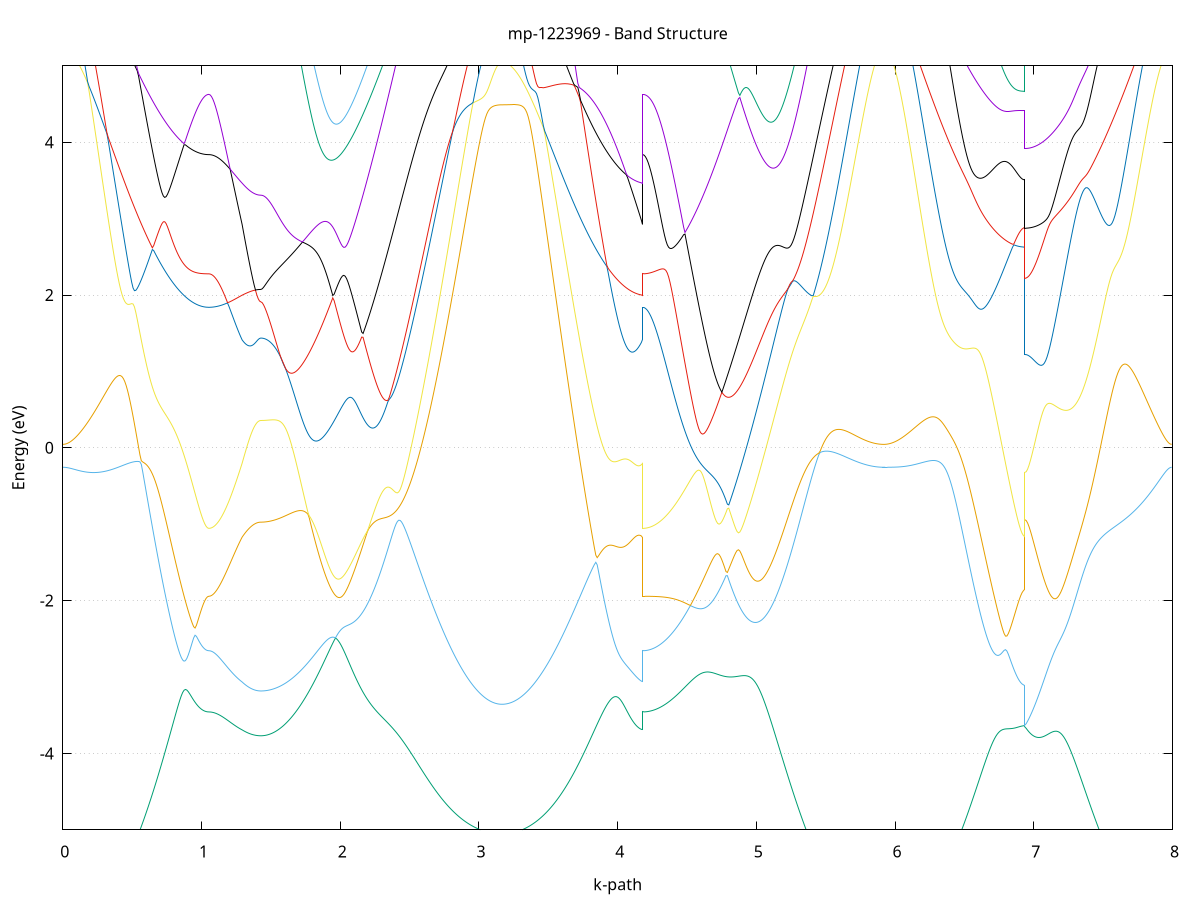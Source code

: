 set title 'mp-1223969 - Band Structure'
set xlabel 'k-path'
set ylabel 'Energy (eV)'
set grid y
set yrange [-5:5]
set terminal png size 800,600
set output 'mp-1223969_bands_gnuplot.png'
plot '-' using 1:2 with lines notitle, '-' using 1:2 with lines notitle, '-' using 1:2 with lines notitle, '-' using 1:2 with lines notitle, '-' using 1:2 with lines notitle, '-' using 1:2 with lines notitle, '-' using 1:2 with lines notitle, '-' using 1:2 with lines notitle, '-' using 1:2 with lines notitle, '-' using 1:2 with lines notitle, '-' using 1:2 with lines notitle, '-' using 1:2 with lines notitle, '-' using 1:2 with lines notitle, '-' using 1:2 with lines notitle, '-' using 1:2 with lines notitle, '-' using 1:2 with lines notitle, '-' using 1:2 with lines notitle, '-' using 1:2 with lines notitle, '-' using 1:2 with lines notitle, '-' using 1:2 with lines notitle, '-' using 1:2 with lines notitle, '-' using 1:2 with lines notitle, '-' using 1:2 with lines notitle, '-' using 1:2 with lines notitle, '-' using 1:2 with lines notitle, '-' using 1:2 with lines notitle, '-' using 1:2 with lines notitle, '-' using 1:2 with lines notitle, '-' using 1:2 with lines notitle, '-' using 1:2 with lines notitle, '-' using 1:2 with lines notitle, '-' using 1:2 with lines notitle, '-' using 1:2 with lines notitle, '-' using 1:2 with lines notitle, '-' using 1:2 with lines notitle, '-' using 1:2 with lines notitle, '-' using 1:2 with lines notitle, '-' using 1:2 with lines notitle, '-' using 1:2 with lines notitle, '-' using 1:2 with lines notitle, '-' using 1:2 with lines notitle, '-' using 1:2 with lines notitle, '-' using 1:2 with lines notitle, '-' using 1:2 with lines notitle, '-' using 1:2 with lines notitle, '-' using 1:2 with lines notitle, '-' using 1:2 with lines notitle, '-' using 1:2 with lines notitle, '-' using 1:2 with lines notitle, '-' using 1:2 with lines notitle, '-' using 1:2 with lines notitle, '-' using 1:2 with lines notitle, '-' using 1:2 with lines notitle, '-' using 1:2 with lines notitle, '-' using 1:2 with lines notitle, '-' using 1:2 with lines notitle, '-' using 1:2 with lines notitle, '-' using 1:2 with lines notitle, '-' using 1:2 with lines notitle, '-' using 1:2 with lines notitle, '-' using 1:2 with lines notitle, '-' using 1:2 with lines notitle, '-' using 1:2 with lines notitle, '-' using 1:2 with lines notitle
0.000000 -17.318082
0.009932 -17.318082
0.019863 -17.317982
0.029795 -17.317882
0.039727 -17.317782
0.049658 -17.317582
0.059590 -17.317382
0.069522 -17.317082
0.079453 -17.316682
0.089385 -17.316382
0.099316 -17.315882
0.109248 -17.315482
0.119180 -17.314982
0.129111 -17.314382
0.139043 -17.313782
0.148975 -17.313182
0.158906 -17.312482
0.168838 -17.311782
0.178770 -17.311082
0.188701 -17.310382
0.198633 -17.309582
0.208565 -17.308882
0.218496 -17.308182
0.228428 -17.307482
0.238360 -17.306882
0.248291 -17.306482
0.258223 -17.306082
0.268155 -17.305782
0.278086 -17.305682
0.288018 -17.305782
0.297949 -17.305982
0.307881 -17.306282
0.317813 -17.306782
0.327744 -17.307382
0.337676 -17.308182
0.347608 -17.308982
0.357539 -17.309882
0.367471 -17.310782
0.377403 -17.311882
0.387334 -17.312982
0.397266 -17.314182
0.407198 -17.315382
0.417129 -17.316682
0.427061 -17.317982
0.436993 -17.319282
0.446924 -17.320682
0.456856 -17.322082
0.466787 -17.323582
0.476719 -17.325082
0.486651 -17.326482
0.496582 -17.327982
0.506514 -17.329582
0.516446 -17.331082
0.526377 -17.332582
0.536309 -17.334182
0.546241 -17.335682
0.556172 -17.337282
0.566104 -17.338782
0.576036 -17.340382
0.585967 -17.341982
0.595899 -17.343482
0.605831 -17.345082
0.615762 -17.346582
0.625694 -17.348082
0.635625 -17.349582
0.645557 -17.351082
0.655489 -17.352582
0.665420 -17.354082
0.675352 -17.355482
0.685284 -17.356982
0.695215 -17.358382
0.705147 -17.359782
0.715079 -17.361182
0.725010 -17.362482
0.734942 -17.363782
0.744874 -17.365082
0.754805 -17.366382
0.764737 -17.367582
0.774669 -17.368782
0.784600 -17.369982
0.794532 -17.371082
0.804464 -17.372182
0.814395 -17.373282
0.824327 -17.374282
0.834258 -17.375282
0.844190 -17.376282
0.854122 -17.377182
0.864053 -17.378082
0.873985 -17.378882
0.883917 -17.379682
0.893848 -17.380482
0.903780 -17.381182
0.913712 -17.381882
0.923643 -17.382482
0.933575 -17.383082
0.943507 -17.383582
0.953438 -17.384082
0.963370 -17.384582
0.973302 -17.384982
0.983233 -17.385282
0.993165 -17.385582
1.003096 -17.385882
1.013028 -17.386082
1.022960 -17.386282
1.032891 -17.386382
1.042823 -17.386482
1.052755 -17.386482
1.052755 -17.386482
1.062356 -17.386482
1.071958 -17.386482
1.081559 -17.386482
1.091161 -17.386482
1.100762 -17.386482
1.110364 -17.386382
1.119965 -17.386382
1.129566 -17.386382
1.139168 -17.386382
1.148769 -17.386382
1.158371 -17.386382
1.167972 -17.386282
1.177574 -17.386282
1.187175 -17.386282
1.196777 -17.386182
1.206378 -17.386182
1.215980 -17.386182
1.225581 -17.386082
1.235183 -17.386082
1.244784 -17.386082
1.254385 -17.385982
1.263987 -17.385982
1.273588 -17.385982
1.283190 -17.385882
1.292791 -17.385882
1.292791 -17.385882
1.302420 -17.385882
1.312048 -17.385882
1.321677 -17.385882
1.331305 -17.385882
1.340933 -17.385982
1.350562 -17.385982
1.360190 -17.385982
1.369819 -17.385982
1.379447 -17.385982
1.389075 -17.385982
1.398704 -17.385982
1.408332 -17.385982
1.417961 -17.385982
1.427589 -17.385982
1.427589 -17.385982
1.437563 -17.385882
1.447537 -17.385682
1.457511 -17.385382
1.467485 -17.384882
1.477459 -17.384282
1.487433 -17.383482
1.497407 -17.382682
1.507380 -17.381682
1.517354 -17.380482
1.527328 -17.379282
1.537302 -17.377882
1.547276 -17.376382
1.557250 -17.374682
1.567224 -17.372982
1.577198 -17.371082
1.587172 -17.369082
1.597146 -17.367082
1.607120 -17.364882
1.617093 -17.362582
1.627067 -17.360182
1.637041 -17.357682
1.647015 -17.355082
1.656989 -17.352482
1.666963 -17.349682
1.676937 -17.346982
1.686911 -17.344082
1.696885 -17.341182
1.706859 -17.338182
1.716833 -17.335182
1.726807 -17.332182
1.736780 -17.329182
1.746754 -17.326082
1.756728 -17.323082
1.766702 -17.320082
1.776676 -17.317082
1.786650 -17.314182
1.796624 -17.311282
1.806598 -17.308482
1.816572 -17.305882
1.826546 -17.304082
1.836520 -17.303782
1.846494 -17.303882
1.856467 -17.303982
1.866441 -17.304182
1.876415 -17.304382
1.886389 -17.304582
1.896363 -17.304882
1.906337 -17.305082
1.916311 -17.305382
1.926285 -17.305682
1.936259 -17.305882
1.946233 -17.306182
1.956207 -17.306482
1.966181 -17.306782
1.976154 -17.306982
1.986128 -17.307282
1.996102 -17.307482
2.006076 -17.307682
2.006076 -17.307682
2.015991 -17.307882
2.025907 -17.308082
2.035822 -17.308182
2.045737 -17.308382
2.055652 -17.308482
2.065568 -17.308582
2.075483 -17.308582
2.085398 -17.308582
2.095313 -17.308582
2.105229 -17.308582
2.115144 -17.308482
2.125059 -17.308482
2.134974 -17.308282
2.144890 -17.308182
2.154805 -17.307982
2.164720 -17.307782
2.174635 -17.307482
2.184551 -17.307182
2.194466 -17.306882
2.204381 -17.306582
2.214296 -17.306182
2.224212 -17.305782
2.234127 -17.305382
2.244042 -17.304882
2.253957 -17.304482
2.263873 -17.304782
2.273788 -17.305782
2.283703 -17.306882
2.293618 -17.307882
2.303534 -17.308782
2.313449 -17.309782
2.323364 -17.310682
2.333279 -17.311582
2.343195 -17.312482
2.353110 -17.313282
2.363025 -17.314082
2.372940 -17.314782
2.382856 -17.315582
2.392771 -17.316282
2.402686 -17.316982
2.412601 -17.317582
2.422517 -17.318182
2.432432 -17.318782
2.442347 -17.319382
2.452262 -17.319882
2.462178 -17.320382
2.472093 -17.320882
2.482008 -17.321282
2.491923 -17.321682
2.501839 -17.322082
2.511754 -17.322382
2.521669 -17.322682
2.531584 -17.322982
2.541500 -17.323282
2.551415 -17.323482
2.561330 -17.323682
2.571245 -17.323782
2.581161 -17.323982
2.591076 -17.324082
2.600991 -17.324182
2.610906 -17.324182
2.620822 -17.324282
2.630737 -17.324282
2.640652 -17.324282
2.650567 -17.324182
2.660483 -17.324182
2.670398 -17.324082
2.680313 -17.323982
2.690228 -17.323782
2.700144 -17.323682
2.710059 -17.323482
2.719974 -17.323282
2.729889 -17.323082
2.739804 -17.322882
2.749720 -17.322682
2.759635 -17.322382
2.769550 -17.322082
2.779465 -17.321782
2.789381 -17.321482
2.799296 -17.321182
2.809211 -17.320882
2.819126 -17.320582
2.829042 -17.320182
2.838957 -17.319882
2.848872 -17.319482
2.858787 -17.319182
2.868703 -17.318782
2.878618 -17.318382
2.888533 -17.317982
2.898448 -17.317682
2.908364 -17.317382
2.918279 -17.317382
2.928194 -17.317382
2.938109 -17.317282
2.948025 -17.317282
2.957940 -17.317282
2.967855 -17.317182
2.977770 -17.317182
2.987686 -17.317082
2.997601 -17.317082
3.007516 -17.316982
3.017431 -17.316982
3.027347 -17.316882
3.037262 -17.316882
3.047177 -17.316782
3.057092 -17.316782
3.067008 -17.316682
3.076923 -17.316682
3.086838 -17.316582
3.096753 -17.316582
3.106669 -17.316582
3.116584 -17.316582
3.126499 -17.316482
3.136414 -17.316482
3.146330 -17.316482
3.156245 -17.316482
3.166160 -17.316482
3.166160 -17.316482
3.176107 -17.316482
3.186053 -17.316382
3.196000 -17.316382
3.205947 -17.316282
3.215893 -17.316182
3.225840 -17.315982
3.235786 -17.315782
3.245733 -17.315482
3.255680 -17.315282
3.265626 -17.314882
3.275573 -17.314582
3.285519 -17.314082
3.295466 -17.313682
3.305413 -17.313182
3.315359 -17.312582
3.325306 -17.312082
3.335252 -17.311482
3.345199 -17.310882
3.355146 -17.310182
3.365092 -17.309582
3.375039 -17.308982
3.384985 -17.308382
3.394932 -17.307882
3.404879 -17.307482
3.414825 -17.307082
3.424772 -17.306782
3.434718 -17.306682
3.444665 -17.306582
3.454612 -17.306682
3.464558 -17.306982
3.474505 -17.307282
3.484451 -17.307782
3.494398 -17.308382
3.504345 -17.309082
3.514291 -17.309882
3.524238 -17.310782
3.534184 -17.311782
3.544131 -17.312782
3.554078 -17.313882
3.564024 -17.315082
3.573971 -17.316282
3.583917 -17.317582
3.593864 -17.318882
3.603811 -17.320282
3.613757 -17.321582
3.623704 -17.322982
3.633650 -17.324482
3.643597 -17.325982
3.653544 -17.327382
3.663490 -17.328882
3.673437 -17.330482
3.683383 -17.331982
3.693330 -17.333482
3.703277 -17.335082
3.713223 -17.336582
3.723170 -17.338182
3.733116 -17.339682
3.743063 -17.341282
3.753010 -17.342782
3.762956 -17.344382
3.772903 -17.345882
3.782849 -17.347482
3.792796 -17.348982
3.802742 -17.350482
3.812689 -17.351982
3.822636 -17.353382
3.832582 -17.354882
3.842529 -17.356282
3.852475 -17.357782
3.862422 -17.359182
3.872369 -17.360482
3.882315 -17.361882
3.892262 -17.363182
3.902208 -17.364482
3.912155 -17.365782
3.922102 -17.366982
3.932048 -17.368182
3.941995 -17.369382
3.951941 -17.370582
3.961888 -17.371682
3.971835 -17.372782
3.981781 -17.373782
3.991728 -17.374782
4.001674 -17.375782
4.011621 -17.376682
4.021568 -17.377582
4.031514 -17.378382
4.041461 -17.379182
4.051407 -17.379982
4.061354 -17.380682
4.071301 -17.381382
4.081247 -17.381982
4.091194 -17.382582
4.101140 -17.383182
4.111087 -17.383682
4.121034 -17.384082
4.130980 -17.384482
4.140927 -17.384882
4.150873 -17.385182
4.160820 -17.385482
4.170767 -17.385682
4.180713 -17.385882
4.180713 -17.386482
4.190545 -17.386382
4.200376 -17.386182
4.210207 -17.385882
4.220038 -17.385382
4.229869 -17.384782
4.239701 -17.384082
4.249532 -17.383282
4.259363 -17.382282
4.269194 -17.381182
4.279026 -17.379882
4.288857 -17.378582
4.298688 -17.377082
4.308519 -17.375482
4.318351 -17.373782
4.328182 -17.371982
4.338013 -17.370082
4.347844 -17.367982
4.357675 -17.365882
4.367507 -17.363682
4.377338 -17.361282
4.387169 -17.358882
4.397000 -17.356382
4.406832 -17.353782
4.416663 -17.351082
4.426494 -17.348382
4.436325 -17.345582
4.446157 -17.342682
4.455988 -17.339782
4.465819 -17.336882
4.475650 -17.333882
4.485481 -17.330882
4.495313 -17.327882
4.505144 -17.324882
4.514975 -17.321882
4.524806 -17.318982
4.534638 -17.315982
4.544469 -17.313182
4.554300 -17.310382
4.564131 -17.307782
4.573962 -17.305782
4.583794 -17.305282
4.593625 -17.305282
4.603456 -17.305482
4.613287 -17.305682
4.623119 -17.305882
4.632950 -17.306182
4.642781 -17.306482
4.652612 -17.306782
4.662444 -17.307082
4.672275 -17.307382
4.682106 -17.307682
4.691937 -17.308082
4.701768 -17.308382
4.711600 -17.308682
4.721431 -17.308982
4.731262 -17.309282
4.731262 -17.309282
4.741246 -17.309582
4.751229 -17.309782
4.761212 -17.310082
4.771196 -17.310282
4.781179 -17.310482
4.791162 -17.310682
4.801146 -17.310782
4.811129 -17.310882
4.821113 -17.310982
4.831096 -17.311082
4.841079 -17.311082
4.851063 -17.311082
4.861046 -17.311082
4.871030 -17.310982
4.881013 -17.310882
4.890996 -17.310682
4.900980 -17.310582
4.910963 -17.310282
4.920946 -17.310082
4.930930 -17.309782
4.940913 -17.309482
4.950897 -17.309082
4.960880 -17.308682
4.970863 -17.308282
4.980847 -17.307882
4.990830 -17.307382
5.000813 -17.306882
5.010797 -17.306282
5.020780 -17.305682
5.030764 -17.305182
5.040747 -17.306082
5.050730 -17.307082
5.060714 -17.307982
5.070697 -17.308882
5.080680 -17.309682
5.090664 -17.310482
5.100647 -17.311282
5.110631 -17.312082
5.120614 -17.312882
5.130597 -17.313582
5.140581 -17.314282
5.150564 -17.314982
5.160547 -17.315582
5.170531 -17.316182
5.180514 -17.316782
5.190498 -17.317282
5.200481 -17.317882
5.210464 -17.318382
5.220448 -17.318782
5.230431 -17.319282
5.240415 -17.319682
5.250398 -17.319982
5.260381 -17.320382
5.270365 -17.320682
5.280348 -17.320982
5.290331 -17.321282
5.300315 -17.321482
5.310298 -17.321782
5.320282 -17.321882
5.330265 -17.322082
5.340248 -17.322182
5.350232 -17.322382
5.360215 -17.322382
5.370198 -17.322482
5.380182 -17.322482
5.390165 -17.322582
5.400149 -17.322482
5.410132 -17.322482
5.420115 -17.322382
5.430099 -17.322382
5.440082 -17.322282
5.450065 -17.322082
5.460049 -17.321982
5.470032 -17.321782
5.480016 -17.321682
5.489999 -17.321482
5.499982 -17.321282
5.509966 -17.320982
5.519949 -17.320782
5.529933 -17.320482
5.539916 -17.320282
5.549899 -17.319982
5.559883 -17.319682
5.569866 -17.319382
5.579849 -17.318982
5.589833 -17.318682
5.599816 -17.318382
5.609800 -17.317982
5.619783 -17.317682
5.629766 -17.317582
5.639750 -17.317582
5.649733 -17.317582
5.659716 -17.317582
5.669700 -17.317582
5.679683 -17.317582
5.689667 -17.317582
5.699650 -17.317682
5.709633 -17.317682
5.719617 -17.317682
5.729600 -17.317682
5.739584 -17.317682
5.749567 -17.317682
5.759550 -17.317682
5.769534 -17.317682
5.779517 -17.317682
5.789500 -17.317782
5.799484 -17.317782
5.809467 -17.317782
5.819451 -17.317882
5.829434 -17.317882
5.839417 -17.317882
5.849401 -17.317982
5.859384 -17.317982
5.869367 -17.317982
5.879351 -17.318082
5.889334 -17.318082
5.899318 -17.318082
5.909301 -17.318082
5.919284 -17.318082
5.919284 -17.318082
5.929247 -17.318082
5.939210 -17.318082
5.949174 -17.318082
5.959137 -17.317982
5.969100 -17.317982
5.979063 -17.317982
5.989026 -17.317982
5.998989 -17.317982
6.008952 -17.318082
6.018915 -17.318182
6.028878 -17.318482
6.038841 -17.318782
6.048804 -17.319182
6.058767 -17.319582
6.068730 -17.320082
6.078693 -17.320682
6.088657 -17.321382
6.098620 -17.322082
6.108583 -17.322782
6.118546 -17.323582
6.128509 -17.324382
6.138472 -17.325282
6.148435 -17.326182
6.158398 -17.327182
6.168361 -17.328182
6.178324 -17.329182
6.188287 -17.330282
6.198250 -17.331382
6.208213 -17.332482
6.218177 -17.333582
6.228140 -17.334782
6.238103 -17.335982
6.248066 -17.337182
6.258029 -17.338482
6.267992 -17.339682
6.277955 -17.340982
6.287918 -17.342282
6.297881 -17.343582
6.307844 -17.344982
6.317807 -17.346282
6.327770 -17.347682
6.337733 -17.348982
6.347696 -17.350382
6.357660 -17.351782
6.367623 -17.353182
6.377586 -17.354582
6.387549 -17.355982
6.397512 -17.357382
6.407475 -17.358782
6.417438 -17.360182
6.427401 -17.361582
6.437364 -17.362982
6.447327 -17.364382
6.457290 -17.365782
6.467253 -17.367182
6.477216 -17.368582
6.487179 -17.369982
6.497143 -17.371282
6.507106 -17.372682
6.517069 -17.373982
6.527032 -17.375382
6.536995 -17.376682
6.546958 -17.377982
6.556921 -17.379282
6.566884 -17.380482
6.576847 -17.381782
6.586810 -17.382982
6.596773 -17.384182
6.606736 -17.385382
6.616699 -17.386582
6.626663 -17.387682
6.636626 -17.388782
6.646589 -17.389882
6.656552 -17.390882
6.666515 -17.391982
6.676478 -17.392982
6.686441 -17.393882
6.696404 -17.394882
6.706367 -17.395782
6.716330 -17.396582
6.726293 -17.397482
6.736256 -17.398282
6.746219 -17.399082
6.756182 -17.399782
6.766146 -17.400482
6.776109 -17.401182
6.786072 -17.401782
6.796035 -17.402382
6.805998 -17.402882
6.815961 -17.403382
6.825924 -17.403882
6.835887 -17.404282
6.845850 -17.404682
6.855813 -17.405082
6.865776 -17.405382
6.875739 -17.405682
6.885702 -17.405882
6.895666 -17.406082
6.905629 -17.406182
6.915592 -17.406282
6.925555 -17.406382
6.935518 -17.406382
6.935518 -17.405682
6.945505 -17.405682
6.955492 -17.405582
6.965480 -17.405482
6.975467 -17.405382
6.985454 -17.405182
6.995442 -17.404982
7.005429 -17.404782
7.015416 -17.404482
7.025404 -17.404182
7.035391 -17.403782
7.045378 -17.403482
7.055366 -17.402982
7.065353 -17.402582
7.075340 -17.402082
7.085327 -17.401582
7.095315 -17.400982
7.105302 -17.400382
7.115289 -17.399782
7.125277 -17.399082
7.135264 -17.398382
7.145251 -17.397682
7.155239 -17.396882
7.165226 -17.396082
7.175213 -17.395282
7.185201 -17.394382
7.195188 -17.393582
7.205175 -17.392682
7.215162 -17.391682
7.225150 -17.390782
7.235137 -17.389782
7.245124 -17.388782
7.255112 -17.387682
7.265099 -17.386682
7.275086 -17.385582
7.285074 -17.384482
7.295061 -17.383282
7.305048 -17.382182
7.315036 -17.380982
7.325023 -17.379782
7.335010 -17.378582
7.344997 -17.377382
7.354985 -17.376182
7.364972 -17.374882
7.374959 -17.373682
7.384947 -17.372382
7.394934 -17.371082
7.404921 -17.369782
7.414909 -17.368482
7.424896 -17.367182
7.434883 -17.365882
7.444871 -17.364482
7.454858 -17.363182
7.464845 -17.361882
7.474833 -17.360482
7.484820 -17.359182
7.494807 -17.357782
7.504794 -17.356482
7.514782 -17.355182
7.524769 -17.353782
7.534756 -17.352482
7.544744 -17.351182
7.554731 -17.349782
7.564718 -17.348482
7.574706 -17.347182
7.584693 -17.345882
7.594680 -17.344682
7.604668 -17.343382
7.614655 -17.342082
7.624642 -17.340882
7.634629 -17.339682
7.644617 -17.338382
7.654604 -17.337282
7.664591 -17.336082
7.674579 -17.334882
7.684566 -17.333782
7.694553 -17.332682
7.704541 -17.331582
7.714528 -17.330582
7.724515 -17.329582
7.734503 -17.328582
7.744490 -17.327582
7.754477 -17.326682
7.764464 -17.325782
7.774452 -17.324882
7.784439 -17.324082
7.794426 -17.323282
7.804414 -17.322582
7.814401 -17.321882
7.824388 -17.321182
7.834376 -17.320582
7.844363 -17.320082
7.854350 -17.319582
7.864338 -17.319182
7.874325 -17.318782
7.884312 -17.318482
7.894300 -17.318282
7.904287 -17.318082
7.914274 -17.317982
7.924261 -17.317982
7.934249 -17.317982
7.944236 -17.317982
7.954223 -17.317982
7.964211 -17.318082
7.974198 -17.318082
7.984185 -17.318082
7.994173 -17.318082
e
0.000000 -17.311682
0.009932 -17.311582
0.019863 -17.311382
0.029795 -17.311182
0.039727 -17.310782
0.049658 -17.310282
0.059590 -17.309682
0.069522 -17.308982
0.079453 -17.308182
0.089385 -17.307182
0.099316 -17.306582
0.109248 -17.305882
0.119180 -17.305282
0.129111 -17.304582
0.139043 -17.303882
0.148975 -17.303182
0.158906 -17.302482
0.168838 -17.301882
0.178770 -17.301182
0.188701 -17.300482
0.198633 -17.299882
0.208565 -17.299282
0.218496 -17.298682
0.228428 -17.298082
0.238360 -17.297482
0.248291 -17.296882
0.258223 -17.296282
0.268155 -17.295582
0.278086 -17.294782
0.288018 -17.293882
0.297949 -17.293082
0.307881 -17.292082
0.317813 -17.291182
0.327744 -17.290182
0.337676 -17.289182
0.347608 -17.288282
0.357539 -17.287382
0.367471 -17.286482
0.377403 -17.285782
0.387334 -17.285082
0.397266 -17.284582
0.407198 -17.284082
0.417129 -17.283882
0.427061 -17.283682
0.436993 -17.283682
0.446924 -17.283882
0.456856 -17.284182
0.466787 -17.284582
0.476719 -17.285082
0.486651 -17.285582
0.496582 -17.286282
0.506514 -17.287082
0.516446 -17.287882
0.526377 -17.288682
0.536309 -17.289582
0.546241 -17.290482
0.556172 -17.291482
0.566104 -17.292482
0.576036 -17.293482
0.585967 -17.294482
0.595899 -17.295482
0.605831 -17.296482
0.615762 -17.297482
0.625694 -17.298582
0.635625 -17.299582
0.645557 -17.300582
0.655489 -17.301582
0.665420 -17.302582
0.675352 -17.303582
0.685284 -17.304582
0.695215 -17.305482
0.705147 -17.306482
0.715079 -17.307382
0.725010 -17.308282
0.734942 -17.309182
0.744874 -17.309982
0.754805 -17.310882
0.764737 -17.311682
0.774669 -17.312482
0.784600 -17.313182
0.794532 -17.313882
0.804464 -17.314582
0.814395 -17.315282
0.824327 -17.315882
0.834258 -17.316482
0.844190 -17.316982
0.854122 -17.317482
0.864053 -17.317982
0.873985 -17.318382
0.883917 -17.318782
0.893848 -17.319182
0.903780 -17.319482
0.913712 -17.319782
0.923643 -17.319982
0.933575 -17.320182
0.943507 -17.320382
0.953438 -17.320482
0.963370 -17.320582
0.973302 -17.320582
0.983233 -17.320582
0.993165 -17.320582
1.003096 -17.320582
1.013028 -17.320582
1.022960 -17.320482
1.032891 -17.320482
1.042823 -17.320382
1.052755 -17.320382
1.052755 -17.320382
1.062356 -17.320382
1.071958 -17.320382
1.081559 -17.320382
1.091161 -17.320382
1.100762 -17.320382
1.110364 -17.320482
1.119965 -17.320482
1.129566 -17.320482
1.139168 -17.320482
1.148769 -17.320482
1.158371 -17.320582
1.167972 -17.320582
1.177574 -17.320582
1.187175 -17.320582
1.196777 -17.320682
1.206378 -17.320682
1.215980 -17.320682
1.225581 -17.320682
1.235183 -17.320782
1.244784 -17.320782
1.254385 -17.320782
1.263987 -17.320882
1.273588 -17.320882
1.283190 -17.320882
1.292791 -17.320982
1.292791 -17.320982
1.302420 -17.320982
1.312048 -17.320982
1.321677 -17.320982
1.331305 -17.321082
1.340933 -17.321082
1.350562 -17.321082
1.360190 -17.321082
1.369819 -17.321082
1.379447 -17.321082
1.389075 -17.321082
1.398704 -17.321182
1.408332 -17.321182
1.417961 -17.321182
1.427589 -17.321182
1.427589 -17.321182
1.437563 -17.321082
1.447537 -17.320882
1.457511 -17.320582
1.467485 -17.320182
1.477459 -17.319582
1.487433 -17.318882
1.497407 -17.318082
1.507380 -17.317182
1.517354 -17.316182
1.527328 -17.314982
1.537302 -17.313682
1.547276 -17.312282
1.557250 -17.311082
1.567224 -17.310782
1.577198 -17.310382
1.587172 -17.310082
1.597146 -17.309682
1.607120 -17.309282
1.617093 -17.308882
1.627067 -17.308482
1.637041 -17.308082
1.647015 -17.307682
1.656989 -17.307282
1.666963 -17.306882
1.676937 -17.306482
1.686911 -17.306082
1.696885 -17.305682
1.706859 -17.305282
1.716833 -17.304982
1.726807 -17.304682
1.736780 -17.304382
1.746754 -17.304082
1.756728 -17.303882
1.766702 -17.303682
1.776676 -17.303582
1.786650 -17.303482
1.796624 -17.303382
1.806598 -17.303282
1.816572 -17.303182
1.826546 -17.302482
1.836520 -17.300382
1.846494 -17.297982
1.856467 -17.295682
1.866441 -17.293482
1.876415 -17.291382
1.886389 -17.289382
1.896363 -17.287382
1.906337 -17.285582
1.916311 -17.283782
1.926285 -17.282082
1.936259 -17.280482
1.946233 -17.278882
1.956207 -17.277382
1.966181 -17.275882
1.976154 -17.274382
1.986128 -17.272982
1.996102 -17.271682
2.006076 -17.272282
2.006076 -17.272282
2.015991 -17.273482
2.025907 -17.274782
2.035822 -17.276082
2.045737 -17.277282
2.055652 -17.278582
2.065568 -17.279982
2.075483 -17.281282
2.085398 -17.282582
2.095313 -17.283882
2.105229 -17.285182
2.115144 -17.286582
2.125059 -17.287882
2.134974 -17.289182
2.144890 -17.290482
2.154805 -17.291782
2.164720 -17.292982
2.174635 -17.294282
2.184551 -17.295482
2.194466 -17.296782
2.204381 -17.297982
2.214296 -17.299182
2.224212 -17.300282
2.234127 -17.301482
2.244042 -17.302582
2.253957 -17.303682
2.263873 -17.303982
2.273788 -17.303382
2.283703 -17.302882
2.293618 -17.302282
2.303534 -17.301782
2.313449 -17.301182
2.323364 -17.300582
2.333279 -17.299982
2.343195 -17.299282
2.353110 -17.298682
2.363025 -17.298082
2.372940 -17.297582
2.382856 -17.296982
2.392771 -17.296482
2.402686 -17.296082
2.412601 -17.295782
2.422517 -17.295582
2.432432 -17.295582
2.442347 -17.295882
2.452262 -17.296382
2.462178 -17.297082
2.472093 -17.297882
2.482008 -17.298882
2.491923 -17.299782
2.501839 -17.300782
2.511754 -17.301682
2.521669 -17.302682
2.531584 -17.303582
2.541500 -17.304482
2.551415 -17.305382
2.561330 -17.306182
2.571245 -17.306982
2.581161 -17.307782
2.591076 -17.308482
2.600991 -17.309182
2.610906 -17.309882
2.620822 -17.310482
2.630737 -17.311082
2.640652 -17.311682
2.650567 -17.312182
2.660483 -17.312782
2.670398 -17.313182
2.680313 -17.313682
2.690228 -17.314082
2.700144 -17.314482
2.710059 -17.314782
2.719974 -17.315082
2.729889 -17.315382
2.739804 -17.315682
2.749720 -17.315982
2.759635 -17.316182
2.769550 -17.316382
2.779465 -17.316582
2.789381 -17.316682
2.799296 -17.316882
2.809211 -17.316982
2.819126 -17.317082
2.829042 -17.317182
2.838957 -17.317282
2.848872 -17.317282
2.858787 -17.317382
2.868703 -17.317382
2.878618 -17.317382
2.888533 -17.317382
2.898448 -17.317382
2.908364 -17.317282
2.918279 -17.316882
2.928194 -17.316482
2.938109 -17.316182
2.948025 -17.315782
2.957940 -17.315482
2.967855 -17.315082
2.977770 -17.314782
2.987686 -17.314382
2.997601 -17.314082
3.007516 -17.313782
3.017431 -17.313482
3.027347 -17.313182
3.037262 -17.312982
3.047177 -17.312682
3.057092 -17.312482
3.067008 -17.312282
3.076923 -17.312082
3.086838 -17.311982
3.096753 -17.311782
3.106669 -17.311682
3.116584 -17.311582
3.126499 -17.311482
3.136414 -17.311582
3.146330 -17.311682
3.156245 -17.311682
3.166160 -17.311682
3.166160 -17.311682
3.176107 -17.311682
3.186053 -17.311482
3.196000 -17.311182
3.205947 -17.310882
3.215893 -17.310282
3.225840 -17.309782
3.235786 -17.309182
3.245733 -17.308582
3.255680 -17.307982
3.265626 -17.307282
3.275573 -17.306582
3.285519 -17.305782
3.295466 -17.304982
3.305413 -17.304182
3.315359 -17.303382
3.325306 -17.302582
3.335252 -17.301782
3.345199 -17.300982
3.355146 -17.300182
3.365092 -17.299382
3.375039 -17.298682
3.384985 -17.297982
3.394932 -17.297282
3.404879 -17.296482
3.414825 -17.295782
3.424772 -17.295082
3.434718 -17.294282
3.444665 -17.293482
3.454612 -17.292582
3.464558 -17.291682
3.474505 -17.290782
3.484451 -17.289882
3.494398 -17.288982
3.504345 -17.288082
3.514291 -17.287282
3.524238 -17.286482
3.534184 -17.285682
3.544131 -17.285082
3.554078 -17.284482
3.564024 -17.284082
3.573971 -17.283782
3.583917 -17.283682
3.593864 -17.283682
3.603811 -17.283782
3.613757 -17.284082
3.623704 -17.284382
3.633650 -17.284882
3.643597 -17.285482
3.653544 -17.286182
3.663490 -17.286882
3.673437 -17.287682
3.683383 -17.288482
3.693330 -17.289382
3.703277 -17.290282
3.713223 -17.291282
3.723170 -17.292282
3.733116 -17.293282
3.743063 -17.294282
3.753010 -17.295282
3.762956 -17.296382
3.772903 -17.297382
3.782849 -17.298382
3.792796 -17.299482
3.802742 -17.300482
3.812689 -17.301482
3.822636 -17.302582
3.832582 -17.303582
3.842529 -17.304582
3.852475 -17.305482
3.862422 -17.306482
3.872369 -17.307382
3.882315 -17.308282
3.892262 -17.309182
3.902208 -17.310082
3.912155 -17.310982
3.922102 -17.311782
3.932048 -17.312582
3.941995 -17.313282
3.951941 -17.314082
3.961888 -17.314782
3.971835 -17.315382
3.981781 -17.315982
3.991728 -17.316582
4.001674 -17.317182
4.011621 -17.317682
4.021568 -17.318182
4.031514 -17.318582
4.041461 -17.318982
4.051407 -17.319382
4.061354 -17.319682
4.071301 -17.319982
4.081247 -17.320282
4.091194 -17.320482
4.101140 -17.320582
4.111087 -17.320782
4.121034 -17.320882
4.130980 -17.320882
4.140927 -17.320982
4.150873 -17.320982
4.160820 -17.320982
4.170767 -17.320982
4.180713 -17.320982
4.180713 -17.320382
4.190545 -17.320382
4.200376 -17.320182
4.210207 -17.319882
4.220038 -17.319482
4.229869 -17.318882
4.239701 -17.318182
4.249532 -17.317482
4.259363 -17.316582
4.269194 -17.315482
4.279026 -17.314382
4.288857 -17.313182
4.298688 -17.312082
4.308519 -17.311782
4.318351 -17.311482
4.328182 -17.311182
4.338013 -17.310782
4.347844 -17.310482
4.357675 -17.310082
4.367507 -17.309782
4.377338 -17.309382
4.387169 -17.308982
4.397000 -17.308582
4.406832 -17.308182
4.416663 -17.307782
4.426494 -17.307382
4.436325 -17.306982
4.446157 -17.306682
4.455988 -17.306282
4.465819 -17.305982
4.475650 -17.305682
4.485481 -17.305382
4.495313 -17.305182
4.505144 -17.304982
4.514975 -17.304782
4.524806 -17.304682
4.534638 -17.304582
4.544469 -17.304582
4.554300 -17.304482
4.564131 -17.304382
4.573962 -17.303882
4.583794 -17.301882
4.593625 -17.299582
4.603456 -17.297282
4.613287 -17.294982
4.623119 -17.292882
4.632950 -17.290782
4.642781 -17.288882
4.652612 -17.286982
4.662444 -17.285182
4.672275 -17.283382
4.682106 -17.281782
4.691937 -17.280182
4.701768 -17.278582
4.711600 -17.277082
4.721431 -17.275582
4.731262 -17.274182
4.731262 -17.274182
4.741246 -17.272782
4.751229 -17.271782
4.761212 -17.273082
4.771196 -17.274282
4.781179 -17.275482
4.791162 -17.276782
4.801146 -17.277982
4.811129 -17.279282
4.821113 -17.280582
4.831096 -17.281882
4.841079 -17.283082
4.851063 -17.284382
4.861046 -17.285682
4.871030 -17.286882
4.881013 -17.288182
4.890996 -17.289382
4.900980 -17.290682
4.910963 -17.291882
4.920946 -17.293082
4.930930 -17.294282
4.940913 -17.295482
4.950897 -17.296582
4.960880 -17.297782
4.970863 -17.298882
4.980847 -17.299982
4.990830 -17.301082
5.000813 -17.302082
5.010797 -17.303182
5.020780 -17.304182
5.030764 -17.305182
5.040747 -17.304482
5.050730 -17.303882
5.060714 -17.303182
5.070697 -17.302582
5.080680 -17.301882
5.090664 -17.301182
5.100647 -17.300482
5.110631 -17.299782
5.120614 -17.299082
5.130597 -17.298382
5.140581 -17.297782
5.150564 -17.297182
5.160547 -17.296682
5.170531 -17.296382
5.180514 -17.296082
5.190498 -17.296082
5.200481 -17.296382
5.210464 -17.296982
5.220448 -17.297682
5.230431 -17.298482
5.240415 -17.299482
5.250398 -17.300382
5.260381 -17.301382
5.270365 -17.302282
5.280348 -17.303282
5.290331 -17.304182
5.300315 -17.304982
5.310298 -17.305882
5.320282 -17.306682
5.330265 -17.307482
5.340248 -17.308282
5.350232 -17.308982
5.360215 -17.309582
5.370198 -17.310282
5.380182 -17.310882
5.390165 -17.311482
5.400149 -17.311982
5.410132 -17.312582
5.420115 -17.312982
5.430099 -17.313482
5.440082 -17.313882
5.450065 -17.314282
5.460049 -17.314682
5.470032 -17.314982
5.480016 -17.315282
5.489999 -17.315582
5.499982 -17.315882
5.509966 -17.316082
5.519949 -17.316382
5.529933 -17.316482
5.539916 -17.316682
5.549899 -17.316882
5.559883 -17.316982
5.569866 -17.317082
5.579849 -17.317182
5.589833 -17.317282
5.599816 -17.317382
5.609800 -17.317482
5.619783 -17.317482
5.629766 -17.317282
5.639750 -17.316882
5.649733 -17.316582
5.659716 -17.316182
5.669700 -17.315782
5.679683 -17.315482
5.689667 -17.315082
5.699650 -17.314782
5.709633 -17.314382
5.719617 -17.313982
5.729600 -17.313682
5.739584 -17.313382
5.749567 -17.312982
5.759550 -17.312682
5.769534 -17.312382
5.779517 -17.312082
5.789500 -17.311782
5.799484 -17.311482
5.809467 -17.311282
5.819451 -17.311082
5.829434 -17.310882
5.839417 -17.310982
5.849401 -17.311182
5.859384 -17.311282
5.869367 -17.311382
5.879351 -17.311482
5.889334 -17.311582
5.899318 -17.311582
5.909301 -17.311582
5.919284 -17.311682
5.919284 -17.311682
5.929247 -17.311582
5.939210 -17.311582
5.949174 -17.311482
5.959137 -17.311282
5.969100 -17.311182
5.979063 -17.310982
5.989026 -17.310782
5.998989 -17.310682
6.008952 -17.310382
6.018915 -17.310182
6.028878 -17.309882
6.038841 -17.309482
6.048804 -17.309082
6.058767 -17.308682
6.068730 -17.308282
6.078693 -17.307882
6.088657 -17.307582
6.098620 -17.307282
6.108583 -17.306982
6.118546 -17.306782
6.128509 -17.306582
6.138472 -17.306482
6.148435 -17.306382
6.158398 -17.306382
6.168361 -17.306382
6.178324 -17.306382
6.188287 -17.306482
6.198250 -17.306682
6.208213 -17.306882
6.218177 -17.307082
6.228140 -17.307382
6.238103 -17.307682
6.248066 -17.308082
6.258029 -17.308382
6.267992 -17.308882
6.277955 -17.309282
6.287918 -17.309782
6.297881 -17.310282
6.307844 -17.310882
6.317807 -17.311382
6.327770 -17.311982
6.337733 -17.312682
6.347696 -17.313282
6.357660 -17.313982
6.367623 -17.314582
6.377586 -17.315282
6.387549 -17.316082
6.397512 -17.316782
6.407475 -17.317482
6.417438 -17.318282
6.427401 -17.318982
6.437364 -17.319782
6.447327 -17.320582
6.457290 -17.321382
6.467253 -17.322082
6.477216 -17.322882
6.487179 -17.323682
6.497143 -17.324482
6.507106 -17.325282
6.517069 -17.326082
6.527032 -17.326782
6.536995 -17.327582
6.546958 -17.328382
6.556921 -17.329182
6.566884 -17.329882
6.576847 -17.330582
6.586810 -17.331382
6.596773 -17.332082
6.606736 -17.332782
6.616699 -17.333482
6.626663 -17.334182
6.636626 -17.334782
6.646589 -17.335482
6.656552 -17.336082
6.666515 -17.336682
6.676478 -17.337282
6.686441 -17.337882
6.696404 -17.338482
6.706367 -17.338982
6.716330 -17.339482
6.726293 -17.339982
6.736256 -17.340482
6.746219 -17.340882
6.756182 -17.341282
6.766146 -17.341682
6.776109 -17.342082
6.786072 -17.342482
6.796035 -17.342782
6.805998 -17.343082
6.815961 -17.343382
6.825924 -17.343682
6.835887 -17.343882
6.845850 -17.344182
6.855813 -17.344282
6.865776 -17.344482
6.875739 -17.344682
6.885702 -17.344782
6.895666 -17.344882
6.905629 -17.344982
6.915592 -17.344982
6.925555 -17.345082
6.935518 -17.345082
6.935518 -17.345382
6.945505 -17.345382
6.955492 -17.345282
6.965480 -17.345282
6.975467 -17.345182
6.985454 -17.345082
6.995442 -17.344982
7.005429 -17.344782
7.015416 -17.344682
7.025404 -17.344482
7.035391 -17.344282
7.045378 -17.344082
7.055366 -17.343782
7.065353 -17.343582
7.075340 -17.343282
7.085327 -17.342982
7.095315 -17.342582
7.105302 -17.342282
7.115289 -17.341882
7.125277 -17.341482
7.135264 -17.341082
7.145251 -17.340582
7.155239 -17.340182
7.165226 -17.339682
7.175213 -17.339182
7.185201 -17.338682
7.195188 -17.338182
7.205175 -17.337582
7.215162 -17.336982
7.225150 -17.336382
7.235137 -17.335782
7.245124 -17.335182
7.255112 -17.334582
7.265099 -17.333882
7.275086 -17.333182
7.285074 -17.332582
7.295061 -17.331882
7.305048 -17.331182
7.315036 -17.330382
7.325023 -17.329682
7.335010 -17.328982
7.344997 -17.328182
7.354985 -17.327482
7.364972 -17.326682
7.374959 -17.325982
7.384947 -17.325182
7.394934 -17.324482
7.404921 -17.323682
7.414909 -17.322882
7.424896 -17.322182
7.434883 -17.321382
7.444871 -17.320682
7.454858 -17.319882
7.464845 -17.319182
7.474833 -17.318382
7.484820 -17.317682
7.494807 -17.316982
7.504794 -17.316282
7.514782 -17.315582
7.524769 -17.314882
7.534756 -17.314182
7.544744 -17.313582
7.554731 -17.312882
7.564718 -17.312282
7.574706 -17.311682
7.584693 -17.311182
7.594680 -17.310582
7.604668 -17.310082
7.614655 -17.309582
7.624642 -17.309082
7.634629 -17.308682
7.644617 -17.308282
7.654604 -17.307882
7.664591 -17.307582
7.674579 -17.307282
7.684566 -17.307082
7.694553 -17.306782
7.704541 -17.306582
7.714528 -17.306482
7.724515 -17.306382
7.734503 -17.306282
7.744490 -17.306282
7.754477 -17.306282
7.764464 -17.306382
7.774452 -17.306482
7.784439 -17.306682
7.794426 -17.306882
7.804414 -17.307082
7.814401 -17.307382
7.824388 -17.307682
7.834376 -17.307982
7.844363 -17.308382
7.854350 -17.308782
7.864338 -17.309182
7.874325 -17.309582
7.884312 -17.309882
7.894300 -17.310182
7.904287 -17.310382
7.914274 -17.310682
7.924261 -17.310882
7.934249 -17.310982
7.944236 -17.311182
7.954223 -17.311382
7.964211 -17.311482
7.974198 -17.311582
7.984185 -17.311582
7.994173 -17.311682
e
0.000000 -17.309882
0.009932 -17.309882
0.019863 -17.309782
0.029795 -17.309582
0.039727 -17.309382
0.049658 -17.308982
0.059590 -17.308582
0.069522 -17.308182
0.079453 -17.307682
0.089385 -17.307182
0.099316 -17.306182
0.109248 -17.305082
0.119180 -17.303782
0.129111 -17.302482
0.139043 -17.300982
0.148975 -17.299482
0.158906 -17.297882
0.168838 -17.296082
0.178770 -17.294282
0.188701 -17.292282
0.198633 -17.290282
0.208565 -17.288182
0.218496 -17.285982
0.228428 -17.283682
0.238360 -17.281282
0.248291 -17.278882
0.258223 -17.276282
0.268155 -17.273682
0.278086 -17.271082
0.288018 -17.268282
0.297949 -17.265582
0.307881 -17.262682
0.317813 -17.259882
0.327744 -17.257082
0.337676 -17.254682
0.347608 -17.255082
0.357539 -17.255482
0.367471 -17.255782
0.377403 -17.255982
0.387334 -17.255982
0.397266 -17.255982
0.407198 -17.255882
0.417129 -17.255582
0.427061 -17.255082
0.436993 -17.254582
0.446924 -17.253882
0.456856 -17.253082
0.466787 -17.252182
0.476719 -17.251282
0.486651 -17.250282
0.496582 -17.249182
0.506514 -17.248082
0.516446 -17.246982
0.526377 -17.245882
0.536309 -17.244782
0.546241 -17.243782
0.556172 -17.244182
0.566104 -17.244582
0.576036 -17.244982
0.585967 -17.245482
0.595899 -17.245882
0.605831 -17.247982
0.615762 -17.250082
0.625694 -17.252182
0.635625 -17.254282
0.645557 -17.256382
0.655489 -17.258582
0.665420 -17.260682
0.675352 -17.262782
0.685284 -17.264882
0.695215 -17.266982
0.705147 -17.268982
0.715079 -17.271082
0.725010 -17.273082
0.734942 -17.275082
0.744874 -17.276982
0.754805 -17.278982
0.764737 -17.280882
0.774669 -17.282682
0.784600 -17.284482
0.794532 -17.286282
0.804464 -17.288082
0.814395 -17.289782
0.824327 -17.291382
0.834258 -17.293082
0.844190 -17.294582
0.854122 -17.296182
0.864053 -17.297582
0.873985 -17.299082
0.883917 -17.300382
0.893848 -17.301782
0.903780 -17.302982
0.913712 -17.304182
0.923643 -17.305382
0.933575 -17.306482
0.943507 -17.307482
0.953438 -17.308482
0.963370 -17.309382
0.973302 -17.310282
0.983233 -17.310982
0.993165 -17.311682
1.003096 -17.312282
1.013028 -17.312882
1.022960 -17.313282
1.032891 -17.313582
1.042823 -17.313782
1.052755 -17.313782
1.052755 -17.313782
1.062356 -17.313782
1.071958 -17.313782
1.081559 -17.313782
1.091161 -17.313782
1.100762 -17.313782
1.110364 -17.313782
1.119965 -17.313682
1.129566 -17.313682
1.139168 -17.313682
1.148769 -17.313682
1.158371 -17.313582
1.167972 -17.313582
1.177574 -17.313482
1.187175 -17.313482
1.196777 -17.313382
1.206378 -17.313382
1.215980 -17.313282
1.225581 -17.313282
1.235183 -17.313182
1.244784 -17.313182
1.254385 -17.313082
1.263987 -17.312982
1.273588 -17.312982
1.283190 -17.312882
1.292791 -17.312782
1.292791 -17.312782
1.302420 -17.312882
1.312048 -17.312882
1.321677 -17.312982
1.331305 -17.312982
1.340933 -17.312982
1.350562 -17.313082
1.360190 -17.313082
1.369819 -17.313082
1.379447 -17.313082
1.389075 -17.313182
1.398704 -17.313182
1.408332 -17.313182
1.417961 -17.313182
1.427589 -17.313182
1.427589 -17.313182
1.437563 -17.313182
1.447537 -17.313082
1.457511 -17.313082
1.467485 -17.312982
1.477459 -17.312882
1.487433 -17.312682
1.497407 -17.312582
1.507380 -17.312382
1.517354 -17.312182
1.527328 -17.311882
1.537302 -17.311682
1.547276 -17.311382
1.557250 -17.310882
1.567224 -17.309282
1.577198 -17.307482
1.587172 -17.305682
1.597146 -17.303782
1.607120 -17.301882
1.617093 -17.299782
1.627067 -17.297582
1.637041 -17.295382
1.647015 -17.293082
1.656989 -17.290682
1.666963 -17.288282
1.676937 -17.285782
1.686911 -17.283282
1.696885 -17.280782
1.706859 -17.278282
1.716833 -17.275782
1.726807 -17.273382
1.736780 -17.270982
1.746754 -17.268782
1.756728 -17.266582
1.766702 -17.264682
1.776676 -17.262982
1.786650 -17.261582
1.796624 -17.260382
1.806598 -17.259482
1.816572 -17.258882
1.826546 -17.258582
1.836520 -17.258382
1.846494 -17.258482
1.856467 -17.258682
1.866441 -17.259082
1.876415 -17.259582
1.886389 -17.260182
1.896363 -17.260882
1.906337 -17.261582
1.916311 -17.262482
1.926285 -17.263382
1.936259 -17.264282
1.946233 -17.265382
1.956207 -17.266382
1.966181 -17.267482
1.976154 -17.268682
1.986128 -17.269782
1.996102 -17.270982
2.006076 -17.270282
2.006076 -17.270282
2.015991 -17.269082
2.025907 -17.267782
2.035822 -17.266582
2.045737 -17.265482
2.055652 -17.264382
2.065568 -17.263282
2.075483 -17.262282
2.085398 -17.261382
2.095313 -17.260582
2.105229 -17.259782
2.115144 -17.259082
2.125059 -17.258482
2.134974 -17.257982
2.144890 -17.257682
2.154805 -17.257482
2.164720 -17.257382
2.174635 -17.257482
2.184551 -17.257782
2.194466 -17.258182
2.204381 -17.258782
2.214296 -17.259482
2.224212 -17.260282
2.234127 -17.261282
2.244042 -17.262482
2.253957 -17.263682
2.263873 -17.264982
2.273788 -17.266382
2.283703 -17.267782
2.293618 -17.269282
2.303534 -17.270782
2.313449 -17.272382
2.323364 -17.273882
2.333279 -17.275382
2.343195 -17.276982
2.353110 -17.278482
2.363025 -17.279982
2.372940 -17.281382
2.382856 -17.282782
2.392771 -17.284082
2.402686 -17.285382
2.412601 -17.286482
2.422517 -17.287382
2.432432 -17.288082
2.442347 -17.288582
2.452262 -17.288782
2.462178 -17.288782
2.472093 -17.288582
2.482008 -17.288382
2.491923 -17.288082
2.501839 -17.287882
2.511754 -17.287582
2.521669 -17.287282
2.531584 -17.287082
2.541500 -17.286882
2.551415 -17.286682
2.561330 -17.286582
2.571245 -17.286482
2.581161 -17.286482
2.591076 -17.286482
2.600991 -17.286482
2.610906 -17.286582
2.620822 -17.286782
2.630737 -17.286982
2.640652 -17.287182
2.650567 -17.287482
2.660483 -17.287782
2.670398 -17.288182
2.680313 -17.288582
2.690228 -17.288982
2.700144 -17.289482
2.710059 -17.289982
2.719974 -17.290482
2.729889 -17.291082
2.739804 -17.291682
2.749720 -17.292282
2.759635 -17.292882
2.769550 -17.293482
2.779465 -17.294182
2.789381 -17.294782
2.799296 -17.295482
2.809211 -17.296182
2.819126 -17.296882
2.829042 -17.297482
2.838957 -17.298182
2.848872 -17.298882
2.858787 -17.299582
2.868703 -17.300182
2.878618 -17.300882
2.888533 -17.301482
2.898448 -17.302182
2.908364 -17.302782
2.918279 -17.303382
2.928194 -17.303982
2.938109 -17.304582
2.948025 -17.305182
2.957940 -17.305682
2.967855 -17.306282
2.977770 -17.306782
2.987686 -17.307282
2.997601 -17.307682
3.007516 -17.308182
3.017431 -17.308582
3.027347 -17.308982
3.037262 -17.309382
3.047177 -17.309682
3.057092 -17.309982
3.067008 -17.310282
3.076923 -17.310582
3.086838 -17.310782
3.096753 -17.310982
3.106669 -17.311182
3.116584 -17.311382
3.126499 -17.311482
3.136414 -17.311482
3.146330 -17.311382
3.156245 -17.311382
3.166160 -17.311382
3.166160 -17.311382
3.176107 -17.311282
3.186053 -17.311182
3.196000 -17.310982
3.205947 -17.310582
3.215893 -17.310182
3.225840 -17.309682
3.235786 -17.308982
3.245733 -17.308182
3.255680 -17.307182
3.265626 -17.306182
3.275573 -17.304982
3.285519 -17.303782
3.295466 -17.302382
3.305413 -17.300882
3.315359 -17.299382
3.325306 -17.297682
3.335252 -17.295882
3.345199 -17.293982
3.355146 -17.292082
3.365092 -17.289982
3.375039 -17.287782
3.384985 -17.285582
3.394932 -17.283282
3.404879 -17.280882
3.414825 -17.278382
3.424772 -17.275782
3.434718 -17.273082
3.444665 -17.270382
3.454612 -17.267582
3.464558 -17.264782
3.474505 -17.261882
3.484451 -17.258982
3.494398 -17.256182
3.504345 -17.254582
3.514291 -17.254982
3.524238 -17.255282
3.534184 -17.255482
3.544131 -17.255682
3.554078 -17.255682
3.564024 -17.255582
3.573971 -17.255382
3.583917 -17.255082
3.593864 -17.254582
3.603811 -17.253982
3.613757 -17.253282
3.623704 -17.252482
3.633650 -17.251582
3.643597 -17.250682
3.653544 -17.249582
3.663490 -17.248582
3.673437 -17.247482
3.683383 -17.246482
3.693330 -17.245382
3.703277 -17.244382
3.713223 -17.243882
3.723170 -17.244282
3.733116 -17.244782
3.743063 -17.245182
3.753010 -17.245682
3.762956 -17.246882
3.772903 -17.248982
3.782849 -17.251082
3.792796 -17.253182
3.802742 -17.255382
3.812689 -17.257482
3.822636 -17.259582
3.832582 -17.261782
3.842529 -17.263882
3.852475 -17.265982
3.862422 -17.268082
3.872369 -17.270082
3.882315 -17.272182
3.892262 -17.274182
3.902208 -17.276182
3.912155 -17.278082
3.922102 -17.279982
3.932048 -17.281882
3.941995 -17.283782
3.951941 -17.285582
3.961888 -17.287382
3.971835 -17.289082
3.981781 -17.290782
3.991728 -17.292382
4.001674 -17.293982
4.011621 -17.295582
4.021568 -17.297082
4.031514 -17.298482
4.041461 -17.299882
4.051407 -17.301282
4.061354 -17.302582
4.071301 -17.303782
4.081247 -17.304982
4.091194 -17.306082
4.101140 -17.307082
4.111087 -17.308082
4.121034 -17.308982
4.130980 -17.309882
4.140927 -17.310682
4.150873 -17.311282
4.160820 -17.311882
4.170767 -17.312382
4.180713 -17.312782
4.180713 -17.313782
4.190545 -17.313782
4.200376 -17.313782
4.210207 -17.313682
4.220038 -17.313582
4.229869 -17.313482
4.239701 -17.313382
4.249532 -17.313182
4.259363 -17.313082
4.269194 -17.312782
4.279026 -17.312582
4.288857 -17.312382
4.298688 -17.311782
4.308519 -17.310382
4.318351 -17.308782
4.328182 -17.307082
4.338013 -17.305382
4.347844 -17.303482
4.357675 -17.301582
4.367507 -17.299582
4.377338 -17.297482
4.387169 -17.295282
4.397000 -17.292982
4.406832 -17.290682
4.416663 -17.288282
4.426494 -17.285882
4.436325 -17.283482
4.446157 -17.280982
4.455988 -17.278482
4.465819 -17.276082
4.475650 -17.273582
4.485481 -17.271282
4.495313 -17.268982
4.505144 -17.266882
4.514975 -17.264882
4.524806 -17.263182
4.534638 -17.261682
4.544469 -17.260482
4.554300 -17.259482
4.564131 -17.258882
4.573962 -17.258482
4.583794 -17.258382
4.593625 -17.258382
4.603456 -17.258682
4.613287 -17.258982
4.623119 -17.259482
4.632950 -17.260082
4.642781 -17.260782
4.652612 -17.261482
4.662444 -17.262382
4.672275 -17.263282
4.682106 -17.264182
4.691937 -17.265182
4.701768 -17.266182
4.711600 -17.267282
4.721431 -17.268382
4.731262 -17.269482
4.731262 -17.269482
4.741246 -17.270682
4.751229 -17.271382
4.761212 -17.270082
4.771196 -17.268782
4.781179 -17.267582
4.791162 -17.266382
4.801146 -17.265182
4.811129 -17.264082
4.821113 -17.263082
4.831096 -17.262082
4.841079 -17.261182
4.851063 -17.260282
4.861046 -17.259582
4.871030 -17.258882
4.881013 -17.258382
4.890996 -17.257882
4.900980 -17.257582
4.910963 -17.257482
4.920946 -17.257382
4.930930 -17.257582
4.940913 -17.257882
4.950897 -17.258382
4.960880 -17.258982
4.970863 -17.259782
4.980847 -17.260682
4.990830 -17.261782
5.000813 -17.262982
5.010797 -17.264182
5.020780 -17.265582
5.030764 -17.266982
5.040747 -17.268482
5.050730 -17.269982
5.060714 -17.271482
5.070697 -17.273082
5.080680 -17.274582
5.090664 -17.276182
5.100647 -17.277682
5.110631 -17.279182
5.120614 -17.280682
5.130597 -17.282082
5.140581 -17.283482
5.150564 -17.284782
5.160547 -17.285982
5.170531 -17.287082
5.180514 -17.287982
5.190498 -17.288582
5.200481 -17.288982
5.210464 -17.289082
5.220448 -17.288982
5.230431 -17.288682
5.240415 -17.288382
5.250398 -17.287982
5.260381 -17.287682
5.270365 -17.287382
5.280348 -17.286982
5.290331 -17.286782
5.300315 -17.286482
5.310298 -17.286282
5.320282 -17.286182
5.330265 -17.286082
5.340248 -17.286082
5.350232 -17.286082
5.360215 -17.286082
5.370198 -17.286282
5.380182 -17.286382
5.390165 -17.286682
5.400149 -17.286982
5.410132 -17.287282
5.420115 -17.287682
5.430099 -17.288082
5.440082 -17.288482
5.450065 -17.288982
5.460049 -17.289582
5.470032 -17.290082
5.480016 -17.290682
5.489999 -17.291282
5.499982 -17.291982
5.509966 -17.292682
5.519949 -17.293282
5.529933 -17.293982
5.539916 -17.294782
5.549899 -17.295482
5.559883 -17.296182
5.569866 -17.296882
5.579849 -17.297682
5.589833 -17.298382
5.599816 -17.299082
5.609800 -17.299782
5.619783 -17.300482
5.629766 -17.301282
5.639750 -17.301882
5.649733 -17.302582
5.659716 -17.303282
5.669700 -17.303882
5.679683 -17.304482
5.689667 -17.305082
5.699650 -17.305682
5.709633 -17.306282
5.719617 -17.306782
5.729600 -17.307282
5.739584 -17.307782
5.749567 -17.308282
5.759550 -17.308682
5.769534 -17.309082
5.779517 -17.309382
5.789500 -17.309782
5.799484 -17.310082
5.809467 -17.310282
5.819451 -17.310582
5.829434 -17.310782
5.839417 -17.310682
5.849401 -17.310482
5.859384 -17.310382
5.869367 -17.310182
5.879351 -17.310082
5.889334 -17.309982
5.899318 -17.309982
5.909301 -17.309982
5.919284 -17.309882
5.919284 -17.309882
5.929247 -17.309882
5.939210 -17.309882
5.949174 -17.309882
5.959137 -17.309882
5.969100 -17.309782
5.979063 -17.309582
5.989026 -17.309382
5.998989 -17.309182
6.008952 -17.308782
6.018915 -17.308382
6.028878 -17.307982
6.038841 -17.307482
6.048804 -17.306882
6.058767 -17.306282
6.068730 -17.305682
6.078693 -17.304882
6.088657 -17.304082
6.098620 -17.303182
6.108583 -17.302282
6.118546 -17.301282
6.128509 -17.300182
6.138472 -17.299082
6.148435 -17.297982
6.158398 -17.296782
6.168361 -17.295582
6.178324 -17.294282
6.188287 -17.293082
6.198250 -17.291882
6.208213 -17.290682
6.218177 -17.289382
6.228140 -17.288182
6.238103 -17.287082
6.248066 -17.285882
6.258029 -17.284782
6.267992 -17.283782
6.277955 -17.282782
6.287918 -17.281882
6.297881 -17.280982
6.307844 -17.280182
6.317807 -17.279582
6.327770 -17.278982
6.337733 -17.278482
6.347696 -17.278082
6.357660 -17.277782
6.367623 -17.277482
6.377586 -17.277382
6.387549 -17.277382
6.397512 -17.277482
6.407475 -17.277682
6.417438 -17.277882
6.427401 -17.278282
6.437364 -17.278682
6.447327 -17.279182
6.457290 -17.279682
6.467253 -17.280382
6.477216 -17.280982
6.487179 -17.281782
6.497143 -17.282582
6.507106 -17.283382
6.517069 -17.284182
6.527032 -17.285082
6.536995 -17.286082
6.546958 -17.286982
6.556921 -17.287982
6.566884 -17.288982
6.576847 -17.289982
6.586810 -17.290982
6.596773 -17.292082
6.606736 -17.293082
6.616699 -17.294182
6.626663 -17.295182
6.636626 -17.296282
6.646589 -17.297282
6.656552 -17.298282
6.666515 -17.299382
6.676478 -17.300382
6.686441 -17.301382
6.696404 -17.302282
6.706367 -17.303282
6.716330 -17.304182
6.726293 -17.305082
6.736256 -17.305982
6.746219 -17.306882
6.756182 -17.307682
6.766146 -17.308482
6.776109 -17.309282
6.786072 -17.309982
6.796035 -17.310682
6.805998 -17.311382
6.815961 -17.311982
6.825924 -17.312482
6.835887 -17.313082
6.845850 -17.313482
6.855813 -17.313982
6.865776 -17.314282
6.875739 -17.314682
6.885702 -17.314982
6.895666 -17.315182
6.905629 -17.315382
6.915592 -17.315482
6.925555 -17.315582
6.935518 -17.315582
6.935518 -17.313782
6.945505 -17.313782
6.955492 -17.313682
6.965480 -17.313582
6.975467 -17.313382
6.985454 -17.313182
6.995442 -17.312982
7.005429 -17.312682
7.015416 -17.312382
7.025404 -17.311982
7.035391 -17.311582
7.045378 -17.311082
7.055366 -17.310582
7.065353 -17.310082
7.075340 -17.309482
7.085327 -17.308882
7.095315 -17.308282
7.105302 -17.307582
7.115289 -17.306882
7.125277 -17.306182
7.135264 -17.305382
7.145251 -17.304582
7.155239 -17.303782
7.165226 -17.302982
7.175213 -17.302082
7.185201 -17.301182
7.195188 -17.300282
7.205175 -17.299382
7.215162 -17.298482
7.225150 -17.297582
7.235137 -17.296582
7.245124 -17.295582
7.255112 -17.294682
7.265099 -17.293682
7.275086 -17.292782
7.285074 -17.291782
7.295061 -17.290782
7.305048 -17.289882
7.315036 -17.288882
7.325023 -17.287982
7.335010 -17.287082
7.344997 -17.286082
7.354985 -17.285282
7.364972 -17.284382
7.374959 -17.283582
7.384947 -17.282782
7.394934 -17.281982
7.404921 -17.281182
7.414909 -17.280582
7.424896 -17.279882
7.434883 -17.279282
7.444871 -17.278782
7.454858 -17.278282
7.464845 -17.277882
7.474833 -17.277582
7.484820 -17.277282
7.494807 -17.277082
7.504794 -17.276982
7.514782 -17.276982
7.524769 -17.277082
7.534756 -17.277182
7.544744 -17.277482
7.554731 -17.277782
7.564718 -17.278282
7.574706 -17.278782
7.584693 -17.279382
7.594680 -17.280082
7.604668 -17.280882
7.614655 -17.281682
7.624642 -17.282582
7.634629 -17.283582
7.644617 -17.284582
7.654604 -17.285682
7.664591 -17.286782
7.674579 -17.287882
7.684566 -17.289082
7.694553 -17.290282
7.704541 -17.291482
7.714528 -17.292682
7.724515 -17.293882
7.734503 -17.295082
7.744490 -17.296282
7.754477 -17.297482
7.764464 -17.298582
7.774452 -17.299682
7.784439 -17.300682
7.794426 -17.301682
7.804414 -17.302682
7.814401 -17.303582
7.824388 -17.304382
7.834376 -17.305182
7.844363 -17.305882
7.854350 -17.306582
7.864338 -17.307082
7.874325 -17.307682
7.884312 -17.308082
7.894300 -17.308482
7.904287 -17.308882
7.914274 -17.309182
7.924261 -17.309482
7.934249 -17.309682
7.944236 -17.309782
7.954223 -17.309882
7.964211 -17.309882
7.974198 -17.309882
7.984185 -17.309882
7.994173 -17.309882
e
0.000000 -17.295482
0.009932 -17.295382
0.019863 -17.295282
0.029795 -17.294982
0.039727 -17.294682
0.049658 -17.294282
0.059590 -17.293682
0.069522 -17.293082
0.079453 -17.292382
0.089385 -17.291582
0.099316 -17.290682
0.109248 -17.289682
0.119180 -17.288582
0.129111 -17.287382
0.139043 -17.286082
0.148975 -17.284782
0.158906 -17.283382
0.168838 -17.281882
0.178770 -17.280282
0.188701 -17.278682
0.198633 -17.276982
0.208565 -17.275182
0.218496 -17.273382
0.228428 -17.271482
0.238360 -17.269582
0.248291 -17.267682
0.258223 -17.265682
0.268155 -17.263682
0.278086 -17.261582
0.288018 -17.259582
0.297949 -17.257582
0.307881 -17.255582
0.317813 -17.253782
0.327744 -17.254282
0.337676 -17.254382
0.347608 -17.251982
0.357539 -17.249782
0.367471 -17.248082
0.377403 -17.246682
0.387334 -17.245482
0.397266 -17.244482
0.407198 -17.243682
0.417129 -17.243082
0.427061 -17.242682
0.436993 -17.242282
0.446924 -17.242082
0.456856 -17.241982
0.466787 -17.241882
0.476719 -17.241982
0.486651 -17.242082
0.496582 -17.242282
0.506514 -17.242482
0.516446 -17.242782
0.526377 -17.243082
0.536309 -17.243382
0.546241 -17.243682
0.556172 -17.242682
0.566104 -17.241982
0.576036 -17.242382
0.585967 -17.243982
0.595899 -17.245882
0.605831 -17.246382
0.615762 -17.246882
0.625694 -17.247382
0.635625 -17.247882
0.645557 -17.248382
0.655489 -17.248882
0.665420 -17.249282
0.675352 -17.249782
0.685284 -17.250282
0.695215 -17.250782
0.705147 -17.251282
0.715079 -17.251782
0.725010 -17.252282
0.734942 -17.252682
0.744874 -17.253182
0.754805 -17.253582
0.764737 -17.254082
0.774669 -17.254482
0.784600 -17.254882
0.794532 -17.255382
0.804464 -17.255782
0.814395 -17.256182
0.824327 -17.256482
0.834258 -17.256882
0.844190 -17.257282
0.854122 -17.257582
0.864053 -17.257882
0.873985 -17.258182
0.883917 -17.258482
0.893848 -17.258782
0.903780 -17.259082
0.913712 -17.259282
0.923643 -17.259582
0.933575 -17.259782
0.943507 -17.259982
0.953438 -17.260182
0.963370 -17.260282
0.973302 -17.260482
0.983233 -17.260582
0.993165 -17.260682
1.003096 -17.260782
1.013028 -17.260882
1.022960 -17.260982
1.032891 -17.260982
1.042823 -17.261082
1.052755 -17.261082
1.052755 -17.261082
1.062356 -17.261082
1.071958 -17.261082
1.081559 -17.261082
1.091161 -17.261082
1.100762 -17.261082
1.110364 -17.261082
1.119965 -17.261082
1.129566 -17.261182
1.139168 -17.261182
1.148769 -17.261182
1.158371 -17.261182
1.167972 -17.261282
1.177574 -17.261282
1.187175 -17.261282
1.196777 -17.261382
1.206378 -17.261382
1.215980 -17.261382
1.225581 -17.261482
1.235183 -17.261482
1.244784 -17.261482
1.254385 -17.261582
1.263987 -17.261582
1.273588 -17.261582
1.283190 -17.261682
1.292791 -17.261682
1.292791 -17.261682
1.302420 -17.261682
1.312048 -17.261782
1.321677 -17.261782
1.331305 -17.261882
1.340933 -17.261882
1.350562 -17.261982
1.360190 -17.261982
1.369819 -17.261982
1.379447 -17.261982
1.389075 -17.262082
1.398704 -17.262082
1.408332 -17.262082
1.417961 -17.262082
1.427589 -17.262082
1.427589 -17.262082
1.437563 -17.262082
1.447537 -17.262082
1.457511 -17.262182
1.467485 -17.262282
1.477459 -17.262382
1.487433 -17.262482
1.497407 -17.262582
1.507380 -17.262782
1.517354 -17.262882
1.527328 -17.263082
1.537302 -17.263282
1.547276 -17.263482
1.557250 -17.263682
1.567224 -17.263982
1.577198 -17.264182
1.587172 -17.264382
1.597146 -17.264582
1.607120 -17.264882
1.617093 -17.265082
1.627067 -17.265282
1.637041 -17.265382
1.647015 -17.265582
1.656989 -17.265682
1.666963 -17.265782
1.676937 -17.265782
1.686911 -17.265782
1.696885 -17.265682
1.706859 -17.265482
1.716833 -17.265282
1.726807 -17.264882
1.736780 -17.264482
1.746754 -17.263882
1.756728 -17.263282
1.766702 -17.262382
1.776676 -17.261482
1.786650 -17.260282
1.796624 -17.258982
1.806598 -17.257482
1.816572 -17.255782
1.826546 -17.253982
1.836520 -17.251882
1.846494 -17.249682
1.856467 -17.247182
1.866441 -17.244582
1.876415 -17.241882
1.886389 -17.238982
1.896363 -17.235882
1.906337 -17.232782
1.916311 -17.229482
1.926285 -17.226182
1.936259 -17.222782
1.946233 -17.219282
1.956207 -17.215782
1.966181 -17.212282
1.976154 -17.208882
1.986128 -17.205382
1.996102 -17.201882
2.006076 -17.198582
2.006076 -17.198582
2.015991 -17.195382
2.025907 -17.192382
2.035822 -17.190882
2.045737 -17.192582
2.055652 -17.194382
2.065568 -17.196282
2.075483 -17.198182
2.085398 -17.200182
2.095313 -17.202282
2.105229 -17.204282
2.115144 -17.206382
2.125059 -17.208482
2.134974 -17.210482
2.144890 -17.212582
2.154805 -17.214582
2.164720 -17.216582
2.174635 -17.218682
2.184551 -17.220582
2.194466 -17.222582
2.204381 -17.224482
2.214296 -17.226382
2.224212 -17.228282
2.234127 -17.230082
2.244042 -17.231882
2.253957 -17.233582
2.263873 -17.235282
2.273788 -17.236982
2.283703 -17.238582
2.293618 -17.240082
2.303534 -17.241682
2.313449 -17.243082
2.323364 -17.244482
2.333279 -17.245882
2.343195 -17.247182
2.353110 -17.248482
2.363025 -17.249682
2.372940 -17.250782
2.382856 -17.251982
2.392771 -17.252982
2.402686 -17.253982
2.412601 -17.254982
2.422517 -17.255882
2.432432 -17.256682
2.442347 -17.257582
2.452262 -17.258282
2.462178 -17.258982
2.472093 -17.259682
2.482008 -17.260282
2.491923 -17.260882
2.501839 -17.261482
2.511754 -17.261982
2.521669 -17.262382
2.531584 -17.262782
2.541500 -17.263182
2.551415 -17.263582
2.561330 -17.263882
2.571245 -17.264182
2.581161 -17.264382
2.591076 -17.264682
2.600991 -17.264882
2.610906 -17.265082
2.620822 -17.265282
2.630737 -17.265482
2.640652 -17.265682
2.650567 -17.265782
2.660483 -17.265982
2.670398 -17.266082
2.680313 -17.266282
2.690228 -17.266482
2.700144 -17.266682
2.710059 -17.266882
2.719974 -17.267082
2.729889 -17.267382
2.739804 -17.267682
2.749720 -17.267982
2.759635 -17.268282
2.769550 -17.268682
2.779465 -17.269082
2.789381 -17.269482
2.799296 -17.269982
2.809211 -17.270482
2.819126 -17.271082
2.829042 -17.271682
2.838957 -17.272382
2.848872 -17.272982
2.858787 -17.273782
2.868703 -17.274482
2.878618 -17.275282
2.888533 -17.276082
2.898448 -17.276982
2.908364 -17.277882
2.918279 -17.278782
2.928194 -17.279682
2.938109 -17.280682
2.948025 -17.281582
2.957940 -17.282582
2.967855 -17.283482
2.977770 -17.284482
2.987686 -17.285382
2.997601 -17.286282
3.007516 -17.287182
3.017431 -17.288082
3.027347 -17.288982
3.037262 -17.289782
3.047177 -17.290482
3.057092 -17.291182
3.067008 -17.291882
3.076923 -17.292482
3.086838 -17.293082
3.096753 -17.293482
3.106669 -17.293982
3.116584 -17.294282
3.126499 -17.294582
3.136414 -17.294882
3.146330 -17.294982
3.156245 -17.295082
3.166160 -17.295182
3.166160 -17.295182
3.176107 -17.295082
3.186053 -17.294982
3.196000 -17.294682
3.205947 -17.294382
3.215893 -17.293882
3.225840 -17.293382
3.235786 -17.292682
3.245733 -17.291982
3.255680 -17.291182
3.265626 -17.290182
3.275573 -17.289182
3.285519 -17.288082
3.295466 -17.286882
3.305413 -17.285582
3.315359 -17.284282
3.325306 -17.282782
3.335252 -17.281282
3.345199 -17.279682
3.355146 -17.277982
3.365092 -17.276282
3.375039 -17.274482
3.384985 -17.272582
3.394932 -17.270682
3.404879 -17.268782
3.414825 -17.266782
3.424772 -17.264782
3.434718 -17.262682
3.444665 -17.260682
3.454612 -17.258582
3.464558 -17.256582
3.474505 -17.254582
3.484451 -17.253582
3.494398 -17.254082
3.504345 -17.253482
3.514291 -17.250982
3.524238 -17.248882
3.534184 -17.247182
3.544131 -17.245782
3.554078 -17.244682
3.564024 -17.243682
3.573971 -17.242982
3.583917 -17.242482
3.593864 -17.242082
3.603811 -17.241782
3.613757 -17.241682
3.623704 -17.241582
3.633650 -17.241582
3.643597 -17.241682
3.653544 -17.241882
3.663490 -17.242082
3.673437 -17.242382
3.683383 -17.242682
3.693330 -17.243082
3.703277 -17.243482
3.713223 -17.243382
3.723170 -17.242582
3.733116 -17.242182
3.743063 -17.243182
3.753010 -17.244982
3.762956 -17.246182
3.772903 -17.246682
3.782849 -17.247182
3.792796 -17.247682
3.802742 -17.248282
3.812689 -17.248782
3.822636 -17.249282
3.832582 -17.249782
3.842529 -17.250282
3.852475 -17.250882
3.862422 -17.251382
3.872369 -17.251882
3.882315 -17.252382
3.892262 -17.252882
3.902208 -17.253382
3.912155 -17.253882
3.922102 -17.254282
3.932048 -17.254782
3.941995 -17.255182
3.951941 -17.255682
3.961888 -17.256082
3.971835 -17.256482
3.981781 -17.256882
3.991728 -17.257282
4.001674 -17.257682
4.011621 -17.258082
4.021568 -17.258382
4.031514 -17.258682
4.041461 -17.258982
4.051407 -17.259382
4.061354 -17.259582
4.071301 -17.259882
4.081247 -17.260182
4.091194 -17.260382
4.101140 -17.260582
4.111087 -17.260782
4.121034 -17.260982
4.130980 -17.261182
4.140927 -17.261282
4.150873 -17.261382
4.160820 -17.261482
4.170767 -17.261582
4.180713 -17.261682
4.180713 -17.261082
4.190545 -17.261082
4.200376 -17.261082
4.210207 -17.261182
4.220038 -17.261282
4.229869 -17.261382
4.239701 -17.261482
4.249532 -17.261582
4.259363 -17.261782
4.269194 -17.261982
4.279026 -17.262182
4.288857 -17.262382
4.298688 -17.262682
4.308519 -17.262882
4.318351 -17.263182
4.328182 -17.263482
4.338013 -17.263682
4.347844 -17.263982
4.357675 -17.264282
4.367507 -17.264482
4.377338 -17.264782
4.387169 -17.264982
4.397000 -17.265182
4.406832 -17.265382
4.416663 -17.265482
4.426494 -17.265582
4.436325 -17.265682
4.446157 -17.265682
4.455988 -17.265582
4.465819 -17.265382
4.475650 -17.265182
4.485481 -17.264782
4.495313 -17.264382
4.505144 -17.263782
4.514975 -17.263082
4.524806 -17.262182
4.534638 -17.261182
4.544469 -17.259982
4.554300 -17.258682
4.564131 -17.257182
4.573962 -17.255382
4.583794 -17.253482
4.593625 -17.251482
4.603456 -17.249182
4.613287 -17.246682
4.623119 -17.244082
4.632950 -17.241382
4.642781 -17.238382
4.652612 -17.235382
4.662444 -17.232282
4.672275 -17.228982
4.682106 -17.225682
4.691937 -17.222382
4.701768 -17.218882
4.711600 -17.215482
4.721431 -17.212082
4.731262 -17.208582
4.731262 -17.208582
4.741246 -17.205082
4.751229 -17.201682
4.761212 -17.198382
4.771196 -17.195182
4.781179 -17.192182
4.791162 -17.191182
4.801146 -17.192882
4.811129 -17.194782
4.821113 -17.196682
4.831096 -17.198682
4.841079 -17.200682
4.851063 -17.202682
4.861046 -17.204782
4.871030 -17.206882
4.881013 -17.208882
4.890996 -17.210982
4.900980 -17.213082
4.910963 -17.215082
4.920946 -17.217182
4.930930 -17.219182
4.940913 -17.221182
4.950897 -17.223182
4.960880 -17.225082
4.970863 -17.226982
4.980847 -17.228782
4.990830 -17.230682
5.000813 -17.232382
5.010797 -17.234182
5.020780 -17.235882
5.030764 -17.237482
5.040747 -17.239082
5.050730 -17.240682
5.060714 -17.242182
5.070697 -17.243582
5.080680 -17.244982
5.090664 -17.246382
5.100647 -17.247682
5.110631 -17.248882
5.120614 -17.250082
5.130597 -17.251282
5.140581 -17.252382
5.150564 -17.253382
5.160547 -17.254382
5.170531 -17.255282
5.180514 -17.256182
5.190498 -17.256982
5.200481 -17.257782
5.210464 -17.258482
5.220448 -17.259182
5.230431 -17.259782
5.240415 -17.260382
5.250398 -17.260982
5.260381 -17.261482
5.270365 -17.261882
5.280348 -17.262382
5.290331 -17.262782
5.300315 -17.263082
5.310298 -17.263382
5.320282 -17.263682
5.330265 -17.263982
5.340248 -17.264182
5.350232 -17.264382
5.360215 -17.264582
5.370198 -17.264782
5.380182 -17.264982
5.390165 -17.265182
5.400149 -17.265282
5.410132 -17.265482
5.420115 -17.265582
5.430099 -17.265782
5.440082 -17.265982
5.450065 -17.266082
5.460049 -17.266282
5.470032 -17.266582
5.480016 -17.266782
5.489999 -17.267082
5.499982 -17.267382
5.509966 -17.267682
5.519949 -17.268082
5.529933 -17.268482
5.539916 -17.268882
5.549899 -17.269382
5.559883 -17.269882
5.569866 -17.270482
5.579849 -17.271082
5.589833 -17.271682
5.599816 -17.272382
5.609800 -17.273182
5.619783 -17.273882
5.629766 -17.274682
5.639750 -17.275582
5.649733 -17.276382
5.659716 -17.277282
5.669700 -17.278282
5.679683 -17.279182
5.689667 -17.280182
5.699650 -17.281082
5.709633 -17.282082
5.719617 -17.283082
5.729600 -17.284082
5.739584 -17.285082
5.749567 -17.285982
5.759550 -17.286982
5.769534 -17.287882
5.779517 -17.288782
5.789500 -17.289582
5.799484 -17.290382
5.809467 -17.291182
5.819451 -17.291882
5.829434 -17.292582
5.839417 -17.293182
5.849401 -17.293682
5.859384 -17.294182
5.869367 -17.294582
5.879351 -17.294882
5.889334 -17.295082
5.899318 -17.295282
5.909301 -17.295382
5.919284 -17.295482
5.919284 -17.295482
5.929247 -17.295382
5.939210 -17.295282
5.949174 -17.295082
5.959137 -17.294782
5.969100 -17.294482
5.979063 -17.293982
5.989026 -17.293482
5.998989 -17.292882
6.008952 -17.292182
6.018915 -17.291382
6.028878 -17.290482
6.038841 -17.289582
6.048804 -17.288482
6.058767 -17.287382
6.068730 -17.286182
6.078693 -17.284882
6.088657 -17.283482
6.098620 -17.281982
6.108583 -17.280482
6.118546 -17.278882
6.128509 -17.277182
6.138472 -17.275382
6.148435 -17.273582
6.158398 -17.271782
6.168361 -17.269882
6.178324 -17.267882
6.188287 -17.265882
6.198250 -17.263882
6.208213 -17.261882
6.218177 -17.259982
6.228140 -17.257982
6.238103 -17.255982
6.248066 -17.254082
6.258029 -17.252282
6.267992 -17.250482
6.277955 -17.248782
6.287918 -17.247182
6.297881 -17.245782
6.307844 -17.244482
6.317807 -17.243282
6.327770 -17.242182
6.337733 -17.241282
6.347696 -17.240582
6.357660 -17.239882
6.367623 -17.239382
6.377586 -17.238982
6.387549 -17.238682
6.397512 -17.238482
6.407475 -17.238382
6.417438 -17.238382
6.427401 -17.238482
6.437364 -17.238682
6.447327 -17.238882
6.457290 -17.239182
6.467253 -17.239582
6.477216 -17.240082
6.487179 -17.240682
6.497143 -17.241282
6.507106 -17.241882
6.517069 -17.242682
6.527032 -17.243382
6.536995 -17.244282
6.546958 -17.245082
6.556921 -17.245982
6.566884 -17.246982
6.576847 -17.247982
6.586810 -17.248882
6.596773 -17.249882
6.606736 -17.250982
6.616699 -17.251982
6.626663 -17.252982
6.636626 -17.253982
6.646589 -17.255082
6.656552 -17.256082
6.666515 -17.257082
6.676478 -17.258082
6.686441 -17.258982
6.696404 -17.259982
6.706367 -17.260882
6.716330 -17.261782
6.726293 -17.262682
6.736256 -17.263582
6.746219 -17.264382
6.756182 -17.265182
6.766146 -17.265882
6.776109 -17.266582
6.786072 -17.267282
6.796035 -17.267982
6.805998 -17.268582
6.815961 -17.269082
6.825924 -17.269582
6.835887 -17.270082
6.845850 -17.270582
6.855813 -17.270882
6.865776 -17.271282
6.875739 -17.271582
6.885702 -17.271782
6.895666 -17.272082
6.905629 -17.272182
6.915592 -17.272282
6.925555 -17.272382
6.935518 -17.272382
6.935518 -17.275182
6.945505 -17.275082
6.955492 -17.275082
6.965480 -17.274982
6.975467 -17.274782
6.985454 -17.274582
6.995442 -17.274282
7.005429 -17.273982
7.015416 -17.273582
7.025404 -17.273182
7.035391 -17.272782
7.045378 -17.272282
7.055366 -17.271782
7.065353 -17.271182
7.075340 -17.270582
7.085327 -17.269882
7.095315 -17.269182
7.105302 -17.268482
7.115289 -17.267682
7.125277 -17.266882
7.135264 -17.266082
7.145251 -17.265182
7.155239 -17.264282
7.165226 -17.263382
7.175213 -17.262382
7.185201 -17.261382
7.195188 -17.260382
7.205175 -17.259382
7.215162 -17.258282
7.225150 -17.257282
7.235137 -17.256182
7.245124 -17.255182
7.255112 -17.254082
7.265099 -17.252982
7.275086 -17.251982
7.285074 -17.250882
7.295061 -17.249882
7.305048 -17.248882
7.315036 -17.247882
7.325023 -17.246882
7.335010 -17.245882
7.344997 -17.244982
7.354985 -17.244182
7.364972 -17.243282
7.374959 -17.242582
7.384947 -17.241782
7.394934 -17.241182
7.404921 -17.240582
7.414909 -17.239982
7.424896 -17.239582
7.434883 -17.239182
7.444871 -17.238882
7.454858 -17.238582
7.464845 -17.238482
7.474833 -17.238382
7.484820 -17.238382
7.494807 -17.238482
7.504794 -17.238682
7.514782 -17.238982
7.524769 -17.239382
7.534756 -17.239782
7.544744 -17.240382
7.554731 -17.241182
7.564718 -17.241982
7.574706 -17.242982
7.584693 -17.244082
7.594680 -17.245282
7.604668 -17.246582
7.614655 -17.248082
7.624642 -17.249582
7.634629 -17.251282
7.644617 -17.252982
7.654604 -17.254782
7.664591 -17.256582
7.674579 -17.258482
7.684566 -17.260382
7.694553 -17.262382
7.704541 -17.264282
7.714528 -17.266182
7.724515 -17.268082
7.734503 -17.269882
7.744490 -17.271782
7.754477 -17.273582
7.764464 -17.275282
7.774452 -17.276982
7.784439 -17.278582
7.794426 -17.280182
7.804414 -17.281682
7.814401 -17.283082
7.824388 -17.284482
7.834376 -17.285682
7.844363 -17.286882
7.854350 -17.287982
7.864338 -17.289082
7.874325 -17.289982
7.884312 -17.290882
7.894300 -17.291682
7.904287 -17.292382
7.914274 -17.293082
7.924261 -17.293582
7.934249 -17.294082
7.944236 -17.294482
7.954223 -17.294882
7.964211 -17.295082
7.974198 -17.295282
7.984185 -17.295382
7.994173 -17.295482
e
0.000000 -17.251882
0.009932 -17.251882
0.019863 -17.251882
0.029795 -17.251982
0.039727 -17.251982
0.049658 -17.252082
0.059590 -17.252182
0.069522 -17.252282
0.079453 -17.252382
0.089385 -17.252482
0.099316 -17.252482
0.109248 -17.252582
0.119180 -17.252682
0.129111 -17.252682
0.139043 -17.252682
0.148975 -17.252682
0.158906 -17.252582
0.168838 -17.252482
0.178770 -17.252182
0.188701 -17.251982
0.198633 -17.251582
0.208565 -17.251182
0.218496 -17.250682
0.228428 -17.250082
0.238360 -17.249882
0.248291 -17.250082
0.258223 -17.250482
0.268155 -17.250982
0.278086 -17.251582
0.288018 -17.252082
0.297949 -17.252682
0.307881 -17.253182
0.317813 -17.253582
0.327744 -17.251482
0.337676 -17.249382
0.347608 -17.247082
0.357539 -17.244582
0.367471 -17.241682
0.377403 -17.238682
0.387334 -17.235382
0.397266 -17.232082
0.407198 -17.228682
0.417129 -17.225182
0.427061 -17.224482
0.436993 -17.224182
0.446924 -17.224082
0.456856 -17.224282
0.466787 -17.224682
0.476719 -17.225382
0.486651 -17.226382
0.496582 -17.227482
0.506514 -17.228882
0.516446 -17.230382
0.526377 -17.231982
0.536309 -17.233682
0.546241 -17.235482
0.556172 -17.237282
0.566104 -17.238882
0.576036 -17.239482
0.585967 -17.238982
0.595899 -17.238182
0.605831 -17.237282
0.615762 -17.236482
0.625694 -17.235682
0.635625 -17.234982
0.645557 -17.234382
0.655489 -17.233782
0.665420 -17.233182
0.675352 -17.232782
0.685284 -17.232382
0.695215 -17.231982
0.705147 -17.231682
0.715079 -17.231482
0.725010 -17.231282
0.734942 -17.231182
0.744874 -17.231082
0.754805 -17.230982
0.764737 -17.230982
0.774669 -17.231082
0.784600 -17.231082
0.794532 -17.231182
0.804464 -17.231382
0.814395 -17.231482
0.824327 -17.231682
0.834258 -17.231782
0.844190 -17.231982
0.854122 -17.232182
0.864053 -17.232382
0.873985 -17.232582
0.883917 -17.232882
0.893848 -17.233082
0.903780 -17.233282
0.913712 -17.233482
0.923643 -17.233682
0.933575 -17.233882
0.943507 -17.234082
0.953438 -17.234182
0.963370 -17.234382
0.973302 -17.234482
0.983233 -17.234682
0.993165 -17.234782
1.003096 -17.234882
1.013028 -17.234982
1.022960 -17.234982
1.032891 -17.235082
1.042823 -17.235082
1.052755 -17.235082
1.052755 -17.235082
1.062356 -17.235082
1.071958 -17.235082
1.081559 -17.235082
1.091161 -17.235182
1.100762 -17.235182
1.110364 -17.235182
1.119965 -17.235282
1.129566 -17.235282
1.139168 -17.235382
1.148769 -17.235382
1.158371 -17.235482
1.167972 -17.235482
1.177574 -17.235582
1.187175 -17.235682
1.196777 -17.235782
1.206378 -17.235782
1.215980 -17.235882
1.225581 -17.235982
1.235183 -17.236082
1.244784 -17.236082
1.254385 -17.236182
1.263987 -17.236282
1.273588 -17.236382
1.283190 -17.236382
1.292791 -17.236482
1.292791 -17.236482
1.302420 -17.236582
1.312048 -17.236682
1.321677 -17.236782
1.331305 -17.236782
1.340933 -17.236882
1.350562 -17.236882
1.360190 -17.236982
1.369819 -17.236982
1.379447 -17.237082
1.389075 -17.237082
1.398704 -17.237082
1.408332 -17.237082
1.417961 -17.237182
1.427589 -17.237182
1.427589 -17.237182
1.437563 -17.237182
1.447537 -17.237182
1.457511 -17.237182
1.467485 -17.237182
1.477459 -17.237182
1.487433 -17.237182
1.497407 -17.237182
1.507380 -17.237182
1.517354 -17.237182
1.527328 -17.237182
1.537302 -17.237182
1.547276 -17.237182
1.557250 -17.237182
1.567224 -17.237282
1.577198 -17.237282
1.587172 -17.237282
1.597146 -17.237282
1.607120 -17.237282
1.617093 -17.237382
1.627067 -17.237382
1.637041 -17.237382
1.647015 -17.237382
1.656989 -17.237382
1.666963 -17.237382
1.676937 -17.237382
1.686911 -17.237382
1.696885 -17.237282
1.706859 -17.237182
1.716833 -17.237082
1.726807 -17.236782
1.736780 -17.236482
1.746754 -17.236082
1.756728 -17.235482
1.766702 -17.234682
1.776676 -17.233682
1.786650 -17.232382
1.796624 -17.230882
1.806598 -17.229082
1.816572 -17.226982
1.826546 -17.224782
1.836520 -17.222382
1.846494 -17.219782
1.856467 -17.217082
1.866441 -17.214382
1.876415 -17.211582
1.886389 -17.208782
1.896363 -17.205882
1.906337 -17.203182
1.916311 -17.200382
1.926285 -17.197782
1.936259 -17.195282
1.946233 -17.192882
1.956207 -17.190782
1.966181 -17.188982
1.976154 -17.187582
1.986128 -17.186882
1.996102 -17.186682
2.006076 -17.187182
2.006076 -17.187182
2.015991 -17.188082
2.025907 -17.189382
2.035822 -17.189682
2.045737 -17.187782
2.055652 -17.187182
2.065568 -17.187982
2.075483 -17.189582
2.085398 -17.191482
2.095313 -17.193582
2.105229 -17.195582
2.115144 -17.197682
2.125059 -17.199582
2.134974 -17.201382
2.144890 -17.203082
2.154805 -17.204582
2.164720 -17.205882
2.174635 -17.207082
2.184551 -17.208082
2.194466 -17.208982
2.204381 -17.209582
2.214296 -17.209982
2.224212 -17.210282
2.234127 -17.210382
2.244042 -17.210282
2.253957 -17.210182
2.263873 -17.209882
2.273788 -17.209382
2.283703 -17.208882
2.293618 -17.208382
2.303534 -17.207682
2.313449 -17.206982
2.323364 -17.206282
2.333279 -17.205482
2.343195 -17.204682
2.353110 -17.203782
2.363025 -17.202982
2.372940 -17.202082
2.382856 -17.201182
2.392771 -17.200282
2.402686 -17.199382
2.412601 -17.198582
2.422517 -17.197682
2.432432 -17.196782
2.442347 -17.195882
2.452262 -17.195082
2.462178 -17.194182
2.472093 -17.193382
2.482008 -17.192482
2.491923 -17.191682
2.501839 -17.190882
2.511754 -17.191682
2.521669 -17.192882
2.531584 -17.193982
2.541500 -17.195182
2.551415 -17.196282
2.561330 -17.197382
2.571245 -17.198482
2.581161 -17.199582
2.591076 -17.200682
2.600991 -17.201682
2.610906 -17.202782
2.620822 -17.203782
2.630737 -17.204782
2.640652 -17.205682
2.650567 -17.206682
2.660483 -17.207582
2.670398 -17.208382
2.680313 -17.209282
2.690228 -17.210082
2.700144 -17.210782
2.710059 -17.211482
2.719974 -17.212182
2.729889 -17.212882
2.739804 -17.213482
2.749720 -17.214082
2.759635 -17.214582
2.769550 -17.215082
2.779465 -17.215582
2.789381 -17.215982
2.799296 -17.216382
2.809211 -17.216882
2.819126 -17.217282
2.829042 -17.217782
2.838957 -17.218282
2.848872 -17.218882
2.858787 -17.219682
2.868703 -17.220682
2.878618 -17.221882
2.888533 -17.223182
2.898448 -17.224682
2.908364 -17.226382
2.918279 -17.228082
2.928194 -17.229782
2.938109 -17.231482
2.948025 -17.233182
2.957940 -17.234882
2.967855 -17.236482
2.977770 -17.237982
2.987686 -17.239482
2.997601 -17.240782
3.007516 -17.242082
3.017431 -17.243382
3.027347 -17.244482
3.037262 -17.245482
3.047177 -17.246482
3.057092 -17.247382
3.067008 -17.248282
3.076923 -17.248982
3.086838 -17.249682
3.096753 -17.250182
3.106669 -17.250682
3.116584 -17.251182
3.126499 -17.251482
3.136414 -17.251782
3.146330 -17.251982
3.156245 -17.252082
3.166160 -17.252082
3.166160 -17.252082
3.176107 -17.252082
3.186053 -17.252182
3.196000 -17.252182
3.205947 -17.252282
3.215893 -17.252282
3.225840 -17.252382
3.235786 -17.252482
3.245733 -17.252582
3.255680 -17.252682
3.265626 -17.252782
3.275573 -17.252882
3.285519 -17.252882
3.295466 -17.252982
3.305413 -17.252982
3.315359 -17.252882
3.325306 -17.252782
3.335252 -17.252682
3.345199 -17.252482
3.355146 -17.252182
3.365092 -17.251782
3.375039 -17.251382
3.384985 -17.250782
3.394932 -17.250282
3.404879 -17.249882
3.414825 -17.249982
3.424772 -17.250382
3.434718 -17.250882
3.444665 -17.251382
3.454612 -17.251982
3.464558 -17.252582
3.474505 -17.253082
3.484451 -17.252582
3.494398 -17.250482
3.504345 -17.248382
3.514291 -17.246082
3.524238 -17.243482
3.534184 -17.240582
3.544131 -17.237482
3.554078 -17.234182
3.564024 -17.230782
3.573971 -17.227382
3.583917 -17.225182
3.593864 -17.224682
3.603811 -17.224382
3.613757 -17.224382
3.623704 -17.224582
3.633650 -17.225182
3.643597 -17.225982
3.653544 -17.226982
3.663490 -17.228182
3.673437 -17.229582
3.683383 -17.231082
3.693330 -17.232782
3.703277 -17.234482
3.713223 -17.236282
3.723170 -17.237982
3.733116 -17.239282
3.743063 -17.239482
3.753010 -17.238782
3.762956 -17.238082
3.772903 -17.237282
3.782849 -17.236582
3.792796 -17.235882
3.802742 -17.235282
3.812689 -17.234682
3.822636 -17.234182
3.832582 -17.233782
3.842529 -17.233382
3.852475 -17.232982
3.862422 -17.232782
3.872369 -17.232582
3.882315 -17.232382
3.892262 -17.232282
3.902208 -17.232182
3.912155 -17.232182
3.922102 -17.232182
3.932048 -17.232282
3.941995 -17.232382
3.951941 -17.232482
3.961888 -17.232582
3.971835 -17.232782
3.981781 -17.232982
3.991728 -17.233182
4.001674 -17.233382
4.011621 -17.233582
4.021568 -17.233782
4.031514 -17.233982
4.041461 -17.234282
4.051407 -17.234482
4.061354 -17.234682
4.071301 -17.234882
4.081247 -17.235082
4.091194 -17.235282
4.101140 -17.235482
4.111087 -17.235682
4.121034 -17.235882
4.130980 -17.235982
4.140927 -17.236082
4.150873 -17.236282
4.160820 -17.236382
4.170767 -17.236382
4.180713 -17.236482
4.180713 -17.235082
4.190545 -17.235082
4.200376 -17.235082
4.210207 -17.235082
4.220038 -17.235082
4.229869 -17.235182
4.239701 -17.235182
4.249532 -17.235182
4.259363 -17.235182
4.269194 -17.235282
4.279026 -17.235282
4.288857 -17.235382
4.298688 -17.235382
4.308519 -17.235482
4.318351 -17.235582
4.328182 -17.235682
4.338013 -17.235682
4.347844 -17.235782
4.357675 -17.235882
4.367507 -17.235982
4.377338 -17.236082
4.387169 -17.236182
4.397000 -17.236282
4.406832 -17.236382
4.416663 -17.236482
4.426494 -17.236582
4.436325 -17.236682
4.446157 -17.236682
4.455988 -17.236682
4.465819 -17.236682
4.475650 -17.236582
4.485481 -17.236382
4.495313 -17.235982
4.505144 -17.235582
4.514975 -17.234882
4.524806 -17.234082
4.534638 -17.232982
4.544469 -17.231582
4.554300 -17.229882
4.564131 -17.227982
4.573962 -17.225882
4.583794 -17.223582
4.593625 -17.221082
4.603456 -17.218382
4.613287 -17.215682
4.623119 -17.212982
4.632950 -17.210182
4.642781 -17.207382
4.652612 -17.204582
4.662444 -17.201782
4.672275 -17.199182
4.682106 -17.196582
4.691937 -17.194182
4.701768 -17.191882
4.711600 -17.189882
4.721431 -17.188282
4.731262 -17.187182
4.731262 -17.187182
4.741246 -17.186582
4.751229 -17.186682
4.761212 -17.187282
4.771196 -17.188282
4.781179 -17.189582
4.791162 -17.189682
4.801146 -17.187982
4.811129 -17.187682
4.821113 -17.188682
4.831096 -17.190382
4.841079 -17.192382
4.851063 -17.194382
4.861046 -17.196482
4.871030 -17.198382
4.881013 -17.200282
4.890996 -17.202082
4.900980 -17.203682
4.910963 -17.205182
4.920946 -17.206482
4.930930 -17.207582
4.940913 -17.208582
4.950897 -17.209282
4.960880 -17.209882
4.970863 -17.210182
4.980847 -17.210382
4.990830 -17.210482
5.000813 -17.210382
5.010797 -17.210082
5.020780 -17.209782
5.030764 -17.209282
5.040747 -17.208682
5.050730 -17.208082
5.060714 -17.207482
5.070697 -17.206682
5.080680 -17.205882
5.090664 -17.205082
5.100647 -17.204282
5.110631 -17.203482
5.120614 -17.202582
5.130597 -17.201682
5.140581 -17.200782
5.150564 -17.199982
5.160547 -17.199082
5.170531 -17.198182
5.180514 -17.197282
5.190498 -17.196482
5.200481 -17.195582
5.210464 -17.194782
5.220448 -17.193882
5.230431 -17.193082
5.240415 -17.192282
5.250398 -17.191482
5.260381 -17.191082
5.270365 -17.192282
5.280348 -17.193482
5.290331 -17.194682
5.300315 -17.195782
5.310298 -17.196982
5.320282 -17.198082
5.330265 -17.199182
5.340248 -17.200282
5.350232 -17.201382
5.360215 -17.202482
5.370198 -17.203482
5.380182 -17.204482
5.390165 -17.205482
5.400149 -17.206482
5.410132 -17.207382
5.420115 -17.208282
5.430099 -17.209082
5.440082 -17.209982
5.450065 -17.210782
5.460049 -17.211482
5.470032 -17.212182
5.480016 -17.212882
5.489999 -17.213482
5.499982 -17.214082
5.509966 -17.214682
5.519949 -17.215182
5.529933 -17.215682
5.539916 -17.216082
5.549899 -17.216582
5.559883 -17.216982
5.569866 -17.217382
5.579849 -17.217882
5.589833 -17.218382
5.599816 -17.218982
5.609800 -17.219682
5.619783 -17.220582
5.629766 -17.221682
5.639750 -17.222982
5.649733 -17.224482
5.659716 -17.226082
5.669700 -17.227682
5.679683 -17.229382
5.689667 -17.231182
5.699650 -17.232882
5.709633 -17.234482
5.719617 -17.236082
5.729600 -17.237682
5.739584 -17.239082
5.749567 -17.240482
5.759550 -17.241782
5.769534 -17.242982
5.779517 -17.244182
5.789500 -17.245282
5.799484 -17.246282
5.809467 -17.247182
5.819451 -17.247982
5.829434 -17.248682
5.839417 -17.249382
5.849401 -17.249982
5.859384 -17.250482
5.869367 -17.250882
5.879351 -17.251282
5.889334 -17.251582
5.899318 -17.251782
5.909301 -17.251882
5.919284 -17.251882
5.919284 -17.251882
5.929247 -17.251882
5.939210 -17.251782
5.949174 -17.251682
5.959137 -17.251482
5.969100 -17.251282
5.979063 -17.250982
5.989026 -17.250582
5.998989 -17.250182
6.008952 -17.249682
6.018915 -17.249182
6.028878 -17.248582
6.038841 -17.247882
6.048804 -17.247182
6.058767 -17.246382
6.068730 -17.245482
6.078693 -17.244582
6.088657 -17.243582
6.098620 -17.242482
6.108583 -17.241282
6.118546 -17.239982
6.128509 -17.238682
6.138472 -17.237182
6.148435 -17.235682
6.158398 -17.234082
6.168361 -17.232482
6.178324 -17.230682
6.188287 -17.228882
6.198250 -17.227082
6.208213 -17.225082
6.218177 -17.223182
6.228140 -17.221282
6.238103 -17.219582
6.248066 -17.218282
6.258029 -17.217282
6.267992 -17.216482
6.277955 -17.215682
6.287918 -17.214782
6.297881 -17.213782
6.307844 -17.212682
6.317807 -17.211582
6.327770 -17.210282
6.337733 -17.208982
6.347696 -17.207482
6.357660 -17.206082
6.367623 -17.204582
6.377586 -17.203082
6.387549 -17.201682
6.397512 -17.200282
6.407475 -17.199082
6.417438 -17.197982
6.427401 -17.197082
6.437364 -17.196282
6.447327 -17.195682
6.457290 -17.195282
6.467253 -17.194982
6.477216 -17.194782
6.487179 -17.194682
6.497143 -17.194682
6.507106 -17.194782
6.517069 -17.194982
6.527032 -17.195182
6.536995 -17.195482
6.546958 -17.195782
6.556921 -17.196182
6.566884 -17.196482
6.576847 -17.196882
6.586810 -17.197382
6.596773 -17.197782
6.606736 -17.198182
6.616699 -17.198682
6.626663 -17.199082
6.636626 -17.199582
6.646589 -17.199982
6.656552 -17.200482
6.666515 -17.200882
6.676478 -17.201282
6.686441 -17.201782
6.696404 -17.202182
6.706367 -17.202582
6.716330 -17.202982
6.726293 -17.203382
6.736256 -17.203682
6.746219 -17.204082
6.756182 -17.204382
6.766146 -17.204782
6.776109 -17.205082
6.786072 -17.205382
6.796035 -17.205682
6.805998 -17.205882
6.815961 -17.206082
6.825924 -17.206382
6.835887 -17.206582
6.845850 -17.206782
6.855813 -17.206882
6.865776 -17.207082
6.875739 -17.207182
6.885702 -17.207282
6.895666 -17.207382
6.905629 -17.207482
6.915592 -17.207482
6.925555 -17.207582
6.935518 -17.207582
6.935518 -17.207982
6.945505 -17.207982
6.955492 -17.207982
6.965480 -17.207882
6.975467 -17.207882
6.985454 -17.207782
6.995442 -17.207682
7.005429 -17.207582
7.015416 -17.207382
7.025404 -17.207282
7.035391 -17.207082
7.045378 -17.206882
7.055366 -17.206682
7.065353 -17.206382
7.075340 -17.206182
7.085327 -17.205882
7.095315 -17.205582
7.105302 -17.205282
7.115289 -17.204982
7.125277 -17.204682
7.135264 -17.204282
7.145251 -17.203982
7.155239 -17.203582
7.165226 -17.203182
7.175213 -17.202782
7.185201 -17.202382
7.195188 -17.201982
7.205175 -17.201582
7.215162 -17.201182
7.225150 -17.200682
7.235137 -17.200282
7.245124 -17.199782
7.255112 -17.199382
7.265099 -17.198882
7.275086 -17.198482
7.285074 -17.197982
7.295061 -17.197582
7.305048 -17.197182
7.315036 -17.196782
7.325023 -17.196382
7.335010 -17.195982
7.344997 -17.195682
7.354985 -17.195382
7.364972 -17.195082
7.374959 -17.194882
7.384947 -17.194782
7.394934 -17.194682
7.404921 -17.194582
7.414909 -17.194682
7.424896 -17.194882
7.434883 -17.195182
7.444871 -17.195682
7.454858 -17.196182
7.464845 -17.196982
7.474833 -17.197882
7.484820 -17.198882
7.494807 -17.200082
7.504794 -17.201282
7.514782 -17.202682
7.524769 -17.204082
7.534756 -17.205482
7.544744 -17.206982
7.554731 -17.208382
7.564718 -17.209682
7.574706 -17.210982
7.584693 -17.212082
7.594680 -17.213182
7.604668 -17.214182
7.614655 -17.215082
7.624642 -17.215882
7.634629 -17.216682
7.644617 -17.217582
7.654604 -17.218582
7.664591 -17.219882
7.674579 -17.221582
7.684566 -17.223482
7.694553 -17.225382
7.704541 -17.227182
7.714528 -17.228982
7.724515 -17.230782
7.734503 -17.232382
7.744490 -17.233982
7.754477 -17.235582
7.764464 -17.236982
7.774452 -17.238382
7.784439 -17.239682
7.794426 -17.240982
7.804414 -17.242082
7.814401 -17.243182
7.824388 -17.244182
7.834376 -17.245182
7.844363 -17.245982
7.854350 -17.246782
7.864338 -17.247582
7.874325 -17.248182
7.884312 -17.248882
7.894300 -17.249382
7.904287 -17.249882
7.914274 -17.250282
7.924261 -17.250682
7.934249 -17.250982
7.944236 -17.251282
7.954223 -17.251482
7.964211 -17.251682
7.974198 -17.251782
7.984185 -17.251882
7.994173 -17.251882
e
0.000000 -17.241882
0.009932 -17.241882
0.019863 -17.241882
0.029795 -17.241982
0.039727 -17.242082
0.049658 -17.242182
0.059590 -17.242282
0.069522 -17.242482
0.079453 -17.242682
0.089385 -17.242882
0.099316 -17.243082
0.109248 -17.243382
0.119180 -17.243682
0.129111 -17.243982
0.139043 -17.244382
0.148975 -17.244682
0.158906 -17.245082
0.168838 -17.245482
0.178770 -17.245982
0.188701 -17.246382
0.198633 -17.246882
0.208565 -17.247382
0.218496 -17.247782
0.228428 -17.248182
0.238360 -17.248182
0.248291 -17.247682
0.258223 -17.246782
0.268155 -17.245782
0.278086 -17.244582
0.288018 -17.243282
0.297949 -17.241982
0.307881 -17.240482
0.317813 -17.238982
0.327744 -17.237482
0.337676 -17.235882
0.347608 -17.234282
0.357539 -17.232682
0.367471 -17.231182
0.377403 -17.229682
0.387334 -17.228282
0.397266 -17.227082
0.407198 -17.225982
0.417129 -17.225182
0.427061 -17.221682
0.436993 -17.218082
0.446924 -17.214482
0.456856 -17.210882
0.466787 -17.207182
0.476719 -17.203582
0.486651 -17.199882
0.496582 -17.196182
0.506514 -17.192382
0.516446 -17.188682
0.526377 -17.184982
0.536309 -17.181282
0.546241 -17.177582
0.556172 -17.173882
0.566104 -17.170282
0.576036 -17.166582
0.585967 -17.162982
0.595899 -17.159482
0.605831 -17.155982
0.615762 -17.154582
0.625694 -17.153882
0.635625 -17.153282
0.645557 -17.152782
0.655489 -17.152182
0.665420 -17.151682
0.675352 -17.151182
0.685284 -17.150682
0.695215 -17.150082
0.705147 -17.149482
0.715079 -17.148882
0.725010 -17.148282
0.734942 -17.147582
0.744874 -17.146982
0.754805 -17.146282
0.764737 -17.145582
0.774669 -17.144882
0.784600 -17.144082
0.794532 -17.143382
0.804464 -17.142682
0.814395 -17.141882
0.824327 -17.141182
0.834258 -17.140482
0.844190 -17.139682
0.854122 -17.138982
0.864053 -17.138282
0.873985 -17.137682
0.883917 -17.136982
0.893848 -17.136382
0.903780 -17.135782
0.913712 -17.135182
0.923643 -17.134682
0.933575 -17.134182
0.943507 -17.133682
0.953438 -17.133282
0.963370 -17.132882
0.973302 -17.132482
0.983233 -17.132182
0.993165 -17.131882
1.003096 -17.131682
1.013028 -17.131482
1.022960 -17.131382
1.032891 -17.131282
1.042823 -17.131182
1.052755 -17.131182
1.052755 -17.131182
1.062356 -17.131182
1.071958 -17.131182
1.081559 -17.131182
1.091161 -17.131182
1.100762 -17.131182
1.110364 -17.131182
1.119965 -17.131182
1.129566 -17.131182
1.139168 -17.131182
1.148769 -17.131282
1.158371 -17.131282
1.167972 -17.131282
1.177574 -17.131382
1.187175 -17.131382
1.196777 -17.131382
1.206378 -17.131382
1.215980 -17.131382
1.225581 -17.131482
1.235183 -17.131482
1.244784 -17.131582
1.254385 -17.131582
1.263987 -17.131582
1.273588 -17.131582
1.283190 -17.131682
1.292791 -17.131682
1.292791 -17.131682
1.302420 -17.131682
1.312048 -17.131682
1.321677 -17.131682
1.331305 -17.131682
1.340933 -17.131682
1.350562 -17.131682
1.360190 -17.131682
1.369819 -17.131682
1.379447 -17.131682
1.389075 -17.131682
1.398704 -17.131682
1.408332 -17.131682
1.417961 -17.131682
1.427589 -17.131682
1.427589 -17.131682
1.437563 -17.131682
1.447537 -17.131782
1.457511 -17.131882
1.467485 -17.131982
1.477459 -17.132182
1.487433 -17.132482
1.497407 -17.132682
1.507380 -17.133082
1.517354 -17.133382
1.527328 -17.133782
1.537302 -17.134282
1.547276 -17.134682
1.557250 -17.135182
1.567224 -17.135782
1.577198 -17.136382
1.587172 -17.136982
1.597146 -17.137582
1.607120 -17.138182
1.617093 -17.138882
1.627067 -17.139582
1.637041 -17.140382
1.647015 -17.141082
1.656989 -17.141882
1.666963 -17.142582
1.676937 -17.143382
1.686911 -17.144182
1.696885 -17.144982
1.706859 -17.145882
1.716833 -17.146682
1.726807 -17.147482
1.736780 -17.148382
1.746754 -17.149182
1.756728 -17.150082
1.766702 -17.150882
1.776676 -17.151782
1.786650 -17.152582
1.796624 -17.153482
1.806598 -17.154282
1.816572 -17.155182
1.826546 -17.156082
1.836520 -17.156982
1.846494 -17.157882
1.856467 -17.158882
1.866441 -17.159782
1.876415 -17.160782
1.886389 -17.161782
1.896363 -17.162782
1.906337 -17.163882
1.916311 -17.164982
1.926285 -17.166082
1.936259 -17.167182
1.946233 -17.168182
1.956207 -17.169182
1.966181 -17.169982
1.976154 -17.170482
1.986128 -17.170582
1.996102 -17.170182
2.006076 -17.169382
2.006076 -17.169382
2.015991 -17.169982
2.025907 -17.172382
2.035822 -17.174382
2.045737 -17.175682
2.055652 -17.175682
2.065568 -17.174282
2.075483 -17.172182
2.085398 -17.169682
2.095313 -17.167182
2.105229 -17.164682
2.115144 -17.162182
2.125059 -17.159882
2.134974 -17.157782
2.144890 -17.157182
2.154805 -17.157282
2.164720 -17.157482
2.174635 -17.157882
2.184551 -17.158282
2.194466 -17.158782
2.204381 -17.159382
2.214296 -17.160082
2.224212 -17.160782
2.234127 -17.161482
2.244042 -17.162282
2.253957 -17.163082
2.263873 -17.163982
2.273788 -17.164882
2.283703 -17.165882
2.293618 -17.166782
2.303534 -17.167782
2.313449 -17.168782
2.323364 -17.169882
2.333279 -17.170882
2.343195 -17.171982
2.353110 -17.173082
2.363025 -17.174182
2.372940 -17.175282
2.382856 -17.176482
2.392771 -17.177582
2.402686 -17.178782
2.412601 -17.179882
2.422517 -17.181082
2.432432 -17.182282
2.442347 -17.183482
2.452262 -17.184582
2.462178 -17.185782
2.472093 -17.186982
2.482008 -17.188182
2.491923 -17.189382
2.501839 -17.190582
2.511754 -17.190082
2.521669 -17.189282
2.531584 -17.188482
2.541500 -17.187682
2.551415 -17.186982
2.561330 -17.186182
2.571245 -17.185482
2.581161 -17.184782
2.591076 -17.184082
2.600991 -17.183482
2.610906 -17.182882
2.620822 -17.182282
2.630737 -17.181782
2.640652 -17.181382
2.650567 -17.181182
2.660483 -17.180982
2.670398 -17.180982
2.680313 -17.181082
2.690228 -17.181282
2.700144 -17.181782
2.710059 -17.182382
2.719974 -17.183082
2.729889 -17.184082
2.739804 -17.185082
2.749720 -17.186282
2.759635 -17.187582
2.769550 -17.188982
2.779465 -17.190482
2.789381 -17.192082
2.799296 -17.193682
2.809211 -17.195382
2.819126 -17.197182
2.829042 -17.199182
2.838957 -17.201482
2.848872 -17.203582
2.858787 -17.205482
2.868703 -17.207082
2.878618 -17.208282
2.888533 -17.210082
2.898448 -17.211982
2.908364 -17.213782
2.918279 -17.215582
2.928194 -17.217382
2.938109 -17.219182
2.948025 -17.220882
2.957940 -17.222482
2.967855 -17.224182
2.977770 -17.225682
2.987686 -17.227182
2.997601 -17.228682
3.007516 -17.230082
3.017431 -17.231382
3.027347 -17.232582
3.037262 -17.233782
3.047177 -17.234882
3.057092 -17.235882
3.067008 -17.236782
3.076923 -17.237682
3.086838 -17.238482
3.096753 -17.239182
3.106669 -17.239682
3.116584 -17.240182
3.126499 -17.240682
3.136414 -17.240982
3.146330 -17.241182
3.156245 -17.241382
3.166160 -17.241382
3.166160 -17.241382
3.176107 -17.241382
3.186053 -17.241482
3.196000 -17.241482
3.205947 -17.241582
3.215893 -17.241682
3.225840 -17.241882
3.235786 -17.242082
3.245733 -17.242282
3.255680 -17.242482
3.265626 -17.242782
3.275573 -17.242982
3.285519 -17.243282
3.295466 -17.243682
3.305413 -17.243982
3.315359 -17.244382
3.325306 -17.244782
3.335252 -17.245282
3.345199 -17.245682
3.355146 -17.246182
3.365092 -17.246682
3.375039 -17.247182
3.384985 -17.247582
3.394932 -17.248082
3.404879 -17.248182
3.414825 -17.247782
3.424772 -17.246982
3.434718 -17.245882
3.444665 -17.244682
3.454612 -17.243382
3.464558 -17.241982
3.474505 -17.240482
3.484451 -17.238982
3.494398 -17.237382
3.504345 -17.235782
3.514291 -17.234182
3.524238 -17.232582
3.534184 -17.231082
3.544131 -17.229582
3.554078 -17.228282
3.564024 -17.227082
3.573971 -17.225982
3.583917 -17.223882
3.593864 -17.220282
3.603811 -17.216682
3.613757 -17.212982
3.623704 -17.209382
3.633650 -17.205682
3.643597 -17.201882
3.653544 -17.198182
3.663490 -17.194382
3.673437 -17.190682
3.683383 -17.186882
3.693330 -17.183182
3.703277 -17.179382
3.713223 -17.175682
3.723170 -17.171982
3.733116 -17.168282
3.743063 -17.164682
3.753010 -17.161082
3.762956 -17.157482
3.772903 -17.154882
3.782849 -17.154182
3.792796 -17.153582
3.802742 -17.153082
3.812689 -17.152482
3.822636 -17.151982
3.832582 -17.151482
3.842529 -17.150882
3.852475 -17.150382
3.862422 -17.149782
3.872369 -17.149182
3.882315 -17.148582
3.892262 -17.147882
3.902208 -17.147182
3.912155 -17.146582
3.922102 -17.145882
3.932048 -17.145082
3.941995 -17.144382
3.951941 -17.143682
3.961888 -17.142882
3.971835 -17.142182
3.981781 -17.141482
3.991728 -17.140682
4.001674 -17.139982
4.011621 -17.139282
4.021568 -17.138682
4.031514 -17.137982
4.041461 -17.137282
4.051407 -17.136682
4.061354 -17.136082
4.071301 -17.135582
4.081247 -17.134982
4.091194 -17.134482
4.101140 -17.134082
4.111087 -17.133582
4.121034 -17.133182
4.130980 -17.132882
4.140927 -17.132582
4.150873 -17.132282
4.160820 -17.132082
4.170767 -17.131882
4.180713 -17.131682
4.180713 -17.131182
4.190545 -17.131182
4.200376 -17.131282
4.210207 -17.131382
4.220038 -17.131482
4.229869 -17.131782
4.239701 -17.131982
4.249532 -17.132282
4.259363 -17.132682
4.269194 -17.132982
4.279026 -17.133482
4.288857 -17.133882
4.298688 -17.134382
4.308519 -17.134882
4.318351 -17.135482
4.328182 -17.136082
4.338013 -17.136682
4.347844 -17.137282
4.357675 -17.137982
4.367507 -17.138682
4.377338 -17.139382
4.387169 -17.140082
4.397000 -17.140882
4.406832 -17.141582
4.416663 -17.142382
4.426494 -17.143182
4.436325 -17.143982
4.446157 -17.144682
4.455988 -17.145482
4.465819 -17.146282
4.475650 -17.147082
4.485481 -17.147882
4.495313 -17.148682
4.505144 -17.149582
4.514975 -17.150382
4.524806 -17.151182
4.534638 -17.151982
4.544469 -17.152782
4.554300 -17.153582
4.564131 -17.154382
4.573962 -17.155282
4.583794 -17.156082
4.593625 -17.156982
4.603456 -17.157882
4.613287 -17.158782
4.623119 -17.159682
4.632950 -17.160582
4.642781 -17.161582
4.652612 -17.162582
4.662444 -17.163582
4.672275 -17.164682
4.682106 -17.165682
4.691937 -17.166782
4.701768 -17.167682
4.711600 -17.168482
4.721431 -17.169182
4.731262 -17.169382
4.731262 -17.169382
4.741246 -17.169282
4.751229 -17.168682
4.761212 -17.168082
4.771196 -17.170582
4.781179 -17.172982
4.791162 -17.174782
4.801146 -17.175882
4.811129 -17.175582
4.821113 -17.173982
4.831096 -17.171782
4.841079 -17.169282
4.851063 -17.166682
4.861046 -17.164182
4.871030 -17.161682
4.881013 -17.159382
4.890996 -17.157182
4.900980 -17.156382
4.910963 -17.156582
4.920946 -17.156882
4.930930 -17.157382
4.940913 -17.157882
4.950897 -17.158382
4.960880 -17.159082
4.970863 -17.159782
4.980847 -17.160482
4.990830 -17.161282
5.000813 -17.162182
5.010797 -17.163082
5.020780 -17.163982
5.030764 -17.164882
5.040747 -17.165882
5.050730 -17.166882
5.060714 -17.167882
5.070697 -17.168982
5.080680 -17.169982
5.090664 -17.171082
5.100647 -17.172182
5.110631 -17.173282
5.120614 -17.174482
5.130597 -17.175582
5.140581 -17.176782
5.150564 -17.177982
5.160547 -17.179182
5.170531 -17.180282
5.180514 -17.181482
5.190498 -17.182682
5.200481 -17.183882
5.210464 -17.185082
5.220448 -17.186282
5.230431 -17.187582
5.240415 -17.188782
5.250398 -17.189982
5.260381 -17.190682
5.270365 -17.189882
5.280348 -17.189082
5.290331 -17.188282
5.300315 -17.187582
5.310298 -17.186782
5.320282 -17.186082
5.330265 -17.185382
5.340248 -17.184682
5.350232 -17.183982
5.360215 -17.183382
5.370198 -17.182782
5.380182 -17.182282
5.390165 -17.181882
5.400149 -17.181482
5.410132 -17.181282
5.420115 -17.181182
5.430099 -17.181282
5.440082 -17.181482
5.450065 -17.181882
5.460049 -17.182382
5.470032 -17.183182
5.480016 -17.183982
5.489999 -17.185082
5.499982 -17.186182
5.509966 -17.187482
5.519949 -17.188882
5.529933 -17.190382
5.539916 -17.191882
5.549899 -17.193582
5.559883 -17.195282
5.569866 -17.197082
5.579849 -17.198882
5.589833 -17.200882
5.599816 -17.203082
5.609800 -17.205082
5.619783 -17.206782
5.629766 -17.208182
5.639750 -17.210082
5.649733 -17.211982
5.659716 -17.213882
5.669700 -17.215682
5.679683 -17.217482
5.689667 -17.219282
5.699650 -17.220982
5.709633 -17.222682
5.719617 -17.224382
5.729600 -17.225882
5.739584 -17.227482
5.749567 -17.228882
5.759550 -17.230282
5.769534 -17.231682
5.779517 -17.232882
5.789500 -17.234082
5.799484 -17.235182
5.809467 -17.236282
5.819451 -17.237182
5.829434 -17.238082
5.839417 -17.238882
5.849401 -17.239582
5.859384 -17.240182
5.869367 -17.240682
5.879351 -17.241082
5.889334 -17.241382
5.899318 -17.241682
5.909301 -17.241782
5.919284 -17.241882
5.919284 -17.241882
5.929247 -17.241782
5.939210 -17.241682
5.949174 -17.241582
5.959137 -17.241382
5.969100 -17.241082
5.979063 -17.240682
5.989026 -17.240282
5.998989 -17.239882
6.008952 -17.239382
6.018915 -17.238782
6.028878 -17.238182
6.038841 -17.237482
6.048804 -17.236682
6.058767 -17.235882
6.068730 -17.234982
6.078693 -17.234082
6.088657 -17.233182
6.098620 -17.232182
6.108583 -17.231082
6.118546 -17.229982
6.128509 -17.228882
6.138472 -17.227782
6.148435 -17.226582
6.158398 -17.225382
6.168361 -17.224282
6.178324 -17.223082
6.188287 -17.221982
6.198250 -17.220882
6.208213 -17.219882
6.218177 -17.218882
6.228140 -17.217882
6.238103 -17.216682
6.248066 -17.215082
6.258029 -17.213082
6.267992 -17.210782
6.277955 -17.208482
6.287918 -17.206082
6.297881 -17.203582
6.307844 -17.201182
6.317807 -17.198782
6.327770 -17.196482
6.337733 -17.194282
6.347696 -17.192382
6.357660 -17.190482
6.367623 -17.188782
6.377586 -17.187082
6.387549 -17.185382
6.397512 -17.183782
6.407475 -17.182082
6.417438 -17.180282
6.427401 -17.178482
6.437364 -17.176582
6.447327 -17.174582
6.457290 -17.172582
6.467253 -17.170482
6.477216 -17.168282
6.487179 -17.166082
6.497143 -17.163882
6.507106 -17.161682
6.517069 -17.159382
6.527032 -17.157182
6.536995 -17.154882
6.546958 -17.152682
6.556921 -17.150482
6.566884 -17.148282
6.576847 -17.146082
6.586810 -17.143982
6.596773 -17.141782
6.606736 -17.139782
6.616699 -17.137682
6.626663 -17.135682
6.636626 -17.133782
6.646589 -17.131882
6.656552 -17.130082
6.666515 -17.128282
6.676478 -17.126682
6.686441 -17.125082
6.696404 -17.123582
6.706367 -17.122382
6.716330 -17.121282
6.726293 -17.120382
6.736256 -17.119782
6.746219 -17.119182
6.756182 -17.118682
6.766146 -17.118282
6.776109 -17.117982
6.786072 -17.117682
6.796035 -17.117382
6.805998 -17.117182
6.815961 -17.116982
6.825924 -17.116782
6.835887 -17.116582
6.845850 -17.116482
6.855813 -17.116282
6.865776 -17.116182
6.875739 -17.116082
6.885702 -17.116082
6.895666 -17.115982
6.905629 -17.115982
6.915592 -17.115882
6.925555 -17.115882
6.935518 -17.115882
6.935518 -17.115482
6.945505 -17.115482
6.955492 -17.115482
6.965480 -17.115582
6.975467 -17.115582
6.985454 -17.115682
6.995442 -17.115682
7.005429 -17.115782
7.015416 -17.115882
7.025404 -17.116082
7.035391 -17.116182
7.045378 -17.116282
7.055366 -17.116482
7.065353 -17.116682
7.075340 -17.116882
7.085327 -17.117182
7.095315 -17.117482
7.105302 -17.117782
7.115289 -17.118082
7.125277 -17.118482
7.135264 -17.118982
7.145251 -17.119582
7.155239 -17.120382
7.165226 -17.121282
7.175213 -17.122382
7.185201 -17.123682
7.195188 -17.125082
7.205175 -17.126682
7.215162 -17.128282
7.225150 -17.129982
7.235137 -17.131682
7.245124 -17.133482
7.255112 -17.135382
7.265099 -17.137282
7.275086 -17.139182
7.285074 -17.141182
7.295061 -17.143182
7.305048 -17.145282
7.315036 -17.147382
7.325023 -17.149482
7.335010 -17.151582
7.344997 -17.153682
7.354985 -17.155882
7.364972 -17.157982
7.374959 -17.160182
7.384947 -17.162382
7.394934 -17.164482
7.404921 -17.166582
7.414909 -17.168682
7.424896 -17.170782
7.434883 -17.172782
7.444871 -17.174782
7.454858 -17.176682
7.464845 -17.178482
7.474833 -17.180282
7.484820 -17.181982
7.494807 -17.183582
7.504794 -17.185182
7.514782 -17.186782
7.524769 -17.188382
7.534756 -17.190082
7.544744 -17.191782
7.554731 -17.193682
7.564718 -17.195682
7.574706 -17.197782
7.584693 -17.200082
7.594680 -17.202482
7.604668 -17.204782
7.614655 -17.207082
7.624642 -17.209382
7.634629 -17.211682
7.644617 -17.213782
7.654604 -17.215582
7.664591 -17.217082
7.674579 -17.218182
7.684566 -17.219082
7.694553 -17.220082
7.704541 -17.220982
7.714528 -17.222082
7.724515 -17.223082
7.734503 -17.224182
7.744490 -17.225382
7.754477 -17.226482
7.764464 -17.227582
7.774452 -17.228682
7.784439 -17.229782
7.794426 -17.230882
7.804414 -17.231882
7.814401 -17.232882
7.824388 -17.233782
7.834376 -17.234682
7.844363 -17.235482
7.854350 -17.236282
7.864338 -17.237082
7.874325 -17.237782
7.884312 -17.238382
7.894300 -17.238982
7.904287 -17.239582
7.914274 -17.239982
7.924261 -17.240482
7.934249 -17.240782
7.944236 -17.241082
7.954223 -17.241382
7.964211 -17.241582
7.974198 -17.241682
7.984185 -17.241782
7.994173 -17.241882
e
0.000000 -17.208382
0.009932 -17.208382
0.019863 -17.208382
0.029795 -17.208382
0.039727 -17.208482
0.049658 -17.208482
0.059590 -17.208582
0.069522 -17.208582
0.079453 -17.208682
0.089385 -17.208782
0.099316 -17.208882
0.109248 -17.208982
0.119180 -17.209082
0.129111 -17.209282
0.139043 -17.209382
0.148975 -17.209482
0.158906 -17.209582
0.168838 -17.209782
0.178770 -17.209882
0.188701 -17.209982
0.198633 -17.210082
0.208565 -17.210182
0.218496 -17.210282
0.228428 -17.210282
0.238360 -17.210382
0.248291 -17.210282
0.258223 -17.210282
0.268155 -17.210182
0.278086 -17.209982
0.288018 -17.209782
0.297949 -17.209482
0.307881 -17.209082
0.317813 -17.208582
0.327744 -17.207882
0.337676 -17.207082
0.347608 -17.206082
0.357539 -17.204982
0.367471 -17.203682
0.377403 -17.202182
0.387334 -17.200482
0.397266 -17.198582
0.407198 -17.196482
0.417129 -17.194282
0.427061 -17.191782
0.436993 -17.189282
0.446924 -17.186582
0.456856 -17.183782
0.466787 -17.180882
0.476719 -17.177782
0.486651 -17.174682
0.496582 -17.171582
0.506514 -17.169982
0.516446 -17.168382
0.526377 -17.166582
0.536309 -17.164782
0.546241 -17.163082
0.556172 -17.161382
0.566104 -17.159882
0.576036 -17.158482
0.585967 -17.157182
0.595899 -17.156182
0.605831 -17.155282
0.615762 -17.152482
0.625694 -17.149082
0.635625 -17.145782
0.645557 -17.142582
0.655489 -17.139382
0.665420 -17.136382
0.675352 -17.133482
0.685284 -17.130682
0.695215 -17.127982
0.705147 -17.125482
0.715079 -17.123082
0.725010 -17.120982
0.734942 -17.118982
0.744874 -17.117082
0.754805 -17.115482
0.764737 -17.114082
0.774669 -17.112782
0.784600 -17.111682
0.794532 -17.110782
0.804464 -17.109882
0.814395 -17.109182
0.824327 -17.108582
0.834258 -17.108082
0.844190 -17.107682
0.854122 -17.107282
0.864053 -17.106982
0.873985 -17.106782
0.883917 -17.106482
0.893848 -17.106382
0.903780 -17.106182
0.913712 -17.106082
0.923643 -17.105982
0.933575 -17.105882
0.943507 -17.105782
0.953438 -17.105682
0.963370 -17.105682
0.973302 -17.105682
0.983233 -17.105582
0.993165 -17.105582
1.003096 -17.105582
1.013028 -17.105582
1.022960 -17.105482
1.032891 -17.105482
1.042823 -17.105482
1.052755 -17.105482
1.052755 -17.105482
1.062356 -17.105482
1.071958 -17.105482
1.081559 -17.105482
1.091161 -17.105482
1.100762 -17.105482
1.110364 -17.105482
1.119965 -17.105482
1.129566 -17.105382
1.139168 -17.105382
1.148769 -17.105382
1.158371 -17.105382
1.167972 -17.105282
1.177574 -17.105282
1.187175 -17.105282
1.196777 -17.105182
1.206378 -17.105182
1.215980 -17.105182
1.225581 -17.105082
1.235183 -17.105082
1.244784 -17.105082
1.254385 -17.104982
1.263987 -17.104982
1.273588 -17.104882
1.283190 -17.104882
1.292791 -17.104882
1.292791 -17.104882
1.302420 -17.104882
1.312048 -17.104782
1.321677 -17.104782
1.331305 -17.104682
1.340933 -17.104682
1.350562 -17.104682
1.360190 -17.104682
1.369819 -17.104582
1.379447 -17.104582
1.389075 -17.104582
1.398704 -17.104582
1.408332 -17.104582
1.417961 -17.104582
1.427589 -17.104582
1.427589 -17.104582
1.437563 -17.104582
1.447537 -17.104582
1.457511 -17.104582
1.467485 -17.104682
1.477459 -17.104782
1.487433 -17.104882
1.497407 -17.104982
1.507380 -17.105082
1.517354 -17.105182
1.527328 -17.105382
1.537302 -17.105582
1.547276 -17.105682
1.557250 -17.105982
1.567224 -17.106182
1.577198 -17.106482
1.587172 -17.106682
1.597146 -17.106982
1.607120 -17.107282
1.617093 -17.107682
1.627067 -17.108082
1.637041 -17.108482
1.647015 -17.108882
1.656989 -17.109282
1.666963 -17.109782
1.676937 -17.110282
1.686911 -17.110882
1.696885 -17.111482
1.706859 -17.112082
1.716833 -17.112782
1.726807 -17.113482
1.736780 -17.114282
1.746754 -17.114982
1.756728 -17.115882
1.766702 -17.116782
1.776676 -17.117682
1.786650 -17.118682
1.796624 -17.119682
1.806598 -17.120782
1.816572 -17.121882
1.826546 -17.122982
1.836520 -17.124182
1.846494 -17.125382
1.856467 -17.126582
1.866441 -17.127782
1.876415 -17.129482
1.886389 -17.132482
1.896363 -17.135382
1.906337 -17.138382
1.916311 -17.141282
1.926285 -17.144282
1.936259 -17.147282
1.946233 -17.150182
1.956207 -17.153182
1.966181 -17.156082
1.976154 -17.158982
1.986128 -17.161882
1.996102 -17.164682
2.006076 -17.167382
2.006076 -17.167382
2.015991 -17.168182
2.025907 -17.166982
2.035822 -17.165582
2.045737 -17.164182
2.055652 -17.162882
2.065568 -17.161682
2.075483 -17.160582
2.085398 -17.159682
2.095313 -17.158782
2.105229 -17.158182
2.115144 -17.157682
2.125059 -17.157382
2.134974 -17.157182
2.144890 -17.155682
2.154805 -17.153882
2.164720 -17.152282
2.174635 -17.150782
2.184551 -17.149582
2.194466 -17.148582
2.204381 -17.147782
2.214296 -17.147282
2.224212 -17.146882
2.234127 -17.146582
2.244042 -17.146582
2.253957 -17.146682
2.263873 -17.146882
2.273788 -17.147182
2.283703 -17.147582
2.293618 -17.148082
2.303534 -17.148582
2.313449 -17.149182
2.323364 -17.149882
2.333279 -17.150482
2.343195 -17.151182
2.353110 -17.151882
2.363025 -17.152582
2.372940 -17.153182
2.382856 -17.153882
2.392771 -17.154582
2.402686 -17.155182
2.412601 -17.155782
2.422517 -17.156382
2.432432 -17.156882
2.442347 -17.157382
2.452262 -17.157882
2.462178 -17.158382
2.472093 -17.158782
2.482008 -17.159082
2.491923 -17.159482
2.501839 -17.159782
2.511754 -17.159982
2.521669 -17.160282
2.531584 -17.160482
2.541500 -17.160682
2.551415 -17.160782
2.561330 -17.160982
2.571245 -17.161082
2.581161 -17.161182
2.591076 -17.161282
2.600991 -17.161282
2.610906 -17.161382
2.620822 -17.161382
2.630737 -17.161382
2.640652 -17.161382
2.650567 -17.161282
2.660483 -17.161082
2.670398 -17.160882
2.680313 -17.160582
2.690228 -17.160182
2.700144 -17.160982
2.710059 -17.164082
2.719974 -17.167182
2.729889 -17.170282
2.739804 -17.173482
2.749720 -17.176482
2.759635 -17.179582
2.769550 -17.182582
2.779465 -17.185582
2.789381 -17.188482
2.799296 -17.191282
2.809211 -17.193982
2.819126 -17.196682
2.829042 -17.198982
2.838957 -17.200782
2.848872 -17.202582
2.858787 -17.204482
2.868703 -17.206382
2.878618 -17.208182
2.888533 -17.209282
2.898448 -17.209982
2.908364 -17.210382
2.918279 -17.210682
2.928194 -17.210882
2.938109 -17.210882
2.948025 -17.210882
2.957940 -17.210782
2.967855 -17.210682
2.977770 -17.210482
2.987686 -17.210282
2.997601 -17.210082
3.007516 -17.209882
3.017431 -17.209682
3.027347 -17.209482
3.037262 -17.209282
3.047177 -17.208982
3.057092 -17.208782
3.067008 -17.208582
3.076923 -17.208482
3.086838 -17.208282
3.096753 -17.208082
3.106669 -17.207982
3.116584 -17.207882
3.126499 -17.207782
3.136414 -17.207682
3.146330 -17.207682
3.156245 -17.207582
3.166160 -17.207582
3.166160 -17.207582
3.176107 -17.207582
3.186053 -17.207582
3.196000 -17.207682
3.205947 -17.207682
3.215893 -17.207782
3.225840 -17.207782
3.235786 -17.207882
3.245733 -17.207982
3.255680 -17.208082
3.265626 -17.208182
3.275573 -17.208382
3.285519 -17.208482
3.295466 -17.208582
3.305413 -17.208782
3.315359 -17.208882
3.325306 -17.209082
3.335252 -17.209182
3.345199 -17.209282
3.355146 -17.209482
3.365092 -17.209582
3.375039 -17.209682
3.384985 -17.209782
3.394932 -17.209882
3.404879 -17.209882
3.414825 -17.209882
3.424772 -17.209882
3.434718 -17.209782
3.444665 -17.209682
3.454612 -17.209382
3.464558 -17.209082
3.474505 -17.208682
3.484451 -17.208182
3.494398 -17.207482
3.504345 -17.206682
3.514291 -17.205682
3.524238 -17.204482
3.534184 -17.203082
3.544131 -17.201482
3.554078 -17.199782
3.564024 -17.197782
3.573971 -17.195582
3.583917 -17.193282
3.593864 -17.190782
3.603811 -17.188182
3.613757 -17.185382
3.623704 -17.182482
3.633650 -17.179482
3.643597 -17.176482
3.653544 -17.173282
3.663490 -17.170582
3.673437 -17.168982
3.683383 -17.167182
3.693330 -17.165482
3.703277 -17.163682
3.713223 -17.162082
3.723170 -17.160482
3.733116 -17.158982
3.743063 -17.157782
3.753010 -17.156682
3.762956 -17.155682
3.772903 -17.153982
3.782849 -17.150482
3.792796 -17.147082
3.802742 -17.143782
3.812689 -17.140582
3.822636 -17.137482
3.832582 -17.134482
3.842529 -17.131582
3.852475 -17.128782
3.862422 -17.126182
3.872369 -17.123782
3.882315 -17.121482
3.892262 -17.119382
3.902208 -17.117482
3.912155 -17.115782
3.922102 -17.114282
3.932048 -17.112882
3.941995 -17.111682
3.951941 -17.110682
3.961888 -17.109782
3.971835 -17.108982
3.981781 -17.108382
3.991728 -17.107782
4.001674 -17.107382
4.011621 -17.106982
4.021568 -17.106582
4.031514 -17.106282
4.041461 -17.106082
4.051407 -17.105882
4.061354 -17.105682
4.071301 -17.105582
4.081247 -17.105382
4.091194 -17.105282
4.101140 -17.105182
4.111087 -17.105182
4.121034 -17.105082
4.130980 -17.104982
4.140927 -17.104982
4.150873 -17.104982
4.160820 -17.104882
4.170767 -17.104882
4.180713 -17.104882
4.180713 -17.105482
4.190545 -17.105482
4.200376 -17.105482
4.210207 -17.105582
4.220038 -17.105582
4.229869 -17.105582
4.239701 -17.105582
4.249532 -17.105682
4.259363 -17.105782
4.269194 -17.105782
4.279026 -17.105882
4.288857 -17.105982
4.298688 -17.106082
4.308519 -17.106282
4.318351 -17.106382
4.328182 -17.106582
4.338013 -17.106782
4.347844 -17.106982
4.357675 -17.107182
4.367507 -17.107482
4.377338 -17.107782
4.387169 -17.108082
4.397000 -17.108382
4.406832 -17.108782
4.416663 -17.109182
4.426494 -17.109682
4.436325 -17.110182
4.446157 -17.110682
4.455988 -17.111182
4.465819 -17.111782
4.475650 -17.112482
4.485481 -17.113182
4.495313 -17.113882
4.505144 -17.114682
4.514975 -17.115582
4.524806 -17.116482
4.534638 -17.117382
4.544469 -17.118382
4.554300 -17.119382
4.564131 -17.120482
4.573962 -17.121582
4.583794 -17.122782
4.593625 -17.123982
4.603456 -17.125182
4.613287 -17.126382
4.623119 -17.127882
4.632950 -17.130782
4.642781 -17.133682
4.652612 -17.136582
4.662444 -17.139482
4.672275 -17.142382
4.682106 -17.145382
4.691937 -17.148282
4.701768 -17.151182
4.711600 -17.154082
4.721431 -17.156882
4.731262 -17.159782
4.731262 -17.159782
4.741246 -17.162582
4.751229 -17.165382
4.761212 -17.167782
4.771196 -17.166582
4.781179 -17.165182
4.791162 -17.163782
4.801146 -17.162482
4.811129 -17.161182
4.821113 -17.159982
4.831096 -17.158982
4.841079 -17.158082
4.851063 -17.157382
4.861046 -17.156882
4.871030 -17.156482
4.881013 -17.156282
4.890996 -17.156282
4.900980 -17.155182
4.910963 -17.153382
4.920946 -17.151782
4.930930 -17.150382
4.940913 -17.149182
4.950897 -17.148282
4.960880 -17.147482
4.970863 -17.146982
4.980847 -17.146582
4.990830 -17.146482
5.000813 -17.146482
5.010797 -17.146582
5.020780 -17.146882
5.030764 -17.147282
5.040747 -17.147782
5.050730 -17.148282
5.060714 -17.148882
5.070697 -17.149582
5.080680 -17.150282
5.090664 -17.150982
5.100647 -17.151782
5.110631 -17.152482
5.120614 -17.153282
5.130597 -17.153982
5.140581 -17.154782
5.150564 -17.155482
5.160547 -17.156082
5.170531 -17.156782
5.180514 -17.157382
5.190498 -17.157982
5.200481 -17.158582
5.210464 -17.159082
5.220448 -17.159582
5.230431 -17.159982
5.240415 -17.160382
5.250398 -17.160682
5.260381 -17.160982
5.270365 -17.161282
5.280348 -17.161582
5.290331 -17.161782
5.300315 -17.161882
5.310298 -17.162082
5.320282 -17.162182
5.330265 -17.162282
5.340248 -17.162382
5.350232 -17.162382
5.360215 -17.162482
5.370198 -17.162482
5.380182 -17.162382
5.390165 -17.162382
5.400149 -17.162282
5.410132 -17.162082
5.420115 -17.161782
5.430099 -17.161482
5.440082 -17.161082
5.450065 -17.160582
5.460049 -17.162882
5.470032 -17.166082
5.480016 -17.169182
5.489999 -17.172382
5.499982 -17.175482
5.509966 -17.178582
5.519949 -17.181582
5.529933 -17.184582
5.539916 -17.187582
5.549899 -17.190382
5.559883 -17.193182
5.569866 -17.195882
5.579849 -17.198482
5.589833 -17.200682
5.599816 -17.202582
5.609800 -17.204482
5.619783 -17.206382
5.629766 -17.208182
5.639750 -17.209282
5.649733 -17.210082
5.659716 -17.210582
5.669700 -17.210982
5.679683 -17.211182
5.689667 -17.211282
5.699650 -17.211282
5.709633 -17.211282
5.719617 -17.211182
5.729600 -17.210982
5.739584 -17.210882
5.749567 -17.210682
5.759550 -17.210482
5.769534 -17.210282
5.779517 -17.210082
5.789500 -17.209882
5.799484 -17.209682
5.809467 -17.209482
5.819451 -17.209282
5.829434 -17.209182
5.839417 -17.208982
5.849401 -17.208882
5.859384 -17.208682
5.869367 -17.208582
5.879351 -17.208482
5.889334 -17.208482
5.899318 -17.208382
5.909301 -17.208382
5.919284 -17.208382
5.919284 -17.208382
5.929247 -17.208382
5.939210 -17.208382
5.949174 -17.208382
5.959137 -17.208482
5.969100 -17.208582
5.979063 -17.208682
5.989026 -17.208782
5.998989 -17.208882
6.008952 -17.209082
6.018915 -17.209182
6.028878 -17.209382
6.038841 -17.209582
6.048804 -17.209782
6.058767 -17.209982
6.068730 -17.210182
6.078693 -17.210382
6.088657 -17.210582
6.098620 -17.210782
6.108583 -17.210982
6.118546 -17.211182
6.128509 -17.211282
6.138472 -17.211382
6.148435 -17.211482
6.158398 -17.211482
6.168361 -17.211482
6.178324 -17.211282
6.188287 -17.211082
6.198250 -17.210682
6.208213 -17.210082
6.218177 -17.209382
6.228140 -17.208382
6.238103 -17.207282
6.248066 -17.206082
6.258029 -17.204682
6.267992 -17.203282
6.277955 -17.201682
6.287918 -17.200082
6.297881 -17.198382
6.307844 -17.196582
6.317807 -17.194782
6.327770 -17.192782
6.337733 -17.190582
6.347696 -17.188182
6.357660 -17.185682
6.367623 -17.182982
6.377586 -17.180282
6.387549 -17.177482
6.397512 -17.174682
6.407475 -17.171882
6.417438 -17.169082
6.427401 -17.166282
6.437364 -17.163482
6.447327 -17.160682
6.457290 -17.157982
6.467253 -17.155282
6.477216 -17.152582
6.487179 -17.149982
6.497143 -17.147482
6.507106 -17.145082
6.517069 -17.142682
6.527032 -17.140482
6.536995 -17.138382
6.546958 -17.136382
6.556921 -17.134582
6.566884 -17.132882
6.576847 -17.131382
6.586810 -17.129982
6.596773 -17.128682
6.606736 -17.127582
6.616699 -17.126482
6.626663 -17.125482
6.636626 -17.124482
6.646589 -17.123582
6.656552 -17.122782
6.666515 -17.121982
6.676478 -17.121182
6.686441 -17.120382
6.696404 -17.119582
6.706367 -17.118682
6.716330 -17.117682
6.726293 -17.116582
6.736256 -17.115382
6.746219 -17.114182
6.756182 -17.112982
6.766146 -17.111882
6.776109 -17.110682
6.786072 -17.109582
6.796035 -17.108582
6.805998 -17.107682
6.815961 -17.106782
6.825924 -17.105882
6.835887 -17.105182
6.845850 -17.104482
6.855813 -17.103782
6.865776 -17.103282
6.875739 -17.102782
6.885702 -17.102382
6.895666 -17.102082
6.905629 -17.101782
6.915592 -17.101582
6.925555 -17.101482
6.935518 -17.101482
6.935518 -17.102082
6.945505 -17.102082
6.955492 -17.102182
6.965480 -17.102382
6.975467 -17.102582
6.985454 -17.102882
6.995442 -17.103282
7.005429 -17.103682
7.015416 -17.104182
7.025404 -17.104782
7.035391 -17.105382
7.045378 -17.106082
7.055366 -17.106882
7.065353 -17.107682
7.075340 -17.108582
7.085327 -17.109482
7.095315 -17.110482
7.105302 -17.111482
7.115289 -17.112582
7.125277 -17.113682
7.135264 -17.114882
7.145251 -17.115982
7.155239 -17.116982
7.165226 -17.117982
7.175213 -17.118882
7.185201 -17.119582
7.195188 -17.120382
7.205175 -17.121082
7.215162 -17.121782
7.225150 -17.122582
7.235137 -17.123382
7.245124 -17.124182
7.255112 -17.125082
7.265099 -17.126082
7.275086 -17.127082
7.285074 -17.128182
7.295061 -17.129382
7.305048 -17.130682
7.315036 -17.132082
7.325023 -17.133582
7.335010 -17.135282
7.344997 -17.137082
7.354985 -17.139082
7.364972 -17.141182
7.374959 -17.143382
7.384947 -17.145682
7.394934 -17.148082
7.404921 -17.150482
7.414909 -17.152982
7.424896 -17.155582
7.434883 -17.158182
7.444871 -17.160882
7.454858 -17.163482
7.464845 -17.166182
7.474833 -17.168882
7.484820 -17.171582
7.494807 -17.174282
7.504794 -17.176982
7.514782 -17.179682
7.524769 -17.182282
7.534756 -17.184882
7.544744 -17.187382
7.554731 -17.189682
7.564718 -17.191882
7.574706 -17.193882
7.584693 -17.195782
7.594680 -17.197482
7.604668 -17.199182
7.614655 -17.200782
7.624642 -17.202282
7.634629 -17.203782
7.644617 -17.205182
7.654604 -17.206482
7.664591 -17.207582
7.674579 -17.208682
7.684566 -17.209482
7.694553 -17.210182
7.704541 -17.210682
7.714528 -17.211082
7.724515 -17.211382
7.734503 -17.211482
7.744490 -17.211582
7.754477 -17.211482
7.764464 -17.211482
7.774452 -17.211382
7.784439 -17.211182
7.794426 -17.210982
7.804414 -17.210882
7.814401 -17.210682
7.824388 -17.210482
7.834376 -17.210282
7.844363 -17.210082
7.854350 -17.209882
7.864338 -17.209682
7.874325 -17.209482
7.884312 -17.209282
7.894300 -17.209182
7.904287 -17.208982
7.914274 -17.208882
7.924261 -17.208782
7.934249 -17.208682
7.944236 -17.208582
7.954223 -17.208482
7.964211 -17.208382
7.974198 -17.208382
7.984185 -17.208382
7.994173 -17.208382
e
0.000000 -17.133382
0.009932 -17.133382
0.019863 -17.133482
0.029795 -17.133682
0.039727 -17.133882
0.049658 -17.134282
0.059590 -17.134682
0.069522 -17.135082
0.079453 -17.135682
0.089385 -17.136282
0.099316 -17.136882
0.109248 -17.137682
0.119180 -17.138482
0.129111 -17.139282
0.139043 -17.140282
0.148975 -17.141282
0.158906 -17.142282
0.168838 -17.143382
0.178770 -17.144582
0.188701 -17.145782
0.198633 -17.147082
0.208565 -17.148382
0.218496 -17.149682
0.228428 -17.151082
0.238360 -17.152582
0.248291 -17.153982
0.258223 -17.155582
0.268155 -17.157082
0.278086 -17.158582
0.288018 -17.160182
0.297949 -17.161782
0.307881 -17.163382
0.317813 -17.164882
0.327744 -17.166482
0.337676 -17.167982
0.347608 -17.169482
0.357539 -17.170882
0.367471 -17.172282
0.377403 -17.173482
0.387334 -17.174582
0.397266 -17.175482
0.407198 -17.176282
0.417129 -17.176782
0.427061 -17.177082
0.436993 -17.177082
0.446924 -17.176782
0.456856 -17.176282
0.466787 -17.175382
0.476719 -17.174382
0.486651 -17.173082
0.496582 -17.171582
0.506514 -17.168382
0.516446 -17.165082
0.526377 -17.161782
0.536309 -17.158382
0.546241 -17.155082
0.556172 -17.151682
0.566104 -17.148182
0.576036 -17.144782
0.585967 -17.141382
0.595899 -17.137982
0.605831 -17.135982
0.615762 -17.134082
0.625694 -17.132182
0.635625 -17.130082
0.645557 -17.127882
0.655489 -17.125582
0.665420 -17.123282
0.675352 -17.120982
0.685284 -17.118682
0.695215 -17.116282
0.705147 -17.113982
0.715079 -17.111682
0.725010 -17.109382
0.734942 -17.107082
0.744874 -17.104882
0.754805 -17.102682
0.764737 -17.100582
0.774669 -17.098482
0.784600 -17.096382
0.794532 -17.094382
0.804464 -17.092482
0.814395 -17.090582
0.824327 -17.088782
0.834258 -17.086982
0.844190 -17.085282
0.854122 -17.083682
0.864053 -17.082182
0.873985 -17.080682
0.883917 -17.079282
0.893848 -17.077882
0.903780 -17.076682
0.913712 -17.075482
0.923643 -17.074382
0.933575 -17.073282
0.943507 -17.072382
0.953438 -17.071482
0.963370 -17.070682
0.973302 -17.069982
0.983233 -17.069282
0.993165 -17.068782
1.003096 -17.068282
1.013028 -17.067982
1.022960 -17.067682
1.032891 -17.067382
1.042823 -17.067282
1.052755 -17.067282
1.052755 -17.067282
1.062356 -17.067282
1.071958 -17.067282
1.081559 -17.067282
1.091161 -17.067182
1.100762 -17.067182
1.110364 -17.067182
1.119965 -17.067082
1.129566 -17.067082
1.139168 -17.067082
1.148769 -17.066982
1.158371 -17.066982
1.167972 -17.066882
1.177574 -17.066882
1.187175 -17.066782
1.196777 -17.066682
1.206378 -17.066682
1.215980 -17.066582
1.225581 -17.066582
1.235183 -17.066482
1.244784 -17.066382
1.254385 -17.066382
1.263987 -17.066282
1.273588 -17.066282
1.283190 -17.066182
1.292791 -17.066182
1.292791 -17.066182
1.302420 -17.065982
1.312048 -17.065882
1.321677 -17.065782
1.331305 -17.065682
1.340933 -17.065582
1.350562 -17.065482
1.360190 -17.065382
1.369819 -17.065382
1.379447 -17.065282
1.389075 -17.065282
1.398704 -17.065182
1.408332 -17.065182
1.417961 -17.065182
1.427589 -17.065182
1.427589 -17.065182
1.437563 -17.065182
1.447537 -17.065182
1.457511 -17.065282
1.467485 -17.065382
1.477459 -17.065582
1.487433 -17.065782
1.497407 -17.065982
1.507380 -17.066282
1.517354 -17.066582
1.527328 -17.066882
1.537302 -17.067282
1.547276 -17.067682
1.557250 -17.068182
1.567224 -17.068782
1.577198 -17.069382
1.587172 -17.070082
1.597146 -17.070882
1.607120 -17.071682
1.617093 -17.072682
1.627067 -17.073682
1.637041 -17.074882
1.647015 -17.076082
1.656989 -17.077482
1.666963 -17.078882
1.676937 -17.080482
1.686911 -17.082182
1.696885 -17.084082
1.706859 -17.085982
1.716833 -17.087982
1.726807 -17.090082
1.736780 -17.092282
1.746754 -17.094582
1.756728 -17.096982
1.766702 -17.099382
1.776676 -17.101882
1.786650 -17.104482
1.796624 -17.107082
1.806598 -17.109682
1.816572 -17.112482
1.826546 -17.115182
1.836520 -17.117982
1.846494 -17.120882
1.856467 -17.123682
1.866441 -17.126582
1.876415 -17.129082
1.886389 -17.130282
1.896363 -17.131482
1.906337 -17.132582
1.916311 -17.133782
1.926285 -17.134782
1.936259 -17.135882
1.946233 -17.136782
1.956207 -17.137682
1.966181 -17.138482
1.976154 -17.139282
1.986128 -17.139982
1.996102 -17.140582
2.006076 -17.141182
2.006076 -17.141182
2.015991 -17.141682
2.025907 -17.142082
2.035822 -17.142482
2.045737 -17.142782
2.055652 -17.142982
2.065568 -17.143182
2.075483 -17.143382
2.085398 -17.143482
2.095313 -17.143382
2.105229 -17.143382
2.115144 -17.143182
2.125059 -17.142982
2.134974 -17.142682
2.144890 -17.142282
2.154805 -17.141782
2.164720 -17.141382
2.174635 -17.140782
2.184551 -17.140282
2.194466 -17.139682
2.204381 -17.139182
2.214296 -17.138582
2.224212 -17.137982
2.234127 -17.137382
2.244042 -17.136782
2.253957 -17.136182
2.263873 -17.135582
2.273788 -17.134982
2.283703 -17.134382
2.293618 -17.133782
2.303534 -17.133282
2.313449 -17.132682
2.323364 -17.132082
2.333279 -17.131482
2.343195 -17.130982
2.353110 -17.130382
2.363025 -17.129782
2.372940 -17.129282
2.382856 -17.128782
2.392771 -17.128182
2.402686 -17.127682
2.412601 -17.127182
2.422517 -17.126682
2.432432 -17.126182
2.442347 -17.125682
2.452262 -17.125182
2.462178 -17.124782
2.472093 -17.124282
2.482008 -17.123882
2.491923 -17.123482
2.501839 -17.123082
2.511754 -17.122782
2.521669 -17.122482
2.531584 -17.122282
2.541500 -17.122182
2.551415 -17.122382
2.561330 -17.122982
2.571245 -17.124282
2.581161 -17.126182
2.591076 -17.128482
2.600991 -17.131082
2.610906 -17.133782
2.620822 -17.136582
2.630737 -17.139482
2.640652 -17.142382
2.650567 -17.145482
2.660483 -17.148482
2.670398 -17.151582
2.680313 -17.154682
2.690228 -17.157782
2.700144 -17.159682
2.710059 -17.159182
2.719974 -17.158582
2.729889 -17.157882
2.739804 -17.157082
2.749720 -17.156282
2.759635 -17.155482
2.769550 -17.154582
2.779465 -17.153682
2.789381 -17.152782
2.799296 -17.151882
2.809211 -17.150982
2.819126 -17.150082
2.829042 -17.149182
2.838957 -17.148282
2.848872 -17.147382
2.858787 -17.146582
2.868703 -17.145682
2.878618 -17.144882
2.888533 -17.144082
2.898448 -17.143282
2.908364 -17.142582
2.918279 -17.141882
2.928194 -17.141182
2.938109 -17.140482
2.948025 -17.139882
2.957940 -17.139282
2.967855 -17.138682
2.977770 -17.138182
2.987686 -17.137582
2.997601 -17.137082
3.007516 -17.136682
3.017431 -17.136282
3.027347 -17.135882
3.037262 -17.135482
3.047177 -17.135082
3.057092 -17.134782
3.067008 -17.134482
3.076923 -17.134282
3.086838 -17.133982
3.096753 -17.133782
3.106669 -17.133682
3.116584 -17.133482
3.126499 -17.133382
3.136414 -17.133282
3.146330 -17.133182
3.156245 -17.133182
3.166160 -17.133182
3.166160 -17.133182
3.176107 -17.133182
3.186053 -17.133282
3.196000 -17.133482
3.205947 -17.133782
3.215893 -17.134082
3.225840 -17.134482
3.235786 -17.134982
3.245733 -17.135482
3.255680 -17.136182
3.265626 -17.136882
3.275573 -17.137582
3.285519 -17.138482
3.295466 -17.139282
3.305413 -17.140282
3.315359 -17.141282
3.325306 -17.142382
3.335252 -17.143482
3.345199 -17.144682
3.355146 -17.145882
3.365092 -17.147182
3.375039 -17.148482
3.384985 -17.149882
3.394932 -17.151282
3.404879 -17.152782
3.414825 -17.154282
3.424772 -17.155782
3.434718 -17.157382
3.444665 -17.158882
3.454612 -17.160482
3.464558 -17.162082
3.474505 -17.163682
3.484451 -17.165182
3.494398 -17.166682
3.504345 -17.168282
3.514291 -17.169682
3.524238 -17.171082
3.534184 -17.172382
3.544131 -17.173582
3.554078 -17.174582
3.564024 -17.175482
3.573971 -17.176082
3.583917 -17.176582
3.593864 -17.176682
3.603811 -17.176582
3.613757 -17.176182
3.623704 -17.175582
3.633650 -17.174582
3.643597 -17.173482
3.653544 -17.172082
3.663490 -17.170082
3.673437 -17.166782
3.683383 -17.163482
3.693330 -17.160082
3.703277 -17.156682
3.713223 -17.153282
3.723170 -17.149782
3.733116 -17.146382
3.743063 -17.142882
3.753010 -17.139482
3.762956 -17.135982
3.772903 -17.134282
3.782849 -17.132282
3.792796 -17.130182
3.802742 -17.127982
3.812689 -17.125682
3.822636 -17.123382
3.832582 -17.120982
3.842529 -17.118582
3.852475 -17.116282
3.862422 -17.113882
3.872369 -17.111482
3.882315 -17.109182
3.892262 -17.106882
3.902208 -17.104582
3.912155 -17.102282
3.922102 -17.100182
3.932048 -17.097982
3.941995 -17.095882
3.951941 -17.093782
3.961888 -17.091882
3.971835 -17.089882
3.981781 -17.087982
3.991728 -17.086182
4.001674 -17.084482
4.011621 -17.082782
4.021568 -17.081182
4.031514 -17.079682
4.041461 -17.078182
4.051407 -17.076782
4.061354 -17.075482
4.071301 -17.074282
4.081247 -17.073182
4.091194 -17.072082
4.101140 -17.071082
4.111087 -17.070182
4.121034 -17.069382
4.130980 -17.068582
4.140927 -17.067882
4.150873 -17.067382
4.160820 -17.066882
4.170767 -17.066482
4.180713 -17.066182
4.180713 -17.067282
4.190545 -17.067282
4.200376 -17.067282
4.210207 -17.067382
4.220038 -17.067482
4.229869 -17.067582
4.239701 -17.067782
4.249532 -17.067982
4.259363 -17.068182
4.269194 -17.068482
4.279026 -17.068782
4.288857 -17.069082
4.298688 -17.069482
4.308519 -17.069882
4.318351 -17.070382
4.328182 -17.070882
4.338013 -17.071482
4.347844 -17.072182
4.357675 -17.072982
4.367507 -17.073782
4.377338 -17.074682
4.387169 -17.075682
4.397000 -17.076882
4.406832 -17.078082
4.416663 -17.079382
4.426494 -17.080882
4.436325 -17.082382
4.446157 -17.084082
4.455988 -17.085882
4.465819 -17.087782
4.475650 -17.089782
4.485481 -17.091882
4.495313 -17.094082
4.505144 -17.096282
4.514975 -17.098682
4.524806 -17.101082
4.534638 -17.103482
4.544469 -17.106082
4.554300 -17.108682
4.564131 -17.111282
4.573962 -17.113982
4.583794 -17.116682
4.593625 -17.119482
4.603456 -17.122282
4.613287 -17.125082
4.623119 -17.127582
4.632950 -17.128782
4.642781 -17.129982
4.652612 -17.131182
4.662444 -17.132382
4.672275 -17.133482
4.682106 -17.134482
4.691937 -17.135482
4.701768 -17.136482
4.711600 -17.137382
4.721431 -17.138182
4.731262 -17.138882
4.731262 -17.138882
4.741246 -17.139582
4.751229 -17.140182
4.761212 -17.140782
4.771196 -17.141182
4.781179 -17.141582
4.791162 -17.141982
4.801146 -17.142282
4.811129 -17.142482
4.821113 -17.142682
4.831096 -17.142682
4.841079 -17.142682
4.851063 -17.142582
4.861046 -17.142382
4.871030 -17.142182
4.881013 -17.141782
4.890996 -17.141382
4.900980 -17.140982
4.910963 -17.140482
4.920946 -17.139982
4.930930 -17.139382
4.940913 -17.138882
4.950897 -17.138282
4.960880 -17.137682
4.970863 -17.137082
4.980847 -17.136582
4.990830 -17.135982
5.000813 -17.135382
5.010797 -17.134882
5.020780 -17.134282
5.030764 -17.133782
5.040747 -17.133182
5.050730 -17.132682
5.060714 -17.132082
5.070697 -17.131582
5.080680 -17.130982
5.090664 -17.130482
5.100647 -17.129982
5.110631 -17.129482
5.120614 -17.128982
5.130597 -17.128482
5.140581 -17.127982
5.150564 -17.127482
5.160547 -17.126982
5.170531 -17.126482
5.180514 -17.125982
5.190498 -17.125582
5.200481 -17.125082
5.210464 -17.124682
5.220448 -17.124282
5.230431 -17.123882
5.240415 -17.123482
5.250398 -17.123082
5.260381 -17.122782
5.270365 -17.122482
5.280348 -17.122282
5.290331 -17.122182
5.300315 -17.122282
5.310298 -17.122682
5.320282 -17.123682
5.330265 -17.125382
5.340248 -17.127482
5.350232 -17.129982
5.360215 -17.132582
5.370198 -17.135382
5.380182 -17.138282
5.390165 -17.141182
5.400149 -17.144182
5.410132 -17.147282
5.420115 -17.150382
5.430099 -17.153482
5.440082 -17.156582
5.450065 -17.159782
5.460049 -17.159982
5.470032 -17.159282
5.480016 -17.158582
5.489999 -17.157782
5.499982 -17.156882
5.509966 -17.156082
5.519949 -17.155082
5.529933 -17.154182
5.539916 -17.153282
5.549899 -17.152282
5.559883 -17.151282
5.569866 -17.150382
5.579849 -17.149482
5.589833 -17.148482
5.599816 -17.147582
5.609800 -17.146682
5.619783 -17.145882
5.629766 -17.144982
5.639750 -17.144182
5.649733 -17.143482
5.659716 -17.142682
5.669700 -17.141982
5.679683 -17.141282
5.689667 -17.140582
5.699650 -17.139982
5.709633 -17.139382
5.719617 -17.138782
5.729600 -17.138282
5.739584 -17.137782
5.749567 -17.137282
5.759550 -17.136782
5.769534 -17.136382
5.779517 -17.135982
5.789500 -17.135582
5.799484 -17.135282
5.809467 -17.134982
5.819451 -17.134682
5.829434 -17.134482
5.839417 -17.134182
5.849401 -17.133982
5.859384 -17.133882
5.869367 -17.133682
5.879351 -17.133582
5.889334 -17.133482
5.899318 -17.133382
5.909301 -17.133382
5.919284 -17.133382
5.919284 -17.133382
5.929247 -17.133382
5.939210 -17.133382
5.949174 -17.133482
5.959137 -17.133682
5.969100 -17.133882
5.979063 -17.134082
5.989026 -17.134282
5.998989 -17.134582
6.008952 -17.134882
6.018915 -17.135182
6.028878 -17.135582
6.038841 -17.135982
6.048804 -17.136382
6.058767 -17.136882
6.068730 -17.137382
6.078693 -17.137882
6.088657 -17.138382
6.098620 -17.138882
6.108583 -17.139482
6.118546 -17.139982
6.128509 -17.140582
6.138472 -17.141182
6.148435 -17.141782
6.158398 -17.142382
6.168361 -17.142982
6.178324 -17.143582
6.188287 -17.144182
6.198250 -17.144782
6.208213 -17.145282
6.218177 -17.145882
6.228140 -17.146382
6.238103 -17.146882
6.248066 -17.147382
6.258029 -17.147782
6.267992 -17.148182
6.277955 -17.148482
6.287918 -17.148682
6.297881 -17.148882
6.307844 -17.148982
6.317807 -17.148982
6.327770 -17.148882
6.337733 -17.148582
6.347696 -17.148282
6.357660 -17.147682
6.367623 -17.147082
6.377586 -17.146182
6.387549 -17.145182
6.397512 -17.143982
6.407475 -17.142582
6.417438 -17.141082
6.427401 -17.139382
6.437364 -17.137582
6.447327 -17.135582
6.457290 -17.133482
6.467253 -17.131382
6.477216 -17.130582
6.487179 -17.129882
6.497143 -17.129082
6.507106 -17.128182
6.517069 -17.127082
6.527032 -17.125982
6.536995 -17.124682
6.546958 -17.123182
6.556921 -17.121682
6.566884 -17.119982
6.576847 -17.118282
6.586810 -17.116382
6.596773 -17.114582
6.606736 -17.112682
6.616699 -17.110782
6.626663 -17.108982
6.636626 -17.107182
6.646589 -17.105482
6.656552 -17.103782
6.666515 -17.102282
6.676478 -17.100782
6.686441 -17.099382
6.696404 -17.098082
6.706367 -17.096882
6.716330 -17.095682
6.726293 -17.094682
6.736256 -17.093582
6.746219 -17.092682
6.756182 -17.091782
6.766146 -17.090882
6.776109 -17.090082
6.786072 -17.089282
6.796035 -17.088582
6.805998 -17.087982
6.815961 -17.087282
6.825924 -17.086782
6.835887 -17.086182
6.845850 -17.085782
6.855813 -17.085282
6.865776 -17.084982
6.875739 -17.084582
6.885702 -17.084382
6.895666 -17.084082
6.905629 -17.083982
6.915592 -17.083782
6.925555 -17.083782
6.935518 -17.083682
6.935518 -17.083082
6.945505 -17.083082
6.955492 -17.083182
6.965480 -17.083282
6.975467 -17.083382
6.985454 -17.083682
6.995442 -17.083882
7.005429 -17.084182
7.015416 -17.084582
7.025404 -17.084982
7.035391 -17.085482
7.045378 -17.085982
7.055366 -17.086482
7.065353 -17.087082
7.075340 -17.087682
7.085327 -17.088382
7.095315 -17.089182
7.105302 -17.089882
7.115289 -17.090682
7.125277 -17.091582
7.135264 -17.092482
7.145251 -17.093482
7.155239 -17.094482
7.165226 -17.095582
7.175213 -17.096682
7.185201 -17.097982
7.195188 -17.099182
7.205175 -17.100582
7.215162 -17.101982
7.225150 -17.103482
7.235137 -17.105082
7.245124 -17.106782
7.255112 -17.108482
7.265099 -17.110282
7.275086 -17.112082
7.285074 -17.113882
7.295061 -17.115682
7.305048 -17.117482
7.315036 -17.119182
7.325023 -17.120882
7.335010 -17.122382
7.344997 -17.123882
7.354985 -17.125182
7.364972 -17.126382
7.374959 -17.127482
7.384947 -17.128382
7.394934 -17.129282
7.404921 -17.129982
7.414909 -17.130682
7.424896 -17.131782
7.434883 -17.133882
7.444871 -17.135882
7.454858 -17.137682
7.464845 -17.139482
7.474833 -17.141082
7.484820 -17.142582
7.494807 -17.143882
7.504794 -17.145082
7.514782 -17.146082
7.524769 -17.146982
7.534756 -17.147582
7.544744 -17.148182
7.554731 -17.148582
7.564718 -17.148782
7.574706 -17.148982
7.584693 -17.148982
7.594680 -17.148982
7.604668 -17.148882
7.614655 -17.148582
7.624642 -17.148382
7.634629 -17.147982
7.644617 -17.147582
7.654604 -17.147182
7.664591 -17.146782
7.674579 -17.146282
7.684566 -17.145782
7.694553 -17.145182
7.704541 -17.144682
7.714528 -17.144082
7.724515 -17.143582
7.734503 -17.142982
7.744490 -17.142382
7.754477 -17.141782
7.764464 -17.141282
7.774452 -17.140682
7.784439 -17.140082
7.794426 -17.139582
7.804414 -17.139082
7.814401 -17.138482
7.824388 -17.137982
7.834376 -17.137482
7.844363 -17.137082
7.854350 -17.136582
7.864338 -17.136182
7.874325 -17.135782
7.884312 -17.135382
7.894300 -17.135082
7.904287 -17.134782
7.914274 -17.134482
7.924261 -17.134182
7.934249 -17.133982
7.944236 -17.133782
7.954223 -17.133682
7.964211 -17.133482
7.974198 -17.133382
7.984185 -17.133382
7.994173 -17.133382
e
0.000000 -17.113382
0.009932 -17.113382
0.019863 -17.113382
0.029795 -17.113482
0.039727 -17.113582
0.049658 -17.113782
0.059590 -17.113982
0.069522 -17.114182
0.079453 -17.114382
0.089385 -17.114682
0.099316 -17.114982
0.109248 -17.115282
0.119180 -17.115682
0.129111 -17.116082
0.139043 -17.116482
0.148975 -17.116982
0.158906 -17.117482
0.168838 -17.117982
0.178770 -17.118482
0.188701 -17.119082
0.198633 -17.119682
0.208565 -17.120282
0.218496 -17.120982
0.228428 -17.121582
0.238360 -17.122282
0.248291 -17.122982
0.258223 -17.123682
0.268155 -17.124482
0.278086 -17.125182
0.288018 -17.125982
0.297949 -17.126782
0.307881 -17.127582
0.317813 -17.128382
0.327744 -17.129182
0.337676 -17.129982
0.347608 -17.130782
0.357539 -17.131582
0.367471 -17.132382
0.377403 -17.133182
0.387334 -17.133982
0.397266 -17.134782
0.407198 -17.135582
0.417129 -17.136382
0.427061 -17.137082
0.436993 -17.137782
0.446924 -17.138482
0.456856 -17.139182
0.466787 -17.139782
0.476719 -17.140282
0.486651 -17.140782
0.496582 -17.141282
0.506514 -17.141582
0.516446 -17.141882
0.526377 -17.141982
0.536309 -17.141982
0.546241 -17.141782
0.556172 -17.141482
0.566104 -17.140882
0.576036 -17.139982
0.585967 -17.138882
0.595899 -17.137582
0.605831 -17.134482
0.615762 -17.131082
0.625694 -17.127682
0.635625 -17.124382
0.645557 -17.120982
0.655489 -17.117682
0.665420 -17.114382
0.675352 -17.111082
0.685284 -17.107882
0.695215 -17.104682
0.705147 -17.101582
0.715079 -17.098482
0.725010 -17.095482
0.734942 -17.092582
0.744874 -17.089682
0.754805 -17.086782
0.764737 -17.084082
0.774669 -17.081382
0.784600 -17.078782
0.794532 -17.076182
0.804464 -17.073782
0.814395 -17.071382
0.824327 -17.069182
0.834258 -17.066982
0.844190 -17.064882
0.854122 -17.062882
0.864053 -17.060882
0.873985 -17.059082
0.883917 -17.057282
0.893848 -17.055582
0.903780 -17.053982
0.913712 -17.052482
0.923643 -17.051082
0.933575 -17.049782
0.943507 -17.048582
0.953438 -17.047482
0.963370 -17.046382
0.973302 -17.045482
0.983233 -17.044682
0.993165 -17.043982
1.003096 -17.043282
1.013028 -17.042782
1.022960 -17.042382
1.032891 -17.042182
1.042823 -17.041982
1.052755 -17.041882
1.052755 -17.041882
1.062356 -17.041882
1.071958 -17.041882
1.081559 -17.041882
1.091161 -17.041882
1.100762 -17.041882
1.110364 -17.041882
1.119965 -17.041982
1.129566 -17.041982
1.139168 -17.041982
1.148769 -17.041982
1.158371 -17.041982
1.167972 -17.041982
1.177574 -17.042082
1.187175 -17.042082
1.196777 -17.042082
1.206378 -17.042082
1.215980 -17.042182
1.225581 -17.042182
1.235183 -17.042182
1.244784 -17.042282
1.254385 -17.042282
1.263987 -17.042282
1.273588 -17.042382
1.283190 -17.042382
1.292791 -17.042382
1.292791 -17.042382
1.302420 -17.042382
1.312048 -17.042282
1.321677 -17.042182
1.331305 -17.042182
1.340933 -17.042082
1.350562 -17.042082
1.360190 -17.042082
1.369819 -17.041982
1.379447 -17.041982
1.389075 -17.041982
1.398704 -17.041882
1.408332 -17.041882
1.417961 -17.041882
1.427589 -17.041882
1.427589 -17.041882
1.437563 -17.041982
1.447537 -17.042082
1.457511 -17.042282
1.467485 -17.042582
1.477459 -17.042882
1.487433 -17.043382
1.497407 -17.043882
1.507380 -17.044482
1.517354 -17.045182
1.527328 -17.045882
1.537302 -17.046682
1.547276 -17.047482
1.557250 -17.048382
1.567224 -17.049382
1.577198 -17.050382
1.587172 -17.051382
1.597146 -17.052382
1.607120 -17.053482
1.617093 -17.054582
1.627067 -17.055682
1.637041 -17.056682
1.647015 -17.057782
1.656989 -17.058982
1.666963 -17.060482
1.676937 -17.061982
1.686911 -17.063582
1.696885 -17.065082
1.706859 -17.066682
1.716833 -17.068182
1.726807 -17.069782
1.736780 -17.071382
1.746754 -17.072882
1.756728 -17.074482
1.766702 -17.075982
1.776676 -17.077482
1.786650 -17.078982
1.796624 -17.080382
1.806598 -17.081782
1.816572 -17.083082
1.826546 -17.084382
1.836520 -17.085582
1.846494 -17.086782
1.856467 -17.087882
1.866441 -17.088982
1.876415 -17.089882
1.886389 -17.090782
1.896363 -17.091682
1.906337 -17.092382
1.916311 -17.093082
1.926285 -17.093682
1.936259 -17.094282
1.946233 -17.094782
1.956207 -17.095182
1.966181 -17.095482
1.976154 -17.095682
1.986128 -17.095882
1.996102 -17.095982
2.006076 -17.095882
2.006076 -17.095882
2.015991 -17.095882
2.025907 -17.095682
2.035822 -17.095382
2.045737 -17.095482
2.055652 -17.096382
2.065568 -17.097282
2.075483 -17.098082
2.085398 -17.098882
2.095313 -17.099682
2.105229 -17.100382
2.115144 -17.100982
2.125059 -17.101582
2.134974 -17.101982
2.144890 -17.102382
2.154805 -17.102582
2.164720 -17.102782
2.174635 -17.102782
2.184551 -17.102682
2.194466 -17.102382
2.204381 -17.101982
2.214296 -17.101582
2.224212 -17.100982
2.234127 -17.100282
2.244042 -17.099482
2.253957 -17.098782
2.263873 -17.097882
2.273788 -17.097082
2.283703 -17.096182
2.293618 -17.095382
2.303534 -17.094582
2.313449 -17.093782
2.323364 -17.093082
2.333279 -17.092382
2.343195 -17.091782
2.353110 -17.091182
2.363025 -17.090782
2.372940 -17.090382
2.382856 -17.089982
2.392771 -17.089782
2.402686 -17.089582
2.412601 -17.089482
2.422517 -17.089782
2.432432 -17.091182
2.442347 -17.092682
2.452262 -17.094382
2.462178 -17.096082
2.472093 -17.097882
2.482008 -17.099782
2.491923 -17.101782
2.501839 -17.103882
2.511754 -17.105982
2.521669 -17.108082
2.531584 -17.110282
2.541500 -17.112382
2.551415 -17.114382
2.561330 -17.115982
2.571245 -17.116982
2.581161 -17.117482
2.591076 -17.117582
2.600991 -17.117582
2.610906 -17.117382
2.620822 -17.117182
2.630737 -17.116982
2.640652 -17.116782
2.650567 -17.116582
2.660483 -17.116282
2.670398 -17.116082
2.680313 -17.115882
2.690228 -17.115682
2.700144 -17.115482
2.710059 -17.115282
2.719974 -17.115082
2.729889 -17.114882
2.739804 -17.114682
2.749720 -17.114582
2.759635 -17.114382
2.769550 -17.114282
2.779465 -17.114182
2.789381 -17.113982
2.799296 -17.113882
2.809211 -17.113782
2.819126 -17.113782
2.829042 -17.113682
2.838957 -17.113582
2.848872 -17.113482
2.858787 -17.113482
2.868703 -17.113382
2.878618 -17.113382
2.888533 -17.113382
2.898448 -17.113282
2.908364 -17.113282
2.918279 -17.113282
2.928194 -17.113282
2.938109 -17.113282
2.948025 -17.113282
2.957940 -17.113282
2.967855 -17.113282
2.977770 -17.113382
2.987686 -17.113382
2.997601 -17.113382
3.007516 -17.113382
3.017431 -17.113382
3.027347 -17.113482
3.037262 -17.113482
3.047177 -17.113482
3.057092 -17.113482
3.067008 -17.113582
3.076923 -17.113582
3.086838 -17.113582
3.096753 -17.113582
3.106669 -17.113682
3.116584 -17.113682
3.126499 -17.113682
3.136414 -17.113682
3.146330 -17.113682
3.156245 -17.113682
3.166160 -17.113682
3.166160 -17.113682
3.176107 -17.113682
3.186053 -17.113782
3.196000 -17.113882
3.205947 -17.113982
3.215893 -17.114082
3.225840 -17.114282
3.235786 -17.114482
3.245733 -17.114682
3.255680 -17.114982
3.265626 -17.115282
3.275573 -17.115582
3.285519 -17.115982
3.295466 -17.116382
3.305413 -17.116782
3.315359 -17.117182
3.325306 -17.117682
3.335252 -17.118182
3.345199 -17.118782
3.355146 -17.119282
3.365092 -17.119882
3.375039 -17.120482
3.384985 -17.121182
3.394932 -17.121782
3.404879 -17.122482
3.414825 -17.123182
3.424772 -17.123982
3.434718 -17.124682
3.444665 -17.125482
3.454612 -17.126182
3.464558 -17.126982
3.474505 -17.127782
3.484451 -17.128582
3.494398 -17.129482
3.504345 -17.130282
3.514291 -17.131082
3.524238 -17.131882
3.534184 -17.132682
3.544131 -17.133482
3.554078 -17.134282
3.564024 -17.135082
3.573971 -17.135882
3.583917 -17.136682
3.593864 -17.137382
3.603811 -17.138082
3.613757 -17.138782
3.623704 -17.139382
3.633650 -17.139982
3.643597 -17.140482
3.653544 -17.140982
3.663490 -17.141282
3.673437 -17.141582
3.683383 -17.141782
3.693330 -17.141782
3.703277 -17.141682
3.713223 -17.141282
3.723170 -17.140782
3.733116 -17.139982
3.743063 -17.138882
3.753010 -17.137582
3.762956 -17.135982
3.772903 -17.132482
3.782849 -17.129082
3.792796 -17.125682
3.802742 -17.122282
3.812689 -17.118882
3.822636 -17.115582
3.832582 -17.112282
3.842529 -17.108982
3.852475 -17.105782
3.862422 -17.102582
3.872369 -17.099482
3.882315 -17.096482
3.892262 -17.093482
3.902208 -17.090482
3.912155 -17.087582
3.922102 -17.084782
3.932048 -17.082082
3.941995 -17.079482
3.951941 -17.076882
3.961888 -17.074382
3.971835 -17.071982
3.981781 -17.069682
3.991728 -17.067382
4.001674 -17.065282
4.011621 -17.063282
4.021568 -17.061282
4.031514 -17.059382
4.041461 -17.057582
4.051407 -17.055882
4.061354 -17.054282
4.071301 -17.052782
4.081247 -17.051282
4.091194 -17.049982
4.101140 -17.048682
4.111087 -17.047582
4.121034 -17.046482
4.130980 -17.045582
4.140927 -17.044682
4.150873 -17.043982
4.160820 -17.043382
4.170767 -17.042882
4.180713 -17.042382
4.180713 -17.041882
4.190545 -17.041982
4.200376 -17.042082
4.210207 -17.042282
4.220038 -17.042582
4.229869 -17.042882
4.239701 -17.043282
4.249532 -17.043882
4.259363 -17.044382
4.269194 -17.045082
4.279026 -17.045782
4.288857 -17.046582
4.298688 -17.047382
4.308519 -17.048282
4.318351 -17.049182
4.328182 -17.050182
4.338013 -17.051182
4.347844 -17.052282
4.357675 -17.053382
4.367507 -17.054382
4.377338 -17.055482
4.387169 -17.056582
4.397000 -17.057682
4.406832 -17.058782
4.416663 -17.059782
4.426494 -17.061282
4.436325 -17.062682
4.446157 -17.064182
4.455988 -17.065682
4.465819 -17.067182
4.475650 -17.068682
4.485481 -17.070182
4.495313 -17.071682
4.505144 -17.073182
4.514975 -17.074582
4.524806 -17.076082
4.534638 -17.077482
4.544469 -17.078782
4.554300 -17.080182
4.564131 -17.081382
4.573962 -17.082682
4.583794 -17.083882
4.593625 -17.084982
4.603456 -17.086082
4.613287 -17.087082
4.623119 -17.087982
4.632950 -17.088882
4.642781 -17.089782
4.652612 -17.090482
4.662444 -17.091182
4.672275 -17.091882
4.682106 -17.092482
4.691937 -17.092982
4.701768 -17.093382
4.711600 -17.093782
4.721431 -17.094082
4.731262 -17.094382
4.731262 -17.094382
4.741246 -17.094482
4.751229 -17.094582
4.761212 -17.094582
4.771196 -17.094582
4.781179 -17.094382
4.791162 -17.094182
4.801146 -17.095082
4.811129 -17.096082
4.821113 -17.096982
4.831096 -17.097782
4.841079 -17.098682
4.851063 -17.099382
4.861046 -17.100082
4.871030 -17.100782
4.881013 -17.101382
4.890996 -17.101882
4.900980 -17.102282
4.910963 -17.102482
4.920946 -17.102682
4.930930 -17.102682
4.940913 -17.102682
4.950897 -17.102382
4.960880 -17.102082
4.970863 -17.101582
4.980847 -17.101082
4.990830 -17.100382
5.000813 -17.099682
5.010797 -17.098882
5.020780 -17.098082
5.030764 -17.097282
5.040747 -17.096482
5.050730 -17.095682
5.060714 -17.094882
5.070697 -17.094182
5.080680 -17.093482
5.090664 -17.092882
5.100647 -17.092282
5.110631 -17.091782
5.120614 -17.091382
5.130597 -17.090982
5.140581 -17.090682
5.150564 -17.090482
5.160547 -17.090382
5.170531 -17.090382
5.180514 -17.090382
5.190498 -17.091782
5.200481 -17.093382
5.210464 -17.095082
5.220448 -17.096882
5.230431 -17.098682
5.240415 -17.100682
5.250398 -17.102682
5.260381 -17.104782
5.270365 -17.106882
5.280348 -17.109082
5.290331 -17.111282
5.300315 -17.113282
5.310298 -17.115082
5.320282 -17.116382
5.330265 -17.117082
5.340248 -17.117382
5.350232 -17.117482
5.360215 -17.117382
5.370198 -17.117182
5.380182 -17.117082
5.390165 -17.116882
5.400149 -17.116582
5.410132 -17.116382
5.420115 -17.116182
5.430099 -17.115982
5.440082 -17.115782
5.450065 -17.115582
5.460049 -17.115382
5.470032 -17.115182
5.480016 -17.114982
5.489999 -17.114782
5.499982 -17.114682
5.509966 -17.114482
5.519949 -17.114382
5.529933 -17.114182
5.539916 -17.114082
5.549899 -17.113982
5.559883 -17.113882
5.569866 -17.113782
5.579849 -17.113682
5.589833 -17.113582
5.599816 -17.113482
5.609800 -17.113482
5.619783 -17.113382
5.629766 -17.113382
5.639750 -17.113282
5.649733 -17.113282
5.659716 -17.113182
5.669700 -17.113182
5.679683 -17.113182
5.689667 -17.113182
5.699650 -17.113182
5.709633 -17.113182
5.719617 -17.113182
5.729600 -17.113182
5.739584 -17.113182
5.749567 -17.113182
5.759550 -17.113182
5.769534 -17.113182
5.779517 -17.113182
5.789500 -17.113182
5.799484 -17.113182
5.809467 -17.113282
5.819451 -17.113282
5.829434 -17.113282
5.839417 -17.113282
5.849401 -17.113282
5.859384 -17.113282
5.869367 -17.113382
5.879351 -17.113382
5.889334 -17.113382
5.899318 -17.113382
5.909301 -17.113382
5.919284 -17.113382
5.919284 -17.113382
5.929247 -17.113382
5.939210 -17.113382
5.949174 -17.113382
5.959137 -17.113382
5.969100 -17.113482
5.979063 -17.113482
5.989026 -17.113582
5.998989 -17.113582
6.008952 -17.113682
6.018915 -17.113782
6.028878 -17.113882
6.038841 -17.114082
6.048804 -17.114182
6.058767 -17.114382
6.068730 -17.114582
6.078693 -17.114882
6.088657 -17.115082
6.098620 -17.115382
6.108583 -17.115782
6.118546 -17.116082
6.128509 -17.116482
6.138472 -17.116982
6.148435 -17.117382
6.158398 -17.117982
6.168361 -17.118482
6.178324 -17.119082
6.188287 -17.119682
6.198250 -17.120382
6.208213 -17.121082
6.218177 -17.121782
6.228140 -17.122482
6.238103 -17.123282
6.248066 -17.124082
6.258029 -17.124782
6.267992 -17.125582
6.277955 -17.126382
6.287918 -17.127082
6.297881 -17.127882
6.307844 -17.128582
6.317807 -17.129282
6.327770 -17.129882
6.337733 -17.130482
6.347696 -17.130982
6.357660 -17.131482
6.367623 -17.131882
6.377586 -17.132182
6.387549 -17.132482
6.397512 -17.132582
6.407475 -17.132682
6.417438 -17.132682
6.427401 -17.132582
6.437364 -17.132382
6.447327 -17.132082
6.457290 -17.131682
6.467253 -17.131082
6.477216 -17.128982
6.487179 -17.126682
6.497143 -17.124282
6.507106 -17.121782
6.517069 -17.119382
6.527032 -17.116882
6.536995 -17.114382
6.546958 -17.111982
6.556921 -17.109582
6.566884 -17.107182
6.576847 -17.104982
6.586810 -17.102782
6.596773 -17.100682
6.606736 -17.098682
6.616699 -17.096782
6.626663 -17.094982
6.636626 -17.093282
6.646589 -17.091582
6.656552 -17.089982
6.666515 -17.088282
6.676478 -17.086682
6.686441 -17.085082
6.696404 -17.083482
6.706367 -17.081882
6.716330 -17.080282
6.726293 -17.078682
6.736256 -17.077182
6.746219 -17.075682
6.756182 -17.074182
6.766146 -17.072782
6.776109 -17.071482
6.786072 -17.070182
6.796035 -17.068882
6.805998 -17.067782
6.815961 -17.066682
6.825924 -17.065682
6.835887 -17.064782
6.845850 -17.063882
6.855813 -17.063182
6.865776 -17.062482
6.875739 -17.061882
6.885702 -17.061382
6.895666 -17.060982
6.905629 -17.060682
6.915592 -17.060382
6.925555 -17.060282
6.935518 -17.060182
6.935518 -17.060382
6.945505 -17.060382
6.955492 -17.060482
6.965480 -17.060782
6.975467 -17.061082
6.985454 -17.061382
6.995442 -17.061882
7.005429 -17.062382
7.015416 -17.063082
7.025404 -17.063782
7.035391 -17.064582
7.045378 -17.065382
7.055366 -17.066282
7.065353 -17.067282
7.075340 -17.068382
7.085327 -17.069582
7.095315 -17.070782
7.105302 -17.071982
7.115289 -17.073282
7.125277 -17.074682
7.135264 -17.076082
7.145251 -17.077582
7.155239 -17.079082
7.165226 -17.080582
7.175213 -17.082082
7.185201 -17.083582
7.195188 -17.085182
7.205175 -17.086682
7.215162 -17.088282
7.225150 -17.089782
7.235137 -17.091382
7.245124 -17.092982
7.255112 -17.094682
7.265099 -17.096382
7.275086 -17.098182
7.285074 -17.100082
7.295061 -17.101982
7.305048 -17.104082
7.315036 -17.106182
7.325023 -17.108482
7.335010 -17.110682
7.344997 -17.113082
7.354985 -17.115382
7.364972 -17.117782
7.374959 -17.120182
7.384947 -17.122582
7.394934 -17.124982
7.404921 -17.127282
7.414909 -17.129482
7.424896 -17.131182
7.434883 -17.131582
7.444871 -17.131982
7.454858 -17.132282
7.464845 -17.132482
7.474833 -17.132582
7.484820 -17.132582
7.494807 -17.132482
7.504794 -17.132282
7.514782 -17.132082
7.524769 -17.131782
7.534756 -17.131382
7.544744 -17.130982
7.554731 -17.130482
7.564718 -17.129882
7.574706 -17.129282
7.584693 -17.128682
7.594680 -17.127982
7.604668 -17.127282
7.614655 -17.126582
7.624642 -17.125882
7.634629 -17.125082
7.644617 -17.124382
7.654604 -17.123682
7.664591 -17.122882
7.674579 -17.122182
7.684566 -17.121482
7.694553 -17.120782
7.704541 -17.120182
7.714528 -17.119582
7.724515 -17.118982
7.734503 -17.118382
7.744490 -17.117882
7.754477 -17.117382
7.764464 -17.116982
7.774452 -17.116582
7.784439 -17.116182
7.794426 -17.115782
7.804414 -17.115482
7.814401 -17.115182
7.824388 -17.114982
7.834376 -17.114682
7.844363 -17.114482
7.854350 -17.114282
7.864338 -17.114182
7.874325 -17.113982
7.884312 -17.113882
7.894300 -17.113782
7.904287 -17.113682
7.914274 -17.113582
7.924261 -17.113582
7.934249 -17.113482
7.944236 -17.113482
7.954223 -17.113382
7.964211 -17.113382
7.974198 -17.113382
7.984185 -17.113382
7.994173 -17.113382
e
0.000000 -17.077982
0.009932 -17.077982
0.019863 -17.077982
0.029795 -17.077982
0.039727 -17.078082
0.049658 -17.078082
0.059590 -17.078082
0.069522 -17.078182
0.079453 -17.078182
0.089385 -17.078282
0.099316 -17.078382
0.109248 -17.078382
0.119180 -17.078482
0.129111 -17.078582
0.139043 -17.078682
0.148975 -17.078782
0.158906 -17.078882
0.168838 -17.079082
0.178770 -17.079182
0.188701 -17.079282
0.198633 -17.079382
0.208565 -17.079582
0.218496 -17.079682
0.228428 -17.079882
0.238360 -17.080082
0.248291 -17.080182
0.258223 -17.080382
0.268155 -17.080582
0.278086 -17.080682
0.288018 -17.080882
0.297949 -17.081082
0.307881 -17.081282
0.317813 -17.081482
0.327744 -17.081682
0.337676 -17.081882
0.347608 -17.082082
0.357539 -17.082282
0.367471 -17.082482
0.377403 -17.082682
0.387334 -17.082882
0.397266 -17.083082
0.407198 -17.083282
0.417129 -17.083582
0.427061 -17.083782
0.436993 -17.083982
0.446924 -17.084182
0.456856 -17.084382
0.466787 -17.084582
0.476719 -17.084682
0.486651 -17.084882
0.496582 -17.085082
0.506514 -17.085282
0.516446 -17.085382
0.526377 -17.085582
0.536309 -17.085682
0.546241 -17.085782
0.556172 -17.085882
0.566104 -17.085982
0.576036 -17.086082
0.585967 -17.086082
0.595899 -17.086182
0.605831 -17.086082
0.615762 -17.086082
0.625694 -17.085982
0.635625 -17.085882
0.645557 -17.085682
0.655489 -17.085382
0.665420 -17.085082
0.675352 -17.084682
0.685284 -17.084282
0.695215 -17.083682
0.705147 -17.082982
0.715079 -17.082182
0.725010 -17.081282
0.734942 -17.080282
0.744874 -17.079082
0.754805 -17.077782
0.764737 -17.076382
0.774669 -17.074882
0.784600 -17.073282
0.794532 -17.071582
0.804464 -17.069782
0.814395 -17.067982
0.824327 -17.066082
0.834258 -17.064282
0.844190 -17.062382
0.854122 -17.060582
0.864053 -17.058782
0.873985 -17.056982
0.883917 -17.055282
0.893848 -17.053682
0.903780 -17.052182
0.913712 -17.050682
0.923643 -17.049282
0.933575 -17.048082
0.943507 -17.046882
0.953438 -17.045782
0.963370 -17.044782
0.973302 -17.043882
0.983233 -17.043082
0.993165 -17.042482
1.003096 -17.041882
1.013028 -17.041382
1.022960 -17.041082
1.032891 -17.040782
1.042823 -17.040582
1.052755 -17.040582
1.052755 -17.040582
1.062356 -17.040582
1.071958 -17.040582
1.081559 -17.040582
1.091161 -17.040582
1.100762 -17.040582
1.110364 -17.040582
1.119965 -17.040582
1.129566 -17.040582
1.139168 -17.040582
1.148769 -17.040582
1.158371 -17.040582
1.167972 -17.040682
1.177574 -17.040682
1.187175 -17.040682
1.196777 -17.040682
1.206378 -17.040682
1.215980 -17.040682
1.225581 -17.040682
1.235183 -17.040782
1.244784 -17.040782
1.254385 -17.040782
1.263987 -17.040782
1.273588 -17.040882
1.283190 -17.040882
1.292791 -17.040882
1.292791 -17.040882
1.302420 -17.040782
1.312048 -17.040782
1.321677 -17.040682
1.331305 -17.040682
1.340933 -17.040582
1.350562 -17.040582
1.360190 -17.040482
1.369819 -17.040482
1.379447 -17.040382
1.389075 -17.040382
1.398704 -17.040382
1.408332 -17.040382
1.417961 -17.040382
1.427589 -17.040382
1.427589 -17.040382
1.437563 -17.040382
1.447537 -17.040482
1.457511 -17.040682
1.467485 -17.040982
1.477459 -17.041282
1.487433 -17.041782
1.497407 -17.042282
1.507380 -17.042782
1.517354 -17.043482
1.527328 -17.044182
1.537302 -17.044982
1.547276 -17.045782
1.557250 -17.046682
1.567224 -17.047682
1.577198 -17.048782
1.587172 -17.049882
1.597146 -17.050982
1.607120 -17.052282
1.617093 -17.053482
1.627067 -17.054782
1.637041 -17.056182
1.647015 -17.057582
1.656989 -17.058782
1.666963 -17.059882
1.676937 -17.060882
1.686911 -17.061782
1.696885 -17.062782
1.706859 -17.063682
1.716833 -17.064582
1.726807 -17.065482
1.736780 -17.066382
1.746754 -17.067182
1.756728 -17.068082
1.766702 -17.068982
1.776676 -17.069782
1.786650 -17.070682
1.796624 -17.071582
1.806598 -17.072482
1.816572 -17.073282
1.826546 -17.074182
1.836520 -17.075082
1.846494 -17.075982
1.856467 -17.076882
1.866441 -17.077882
1.876415 -17.078782
1.886389 -17.079782
1.896363 -17.080682
1.906337 -17.081682
1.916311 -17.082682
1.926285 -17.083582
1.936259 -17.084582
1.946233 -17.085582
1.956207 -17.086582
1.966181 -17.087582
1.976154 -17.088582
1.986128 -17.089582
1.996102 -17.090682
2.006076 -17.091682
2.006076 -17.091682
2.015991 -17.092582
2.025907 -17.093582
2.035822 -17.094582
2.045737 -17.095082
2.055652 -17.094582
2.065568 -17.094082
2.075483 -17.093582
2.085398 -17.092882
2.095313 -17.092282
2.105229 -17.091482
2.115144 -17.090682
2.125059 -17.089882
2.134974 -17.089082
2.144890 -17.088282
2.154805 -17.087382
2.164720 -17.086582
2.174635 -17.085782
2.184551 -17.084982
2.194466 -17.084282
2.204381 -17.083582
2.214296 -17.082982
2.224212 -17.082382
2.234127 -17.081882
2.244042 -17.081382
2.253957 -17.081082
2.263873 -17.080782
2.273788 -17.080582
2.283703 -17.080482
2.293618 -17.080482
2.303534 -17.080582
2.313449 -17.080782
2.323364 -17.081082
2.333279 -17.081482
2.343195 -17.081982
2.353110 -17.082582
2.363025 -17.083282
2.372940 -17.084082
2.382856 -17.084982
2.392771 -17.086082
2.402686 -17.087182
2.412601 -17.088382
2.422517 -17.089482
2.432432 -17.089482
2.442347 -17.089582
2.452262 -17.089782
2.462178 -17.090082
2.472093 -17.090382
2.482008 -17.090782
2.491923 -17.091282
2.501839 -17.091782
2.511754 -17.092382
2.521669 -17.092982
2.531584 -17.093582
2.541500 -17.094282
2.551415 -17.094982
2.561330 -17.095682
2.571245 -17.096482
2.581161 -17.097182
2.591076 -17.097982
2.600991 -17.098682
2.610906 -17.099382
2.620822 -17.100082
2.630737 -17.100782
2.640652 -17.101382
2.650567 -17.101882
2.660483 -17.102382
2.670398 -17.102782
2.680313 -17.103182
2.690228 -17.103482
2.700144 -17.103682
2.710059 -17.103782
2.719974 -17.103882
2.729889 -17.103782
2.739804 -17.103682
2.749720 -17.103582
2.759635 -17.103282
2.769550 -17.102982
2.779465 -17.102582
2.789381 -17.102082
2.799296 -17.101582
2.809211 -17.100982
2.819126 -17.100382
2.829042 -17.099782
2.838957 -17.098982
2.848872 -17.098282
2.858787 -17.097482
2.868703 -17.096682
2.878618 -17.095882
2.888533 -17.095082
2.898448 -17.094182
2.908364 -17.093382
2.918279 -17.092482
2.928194 -17.091582
2.938109 -17.090782
2.948025 -17.089882
2.957940 -17.089082
2.967855 -17.088282
2.977770 -17.087482
2.987686 -17.086682
2.997601 -17.085882
3.007516 -17.085182
3.017431 -17.084482
3.027347 -17.083782
3.037262 -17.083182
3.047177 -17.082582
3.057092 -17.081982
3.067008 -17.081482
3.076923 -17.081082
3.086838 -17.080582
3.096753 -17.080282
3.106669 -17.079882
3.116584 -17.079582
3.126499 -17.079382
3.136414 -17.079182
3.146330 -17.079082
3.156245 -17.078982
3.166160 -17.078982
3.166160 -17.078982
3.176107 -17.078982
3.186053 -17.078982
3.196000 -17.078982
3.205947 -17.079082
3.215893 -17.079082
3.225840 -17.079082
3.235786 -17.079182
3.245733 -17.079182
3.255680 -17.079282
3.265626 -17.079282
3.275573 -17.079382
3.285519 -17.079482
3.295466 -17.079582
3.305413 -17.079682
3.315359 -17.079782
3.325306 -17.079882
3.335252 -17.079982
3.345199 -17.080082
3.355146 -17.080182
3.365092 -17.080282
3.375039 -17.080482
3.384985 -17.080582
3.394932 -17.080682
3.404879 -17.080882
3.414825 -17.080982
3.424772 -17.081182
3.434718 -17.081382
3.444665 -17.081482
3.454612 -17.081682
3.464558 -17.081882
3.474505 -17.081982
3.484451 -17.082182
3.494398 -17.082382
3.504345 -17.082582
3.514291 -17.082782
3.524238 -17.082882
3.534184 -17.083082
3.544131 -17.083282
3.554078 -17.083482
3.564024 -17.083682
3.573971 -17.083882
3.583917 -17.084082
3.593864 -17.084282
3.603811 -17.084382
3.613757 -17.084582
3.623704 -17.084782
3.633650 -17.084982
3.643597 -17.085082
3.653544 -17.085282
3.663490 -17.085382
3.673437 -17.085582
3.683383 -17.085682
3.693330 -17.085782
3.703277 -17.085982
3.713223 -17.085982
3.723170 -17.086082
3.733116 -17.086182
3.743063 -17.086182
3.753010 -17.086182
3.762956 -17.086182
3.772903 -17.086182
3.782849 -17.086082
3.792796 -17.085882
3.802742 -17.085682
3.812689 -17.085482
3.822636 -17.085182
3.832582 -17.084782
3.842529 -17.084382
3.852475 -17.083782
3.862422 -17.083182
3.872369 -17.082382
3.882315 -17.081482
3.892262 -17.080482
3.902208 -17.079382
3.912155 -17.078082
3.922102 -17.076682
3.932048 -17.075182
3.941995 -17.073582
3.951941 -17.071882
3.961888 -17.070082
3.971835 -17.068282
3.981781 -17.066382
3.991728 -17.064482
4.001674 -17.062682
4.011621 -17.060782
4.021568 -17.058982
4.031514 -17.057182
4.041461 -17.055482
4.051407 -17.053782
4.061354 -17.052282
4.071301 -17.050782
4.081247 -17.049382
4.091194 -17.048082
4.101140 -17.046882
4.111087 -17.045782
4.121034 -17.044782
4.130980 -17.043882
4.140927 -17.043082
4.150873 -17.042382
4.160820 -17.041782
4.170767 -17.041282
4.180713 -17.040882
4.180713 -17.040582
4.190545 -17.040582
4.200376 -17.040682
4.210207 -17.040882
4.220038 -17.041182
4.229869 -17.041482
4.239701 -17.041882
4.249532 -17.042382
4.259363 -17.042882
4.269194 -17.043482
4.279026 -17.044182
4.288857 -17.044982
4.298688 -17.045782
4.308519 -17.046682
4.318351 -17.047582
4.328182 -17.048582
4.338013 -17.049682
4.347844 -17.050782
4.357675 -17.051882
4.367507 -17.053082
4.377338 -17.054382
4.387169 -17.055682
4.397000 -17.056982
4.406832 -17.058382
4.416663 -17.059782
4.426494 -17.060782
4.436325 -17.061782
4.446157 -17.062682
4.455988 -17.063582
4.465819 -17.064482
4.475650 -17.065382
4.485481 -17.066282
4.495313 -17.067082
4.505144 -17.067882
4.514975 -17.068782
4.524806 -17.069582
4.534638 -17.070382
4.544469 -17.071182
4.554300 -17.071982
4.564131 -17.072882
4.573962 -17.073682
4.583794 -17.074482
4.593625 -17.075382
4.603456 -17.076182
4.613287 -17.077082
4.623119 -17.077982
4.632950 -17.078882
4.642781 -17.079782
4.652612 -17.080682
4.662444 -17.081582
4.672275 -17.082482
4.682106 -17.083482
4.691937 -17.084382
4.701768 -17.085382
4.711600 -17.086382
4.721431 -17.087282
4.731262 -17.088282
4.731262 -17.088282
4.741246 -17.089282
4.751229 -17.090282
4.761212 -17.091282
4.771196 -17.092282
4.781179 -17.093182
4.791162 -17.094182
4.801146 -17.093882
4.811129 -17.093482
4.821113 -17.093082
4.831096 -17.092482
4.841079 -17.091882
4.851063 -17.091282
4.861046 -17.090582
4.871030 -17.089882
4.881013 -17.089082
4.890996 -17.088282
4.900980 -17.087482
4.910963 -17.086682
4.920946 -17.085882
4.930930 -17.085182
4.940913 -17.084382
4.950897 -17.083682
4.960880 -17.083082
4.970863 -17.082482
4.980847 -17.081882
4.990830 -17.081482
5.000813 -17.081082
5.010797 -17.080682
5.020780 -17.080482
5.030764 -17.080382
5.040747 -17.080282
5.050730 -17.080382
5.060714 -17.080482
5.070697 -17.080682
5.080680 -17.081082
5.090664 -17.081482
5.100647 -17.082082
5.110631 -17.082682
5.120614 -17.083482
5.130597 -17.084382
5.140581 -17.085382
5.150564 -17.086382
5.160547 -17.087582
5.170531 -17.088882
5.180514 -17.090282
5.190498 -17.090482
5.200481 -17.090682
5.210464 -17.090982
5.220448 -17.091282
5.230431 -17.091682
5.240415 -17.092082
5.250398 -17.092582
5.260381 -17.093182
5.270365 -17.093782
5.280348 -17.094482
5.290331 -17.095182
5.300315 -17.095882
5.310298 -17.096682
5.320282 -17.097482
5.330265 -17.098182
5.340248 -17.098982
5.350232 -17.099782
5.360215 -17.100482
5.370198 -17.101282
5.380182 -17.101982
5.390165 -17.102582
5.400149 -17.103182
5.410132 -17.103682
5.420115 -17.104182
5.430099 -17.104582
5.440082 -17.104882
5.450065 -17.105082
5.460049 -17.105282
5.470032 -17.105382
5.480016 -17.105282
5.489999 -17.105182
5.499982 -17.104982
5.509966 -17.104782
5.519949 -17.104382
5.529933 -17.103982
5.539916 -17.103482
5.549899 -17.102982
5.559883 -17.102282
5.569866 -17.101682
5.579849 -17.100882
5.589833 -17.100182
5.599816 -17.099382
5.609800 -17.098482
5.619783 -17.097582
5.629766 -17.096682
5.639750 -17.095782
5.649733 -17.094782
5.659716 -17.093882
5.669700 -17.092882
5.679683 -17.091982
5.689667 -17.090982
5.699650 -17.090082
5.709633 -17.089182
5.719617 -17.088182
5.729600 -17.087382
5.739584 -17.086482
5.749567 -17.085582
5.759550 -17.084782
5.769534 -17.084082
5.779517 -17.083282
5.789500 -17.082582
5.799484 -17.081982
5.809467 -17.081282
5.819451 -17.080782
5.829434 -17.080282
5.839417 -17.079782
5.849401 -17.079382
5.859384 -17.078982
5.869367 -17.078682
5.879351 -17.078382
5.889334 -17.078182
5.899318 -17.078082
5.909301 -17.077982
5.919284 -17.077982
5.919284 -17.077982
5.929247 -17.077982
5.939210 -17.078082
5.949174 -17.078182
5.959137 -17.078282
5.969100 -17.078482
5.979063 -17.078782
5.989026 -17.078982
5.998989 -17.079282
6.008952 -17.079682
6.018915 -17.080082
6.028878 -17.080482
6.038841 -17.080882
6.048804 -17.081382
6.058767 -17.081882
6.068730 -17.082382
6.078693 -17.082882
6.088657 -17.083482
6.098620 -17.083982
6.108583 -17.084582
6.118546 -17.085082
6.128509 -17.085682
6.138472 -17.086182
6.148435 -17.086782
6.158398 -17.087282
6.168361 -17.087782
6.178324 -17.088282
6.188287 -17.088782
6.198250 -17.089282
6.208213 -17.089682
6.218177 -17.090082
6.228140 -17.090482
6.238103 -17.090782
6.248066 -17.091182
6.258029 -17.091482
6.267992 -17.091782
6.277955 -17.091982
6.287918 -17.092182
6.297881 -17.092482
6.307844 -17.092582
6.317807 -17.092782
6.327770 -17.092882
6.337733 -17.093082
6.347696 -17.093182
6.357660 -17.093182
6.367623 -17.093282
6.377586 -17.093282
6.387549 -17.093282
6.397512 -17.093282
6.407475 -17.093282
6.417438 -17.093182
6.427401 -17.093082
6.437364 -17.092982
6.447327 -17.092882
6.457290 -17.092682
6.467253 -17.092482
6.477216 -17.092182
6.487179 -17.091882
6.497143 -17.091582
6.507106 -17.091182
6.517069 -17.090682
6.527032 -17.090182
6.536995 -17.089582
6.546958 -17.088882
6.556921 -17.088082
6.566884 -17.087182
6.576847 -17.086182
6.586810 -17.084982
6.596773 -17.083682
6.606736 -17.082282
6.616699 -17.080682
6.626663 -17.078982
6.636626 -17.077182
6.646589 -17.075282
6.656552 -17.073282
6.666515 -17.071282
6.676478 -17.069282
6.686441 -17.067282
6.696404 -17.065282
6.706367 -17.063282
6.716330 -17.061382
6.726293 -17.059482
6.736256 -17.057682
6.746219 -17.055882
6.756182 -17.054182
6.766146 -17.052582
6.776109 -17.050982
6.786072 -17.049482
6.796035 -17.048082
6.805998 -17.046782
6.815961 -17.045582
6.825924 -17.044382
6.835887 -17.043382
6.845850 -17.042382
6.855813 -17.041582
6.865776 -17.040782
6.875739 -17.040182
6.885702 -17.039582
6.895666 -17.039082
6.905629 -17.038782
6.915592 -17.038482
6.925555 -17.038382
6.935518 -17.038282
6.935518 -17.037782
6.945505 -17.037782
6.955492 -17.037982
6.965480 -17.038182
6.975467 -17.038482
6.985454 -17.038982
6.995442 -17.039482
7.005429 -17.040082
7.015416 -17.040782
7.025404 -17.041582
7.035391 -17.042482
7.045378 -17.043482
7.055366 -17.044482
7.065353 -17.045682
7.075340 -17.046882
7.085327 -17.048182
7.095315 -17.049582
7.105302 -17.051082
7.115289 -17.052582
7.125277 -17.054182
7.135264 -17.055882
7.145251 -17.057682
7.155239 -17.059382
7.165226 -17.061282
7.175213 -17.063182
7.185201 -17.065082
7.195188 -17.066982
7.205175 -17.068982
7.215162 -17.070882
7.225150 -17.072882
7.235137 -17.074782
7.245124 -17.076582
7.255112 -17.078382
7.265099 -17.080082
7.275086 -17.081682
7.285074 -17.083182
7.295061 -17.084482
7.305048 -17.085682
7.315036 -17.086782
7.325023 -17.087682
7.335010 -17.088582
7.344997 -17.089282
7.354985 -17.089982
7.364972 -17.090482
7.374959 -17.090982
7.384947 -17.091482
7.394934 -17.091882
7.404921 -17.092182
7.414909 -17.092482
7.424896 -17.092682
7.434883 -17.092882
7.444871 -17.093082
7.454858 -17.093282
7.464845 -17.093382
7.474833 -17.093482
7.484820 -17.093582
7.494807 -17.093582
7.504794 -17.093582
7.514782 -17.093582
7.524769 -17.093582
7.534756 -17.093482
7.544744 -17.093482
7.554731 -17.093382
7.564718 -17.093282
7.574706 -17.093182
7.584693 -17.092982
7.594680 -17.092782
7.604668 -17.092582
7.614655 -17.092382
7.624642 -17.092182
7.634629 -17.091882
7.644617 -17.091582
7.654604 -17.091282
7.664591 -17.090982
7.674579 -17.090582
7.684566 -17.090182
7.694553 -17.089782
7.704541 -17.089382
7.714528 -17.088882
7.724515 -17.088382
7.734503 -17.087982
7.744490 -17.087382
7.754477 -17.086882
7.764464 -17.086382
7.774452 -17.085782
7.784439 -17.085282
7.794426 -17.084782
7.804414 -17.084182
7.814401 -17.083682
7.824388 -17.083082
7.834376 -17.082582
7.844363 -17.082082
7.854350 -17.081582
7.864338 -17.081182
7.874325 -17.080682
7.884312 -17.080282
7.894300 -17.079882
7.904287 -17.079582
7.914274 -17.079182
7.924261 -17.078982
7.934249 -17.078682
7.944236 -17.078482
7.954223 -17.078282
7.964211 -17.078182
7.974198 -17.078082
7.984185 -17.077982
7.994173 -17.077982
e
0.000000 -11.233782
0.009932 -11.233382
0.019863 -11.232282
0.029795 -11.230382
0.039727 -11.227682
0.049658 -11.224382
0.059590 -11.220182
0.069522 -11.215282
0.079453 -11.209582
0.089385 -11.203182
0.099316 -11.196082
0.109248 -11.188182
0.119180 -11.179482
0.129111 -11.170082
0.139043 -11.159882
0.148975 -11.148982
0.158906 -11.137282
0.168838 -11.124782
0.178770 -11.111682
0.188701 -11.097682
0.198633 -11.082982
0.208565 -11.067582
0.218496 -11.051382
0.228428 -11.034482
0.238360 -11.016782
0.248291 -10.998382
0.258223 -10.979182
0.268155 -10.959282
0.278086 -10.938582
0.288018 -10.917182
0.297949 -10.895082
0.307881 -10.872182
0.317813 -10.848582
0.327744 -10.824282
0.337676 -10.799182
0.347608 -10.773382
0.357539 -10.746882
0.367471 -10.719582
0.377403 -10.691582
0.387334 -10.662882
0.397266 -10.633482
0.407198 -10.603382
0.417129 -10.572482
0.427061 -10.540982
0.436993 -10.508782
0.446924 -10.475782
0.456856 -10.442182
0.466787 -10.407882
0.476719 -10.372882
0.486651 -10.337282
0.496582 -10.300982
0.506514 -10.263982
0.516446 -10.226382
0.526377 -10.188082
0.536309 -10.149182
0.546241 -10.109682
0.556172 -10.069582
0.566104 -10.028782
0.576036 -9.987482
0.585967 -9.945582
0.595899 -9.903082
0.605831 -9.860082
0.615762 -9.816582
0.625694 -9.772482
0.635625 -9.727882
0.645557 -9.682782
0.655489 -9.637282
0.665420 -9.591382
0.675352 -9.544982
0.685284 -9.498182
0.695215 -9.450982
0.705147 -9.403482
0.715079 -9.355682
0.725010 -9.307582
0.734942 -9.259182
0.744874 -9.210682
0.754805 -9.161882
0.764737 -9.113082
0.774669 -9.064082
0.784600 -9.015082
0.794532 -8.966182
0.804464 -8.917282
0.814395 -8.868482
0.824327 -8.819882
0.834258 -8.771682
0.844190 -8.723682
0.854122 -8.676182
0.864053 -8.629182
0.873985 -8.582882
0.883917 -8.537182
0.893848 -8.492482
0.903780 -8.448682
0.913712 -8.405982
0.923643 -8.364582
0.933575 -8.324582
0.943507 -8.286282
0.953438 -8.249782
0.963370 -8.215382
0.973302 -8.183282
0.983233 -8.153782
0.993165 -8.127182
1.003096 -8.103782
1.013028 -8.084082
1.022960 -8.068182
1.032891 -8.056582
1.042823 -8.049482
1.052755 -8.047082
1.052755 -8.047082
1.062356 -8.047782
1.071958 -8.049582
1.081559 -8.052682
1.091161 -8.056782
1.100762 -8.061982
1.110364 -8.067982
1.119965 -8.074682
1.129566 -8.082082
1.139168 -8.089982
1.148769 -8.098282
1.158371 -8.106782
1.167972 -8.115582
1.177574 -8.124582
1.187175 -8.133582
1.196777 -8.142582
1.206378 -8.151582
1.215980 -8.160582
1.225581 -8.169382
1.235183 -8.178082
1.244784 -8.186582
1.254385 -8.194882
1.263987 -8.202982
1.273588 -8.210882
1.283190 -8.218482
1.292791 -8.225882
1.292791 -8.225882
1.302420 -8.231182
1.312048 -8.236182
1.321677 -8.240882
1.331305 -8.245182
1.340933 -8.249182
1.350562 -8.252782
1.360190 -8.255982
1.369819 -8.258782
1.379447 -8.261082
1.389075 -8.263082
1.398704 -8.264582
1.408332 -8.265682
1.417961 -8.266382
1.427589 -8.266582
1.427589 -8.266582
1.437563 -8.266282
1.447537 -8.265482
1.457511 -8.264182
1.467485 -8.262382
1.477459 -8.259982
1.487433 -8.257182
1.497407 -8.253782
1.507380 -8.249882
1.517354 -8.245382
1.527328 -8.240482
1.537302 -8.234982
1.547276 -8.229082
1.557250 -8.222582
1.567224 -8.215582
1.577198 -8.208082
1.587172 -8.200182
1.597146 -8.191682
1.607120 -8.182782
1.617093 -8.173382
1.627067 -8.163482
1.637041 -8.153082
1.647015 -8.142282
1.656989 -8.131082
1.666963 -8.119382
1.676937 -8.107182
1.686911 -8.094582
1.696885 -8.081582
1.706859 -8.068182
1.716833 -8.054382
1.726807 -8.040282
1.736780 -8.025682
1.746754 -8.010782
1.756728 -7.995482
1.766702 -7.979882
1.776676 -7.963982
1.786650 -7.947782
1.796624 -7.931282
1.806598 -7.914482
1.816572 -7.897482
1.826546 -7.880282
1.836520 -7.862782
1.846494 -7.845182
1.856467 -7.827382
1.866441 -7.809482
1.876415 -7.791482
1.886389 -7.773382
1.896363 -7.755282
1.906337 -7.737182
1.916311 -7.719082
1.926285 -7.700982
1.936259 -7.682982
1.946233 -7.665182
1.956207 -7.647582
1.966181 -7.630082
1.976154 -7.612982
1.986128 -7.596082
1.996102 -7.579582
2.006076 -7.563582
2.006076 -7.563582
2.015991 -7.568882
2.025907 -7.590182
2.035822 -7.612382
2.045737 -7.635382
2.055652 -7.659282
2.065568 -7.684082
2.075483 -7.709782
2.085398 -7.736482
2.095313 -7.764182
2.105229 -7.792882
2.115144 -7.822582
2.125059 -7.853382
2.134974 -7.885182
2.144890 -7.918082
2.154805 -7.951882
2.164720 -7.986782
2.174635 -8.022782
2.184551 -8.059682
2.194466 -8.097582
2.204381 -8.136382
2.214296 -8.176082
2.224212 -8.216582
2.234127 -8.257982
2.244042 -8.300082
2.253957 -8.342882
2.263873 -8.386382
2.273788 -8.430482
2.283703 -8.475182
2.293618 -8.520282
2.303534 -8.565882
2.313449 -8.611882
2.323364 -8.658282
2.333279 -8.704882
2.343195 -8.751782
2.353110 -8.798782
2.363025 -8.846082
2.372940 -8.893382
2.382856 -8.940682
2.392771 -8.988082
2.402686 -9.035482
2.412601 -9.082782
2.422517 -9.129882
2.432432 -9.176982
2.442347 -9.223782
2.452262 -9.270482
2.462178 -9.316882
2.472093 -9.363082
2.482008 -9.408882
2.491923 -9.454382
2.501839 -9.499582
2.511754 -9.544382
2.521669 -9.588882
2.531584 -9.632882
2.541500 -9.676382
2.551415 -9.719482
2.561330 -9.762182
2.571245 -9.804282
2.581161 -9.845882
2.591076 -9.887082
2.600991 -9.927582
2.610906 -9.967682
2.620822 -10.007082
2.630737 -10.045982
2.640652 -10.084282
2.650567 -10.121982
2.660483 -10.159082
2.670398 -10.195582
2.680313 -10.231382
2.690228 -10.266582
2.700144 -10.301182
2.710059 -10.335082
2.719974 -10.368282
2.729889 -10.400882
2.739804 -10.432782
2.749720 -10.463982
2.759635 -10.494582
2.769550 -10.524482
2.779465 -10.553582
2.789381 -10.582082
2.799296 -10.609882
2.809211 -10.636882
2.819126 -10.663282
2.829042 -10.688882
2.838957 -10.713782
2.848872 -10.737982
2.858787 -10.761482
2.868703 -10.784182
2.878618 -10.806182
2.888533 -10.827482
2.898448 -10.848082
2.908364 -10.867882
2.918279 -10.886982
2.928194 -10.905282
2.938109 -10.922882
2.948025 -10.939782
2.957940 -10.955882
2.967855 -10.971282
2.977770 -10.985882
2.987686 -10.999782
2.997601 -11.012882
3.007516 -11.025282
3.017431 -11.036982
3.027347 -11.047882
3.037262 -11.057982
3.047177 -11.067382
3.057092 -11.076082
3.067008 -11.083982
3.076923 -11.091082
3.086838 -11.097482
3.096753 -11.103082
3.106669 -11.107982
3.116584 -11.112182
3.126499 -11.115582
3.136414 -11.118182
3.146330 -11.120082
3.156245 -11.121182
3.166160 -11.121582
3.166160 -11.121582
3.176107 -11.121182
3.186053 -11.120082
3.196000 -11.118182
3.205947 -11.115482
3.215893 -11.112082
3.225840 -11.107982
3.235786 -11.103082
3.245733 -11.097382
3.255680 -11.090982
3.265626 -11.083882
3.275573 -11.075882
3.285519 -11.067282
3.295466 -11.057782
3.305413 -11.047682
3.315359 -11.036682
3.325306 -11.025082
3.335252 -11.012582
3.345199 -10.999382
3.355146 -10.985482
3.365092 -10.970782
3.375039 -10.955382
3.384985 -10.939182
3.394932 -10.922282
3.404879 -10.904582
3.414825 -10.886182
3.424772 -10.867082
3.434718 -10.847182
3.444665 -10.826482
3.454612 -10.805082
3.464558 -10.782982
3.474505 -10.760182
3.484451 -10.736582
3.494398 -10.712282
3.504345 -10.687182
3.514291 -10.661382
3.524238 -10.634982
3.534184 -10.607682
3.544131 -10.579782
3.554078 -10.551182
3.564024 -10.521782
3.573971 -10.491782
3.583917 -10.460982
3.593864 -10.429582
3.603811 -10.397482
3.613757 -10.364682
3.623704 -10.331182
3.633650 -10.296982
3.643597 -10.262182
3.653544 -10.226682
3.663490 -10.190582
3.673437 -10.153882
3.683383 -10.116482
3.693330 -10.078482
3.703277 -10.039882
3.713223 -10.000682
3.723170 -9.960882
3.733116 -9.920582
3.743063 -9.879682
3.753010 -9.838282
3.762956 -9.796382
3.772903 -9.753882
3.782849 -9.710982
3.792796 -9.667682
3.802742 -9.623882
3.812689 -9.579682
3.822636 -9.535082
3.832582 -9.490182
3.842529 -9.444882
3.852475 -9.399382
3.862422 -9.353582
3.872369 -9.307582
3.882315 -9.261382
3.892262 -9.215082
3.902208 -9.168782
3.912155 -9.122482
3.922102 -9.076082
3.932048 -9.029882
3.941995 -8.983882
3.951941 -8.938182
3.961888 -8.892782
3.971835 -8.847782
3.981781 -8.803382
3.991728 -8.759482
4.001674 -8.716482
4.011621 -8.674182
4.021568 -8.632982
4.031514 -8.592882
4.041461 -8.554082
4.051407 -8.516682
4.061354 -8.480882
4.071301 -8.446682
4.081247 -8.414482
4.091194 -8.384282
4.101140 -8.356282
4.111087 -8.330682
4.121034 -8.307482
4.130980 -8.286882
4.140927 -8.268982
4.150873 -8.253882
4.160820 -8.241582
4.170767 -8.232282
4.180713 -8.225882
4.180713 -8.047082
4.190545 -8.046882
4.200376 -8.046282
4.210207 -8.045182
4.220038 -8.043682
4.229869 -8.041682
4.239701 -8.039282
4.249532 -8.036482
4.259363 -8.033282
4.269194 -8.029682
4.279026 -8.025582
4.288857 -8.021082
4.298688 -8.016282
4.308519 -8.010982
4.318351 -8.005382
4.328182 -7.999282
4.338013 -7.992882
4.347844 -7.986082
4.357675 -7.978982
4.367507 -7.971482
4.377338 -7.963682
4.387169 -7.955582
4.397000 -7.947182
4.406832 -7.938482
4.416663 -7.929482
4.426494 -7.920282
4.436325 -7.910782
4.446157 -7.901082
4.455988 -7.891082
4.465819 -7.881082
4.475650 -7.870782
4.485481 -7.860382
4.495313 -7.849882
4.505144 -7.839282
4.514975 -7.828682
4.524806 -7.817982
4.534638 -7.807382
4.544469 -7.796682
4.554300 -7.786182
4.564131 -7.775682
4.573962 -7.765282
4.583794 -7.755182
4.593625 -7.745182
4.603456 -7.735382
4.613287 -7.725882
4.623119 -7.716682
4.632950 -7.707782
4.642781 -7.699282
4.652612 -7.691082
4.662444 -7.683382
4.672275 -7.676082
4.682106 -7.669282
4.691937 -7.662982
4.701768 -7.657182
4.711600 -7.651882
4.721431 -7.647182
4.731262 -7.643082
4.731262 -7.643082
4.741246 -7.639382
4.751229 -7.636382
4.761212 -7.633982
4.771196 -7.632182
4.781179 -7.630982
4.791162 -7.630482
4.801146 -7.630482
4.811129 -7.631182
4.821113 -7.632482
4.831096 -7.634382
4.841079 -7.636882
4.851063 -7.639982
4.861046 -7.643782
4.871030 -7.648082
4.881013 -7.665682
4.890996 -7.704782
4.900980 -7.745682
4.910963 -7.788282
4.920946 -7.832282
4.930930 -7.877682
4.940913 -7.924282
4.950897 -7.971982
4.960880 -8.020682
4.970863 -8.070182
4.980847 -8.120482
4.990830 -8.171482
5.000813 -8.222982
5.010797 -8.275082
5.020780 -8.327582
5.030764 -8.380382
5.040747 -8.433382
5.050730 -8.486682
5.060714 -8.540182
5.070697 -8.593682
5.080680 -8.647282
5.090664 -8.700782
5.100647 -8.754382
5.110631 -8.807782
5.120614 -8.861082
5.130597 -8.914182
5.140581 -8.967082
5.150564 -9.019782
5.160547 -9.072182
5.170531 -9.124182
5.180514 -9.175982
5.190498 -9.227382
5.200481 -9.278382
5.210464 -9.328982
5.220448 -9.379182
5.230431 -9.428882
5.240415 -9.478182
5.250398 -9.526882
5.260381 -9.575182
5.270365 -9.622982
5.280348 -9.670182
5.290331 -9.716782
5.300315 -9.762882
5.310298 -9.808382
5.320282 -9.853282
5.330265 -9.897582
5.340248 -9.941282
5.350232 -9.984282
5.360215 -10.026682
5.370198 -10.068482
5.380182 -10.109582
5.390165 -10.150082
5.400149 -10.189782
5.410132 -10.228882
5.420115 -10.267282
5.430099 -10.304982
5.440082 -10.342082
5.450065 -10.378382
5.460049 -10.413982
5.470032 -10.448782
5.480016 -10.482982
5.489999 -10.516382
5.499982 -10.549082
5.509966 -10.581082
5.519949 -10.612282
5.529933 -10.642782
5.539916 -10.672482
5.549899 -10.701482
5.559883 -10.729782
5.569866 -10.757282
5.579849 -10.783982
5.589833 -10.809982
5.599816 -10.835182
5.609800 -10.859582
5.619783 -10.883282
5.629766 -10.906182
5.639750 -10.928382
5.649733 -10.949782
5.659716 -10.970382
5.669700 -10.990182
5.679683 -11.009282
5.689667 -11.027582
5.699650 -11.045082
5.709633 -11.061782
5.719617 -11.077782
5.729600 -11.092982
5.739584 -11.107382
5.749567 -11.121082
5.759550 -11.133882
5.769534 -11.145982
5.779517 -11.157282
5.789500 -11.167882
5.799484 -11.177582
5.809467 -11.186582
5.819451 -11.194782
5.829434 -11.202182
5.839417 -11.208782
5.849401 -11.214682
5.859384 -11.219682
5.869367 -11.223982
5.879351 -11.227482
5.889334 -11.230282
5.899318 -11.232182
5.909301 -11.233382
5.919284 -11.233782
5.919284 -11.233782
5.929247 -11.233382
5.939210 -11.232182
5.949174 -11.230282
5.959137 -11.227582
5.969100 -11.224082
5.979063 -11.219882
5.989026 -11.214882
5.998989 -11.209082
6.008952 -11.202482
6.018915 -11.195182
6.028878 -11.187082
6.038841 -11.178182
6.048804 -11.168482
6.058767 -11.158082
6.068730 -11.146882
6.078693 -11.134982
6.088657 -11.122182
6.098620 -11.108682
6.108583 -11.094482
6.118546 -11.079382
6.128509 -11.063582
6.138472 -11.046982
6.148435 -11.029682
6.158398 -11.011582
6.168361 -10.992682
6.178324 -10.973082
6.188287 -10.952682
6.198250 -10.931482
6.208213 -10.909582
6.218177 -10.886882
6.228140 -10.863482
6.238103 -10.839282
6.248066 -10.814282
6.258029 -10.788582
6.267992 -10.762182
6.277955 -10.734982
6.287918 -10.707082
6.297881 -10.678382
6.307844 -10.648982
6.317807 -10.618782
6.327770 -10.587882
6.337733 -10.556282
6.347696 -10.523982
6.357660 -10.490882
6.367623 -10.457182
6.377586 -10.422682
6.387549 -10.387482
6.397512 -10.351582
6.407475 -10.315082
6.417438 -10.277782
6.427401 -10.239882
6.437364 -10.201282
6.447327 -10.161982
6.457290 -10.122082
6.467253 -10.081582
6.477216 -10.040382
6.487179 -9.998582
6.497143 -9.956182
6.507106 -9.913182
6.517069 -9.869582
6.527032 -9.825382
6.536995 -9.780682
6.546958 -9.735382
6.556921 -9.689682
6.566884 -9.643382
6.576847 -9.596682
6.586810 -9.549382
6.596773 -9.501782
6.606736 -9.453782
6.616699 -9.405282
6.626663 -9.356582
6.636626 -9.307482
6.646589 -9.258082
6.656552 -9.208382
6.666515 -9.158582
6.676478 -9.108582
6.686441 -9.058382
6.696404 -9.008182
6.706367 -8.957982
6.716330 -8.907782
6.726293 -8.857682
6.736256 -8.807782
6.746219 -8.758082
6.756182 -8.708682
6.766146 -8.659782
6.776109 -8.611282
6.786072 -8.563382
6.796035 -8.516182
6.805998 -8.469782
6.815961 -8.424282
6.825924 -8.379882
6.835887 -8.336682
6.845850 -8.294682
6.855813 -8.254282
6.865776 -8.215482
6.875739 -8.178482
6.885702 -8.143482
6.895666 -8.110682
6.905629 -8.080582
6.915592 -8.053882
6.925555 -8.032682
6.935518 -8.023382
6.935518 -8.247282
6.945505 -8.248782
6.955492 -8.253182
6.965480 -8.260582
6.975467 -8.270882
6.985454 -8.284082
6.995442 -8.300082
7.005429 -8.318782
7.015416 -8.340282
7.025404 -8.364282
7.035391 -8.390782
7.045378 -8.419582
7.055366 -8.450682
7.065353 -8.483682
7.075340 -8.518682
7.085327 -8.555282
7.095315 -8.593482
7.105302 -8.633082
7.115289 -8.673982
7.125277 -8.715882
7.135264 -8.758782
7.145251 -8.802582
7.155239 -8.846982
7.165226 -8.892082
7.175213 -8.937582
7.185201 -8.983582
7.195188 -9.029782
7.205175 -9.076282
7.215162 -9.122982
7.225150 -9.169682
7.235137 -9.216482
7.245124 -9.263182
7.255112 -9.309882
7.265099 -9.356382
7.275086 -9.402682
7.285074 -9.448882
7.295061 -9.494782
7.305048 -9.540282
7.315036 -9.585582
7.325023 -9.630482
7.335010 -9.675082
7.344997 -9.719182
7.354985 -9.762882
7.364972 -9.806182
7.374959 -9.848982
7.384947 -9.891282
7.394934 -9.933182
7.404921 -9.974482
7.414909 -10.015182
7.424896 -10.055482
7.434883 -10.095082
7.444871 -10.134182
7.454858 -10.172682
7.464845 -10.210582
7.474833 -10.247882
7.484820 -10.284582
7.494807 -10.320582
7.504794 -10.356082
7.514782 -10.390882
7.524769 -10.424982
7.534756 -10.458482
7.544744 -10.491282
7.554731 -10.523482
7.564718 -10.554982
7.574706 -10.585782
7.584693 -10.615882
7.594680 -10.645382
7.604668 -10.674182
7.614655 -10.702182
7.624642 -10.729582
7.634629 -10.756282
7.644617 -10.782282
7.654604 -10.807482
7.664591 -10.832082
7.674579 -10.855882
7.684566 -10.878982
7.694553 -10.901482
7.704541 -10.923182
7.714528 -10.944082
7.724515 -10.964382
7.734503 -10.983882
7.744490 -11.002682
7.754477 -11.020782
7.764464 -11.038082
7.774452 -11.054682
7.784439 -11.070582
7.794426 -11.085682
7.804414 -11.100082
7.814401 -11.113782
7.824388 -11.126782
7.834376 -11.138982
7.844363 -11.150382
7.854350 -11.161182
7.864338 -11.171182
7.874325 -11.180382
7.884312 -11.188882
7.894300 -11.196682
7.904287 -11.203782
7.914274 -11.210082
7.924261 -11.215582
7.934249 -11.220382
7.944236 -11.224482
7.954223 -11.227882
7.964211 -11.230382
7.974198 -11.232282
7.984185 -11.233382
7.994173 -11.233782
e
0.000000 -9.435982
0.009932 -9.435682
0.019863 -9.434682
0.029795 -9.433182
0.039727 -9.430982
0.049658 -9.428082
0.059590 -9.424682
0.069522 -9.420582
0.079453 -9.415882
0.089385 -9.410582
0.099316 -9.404682
0.109248 -9.398082
0.119180 -9.390882
0.129111 -9.383082
0.139043 -9.374682
0.148975 -9.365582
0.158906 -9.355882
0.168838 -9.345682
0.178770 -9.334782
0.188701 -9.323182
0.198633 -9.311082
0.208565 -9.298382
0.218496 -9.284982
0.228428 -9.271082
0.238360 -9.256482
0.248291 -9.241382
0.258223 -9.225582
0.268155 -9.209282
0.278086 -9.192282
0.288018 -9.174782
0.297949 -9.156682
0.307881 -9.137982
0.317813 -9.118782
0.327744 -9.098982
0.337676 -9.078582
0.347608 -9.057682
0.357539 -9.036182
0.367471 -9.014182
0.377403 -8.991582
0.387334 -8.968582
0.397266 -8.944982
0.407198 -8.920882
0.417129 -8.896382
0.427061 -8.871282
0.436993 -8.845782
0.446924 -8.819782
0.456856 -8.793382
0.466787 -8.766582
0.476719 -8.739282
0.486651 -8.711682
0.496582 -8.683682
0.506514 -8.655382
0.516446 -8.626682
0.526377 -8.597682
0.536309 -8.568482
0.546241 -8.538982
0.556172 -8.509282
0.566104 -8.479382
0.576036 -8.449282
0.585967 -8.419082
0.595899 -8.388782
0.605831 -8.358482
0.615762 -8.328182
0.625694 -8.297882
0.635625 -8.267582
0.645557 -8.237482
0.655489 -8.207582
0.665420 -8.177882
0.675352 -8.148482
0.685284 -8.119482
0.695215 -8.090782
0.705147 -8.062582
0.715079 -8.034882
0.725010 -8.007682
0.734942 -7.981182
0.744874 -7.955382
0.754805 -7.930282
0.764737 -7.905982
0.774669 -7.882582
0.784600 -7.860082
0.794532 -7.838582
0.804464 -7.817982
0.814395 -7.798482
0.824327 -7.780082
0.834258 -7.762782
0.844190 -7.746582
0.854122 -7.731582
0.864053 -7.717782
0.873985 -7.705082
0.883917 -7.693682
0.893848 -7.683382
0.903780 -7.674382
0.913712 -7.666482
0.923643 -7.659782
0.933575 -7.654282
0.943507 -7.649882
0.953438 -7.646482
0.963370 -7.644182
0.973302 -7.642782
0.983233 -7.642182
0.993165 -7.642282
1.003096 -7.642882
1.013028 -7.643882
1.022960 -7.644982
1.032891 -7.645882
1.042823 -7.646582
1.052755 -7.646782
1.052755 -7.646782
1.062356 -7.645782
1.071958 -7.642982
1.081559 -7.638382
1.091161 -7.631982
1.100762 -7.624082
1.110364 -7.614582
1.119965 -7.603782
1.129566 -7.591682
1.139168 -7.578582
1.148769 -7.564382
1.158371 -7.549382
1.167972 -7.533582
1.177574 -7.517082
1.187175 -7.499982
1.196777 -7.482382
1.206378 -7.464382
1.215980 -7.445982
1.225581 -7.427282
1.235183 -7.408282
1.244784 -7.389282
1.254385 -7.370182
1.263987 -7.351082
1.273588 -7.332182
1.283190 -7.313582
1.292791 -7.295382
1.292791 -7.295382
1.302420 -7.272982
1.312048 -7.251982
1.321677 -7.232782
1.331305 -7.215682
1.340933 -7.201182
1.350562 -7.189382
1.360190 -7.179982
1.369819 -7.172882
1.379447 -7.167482
1.389075 -7.163582
1.398704 -7.160782
1.408332 -7.158882
1.417961 -7.157882
1.427589 -7.157482
1.427589 -7.157482
1.437563 -7.157282
1.447537 -7.156682
1.457511 -7.155682
1.467485 -7.154382
1.477459 -7.152582
1.487433 -7.150382
1.497407 -7.147882
1.507380 -7.144882
1.517354 -7.141582
1.527328 -7.137882
1.537302 -7.133782
1.547276 -7.129382
1.557250 -7.124582
1.567224 -7.119382
1.577198 -7.113882
1.587172 -7.108082
1.597146 -7.101882
1.607120 -7.095482
1.617093 -7.088682
1.627067 -7.081482
1.637041 -7.074182
1.647015 -7.082682
1.656989 -7.091682
1.666963 -7.100882
1.676937 -7.110182
1.686911 -7.119582
1.696885 -7.129182
1.706859 -7.138982
1.716833 -7.148882
1.726807 -7.158882
1.736780 -7.169182
1.746754 -7.179482
1.756728 -7.190082
1.766702 -7.200782
1.776676 -7.211682
1.786650 -7.222882
1.796624 -7.234182
1.806598 -7.245682
1.816572 -7.257382
1.826546 -7.269382
1.836520 -7.281682
1.846494 -7.294182
1.856467 -7.306882
1.866441 -7.319982
1.876415 -7.333382
1.886389 -7.347182
1.896363 -7.361282
1.906337 -7.375782
1.916311 -7.390682
1.926285 -7.405982
1.936259 -7.421882
1.946233 -7.438182
1.956207 -7.454982
1.966181 -7.472382
1.976154 -7.490382
1.986128 -7.508982
1.996102 -7.528282
2.006076 -7.548282
2.006076 -7.548282
2.015991 -7.548082
2.025907 -7.533082
2.035822 -7.518682
2.045737 -7.504982
2.055652 -7.491982
2.065568 -7.479782
2.075483 -7.468482
2.085398 -7.458182
2.095313 -7.448782
2.105229 -7.440582
2.115144 -7.433682
2.125059 -7.427982
2.134974 -7.423682
2.144890 -7.420982
2.154805 -7.419782
2.164720 -7.420182
2.174635 -7.422482
2.184551 -7.426482
2.194466 -7.432382
2.204381 -7.440182
2.214296 -7.449882
2.224212 -7.461582
2.234127 -7.475182
2.244042 -7.490682
2.253957 -7.508082
2.263873 -7.527282
2.273788 -7.548182
2.283703 -7.570882
2.293618 -7.595082
2.303534 -7.620782
2.313449 -7.647882
2.323364 -7.676282
2.333279 -7.705882
2.343195 -7.736582
2.353110 -7.768382
2.363025 -7.800982
2.372940 -7.834582
2.382856 -7.868882
2.392771 -7.903782
2.402686 -7.939382
2.412601 -7.975482
2.422517 -8.011982
2.432432 -8.048982
2.442347 -8.086182
2.452262 -8.123682
2.462178 -8.161482
2.472093 -8.199382
2.482008 -8.237382
2.491923 -8.275382
2.501839 -8.313482
2.511754 -8.351482
2.521669 -8.389382
2.531584 -8.427282
2.541500 -8.464882
2.551415 -8.502382
2.561330 -8.539682
2.571245 -8.576682
2.581161 -8.613482
2.591076 -8.649882
2.600991 -8.686082
2.610906 -8.721782
2.620822 -8.757182
2.630737 -8.792182
2.640652 -8.826782
2.650567 -8.860982
2.660483 -8.894582
2.670398 -8.927882
2.680313 -8.960582
2.690228 -8.992782
2.700144 -9.024482
2.710059 -9.055682
2.719974 -9.086382
2.729889 -9.116482
2.739804 -9.145982
2.749720 -9.174982
2.759635 -9.203282
2.769550 -9.231082
2.779465 -9.258282
2.789381 -9.284782
2.799296 -9.310782
2.809211 -9.336082
2.819126 -9.360782
2.829042 -9.384782
2.838957 -9.408182
2.848872 -9.430982
2.858787 -9.453082
2.868703 -9.474482
2.878618 -9.495282
2.888533 -9.515382
2.898448 -9.534782
2.908364 -9.553582
2.918279 -9.571582
2.928194 -9.588982
2.938109 -9.605682
2.948025 -9.621682
2.957940 -9.636982
2.967855 -9.651582
2.977770 -9.665482
2.987686 -9.678682
2.997601 -9.691182
3.007516 -9.702982
3.017431 -9.714082
3.027347 -9.724482
3.037262 -9.734182
3.047177 -9.743182
3.057092 -9.751382
3.067008 -9.758982
3.076923 -9.765782
3.086838 -9.771882
3.096753 -9.777282
3.106669 -9.781982
3.116584 -9.785882
3.126499 -9.789082
3.136414 -9.791682
3.146330 -9.793482
3.156245 -9.794482
3.166160 -9.794882
3.166160 -9.794882
3.176107 -9.794482
3.186053 -9.793482
3.196000 -9.791682
3.205947 -9.789182
3.215893 -9.785882
3.225840 -9.781982
3.235786 -9.777282
3.245733 -9.771982
3.255680 -9.765882
3.265626 -9.759082
3.275573 -9.751582
3.285519 -9.743282
3.295466 -9.734382
3.305413 -9.724682
3.315359 -9.714382
3.325306 -9.703282
3.335252 -9.691582
3.345199 -9.679082
3.355146 -9.665882
3.365092 -9.651982
3.375039 -9.637482
3.384985 -9.622182
3.394932 -9.606182
3.404879 -9.589582
3.414825 -9.572182
3.424772 -9.554182
3.434718 -9.535482
3.444665 -9.516082
3.454612 -9.496082
3.464558 -9.475282
3.474505 -9.453882
3.484451 -9.431882
3.494398 -9.409182
3.504345 -9.385782
3.514291 -9.361782
3.524238 -9.337082
3.534184 -9.311882
3.544131 -9.285982
3.554078 -9.259382
3.564024 -9.232282
3.573971 -9.204582
3.583917 -9.176282
3.593864 -9.147382
3.603811 -9.117882
3.613757 -9.087782
3.623704 -9.057182
3.633650 -9.026082
3.643597 -8.994482
3.653544 -8.962282
3.663490 -8.929682
3.673437 -8.896482
3.683383 -8.862882
3.693330 -8.828882
3.703277 -8.794482
3.713223 -8.759582
3.723170 -8.724382
3.733116 -8.688782
3.743063 -8.652882
3.753010 -8.616682
3.762956 -8.580182
3.772903 -8.543382
3.782849 -8.506482
3.792796 -8.469382
3.802742 -8.432082
3.812689 -8.394682
3.822636 -8.357282
3.832582 -8.319782
3.842529 -8.282382
3.852475 -8.244982
3.862422 -8.207782
3.872369 -8.170682
3.882315 -8.133782
3.892262 -8.097082
3.902208 -8.060782
3.912155 -8.024782
3.922102 -7.989282
3.932048 -7.954182
3.941995 -7.919582
3.951941 -7.885582
3.961888 -7.852182
3.971835 -7.819382
3.981781 -7.787282
3.991728 -7.755782
4.001674 -7.725082
4.011621 -7.695082
4.021568 -7.665882
4.031514 -7.637382
4.041461 -7.609582
4.051407 -7.582482
4.061354 -7.556082
4.071301 -7.530382
4.081247 -7.505282
4.091194 -7.480882
4.101140 -7.456982
4.111087 -7.433882
4.121034 -7.411382
4.130980 -7.389682
4.140927 -7.368682
4.150873 -7.348682
4.160820 -7.329682
4.170767 -7.311882
4.180713 -7.295382
4.180713 -7.646782
4.190545 -7.646582
4.200376 -7.645982
4.210207 -7.645082
4.220038 -7.643782
4.229869 -7.642182
4.239701 -7.640082
4.249532 -7.637682
4.259363 -7.634982
4.269194 -7.631882
4.279026 -7.628482
4.288857 -7.624682
4.298688 -7.620582
4.308519 -7.616082
4.318351 -7.611282
4.328182 -7.606182
4.338013 -7.600882
4.347844 -7.595182
4.357675 -7.589182
4.367507 -7.582882
4.377338 -7.576382
4.387169 -7.569682
4.397000 -7.562682
4.406832 -7.555482
4.416663 -7.547982
4.426494 -7.540382
4.436325 -7.532582
4.446157 -7.524582
4.455988 -7.516482
4.465819 -7.508282
4.475650 -7.499982
4.485481 -7.491482
4.495313 -7.482982
4.505144 -7.474482
4.514975 -7.465982
4.524806 -7.457382
4.534638 -7.448982
4.544469 -7.440482
4.554300 -7.432182
4.564131 -7.423982
4.573962 -7.415982
4.583794 -7.408182
4.593625 -7.400582
4.603456 -7.393282
4.613287 -7.386382
4.623119 -7.379782
4.632950 -7.373682
4.642781 -7.368182
4.652612 -7.363182
4.662444 -7.358782
4.672275 -7.355282
4.682106 -7.352482
4.691937 -7.350682
4.701768 -7.349982
4.711600 -7.350382
4.721431 -7.352182
4.731262 -7.355382
4.731262 -7.355382
4.741246 -7.360282
4.751229 -7.366982
4.761212 -7.375682
4.771196 -7.386482
4.781179 -7.399482
4.791162 -7.414982
4.801146 -7.432882
4.811129 -7.453282
4.821113 -7.476382
4.831096 -7.501882
4.841079 -7.529982
4.851063 -7.560582
4.861046 -7.593482
4.871030 -7.628582
4.881013 -7.652982
4.890996 -7.658582
4.900980 -7.664682
4.910963 -7.671482
4.920946 -7.678782
4.930930 -7.686782
4.940913 -7.695282
4.950897 -7.704482
4.960880 -7.714282
4.970863 -7.724582
4.980847 -7.735582
4.990830 -7.747282
5.000813 -7.759482
5.010797 -7.772382
5.020780 -7.785882
5.030764 -7.800082
5.040747 -7.814782
5.050730 -7.830282
5.060714 -7.846282
5.070697 -7.862982
5.080680 -7.880382
5.090664 -7.898282
5.100647 -7.916882
5.110631 -7.936182
5.120614 -7.955982
5.130597 -7.976382
5.140581 -7.997382
5.150564 -8.018982
5.160547 -8.041082
5.170531 -8.063782
5.180514 -8.086882
5.190498 -8.110582
5.200481 -8.134582
5.210464 -8.159082
5.220448 -8.184082
5.230431 -8.209282
5.240415 -8.234882
5.250398 -8.260782
5.260381 -8.286982
5.270365 -8.313382
5.280348 -8.339982
5.290331 -8.366782
5.300315 -8.393682
5.310298 -8.420782
5.320282 -8.447882
5.330265 -8.474982
5.340248 -8.502082
5.350232 -8.529182
5.360215 -8.556282
5.370198 -8.583182
5.380182 -8.610082
5.390165 -8.636782
5.400149 -8.663282
5.410132 -8.689682
5.420115 -8.715782
5.430099 -8.741682
5.440082 -8.767282
5.450065 -8.792582
5.460049 -8.817682
5.470032 -8.842382
5.480016 -8.866682
5.489999 -8.890682
5.499982 -8.914282
5.509966 -8.937482
5.519949 -8.960382
5.529933 -8.982682
5.539916 -9.004682
5.549899 -9.026182
5.559883 -9.047182
5.569866 -9.067782
5.579849 -9.087782
5.589833 -9.107382
5.599816 -9.126482
5.609800 -9.145082
5.619783 -9.163082
5.629766 -9.180582
5.639750 -9.197582
5.649733 -9.213982
5.659716 -9.229882
5.669700 -9.245182
5.679683 -9.259882
5.689667 -9.274082
5.699650 -9.287782
5.709633 -9.300782
5.719617 -9.313182
5.729600 -9.325082
5.739584 -9.336382
5.749567 -9.347082
5.759550 -9.357182
5.769534 -9.366682
5.779517 -9.375582
5.789500 -9.383882
5.799484 -9.391582
5.809467 -9.398582
5.819451 -9.405082
5.829434 -9.410982
5.839417 -9.416182
5.849401 -9.420782
5.859384 -9.424782
5.869367 -9.428182
5.879351 -9.430982
5.889334 -9.433182
5.899318 -9.434682
5.909301 -9.435682
5.919284 -9.435982
5.919284 -9.435982
5.929247 -9.435682
5.939210 -9.434682
5.949174 -9.433182
5.959137 -9.430982
5.969100 -9.428182
5.979063 -9.424782
5.989026 -9.420782
5.998989 -9.416082
6.008952 -9.410882
6.018915 -9.404982
6.028878 -9.398482
6.038841 -9.391382
6.048804 -9.383682
6.058767 -9.375382
6.068730 -9.366382
6.078693 -9.356882
6.088657 -9.346782
6.098620 -9.335982
6.108583 -9.324682
6.118546 -9.312682
6.128509 -9.300182
6.138472 -9.287082
6.148435 -9.273282
6.158398 -9.259082
6.168361 -9.244182
6.178324 -9.228682
6.188287 -9.212682
6.198250 -9.196082
6.208213 -9.178982
6.218177 -9.161282
6.228140 -9.142982
6.238103 -9.124182
6.248066 -9.104882
6.258029 -9.085082
6.267992 -9.064682
6.277955 -9.043882
6.287918 -9.022482
6.297881 -9.000682
6.307844 -8.978382
6.317807 -8.955582
6.327770 -8.932382
6.337733 -8.908682
6.347696 -8.884682
6.357660 -8.860182
6.367623 -8.835282
6.377586 -8.810082
6.387549 -8.784482
6.397512 -8.758582
6.407475 -8.732382
6.417438 -8.705982
6.427401 -8.679182
6.437364 -8.652282
6.447327 -8.625082
6.457290 -8.597782
6.467253 -8.570282
6.477216 -8.542682
6.487179 -8.515082
6.497143 -8.487382
6.507106 -8.459782
6.517069 -8.432082
6.527032 -8.404582
6.536995 -8.377182
6.546958 -8.349982
6.556921 -8.322982
6.566884 -8.296282
6.576847 -8.269882
6.586810 -8.243882
6.596773 -8.218282
6.606736 -8.193182
6.616699 -8.168582
6.626663 -8.144582
6.636626 -8.121282
6.646589 -8.098682
6.656552 -8.076782
6.666515 -8.055682
6.676478 -8.035482
6.686441 -8.016182
6.696404 -7.997882
6.706367 -7.980482
6.716330 -7.964282
6.726293 -7.949082
6.736256 -7.935082
6.746219 -7.922282
6.756182 -7.910682
6.766146 -7.900382
6.776109 -7.891482
6.786072 -7.883982
6.796035 -7.877982
6.805998 -7.873482
6.815961 -7.870482
6.825924 -7.869282
6.835887 -7.869682
6.845850 -7.871982
6.855813 -7.876182
6.865776 -7.882282
6.875739 -7.890382
6.885702 -7.900482
6.895666 -7.912482
6.905629 -7.926382
6.915592 -7.941382
6.925555 -7.955482
6.935518 -7.962382
6.935518 -7.586682
6.945505 -7.588082
6.955492 -7.591982
6.965480 -7.598382
6.975467 -7.606982
6.985454 -7.617782
6.995442 -7.630382
7.005429 -7.644482
7.015416 -7.659982
7.025404 -7.676582
7.035391 -7.694082
7.045378 -7.712482
7.055366 -7.731482
7.065353 -7.751082
7.075340 -7.771182
7.085327 -7.791782
7.095315 -7.812782
7.105302 -7.834282
7.115289 -7.856182
7.125277 -7.878482
7.135264 -7.901182
7.145251 -7.924382
7.155239 -7.947882
7.165226 -7.971882
7.175213 -7.996182
7.185201 -8.020982
7.195188 -8.046082
7.205175 -8.071482
7.215162 -8.097282
7.225150 -8.123382
7.235137 -8.149782
7.245124 -8.176382
7.255112 -8.203182
7.265099 -8.230282
7.275086 -8.257382
7.285074 -8.284782
7.295061 -8.312182
7.305048 -8.339582
7.315036 -8.367082
7.325023 -8.394682
7.335010 -8.422082
7.344997 -8.449582
7.354985 -8.476882
7.364972 -8.504082
7.374959 -8.531182
7.384947 -8.558082
7.394934 -8.584882
7.404921 -8.611382
7.414909 -8.637682
7.424896 -8.663682
7.434883 -8.689482
7.444871 -8.714982
7.454858 -8.740082
7.464845 -8.764882
7.474833 -8.789382
7.484820 -8.813582
7.494807 -8.837282
7.504794 -8.860682
7.514782 -8.883682
7.524769 -8.906282
7.534756 -8.928382
7.544744 -8.950182
7.554731 -8.971482
7.564718 -8.992382
7.574706 -9.012782
7.584693 -9.032682
7.594680 -9.052182
7.604668 -9.071282
7.614655 -9.089882
7.624642 -9.107982
7.634629 -9.125582
7.644617 -9.142682
7.654604 -9.159382
7.664591 -9.175482
7.674579 -9.191182
7.684566 -9.206382
7.694553 -9.221082
7.704541 -9.235282
7.714528 -9.248982
7.724515 -9.262282
7.734503 -9.274982
7.744490 -9.287282
7.754477 -9.298982
7.764464 -9.310282
7.774452 -9.320982
7.784439 -9.331282
7.794426 -9.341082
7.804414 -9.350382
7.814401 -9.359182
7.824388 -9.367582
7.834376 -9.375382
7.844363 -9.382782
7.854350 -9.389682
7.864338 -9.396082
7.874325 -9.401982
7.884312 -9.407382
7.894300 -9.412382
7.904287 -9.416882
7.914274 -9.420882
7.924261 -9.424382
7.934249 -9.427482
7.944236 -9.430082
7.954223 -9.432182
7.964211 -9.433882
7.974198 -9.434982
7.984185 -9.435682
7.994173 -9.435982
e
0.000000 -7.199982
0.009932 -7.199682
0.019863 -7.199082
0.029795 -7.197982
0.039727 -7.196382
0.049658 -7.194382
0.059590 -7.191982
0.069522 -7.189182
0.079453 -7.185882
0.089385 -7.182282
0.099316 -7.178282
0.109248 -7.173882
0.119180 -7.169082
0.129111 -7.163982
0.139043 -7.158482
0.148975 -7.152782
0.158906 -7.146682
0.168838 -7.140382
0.178770 -7.133782
0.188701 -7.126982
0.198633 -7.119982
0.208565 -7.112882
0.218496 -7.105582
0.228428 -7.098182
0.238360 -7.090682
0.248291 -7.083182
0.258223 -7.075682
0.268155 -7.068182
0.278086 -7.060782
0.288018 -7.053482
0.297949 -7.046382
0.307881 -7.039482
0.317813 -7.032882
0.327744 -7.026582
0.337676 -7.020682
0.347608 -7.015282
0.357539 -7.010282
0.367471 -7.005882
0.377403 -7.001982
0.387334 -6.998782
0.397266 -6.996082
0.407198 -6.994082
0.417129 -6.992682
0.427061 -6.991882
0.436993 -6.991682
0.446924 -6.991982
0.456856 -6.992782
0.466787 -6.993982
0.476719 -6.995682
0.486651 -6.997682
0.496582 -6.999982
0.506514 -7.002582
0.516446 -7.005482
0.526377 -7.008482
0.536309 -7.011782
0.546241 -7.015182
0.556172 -7.018682
0.566104 -7.022282
0.576036 -7.025882
0.585967 -7.029682
0.595899 -7.033482
0.605831 -7.037282
0.615762 -7.041082
0.625694 -7.044882
0.635625 -7.048582
0.645557 -7.052382
0.655489 -7.056082
0.665420 -7.059682
0.675352 -7.063282
0.685284 -7.066782
0.695215 -7.070282
0.705147 -7.073582
0.715079 -7.076882
0.725010 -7.079982
0.734942 -7.082982
0.744874 -7.085882
0.754805 -7.088682
0.764737 -7.091382
0.774669 -7.093882
0.784600 -7.096282
0.794532 -7.098582
0.804464 -7.100682
0.814395 -7.102682
0.824327 -7.104582
0.834258 -7.106282
0.844190 -7.107882
0.854122 -7.109382
0.864053 -7.110682
0.873985 -7.111982
0.883917 -7.113082
0.893848 -7.114082
0.903780 -7.114982
0.913712 -7.115782
0.923643 -7.116482
0.933575 -7.117082
0.943507 -7.117682
0.953438 -7.118082
0.963370 -7.118482
0.973302 -7.118882
0.983233 -7.119182
0.993165 -7.119482
1.003096 -7.119682
1.013028 -7.119782
1.022960 -7.119982
1.032891 -7.119982
1.042823 -7.120082
1.052755 -7.120082
1.052755 -7.120082
1.062356 -7.120082
1.071958 -7.119982
1.081559 -7.119882
1.091161 -7.119682
1.100762 -7.119482
1.110364 -7.119282
1.119965 -7.118882
1.129566 -7.118582
1.139168 -7.118082
1.148769 -7.117682
1.158371 -7.117082
1.167972 -7.116482
1.177574 -7.115782
1.187175 -7.114982
1.196777 -7.114082
1.206378 -7.113082
1.215980 -7.111982
1.225581 -7.110782
1.235183 -7.109282
1.244784 -7.107682
1.254385 -7.105782
1.263987 -7.103682
1.273588 -7.101182
1.283190 -7.098182
1.292791 -7.094782
1.292791 -7.094782
1.302420 -7.090382
1.312048 -7.084782
1.321677 -7.077782
1.331305 -7.068982
1.340933 -7.058282
1.350562 -7.045882
1.360190 -7.031982
1.369819 -7.017282
1.379447 -7.002582
1.389075 -6.988682
1.398704 -6.976182
1.408332 -6.966082
1.417961 -6.959382
1.427589 -6.956982
1.427589 -6.956982
1.437563 -6.957382
1.447537 -6.958482
1.457511 -6.960382
1.467485 -6.962882
1.477459 -6.966082
1.487433 -6.969882
1.497407 -6.974282
1.507380 -6.979182
1.517354 -6.984482
1.527328 -6.990382
1.537302 -6.996582
1.547276 -7.003082
1.557250 -7.009982
1.567224 -7.017182
1.577198 -7.024682
1.587172 -7.032282
1.597146 -7.040282
1.607120 -7.048382
1.617093 -7.056682
1.627067 -7.065182
1.637041 -7.073882
1.647015 -7.066482
1.656989 -7.058482
1.666963 -7.050282
1.676937 -7.041882
1.686911 -7.033182
1.696885 -7.024282
1.706859 -7.015182
1.716833 -7.005882
1.726807 -6.996482
1.736780 -6.986882
1.746754 -6.977182
1.756728 -6.967382
1.766702 -6.957482
1.776676 -6.947482
1.786650 -6.937482
1.796624 -6.927482
1.806598 -6.917482
1.816572 -6.907582
1.826546 -6.897782
1.836520 -6.888182
1.846494 -6.878682
1.856467 -6.869482
1.866441 -6.860482
1.876415 -6.851782
1.886389 -6.843482
1.896363 -6.835482
1.906337 -6.827882
1.916311 -6.820582
1.926285 -6.813682
1.936259 -6.807082
1.946233 -6.800782
1.956207 -6.794682
1.966181 -6.788882
1.976154 -6.783382
1.986128 -6.777982
1.996102 -6.772782
2.006076 -6.767782
2.006076 -6.767782
2.015991 -6.762882
2.025907 -6.758182
2.035822 -6.753682
2.045737 -6.749282
2.055652 -6.744982
2.065568 -6.740782
2.075483 -6.736782
2.085398 -6.732882
2.095313 -6.729182
2.105229 -6.727882
2.115144 -6.735282
2.125059 -6.742582
2.134974 -6.749782
2.144890 -6.756782
2.154805 -6.763682
2.164720 -6.770482
2.174635 -6.777182
2.184551 -6.783682
2.194466 -6.790082
2.204381 -6.796382
2.214296 -6.802582
2.224212 -6.808582
2.234127 -6.814482
2.244042 -6.820182
2.253957 -6.825882
2.263873 -6.831382
2.273788 -6.836782
2.283703 -6.842082
2.293618 -6.847182
2.303534 -6.852182
2.313449 -6.857082
2.323364 -6.861782
2.333279 -6.866382
2.343195 -6.870782
2.353110 -6.875082
2.363025 -6.879182
2.372940 -6.883082
2.382856 -6.886782
2.392771 -6.890382
2.402686 -6.893782
2.412601 -6.896882
2.422517 -6.899882
2.432432 -6.902682
2.442347 -6.905382
2.452262 -6.907782
2.462178 -6.909982
2.472093 -6.912082
2.482008 -6.913982
2.491923 -6.915582
2.501839 -6.917182
2.511754 -6.918482
2.521669 -6.919682
2.531584 -6.920682
2.541500 -6.921482
2.551415 -6.922182
2.561330 -6.922782
2.571245 -6.923182
2.581161 -6.923482
2.591076 -6.923582
2.600991 -6.923682
2.610906 -6.923482
2.620822 -6.923282
2.630737 -6.922982
2.640652 -6.922582
2.650567 -6.921982
2.660483 -6.921382
2.670398 -6.920682
2.680313 -6.919882
2.690228 -6.923782
2.700144 -6.930482
2.710059 -6.937282
2.719974 -6.944182
2.729889 -6.951182
2.739804 -6.958182
2.749720 -6.965282
2.759635 -6.972482
2.769550 -6.979682
2.779465 -6.986982
2.789381 -6.994182
2.799296 -7.001582
2.809211 -7.008882
2.819126 -7.016282
2.829042 -7.023582
2.838957 -7.030982
2.848872 -7.038282
2.858787 -7.045482
2.868703 -7.052782
2.878618 -7.059882
2.888533 -7.066982
2.898448 -7.073982
2.908364 -7.080882
2.918279 -7.087682
2.928194 -7.094382
2.938109 -7.100882
2.948025 -7.107182
2.957940 -7.113382
2.967855 -7.119382
2.977770 -7.125182
2.987686 -7.130782
2.997601 -7.136182
3.007516 -7.141282
3.017431 -7.146182
3.027347 -7.150782
3.037262 -7.155182
3.047177 -7.159282
3.057092 -7.162982
3.067008 -7.166482
3.076923 -7.169682
3.086838 -7.172582
3.096753 -7.175082
3.106669 -7.177282
3.116584 -7.179182
3.126499 -7.180782
3.136414 -7.181982
3.146330 -7.182782
3.156245 -7.183382
3.166160 -7.183482
3.166160 -7.183482
3.176107 -7.183282
3.186053 -7.182782
3.196000 -7.181782
3.205947 -7.180482
3.215893 -7.178782
3.225840 -7.176682
3.235786 -7.174182
3.245733 -7.171382
3.255680 -7.168182
3.265626 -7.164682
3.275573 -7.160782
3.285519 -7.156582
3.295466 -7.152082
3.305413 -7.147182
3.315359 -7.142082
3.325306 -7.136682
3.335252 -7.130982
3.345199 -7.125082
3.355146 -7.118882
3.365092 -7.112482
3.375039 -7.105882
3.384985 -7.099182
3.394932 -7.092282
3.404879 -7.085282
3.414825 -7.078182
3.424772 -7.071082
3.434718 -7.063982
3.444665 -7.056982
3.454612 -7.049982
3.464558 -7.043182
3.474505 -7.036482
3.484451 -7.030082
3.494398 -7.024082
3.504345 -7.018382
3.514291 -7.013082
3.524238 -7.008382
3.534184 -7.004182
3.544131 -7.000482
3.554078 -6.997482
3.564024 -6.995082
3.573971 -6.993382
3.583917 -6.992182
3.593864 -6.991682
3.603811 -6.991682
3.613757 -6.992282
3.623704 -6.993282
3.633650 -6.994682
3.643597 -6.996582
3.653544 -6.998682
3.663490 -7.001182
3.673437 -7.003882
3.683383 -7.006882
3.693330 -7.009982
3.703277 -7.013282
3.713223 -7.016782
3.723170 -7.020282
3.733116 -7.023982
3.743063 -7.027682
3.753010 -7.031382
3.762956 -7.035182
3.772903 -7.038982
3.782849 -7.042682
3.792796 -7.046482
3.802742 -7.050182
3.812689 -7.053782
3.822636 -7.057382
3.832582 -7.060882
3.842529 -7.064382
3.852475 -7.067682
3.862422 -7.070982
3.872369 -7.074082
3.882315 -7.077082
3.892262 -7.079982
3.902208 -7.082682
3.912155 -7.085282
3.922102 -7.087682
3.932048 -7.089882
3.941995 -7.091982
3.951941 -7.093982
3.961888 -7.095682
3.971835 -7.097282
3.981781 -7.098682
3.991728 -7.099882
4.001674 -7.100882
4.011621 -7.101682
4.021568 -7.102382
4.031514 -7.102882
4.041461 -7.103182
4.051407 -7.103282
4.061354 -7.103282
4.071301 -7.103182
4.081247 -7.102782
4.091194 -7.102382
4.101140 -7.101782
4.111087 -7.101082
4.121034 -7.100282
4.130980 -7.099382
4.140927 -7.098382
4.150873 -7.097382
4.160820 -7.096382
4.170767 -7.095482
4.180713 -7.094782
4.180713 -7.120082
4.190545 -7.119982
4.200376 -7.119482
4.210207 -7.118682
4.220038 -7.117482
4.229869 -7.116082
4.239701 -7.114282
4.249532 -7.112182
4.259363 -7.109782
4.269194 -7.107082
4.279026 -7.104082
4.288857 -7.100782
4.298688 -7.097182
4.308519 -7.093182
4.318351 -7.088982
4.328182 -7.084482
4.338013 -7.079682
4.347844 -7.074682
4.357675 -7.069282
4.367507 -7.063682
4.377338 -7.057882
4.387169 -7.051782
4.397000 -7.045382
4.406832 -7.038782
4.416663 -7.031982
4.426494 -7.024982
4.436325 -7.017782
4.446157 -7.010382
4.455988 -7.002782
4.465819 -6.995082
4.475650 -6.987182
4.485481 -6.979182
4.495313 -6.970982
4.505144 -6.962682
4.514975 -6.954382
4.524806 -6.945982
4.534638 -6.937482
4.544469 -6.929082
4.554300 -6.920582
4.564131 -6.912082
4.573962 -6.903682
4.583794 -6.895382
4.593625 -6.887082
4.603456 -6.878982
4.613287 -6.870982
4.623119 -6.863282
4.632950 -6.855682
4.642781 -6.848382
4.652612 -6.841282
4.662444 -6.834382
4.672275 -6.827882
4.682106 -6.821682
4.691937 -6.815682
4.701768 -6.810082
4.711600 -6.804782
4.721431 -6.799882
4.731262 -6.795182
4.731262 -6.795182
4.741246 -6.790882
4.751229 -6.786882
4.761212 -6.783282
4.771196 -6.780082
4.781179 -6.777282
4.791162 -6.775082
4.801146 -6.773182
4.811129 -6.771882
4.821113 -6.771082
4.831096 -6.770782
4.841079 -6.770882
4.851063 -6.771182
4.861046 -6.771682
4.871030 -6.772182
4.881013 -6.772582
4.890996 -6.772882
4.900980 -6.772782
4.910963 -6.772482
4.920946 -6.773682
4.930930 -6.779982
4.940913 -6.786182
4.950897 -6.792282
4.960880 -6.798182
4.970863 -6.803982
4.980847 -6.809682
4.990830 -6.815182
5.000813 -6.820582
5.010797 -6.825782
5.020780 -6.830782
5.030764 -6.835682
5.040747 -6.840482
5.050730 -6.844982
5.060714 -6.849482
5.070697 -6.853682
5.080680 -6.857882
5.090664 -6.861782
5.100647 -6.865582
5.110631 -6.869182
5.120614 -6.872682
5.130597 -6.875982
5.140581 -6.879182
5.150564 -6.882182
5.160547 -6.885082
5.170531 -6.887782
5.180514 -6.890282
5.190498 -6.892682
5.200481 -6.894982
5.210464 -6.897082
5.220448 -6.899082
5.230431 -6.900882
5.240415 -6.902582
5.250398 -6.904082
5.260381 -6.905582
5.270365 -6.906782
5.280348 -6.907982
5.290331 -6.908982
5.300315 -6.909882
5.310298 -6.910682
5.320282 -6.911282
5.330265 -6.911882
5.340248 -6.912282
5.350232 -6.912582
5.360215 -6.912782
5.370198 -6.912882
5.380182 -6.912882
5.390165 -6.912782
5.400149 -6.912582
5.410132 -6.912282
5.420115 -6.911882
5.430099 -6.916382
5.440082 -6.922882
5.450065 -6.929382
5.460049 -6.936082
5.470032 -6.942782
5.480016 -6.949582
5.489999 -6.956482
5.499982 -6.963482
5.509966 -6.970582
5.519949 -6.977682
5.529933 -6.984882
5.539916 -6.992182
5.549899 -6.999482
5.559883 -7.006882
5.569866 -7.014382
5.579849 -7.021882
5.589833 -7.029382
5.599816 -7.036882
5.609800 -7.044482
5.619783 -7.051982
5.629766 -7.059582
5.639750 -7.067082
5.649733 -7.074582
5.659716 -7.082082
5.669700 -7.089382
5.679683 -7.096682
5.689667 -7.103882
5.699650 -7.110982
5.709633 -7.117882
5.719617 -7.124682
5.729600 -7.131282
5.739584 -7.137682
5.749567 -7.143882
5.759550 -7.149782
5.769534 -7.155482
5.779517 -7.160882
5.789500 -7.165982
5.799484 -7.170782
5.809467 -7.175282
5.819451 -7.179482
5.829434 -7.183282
5.839417 -7.186682
5.849401 -7.189782
5.859384 -7.192482
5.869367 -7.194682
5.879351 -7.196582
5.889334 -7.198082
5.899318 -7.199082
5.909301 -7.199782
5.919284 -7.199982
5.919284 -7.199982
5.929247 -7.199782
5.939210 -7.199082
5.949174 -7.197982
5.959137 -7.196582
5.969100 -7.194682
5.979063 -7.192382
5.989026 -7.189682
5.998989 -7.186582
6.008952 -7.183082
6.018915 -7.179282
6.028878 -7.175082
6.038841 -7.170682
6.048804 -7.165882
6.058767 -7.160782
6.068730 -7.155482
6.078693 -7.149982
6.088657 -7.144282
6.098620 -7.138382
6.108583 -7.132282
6.118546 -7.126182
6.128509 -7.119982
6.138472 -7.113782
6.148435 -7.107582
6.158398 -7.101482
6.168361 -7.095582
6.178324 -7.089682
6.188287 -7.084082
6.198250 -7.078782
6.208213 -7.073782
6.218177 -7.069082
6.228140 -7.064782
6.238103 -7.060982
6.248066 -7.057582
6.258029 -7.054582
6.267992 -7.052182
6.277955 -7.050182
6.287918 -7.048782
6.297881 -7.047782
6.307844 -7.047182
6.317807 -7.047082
6.327770 -7.047282
6.337733 -7.047982
6.347696 -7.048982
6.357660 -7.050282
6.367623 -7.051882
6.377586 -7.053682
6.387549 -7.055782
6.397512 -7.058082
6.407475 -7.060582
6.417438 -7.063182
6.427401 -7.065982
6.437364 -7.068982
6.447327 -7.071982
6.457290 -7.075082
6.467253 -7.078282
6.477216 -7.081582
6.487179 -7.084882
6.497143 -7.088282
6.507106 -7.091682
6.517069 -7.095082
6.527032 -7.098482
6.536995 -7.101882
6.546958 -7.105382
6.556921 -7.108782
6.566884 -7.112082
6.576847 -7.115482
6.586810 -7.118782
6.596773 -7.122082
6.606736 -7.125282
6.616699 -7.128382
6.626663 -7.131482
6.636626 -7.134582
6.646589 -7.137582
6.656552 -7.140382
6.666515 -7.143282
6.676478 -7.145982
6.686441 -7.148582
6.696404 -7.151182
6.706367 -7.153682
6.716330 -7.156082
6.726293 -7.158282
6.736256 -7.160482
6.746219 -7.162582
6.756182 -7.164582
6.766146 -7.166482
6.776109 -7.168182
6.786072 -7.169882
6.796035 -7.171482
6.805998 -7.172882
6.815961 -7.174282
6.825924 -7.175482
6.835887 -7.176682
6.845850 -7.177682
6.855813 -7.178582
6.865776 -7.179482
6.875739 -7.180182
6.885702 -7.180782
6.895666 -7.181282
6.905629 -7.181582
6.915592 -7.181882
6.925555 -7.182082
6.935518 -7.182082
6.935518 -7.191082
6.945505 -7.190882
6.955492 -7.190382
6.965480 -7.189682
6.975467 -7.188582
6.985454 -7.187382
6.995442 -7.185982
7.005429 -7.184482
7.015416 -7.182882
7.025404 -7.181182
7.035391 -7.179482
7.045378 -7.177682
7.055366 -7.175982
7.065353 -7.174082
7.075340 -7.172282
7.085327 -7.170382
7.095315 -7.168382
7.105302 -7.166482
7.115289 -7.164482
7.125277 -7.162382
7.135264 -7.160282
7.145251 -7.158082
7.155239 -7.155882
7.165226 -7.153582
7.175213 -7.151182
7.185201 -7.148782
7.195188 -7.146282
7.205175 -7.143682
7.215162 -7.141082
7.225150 -7.138382
7.235137 -7.135682
7.245124 -7.132882
7.255112 -7.129982
7.265099 -7.127082
7.275086 -7.124082
7.285074 -7.121082
7.295061 -7.118082
7.305048 -7.114982
7.315036 -7.111882
7.325023 -7.108682
7.335010 -7.105482
7.344997 -7.102282
7.354985 -7.099082
7.364972 -7.095882
7.374959 -7.092682
7.384947 -7.089482
7.394934 -7.086282
7.404921 -7.083182
7.414909 -7.079982
7.424896 -7.076982
7.434883 -7.073982
7.444871 -7.070982
7.454858 -7.068182
7.464845 -7.065382
7.474833 -7.062782
7.484820 -7.060282
7.494807 -7.057882
7.504794 -7.055682
7.514782 -7.053682
7.524769 -7.051882
7.534756 -7.050282
7.544744 -7.048882
7.554731 -7.047882
7.564718 -7.047082
7.574706 -7.046682
7.584693 -7.046582
7.594680 -7.046882
7.604668 -7.047582
7.614655 -7.048682
7.624642 -7.050282
7.634629 -7.052282
7.644617 -7.054782
7.654604 -7.057682
7.664591 -7.060982
7.674579 -7.064782
7.684566 -7.068882
7.694553 -7.073382
7.704541 -7.078282
7.714528 -7.083382
7.724515 -7.088782
7.734503 -7.094282
7.744490 -7.100082
7.754477 -7.105982
7.764464 -7.111882
7.774452 -7.117882
7.784439 -7.123882
7.794426 -7.129782
7.804414 -7.135682
7.814401 -7.141382
7.824388 -7.147082
7.834376 -7.152482
7.844363 -7.157782
7.854350 -7.162782
7.864338 -7.167582
7.874325 -7.172182
7.884312 -7.176382
7.894300 -7.180382
7.904287 -7.183982
7.914274 -7.187282
7.924261 -7.190182
7.934249 -7.192682
7.944236 -7.194882
7.954223 -7.196682
7.964211 -7.198082
7.974198 -7.199182
7.984185 -7.199782
7.994173 -7.199982
e
0.000000 -6.867982
0.009932 -6.867882
0.019863 -6.867482
0.029795 -6.866882
0.039727 -6.865882
0.049658 -6.864682
0.059590 -6.863282
0.069522 -6.861582
0.079453 -6.859582
0.089385 -6.857282
0.099316 -6.854782
0.109248 -6.852082
0.119180 -6.849082
0.129111 -6.845782
0.139043 -6.842282
0.148975 -6.838482
0.158906 -6.834482
0.168838 -6.830282
0.178770 -6.825782
0.188701 -6.821082
0.198633 -6.816082
0.208565 -6.810882
0.218496 -6.805482
0.228428 -6.799882
0.238360 -6.793982
0.248291 -6.787982
0.258223 -6.788282
0.268155 -6.790182
0.278086 -6.791982
0.288018 -6.793582
0.297949 -6.795082
0.307881 -6.796382
0.317813 -6.797282
0.327744 -6.797982
0.337676 -6.798382
0.347608 -6.798282
0.357539 -6.797782
0.367471 -6.796882
0.377403 -6.795382
0.387334 -6.793482
0.397266 -6.790982
0.407198 -6.787982
0.417129 -6.784482
0.427061 -6.780482
0.436993 -6.776082
0.446924 -6.771282
0.456856 -6.766182
0.466787 -6.760882
0.476719 -6.755382
0.486651 -6.749882
0.496582 -6.744382
0.506514 -6.739182
0.516446 -6.734182
0.526377 -6.729682
0.536309 -6.725882
0.546241 -6.722782
0.556172 -6.720582
0.566104 -6.719182
0.576036 -6.718682
0.585967 -6.718882
0.595899 -6.719782
0.605831 -6.721082
0.615762 -6.722882
0.625694 -6.724982
0.635625 -6.727282
0.645557 -6.729782
0.655489 -6.732382
0.665420 -6.735082
0.675352 -6.737982
0.685284 -6.740882
0.695215 -6.743782
0.705147 -6.746882
0.715079 -6.749882
0.725010 -6.753082
0.734942 -6.756282
0.744874 -6.759482
0.754805 -6.762882
0.764737 -6.766282
0.774669 -6.769882
0.784600 -6.773482
0.794532 -6.777282
0.804464 -6.781282
0.814395 -6.785382
0.824327 -6.789682
0.834258 -6.794182
0.844190 -6.798882
0.854122 -6.803682
0.864053 -6.808782
0.873985 -6.814182
0.883917 -6.819682
0.893848 -6.825382
0.903780 -6.831282
0.913712 -6.837282
0.923643 -6.843382
0.933575 -6.849582
0.943507 -6.855682
0.953438 -6.861782
0.963370 -6.867682
0.973302 -6.873382
0.983233 -6.878682
0.993165 -6.883582
1.003096 -6.887882
1.013028 -6.891582
1.022960 -6.894582
1.032891 -6.896682
1.042823 -6.898082
1.052755 -6.898482
1.052755 -6.898482
1.062356 -6.898482
1.071958 -6.898382
1.081559 -6.898182
1.091161 -6.897982
1.100762 -6.897782
1.110364 -6.897482
1.119965 -6.897082
1.129566 -6.896682
1.139168 -6.896282
1.148769 -6.895782
1.158371 -6.895382
1.167972 -6.894882
1.177574 -6.894382
1.187175 -6.893882
1.196777 -6.893482
1.206378 -6.893082
1.215980 -6.892682
1.225581 -6.892382
1.235183 -6.892082
1.244784 -6.891982
1.254385 -6.891982
1.263987 -6.891982
1.273588 -6.892182
1.283190 -6.892582
1.292791 -6.893082
1.292791 -6.893082
1.302420 -6.893282
1.312048 -6.893482
1.321677 -6.893782
1.331305 -6.894182
1.340933 -6.894682
1.350562 -6.895282
1.360190 -6.896082
1.369819 -6.897082
1.379447 -6.898382
1.389075 -6.899982
1.398704 -6.901782
1.408332 -6.903682
1.417961 -6.905282
1.427589 -6.905882
1.427589 -6.905882
1.437563 -6.905882
1.447537 -6.905682
1.457511 -6.905382
1.467485 -6.904982
1.477459 -6.904382
1.487433 -6.903682
1.497407 -6.902882
1.507380 -6.901982
1.517354 -6.900882
1.527328 -6.899782
1.537302 -6.898482
1.547276 -6.897082
1.557250 -6.895482
1.567224 -6.893882
1.577198 -6.892082
1.587172 -6.890182
1.597146 -6.888182
1.607120 -6.886082
1.617093 -6.883782
1.627067 -6.881382
1.637041 -6.878882
1.647015 -6.876282
1.656989 -6.873582
1.666963 -6.870782
1.676937 -6.867782
1.686911 -6.864682
1.696885 -6.861482
1.706859 -6.858182
1.716833 -6.854782
1.726807 -6.851182
1.736780 -6.847482
1.746754 -6.843582
1.756728 -6.839682
1.766702 -6.835582
1.776676 -6.831282
1.786650 -6.826882
1.796624 -6.822282
1.806598 -6.817482
1.816572 -6.812482
1.826546 -6.807282
1.836520 -6.801882
1.846494 -6.796182
1.856467 -6.790182
1.866441 -6.783982
1.876415 -6.777382
1.886389 -6.770582
1.896363 -6.763482
1.906337 -6.756182
1.916311 -6.748582
1.926285 -6.740882
1.936259 -6.733082
1.946233 -6.725282
1.956207 -6.717582
1.966181 -6.709982
1.976154 -6.702782
1.986128 -6.695982
1.996102 -6.689782
2.006076 -6.684282
2.006076 -6.684282
2.015991 -6.679582
2.025907 -6.675882
2.035822 -6.673182
2.045737 -6.680782
2.055652 -6.688882
2.065568 -6.696982
2.075483 -6.704882
2.085398 -6.712582
2.095313 -6.720282
2.105229 -6.725482
2.115144 -6.722082
2.125059 -6.718682
2.134974 -6.715482
2.144890 -6.712482
2.154805 -6.711382
2.164720 -6.716382
2.174635 -6.721882
2.184551 -6.727182
2.194466 -6.732382
2.204381 -6.737182
2.214296 -6.741682
2.224212 -6.745782
2.234127 -6.749482
2.244042 -6.752782
2.253957 -6.755782
2.263873 -6.758482
2.273788 -6.760782
2.283703 -6.762882
2.293618 -6.764782
2.303534 -6.766482
2.313449 -6.768082
2.323364 -6.769682
2.333279 -6.771182
2.343195 -6.772782
2.353110 -6.776982
2.363025 -6.781582
2.372940 -6.785682
2.382856 -6.789282
2.392771 -6.792582
2.402686 -6.795382
2.412601 -6.797782
2.422517 -6.799782
2.432432 -6.801482
2.442347 -6.802882
2.452262 -6.803782
2.462178 -6.804482
2.472093 -6.805782
2.482008 -6.809582
2.491923 -6.813482
2.501839 -6.817682
2.511754 -6.821982
2.521669 -6.826482
2.531584 -6.831182
2.541500 -6.835982
2.551415 -6.840882
2.561330 -6.845982
2.571245 -6.851282
2.581161 -6.856582
2.591076 -6.862082
2.600991 -6.867782
2.610906 -6.873582
2.620822 -6.879382
2.630737 -6.885382
2.640652 -6.891582
2.650567 -6.897782
2.660483 -6.904082
2.670398 -6.910582
2.680313 -6.917082
2.690228 -6.918982
2.700144 -6.918082
2.710059 -6.916982
2.719974 -6.915882
2.729889 -6.914782
2.739804 -6.913582
2.749720 -6.912282
2.759635 -6.911082
2.769550 -6.909682
2.779465 -6.908382
2.789381 -6.906882
2.799296 -6.905482
2.809211 -6.904082
2.819126 -6.902582
2.829042 -6.901082
2.838957 -6.899682
2.848872 -6.898182
2.858787 -6.896682
2.868703 -6.895182
2.878618 -6.893682
2.888533 -6.892182
2.898448 -6.890782
2.908364 -6.889282
2.918279 -6.887882
2.928194 -6.886482
2.938109 -6.885182
2.948025 -6.883782
2.957940 -6.882482
2.967855 -6.881282
2.977770 -6.880082
2.987686 -6.878882
2.997601 -6.877782
3.007516 -6.876682
3.017431 -6.875682
3.027347 -6.874682
3.037262 -6.873782
3.047177 -6.872982
3.057092 -6.872182
3.067008 -6.871482
3.076923 -6.870782
3.086838 -6.870182
3.096753 -6.869682
3.106669 -6.869182
3.116584 -6.868782
3.126499 -6.868482
3.136414 -6.868282
3.146330 -6.868082
3.156245 -6.867982
3.166160 -6.867882
3.166160 -6.867882
3.176107 -6.867782
3.186053 -6.867382
3.196000 -6.866682
3.205947 -6.865782
3.215893 -6.864582
3.225840 -6.863082
3.235786 -6.861282
3.245733 -6.859282
3.255680 -6.856982
3.265626 -6.854482
3.275573 -6.851682
3.285519 -6.848582
3.295466 -6.845282
3.305413 -6.841682
3.315359 -6.837882
3.325306 -6.833782
3.335252 -6.829482
3.345199 -6.824882
3.355146 -6.820082
3.365092 -6.815082
3.375039 -6.809782
3.384985 -6.804282
3.394932 -6.798482
3.404879 -6.792582
3.414825 -6.786382
3.424772 -6.782982
3.434718 -6.784482
3.444665 -6.785882
3.454612 -6.786982
3.464558 -6.787882
3.474505 -6.788482
3.484451 -6.788682
3.494398 -6.788482
3.504345 -6.787882
3.514291 -6.786782
3.524238 -6.785082
3.534184 -6.782682
3.544131 -6.779782
3.554078 -6.776182
3.564024 -6.771882
3.573971 -6.766982
3.583917 -6.761482
3.593864 -6.755282
3.603811 -6.748482
3.613757 -6.741182
3.623704 -6.733482
3.633650 -6.725282
3.643597 -6.716682
3.653544 -6.712882
3.663490 -6.718982
3.673437 -6.724982
3.683383 -6.731082
3.693330 -6.736982
3.703277 -6.742882
3.713223 -6.748682
3.723170 -6.754382
3.733116 -6.759982
3.743063 -6.765582
3.753010 -6.771082
3.762956 -6.776382
3.772903 -6.781682
3.782849 -6.786882
3.792796 -6.791882
3.802742 -6.796782
3.812689 -6.801682
3.822636 -6.806282
3.832582 -6.810882
3.842529 -6.815382
3.852475 -6.819682
3.862422 -6.823782
3.872369 -6.827882
3.882315 -6.831682
3.892262 -6.835482
3.902208 -6.839082
3.912155 -6.842482
3.922102 -6.845882
3.932048 -6.848982
3.941995 -6.851982
3.951941 -6.854882
3.961888 -6.857682
3.971835 -6.860282
3.981781 -6.862782
3.991728 -6.865182
4.001674 -6.867482
4.011621 -6.869582
4.021568 -6.871682
4.031514 -6.873682
4.041461 -6.875682
4.051407 -6.877582
4.061354 -6.879482
4.071301 -6.881282
4.081247 -6.883082
4.091194 -6.884782
4.101140 -6.886582
4.111087 -6.888182
4.121034 -6.889782
4.130980 -6.891182
4.140927 -6.892382
4.150873 -6.893282
4.160820 -6.893782
4.170767 -6.893782
4.180713 -6.893082
4.180713 -6.898482
4.190545 -6.898382
4.200376 -6.898182
4.210207 -6.897782
4.220038 -6.897282
4.229869 -6.896682
4.239701 -6.895882
4.249532 -6.894882
4.259363 -6.893782
4.269194 -6.892582
4.279026 -6.891182
4.288857 -6.889682
4.298688 -6.887982
4.308519 -6.886182
4.318351 -6.884282
4.328182 -6.882182
4.338013 -6.879982
4.347844 -6.877582
4.357675 -6.875182
4.367507 -6.872482
4.377338 -6.869782
4.387169 -6.866882
4.397000 -6.863882
4.406832 -6.860782
4.416663 -6.857582
4.426494 -6.854182
4.436325 -6.850682
4.446157 -6.847082
4.455988 -6.843382
4.465819 -6.839582
4.475650 -6.835582
4.485481 -6.831482
4.495313 -6.827282
4.505144 -6.822982
4.514975 -6.818582
4.524806 -6.813982
4.534638 -6.809382
4.544469 -6.804482
4.554300 -6.799582
4.564131 -6.794582
4.573962 -6.789382
4.583794 -6.783982
4.593625 -6.778582
4.603456 -6.772982
4.613287 -6.767182
4.623119 -6.761382
4.632950 -6.755382
4.642781 -6.749282
4.652612 -6.743082
4.662444 -6.736782
4.672275 -6.730582
4.682106 -6.724282
4.691937 -6.718182
4.701768 -6.712182
4.711600 -6.706582
4.721431 -6.701282
4.731262 -6.696582
4.731262 -6.696582
4.741246 -6.692682
4.751229 -6.689682
4.761212 -6.687882
4.771196 -6.687482
4.781179 -6.688482
4.791162 -6.690582
4.801146 -6.693682
4.811129 -6.699882
4.821113 -6.706482
4.831096 -6.713182
4.841079 -6.719982
4.851063 -6.726882
4.861046 -6.733682
4.871030 -6.740582
4.881013 -6.747382
4.890996 -6.754082
4.900980 -6.760682
4.910963 -6.767282
4.920946 -6.771982
4.930930 -6.771182
4.940913 -6.770282
4.950897 -6.769182
4.960880 -6.767882
4.970863 -6.766682
4.980847 -6.765482
4.990830 -6.764282
5.000813 -6.763282
5.010797 -6.762382
5.020780 -6.761782
5.030764 -6.761382
5.040747 -6.761382
5.050730 -6.761582
5.060714 -6.762082
5.070697 -6.762882
5.080680 -6.763982
5.090664 -6.765382
5.100647 -6.767082
5.110631 -6.768982
5.120614 -6.771182
5.130597 -6.773582
5.140581 -6.776182
5.150564 -6.779082
5.160547 -6.782082
5.170531 -6.785282
5.180514 -6.788682
5.190498 -6.792282
5.200481 -6.795982
5.210464 -6.799882
5.220448 -6.803882
5.230431 -6.808082
5.240415 -6.812382
5.250398 -6.816882
5.260381 -6.821482
5.270365 -6.826182
5.280348 -6.830982
5.290331 -6.835982
5.300315 -6.841082
5.310298 -6.846182
5.320282 -6.851482
5.330265 -6.856882
5.340248 -6.862382
5.350232 -6.867982
5.360215 -6.873682
5.370198 -6.879582
5.380182 -6.885482
5.390165 -6.891482
5.400149 -6.897582
5.410132 -6.903782
5.420115 -6.909982
5.430099 -6.911482
5.440082 -6.910882
5.450065 -6.910282
5.460049 -6.909582
5.470032 -6.908882
5.480016 -6.908082
5.489999 -6.907182
5.499982 -6.906282
5.509966 -6.905282
5.519949 -6.904182
5.529933 -6.903182
5.539916 -6.902082
5.549899 -6.900882
5.559883 -6.899682
5.569866 -6.898482
5.579849 -6.897282
5.589833 -6.896082
5.599816 -6.894782
5.609800 -6.893482
5.619783 -6.892282
5.629766 -6.890982
5.639750 -6.889682
5.649733 -6.888482
5.659716 -6.887182
5.669700 -6.885982
5.679683 -6.884782
5.689667 -6.883582
5.699650 -6.882382
5.709633 -6.881182
5.719617 -6.880082
5.729600 -6.878982
5.739584 -6.877982
5.749567 -6.876982
5.759550 -6.875982
5.769534 -6.875082
5.779517 -6.874182
5.789500 -6.873382
5.799484 -6.872582
5.809467 -6.871882
5.819451 -6.871282
5.829434 -6.870682
5.839417 -6.870082
5.849401 -6.869582
5.859384 -6.869182
5.869367 -6.868882
5.879351 -6.868582
5.889334 -6.868282
5.899318 -6.868182
5.909301 -6.868082
5.919284 -6.867982
5.919284 -6.867982
5.929247 -6.867982
5.939210 -6.867982
5.949174 -6.867882
5.959137 -6.867882
5.969100 -6.867782
5.979063 -6.867682
5.989026 -6.867482
5.998989 -6.867382
6.008952 -6.867282
6.018915 -6.867082
6.028878 -6.866982
6.038841 -6.866782
6.048804 -6.866682
6.058767 -6.866482
6.068730 -6.866282
6.078693 -6.866182
6.088657 -6.865982
6.098620 -6.865782
6.108583 -6.865482
6.118546 -6.865182
6.128509 -6.864782
6.138472 -6.864282
6.148435 -6.863782
6.158398 -6.863082
6.168361 -6.862182
6.178324 -6.861082
6.188287 -6.859782
6.198250 -6.858282
6.208213 -6.856482
6.218177 -6.854282
6.228140 -6.851882
6.238103 -6.848982
6.248066 -6.845782
6.258029 -6.842282
6.267992 -6.838382
6.277955 -6.834082
6.287918 -6.829382
6.297881 -6.824482
6.307844 -6.819182
6.317807 -6.813682
6.327770 -6.807882
6.337733 -6.801882
6.347696 -6.795782
6.357660 -6.789482
6.367623 -6.783082
6.377586 -6.776582
6.387549 -6.770082
6.397512 -6.763582
6.407475 -6.756982
6.417438 -6.750482
6.427401 -6.744082
6.437364 -6.737682
6.447327 -6.731382
6.457290 -6.725182
6.467253 -6.719082
6.477216 -6.713082
6.487179 -6.707282
6.497143 -6.701782
6.507106 -6.696382
6.517069 -6.691282
6.527032 -6.686482
6.536995 -6.682082
6.546958 -6.678082
6.556921 -6.674582
6.566884 -6.671682
6.576847 -6.669182
6.586810 -6.667282
6.596773 -6.665782
6.606736 -6.664882
6.616699 -6.664282
6.626663 -6.664082
6.636626 -6.664382
6.646589 -6.664982
6.656552 -6.666082
6.666515 -6.667482
6.676478 -6.669382
6.686441 -6.671782
6.696404 -6.674582
6.706367 -6.677882
6.716330 -6.681682
6.726293 -6.686082
6.736256 -6.690982
6.746219 -6.696382
6.756182 -6.702382
6.766146 -6.708882
6.776109 -6.715882
6.786072 -6.723482
6.796035 -6.731382
6.805998 -6.739782
6.815961 -6.748382
6.825924 -6.757182
6.835887 -6.765982
6.845850 -6.774782
6.855813 -6.783282
6.865776 -6.791382
6.875739 -6.798882
6.885702 -6.805582
6.895666 -6.811282
6.905629 -6.815982
6.915592 -6.819382
6.925555 -6.821482
6.935518 -6.822182
6.935518 -6.735082
6.945505 -6.735182
6.955492 -6.735382
6.965480 -6.735782
6.975467 -6.736382
6.985454 -6.737082
6.995442 -6.737882
7.005429 -6.738882
7.015416 -6.739982
7.025404 -6.741282
7.035391 -6.742582
7.045378 -6.744082
7.055366 -6.745582
7.065353 -6.747182
7.075340 -6.748782
7.085327 -6.750382
7.095315 -6.752082
7.105302 -6.753682
7.115289 -6.755182
7.125277 -6.756682
7.135264 -6.758082
7.145251 -6.759382
7.155239 -6.760582
7.165226 -6.761582
7.175213 -6.762582
7.185201 -6.763282
7.195188 -6.763882
7.205175 -6.764382
7.215162 -6.764682
7.225150 -6.764682
7.235137 -6.764682
7.245124 -6.764382
7.255112 -6.763882
7.265099 -6.763282
7.275086 -6.762482
7.285074 -6.761582
7.295061 -6.760482
7.305048 -6.759182
7.315036 -6.757782
7.325023 -6.756282
7.335010 -6.754582
7.344997 -6.752882
7.354985 -6.751082
7.364972 -6.749282
7.374959 -6.747482
7.384947 -6.745782
7.394934 -6.744082
7.404921 -6.742682
7.414909 -6.741482
7.424896 -6.740682
7.434883 -6.740482
7.444871 -6.740882
7.454858 -6.742082
7.464845 -6.744182
7.474833 -6.747182
7.484820 -6.750982
7.494807 -6.755582
7.504794 -6.760782
7.514782 -6.766482
7.524769 -6.772482
7.534756 -6.778782
7.544744 -6.785082
7.554731 -6.791382
7.564718 -6.797682
7.574706 -6.803882
7.584693 -6.809882
7.594680 -6.815682
7.604668 -6.821182
7.614655 -6.826382
7.624642 -6.831282
7.634629 -6.835782
7.644617 -6.839982
7.654604 -6.843682
7.664591 -6.847082
7.674579 -6.850082
7.684566 -6.852782
7.694553 -6.855082
7.704541 -6.857082
7.714528 -6.858782
7.724515 -6.860182
7.734503 -6.861382
7.744490 -6.862382
7.754477 -6.863182
7.764464 -6.863882
7.774452 -6.864382
7.784439 -6.864882
7.794426 -6.865182
7.804414 -6.865482
7.814401 -6.865782
7.824388 -6.865982
7.834376 -6.866182
7.844363 -6.866382
7.854350 -6.866582
7.864338 -6.866682
7.874325 -6.866882
7.884312 -6.866982
7.894300 -6.867182
7.904287 -6.867282
7.914274 -6.867382
7.924261 -6.867582
7.934249 -6.867682
7.944236 -6.867782
7.954223 -6.867882
7.964211 -6.867982
7.974198 -6.867982
7.984185 -6.867982
7.994173 -6.867982
e
0.000000 -6.751582
0.009932 -6.751682
0.019863 -6.751882
0.029795 -6.752182
0.039727 -6.752682
0.049658 -6.753282
0.059590 -6.753982
0.069522 -6.754882
0.079453 -6.755782
0.089385 -6.756982
0.099316 -6.758182
0.109248 -6.759482
0.119180 -6.760982
0.129111 -6.762482
0.139043 -6.764182
0.148975 -6.765882
0.158906 -6.767782
0.168838 -6.769682
0.178770 -6.771682
0.188701 -6.773682
0.198633 -6.775782
0.208565 -6.777882
0.218496 -6.779982
0.228428 -6.782082
0.238360 -6.784182
0.248291 -6.786282
0.258223 -6.781682
0.268155 -6.775182
0.278086 -6.768582
0.288018 -6.761682
0.297949 -6.754682
0.307881 -6.747382
0.317813 -6.739982
0.327744 -6.732482
0.337676 -6.724682
0.347608 -6.716882
0.357539 -6.708882
0.367471 -6.700682
0.377403 -6.692482
0.387334 -6.684182
0.397266 -6.675682
0.407198 -6.667282
0.417129 -6.658882
0.427061 -6.650482
0.436993 -6.642282
0.446924 -6.634482
0.456856 -6.627382
0.466787 -6.623882
0.476719 -6.626882
0.486651 -6.629582
0.496582 -6.631782
0.506514 -6.633582
0.516446 -6.634782
0.526377 -6.635082
0.536309 -6.634582
0.546241 -6.633082
0.556172 -6.630382
0.566104 -6.626682
0.576036 -6.621782
0.585967 -6.622282
0.595899 -6.623682
0.605831 -6.625182
0.615762 -6.626682
0.625694 -6.628182
0.635625 -6.629682
0.645557 -6.631182
0.655489 -6.632682
0.665420 -6.634182
0.675352 -6.635582
0.685284 -6.637082
0.695215 -6.638482
0.705147 -6.639882
0.715079 -6.641282
0.725010 -6.642682
0.734942 -6.643982
0.744874 -6.645282
0.754805 -6.646582
0.764737 -6.647782
0.774669 -6.649082
0.784600 -6.650282
0.794532 -6.651382
0.804464 -6.652582
0.814395 -6.653582
0.824327 -6.654682
0.834258 -6.655682
0.844190 -6.656682
0.854122 -6.657582
0.864053 -6.658482
0.873985 -6.659382
0.883917 -6.660182
0.893848 -6.660982
0.903780 -6.661682
0.913712 -6.662382
0.923643 -6.662982
0.933575 -6.663582
0.943507 -6.664182
0.953438 -6.664682
0.963370 -6.665182
0.973302 -6.665582
0.983233 -6.665882
0.993165 -6.666282
1.003096 -6.666482
1.013028 -6.666682
1.022960 -6.666882
1.032891 -6.666982
1.042823 -6.667082
1.052755 -6.667082
1.052755 -6.667082
1.062356 -6.667082
1.071958 -6.667082
1.081559 -6.667182
1.091161 -6.667182
1.100762 -6.667182
1.110364 -6.667182
1.119965 -6.667282
1.129566 -6.667282
1.139168 -6.667282
1.148769 -6.667382
1.158371 -6.667382
1.167972 -6.667482
1.177574 -6.667482
1.187175 -6.667582
1.196777 -6.667682
1.206378 -6.667682
1.215980 -6.667782
1.225581 -6.667782
1.235183 -6.667882
1.244784 -6.667982
1.254385 -6.667982
1.263987 -6.668082
1.273588 -6.668082
1.283190 -6.668182
1.292791 -6.668182
1.292791 -6.668182
1.302420 -6.668282
1.312048 -6.668382
1.321677 -6.668482
1.331305 -6.668582
1.340933 -6.668682
1.350562 -6.668782
1.360190 -6.668782
1.369819 -6.668882
1.379447 -6.668882
1.389075 -6.668982
1.398704 -6.668982
1.408332 -6.668982
1.417961 -6.668982
1.427589 -6.668982
1.427589 -6.668982
1.437563 -6.668582
1.447537 -6.667382
1.457511 -6.665282
1.467485 -6.662482
1.477459 -6.658982
1.487433 -6.654782
1.497407 -6.649882
1.507380 -6.644482
1.517354 -6.638482
1.527328 -6.632082
1.537302 -6.625182
1.547276 -6.617982
1.557250 -6.610382
1.567224 -6.602582
1.577198 -6.594482
1.587172 -6.586282
1.597146 -6.577882
1.607120 -6.569382
1.617093 -6.560882
1.627067 -6.552382
1.637041 -6.543882
1.647015 -6.535482
1.656989 -6.527282
1.666963 -6.519282
1.676937 -6.511682
1.686911 -6.505182
1.696885 -6.505082
1.706859 -6.505082
1.716833 -6.505082
1.726807 -6.505082
1.736780 -6.505182
1.746754 -6.505382
1.756728 -6.505582
1.766702 -6.505882
1.776676 -6.506282
1.786650 -6.506682
1.796624 -6.507282
1.806598 -6.507882
1.816572 -6.508682
1.826546 -6.509482
1.836520 -6.510382
1.846494 -6.511982
1.856467 -6.519482
1.866441 -6.527282
1.876415 -6.535282
1.886389 -6.543582
1.896363 -6.551982
1.906337 -6.560482
1.916311 -6.569182
1.926285 -6.577882
1.936259 -6.586582
1.946233 -6.595382
1.956207 -6.604082
1.966181 -6.612882
1.976154 -6.621582
1.986128 -6.630282
1.996102 -6.638882
2.006076 -6.647482
2.006076 -6.647482
2.015991 -6.655982
2.025907 -6.664282
2.035822 -6.672582
2.045737 -6.671582
2.055652 -6.671182
2.065568 -6.671882
2.075483 -6.673682
2.085398 -6.676382
2.095313 -6.679782
2.105229 -6.683982
2.115144 -6.688682
2.125059 -6.693782
2.134974 -6.699082
2.144890 -6.704582
2.154805 -6.708382
2.164720 -6.706182
2.174635 -6.703582
2.184551 -6.700982
2.194466 -6.698482
2.204381 -6.696082
2.214296 -6.693682
2.224212 -6.691482
2.234127 -6.689282
2.244042 -6.692082
2.253957 -6.702582
2.263873 -6.712582
2.273788 -6.721982
2.283703 -6.730782
2.293618 -6.739082
2.303534 -6.746682
2.313449 -6.753782
2.323364 -6.760382
2.333279 -6.766482
2.343195 -6.771982
2.353110 -6.774382
2.363025 -6.776082
2.372940 -6.777982
2.382856 -6.779882
2.392771 -6.782082
2.402686 -6.784382
2.412601 -6.786882
2.422517 -6.789482
2.432432 -6.792382
2.442347 -6.795482
2.452262 -6.798682
2.462178 -6.802082
2.472093 -6.804882
2.482008 -6.804882
2.491923 -6.804682
2.501839 -6.804082
2.511754 -6.803282
2.521669 -6.802182
2.531584 -6.800882
2.541500 -6.799282
2.551415 -6.797482
2.561330 -6.795382
2.571245 -6.793082
2.581161 -6.790482
2.591076 -6.787782
2.600991 -6.784782
2.610906 -6.781582
2.620822 -6.778282
2.630737 -6.774682
2.640652 -6.770982
2.650567 -6.767082
2.660483 -6.762982
2.670398 -6.758782
2.680313 -6.754382
2.690228 -6.749882
2.700144 -6.745182
2.710059 -6.740482
2.719974 -6.735582
2.729889 -6.730582
2.739804 -6.725382
2.749720 -6.720182
2.759635 -6.714982
2.769550 -6.709582
2.779465 -6.704182
2.789381 -6.698682
2.799296 -6.693082
2.809211 -6.687582
2.819126 -6.681982
2.829042 -6.676382
2.838957 -6.670782
2.848872 -6.665182
2.858787 -6.659582
2.868703 -6.653982
2.878618 -6.654482
2.888533 -6.660782
2.898448 -6.666782
2.908364 -6.672682
2.918279 -6.678382
2.928194 -6.683882
2.938109 -6.689182
2.948025 -6.694182
2.957940 -6.699082
2.967855 -6.703682
2.977770 -6.708082
2.987686 -6.712282
2.997601 -6.716282
3.007516 -6.719982
3.017431 -6.723582
3.027347 -6.726882
3.037262 -6.729882
3.047177 -6.732782
3.057092 -6.735382
3.067008 -6.737682
3.076923 -6.739882
3.086838 -6.741782
3.096753 -6.743482
3.106669 -6.744982
3.116584 -6.746282
3.126499 -6.747282
3.136414 -6.748082
3.146330 -6.748582
3.156245 -6.748982
3.166160 -6.749082
3.166160 -6.749082
3.176107 -6.749182
3.186053 -6.749382
3.196000 -6.749682
3.205947 -6.750082
3.215893 -6.750682
3.225840 -6.751382
3.235786 -6.752282
3.245733 -6.753182
3.255680 -6.754282
3.265626 -6.755482
3.275573 -6.756782
3.285519 -6.758182
3.295466 -6.759582
3.305413 -6.761182
3.315359 -6.762882
3.325306 -6.764582
3.335252 -6.766382
3.345199 -6.768282
3.355146 -6.770082
3.365092 -6.771982
3.375039 -6.773982
3.384985 -6.775882
3.394932 -6.777782
3.404879 -6.779582
3.414825 -6.781382
3.424772 -6.779982
3.434718 -6.773382
3.444665 -6.766682
3.454612 -6.759682
3.464558 -6.752482
3.474505 -6.745182
3.484451 -6.737582
3.494398 -6.729882
3.504345 -6.722082
3.514291 -6.714082
3.524238 -6.705982
3.534184 -6.697682
3.544131 -6.689382
3.554078 -6.680882
3.564024 -6.672382
3.573971 -6.663882
3.583917 -6.669082
3.593864 -6.675382
3.603811 -6.681682
3.613757 -6.687982
3.623704 -6.694282
3.633650 -6.700482
3.643597 -6.706682
3.653544 -6.707682
3.663490 -6.698482
3.673437 -6.688982
3.683383 -6.679282
3.693330 -6.669382
3.703277 -6.659282
3.713223 -6.649082
3.723170 -6.638782
3.733116 -6.628382
3.743063 -6.621782
3.753010 -6.623282
3.762956 -6.624882
3.772903 -6.626382
3.782849 -6.627882
3.792796 -6.629482
3.802742 -6.630982
3.812689 -6.632582
3.822636 -6.634082
3.832582 -6.635582
3.842529 -6.637082
3.852475 -6.638582
3.862422 -6.639982
3.872369 -6.641482
3.882315 -6.642882
3.892262 -6.644282
3.902208 -6.645682
3.912155 -6.646982
3.922102 -6.648282
3.932048 -6.649582
3.941995 -6.650782
3.951941 -6.651982
3.961888 -6.653182
3.971835 -6.654282
3.981781 -6.655382
3.991728 -6.656482
4.001674 -6.657482
4.011621 -6.658482
4.021568 -6.659382
4.031514 -6.660282
4.041461 -6.661182
4.051407 -6.661982
4.061354 -6.662782
4.071301 -6.663482
4.081247 -6.664182
4.091194 -6.664782
4.101140 -6.665382
4.111087 -6.665882
4.121034 -6.666382
4.130980 -6.666782
4.140927 -6.667182
4.150873 -6.667482
4.160820 -6.667782
4.170767 -6.668082
4.180713 -6.668182
4.180713 -6.667082
4.190545 -6.667182
4.200376 -6.667382
4.210207 -6.667682
4.220038 -6.668082
4.229869 -6.668582
4.239701 -6.669282
4.249532 -6.669982
4.259363 -6.670882
4.269194 -6.671782
4.279026 -6.672882
4.288857 -6.673982
4.298688 -6.675182
4.308519 -6.676482
4.318351 -6.677882
4.328182 -6.679282
4.338013 -6.680782
4.347844 -6.682282
4.357675 -6.683782
4.367507 -6.685382
4.377338 -6.686982
4.387169 -6.688482
4.397000 -6.690082
4.406832 -6.691582
4.416663 -6.693082
4.426494 -6.694482
4.436325 -6.695782
4.446157 -6.697082
4.455988 -6.698182
4.465819 -6.699182
4.475650 -6.700082
4.485481 -6.700882
4.495313 -6.701382
4.505144 -6.701782
4.514975 -6.701982
4.524806 -6.701882
4.534638 -6.701682
4.544469 -6.701082
4.554300 -6.700282
4.564131 -6.699282
4.573962 -6.697982
4.583794 -6.696382
4.593625 -6.694482
4.603456 -6.692282
4.613287 -6.689782
4.623119 -6.687082
4.632950 -6.684182
4.642781 -6.681182
4.652612 -6.677982
4.662444 -6.674782
4.672275 -6.671682
4.682106 -6.668782
4.691937 -6.666182
4.701768 -6.664282
4.711600 -6.662982
4.721431 -6.662682
4.731262 -6.663382
4.731262 -6.663382
4.741246 -6.665182
4.751229 -6.668082
4.761212 -6.671882
4.771196 -6.676382
4.781179 -6.681682
4.791162 -6.687382
4.801146 -6.693482
4.811129 -6.697182
4.821113 -6.700782
4.831096 -6.703982
4.841079 -6.706682
4.851063 -6.708682
4.861046 -6.710182
4.871030 -6.711082
4.881013 -6.711582
4.890996 -6.711682
4.900980 -6.711482
4.910963 -6.711182
4.920946 -6.710682
4.930930 -6.710082
4.940913 -6.709382
4.950897 -6.708482
4.960880 -6.707582
4.970863 -6.706582
4.980847 -6.705482
4.990830 -6.704182
5.000813 -6.702682
5.010797 -6.701082
5.020780 -6.699182
5.030764 -6.697082
5.040747 -6.694782
5.050730 -6.692282
5.060714 -6.689582
5.070697 -6.686682
5.080680 -6.683582
5.090664 -6.680282
5.100647 -6.676982
5.110631 -6.673482
5.120614 -6.669882
5.130597 -6.666182
5.140581 -6.662382
5.150564 -6.658582
5.160547 -6.654782
5.170531 -6.650982
5.180514 -6.647082
5.190498 -6.643182
5.200481 -6.639382
5.210464 -6.635482
5.220448 -6.631682
5.230431 -6.627882
5.240415 -6.624082
5.250398 -6.620282
5.260381 -6.616582
5.270365 -6.612882
5.280348 -6.609282
5.290331 -6.605682
5.300315 -6.602082
5.310298 -6.598582
5.320282 -6.595182
5.330265 -6.591782
5.340248 -6.592082
5.350232 -6.594982
5.360215 -6.597482
5.370198 -6.599782
5.380182 -6.601782
5.390165 -6.603482
5.400149 -6.604982
5.410132 -6.606182
5.420115 -6.607082
5.430099 -6.607782
5.440082 -6.608282
5.450065 -6.608582
5.460049 -6.608582
5.470032 -6.608482
5.480016 -6.608182
5.489999 -6.607682
5.499982 -6.606982
5.509966 -6.606182
5.519949 -6.605282
5.529933 -6.604182
5.539916 -6.602982
5.549899 -6.603082
5.559883 -6.609682
5.569866 -6.616182
5.579849 -6.622682
5.589833 -6.629182
5.599816 -6.635582
5.609800 -6.641882
5.619783 -6.648082
5.629766 -6.654282
5.639750 -6.660282
5.649733 -6.666182
5.659716 -6.671982
5.669700 -6.677582
5.679683 -6.683082
5.689667 -6.688382
5.699650 -6.693482
5.709633 -6.698482
5.719617 -6.703282
5.729600 -6.707882
5.739584 -6.712182
5.749567 -6.716382
5.759550 -6.720282
5.769534 -6.724082
5.779517 -6.727582
5.789500 -6.730782
5.799484 -6.733882
5.809467 -6.736682
5.819451 -6.739282
5.829434 -6.741582
5.839417 -6.743682
5.849401 -6.745482
5.859384 -6.747082
5.869367 -6.748482
5.879351 -6.749582
5.889334 -6.750482
5.899318 -6.751082
5.909301 -6.751482
5.919284 -6.751582
5.919284 -6.751582
5.929247 -6.751482
5.939210 -6.751282
5.949174 -6.750882
5.959137 -6.750382
5.969100 -6.749782
5.979063 -6.748882
5.989026 -6.747982
5.998989 -6.746782
6.008952 -6.745482
6.018915 -6.743982
6.028878 -6.742282
6.038841 -6.740482
6.048804 -6.738382
6.058767 -6.736082
6.068730 -6.733582
6.078693 -6.730982
6.088657 -6.727982
6.098620 -6.724882
6.108583 -6.721582
6.118546 -6.717982
6.128509 -6.714182
6.138472 -6.710182
6.148435 -6.705982
6.158398 -6.701582
6.168361 -6.696882
6.178324 -6.692082
6.188287 -6.686982
6.198250 -6.681782
6.208213 -6.676282
6.218177 -6.670682
6.228140 -6.664882
6.238103 -6.658982
6.248066 -6.652882
6.258029 -6.646682
6.267992 -6.640482
6.277955 -6.634282
6.287918 -6.628482
6.297881 -6.623982
6.307844 -6.621782
6.317807 -6.621982
6.327770 -6.623382
6.337733 -6.625082
6.347696 -6.626982
6.357660 -6.628882
6.367623 -6.630782
6.377586 -6.632682
6.387549 -6.634382
6.397512 -6.635982
6.407475 -6.637582
6.417438 -6.638882
6.427401 -6.640082
6.437364 -6.641182
6.447327 -6.642082
6.457290 -6.642782
6.467253 -6.643182
6.477216 -6.643482
6.487179 -6.643482
6.497143 -6.643182
6.507106 -6.642682
6.517069 -6.641782
6.527032 -6.640582
6.536995 -6.638882
6.546958 -6.636782
6.556921 -6.634182
6.566884 -6.631082
6.576847 -6.627482
6.586810 -6.623382
6.596773 -6.619082
6.606736 -6.614382
6.616699 -6.609682
6.626663 -6.605082
6.636626 -6.600882
6.646589 -6.597082
6.656552 -6.594082
6.666515 -6.591882
6.676478 -6.590382
6.686441 -6.589382
6.696404 -6.588882
6.706367 -6.588682
6.716330 -6.588782
6.726293 -6.588982
6.736256 -6.589382
6.746219 -6.589782
6.756182 -6.590282
6.766146 -6.590882
6.776109 -6.591482
6.786072 -6.592082
6.796035 -6.592682
6.805998 -6.593282
6.815961 -6.593882
6.825924 -6.594382
6.835887 -6.594882
6.845850 -6.595382
6.855813 -6.595782
6.865776 -6.596182
6.875739 -6.596482
6.885702 -6.596782
6.895666 -6.597082
6.905629 -6.597282
6.915592 -6.597382
6.925555 -6.597482
6.935518 -6.597482
6.935518 -6.665782
6.945505 -6.664882
6.955492 -6.662382
6.965480 -6.658282
6.975467 -6.652682
6.985454 -6.645982
6.995442 -6.638282
7.005429 -6.630082
7.015416 -6.621582
7.025404 -6.613482
7.035391 -6.606182
7.045378 -6.600582
7.055366 -6.596782
7.065353 -6.594382
7.075340 -6.592782
7.085327 -6.591682
7.095315 -6.590682
7.105302 -6.589882
7.115289 -6.589182
7.125277 -6.588482
7.135264 -6.587782
7.145251 -6.587082
7.155239 -6.586382
7.165226 -6.585682
7.175213 -6.584982
7.185201 -6.584182
7.195188 -6.583482
7.205175 -6.582682
7.215162 -6.581882
7.225150 -6.581082
7.235137 -6.580282
7.245124 -6.579482
7.255112 -6.578682
7.265099 -6.577982
7.275086 -6.577382
7.285074 -6.577082
7.295061 -6.577582
7.305048 -6.579482
7.315036 -6.583382
7.325023 -6.588482
7.335010 -6.594382
7.344997 -6.600582
7.354985 -6.607082
7.364972 -6.613682
7.374959 -6.620282
7.384947 -6.626782
7.394934 -6.633282
7.404921 -6.639482
7.414909 -6.645482
7.424896 -6.650982
7.434883 -6.655882
7.444871 -6.660182
7.454858 -6.663482
7.464845 -6.665882
7.474833 -6.667282
7.484820 -6.667782
7.494807 -6.667282
7.504794 -6.666182
7.514782 -6.664382
7.524769 -6.662182
7.534756 -6.659582
7.544744 -6.656682
7.554731 -6.653482
7.564718 -6.650182
7.574706 -6.646782
7.584693 -6.643182
7.594680 -6.639582
7.604668 -6.636082
7.614655 -6.633182
7.624642 -6.635682
7.634629 -6.641682
7.644617 -6.647882
7.654604 -6.653982
7.664591 -6.659882
7.674579 -6.665682
7.684566 -6.671382
7.694553 -6.676782
7.704541 -6.682082
7.714528 -6.687182
7.724515 -6.692082
7.734503 -6.696782
7.744490 -6.701282
7.754477 -6.705582
7.764464 -6.709682
7.774452 -6.713582
7.784439 -6.717282
7.794426 -6.720782
7.804414 -6.724082
7.814401 -6.727182
7.824388 -6.729982
7.834376 -6.732682
7.844363 -6.735182
7.854350 -6.737382
7.864338 -6.739482
7.874325 -6.741382
7.884312 -6.743082
7.894300 -6.744682
7.904287 -6.745982
7.914274 -6.747182
7.924261 -6.748282
7.934249 -6.749182
7.944236 -6.749882
7.954223 -6.750482
7.964211 -6.750982
7.974198 -6.751282
7.984185 -6.751482
7.994173 -6.751582
e
0.000000 -6.552382
0.009932 -6.552382
0.019863 -6.552482
0.029795 -6.552582
0.039727 -6.552782
0.049658 -6.552982
0.059590 -6.553282
0.069522 -6.553582
0.079453 -6.553882
0.089385 -6.554382
0.099316 -6.554782
0.109248 -6.555282
0.119180 -6.555882
0.129111 -6.556482
0.139043 -6.557082
0.148975 -6.557782
0.158906 -6.558482
0.168838 -6.559282
0.178770 -6.560082
0.188701 -6.560982
0.198633 -6.561882
0.208565 -6.562782
0.218496 -6.563782
0.228428 -6.564782
0.238360 -6.565782
0.248291 -6.566882
0.258223 -6.567982
0.268155 -6.569182
0.278086 -6.570282
0.288018 -6.571482
0.297949 -6.572682
0.307881 -6.573982
0.317813 -6.575182
0.327744 -6.576482
0.337676 -6.577782
0.347608 -6.579082
0.357539 -6.581982
0.367471 -6.585982
0.377403 -6.590082
0.387334 -6.594082
0.397266 -6.598082
0.407198 -6.602082
0.417129 -6.605982
0.427061 -6.609782
0.436993 -6.613582
0.446924 -6.617182
0.456856 -6.620582
0.466787 -6.621482
0.476719 -6.617082
0.486651 -6.614582
0.496582 -6.613482
0.506514 -6.613282
0.516446 -6.613682
0.526377 -6.614482
0.536309 -6.615582
0.546241 -6.616782
0.556172 -6.618082
0.566104 -6.619382
0.576036 -6.620782
0.585967 -6.615982
0.595899 -6.609282
0.605831 -6.601782
0.615762 -6.593682
0.625694 -6.584982
0.635625 -6.575782
0.645557 -6.566082
0.655489 -6.555982
0.665420 -6.545482
0.675352 -6.534482
0.685284 -6.523182
0.695215 -6.511482
0.705147 -6.499282
0.715079 -6.486782
0.725010 -6.473882
0.734942 -6.460582
0.744874 -6.446882
0.754805 -6.432682
0.764737 -6.418182
0.774669 -6.403282
0.784600 -6.387882
0.794532 -6.372282
0.804464 -6.356282
0.814395 -6.339982
0.824327 -6.323382
0.834258 -6.306682
0.844190 -6.289682
0.854122 -6.272782
0.864053 -6.255782
0.873985 -6.249282
0.883917 -6.243882
0.893848 -6.238882
0.903780 -6.234082
0.913712 -6.229482
0.923643 -6.225282
0.933575 -6.221382
0.943507 -6.217682
0.953438 -6.214382
0.963370 -6.211382
0.973302 -6.208582
0.983233 -6.206182
0.993165 -6.204082
1.003096 -6.202382
1.013028 -6.200882
1.022960 -6.199782
1.032891 -6.198882
1.042823 -6.198482
1.052755 -6.198282
1.052755 -6.198282
1.062356 -6.198282
1.071958 -6.198282
1.081559 -6.198282
1.091161 -6.198282
1.100762 -6.198282
1.110364 -6.198382
1.119965 -6.198382
1.129566 -6.198382
1.139168 -6.198482
1.148769 -6.198482
1.158371 -6.198582
1.167972 -6.198582
1.177574 -6.198682
1.187175 -6.198782
1.196777 -6.198782
1.206378 -6.198882
1.215980 -6.198982
1.225581 -6.199082
1.235183 -6.202482
1.244784 -6.217382
1.254385 -6.232782
1.263987 -6.248682
1.273588 -6.264982
1.283190 -6.281482
1.292791 -6.298382
1.292791 -6.298382
1.302420 -6.318082
1.312048 -6.337982
1.321677 -6.358082
1.331305 -6.378082
1.340933 -6.397882
1.350562 -6.417282
1.360190 -6.435782
1.369819 -6.453182
1.379447 -6.469182
1.389075 -6.483182
1.398704 -6.494782
1.408332 -6.503482
1.417961 -6.508982
1.427589 -6.510782
1.427589 -6.510782
1.437563 -6.510782
1.447537 -6.510682
1.457511 -6.510682
1.467485 -6.510582
1.477459 -6.510382
1.487433 -6.510282
1.497407 -6.510082
1.507380 -6.509882
1.517354 -6.509682
1.527328 -6.509482
1.537302 -6.509182
1.547276 -6.508882
1.557250 -6.508682
1.567224 -6.508382
1.577198 -6.508082
1.587172 -6.507782
1.597146 -6.507482
1.607120 -6.507182
1.617093 -6.506882
1.627067 -6.506582
1.637041 -6.506282
1.647015 -6.505982
1.656989 -6.505782
1.666963 -6.505582
1.676937 -6.505382
1.686911 -6.504382
1.696885 -6.497682
1.706859 -6.491482
1.716833 -6.486182
1.726807 -6.481682
1.736780 -6.478182
1.746754 -6.475782
1.756728 -6.474682
1.766702 -6.474782
1.776676 -6.476182
1.786650 -6.478682
1.796624 -6.482282
1.806598 -6.486882
1.816572 -6.492182
1.826546 -6.498282
1.836520 -6.504882
1.846494 -6.511482
1.856467 -6.512582
1.866441 -6.513882
1.876415 -6.515282
1.886389 -6.516682
1.896363 -6.518282
1.906337 -6.519982
1.916311 -6.521682
1.926285 -6.523482
1.936259 -6.525282
1.946233 -6.527082
1.956207 -6.528882
1.966181 -6.530582
1.976154 -6.532082
1.986128 -6.533482
1.996102 -6.534382
2.006076 -6.534982
2.006076 -6.534982
2.015991 -6.534982
2.025907 -6.534382
2.035822 -6.532982
2.045737 -6.530782
2.055652 -6.527882
2.065568 -6.524182
2.075483 -6.519682
2.085398 -6.514682
2.095313 -6.509082
2.105229 -6.503182
2.115144 -6.514382
2.125059 -6.529582
2.134974 -6.544782
2.144890 -6.559882
2.154805 -6.574782
2.164720 -6.589382
2.174635 -6.603782
2.184551 -6.617782
2.194466 -6.631382
2.204381 -6.644482
2.214296 -6.657182
2.224212 -6.669382
2.234127 -6.680982
2.244042 -6.687182
2.253957 -6.685082
2.263873 -6.683082
2.273788 -6.680982
2.283703 -6.678982
2.293618 -6.676882
2.303534 -6.674782
2.313449 -6.672582
2.323364 -6.670382
2.333279 -6.668082
2.343195 -6.665682
2.353110 -6.663182
2.363025 -6.660682
2.372940 -6.657982
2.382856 -6.655182
2.392771 -6.652382
2.402686 -6.649382
2.412601 -6.646382
2.422517 -6.643282
2.432432 -6.640182
2.442347 -6.636982
2.452262 -6.633682
2.462178 -6.630382
2.472093 -6.627082
2.482008 -6.623682
2.491923 -6.620282
2.501839 -6.616982
2.511754 -6.613582
2.521669 -6.610182
2.531584 -6.606882
2.541500 -6.603482
2.551415 -6.600182
2.561330 -6.596882
2.571245 -6.593582
2.581161 -6.590382
2.591076 -6.587182
2.600991 -6.583982
2.610906 -6.580882
2.620822 -6.577782
2.630737 -6.574782
2.640652 -6.571782
2.650567 -6.568882
2.660483 -6.565982
2.670398 -6.563182
2.680313 -6.560482
2.690228 -6.557682
2.700144 -6.555082
2.710059 -6.552582
2.719974 -6.550182
2.729889 -6.548582
2.739804 -6.552982
2.749720 -6.560382
2.759635 -6.568082
2.769550 -6.575782
2.779465 -6.583482
2.789381 -6.591082
2.799296 -6.598582
2.809211 -6.606082
2.819126 -6.613382
2.829042 -6.620582
2.838957 -6.627682
2.848872 -6.634582
2.858787 -6.641382
2.868703 -6.648082
2.878618 -6.648482
2.888533 -6.642982
2.898448 -6.637582
2.908364 -6.632282
2.918279 -6.626982
2.928194 -6.621782
2.938109 -6.616782
2.948025 -6.611782
2.957940 -6.606982
2.967855 -6.602282
2.977770 -6.597782
2.987686 -6.593382
2.997601 -6.589182
3.007516 -6.585082
3.017431 -6.581282
3.027347 -6.577582
3.037262 -6.574182
3.047177 -6.570982
3.057092 -6.567982
3.067008 -6.565182
3.076923 -6.562682
3.086838 -6.560382
3.096753 -6.558382
3.106669 -6.556582
3.116584 -6.555082
3.126499 -6.553882
3.136414 -6.552882
3.146330 -6.552182
3.156245 -6.551782
3.166160 -6.551682
3.166160 -6.551682
3.176107 -6.551682
3.186053 -6.551782
3.196000 -6.551882
3.205947 -6.552082
3.215893 -6.552282
3.225840 -6.552582
3.235786 -6.552882
3.245733 -6.553282
3.255680 -6.553682
3.265626 -6.554182
3.275573 -6.554682
3.285519 -6.555282
3.295466 -6.555882
3.305413 -6.556582
3.315359 -6.557282
3.325306 -6.557982
3.335252 -6.558782
3.345199 -6.559682
3.355146 -6.560482
3.365092 -6.561482
3.375039 -6.562382
3.384985 -6.563382
3.394932 -6.564482
3.404879 -6.565482
3.414825 -6.567282
3.424772 -6.572582
3.434718 -6.578082
3.444665 -6.583682
3.454612 -6.589382
3.464558 -6.595182
3.474505 -6.601082
3.484451 -6.606982
3.494398 -6.612982
3.504345 -6.619082
3.514291 -6.625282
3.524238 -6.631382
3.534184 -6.637682
3.544131 -6.643882
3.554078 -6.650182
3.564024 -6.656482
3.573971 -6.662782
3.583917 -6.655282
3.593864 -6.646982
3.603811 -6.638782
3.613757 -6.631182
3.623704 -6.624382
3.633650 -6.619082
3.643597 -6.615482
3.653544 -6.613682
3.663490 -6.613182
3.673437 -6.613382
3.683383 -6.614082
3.693330 -6.614982
3.703277 -6.616182
3.713223 -6.617482
3.723170 -6.618882
3.733116 -6.620282
3.743063 -6.617882
3.753010 -6.607382
3.762956 -6.596782
3.772903 -6.586082
3.782849 -6.575382
3.792796 -6.564682
3.802742 -6.553982
3.812689 -6.543182
3.822636 -6.532482
3.832582 -6.521682
3.842529 -6.510882
3.852475 -6.500082
3.862422 -6.489282
3.872369 -6.478382
3.882315 -6.467582
3.892262 -6.456782
3.902208 -6.445882
3.912155 -6.435082
3.922102 -6.424282
3.932048 -6.413482
3.941995 -6.402782
3.951941 -6.392082
3.961888 -6.381482
3.971835 -6.371082
3.981781 -6.360782
3.991728 -6.350682
4.001674 -6.340882
4.011621 -6.331382
4.021568 -6.322282
4.031514 -6.313582
4.041461 -6.305482
4.051407 -6.298082
4.061354 -6.291382
4.071301 -6.285482
4.081247 -6.280582
4.091194 -6.276582
4.101140 -6.273882
4.111087 -6.272282
4.121034 -6.271982
4.130980 -6.272982
4.140927 -6.275382
4.150873 -6.279082
4.160820 -6.284182
4.170767 -6.290682
4.180713 -6.298382
4.180713 -6.198282
4.190545 -6.198482
4.200376 -6.198982
4.210207 -6.199982
4.220038 -6.201282
4.229869 -6.202982
4.239701 -6.204982
4.249532 -6.207482
4.259363 -6.210182
4.269194 -6.213382
4.279026 -6.216782
4.288857 -6.220682
4.298688 -6.224782
4.308519 -6.229282
4.318351 -6.234082
4.328182 -6.239182
4.338013 -6.244582
4.347844 -6.250282
4.357675 -6.256282
4.367507 -6.262582
4.377338 -6.269082
4.387169 -6.275882
4.397000 -6.282882
4.406832 -6.290082
4.416663 -6.297482
4.426494 -6.305182
4.436325 -6.312982
4.446157 -6.320982
4.455988 -6.329182
4.465819 -6.337482
4.475650 -6.345982
4.485481 -6.354582
4.495313 -6.363282
4.505144 -6.371982
4.514975 -6.380882
4.524806 -6.389782
4.534638 -6.398782
4.544469 -6.407782
4.554300 -6.416782
4.564131 -6.425782
4.573962 -6.434782
4.583794 -6.443682
4.593625 -6.452582
4.603456 -6.461282
4.613287 -6.469882
4.623119 -6.478282
4.632950 -6.486482
4.642781 -6.494282
4.652612 -6.501782
4.662444 -6.508782
4.672275 -6.515282
4.682106 -6.520982
4.691937 -6.525882
4.701768 -6.529682
4.711600 -6.532382
4.721431 -6.533582
4.731262 -6.533382
4.731262 -6.533382
4.741246 -6.531682
4.751229 -6.528582
4.761212 -6.525282
4.771196 -6.533982
4.781179 -6.540182
4.791162 -6.543982
4.801146 -6.545582
4.811129 -6.545182
4.821113 -6.543282
4.831096 -6.540282
4.841079 -6.536382
4.851063 -6.531782
4.861046 -6.526882
4.871030 -6.521682
4.881013 -6.516182
4.890996 -6.510782
4.900980 -6.505282
4.910963 -6.499782
4.920946 -6.494382
4.930930 -6.489082
4.940913 -6.483982
4.950897 -6.478982
4.960880 -6.474182
4.970863 -6.469582
4.980847 -6.465282
4.990830 -6.461082
5.000813 -6.457182
5.010797 -6.453482
5.020780 -6.450082
5.030764 -6.446982
5.040747 -6.444082
5.050730 -6.441482
5.060714 -6.439082
5.070697 -6.436982
5.080680 -6.435182
5.090664 -6.438382
5.100647 -6.445282
5.110631 -6.452382
5.120614 -6.459682
5.130597 -6.467182
5.140581 -6.474682
5.150564 -6.482282
5.160547 -6.489982
5.170531 -6.497482
5.180514 -6.504982
5.190498 -6.512382
5.200481 -6.519582
5.210464 -6.526482
5.220448 -6.533282
5.230431 -6.539882
5.240415 -6.546082
5.250398 -6.552082
5.260381 -6.557782
5.270365 -6.563182
5.280348 -6.568282
5.290331 -6.573082
5.300315 -6.577482
5.310298 -6.581582
5.320282 -6.585382
5.330265 -6.588882
5.340248 -6.588382
5.350232 -6.585082
5.360215 -6.581882
5.370198 -6.578682
5.380182 -6.575582
5.390165 -6.572482
5.400149 -6.569482
5.410132 -6.566582
5.420115 -6.563682
5.430099 -6.560882
5.440082 -6.558082
5.450065 -6.555482
5.460049 -6.552982
5.470032 -6.552282
5.480016 -6.557682
5.489999 -6.563982
5.499982 -6.570382
5.509966 -6.576882
5.519949 -6.583382
5.529933 -6.589982
5.539916 -6.596582
5.549899 -6.601682
5.559883 -6.600282
5.569866 -6.598782
5.579849 -6.597182
5.589833 -6.595582
5.599816 -6.593882
5.609800 -6.592182
5.619783 -6.590382
5.629766 -6.588482
5.639750 -6.586682
5.649733 -6.584782
5.659716 -6.582982
5.669700 -6.581082
5.679683 -6.579182
5.689667 -6.577382
5.699650 -6.575482
5.709633 -6.573682
5.719617 -6.571982
5.729600 -6.570282
5.739584 -6.568582
5.749567 -6.566982
5.759550 -6.565382
5.769534 -6.563982
5.779517 -6.562482
5.789500 -6.561182
5.799484 -6.559882
5.809467 -6.558782
5.819451 -6.557682
5.829434 -6.556682
5.839417 -6.555782
5.849401 -6.554982
5.859384 -6.554282
5.869367 -6.553682
5.879351 -6.553182
5.889334 -6.552882
5.899318 -6.552582
5.909301 -6.552382
5.919284 -6.552382
5.919284 -6.552382
5.929247 -6.552382
5.939210 -6.552582
5.949174 -6.552782
5.959137 -6.553082
5.969100 -6.553482
5.979063 -6.553982
5.989026 -6.554682
5.998989 -6.555382
6.008952 -6.556082
6.018915 -6.556982
6.028878 -6.557982
6.038841 -6.559082
6.048804 -6.560282
6.058767 -6.561482
6.068730 -6.562882
6.078693 -6.564382
6.088657 -6.565882
6.098620 -6.567482
6.108583 -6.569282
6.118546 -6.571082
6.128509 -6.572882
6.138472 -6.574882
6.148435 -6.576982
6.158398 -6.579082
6.168361 -6.581182
6.178324 -6.583482
6.188287 -6.585782
6.198250 -6.588082
6.208213 -6.590482
6.218177 -6.592882
6.228140 -6.595282
6.238103 -6.597682
6.248066 -6.600082
6.258029 -6.602382
6.267992 -6.604582
6.277955 -6.606582
6.287918 -6.607982
6.297881 -6.607982
6.307844 -6.605482
6.317807 -6.600382
6.327770 -6.594082
6.337733 -6.587182
6.347696 -6.579982
6.357660 -6.572682
6.367623 -6.565382
6.377586 -6.558482
6.387549 -6.553182
6.397512 -6.551182
6.407475 -6.551282
6.417438 -6.552082
6.427401 -6.553082
6.437364 -6.554182
6.447327 -6.555382
6.457290 -6.556482
6.467253 -6.557582
6.477216 -6.558782
6.487179 -6.559782
6.497143 -6.560882
6.507106 -6.561882
6.517069 -6.562782
6.527032 -6.563682
6.536995 -6.564482
6.546958 -6.565182
6.556921 -6.565882
6.566884 -6.566382
6.576847 -6.566782
6.586810 -6.566982
6.596773 -6.566982
6.606736 -6.566782
6.616699 -6.566082
6.626663 -6.564982
6.636626 -6.563182
6.646589 -6.560482
6.656552 -6.556782
6.666515 -6.551982
6.676478 -6.546382
6.686441 -6.539882
6.696404 -6.532782
6.706367 -6.525382
6.716330 -6.517582
6.726293 -6.509582
6.736256 -6.501482
6.746219 -6.493382
6.756182 -6.485282
6.766146 -6.477382
6.776109 -6.469682
6.786072 -6.462182
6.796035 -6.454982
6.805998 -6.448082
6.815961 -6.441682
6.825924 -6.435582
6.835887 -6.430082
6.845850 -6.424982
6.855813 -6.420382
6.865776 -6.416282
6.875739 -6.412782
6.885702 -6.409782
6.895666 -6.407382
6.905629 -6.405482
6.915592 -6.404082
6.925555 -6.403282
6.935518 -6.402982
6.935518 -6.588282
6.945505 -6.588282
6.955492 -6.588182
6.965480 -6.587982
6.975467 -6.587782
6.985454 -6.587382
6.995442 -6.586882
7.005429 -6.586182
7.015416 -6.585082
7.025404 -6.583382
7.035391 -6.580582
7.045378 -6.576382
7.055366 -6.570682
7.065353 -6.564082
7.075340 -6.557182
7.085327 -6.550582
7.095315 -6.544482
7.105302 -6.539082
7.115289 -6.534482
7.125277 -6.530582
7.135264 -6.527582
7.145251 -6.525382
7.155239 -6.523982
7.165226 -6.523282
7.175213 -6.523382
7.185201 -6.524182
7.195188 -6.525582
7.205175 -6.527582
7.215162 -6.530182
7.225150 -6.533282
7.235137 -6.536782
7.245124 -6.540682
7.255112 -6.544982
7.265099 -6.549582
7.275086 -6.554282
7.285074 -6.558982
7.295061 -6.563182
7.305048 -6.566182
7.315036 -6.567382
7.325023 -6.567482
7.335010 -6.566982
7.344997 -6.566182
7.354985 -6.565282
7.364972 -6.564282
7.374959 -6.563182
7.384947 -6.561982
7.394934 -6.560882
7.404921 -6.559682
7.414909 -6.558482
7.424896 -6.557282
7.434883 -6.556082
7.444871 -6.554782
7.454858 -6.553682
7.464845 -6.552482
7.474833 -6.551382
7.484820 -6.550582
7.494807 -6.550382
7.504794 -6.552282
7.514782 -6.557582
7.524769 -6.564382
7.534756 -6.571582
7.544744 -6.578882
7.554731 -6.586182
7.564718 -6.593482
7.574706 -6.600582
7.584693 -6.607682
7.594680 -6.614582
7.604668 -6.621182
7.614655 -6.627082
7.624642 -6.627382
7.634629 -6.624082
7.644617 -6.620382
7.654604 -6.616782
7.664591 -6.613082
7.674579 -6.609482
7.684566 -6.605982
7.694553 -6.602482
7.704541 -6.599082
7.714528 -6.595782
7.724515 -6.592582
7.734503 -6.589482
7.744490 -6.586482
7.754477 -6.583582
7.764464 -6.580782
7.774452 -6.578182
7.784439 -6.575682
7.794426 -6.573282
7.804414 -6.570982
7.814401 -6.568882
7.824388 -6.566982
7.834376 -6.565182
7.844363 -6.563482
7.854350 -6.561882
7.864338 -6.560482
7.874325 -6.559182
7.884312 -6.557982
7.894300 -6.556982
7.904287 -6.556082
7.914274 -6.555282
7.924261 -6.554582
7.934249 -6.553982
7.944236 -6.553482
7.954223 -6.553082
7.964211 -6.552782
7.974198 -6.552482
7.984185 -6.552382
7.994173 -6.552382
e
0.000000 -6.495582
0.009932 -6.495682
0.019863 -6.495882
0.029795 -6.496282
0.039727 -6.496782
0.049658 -6.497382
0.059590 -6.498182
0.069522 -6.499182
0.079453 -6.500282
0.089385 -6.501482
0.099316 -6.502882
0.109248 -6.504482
0.119180 -6.506182
0.129111 -6.507982
0.139043 -6.509982
0.148975 -6.512082
0.158906 -6.514282
0.168838 -6.516682
0.178770 -6.519182
0.188701 -6.521882
0.198633 -6.524682
0.208565 -6.527582
0.218496 -6.530582
0.228428 -6.533682
0.238360 -6.536982
0.248291 -6.540282
0.258223 -6.543682
0.268155 -6.547282
0.278086 -6.550882
0.288018 -6.554582
0.297949 -6.558282
0.307881 -6.562182
0.317813 -6.566082
0.327744 -6.569982
0.337676 -6.573982
0.347608 -6.577982
0.357539 -6.580382
0.367471 -6.581682
0.377403 -6.582982
0.387334 -6.584282
0.397266 -6.585482
0.407198 -6.586582
0.417129 -6.587582
0.427061 -6.588482
0.436993 -6.588982
0.446924 -6.589082
0.456856 -6.588482
0.466787 -6.586582
0.476719 -6.582982
0.486651 -6.577582
0.496582 -6.570582
0.506514 -6.562682
0.516446 -6.554082
0.526377 -6.545182
0.536309 -6.535882
0.546241 -6.526482
0.556172 -6.516982
0.566104 -6.507382
0.576036 -6.497782
0.585967 -6.488082
0.595899 -6.478382
0.605831 -6.468682
0.615762 -6.458982
0.625694 -6.449382
0.635625 -6.439782
0.645557 -6.430282
0.655489 -6.420782
0.665420 -6.411382
0.675352 -6.402082
0.685284 -6.392982
0.695215 -6.383882
0.705147 -6.374882
0.715079 -6.366082
0.725010 -6.357382
0.734942 -6.348782
0.744874 -6.340382
0.754805 -6.332182
0.764737 -6.324082
0.774669 -6.316182
0.784600 -6.308582
0.794532 -6.301082
0.804464 -6.293782
0.814395 -6.286682
0.824327 -6.279882
0.834258 -6.273282
0.844190 -6.266882
0.854122 -6.260782
0.864053 -6.254882
0.873985 -6.238782
0.883917 -6.222082
0.893848 -6.205582
0.903780 -6.189482
0.913712 -6.173882
0.923643 -6.158782
0.933575 -6.144282
0.943507 -6.130682
0.953438 -6.117882
0.963370 -6.105982
0.973302 -6.095182
0.983233 -6.085382
0.993165 -6.076882
1.003096 -6.069482
1.013028 -6.063482
1.022960 -6.058682
1.032891 -6.055282
1.042823 -6.053282
1.052755 -6.052582
1.052755 -6.052582
1.062356 -6.052982
1.071958 -6.054282
1.081559 -6.056482
1.091161 -6.059582
1.100762 -6.063582
1.110364 -6.068382
1.119965 -6.074082
1.129566 -6.080582
1.139168 -6.087882
1.148769 -6.096082
1.158371 -6.104982
1.167972 -6.114682
1.177574 -6.125182
1.187175 -6.136382
1.196777 -6.148382
1.206378 -6.160982
1.215980 -6.174182
1.225581 -6.187982
1.235183 -6.199182
1.244784 -6.199282
1.254385 -6.199382
1.263987 -6.199482
1.273588 -6.199582
1.283190 -6.199682
1.292791 -6.199782
1.292791 -6.199782
1.302420 -6.199582
1.312048 -6.199382
1.321677 -6.199182
1.331305 -6.199082
1.340933 -6.198882
1.350562 -6.198782
1.360190 -6.198682
1.369819 -6.198582
1.379447 -6.198482
1.389075 -6.198382
1.398704 -6.198382
1.408332 -6.198282
1.417961 -6.198282
1.427589 -6.198282
1.427589 -6.198282
1.437563 -6.198482
1.447537 -6.198982
1.457511 -6.199882
1.467485 -6.201182
1.477459 -6.202882
1.487433 -6.204882
1.497407 -6.207182
1.507380 -6.209882
1.517354 -6.212882
1.527328 -6.216182
1.537302 -6.219782
1.547276 -6.223782
1.557250 -6.227982
1.567224 -6.232482
1.577198 -6.237182
1.587172 -6.242182
1.597146 -6.247382
1.607120 -6.252782
1.617093 -6.258282
1.627067 -6.263982
1.637041 -6.269682
1.647015 -6.275482
1.656989 -6.281382
1.666963 -6.287082
1.676937 -6.292782
1.686911 -6.298282
1.696885 -6.303582
1.706859 -6.308482
1.716833 -6.312882
1.726807 -6.316682
1.736780 -6.319882
1.746754 -6.322182
1.756728 -6.323782
1.766702 -6.324482
1.776676 -6.324282
1.786650 -6.323482
1.796624 -6.322082
1.806598 -6.320182
1.816572 -6.318082
1.826546 -6.315882
1.836520 -6.313682
1.846494 -6.311682
1.856467 -6.309982
1.866441 -6.308682
1.876415 -6.307882
1.886389 -6.307682
1.896363 -6.308182
1.906337 -6.309282
1.916311 -6.311182
1.926285 -6.313982
1.936259 -6.317482
1.946233 -6.321982
1.956207 -6.327282
1.966181 -6.333482
1.976154 -6.340682
1.986128 -6.348682
1.996102 -6.357582
2.006076 -6.367382
2.006076 -6.367382
2.015991 -6.377882
2.025907 -6.389182
2.035822 -6.401082
2.045737 -6.413782
2.055652 -6.426982
2.065568 -6.440682
2.075483 -6.454882
2.085398 -6.469382
2.095313 -6.484282
2.105229 -6.499282
2.115144 -6.496982
2.125059 -6.490482
2.134974 -6.483882
2.144890 -6.477282
2.154805 -6.470582
2.164720 -6.463982
2.174635 -6.457382
2.184551 -6.450982
2.194466 -6.444682
2.204381 -6.438582
2.214296 -6.432682
2.224212 -6.426982
2.234127 -6.421582
2.244042 -6.416382
2.253957 -6.411482
2.263873 -6.406882
2.273788 -6.402582
2.283703 -6.398582
2.293618 -6.394982
2.303534 -6.391582
2.313449 -6.388582
2.323364 -6.385982
2.333279 -6.383582
2.343195 -6.381682
2.353110 -6.380082
2.363025 -6.378782
2.372940 -6.377882
2.382856 -6.377382
2.392771 -6.377182
2.402686 -6.377382
2.412601 -6.377882
2.422517 -6.378782
2.432432 -6.379982
2.442347 -6.381582
2.452262 -6.383482
2.462178 -6.385782
2.472093 -6.388382
2.482008 -6.391282
2.491923 -6.394582
2.501839 -6.398082
2.511754 -6.401982
2.521669 -6.406182
2.531584 -6.410582
2.541500 -6.415382
2.551415 -6.420382
2.561330 -6.425682
2.571245 -6.431282
2.581161 -6.437082
2.591076 -6.443082
2.600991 -6.449382
2.610906 -6.455782
2.620822 -6.462482
2.630737 -6.469282
2.640652 -6.476282
2.650567 -6.483482
2.660483 -6.490682
2.670398 -6.498182
2.680313 -6.505682
2.690228 -6.513282
2.700144 -6.520882
2.710059 -6.528582
2.719974 -6.536182
2.729889 -6.543082
2.739804 -6.544182
2.749720 -6.542082
2.759635 -6.539882
2.769550 -6.537682
2.779465 -6.535482
2.789381 -6.533382
2.799296 -6.531282
2.809211 -6.529182
2.819126 -6.527282
2.829042 -6.525282
2.838957 -6.523482
2.848872 -6.521682
2.858787 -6.519882
2.868703 -6.518182
2.878618 -6.516582
2.888533 -6.514982
2.898448 -6.513482
2.908364 -6.511982
2.918279 -6.510582
2.928194 -6.509282
2.938109 -6.507982
2.948025 -6.506682
2.957940 -6.505482
2.967855 -6.504382
2.977770 -6.503382
2.987686 -6.502282
2.997601 -6.501382
3.007516 -6.500482
3.017431 -6.499582
3.027347 -6.498782
3.037262 -6.498082
3.047177 -6.497382
3.057092 -6.496782
3.067008 -6.496182
3.076923 -6.495682
3.086838 -6.495182
3.096753 -6.494782
3.106669 -6.494482
3.116584 -6.494182
3.126499 -6.493882
3.136414 -6.493782
3.146330 -6.493582
3.156245 -6.493482
3.166160 -6.493482
3.166160 -6.493482
3.176107 -6.493582
3.186053 -6.493982
3.196000 -6.494682
3.205947 -6.495582
3.215893 -6.496782
3.225840 -6.498182
3.235786 -6.499882
3.245733 -6.501782
3.255680 -6.503982
3.265626 -6.506382
3.275573 -6.509082
3.285519 -6.511882
3.295466 -6.515082
3.305413 -6.518382
3.315359 -6.521882
3.325306 -6.525582
3.335252 -6.529582
3.345199 -6.533682
3.355146 -6.537982
3.365092 -6.542482
3.375039 -6.547182
3.384985 -6.551982
3.394932 -6.556882
3.404879 -6.561982
3.414825 -6.566682
3.424772 -6.567782
3.434718 -6.568982
3.444665 -6.570182
3.454612 -6.571382
3.464558 -6.572682
3.474505 -6.573982
3.484451 -6.575282
3.494398 -6.576582
3.504345 -6.577882
3.514291 -6.579282
3.524238 -6.580582
3.534184 -6.581882
3.544131 -6.583182
3.554078 -6.584482
3.564024 -6.585682
3.573971 -6.586882
3.583917 -6.587882
3.593864 -6.588682
3.603811 -6.589082
3.613757 -6.588982
3.623704 -6.587882
3.633650 -6.585282
3.643597 -6.580882
3.653544 -6.574582
3.663490 -6.567082
3.673437 -6.558682
3.683383 -6.549782
3.693330 -6.540582
3.703277 -6.531182
3.713223 -6.521582
3.723170 -6.511882
3.733116 -6.502182
3.743063 -6.492382
3.753010 -6.482682
3.762956 -6.472882
3.772903 -6.463082
3.782849 -6.453382
3.792796 -6.443682
3.802742 -6.433982
3.812689 -6.424482
3.822636 -6.414882
3.832582 -6.405482
3.842529 -6.396182
3.852475 -6.386982
3.862422 -6.377882
3.872369 -6.368882
3.882315 -6.360082
3.892262 -6.351382
3.902208 -6.342882
3.912155 -6.334582
3.922102 -6.326382
3.932048 -6.318382
3.941995 -6.310582
3.951941 -6.302882
3.961888 -6.295482
3.971835 -6.288382
3.981781 -6.281382
3.991728 -6.274682
4.001674 -6.268182
4.011621 -6.261982
4.021568 -6.255982
4.031514 -6.250282
4.041461 -6.244782
4.051407 -6.239682
4.061354 -6.234782
4.071301 -6.230182
4.081247 -6.225782
4.091194 -6.221782
4.101140 -6.218082
4.111087 -6.214682
4.121034 -6.211582
4.130980 -6.208882
4.140927 -6.206382
4.150873 -6.204282
4.160820 -6.202382
4.170767 -6.200982
4.180713 -6.199782
4.180713 -6.052582
4.190545 -6.052582
4.200376 -6.052882
4.210207 -6.053282
4.220038 -6.053782
4.229869 -6.054482
4.239701 -6.055382
4.249532 -6.056482
4.259363 -6.057682
4.269194 -6.058982
4.279026 -6.060582
4.288857 -6.062382
4.298688 -6.064282
4.308519 -6.066382
4.318351 -6.068682
4.328182 -6.071282
4.338013 -6.073982
4.347844 -6.076982
4.357675 -6.080182
4.367507 -6.083682
4.377338 -6.087382
4.387169 -6.091382
4.397000 -6.095582
4.406832 -6.100182
4.416663 -6.104982
4.426494 -6.110182
4.436325 -6.115682
4.446157 -6.121582
4.455988 -6.127782
4.465819 -6.134382
4.475650 -6.141482
4.485481 -6.148882
4.495313 -6.156782
4.505144 -6.165082
4.514975 -6.173982
4.524806 -6.183282
4.534638 -6.193082
4.544469 -6.203482
4.554300 -6.214382
4.564131 -6.225782
4.573962 -6.237882
4.583794 -6.250482
4.593625 -6.263582
4.603456 -6.277382
4.613287 -6.291682
4.623119 -6.306482
4.632950 -6.321882
4.642781 -6.337782
4.652612 -6.354082
4.662444 -6.370682
4.672275 -6.387582
4.682106 -6.404682
4.691937 -6.421882
4.701768 -6.438882
4.711600 -6.455582
4.721431 -6.471782
4.731262 -6.487182
4.731262 -6.487182
4.741246 -6.501582
4.751229 -6.514382
4.761212 -6.524282
4.771196 -6.518782
4.781179 -6.512382
4.791162 -6.505282
4.801146 -6.497782
4.811129 -6.489782
4.821113 -6.481582
4.831096 -6.473382
4.841079 -6.465082
4.851063 -6.456982
4.861046 -6.449082
4.871030 -6.441482
4.881013 -6.434282
4.890996 -6.427582
4.900980 -6.421382
4.910963 -6.415782
4.920946 -6.410882
4.930930 -6.406582
4.940913 -6.403082
4.950897 -6.400282
4.960880 -6.398382
4.970863 -6.397182
4.980847 -6.396782
4.990830 -6.397182
5.000813 -6.398282
5.010797 -6.400282
5.020780 -6.402882
5.030764 -6.406282
5.040747 -6.410282
5.050730 -6.414882
5.060714 -6.420082
5.070697 -6.425782
5.080680 -6.431882
5.090664 -6.433682
5.100647 -6.432382
5.110631 -6.431382
5.120614 -6.430682
5.130597 -6.430182
5.140581 -6.430082
5.150564 -6.430082
5.160547 -6.430482
5.170531 -6.431082
5.180514 -6.431982
5.190498 -6.433182
5.200481 -6.434582
5.210464 -6.436182
5.220448 -6.438082
5.230431 -6.440282
5.240415 -6.442682
5.250398 -6.445282
5.260381 -6.448082
5.270365 -6.451182
5.280348 -6.454482
5.290331 -6.458082
5.300315 -6.461782
5.310298 -6.465682
5.320282 -6.469882
5.330265 -6.474182
5.340248 -6.478682
5.350232 -6.483382
5.360215 -6.488182
5.370198 -6.493282
5.380182 -6.498382
5.390165 -6.503782
5.400149 -6.509282
5.410132 -6.514882
5.420115 -6.520582
5.430099 -6.526482
5.440082 -6.532382
5.450065 -6.538482
5.460049 -6.544482
5.470032 -6.548882
5.480016 -6.547282
5.489999 -6.544982
5.499982 -6.542582
5.509966 -6.540282
5.519949 -6.537982
5.529933 -6.535782
5.539916 -6.533682
5.549899 -6.531582
5.559883 -6.529582
5.569866 -6.527582
5.579849 -6.525682
5.589833 -6.523882
5.599816 -6.522082
5.609800 -6.520382
5.619783 -6.518682
5.629766 -6.517082
5.639750 -6.515582
5.649733 -6.514082
5.659716 -6.512682
5.669700 -6.511282
5.679683 -6.509982
5.689667 -6.508782
5.699650 -6.507582
5.709633 -6.506482
5.719617 -6.505482
5.729600 -6.504482
5.739584 -6.503482
5.749567 -6.502582
5.759550 -6.501782
5.769534 -6.500982
5.779517 -6.500282
5.789500 -6.499582
5.799484 -6.498982
5.809467 -6.498482
5.819451 -6.497982
5.829434 -6.497482
5.839417 -6.497082
5.849401 -6.496782
5.859384 -6.496482
5.869367 -6.496182
5.879351 -6.495982
5.889334 -6.495782
5.899318 -6.495682
5.909301 -6.495582
5.919284 -6.495582
5.919284 -6.495582
5.929247 -6.495682
5.939210 -6.495782
5.949174 -6.495982
5.959137 -6.496182
5.969100 -6.496482
5.979063 -6.496882
5.989026 -6.497382
5.998989 -6.497882
6.008952 -6.498482
6.018915 -6.499182
6.028878 -6.499882
6.038841 -6.500682
6.048804 -6.501582
6.058767 -6.502482
6.068730 -6.503382
6.078693 -6.504382
6.088657 -6.505482
6.098620 -6.506582
6.108583 -6.507782
6.118546 -6.508882
6.128509 -6.510082
6.138472 -6.511382
6.148435 -6.512682
6.158398 -6.513982
6.168361 -6.515282
6.178324 -6.516682
6.188287 -6.517982
6.198250 -6.519382
6.208213 -6.520782
6.218177 -6.522182
6.228140 -6.523582
6.238103 -6.524982
6.248066 -6.526482
6.258029 -6.527882
6.267992 -6.529282
6.277955 -6.530682
6.287918 -6.532182
6.297881 -6.533582
6.307844 -6.534982
6.317807 -6.536382
6.327770 -6.537782
6.337733 -6.539082
6.347696 -6.540382
6.357660 -6.541482
6.367623 -6.542482
6.377586 -6.542882
6.387549 -6.541582
6.397512 -6.536982
6.407475 -6.530082
6.417438 -6.522482
6.427401 -6.514482
6.437364 -6.506382
6.447327 -6.498182
6.457290 -6.489982
6.467253 -6.481682
6.477216 -6.473382
6.487179 -6.465082
6.497143 -6.456782
6.507106 -6.448482
6.517069 -6.440282
6.527032 -6.432082
6.536995 -6.423882
6.546958 -6.415882
6.556921 -6.407782
6.566884 -6.399882
6.576847 -6.392082
6.586810 -6.384282
6.596773 -6.376682
6.606736 -6.369182
6.616699 -6.361782
6.626663 -6.354482
6.636626 -6.347382
6.646589 -6.340482
6.656552 -6.333682
6.666515 -6.326982
6.676478 -6.320482
6.686441 -6.314282
6.696404 -6.308182
6.706367 -6.302182
6.716330 -6.296482
6.726293 -6.290982
6.736256 -6.285682
6.746219 -6.280582
6.756182 -6.275782
6.766146 -6.271082
6.776109 -6.266682
6.786072 -6.262482
6.796035 -6.258582
6.805998 -6.254882
6.815961 -6.251382
6.825924 -6.248182
6.835887 -6.245282
6.845850 -6.242582
6.855813 -6.240182
6.865776 -6.237982
6.875739 -6.236182
6.885702 -6.234582
6.895666 -6.233282
6.905629 -6.232182
6.915592 -6.231482
6.925555 -6.231082
6.935518 -6.230882
6.935518 -6.232482
6.945505 -6.232582
6.955492 -6.232982
6.965480 -6.233582
6.975467 -6.234482
6.985454 -6.235582
6.995442 -6.236882
7.005429 -6.238582
7.015416 -6.240382
7.025404 -6.242482
7.035391 -6.244782
7.045378 -6.247382
7.055366 -6.250182
7.065353 -6.253282
7.075340 -6.256482
7.085327 -6.259982
7.095315 -6.263782
7.105302 -6.267682
7.115289 -6.271882
7.125277 -6.276282
7.135264 -6.280882
7.145251 -6.285682
7.155239 -6.290782
7.165226 -6.295982
7.175213 -6.301482
7.185201 -6.307082
7.195188 -6.312982
7.205175 -6.318982
7.215162 -6.325182
7.225150 -6.331582
7.235137 -6.338182
7.245124 -6.344882
7.255112 -6.351782
7.265099 -6.358782
7.275086 -6.365982
7.285074 -6.373182
7.295061 -6.380582
7.305048 -6.388082
7.315036 -6.395682
7.325023 -6.403382
7.335010 -6.411182
7.344997 -6.418982
7.354985 -6.426882
7.364972 -6.434882
7.374959 -6.442882
7.384947 -6.450882
7.394934 -6.458882
7.404921 -6.466982
7.414909 -6.475082
7.424896 -6.483182
7.434883 -6.491182
7.444871 -6.499182
7.454858 -6.507182
7.464845 -6.515082
7.474833 -6.522882
7.484820 -6.530282
7.494807 -6.537082
7.504794 -6.541682
7.514782 -6.542882
7.524769 -6.542482
7.534756 -6.541482
7.544744 -6.540382
7.554731 -6.539182
7.564718 -6.537982
7.574706 -6.536682
7.584693 -6.535482
7.594680 -6.534182
7.604668 -6.532882
7.614655 -6.531582
7.624642 -6.530282
7.634629 -6.528982
7.644617 -6.527782
7.654604 -6.526482
7.664591 -6.525182
7.674579 -6.523982
7.684566 -6.522682
7.694553 -6.521382
7.704541 -6.520182
7.714528 -6.518982
7.724515 -6.517682
7.734503 -6.516482
7.744490 -6.515282
7.754477 -6.514082
7.764464 -6.512882
7.774452 -6.511682
7.784439 -6.510582
7.794426 -6.509382
7.804414 -6.508282
7.814401 -6.507182
7.824388 -6.506082
7.834376 -6.505082
7.844363 -6.504082
7.854350 -6.503082
7.864338 -6.502082
7.874325 -6.501182
7.884312 -6.500382
7.894300 -6.499582
7.904287 -6.498882
7.914274 -6.498182
7.924261 -6.497582
7.934249 -6.497082
7.944236 -6.496682
7.954223 -6.496282
7.964211 -6.495982
7.974198 -6.495782
7.984185 -6.495682
7.994173 -6.495582
e
0.000000 -6.247182
0.009932 -6.246882
0.019863 -6.245982
0.029795 -6.244382
0.039727 -6.242182
0.049658 -6.239282
0.059590 -6.235882
0.069522 -6.231682
0.079453 -6.226882
0.089385 -6.221482
0.099316 -6.215382
0.109248 -6.208482
0.119180 -6.200982
0.129111 -6.192782
0.139043 -6.183882
0.148975 -6.174182
0.158906 -6.163782
0.168838 -6.152582
0.178770 -6.140582
0.188701 -6.127882
0.198633 -6.114382
0.208565 -6.099982
0.218496 -6.084782
0.228428 -6.068782
0.238360 -6.051882
0.248291 -6.034082
0.258223 -6.015382
0.268155 -5.995882
0.278086 -5.975382
0.288018 -5.953982
0.297949 -5.931682
0.307881 -5.908382
0.317813 -5.884182
0.327744 -5.858982
0.337676 -5.832782
0.347608 -5.805682
0.357539 -5.777482
0.367471 -5.748382
0.377403 -5.718182
0.387334 -5.687082
0.397266 -5.654982
0.407198 -5.621782
0.417129 -5.587682
0.427061 -5.552482
0.436993 -5.516282
0.446924 -5.479182
0.456856 -5.440982
0.466787 -5.401782
0.476719 -5.361682
0.486651 -5.320482
0.496582 -5.278282
0.506514 -5.235182
0.516446 -5.191082
0.526377 -5.146082
0.536309 -5.099982
0.546241 -5.053082
0.556172 -5.005082
0.566104 -4.956282
0.576036 -4.906482
0.585967 -4.855782
0.595899 -4.804182
0.605831 -4.751682
0.615762 -4.698382
0.625694 -4.644082
0.635625 -4.589082
0.645557 -4.533082
0.655489 -4.476382
0.665420 -4.418782
0.675352 -4.360482
0.685284 -4.301382
0.695215 -4.241482
0.705147 -4.180982
0.715079 -4.119682
0.725010 -4.057782
0.734942 -3.995182
0.744874 -3.932082
0.754805 -3.868482
0.764737 -3.804482
0.774669 -3.740082
0.784600 -3.675382
0.794532 -3.610682
0.804464 -3.546082
0.814395 -3.482082
0.824327 -3.418982
0.834258 -3.357682
0.844190 -3.299482
0.854122 -3.246682
0.864053 -3.203082
0.873985 -3.173782
0.883917 -3.163182
0.893848 -3.170482
0.903780 -3.190382
0.913712 -3.216882
0.923643 -3.245982
0.933575 -3.275382
0.943507 -3.303882
0.953438 -3.330482
0.963370 -3.354882
0.973302 -3.376682
0.983233 -3.395982
0.993165 -3.412482
1.003096 -3.426382
1.013028 -3.437682
1.022960 -3.446282
1.032891 -3.452382
1.042823 -3.456082
1.052755 -3.457282
1.052755 -3.457282
1.062356 -3.457982
1.071958 -3.459982
1.081559 -3.463382
1.091161 -3.467982
1.100762 -3.473782
1.110364 -3.480782
1.119965 -3.488782
1.129566 -3.497782
1.139168 -3.507582
1.148769 -3.518082
1.158371 -3.529282
1.167972 -3.540982
1.177574 -3.552982
1.187175 -3.565282
1.196777 -3.577782
1.206378 -3.590382
1.215980 -3.602882
1.225581 -3.615282
1.235183 -3.627482
1.244784 -3.639382
1.254385 -3.650982
1.263987 -3.661982
1.273588 -3.672582
1.283190 -3.682682
1.292791 -3.692082
1.292791 -3.692082
1.302420 -3.702382
1.312048 -3.712082
1.321677 -3.720982
1.331305 -3.729282
1.340933 -3.736782
1.350562 -3.743582
1.360190 -3.749582
1.369819 -3.754782
1.379447 -3.759182
1.389075 -3.762882
1.398704 -3.765682
1.408332 -3.767782
1.417961 -3.768982
1.427589 -3.769382
1.427589 -3.769382
1.437563 -3.768882
1.447537 -3.767382
1.457511 -3.764882
1.467485 -3.761382
1.477459 -3.756882
1.487433 -3.751282
1.497407 -3.744782
1.507380 -3.737282
1.517354 -3.728882
1.527328 -3.719382
1.537302 -3.708882
1.547276 -3.697482
1.557250 -3.685082
1.567224 -3.671782
1.577198 -3.657382
1.587172 -3.642182
1.597146 -3.625982
1.607120 -3.608782
1.617093 -3.590682
1.627067 -3.571682
1.637041 -3.551782
1.647015 -3.530982
1.656989 -3.509182
1.666963 -3.486582
1.676937 -3.463082
1.686911 -3.438682
1.696885 -3.413482
1.706859 -3.387382
1.716833 -3.360382
1.726807 -3.332582
1.736780 -3.303982
1.746754 -3.274582
1.756728 -3.244382
1.766702 -3.213382
1.776676 -3.181682
1.786650 -3.149182
1.796624 -3.115882
1.806598 -3.081982
1.816572 -3.047282
1.826546 -3.011982
1.836520 -2.976082
1.846494 -2.939482
1.856467 -2.902482
1.866441 -2.864882
1.876415 -2.826782
1.886389 -2.788382
1.896363 -2.749782
1.906337 -2.710882
1.916311 -2.672082
1.926285 -2.633482
1.936259 -2.595282
1.946233 -2.557882
1.956207 -2.521682
1.966181 -2.489482
1.976154 -2.504482
1.986128 -2.525482
1.996102 -2.551882
2.006076 -2.583082
2.006076 -2.583082
2.015991 -2.617782
2.025907 -2.655482
2.035822 -2.695082
2.045737 -2.736182
2.055652 -2.777982
2.065568 -2.820082
2.075483 -2.862182
2.085398 -2.903782
2.095313 -2.944682
2.105229 -2.984682
2.115144 -3.023682
2.125059 -3.061482
2.134974 -3.098082
2.144890 -3.133282
2.154805 -3.167082
2.164720 -3.199482
2.174635 -3.230382
2.184551 -3.259982
2.194466 -3.288082
2.204381 -3.314882
2.214296 -3.340382
2.224212 -3.364682
2.234127 -3.387882
2.244042 -3.410082
2.253957 -3.431282
2.263873 -3.451782
2.273788 -3.471482
2.283703 -3.490682
2.293618 -3.509482
2.303534 -3.527982
2.313449 -3.546382
2.323364 -3.564682
2.333279 -3.582982
2.343195 -3.601582
2.353110 -3.620482
2.363025 -3.639782
2.372940 -3.659482
2.382856 -3.679782
2.392771 -3.700682
2.402686 -3.722182
2.412601 -3.744382
2.422517 -3.767182
2.432432 -3.790682
2.442347 -3.814882
2.452262 -3.839682
2.462178 -3.864982
2.472093 -3.890982
2.482008 -3.917382
2.491923 -3.944282
2.501839 -3.971582
2.511754 -3.999182
2.521669 -4.027082
2.531584 -4.055182
2.541500 -4.083482
2.551415 -4.111882
2.561330 -4.140382
2.571245 -4.168782
2.581161 -4.197182
2.591076 -4.225382
2.600991 -4.253482
2.610906 -4.281382
2.620822 -4.308982
2.630737 -4.336382
2.640652 -4.363382
2.650567 -4.389982
2.660483 -4.416282
2.670398 -4.442082
2.680313 -4.467482
2.690228 -4.492382
2.700144 -4.516782
2.710059 -4.540682
2.719974 -4.564082
2.729889 -4.586982
2.739804 -4.609282
2.749720 -4.630982
2.759635 -4.652182
2.769550 -4.672782
2.779465 -4.692782
2.789381 -4.712282
2.799296 -4.731082
2.809211 -4.749382
2.819126 -4.767082
2.829042 -4.784182
2.838957 -4.800782
2.848872 -4.816682
2.858787 -4.832082
2.868703 -4.846982
2.878618 -4.861182
2.888533 -4.874882
2.898448 -4.888082
2.908364 -4.900682
2.918279 -4.912782
2.928194 -4.924282
2.938109 -4.935282
2.948025 -4.945782
2.957940 -4.955682
2.967855 -4.965182
2.977770 -4.974082
2.987686 -4.982582
2.997601 -4.990482
3.007516 -4.997982
3.017431 -5.004982
3.027347 -5.011482
3.037262 -5.017582
3.047177 -5.023082
3.057092 -5.028282
3.067008 -5.032882
3.076923 -5.037082
3.086838 -5.040882
3.096753 -5.044182
3.106669 -5.046982
3.116584 -5.049382
3.126499 -5.051382
3.136414 -5.052882
3.146330 -5.053982
3.156245 -5.054682
3.166160 -5.054882
3.166160 -5.054882
3.176107 -5.054582
3.186053 -5.053882
3.196000 -5.052582
3.205947 -5.050782
3.215893 -5.048482
3.225840 -5.045682
3.235786 -5.042382
3.245733 -5.038582
3.255680 -5.034182
3.265626 -5.029282
3.275573 -5.023882
3.285519 -5.017982
3.295466 -5.011482
3.305413 -5.004382
3.315359 -4.996882
3.325306 -4.988682
3.335252 -4.979982
3.345199 -4.970682
3.355146 -4.960782
3.365092 -4.950382
3.375039 -4.939382
3.384985 -4.927682
3.394932 -4.915382
3.404879 -4.902582
3.414825 -4.889082
3.424772 -4.874882
3.434718 -4.860082
3.444665 -4.844682
3.454612 -4.828582
3.464558 -4.811782
3.474505 -4.794282
3.484451 -4.776182
3.494398 -4.757282
3.504345 -4.737682
3.514291 -4.717482
3.524238 -4.696482
3.534184 -4.674682
3.544131 -4.652282
3.554078 -4.628982
3.564024 -4.605082
3.573971 -4.580382
3.583917 -4.554882
3.593864 -4.528682
3.603811 -4.501682
3.613757 -4.473882
3.623704 -4.445382
3.633650 -4.416082
3.643597 -4.386082
3.653544 -4.355382
3.663490 -4.323882
3.673437 -4.291582
3.683383 -4.258682
3.693330 -4.224982
3.703277 -4.190682
3.713223 -4.155582
3.723170 -4.119982
3.733116 -4.083682
3.743063 -4.046782
3.753010 -4.009382
3.762956 -3.971482
3.772903 -3.933082
3.782849 -3.894282
3.792796 -3.855182
3.802742 -3.815682
3.812689 -3.776082
3.822636 -3.736382
3.832582 -3.696682
3.842529 -3.657082
3.852475 -3.617682
3.862422 -3.578782
3.872369 -3.540482
3.882315 -3.502982
3.892262 -3.466482
3.902208 -3.431482
3.912155 -3.398182
3.922102 -3.366982
3.932048 -3.338382
3.941995 -3.312982
3.951941 -3.291382
3.961888 -3.274282
3.971835 -3.262482
3.981781 -3.256682
3.991728 -3.257682
4.001674 -3.265582
4.011621 -3.280482
4.021568 -3.301582
4.031514 -3.327982
4.041461 -3.358282
4.051407 -3.391082
4.061354 -3.425182
4.071301 -3.459382
4.081247 -3.492782
4.091194 -3.524782
4.101140 -3.554782
4.111087 -3.582282
4.121034 -3.607182
4.130980 -3.628982
4.140927 -3.647882
4.150873 -3.663482
4.160820 -3.676082
4.170767 -3.685582
4.180713 -3.692082
4.180713 -3.457282
4.190545 -3.456882
4.200376 -3.455782
4.210207 -3.453982
4.220038 -3.451382
4.229869 -3.447982
4.239701 -3.443982
4.249532 -3.439182
4.259363 -3.433582
4.269194 -3.427382
4.279026 -3.420382
4.288857 -3.412682
4.298688 -3.404282
4.308519 -3.395182
4.318351 -3.385382
4.328182 -3.374982
4.338013 -3.363782
4.347844 -3.352082
4.357675 -3.339682
4.367507 -3.326582
4.377338 -3.312982
4.387169 -3.298782
4.397000 -3.283982
4.406832 -3.268682
4.416663 -3.252882
4.426494 -3.236682
4.436325 -3.219982
4.446157 -3.202882
4.455988 -3.185582
4.465819 -3.167882
4.475650 -3.150082
4.485481 -3.132182
4.495313 -3.114182
4.505144 -3.096282
4.514975 -3.078582
4.524806 -3.061182
4.534638 -3.044282
4.544469 -3.027982
4.554300 -3.012382
4.564131 -2.997782
4.573962 -2.984382
4.583794 -2.972182
4.593625 -2.961582
4.603456 -2.952582
4.613287 -2.945282
4.623119 -2.939882
4.632950 -2.936382
4.642781 -2.934582
4.652612 -2.934482
4.662444 -2.935982
4.672275 -2.938882
4.682106 -2.942882
4.691937 -2.947782
4.701768 -2.953282
4.711600 -2.959182
4.721431 -2.965282
4.731262 -2.971282
4.731262 -2.971282
4.741246 -2.977082
4.751229 -2.982482
4.761212 -2.987382
4.771196 -2.991482
4.781179 -2.994882
4.791162 -2.997382
4.801146 -2.998982
4.811129 -2.999782
4.821113 -2.999682
4.831096 -2.998782
4.841079 -2.997282
4.851063 -2.995082
4.861046 -2.992482
4.871030 -2.989782
4.881013 -2.986982
4.890996 -2.984582
4.900980 -2.982782
4.910963 -2.981982
4.920946 -2.982582
4.930930 -2.985182
4.940913 -2.990082
4.950897 -2.997882
4.960880 -3.009082
4.970863 -3.023882
4.980847 -3.042782
4.990830 -3.065982
5.000813 -3.093482
5.010797 -3.125182
5.020780 -3.160982
5.030764 -3.200582
5.040747 -3.243582
5.050730 -3.289682
5.060714 -3.338482
5.070697 -3.389582
5.080680 -3.442582
5.090664 -3.497182
5.100647 -3.553082
5.110631 -3.609982
5.120614 -3.667782
5.130597 -3.726182
5.140581 -3.784982
5.150564 -3.844082
5.160547 -3.903382
5.170531 -3.962682
5.180514 -4.021882
5.190498 -4.080982
5.200481 -4.139782
5.210464 -4.198282
5.220448 -4.256482
5.230431 -4.314182
5.240415 -4.371382
5.250398 -4.428082
5.260381 -4.484182
5.270365 -4.539682
5.280348 -4.594582
5.290331 -4.648782
5.300315 -4.702282
5.310298 -4.754982
5.320282 -4.806982
5.330265 -4.858182
5.340248 -4.908582
5.350232 -4.958182
5.360215 -5.006982
5.370198 -5.054782
5.380182 -5.101782
5.390165 -5.147882
5.400149 -5.193082
5.410132 -5.237382
5.420115 -5.280682
5.430099 -5.323082
5.440082 -5.364482
5.450065 -5.404882
5.460049 -5.444382
5.470032 -5.482782
5.480016 -5.520282
5.489999 -5.556682
5.499982 -5.592082
5.509966 -5.626482
5.519949 -5.659882
5.529933 -5.692182
5.539916 -5.723482
5.549899 -5.753782
5.559883 -5.783082
5.569866 -5.811282
5.579849 -5.838482
5.589833 -5.864682
5.599816 -5.889882
5.609800 -5.914082
5.619783 -5.937282
5.629766 -5.959482
5.639750 -5.980782
5.649733 -6.001082
5.659716 -6.020382
5.669700 -6.038882
5.679683 -6.056382
5.689667 -6.073082
5.699650 -6.088782
5.709633 -6.103782
5.719617 -6.117782
5.729600 -6.131082
5.739584 -6.143582
5.749567 -6.155182
5.759550 -6.166082
5.769534 -6.176282
5.779517 -6.185682
5.789500 -6.194382
5.799484 -6.202382
5.809467 -6.209682
5.819451 -6.216282
5.829434 -6.222182
5.839417 -6.227482
5.849401 -6.232182
5.859384 -6.236182
5.869367 -6.239582
5.879351 -6.242282
5.889334 -6.244482
5.899318 -6.245982
5.909301 -6.246882
5.919284 -6.247182
5.919284 -6.247182
5.929247 -6.246882
5.939210 -6.245982
5.949174 -6.244382
5.959137 -6.242282
5.969100 -6.239482
5.979063 -6.236082
5.989026 -6.232082
5.998989 -6.227382
6.008952 -6.222082
6.018915 -6.216082
6.028878 -6.209382
6.038841 -6.201982
6.048804 -6.193982
6.058767 -6.185182
6.068730 -6.175682
6.078693 -6.165482
6.088657 -6.154482
6.098620 -6.142782
6.108583 -6.130282
6.118546 -6.116882
6.128509 -6.102782
6.138472 -6.087782
6.148435 -6.071982
6.158398 -6.055282
6.168361 -6.037782
6.178324 -6.019282
6.188287 -5.999982
6.198250 -5.979682
6.208213 -5.958482
6.218177 -5.936382
6.228140 -5.913282
6.238103 -5.889282
6.248066 -5.864182
6.258029 -5.838182
6.267992 -5.811282
6.277955 -5.783282
6.287918 -5.754282
6.297881 -5.724282
6.307844 -5.693282
6.317807 -5.661382
6.327770 -5.628382
6.337733 -5.594382
6.347696 -5.559382
6.357660 -5.523382
6.367623 -5.486482
6.377586 -5.448482
6.387549 -5.409582
6.397512 -5.369682
6.407475 -5.328782
6.417438 -5.286982
6.427401 -5.244282
6.437364 -5.200682
6.447327 -5.156082
6.457290 -5.110682
6.467253 -5.064382
6.477216 -5.017282
6.487179 -4.969282
6.497143 -4.920582
6.507106 -4.870982
6.517069 -4.820782
6.527032 -4.769882
6.536995 -4.718282
6.546958 -4.666082
6.556921 -4.613382
6.566884 -4.560082
6.576847 -4.506482
6.586810 -4.452582
6.596773 -4.398382
6.606736 -4.344082
6.616699 -4.289882
6.626663 -4.235882
6.636626 -4.182182
6.646589 -4.129282
6.656552 -4.077282
6.666515 -4.026482
6.676478 -3.977482
6.686441 -3.930682
6.696404 -3.886582
6.706367 -3.845782
6.716330 -3.808982
6.726293 -3.776682
6.736256 -3.749282
6.746219 -3.726982
6.756182 -3.709782
6.766146 -3.697182
6.776109 -3.688582
6.786072 -3.683282
6.796035 -3.680182
6.805998 -3.678582
6.815961 -3.677682
6.825924 -3.676782
6.835887 -3.675482
6.845850 -3.673382
6.855813 -3.670382
6.865776 -3.666482
6.875739 -3.661682
6.885702 -3.656382
6.895666 -3.650982
6.905629 -3.645882
6.915592 -3.641682
6.925555 -3.638882
6.935518 -3.637882
6.935518 -3.654382
6.945505 -3.672982
6.955492 -3.697182
6.965480 -3.719082
6.975467 -3.738282
6.985454 -3.754582
6.995442 -3.767882
7.005429 -3.778282
7.015416 -3.785682
7.025404 -3.790282
7.035391 -3.791982
7.045378 -3.791182
7.055366 -3.787882
7.065353 -3.782482
7.075340 -3.775182
7.085327 -3.766382
7.095315 -3.756582
7.105302 -3.746282
7.115289 -3.735982
7.125277 -3.726482
7.135264 -3.718382
7.145251 -3.712482
7.155239 -3.709582
7.165226 -3.710182
7.175213 -3.715082
7.185201 -3.724582
7.195188 -3.738882
7.205175 -3.758182
7.215162 -3.782282
7.225150 -3.810982
7.235137 -3.843682
7.245124 -3.880182
7.255112 -3.919782
7.265099 -3.962182
7.275086 -4.006982
7.285074 -4.053582
7.295061 -4.101782
7.305048 -4.151282
7.315036 -4.201682
7.325023 -4.252882
7.335010 -4.304682
7.344997 -4.356682
7.354985 -4.408982
7.364972 -4.461382
7.374959 -4.513682
7.384947 -4.565782
7.394934 -4.617682
7.404921 -4.669282
7.414909 -4.720482
7.424896 -4.771182
7.434883 -4.821382
7.444871 -4.871082
7.454858 -4.920182
7.464845 -4.968582
7.474833 -5.016382
7.484820 -5.063382
7.494807 -5.109682
7.504794 -5.155282
7.514782 -5.199982
7.524769 -5.243982
7.534756 -5.287082
7.544744 -5.329382
7.554731 -5.370682
7.564718 -5.411182
7.574706 -5.450782
7.584693 -5.489482
7.594680 -5.527282
7.604668 -5.564082
7.614655 -5.599882
7.624642 -5.634782
7.634629 -5.668782
7.644617 -5.701682
7.654604 -5.733682
7.664591 -5.764682
7.674579 -5.794582
7.684566 -5.823582
7.694553 -5.851582
7.704541 -5.878582
7.714528 -5.904582
7.724515 -5.929582
7.734503 -5.953582
7.744490 -5.976582
7.754477 -5.998582
7.764464 -6.019582
7.774452 -6.039582
7.784439 -6.058682
7.794426 -6.076782
7.804414 -6.093882
7.814401 -6.109982
7.824388 -6.125182
7.834376 -6.139482
7.844363 -6.152782
7.854350 -6.165182
7.864338 -6.176682
7.874325 -6.187282
7.884312 -6.196982
7.894300 -6.205782
7.904287 -6.213782
7.914274 -6.220782
7.924261 -6.227082
7.934249 -6.232382
7.944236 -6.236982
7.954223 -6.240682
7.964211 -6.243482
7.974198 -6.245582
7.984185 -6.246782
7.994173 -6.247182
e
0.000000 -0.254282
0.009932 -0.254782
0.019863 -0.256282
0.029795 -0.258782
0.039727 -0.261982
0.049658 -0.265782
0.059590 -0.270182
0.069522 -0.274882
0.079453 -0.279682
0.089385 -0.284682
0.099316 -0.289582
0.109248 -0.294382
0.119180 -0.298882
0.129111 -0.303182
0.139043 -0.307182
0.148975 -0.310782
0.158906 -0.313982
0.168838 -0.316782
0.178770 -0.319182
0.188701 -0.320982
0.198633 -0.322382
0.208565 -0.323382
0.218496 -0.323782
0.228428 -0.323682
0.238360 -0.323182
0.248291 -0.322082
0.258223 -0.320582
0.268155 -0.318582
0.278086 -0.316082
0.288018 -0.313182
0.297949 -0.309782
0.307881 -0.305982
0.317813 -0.301782
0.327744 -0.297182
0.337676 -0.292182
0.347608 -0.286782
0.357539 -0.281082
0.367471 -0.275082
0.377403 -0.268782
0.387334 -0.262282
0.397266 -0.255582
0.407198 -0.248682
0.417129 -0.241682
0.427061 -0.234682
0.436993 -0.227582
0.446924 -0.220582
0.456856 -0.213782
0.466787 -0.207182
0.476719 -0.200882
0.486651 -0.195082
0.496582 -0.189782
0.506514 -0.185282
0.516446 -0.181682
0.526377 -0.179182
0.536309 -0.178082
0.546241 -0.178982
0.556172 -0.183782
0.566104 -0.216582
0.576036 -0.311782
0.585967 -0.415282
0.595899 -0.519482
0.605831 -0.623582
0.615762 -0.727182
0.625694 -0.830182
0.635625 -0.932482
0.645557 -1.033782
0.655489 -1.134082
0.665420 -1.233382
0.675352 -1.331382
0.685284 -1.428182
0.695215 -1.523482
0.705147 -1.617382
0.715079 -1.709782
0.725010 -1.800482
0.734942 -1.889382
0.744874 -1.976382
0.754805 -2.061382
0.764737 -2.144282
0.774669 -2.224882
0.784600 -2.302982
0.794532 -2.378382
0.804464 -2.450782
0.814395 -2.519682
0.824327 -2.584682
0.834258 -2.644782
0.844190 -2.698682
0.854122 -2.744082
0.864053 -2.777082
0.873985 -2.792582
0.883917 -2.786082
0.893848 -2.758482
0.903780 -2.715282
0.913712 -2.662582
0.923643 -2.604682
0.933575 -2.544982
0.943507 -2.488282
0.953438 -2.453182
0.963370 -2.467982
0.973302 -2.500982
0.983233 -2.534682
0.993165 -2.565482
1.003096 -2.592382
1.013028 -2.614882
1.022960 -2.632782
1.032891 -2.645682
1.042823 -2.653482
1.052755 -2.656082
1.052755 -2.656082
1.062356 -2.657782
1.071958 -2.662982
1.081559 -2.671382
1.091161 -2.682682
1.100762 -2.696482
1.110364 -2.712382
1.119965 -2.729882
1.129566 -2.748682
1.139168 -2.768382
1.148769 -2.788782
1.158371 -2.809582
1.167972 -2.830582
1.177574 -2.851582
1.187175 -2.872382
1.196777 -2.892982
1.206378 -2.913182
1.215980 -2.932882
1.225581 -2.951982
1.235183 -2.970482
1.244784 -2.988282
1.254385 -3.005282
1.263987 -3.021482
1.273588 -3.036982
1.283190 -3.051482
1.292791 -3.065182
1.292791 -3.065182
1.302420 -3.080982
1.312048 -3.095682
1.321677 -3.109282
1.331305 -3.121882
1.340933 -3.133382
1.350562 -3.143682
1.360190 -3.152782
1.369819 -3.160682
1.379447 -3.167482
1.389075 -3.172982
1.398704 -3.177282
1.408332 -3.180382
1.417961 -3.182182
1.427589 -3.182882
1.427589 -3.182882
1.437563 -3.182482
1.447537 -3.181582
1.457511 -3.179982
1.467485 -3.177682
1.477459 -3.174782
1.487433 -3.171282
1.497407 -3.167082
1.507380 -3.162282
1.517354 -3.156782
1.527328 -3.150682
1.537302 -3.143882
1.547276 -3.136482
1.557250 -3.128482
1.567224 -3.119782
1.577198 -3.110382
1.587172 -3.100382
1.597146 -3.089782
1.607120 -3.078582
1.617093 -3.066682
1.627067 -3.054082
1.637041 -3.040882
1.647015 -3.027082
1.656989 -3.012682
1.666963 -2.997582
1.676937 -2.981882
1.686911 -2.965582
1.696885 -2.948682
1.706859 -2.931182
1.716833 -2.912982
1.726807 -2.894382
1.736780 -2.875082
1.746754 -2.855382
1.756728 -2.835082
1.766702 -2.814282
1.776676 -2.792982
1.786650 -2.771382
1.796624 -2.749382
1.806598 -2.726982
1.816572 -2.704382
1.826546 -2.681682
1.836520 -2.658882
1.846494 -2.636182
1.856467 -2.613682
1.866441 -2.591682
1.876415 -2.570282
1.886389 -2.549982
1.896363 -2.531082
1.906337 -2.514082
1.916311 -2.499482
1.926285 -2.488082
1.936259 -2.480682
1.946233 -2.477982
1.956207 -2.480682
1.966181 -2.487282
1.976154 -2.455182
1.986128 -2.426182
1.996102 -2.400882
2.006076 -2.379782
2.006076 -2.379782
2.015991 -2.362882
2.025907 -2.349682
2.035822 -2.339082
2.045737 -2.330382
2.055652 -2.322282
2.065568 -2.314182
2.075483 -2.305382
2.085398 -2.295282
2.095313 -2.283582
2.105229 -2.270082
2.115144 -2.254582
2.125059 -2.236882
2.134974 -2.216982
2.144890 -2.194882
2.154805 -2.170482
2.164720 -2.143882
2.174635 -2.114982
2.184551 -2.083882
2.194466 -2.050582
2.204381 -2.015182
2.214296 -1.977682
2.224212 -1.938082
2.234127 -1.896582
2.244042 -1.853082
2.253957 -1.807682
2.263873 -1.760582
2.273788 -1.711582
2.283703 -1.660982
2.293618 -1.608882
2.303534 -1.555182
2.313449 -1.500082
2.323364 -1.443682
2.333279 -1.386182
2.343195 -1.327882
2.353110 -1.268982
2.363025 -1.209982
2.372940 -1.151582
2.382856 -1.094982
2.392771 -1.042182
2.402686 -0.996682
2.412601 -0.963282
2.422517 -0.947482
2.432432 -0.950982
2.442347 -0.970782
2.452262 -1.001782
2.462178 -1.040182
2.472093 -1.083182
2.482008 -1.129182
2.491923 -1.177282
2.501839 -1.226782
2.511754 -1.277082
2.521669 -1.328082
2.531584 -1.379482
2.541500 -1.430982
2.551415 -1.482582
2.561330 -1.534082
2.571245 -1.585382
2.581161 -1.636482
2.591076 -1.687282
2.600991 -1.737782
2.610906 -1.787782
2.620822 -1.837382
2.630737 -1.886582
2.640652 -1.935182
2.650567 -1.983182
2.660483 -2.030782
2.670398 -2.077682
2.680313 -2.123982
2.690228 -2.169682
2.700144 -2.214682
2.710059 -2.259082
2.719974 -2.302782
2.729889 -2.345782
2.739804 -2.388082
2.749720 -2.429682
2.759635 -2.470482
2.769550 -2.510582
2.779465 -2.549882
2.789381 -2.588382
2.799296 -2.626082
2.809211 -2.662982
2.819126 -2.699082
2.829042 -2.734382
2.838957 -2.768782
2.848872 -2.802382
2.858787 -2.835082
2.868703 -2.866882
2.878618 -2.897782
2.888533 -2.927782
2.898448 -2.956882
2.908364 -2.985082
2.918279 -3.012382
2.928194 -3.038582
2.938109 -3.063982
2.948025 -3.088282
2.957940 -3.111682
2.967855 -3.133982
2.977770 -3.155382
2.987686 -3.175682
2.997601 -3.194982
3.007516 -3.213282
3.017431 -3.230482
3.027347 -3.246582
3.037262 -3.261682
3.047177 -3.275682
3.057092 -3.288582
3.067008 -3.300382
3.076923 -3.311182
3.086838 -3.320782
3.096753 -3.329282
3.106669 -3.336582
3.116584 -3.342882
3.126499 -3.347982
3.136414 -3.351982
3.146330 -3.354782
3.156245 -3.356482
3.166160 -3.357082
3.166160 -3.357082
3.176107 -3.356582
3.186053 -3.354982
3.196000 -3.352482
3.205947 -3.348882
3.215893 -3.344282
3.225840 -3.338682
3.235786 -3.332082
3.245733 -3.324382
3.255680 -3.315782
3.265626 -3.306082
3.275573 -3.295482
3.285519 -3.283882
3.295466 -3.271282
3.305413 -3.257682
3.315359 -3.243182
3.325306 -3.227682
3.335252 -3.211282
3.345199 -3.193882
3.355146 -3.175682
3.365092 -3.156482
3.375039 -3.136382
3.384985 -3.115382
3.394932 -3.093482
3.404879 -3.070682
3.414825 -3.047082
3.424772 -3.022582
3.434718 -2.997282
3.444665 -2.971182
3.454612 -2.944282
3.464558 -2.916582
3.474505 -2.887982
3.484451 -2.858782
3.494398 -2.828682
3.504345 -2.797882
3.514291 -2.766382
3.524238 -2.734182
3.534184 -2.701282
3.544131 -2.667682
3.554078 -2.633382
3.564024 -2.598482
3.573971 -2.562982
3.583917 -2.526782
3.593864 -2.490082
3.603811 -2.452782
3.613757 -2.414882
3.623704 -2.376582
3.633650 -2.337682
3.643597 -2.298282
3.653544 -2.258482
3.663490 -2.218282
3.673437 -2.177682
3.683383 -2.136782
3.693330 -2.095482
3.703277 -2.053982
3.713223 -2.012282
3.723170 -1.970382
3.733116 -1.928382
3.743063 -1.886382
3.753010 -1.844382
3.762956 -1.802582
3.772903 -1.760982
3.782849 -1.719782
3.792796 -1.678982
3.802742 -1.638982
3.812689 -1.599882
3.822636 -1.562082
3.832582 -1.526582
3.842529 -1.498782
3.852475 -1.531182
3.862422 -1.620982
3.872369 -1.714882
3.882315 -1.807882
3.892262 -1.898982
3.902208 -1.987782
3.912155 -2.074082
3.922102 -2.157482
3.932048 -2.237782
3.941995 -2.314382
3.951941 -2.386982
3.961888 -2.454982
3.971835 -2.517882
3.981781 -2.575082
3.991728 -2.626282
4.001674 -2.671082
4.011621 -2.709782
4.021568 -2.743082
4.031514 -2.771882
4.041461 -2.797382
4.051407 -2.820782
4.061354 -2.842882
4.071301 -2.864482
4.081247 -2.885782
4.091194 -2.907082
4.101140 -2.928282
4.111087 -2.949182
4.121034 -2.969682
4.130980 -2.989482
4.140927 -3.008082
4.150873 -3.025282
4.160820 -3.040782
4.170767 -3.054182
4.180713 -3.065182
4.180713 -2.656082
4.190545 -2.655582
4.200376 -2.654082
4.210207 -2.651582
4.220038 -2.647982
4.229869 -2.643482
4.239701 -2.637982
4.249532 -2.631482
4.259363 -2.623982
4.269194 -2.615582
4.279026 -2.606082
4.288857 -2.595582
4.298688 -2.584182
4.308519 -2.571782
4.318351 -2.558382
4.328182 -2.543982
4.338013 -2.528682
4.347844 -2.512382
4.357675 -2.495182
4.367507 -2.476982
4.377338 -2.457782
4.387169 -2.437782
4.397000 -2.416782
4.406832 -2.394882
4.416663 -2.371982
4.426494 -2.348282
4.436325 -2.323682
4.446157 -2.298082
4.455988 -2.271682
4.465819 -2.244382
4.475650 -2.216182
4.485481 -2.187182
4.495313 -2.157382
4.505144 -2.126682
4.514975 -2.095082
4.524806 -2.065082
4.534638 -2.073582
4.544469 -2.081682
4.554300 -2.089182
4.564131 -2.095682
4.573962 -2.100882
4.583794 -2.104682
4.593625 -2.106682
4.603456 -2.106582
4.613287 -2.104082
4.623119 -2.099082
4.632950 -2.091382
4.642781 -2.080882
4.652612 -2.067482
4.662444 -2.051282
4.672275 -2.032182
4.682106 -2.010482
4.691937 -1.986182
4.701768 -1.959482
4.711600 -1.930482
4.721431 -1.899382
4.731262 -1.866382
4.731262 -1.866382
4.741246 -1.830982
4.751229 -1.793882
4.761212 -1.755182
4.771196 -1.715082
4.781179 -1.673682
4.791162 -1.673882
4.801146 -1.727082
4.811129 -1.778982
4.821113 -1.829382
4.831096 -1.877882
4.841079 -1.924282
4.851063 -1.968382
4.861046 -2.010082
4.871030 -2.049182
4.881013 -2.085482
4.890996 -2.119082
4.900980 -2.149782
4.910963 -2.177482
4.920946 -2.202182
4.930930 -2.223782
4.940913 -2.242282
4.950897 -2.257582
4.960880 -2.269582
4.970863 -2.278382
4.980847 -2.283982
4.990830 -2.286282
5.000813 -2.285382
5.010797 -2.281182
5.020780 -2.273782
5.030764 -2.263282
5.040747 -2.249582
5.050730 -2.232882
5.060714 -2.213182
5.070697 -2.190382
5.080680 -2.164782
5.090664 -2.136382
5.100647 -2.105182
5.110631 -2.071382
5.120614 -2.034982
5.130597 -1.996082
5.140581 -1.954782
5.150564 -1.911182
5.160547 -1.865282
5.170531 -1.817382
5.180514 -1.767382
5.190498 -1.715382
5.200481 -1.661582
5.210464 -1.605982
5.220448 -1.548782
5.230431 -1.490082
5.240415 -1.429882
5.250398 -1.368282
5.260381 -1.305582
5.270365 -1.241682
5.280348 -1.176782
5.290331 -1.111082
5.300315 -1.044582
5.310298 -0.977482
5.320282 -0.910082
5.330265 -0.842282
5.340248 -0.774482
5.350232 -0.706682
5.360215 -0.639282
5.370198 -0.572482
5.380182 -0.506382
5.390165 -0.441482
5.400149 -0.377782
5.410132 -0.315882
5.420115 -0.255982
5.430099 -0.198382
5.440082 -0.143482
5.450065 -0.091482
5.460049 -0.060382
5.470032 -0.053382
5.480016 -0.048382
5.489999 -0.045082
5.499982 -0.043482
5.509966 -0.043382
5.519949 -0.044482
5.529933 -0.046882
5.539916 -0.050182
5.549899 -0.054482
5.559883 -0.059482
5.569866 -0.065082
5.579849 -0.071382
5.589833 -0.078082
5.599816 -0.085082
5.609800 -0.092482
5.619783 -0.100082
5.629766 -0.107882
5.639750 -0.115782
5.649733 -0.123782
5.659716 -0.131682
5.669700 -0.139582
5.679683 -0.147482
5.689667 -0.155182
5.699650 -0.162782
5.709633 -0.170182
5.719617 -0.177482
5.729600 -0.184382
5.739584 -0.191182
5.749567 -0.197582
5.759550 -0.203782
5.769534 -0.209682
5.779517 -0.215282
5.789500 -0.220482
5.799484 -0.225382
5.809467 -0.229882
5.819451 -0.234082
5.829434 -0.237882
5.839417 -0.241282
5.849401 -0.244282
5.859384 -0.246982
5.869367 -0.249182
5.879351 -0.250982
5.889334 -0.252482
5.899318 -0.253482
5.909301 -0.254082
5.919284 -0.254282
5.919284 -0.254282
5.929247 -0.254282
5.939210 -0.254282
5.949174 -0.254182
5.959137 -0.254082
5.969100 -0.253882
5.979063 -0.253582
5.989026 -0.253182
5.998989 -0.252682
6.008952 -0.251982
6.018915 -0.251082
6.028878 -0.249982
6.038841 -0.248682
6.048804 -0.247082
6.058767 -0.245282
6.068730 -0.243082
6.078693 -0.240682
6.088657 -0.237982
6.098620 -0.234882
6.108583 -0.231582
6.118546 -0.228082
6.128509 -0.224182
6.138472 -0.220082
6.148435 -0.215782
6.158398 -0.211182
6.168361 -0.206482
6.178324 -0.201682
6.188287 -0.196782
6.198250 -0.191882
6.208213 -0.187082
6.218177 -0.182482
6.228140 -0.178082
6.238103 -0.174082
6.248066 -0.170682
6.258029 -0.167982
6.267992 -0.166282
6.277955 -0.165682
6.287918 -0.166682
6.297881 -0.169682
6.307844 -0.174982
6.317807 -0.183182
6.327770 -0.194882
6.337733 -0.210982
6.347696 -0.231982
6.357660 -0.258682
6.367623 -0.291882
6.377586 -0.331782
6.387549 -0.378682
6.397512 -0.432282
6.407475 -0.492282
6.417438 -0.557882
6.427401 -0.628482
6.437364 -0.703182
6.447327 -0.781282
6.457290 -0.862082
6.467253 -0.944982
6.477216 -1.029482
6.487179 -1.115082
6.497143 -1.201382
6.507106 -1.287982
6.517069 -1.374582
6.527032 -1.460882
6.536995 -1.546682
6.546958 -1.631582
6.556921 -1.715582
6.566884 -1.798282
6.576847 -1.879382
6.586810 -1.958882
6.596773 -2.036382
6.606736 -2.111682
6.616699 -2.184582
6.626663 -2.254582
6.636626 -2.321582
6.646589 -2.385082
6.656552 -2.444782
6.666515 -2.500082
6.676478 -2.550582
6.686441 -2.595682
6.696404 -2.634682
6.706367 -2.666882
6.716330 -2.691682
6.726293 -2.708482
6.736256 -2.716782
6.746219 -2.716582
6.756182 -2.708082
6.766146 -2.692482
6.776109 -2.671882
6.786072 -2.651282
6.796035 -2.642182
6.805998 -2.659682
6.815961 -2.699482
6.825924 -2.748082
6.835887 -2.798582
6.845850 -2.848182
6.855813 -2.895582
6.865776 -2.939882
6.875739 -2.980382
6.885702 -3.016482
6.895666 -3.047482
6.905629 -3.072582
6.915592 -3.091182
6.925555 -3.102682
6.935518 -3.106482
6.935518 -3.631482
6.945505 -3.610182
6.955492 -3.577982
6.965480 -3.542682
6.975467 -3.504782
6.985454 -3.464682
6.995442 -3.422382
7.005429 -3.378182
7.015416 -3.332182
7.025404 -3.284582
7.035391 -3.235482
7.045378 -3.185282
7.055366 -3.133982
7.065353 -3.081982
7.075340 -3.029482
7.085327 -2.976882
7.095315 -2.924482
7.105302 -2.872782
7.115289 -2.822282
7.125277 -2.773482
7.135264 -2.726782
7.145251 -2.682682
7.155239 -2.641282
7.165226 -2.602482
7.175213 -2.565682
7.185201 -2.529882
7.195188 -2.493882
7.205175 -2.456682
7.215162 -2.417482
7.225150 -2.375482
7.235137 -2.330482
7.245124 -2.282482
7.255112 -2.231482
7.265099 -2.177882
7.275086 -2.121882
7.285074 -2.064082
7.295061 -2.004782
7.305048 -1.944582
7.315036 -1.883982
7.325023 -1.823482
7.335010 -1.763682
7.344997 -1.705182
7.354985 -1.648382
7.364972 -1.593982
7.374959 -1.542382
7.384947 -1.493782
7.394934 -1.448582
7.404921 -1.406782
7.414909 -1.368482
7.424896 -1.333482
7.434883 -1.301682
7.444871 -1.272682
7.454858 -1.246382
7.464845 -1.222482
7.474833 -1.200582
7.484820 -1.180382
7.494807 -1.161782
7.504794 -1.144482
7.514782 -1.128282
7.524769 -1.112982
7.534756 -1.098382
7.544744 -1.084382
7.554731 -1.070782
7.564718 -1.057482
7.574706 -1.044382
7.584693 -1.031382
7.594680 -1.018482
7.604668 -1.005482
7.614655 -0.992282
7.624642 -0.978982
7.634629 -0.965482
7.644617 -0.951682
7.654604 -0.937582
7.664591 -0.923082
7.674579 -0.908182
7.684566 -0.892882
7.694553 -0.877182
7.704541 -0.860882
7.714528 -0.844182
7.724515 -0.826982
7.734503 -0.809282
7.744490 -0.791082
7.754477 -0.772282
7.764464 -0.752882
7.774452 -0.732982
7.784439 -0.712482
7.794426 -0.691482
7.804414 -0.669982
7.814401 -0.647782
7.824388 -0.625182
7.834376 -0.601982
7.844363 -0.578282
7.854350 -0.554082
7.864338 -0.529382
7.874325 -0.504382
7.884312 -0.478982
7.894300 -0.453382
7.904287 -0.427582
7.914274 -0.401682
7.924261 -0.376082
7.934249 -0.351082
7.944236 -0.326982
7.954223 -0.304482
7.964211 -0.284582
7.974198 -0.268582
7.984185 -0.257982
7.994173 -0.254282
e
0.000000 0.045318
0.009932 0.046518
0.019863 0.050118
0.029795 0.056018
0.039727 0.064118
0.049658 0.074218
0.059590 0.086218
0.069522 0.100018
0.079453 0.115318
0.089385 0.132018
0.099316 0.150018
0.109248 0.169318
0.119180 0.189718
0.129111 0.211118
0.139043 0.233618
0.148975 0.256918
0.158906 0.281118
0.168838 0.306218
0.178770 0.332018
0.188701 0.358618
0.198633 0.385918
0.208565 0.413918
0.218496 0.442418
0.228428 0.471518
0.238360 0.501218
0.248291 0.531318
0.258223 0.561818
0.268155 0.592618
0.278086 0.623818
0.288018 0.655018
0.297949 0.686318
0.307881 0.717518
0.317813 0.748418
0.327744 0.778918
0.337676 0.808518
0.347608 0.837118
0.357539 0.864018
0.367471 0.888818
0.377403 0.910718
0.387334 0.928618
0.397266 0.941318
0.407198 0.947218
0.417129 0.944518
0.427061 0.931318
0.436993 0.905818
0.446924 0.867218
0.456856 0.815418
0.466787 0.751618
0.476719 0.677518
0.486651 0.594918
0.496582 0.505918
0.506514 0.411918
0.516446 0.314318
0.526377 0.214118
0.536309 0.112118
0.546241 0.009318
0.556172 -0.092282
0.566104 -0.168482
0.576036 -0.184882
0.585967 -0.195882
0.595899 -0.209382
0.605831 -0.226282
0.615762 -0.247582
0.625694 -0.273582
0.635625 -0.304782
0.645557 -0.341482
0.655489 -0.383782
0.665420 -0.431682
0.675352 -0.484882
0.685284 -0.542982
0.695215 -0.605582
0.705147 -0.671882
0.715079 -0.741382
0.725010 -0.813482
0.734942 -0.887682
0.744874 -0.963482
0.754805 -1.040282
0.764737 -1.117782
0.774669 -1.195682
0.784600 -1.273682
0.794532 -1.351382
0.804464 -1.428682
0.814395 -1.505282
0.824327 -1.580982
0.834258 -1.655582
0.844190 -1.728882
0.854122 -1.800782
0.864053 -1.870982
0.873985 -1.939482
0.883917 -2.005882
0.893848 -2.070082
0.903780 -2.131782
0.913712 -2.190682
0.923643 -2.246382
0.933575 -2.297682
0.943507 -2.341182
0.953438 -2.358982
0.963370 -2.323582
0.973302 -2.267082
0.983233 -2.207882
0.993165 -2.149882
1.003096 -2.095282
1.013028 -2.045882
1.022960 -2.003782
1.032891 -1.971082
1.042823 -1.950382
1.052755 -1.943182
1.052755 -1.943182
1.062356 -1.940682
1.071958 -1.933282
1.081559 -1.921282
1.091161 -1.904882
1.100762 -1.884582
1.110364 -1.860882
1.119965 -1.834082
1.129566 -1.804582
1.139168 -1.772882
1.148769 -1.739282
1.158371 -1.704082
1.167972 -1.667382
1.177574 -1.629682
1.187175 -1.591082
1.196777 -1.551882
1.206378 -1.512182
1.215980 -1.472182
1.225581 -1.432182
1.235183 -1.392382
1.244784 -1.352882
1.254385 -1.314082
1.263987 -1.275982
1.273588 -1.239082
1.283190 -1.203582
1.292791 -1.169682
1.292791 -1.169682
1.302420 -1.144482
1.312048 -1.120782
1.321677 -1.098582
1.331305 -1.077982
1.340933 -1.058982
1.350562 -1.041582
1.360190 -1.025982
1.369819 -1.012282
1.379447 -1.000482
1.389075 -0.990682
1.398704 -0.982982
1.408332 -0.977382
1.417961 -0.974082
1.427589 -0.972882
1.427589 -0.972882
1.437563 -0.972682
1.447537 -0.971782
1.457511 -0.970282
1.467485 -0.968282
1.477459 -0.965782
1.487433 -0.962582
1.497407 -0.958882
1.507380 -0.954682
1.517354 -0.949982
1.527328 -0.944682
1.537302 -0.938982
1.547276 -0.932782
1.557250 -0.926182
1.567224 -0.919182
1.577198 -0.911782
1.587172 -0.904082
1.597146 -0.896082
1.607120 -0.887882
1.617093 -0.879682
1.627067 -0.871282
1.637041 -0.863082
1.647015 -0.855082
1.656989 -0.847382
1.666963 -0.840182
1.676937 -0.833782
1.686911 -0.828282
1.696885 -0.824182
1.706859 -0.821682
1.716833 -0.821282
1.726807 -0.823482
1.736780 -0.828582
1.746754 -0.837382
1.756728 -0.850182
1.766702 -0.867582
1.776676 -0.917082
1.786650 -0.990882
1.796624 -1.063282
1.806598 -1.134282
1.816572 -1.203682
1.826546 -1.271282
1.836520 -1.336882
1.846494 -1.400482
1.856467 -1.461882
1.866441 -1.520882
1.876415 -1.577282
1.886389 -1.630982
1.896363 -1.681782
1.906337 -1.729482
1.916311 -1.773782
1.926285 -1.814482
1.936259 -1.851282
1.946233 -1.883682
1.956207 -1.911282
1.966181 -1.933482
1.976154 -1.949582
1.986128 -1.958782
1.996102 -1.960582
2.006076 -1.954382
2.006076 -1.954382
2.015991 -1.940382
2.025907 -1.918982
2.035822 -1.891082
2.045737 -1.857782
2.055652 -1.819982
2.065568 -1.778682
2.075483 -1.734482
2.085398 -1.688082
2.095313 -1.639782
2.105229 -1.589882
2.115144 -1.538782
2.125059 -1.486582
2.134974 -1.433482
2.144890 -1.379682
2.154805 -1.325382
2.164720 -1.270482
2.174635 -1.215382
2.184551 -1.160082
2.194466 -1.104782
2.204381 -1.063682
2.214296 -1.037382
2.224212 -1.013882
2.234127 -0.993382
2.244042 -0.976082
2.253957 -0.961682
2.263873 -0.950082
2.273788 -0.940882
2.283703 -0.933682
2.293618 -0.927982
2.303534 -0.923182
2.313449 -0.918882
2.323364 -0.914382
2.333279 -0.909382
2.343195 -0.903182
2.353110 -0.895582
2.363025 -0.886282
2.372940 -0.874782
2.382856 -0.861082
2.392771 -0.844782
2.402686 -0.825882
2.412601 -0.804082
2.422517 -0.779482
2.432432 -0.751982
2.442347 -0.721482
2.452262 -0.688082
2.462178 -0.651682
2.472093 -0.612382
2.482008 -0.570182
2.491923 -0.525082
2.501839 -0.477282
2.511754 -0.426682
2.521669 -0.373482
2.531584 -0.317682
2.541500 -0.259382
2.551415 -0.198582
2.561330 -0.135482
2.571245 -0.070182
2.581161 -0.002582
2.591076 0.067118
2.600991 0.138818
2.610906 0.212518
2.620822 0.288118
2.630737 0.365618
2.640652 0.444818
2.650567 0.525718
2.660483 0.608318
2.670398 0.692518
2.680313 0.778118
2.690228 0.865318
2.700144 0.953818
2.710059 1.043718
2.719974 1.134918
2.729889 1.227318
2.739804 1.320918
2.749720 1.415618
2.759635 1.511418
2.769550 1.608218
2.779465 1.705918
2.789381 1.804518
2.799296 1.904018
2.809211 2.004218
2.819126 2.105218
2.829042 2.206718
2.838957 2.308918
2.848872 2.411518
2.858787 2.514618
2.868703 2.618018
2.878618 2.721618
2.888533 2.825418
2.898448 2.929218
2.908364 3.032918
2.918279 3.136418
2.928194 3.239518
2.938109 3.342018
2.948025 3.443818
2.957940 3.544618
2.967855 3.644218
2.977770 3.742218
2.987686 3.838118
2.997601 3.931618
3.007516 4.021718
3.017431 4.107618
3.027347 4.187718
3.037262 4.260218
3.047177 4.322618
3.057092 4.372518
3.067008 4.409618
3.076923 4.435518
3.086838 4.453218
3.096753 4.465418
3.106669 4.473918
3.116584 4.479818
3.126499 4.484018
3.136414 4.487018
3.146330 4.488918
3.156245 4.490018
3.166160 4.490318
3.166160 4.490318
3.176107 4.490418
3.186053 4.490618
3.196000 4.490918
3.205947 4.491318
3.215893 4.491818
3.225840 4.492218
3.235786 4.492618
3.245733 4.492918
3.255680 4.492918
3.265626 4.492418
3.275573 4.491218
3.285519 4.488918
3.295466 4.485018
3.305413 4.478618
3.315359 4.468318
3.325306 4.452118
3.335252 4.426818
3.345199 4.388518
3.355146 4.333618
3.365092 4.261318
3.375039 4.173818
3.384985 4.074918
3.394932 3.967818
3.404879 3.855118
3.414825 3.738318
3.424772 3.618518
3.434718 3.496618
3.444665 3.373018
3.454612 3.248118
3.464558 3.122318
3.474505 2.995818
3.484451 2.868818
3.494398 2.741418
3.504345 2.613818
3.514291 2.486018
3.524238 2.358218
3.534184 2.230518
3.544131 2.103018
3.554078 1.975618
3.564024 1.848518
3.573971 1.721818
3.583917 1.595418
3.593864 1.469518
3.603811 1.344018
3.613757 1.219118
3.623704 1.094718
3.633650 0.971018
3.643597 0.847918
3.653544 0.725418
3.663490 0.603718
3.673437 0.482818
3.683383 0.362718
3.693330 0.243418
3.703277 0.125018
3.713223 0.007518
3.723170 -0.109082
3.733116 -0.224582
3.743063 -0.339182
3.753010 -0.452582
3.762956 -0.564882
3.772903 -0.675982
3.782849 -0.785782
3.792796 -0.894382
3.802742 -1.001482
3.812689 -1.106982
3.822636 -1.210582
3.832582 -1.311582
3.842529 -1.404782
3.852475 -1.437682
3.862422 -1.413482
3.872369 -1.385482
3.882315 -1.359282
3.892262 -1.335782
3.902208 -1.315682
3.912155 -1.299382
3.922102 -1.287082
3.932048 -1.278882
3.941995 -1.274682
3.951941 -1.274082
3.961888 -1.276482
3.971835 -1.280982
3.981781 -1.286782
3.991728 -1.292782
4.001674 -1.298082
4.011621 -1.301882
4.021568 -1.303382
4.031514 -1.302082
4.041461 -1.297682
4.051407 -1.289882
4.061354 -1.278982
4.071301 -1.265082
4.081247 -1.248682
4.091194 -1.230482
4.101140 -1.211282
4.111087 -1.192282
4.121034 -1.174582
4.130980 -1.159682
4.140927 -1.148782
4.150873 -1.143582
4.160820 -1.144982
4.170767 -1.153582
4.180713 -1.169682
4.180713 -1.943182
4.190545 -1.943182
4.200376 -1.943282
4.210207 -1.943382
4.220038 -1.943582
4.229869 -1.943882
4.239701 -1.944182
4.249532 -1.944682
4.259363 -1.945182
4.269194 -1.945782
4.279026 -1.946582
4.288857 -1.947482
4.298688 -1.948482
4.308519 -1.949782
4.318351 -1.951182
4.328182 -1.952882
4.338013 -1.954782
4.347844 -1.956982
4.357675 -1.959482
4.367507 -1.962282
4.377338 -1.965482
4.387169 -1.969082
4.397000 -1.973082
4.406832 -1.977482
4.416663 -1.982382
4.426494 -1.987782
4.436325 -1.993682
4.446157 -2.000082
4.455988 -2.006982
4.465819 -2.014382
4.475650 -2.022082
4.485481 -2.030282
4.495313 -2.038782
4.505144 -2.047482
4.514975 -2.056282
4.524806 -2.062782
4.534638 -2.029682
4.544469 -1.995782
4.554300 -1.961082
4.564131 -1.925682
4.573962 -1.889582
4.583794 -1.852882
4.593625 -1.815482
4.603456 -1.777482
4.613287 -1.738982
4.623119 -1.700082
4.632950 -1.660882
4.642781 -1.621482
4.652612 -1.582182
4.662444 -1.543382
4.672275 -1.505482
4.682106 -1.469382
4.691937 -1.436482
4.701768 -1.409082
4.711600 -1.390682
4.721431 -1.385682
4.731262 -1.397582
4.731262 -1.397582
4.741246 -1.425982
4.751229 -1.466682
4.761212 -1.514782
4.771196 -1.566582
4.781179 -1.620082
4.791162 -1.631182
4.801146 -1.587682
4.811129 -1.543582
4.821113 -1.499182
4.831096 -1.454982
4.841079 -1.412282
4.851063 -1.373582
4.861046 -1.344182
4.871030 -1.334482
4.881013 -1.351082
4.890996 -1.386582
4.900980 -1.430482
4.910963 -1.476782
4.920946 -1.522582
4.930930 -1.566282
4.940913 -1.606682
4.950897 -1.642982
4.960880 -1.674582
4.970863 -1.700782
4.980847 -1.721182
4.990830 -1.735682
5.000813 -1.743982
5.010797 -1.746182
5.020780 -1.742582
5.030764 -1.733282
5.040747 -1.718782
5.050730 -1.699382
5.060714 -1.675482
5.070697 -1.647582
5.080680 -1.615982
5.090664 -1.581082
5.100647 -1.543182
5.110631 -1.502682
5.120614 -1.459782
5.130597 -1.414782
5.140581 -1.367882
5.150564 -1.319382
5.160547 -1.269382
5.170531 -1.218082
5.180514 -1.165782
5.190498 -1.112582
5.200481 -1.058682
5.210464 -1.004282
5.220448 -0.949682
5.230431 -0.894882
5.240415 -0.840182
5.250398 -0.785782
5.260381 -0.731882
5.270365 -0.678682
5.280348 -0.626482
5.290331 -0.575482
5.300315 -0.525882
5.310298 -0.477982
5.320282 -0.431882
5.330265 -0.387982
5.340248 -0.346282
5.350232 -0.307182
5.360215 -0.270582
5.370198 -0.236882
5.380182 -0.205982
5.390165 -0.178082
5.400149 -0.153082
5.410132 -0.130882
5.420115 -0.111582
5.430099 -0.094982
5.440082 -0.081082
5.450065 -0.069582
5.460049 -0.042982
5.470032 0.002018
5.480016 0.043118
5.489999 0.080218
5.499982 0.113218
5.509966 0.142018
5.519949 0.166718
5.529933 0.187418
5.539916 0.204418
5.549899 0.217718
5.559883 0.227818
5.569866 0.234918
5.579849 0.239218
5.589833 0.241218
5.599816 0.241118
5.609800 0.239118
5.619783 0.235518
5.629766 0.230618
5.639750 0.224618
5.649733 0.217718
5.659716 0.210018
5.669700 0.201718
5.679683 0.193018
5.689667 0.183918
5.699650 0.174718
5.709633 0.165418
5.719617 0.156018
5.729600 0.146718
5.739584 0.137618
5.749567 0.128618
5.759550 0.119918
5.769534 0.111618
5.779517 0.103618
5.789500 0.096018
5.799484 0.088818
5.809467 0.082118
5.819451 0.075918
5.829434 0.070218
5.839417 0.065118
5.849401 0.060518
5.859384 0.056518
5.869367 0.053118
5.879351 0.050318
5.889334 0.048118
5.899318 0.046518
5.909301 0.045618
5.919284 0.045318
5.919284 0.045318
5.929247 0.045818
5.939210 0.047518
5.949174 0.050318
5.959137 0.054118
5.969100 0.059018
5.979063 0.064918
5.989026 0.071818
5.998989 0.079618
6.008952 0.088318
6.018915 0.097818
6.028878 0.108218
6.038841 0.119318
6.048804 0.131018
6.058767 0.143518
6.068730 0.156418
6.078693 0.170018
6.088657 0.183918
6.098620 0.198318
6.108583 0.213018
6.118546 0.228018
6.128509 0.243218
6.138472 0.258518
6.148435 0.273818
6.158398 0.289018
6.168361 0.304018
6.178324 0.318618
6.188287 0.332818
6.198250 0.346418
6.208213 0.359218
6.218177 0.371018
6.228140 0.381518
6.238103 0.390618
6.248066 0.397918
6.258029 0.403118
6.267992 0.405918
6.277955 0.406018
6.287918 0.403118
6.297881 0.396718
6.307844 0.386918
6.317807 0.373418
6.327770 0.356218
6.337733 0.335818
6.347696 0.312418
6.357660 0.286718
6.367623 0.259418
6.377586 0.230918
6.387549 0.201718
6.397512 0.171718
6.407475 0.140818
6.417438 0.108718
6.427401 0.074618
6.437364 0.038118
6.447327 -0.001382
6.457290 -0.044182
6.467253 -0.090782
6.477216 -0.141282
6.487179 -0.195682
6.497143 -0.253882
6.507106 -0.315782
6.517069 -0.380982
6.527032 -0.449382
6.536995 -0.520482
6.546958 -0.593982
6.556921 -0.669582
6.566884 -0.746982
6.576847 -0.825782
6.586810 -0.905682
6.596773 -0.986582
6.606736 -1.068082
6.616699 -1.150082
6.626663 -1.232282
6.636626 -1.314582
6.646589 -1.396682
6.656552 -1.478582
6.666515 -1.560082
6.676478 -1.640982
6.686441 -1.721182
6.696404 -1.800482
6.706367 -1.878882
6.716330 -1.956082
6.726293 -2.031982
6.736256 -2.106282
6.746219 -2.178682
6.756182 -2.248882
6.766146 -2.315882
6.776109 -2.378082
6.786072 -2.431182
6.796035 -2.464482
6.805998 -2.463682
6.815961 -2.433582
6.825924 -2.388582
6.835887 -2.336082
6.845850 -2.279282
6.855813 -2.219982
6.865776 -2.159582
6.875739 -2.099282
6.885702 -2.040582
6.895666 -1.985282
6.905629 -1.935982
6.915592 -1.895982
6.925555 -1.869382
6.935518 -1.859982
6.935518 -0.941382
6.945505 -0.952682
6.955492 -0.984182
6.965480 -1.030682
6.975467 -1.086982
6.985454 -1.149282
6.995442 -1.214982
7.005429 -1.282382
7.015416 -1.350282
7.025404 -1.417882
7.035391 -1.484482
7.045378 -1.549482
7.055366 -1.612382
7.065353 -1.672682
7.075340 -1.729682
7.085327 -1.782882
7.095315 -1.831482
7.105302 -1.874582
7.115289 -1.911482
7.125277 -1.940982
7.135264 -1.962182
7.145251 -1.974082
7.155239 -1.976082
7.165226 -1.967982
7.175213 -1.949882
7.185201 -1.922782
7.195188 -1.887682
7.205175 -1.845982
7.215162 -1.798982
7.225150 -1.747882
7.235137 -1.693582
7.245124 -1.637082
7.255112 -1.578882
7.265099 -1.519482
7.275086 -1.459382
7.285074 -1.398882
7.295061 -1.338082
7.305048 -1.276982
7.315036 -1.215782
7.325023 -1.154182
7.335010 -1.092082
7.344997 -1.029282
7.354985 -0.965282
7.364972 -0.899882
7.374959 -0.832782
7.384947 -0.763582
7.394934 -0.692082
7.404921 -0.618182
7.414909 -0.541882
7.424896 -0.463182
7.434883 -0.382382
7.444871 -0.299482
7.454858 -0.214982
7.464845 -0.128982
7.474833 -0.041882
7.484820 0.045918
7.494807 0.134218
7.504794 0.222518
7.514782 0.310318
7.524769 0.397218
7.534756 0.482718
7.544744 0.566018
7.554731 0.646418
7.564718 0.723218
7.574706 0.795318
7.584693 0.861718
7.594680 0.921518
7.604668 0.973418
7.614655 1.016718
7.624642 1.050718
7.634629 1.075218
7.644617 1.090318
7.654604 1.096518
7.664591 1.094618
7.674579 1.085518
7.684566 1.070218
7.694553 1.049718
7.704541 1.024918
7.714528 0.996418
7.724515 0.965118
7.734503 0.931418
7.744490 0.895718
7.754477 0.858618
7.764464 0.820418
7.774452 0.781218
7.784439 0.741418
7.794426 0.701118
7.804414 0.660618
7.814401 0.619918
7.824388 0.579218
7.834376 0.538618
7.844363 0.498318
7.854350 0.458218
7.864338 0.418618
7.874325 0.379518
7.884312 0.341018
7.894300 0.303318
7.904287 0.266418
7.914274 0.230718
7.924261 0.196318
7.934249 0.163518
7.944236 0.132918
7.954223 0.105018
7.964211 0.081018
7.974198 0.062018
7.984185 0.049618
7.994173 0.045318
e
0.000000 5.226918
0.009932 5.225218
0.019863 5.220318
0.029795 5.212118
0.039727 5.200718
0.049658 5.186318
0.059590 5.168918
0.069522 5.148618
0.079453 5.125618
0.089385 5.100018
0.099316 5.072118
0.109248 5.041818
0.119180 5.009518
0.129111 4.975218
0.139043 4.939118
0.148975 4.901318
0.158906 4.862018
0.168838 4.821318
0.178770 4.779418
0.188701 4.678518
0.198633 4.561318
0.208565 4.442718
0.218496 4.323118
0.228428 4.202618
0.238360 4.081518
0.248291 3.959818
0.258223 3.837918
0.268155 3.715918
0.278086 3.593918
0.288018 3.472218
0.297949 3.350918
0.307881 3.230418
0.317813 3.110718
0.327744 2.992218
0.337676 2.875318
0.347608 2.760318
0.357539 2.647718
0.367471 2.538218
0.377403 2.432518
0.387334 2.331718
0.397266 2.237018
0.407198 2.150218
0.417129 2.072918
0.427061 2.007218
0.436993 1.954618
0.446924 1.916018
0.456856 1.891318
0.466787 1.879118
0.476719 1.877018
0.486651 1.881718
0.496582 1.887818
0.506514 1.882918
0.516446 1.845318
0.526377 1.773118
0.536309 1.685518
0.546241 1.593318
0.556172 1.500418
0.566104 1.408718
0.576036 1.319018
0.585967 1.232118
0.595899 1.148518
0.605831 1.068818
0.615762 0.993518
0.625694 0.923018
0.635625 0.857618
0.645557 0.797718
0.655489 0.743318
0.665420 0.694118
0.675352 0.649918
0.685284 0.610018
0.695215 0.574018
0.705147 0.541018
0.715079 0.510318
0.725010 0.481118
0.734942 0.452918
0.744874 0.424818
0.754805 0.396418
0.764737 0.367118
0.774669 0.336418
0.784600 0.304118
0.794532 0.269618
0.804464 0.232918
0.814395 0.193718
0.824327 0.151918
0.834258 0.107318
0.844190 0.060118
0.854122 0.010218
0.864053 -0.042282
0.873985 -0.097182
0.883917 -0.154382
0.893848 -0.213582
0.903780 -0.274482
0.913712 -0.337082
0.923643 -0.400782
0.933575 -0.465382
0.943507 -0.530582
0.953438 -0.595782
0.963370 -0.660582
0.973302 -0.724282
0.983233 -0.786282
0.993165 -0.845582
1.003096 -0.900882
1.013028 -0.950782
1.022960 -0.993182
1.032891 -1.026082
1.042823 -1.046982
1.052755 -1.054182
1.052755 -1.054182
1.062356 -1.052482
1.071958 -1.047282
1.081559 -1.038682
1.091161 -1.026682
1.100762 -1.011382
1.110364 -0.992882
1.119965 -0.971282
1.129566 -0.946682
1.139168 -0.919182
1.148769 -0.888882
1.158371 -0.856082
1.167972 -0.820782
1.177574 -0.783082
1.187175 -0.743182
1.196777 -0.701382
1.206378 -0.657582
1.215980 -0.611982
1.225581 -0.564882
1.235183 -0.516182
1.244784 -0.466282
1.254385 -0.415182
1.263987 -0.363082
1.273588 -0.310182
1.283190 -0.256582
1.292791 -0.202482
1.292791 -0.202482
1.302420 -0.141082
1.312048 -0.080182
1.321677 -0.020382
1.331305 0.037618
1.340933 0.092918
1.350562 0.144818
1.360190 0.192418
1.369819 0.235118
1.379447 0.272018
1.389075 0.302718
1.398704 0.326818
1.408332 0.344118
1.417961 0.354518
1.427589 0.358018
1.427589 0.358018
1.437563 0.358218
1.447537 0.358718
1.457511 0.359618
1.467485 0.360818
1.477459 0.362218
1.487433 0.363618
1.497407 0.364918
1.507380 0.366018
1.517354 0.366518
1.527328 0.366018
1.537302 0.364318
1.547276 0.360518
1.557250 0.354218
1.567224 0.344418
1.577198 0.330318
1.587172 0.310718
1.597146 0.284718
1.607120 0.251718
1.617093 0.211418
1.627067 0.163918
1.637041 0.109818
1.647015 0.049918
1.656989 -0.014682
1.666963 -0.083182
1.676937 -0.154682
1.686911 -0.228482
1.696885 -0.303882
1.706859 -0.380382
1.716833 -0.457582
1.726807 -0.535082
1.736780 -0.612582
1.746754 -0.689682
1.756728 -0.766282
1.766702 -0.842182
1.776676 -0.889982
1.786650 -0.917382
1.796624 -0.949882
1.806598 -0.987282
1.816572 -1.029082
1.826546 -1.074682
1.836520 -1.123582
1.846494 -1.174882
1.856467 -1.227882
1.866441 -1.281982
1.876415 -1.336382
1.886389 -1.390282
1.896363 -1.442982
1.906337 -1.493682
1.916311 -1.541382
1.926285 -1.585382
1.936259 -1.624482
1.946233 -1.657882
1.956207 -1.684482
1.966181 -1.703782
1.976154 -1.715382
1.986128 -1.719382
1.996102 -1.716182
2.006076 -1.706582
2.006076 -1.706582
2.015991 -1.691382
2.025907 -1.671582
2.035822 -1.647782
2.045737 -1.620682
2.055652 -1.590782
2.065568 -1.558782
2.075483 -1.524982
2.085398 -1.489782
2.095313 -1.453382
2.105229 -1.416282
2.115144 -1.378582
2.125059 -1.340582
2.134974 -1.302682
2.144890 -1.264982
2.154805 -1.227982
2.164720 -1.191882
2.174635 -1.157082
2.184551 -1.123882
2.194466 -1.092682
2.204381 -1.049682
2.214296 -0.994882
2.224212 -0.940782
2.234127 -0.887482
2.244042 -0.835382
2.253957 -0.784982
2.263873 -0.736682
2.273788 -0.691182
2.283703 -0.648982
2.293618 -0.611082
2.303534 -0.578282
2.313449 -0.551482
2.323364 -0.531482
2.333279 -0.518882
2.343195 -0.513882
2.353110 -0.516282
2.363025 -0.525182
2.372940 -0.539082
2.382856 -0.556182
2.392771 -0.573282
2.402686 -0.586282
2.412601 -0.589382
2.422517 -0.576382
2.432432 -0.545082
2.442347 -0.497982
2.452262 -0.439682
2.462178 -0.373982
2.472093 -0.303182
2.482008 -0.228682
2.491923 -0.151382
2.501839 -0.071682
2.511754 0.009918
2.521669 0.093318
2.531584 0.178218
2.541500 0.264618
2.551415 0.352218
2.561330 0.441218
2.571245 0.531318
2.581161 0.622618
2.591076 0.714918
2.600991 0.808418
2.610906 0.902818
2.620822 0.998218
2.630737 1.094518
2.640652 1.191818
2.650567 1.290018
2.660483 1.388918
2.670398 1.488818
2.680313 1.589418
2.690228 1.690718
2.700144 1.792818
2.710059 1.895618
2.719974 1.999018
2.729889 2.103018
2.739804 2.207718
2.749720 2.312818
2.759635 2.418518
2.769550 2.524618
2.779465 2.631118
2.789381 2.738018
2.799296 2.845218
2.809211 2.952618
2.819126 3.060218
2.829042 3.167918
2.838957 3.275618
2.848872 3.383218
2.858787 3.490718
2.868703 3.597918
2.878618 3.704718
2.888533 3.810918
2.898448 3.916518
2.908364 4.021318
2.918279 4.124918
2.928194 4.227318
2.938109 4.328218
2.948025 4.427118
2.957940 4.516018
2.967855 4.525118
2.977770 4.533718
2.987686 4.542218
2.997601 4.550918
3.007516 4.560418
3.017431 4.571618
3.027347 4.585618
3.037262 4.604018
3.047177 4.628918
3.057092 4.662318
3.067008 4.704218
3.076923 4.752318
3.086838 4.803118
3.096753 4.853418
3.106669 4.900718
3.116584 4.943318
3.126499 4.979818
3.136414 5.009218
3.146330 5.030718
3.156245 5.043818
3.166160 5.048218
3.166160 5.048218
3.176107 5.047018
3.186053 5.043318
3.196000 5.037118
3.205947 5.028518
3.215893 5.017518
3.225840 5.004118
3.235786 4.988518
3.245733 4.970618
3.255680 4.950618
3.265626 4.928518
3.275573 4.904518
3.285519 4.878518
3.295466 4.850818
3.305413 4.821318
3.315359 4.790318
3.325306 4.757718
3.335252 4.723618
3.345199 4.688318
3.355146 4.651718
3.365092 4.614018
3.375039 4.575218
3.384985 4.535418
3.394932 4.494818
3.404879 4.453318
3.414825 4.411218
3.424772 4.368318
3.434718 4.324918
3.444665 4.280918
3.454612 4.236518
3.464558 4.191818
3.474505 4.114518
3.484451 4.011418
3.494398 3.906918
3.504345 3.801518
3.514291 3.695118
3.524238 3.588118
3.534184 3.480418
3.544131 3.372318
3.554078 3.263818
3.564024 3.155018
3.573971 3.046118
3.583917 2.937118
3.593864 2.828118
3.603811 2.719118
3.613757 2.610318
3.623704 2.501818
3.633650 2.393518
3.643597 2.285718
3.653544 2.178318
3.663490 2.071418
3.673437 1.965218
3.683383 1.859718
3.693330 1.754918
3.703277 1.651018
3.713223 1.548118
3.723170 1.446218
3.733116 1.345418
3.743063 1.245918
3.753010 1.147818
3.762956 1.051218
3.772903 0.956318
3.782849 0.863118
3.792796 0.772018
3.802742 0.683018
3.812689 0.596418
3.822636 0.512418
3.832582 0.431418
3.842529 0.353718
3.852475 0.279518
3.862422 0.209418
3.872369 0.143718
3.882315 0.083018
3.892262 0.027818
3.902208 -0.021582
3.912155 -0.064482
3.922102 -0.100682
3.932048 -0.130082
3.941995 -0.152582
3.951941 -0.168482
3.961888 -0.178282
3.971835 -0.182682
3.981781 -0.182782
3.991728 -0.179382
4.001674 -0.173682
4.011621 -0.166682
4.021568 -0.159382
4.031514 -0.152882
4.041461 -0.148082
4.051407 -0.145682
4.061354 -0.146382
4.071301 -0.150482
4.081247 -0.158082
4.091194 -0.168782
4.101140 -0.181882
4.111087 -0.196382
4.121034 -0.210782
4.130980 -0.223482
4.140927 -0.232582
4.150873 -0.236282
4.160820 -0.233182
4.170767 -0.221982
4.180713 -0.202482
4.180713 -1.054182
4.190545 -1.053582
4.200376 -1.051882
4.210207 -1.049082
4.220038 -1.045082
4.229869 -1.039982
4.239701 -1.033782
4.249532 -1.026382
4.259363 -1.017882
4.269194 -1.008382
4.279026 -0.997682
4.288857 -0.985882
4.298688 -0.972982
4.308519 -0.959082
4.318351 -0.944082
4.328182 -0.927982
4.338013 -0.910882
4.347844 -0.892682
4.357675 -0.873482
4.367507 -0.853382
4.377338 -0.832182
4.387169 -0.810082
4.397000 -0.786982
4.406832 -0.762982
4.416663 -0.738182
4.426494 -0.712382
4.436325 -0.685882
4.446157 -0.658482
4.455988 -0.630382
4.465819 -0.601682
4.475650 -0.572282
4.485481 -0.542382
4.495313 -0.512082
4.505144 -0.481582
4.514975 -0.450982
4.524806 -0.420782
4.534638 -0.391182
4.544469 -0.362982
4.554300 -0.336982
4.564131 -0.314882
4.573962 -0.298682
4.583794 -0.291682
4.593625 -0.297682
4.603456 -0.319582
4.613287 -0.357482
4.623119 -0.408382
4.632950 -0.468282
4.642781 -0.533582
4.652612 -0.601582
4.662444 -0.670282
4.672275 -0.738082
4.682106 -0.803482
4.691937 -0.864582
4.701768 -0.918782
4.711600 -0.962182
4.721431 -0.990182
4.731262 -0.999282
4.731262 -0.999282
4.741246 -0.989682
4.751229 -0.965482
4.761212 -0.931382
4.771196 -0.890682
4.781179 -0.845682
4.791162 -0.797482
4.801146 -0.790082
4.811129 -0.844382
4.821113 -0.899682
4.831096 -0.954882
4.841079 -1.008382
4.851063 -1.057282
4.861046 -1.095682
4.871030 -1.112982
4.881013 -1.101882
4.890996 -1.069582
4.900980 -1.025982
4.910963 -0.976582
4.920946 -0.923882
4.930930 -0.868882
4.940913 -0.812282
4.950897 -0.754282
4.960880 -0.695182
4.970863 -0.635182
4.980847 -0.574182
4.990830 -0.512382
5.000813 -0.449782
5.010797 -0.386582
5.020780 -0.322682
5.030764 -0.258082
5.040747 -0.192982
5.050730 -0.127282
5.060714 -0.061082
5.070697 0.005518
5.080680 0.072518
5.090664 0.139918
5.100647 0.207618
5.110631 0.275518
5.120614 0.343618
5.130597 0.411818
5.140581 0.480018
5.150564 0.548118
5.160547 0.616018
5.170531 0.683518
5.180514 0.750618
5.190498 0.817018
5.200481 0.882718
5.210464 0.947318
5.220448 1.010718
5.230431 1.072618
5.240415 1.132918
5.250398 1.191418
5.260381 1.247818
5.270365 1.302218
5.280348 1.354418
5.290331 1.404718
5.300315 1.453218
5.310298 1.500218
5.320282 1.546218
5.330265 1.591718
5.340248 1.637118
5.350232 1.683018
5.360215 1.729918
5.370198 1.778318
5.380182 1.828618
5.390165 1.881118
5.400149 1.936118
5.410132 1.984018
5.420115 1.980318
5.430099 1.980318
5.440082 1.984418
5.450065 1.992918
5.460049 2.006218
5.470032 2.024518
5.480016 2.048118
5.489999 2.077218
5.499982 2.111818
5.509966 2.152018
5.519949 2.197618
5.529933 2.248718
5.539916 2.304818
5.549899 2.365918
5.559883 2.431618
5.569866 2.501618
5.579849 2.575518
5.589833 2.653118
5.599816 2.733918
5.609800 2.817618
5.619783 2.904018
5.629766 2.992818
5.639750 3.083618
5.649733 3.176218
5.659716 3.270418
5.669700 3.365818
5.679683 3.462318
5.689667 3.559718
5.699650 3.657618
5.709633 3.755818
5.719617 3.854118
5.729600 3.952318
5.739584 4.050018
5.749567 4.147018
5.759550 4.243018
5.769534 4.337518
5.779517 4.430318
5.789500 4.520918
5.799484 4.608918
5.809467 4.693718
5.819451 4.774818
5.829434 4.851618
5.839417 4.923418
5.849401 4.989418
5.859384 5.048918
5.869367 5.101118
5.879351 5.145118
5.889334 5.180318
5.899318 5.206018
5.909301 5.221618
5.919284 5.226918
5.919284 5.226918
5.929247 5.222618
5.939210 5.209818
5.949174 5.188418
5.959137 5.158718
5.969100 5.120618
5.979063 5.074418
5.989026 5.020318
5.998989 4.958718
6.008952 4.890018
6.018915 4.814818
6.028878 4.733618
6.038841 4.647018
6.048804 4.555718
6.058767 4.460118
6.068730 4.361018
6.078693 4.258718
6.088657 4.153918
6.098620 4.046818
6.108583 3.938018
6.118546 3.827818
6.128509 3.716618
6.138472 3.604618
6.148435 3.492118
6.158398 3.379518
6.168361 3.267118
6.178324 3.154918
6.188287 3.043518
6.198250 2.932918
6.208213 2.823618
6.218177 2.715818
6.228140 2.609818
6.238103 2.506018
6.248066 2.404718
6.258029 2.306518
6.267992 2.211618
6.277955 2.120718
6.287918 2.034218
6.297881 1.952518
6.307844 1.876218
6.317807 1.805618
6.327770 1.741018
6.337733 1.682618
6.347696 1.630218
6.357660 1.583718
6.367623 1.542518
6.377586 1.506318
6.387549 1.474218
6.397512 1.445818
6.407475 1.420418
6.417438 1.397618
6.427401 1.377118
6.437364 1.358818
6.447327 1.342718
6.457290 1.328818
6.467253 1.317218
6.477216 1.308018
6.487179 1.301318
6.497143 1.297018
6.507106 1.295018
6.517069 1.295118
6.527032 1.296718
6.536995 1.299518
6.546958 1.302618
6.556921 1.305218
6.566884 1.306118
6.576847 1.303618
6.586810 1.296218
6.596773 1.281718
6.606736 1.258618
6.616699 1.225718
6.626663 1.182918
6.636626 1.130918
6.646589 1.070818
6.656552 1.004018
6.666515 0.931618
6.676478 0.854918
6.686441 0.774618
6.696404 0.691518
6.706367 0.606218
6.716330 0.519218
6.726293 0.430918
6.736256 0.341618
6.746219 0.251718
6.756182 0.161318
6.766146 0.070718
6.776109 -0.019882
6.786072 -0.110282
6.796035 -0.200282
6.805998 -0.289682
6.815961 -0.378382
6.825924 -0.465982
6.835887 -0.552382
6.845850 -0.637182
6.855813 -0.719982
6.865776 -0.800182
6.875739 -0.876982
6.885702 -0.949282
6.895666 -1.015482
6.905629 -1.073182
6.915592 -1.118982
6.925555 -1.149082
6.935518 -1.159582
6.935518 -0.324482
6.945505 -0.312482
6.955492 -0.278782
6.965480 -0.228682
6.975467 -0.167382
6.985454 -0.098882
6.995442 -0.025882
7.005429 0.049718
7.015416 0.126418
7.025404 0.202718
7.035391 0.277318
7.045378 0.348318
7.055366 0.413718
7.065353 0.470718
7.075340 0.516918
7.085327 0.550418
7.095315 0.571318
7.105302 0.581218
7.115289 0.582818
7.125277 0.578518
7.135264 0.570418
7.145251 0.560018
7.155239 0.548718
7.165226 0.537018
7.175213 0.525818
7.185201 0.515518
7.195188 0.506518
7.205175 0.499218
7.215162 0.493918
7.225150 0.490918
7.235137 0.490418
7.245124 0.492718
7.255112 0.498118
7.265099 0.506818
7.275086 0.519018
7.285074 0.534918
7.295061 0.554918
7.305048 0.578918
7.315036 0.607218
7.325023 0.639918
7.335010 0.677118
7.344997 0.718718
7.354985 0.764818
7.364972 0.815318
7.374959 0.870018
7.384947 0.928918
7.394934 0.991618
7.404921 1.058118
7.414909 1.128018
7.424896 1.201018
7.434883 1.276918
7.444871 1.355318
7.454858 1.435918
7.464845 1.518318
7.474833 1.602118
7.484820 1.686718
7.494807 1.771718
7.504794 1.856318
7.514782 1.939518
7.524769 2.020118
7.534756 2.096618
7.544744 2.167218
7.554731 2.229818
7.564718 2.283118
7.574706 2.327218
7.584693 2.363718
7.594680 2.395918
7.604668 2.427318
7.614655 2.461218
7.624642 2.500118
7.634629 2.545618
7.644617 2.598518
7.654604 2.659018
7.664591 2.726718
7.674579 2.801118
7.684566 2.881318
7.694553 2.966618
7.704541 3.056118
7.714528 3.149118
7.724515 3.244918
7.734503 3.343018
7.744490 3.442718
7.754477 3.543718
7.764464 3.645518
7.774452 3.747618
7.784439 3.849718
7.794426 3.951418
7.804414 4.052318
7.814401 4.152018
7.824388 4.250118
7.834376 4.346218
7.844363 4.439818
7.854350 4.530418
7.864338 4.617718
7.874325 4.700918
7.884312 4.779718
7.894300 4.853418
7.904287 4.921618
7.914274 4.983818
7.924261 5.039618
7.934249 5.088518
7.944236 5.130418
7.954223 5.164918
7.964211 5.191918
7.974198 5.211318
7.984185 5.223018
7.994173 5.226918
e
0.000000 6.113218
0.009932 6.107718
0.019863 6.091118
0.029795 6.063818
0.039727 6.026318
0.049658 5.979118
0.059590 5.922818
0.069522 5.858418
0.079453 5.786418
0.089385 5.707718
0.099316 5.622818
0.109248 5.532618
0.119180 5.437518
0.129111 5.338218
0.139043 5.235218
0.148975 5.128918
0.158906 5.019718
0.168838 4.908018
0.178770 4.794218
0.188701 4.736218
0.198633 4.692118
0.208565 4.647018
0.218496 4.601118
0.228428 4.554418
0.238360 4.507118
0.248291 4.459218
0.258223 4.410818
0.268155 4.361918
0.278086 4.312718
0.288018 4.263218
0.297949 4.213518
0.307881 4.163618
0.317813 4.113618
0.327744 4.015818
0.337676 3.905218
0.347608 3.794218
0.357539 3.682818
0.367471 3.571218
0.377403 3.459518
0.387334 3.347718
0.397266 3.236018
0.407198 3.124518
0.417129 3.013218
0.427061 2.902418
0.436993 2.792218
0.446924 2.682718
0.456856 2.574418
0.466787 2.467418
0.476719 2.362718
0.486651 2.261818
0.496582 2.168418
0.506514 2.093318
0.516446 2.057418
0.526377 2.061618
0.536309 2.086218
0.546241 2.120118
0.556172 2.159118
0.566104 2.201418
0.576036 2.246118
0.585967 2.292718
0.595899 2.340918
0.605831 2.390218
0.615762 2.440518
0.625694 2.491718
0.635625 2.543518
0.645557 2.595818
0.655489 2.582218
0.665420 2.547018
0.675352 2.512518
0.685284 2.478818
0.695215 2.445818
0.705147 2.413618
0.715079 2.382218
0.725010 2.351718
0.734942 2.321918
0.744874 2.292918
0.754805 2.264818
0.764737 2.237518
0.774669 2.211118
0.784600 2.185518
0.794532 2.160818
0.804464 2.137018
0.814395 2.114018
0.824327 2.091918
0.834258 2.070718
0.844190 2.050418
0.854122 2.031018
0.864053 2.012518
0.873985 1.995018
0.883917 1.978318
0.893848 1.962618
0.903780 1.947818
0.913712 1.933918
0.923643 1.921018
0.933575 1.909018
0.943507 1.898018
0.953438 1.887918
0.963370 1.878818
0.973302 1.870618
0.983233 1.863318
0.993165 1.857118
1.003096 1.851818
1.013028 1.847418
1.022960 1.844018
1.032891 1.841618
1.042823 1.840218
1.052755 1.839718
1.052755 1.839718
1.062356 1.840018
1.071958 1.840918
1.081559 1.842518
1.091161 1.844618
1.100762 1.847418
1.110364 1.850718
1.119965 1.854718
1.129566 1.859218
1.139168 1.864218
1.148769 1.869818
1.158371 1.876018
1.167972 1.882618
1.177574 1.889718
1.187175 1.897218
1.196777 1.856918
1.206378 1.810718
1.215980 1.763918
1.225581 1.717018
1.235183 1.670318
1.244784 1.624118
1.254385 1.578818
1.263987 1.534618
1.273588 1.492018
1.283190 1.451418
1.292791 1.413118
1.292791 1.413118
1.302420 1.390218
1.312048 1.370618
1.321677 1.354718
1.331305 1.342918
1.340933 1.335818
1.350562 1.333718
1.360190 1.337018
1.369819 1.345718
1.379447 1.359518
1.389075 1.377318
1.398704 1.397518
1.408332 1.416918
1.417961 1.431418
1.427589 1.436918
1.427589 1.436918
1.437563 1.435818
1.447537 1.432518
1.457511 1.427018
1.467485 1.419218
1.477459 1.409018
1.487433 1.396518
1.497407 1.381518
1.507380 1.363918
1.517354 1.343618
1.527328 1.320518
1.537302 1.294618
1.547276 1.265818
1.557250 1.233918
1.567224 1.199118
1.577198 1.157018
1.587172 1.109918
1.597146 1.069118
1.607120 1.030318
1.617093 0.981318
1.627067 0.929918
1.637041 0.876418
1.647015 0.821218
1.656989 0.764518
1.666963 0.706818
1.676937 0.648518
1.686911 0.590018
1.696885 0.531918
1.706859 0.474818
1.716833 0.419218
1.726807 0.365918
1.736780 0.315618
1.746754 0.268918
1.756728 0.226618
1.766702 0.189418
1.776676 0.157718
1.786650 0.131918
1.796624 0.112318
1.806598 0.098618
1.816572 0.090718
1.826546 0.088218
1.836520 0.090718
1.846494 0.097518
1.856467 0.108318
1.866441 0.122618
1.876415 0.140018
1.886389 0.160018
1.896363 0.182518
1.906337 0.207018
1.916311 0.233418
1.926285 0.261418
1.936259 0.290818
1.946233 0.321418
1.956207 0.353018
1.966181 0.385418
1.976154 0.418418
1.986128 0.451718
1.996102 0.485018
2.006076 0.517918
2.006076 0.517918
2.015991 0.549618
2.025907 0.579618
2.035822 0.607118
2.045737 0.630618
2.055652 0.648718
2.065568 0.659518
2.075483 0.661318
2.085398 0.653318
2.095313 0.635718
2.105229 0.610018
2.115144 0.578218
2.125059 0.542418
2.134974 0.504718
2.144890 0.466618
2.154805 0.429218
2.164720 0.393718
2.174635 0.360918
2.184551 0.331518
2.194466 0.306318
2.204381 0.285918
2.214296 0.270818
2.224212 0.261518
2.234127 0.258318
2.244042 0.261418
2.253957 0.270918
2.263873 0.286718
2.273788 0.308618
2.283703 0.336418
2.293618 0.369518
2.303534 0.407718
2.313449 0.450318
2.323364 0.497118
2.333279 0.547618
2.343195 0.601418
2.353110 0.633718
2.363025 0.655118
2.372940 0.684818
2.382856 0.722018
2.392771 0.765718
2.402686 0.814918
2.412601 0.869018
2.422517 0.927018
2.432432 0.988618
2.442347 1.053018
2.452262 1.120018
2.462178 1.189118
2.472093 1.260218
2.482008 1.333018
2.491923 1.407318
2.501839 1.482918
2.511754 1.559718
2.521669 1.637718
2.531584 1.716718
2.541500 1.796518
2.551415 1.877318
2.561330 1.958818
2.571245 2.041118
2.581161 2.124118
2.591076 2.207618
2.600991 2.291818
2.610906 2.376618
2.620822 2.461818
2.630737 2.547618
2.640652 2.633718
2.650567 2.720318
2.660483 2.807218
2.670398 2.894518
2.680313 2.982118
2.690228 3.069918
2.700144 3.157918
2.710059 3.246118
2.719974 3.334418
2.729889 3.422818
2.739804 3.511318
2.749720 3.599718
2.759635 3.688118
2.769550 3.776318
2.779465 3.864318
2.789381 3.952118
2.799296 4.039518
2.809211 4.126518
2.819126 4.183718
2.829042 4.228318
2.838957 4.268818
2.848872 4.305418
2.858787 4.338118
2.868703 4.367318
2.878618 4.393118
2.888533 4.415918
2.898448 4.436018
2.908364 4.453718
2.918279 4.469318
2.928194 4.483118
2.938109 4.495318
2.948025 4.506118
2.957940 4.523818
2.967855 4.617918
2.977770 4.708818
2.987686 4.796018
2.997601 4.878818
3.007516 4.956418
3.017431 5.028218
3.027347 5.093418
3.037262 5.151518
3.047177 5.202118
3.057092 5.245318
3.067008 5.281518
3.076923 5.311218
3.086838 5.335418
3.096753 5.354818
3.106669 5.370118
3.116584 5.382118
3.126499 5.391218
3.136414 5.397918
3.146330 5.402418
3.156245 5.405118
3.166160 5.406018
3.166160 5.406018
3.176107 5.405718
3.186053 5.404818
3.196000 5.403318
3.205947 5.400918
3.215893 5.397318
3.225840 5.392318
3.235786 5.385018
3.245733 5.374718
3.255680 5.359718
3.265626 5.337818
3.275573 5.306018
3.285519 5.261318
3.295466 5.202818
3.305413 5.132818
3.315359 5.055918
3.325306 4.976918
3.335252 4.901018
3.345199 4.833718
3.355146 4.779418
3.365092 4.739618
3.375039 4.712118
3.384985 4.693418
3.394932 4.679318
3.404879 4.664518
3.414825 4.638218
3.424772 4.583218
3.434718 4.503118
3.444665 4.411818
3.454612 4.315418
3.464558 4.216018
3.474505 4.146618
3.484451 4.101318
3.494398 4.055618
3.504345 4.009918
3.514291 3.964018
3.524238 3.918018
3.534184 3.872118
3.544131 3.826118
3.554078 3.780218
3.564024 3.734418
3.573971 3.688718
3.583917 3.643218
3.593864 3.597918
3.603811 3.552918
3.613757 3.508118
3.623704 3.463618
3.633650 3.419418
3.643597 3.375618
3.653544 3.332218
3.663490 3.289118
3.673437 3.246518
3.683383 3.204418
3.693330 3.162718
3.703277 3.121518
3.713223 3.080818
3.723170 3.040718
3.733116 3.001118
3.743063 2.962118
3.753010 2.923618
3.762956 2.885818
3.772903 2.848618
3.782849 2.812118
3.792796 2.776118
3.802742 2.740918
3.812689 2.706318
3.822636 2.672518
3.832582 2.639318
3.842529 2.606918
3.852475 2.575118
3.862422 2.544218
3.872369 2.514018
3.882315 2.484518
3.892262 2.455818
3.902208 2.428018
3.912155 2.400918
3.922102 2.374618
3.932048 2.289618
3.941995 2.193118
3.951941 2.099118
3.961888 2.007718
3.971835 1.919318
3.981781 1.834218
3.991728 1.752918
4.001674 1.675818
4.011621 1.603318
4.021568 1.536218
4.031514 1.474918
4.041461 1.420018
4.051407 1.372318
4.061354 1.332218
4.071301 1.300118
4.081247 1.276318
4.091194 1.260718
4.101140 1.253318
4.111087 1.253418
4.121034 1.260718
4.130980 1.274318
4.140927 1.293618
4.150873 1.317818
4.160820 1.346218
4.170767 1.378218
4.180713 1.413118
4.180713 1.839718
4.190545 1.836218
4.200376 1.825918
4.210207 1.808918
4.220038 1.785418
4.229869 1.755818
4.239701 1.720518
4.249532 1.680018
4.259363 1.634818
4.269194 1.585218
4.279026 1.532018
4.288857 1.475418
4.298688 1.416118
4.308519 1.354418
4.318351 1.290718
4.328182 1.225618
4.338013 1.159318
4.347844 1.092218
4.357675 1.024618
4.367507 0.956818
4.377338 0.889218
4.387169 0.821918
4.397000 0.755318
4.406832 0.689518
4.416663 0.624818
4.426494 0.561318
4.436325 0.499418
4.446157 0.439118
4.455988 0.380718
4.465819 0.324218
4.475650 0.269918
4.485481 0.217818
4.495313 0.168118
4.505144 0.120818
4.514975 0.075918
4.524806 0.033718
4.534638 -0.005982
4.544469 -0.043182
4.554300 -0.077782
4.564131 -0.109982
4.573962 -0.139782
4.583794 -0.167382
4.593625 -0.192882
4.603456 -0.216382
4.613287 -0.238182
4.623119 -0.258482
4.632950 -0.277582
4.642781 -0.295782
4.652612 -0.313382
4.662444 -0.330882
4.672275 -0.348582
4.682106 -0.366982
4.691937 -0.386482
4.701768 -0.407782
4.711600 -0.431182
4.721431 -0.457282
4.731262 -0.486282
4.731262 -0.486382
4.741246 -0.519282
4.751229 -0.555882
4.761212 -0.596282
4.771196 -0.640182
4.781179 -0.687382
4.791162 -0.737482
4.801146 -0.746982
4.811129 -0.694682
4.821113 -0.640782
4.831096 -0.585482
4.841079 -0.529182
4.851063 -0.471682
4.861046 -0.413282
4.871030 -0.353982
4.881013 -0.293782
4.890996 -0.232782
4.900980 -0.170982
4.910963 -0.108482
4.920946 -0.045182
4.930930 0.018818
4.940913 0.083518
4.950897 0.148918
4.960880 0.214918
4.970863 0.281618
4.980847 0.348918
4.990830 0.416718
5.000813 0.485218
5.010797 0.554318
5.020780 0.623918
5.030764 0.694118
5.040747 0.764718
5.050730 0.835918
5.060714 0.907518
5.070697 0.979618
5.080680 1.052118
5.090664 1.124918
5.100647 1.198118
5.110631 1.271518
5.120614 1.345118
5.130597 1.418818
5.140581 1.492518
5.150564 1.566018
5.160547 1.639218
5.170531 1.711718
5.180514 1.783318
5.190498 1.853218
5.200481 1.920818
5.210464 1.984818
5.220448 2.043718
5.230431 2.089618
5.240415 2.116818
5.250398 2.146118
5.260381 2.178018
5.270365 2.188018
5.280348 2.184118
5.290331 2.173718
5.300315 2.158918
5.310298 2.141418
5.320282 2.122218
5.330265 2.102418
5.340248 2.082718
5.350232 2.063518
5.360215 2.045318
5.370198 2.028618
5.380182 2.013718
5.390165 2.001118
5.400149 1.991118
5.410132 1.993718
5.420115 2.054118
5.430099 2.117418
5.440082 2.183518
5.450065 2.252518
5.460049 2.324218
5.470032 2.398718
5.480016 2.475718
5.489999 2.555218
5.499982 2.637018
5.509966 2.721018
5.519949 2.807018
5.529933 2.895018
5.539916 2.984718
5.549899 3.076118
5.559883 3.168918
5.569866 3.263218
5.579849 3.358718
5.589833 3.455318
5.599816 3.553018
5.609800 3.651518
5.619783 3.750818
5.629766 3.850718
5.639750 3.951118
5.649733 4.051918
5.659716 4.153018
5.669700 4.254218
5.679683 4.355418
5.689667 4.456418
5.699650 4.557118
5.709633 4.657318
5.719617 4.756818
5.729600 4.855518
5.739584 4.953018
5.749567 5.049318
5.759550 5.143918
5.769534 5.236818
5.779517 5.327418
5.789500 5.415618
5.799484 5.501018
5.809467 5.583118
5.819451 5.661618
5.829434 5.736018
5.839417 5.805718
5.849401 5.870318
5.859384 5.929118
5.869367 5.981318
5.879351 6.026318
5.889334 6.063018
5.899318 6.090418
5.909301 6.107518
5.919284 6.113218
5.919284 6.113218
5.929247 6.107618
5.939210 6.091118
5.949174 6.065618
5.959137 6.032718
5.969100 5.994318
5.979063 5.951818
5.989026 5.906318
5.998989 5.858518
6.008952 5.809118
6.018915 5.758418
6.028878 5.706618
6.038841 5.653418
6.048804 5.598818
6.058767 5.542018
6.068730 5.482218
6.078693 5.418318
6.088657 5.348818
6.098620 5.272818
6.108583 5.190018
6.118546 5.101118
6.128509 5.007418
6.138472 4.909918
6.148435 4.809518
6.158398 4.706918
6.168361 4.602818
6.178324 4.497518
6.188287 4.391418
6.198250 4.284718
6.208213 4.177818
6.218177 4.070818
6.228140 3.964018
6.238103 3.857718
6.248066 3.751918
6.258029 3.647018
6.267992 3.543118
6.277955 3.440518
6.287918 3.339418
6.297881 3.240218
6.307844 3.143018
6.317807 3.048118
6.327770 2.956018
6.337733 2.866918
6.347696 2.781218
6.357660 2.699418
6.367623 2.621818
6.377586 2.548918
6.387549 2.480918
6.397512 2.418218
6.407475 2.361118
6.417438 2.309718
6.427401 2.263818
6.437364 2.223318
6.447327 2.187718
6.457290 2.156618
6.467253 2.129218
6.477216 2.104818
6.487179 2.082618
6.497143 2.061618
6.507106 2.041218
6.517069 2.020618
6.527032 1.999118
6.536995 1.976418
6.546958 1.952418
6.556921 1.927118
6.566884 1.901318
6.576847 1.876018
6.586810 1.852818
6.596773 1.833618
6.606736 1.820318
6.616699 1.814018
6.626663 1.815218
6.636626 1.823718
6.646589 1.838518
6.656552 1.858718
6.666515 1.883318
6.676478 1.911718
6.686441 1.943118
6.696404 1.977018
6.706367 2.013118
6.716330 2.051018
6.726293 2.090518
6.736256 2.131318
6.746219 2.173418
6.756182 2.216418
6.766146 2.260318
6.776109 2.304818
6.786072 2.350018
6.796035 2.395518
6.805998 2.441218
6.815961 2.487018
6.825924 2.532618
6.835887 2.577818
6.845850 2.622118
6.855813 2.656818
6.865776 2.650918
6.875739 2.645018
6.885702 2.640018
6.895666 2.635918
6.905629 2.632618
6.915592 2.630318
6.925555 2.629018
6.935518 2.628518
6.935518 1.222218
6.945505 1.220118
6.955492 1.213818
6.965480 1.203818
6.975467 1.190518
6.985454 1.174818
6.995442 1.157418
7.005429 1.139218
7.015416 1.121218
7.025404 1.104718
7.035391 1.091018
7.045378 1.081918
7.055366 1.079718
7.065353 1.087018
7.075340 1.106518
7.085327 1.140018
7.095315 1.187718
7.105302 1.247918
7.115289 1.318218
7.125277 1.396018
7.135264 1.479418
7.145251 1.566918
7.155239 1.657418
7.165226 1.750118
7.175213 1.844418
7.185201 1.940018
7.195188 2.036418
7.205175 2.133318
7.215162 2.230518
7.225150 2.327718
7.235137 2.424518
7.245124 2.520718
7.255112 2.615918
7.265099 2.709618
7.275086 2.801318
7.285074 2.890318
7.295061 2.975818
7.305048 3.056818
7.315036 3.132118
7.325023 3.200718
7.335010 3.261518
7.344997 3.313618
7.354985 3.356118
7.364972 3.387218
7.374959 3.404118
7.384947 3.405318
7.394934 3.392518
7.404921 3.369218
7.414909 3.338318
7.424896 3.302418
7.434883 3.263218
7.444871 3.221818
7.454858 3.179518
7.464845 3.136918
7.474833 3.095118
7.484820 3.054818
7.494807 3.016918
7.504794 2.982518
7.514782 2.952818
7.524769 2.929418
7.534756 2.914318
7.544744 2.909918
7.554731 2.918618
7.564718 2.942618
7.574706 2.982618
7.584693 3.037818
7.594680 3.106118
7.604668 3.184518
7.614655 3.270818
7.624642 3.362918
7.634629 3.459218
7.644617 3.558718
7.654604 3.660618
7.664591 3.764218
7.674579 3.869018
7.684566 3.974718
7.694553 4.080818
7.704541 4.187218
7.714528 4.293518
7.724515 4.399418
7.734503 4.504718
7.744490 4.609118
7.754477 4.712118
7.764464 4.813418
7.774452 4.912518
7.784439 5.008818
7.794426 5.101418
7.804414 5.189618
7.814401 5.272418
7.824388 5.349318
7.834376 5.420318
7.844363 5.486018
7.854350 5.547518
7.864338 5.605718
7.874325 5.661518
7.884312 5.715318
7.894300 5.767618
7.904287 5.818318
7.914274 5.867418
7.924261 5.914518
7.934249 5.959018
7.944236 6.000218
7.954223 6.037018
7.964211 6.068318
7.974198 6.092518
7.984185 6.107918
7.994173 6.113218
e
0.000000 6.353618
0.009932 6.353318
0.019863 6.352218
0.029795 6.350418
0.039727 6.347818
0.049658 6.344418
0.059590 6.340118
0.069522 6.334818
0.079453 6.295418
0.089385 6.238918
0.099316 6.177618
0.109248 6.111718
0.119180 6.041818
0.129111 5.968018
0.139043 5.890818
0.148975 5.810318
0.158906 5.726918
0.168838 5.640718
0.178770 5.552018
0.188701 5.460818
0.198633 5.367518
0.208565 5.272218
0.218496 5.174918
0.228428 5.075918
0.238360 4.975318
0.248291 4.873118
0.258223 4.769618
0.268155 4.664918
0.278086 4.558918
0.288018 4.452018
0.297949 4.344118
0.307881 4.235418
0.317813 4.125918
0.327744 4.063418
0.337676 4.013318
0.347608 3.963218
0.357539 3.913118
0.367471 3.863118
0.377403 3.813318
0.387334 3.763618
0.397266 3.714218
0.407198 3.664918
0.417129 3.616018
0.427061 3.567318
0.436993 3.519018
0.446924 3.471018
0.456856 3.423418
0.466787 3.376218
0.476719 3.329418
0.486651 3.283118
0.496582 3.237318
0.506514 3.191918
0.516446 3.147018
0.526377 3.102718
0.536309 3.058918
0.546241 3.015718
0.556172 2.973118
0.566104 2.931018
0.576036 2.889618
0.585967 2.848818
0.595899 2.808718
0.605831 2.769218
0.615762 2.730418
0.625694 2.692318
0.635625 2.654918
0.645557 2.618218
0.655489 2.648318
0.665420 2.700718
0.675352 2.752818
0.685284 2.803818
0.695215 2.852718
0.705147 2.897818
0.715079 2.935418
0.725010 2.958818
0.734942 2.959618
0.744874 2.935418
0.754805 2.893918
0.764737 2.844418
0.774669 2.792218
0.784600 2.740318
0.794532 2.690218
0.804464 2.642618
0.814395 2.598118
0.824327 2.556918
0.834258 2.519218
0.844190 2.485018
0.854122 2.454218
0.864053 2.426718
0.873985 2.402418
0.883917 2.381118
0.893848 2.362618
0.903780 2.346718
0.913712 2.333218
0.923643 2.321818
0.933575 2.312218
0.943507 2.304418
0.953438 2.298018
0.963370 2.292818
0.973302 2.288718
0.983233 2.285518
0.993165 2.283018
1.003096 2.281218
1.013028 2.279818
1.022960 2.278818
1.032891 2.278218
1.042823 2.277818
1.052755 2.277718
1.052755 2.277718
1.062356 2.275418
1.071958 2.268618
1.081559 2.257318
1.091161 2.241718
1.100762 2.221918
1.110364 2.198218
1.119965 2.170918
1.129566 2.140118
1.139168 2.106318
1.148769 2.069818
1.158371 2.030818
1.167972 1.989718
1.177574 1.946818
1.187175 1.902418
1.196777 1.905118
1.206378 1.913518
1.215980 1.922118
1.225581 1.931118
1.235183 1.940418
1.244784 1.949818
1.254385 1.959418
1.263987 1.969118
1.273588 1.978918
1.283190 1.988618
1.292791 1.998318
1.292791 1.998318
1.302420 2.006918
1.312048 2.015218
1.321677 2.023318
1.331305 2.031118
1.340933 2.038418
1.350562 2.045218
1.360190 2.051418
1.369819 2.057018
1.379447 2.061818
1.389075 2.062618
1.398704 2.002318
1.408332 1.954118
1.417961 1.922318
1.427589 1.911018
1.427589 1.911018
1.437563 1.899918
1.447537 1.871218
1.457511 1.832018
1.467485 1.786418
1.477459 1.736318
1.487433 1.682618
1.497407 1.626118
1.507380 1.567518
1.517354 1.507318
1.527328 1.446318
1.537302 1.385018
1.547276 1.324518
1.557250 1.265518
1.567224 1.209318
1.577198 1.161218
1.587172 1.120418
1.597146 1.076718
1.607120 1.035518
1.617093 1.009618
1.627067 0.991418
1.637041 0.980518
1.647015 0.976218
1.656989 0.977718
1.666963 0.984218
1.676937 0.995018
1.686911 1.009418
1.696885 1.027018
1.706859 1.047418
1.716833 1.070218
1.726807 1.095118
1.736780 1.122018
1.746754 1.150618
1.756728 1.180818
1.766702 1.212618
1.776676 1.245718
1.786650 1.280118
1.796624 1.315818
1.806598 1.352618
1.816572 1.390618
1.826546 1.429618
1.836520 1.469718
1.846494 1.510718
1.856467 1.552618
1.866441 1.595518
1.876415 1.639118
1.886389 1.683618
1.896363 1.728818
1.906337 1.774718
1.916311 1.821118
1.926285 1.868118
1.936259 1.915518
1.946233 1.963018
1.956207 1.926718
1.966181 1.858818
1.976154 1.790718
1.986128 1.722818
1.996102 1.655718
2.006076 1.590118
2.006076 1.590118
2.015991 1.527118
2.025907 1.467318
2.035822 1.411718
2.045737 1.361818
2.055652 1.319418
2.065568 1.286418
2.075483 1.264818
2.085398 1.255618
2.095313 1.258818
2.105229 1.273118
2.115144 1.296718
2.125059 1.327618
2.134974 1.364218
2.144890 1.405218
2.154805 1.449818
2.164720 1.446418
2.174635 1.378018
2.184551 1.310518
2.194466 1.243818
2.204381 1.178418
2.214296 1.114318
2.224212 1.051918
2.234127 0.991418
2.244042 0.933318
2.253957 0.878018
2.263873 0.826018
2.273788 0.777918
2.283703 0.734418
2.293618 0.696518
2.303534 0.665018
2.313449 0.641018
2.323364 0.625318
2.333279 0.618618
2.343195 0.621418
2.353110 0.658218
2.363025 0.717718
2.372940 0.779618
2.382856 0.843618
2.392771 0.909718
2.402686 0.977618
2.412601 1.047118
2.422517 1.118118
2.432432 1.190518
2.442347 1.264218
2.452262 1.339118
2.462178 1.415118
2.472093 1.492118
2.482008 1.570118
2.491923 1.648918
2.501839 1.728518
2.511754 1.808818
2.521669 1.889918
2.531584 1.971518
2.541500 2.053718
2.551415 2.136418
2.561330 2.219518
2.571245 2.303018
2.581161 2.386818
2.591076 2.470918
2.600991 2.555118
2.610906 2.639418
2.620822 2.723718
2.630737 2.807918
2.640652 2.892018
2.650567 2.975818
2.660483 3.059218
2.670398 3.142118
2.680313 3.224318
2.690228 3.305718
2.700144 3.386118
2.710059 3.465318
2.719974 3.543118
2.729889 3.619218
2.739804 3.693518
2.749720 3.765518
2.759635 3.835118
2.769550 3.901818
2.779465 3.965518
2.789381 4.025718
2.799296 4.082318
2.809211 4.135018
2.819126 4.213018
2.829042 4.298818
2.838957 4.383918
2.848872 4.468218
2.858787 4.551418
2.868703 4.633518
2.878618 4.714318
2.888533 4.793518
2.898448 4.871118
2.908364 4.946618
2.918279 5.020018
2.928194 5.090918
2.938109 5.159018
2.948025 5.224218
2.957940 5.286218
2.967855 5.344818
2.977770 5.400118
2.987686 5.452118
2.997601 5.501118
3.007516 5.547718
3.017431 5.592618
3.027347 5.636418
3.037262 5.679718
3.047177 5.723018
3.057092 5.766318
3.067008 5.809218
3.076923 5.851118
3.086838 5.891218
3.096753 5.928618
3.106669 5.962518
3.116584 5.992218
3.126499 6.017118
3.136414 6.036918
3.146330 6.051218
3.156245 6.059918
3.166160 6.062818
3.166160 6.062818
3.176107 6.057918
3.186053 6.043418
3.196000 6.019418
3.205947 5.986418
3.215893 5.945218
3.225840 5.896418
3.235786 5.841218
3.245733 5.781118
3.255680 5.718018
3.265626 5.654618
3.275573 5.594218
3.285519 5.540018
3.295466 5.493218
3.305413 5.451718
3.315359 5.411618
3.325306 5.369218
3.335252 5.322018
3.345199 5.268418
3.355146 5.208018
3.365092 5.141218
3.375039 5.068818
3.384985 4.992018
3.394932 4.912818
3.404879 4.834818
3.414825 4.768218
3.424772 4.729718
3.434718 4.715418
3.444665 4.711318
3.454612 4.711318
3.464558 4.713418
3.474505 4.716618
3.484451 4.720618
3.494398 4.724918
3.504345 4.729618
3.514291 4.734318
3.524238 4.738918
3.534184 4.743518
3.544131 4.747918
3.554078 4.751918
3.564024 4.755618
3.573971 4.758918
3.583917 4.761718
3.593864 4.763918
3.603811 4.765518
3.613757 4.766418
3.623704 4.766518
3.633650 4.765818
3.643597 4.764218
3.653544 4.761618
3.663490 4.758118
3.673437 4.753418
3.683383 4.747618
3.693330 4.719418
3.703277 4.675718
3.713223 4.632418
3.723170 4.589818
3.733116 4.519818
3.743063 4.400218
3.753010 4.280918
3.762956 4.162018
3.772903 4.043718
3.782849 3.926218
3.792796 3.809418
3.802742 3.693318
3.812689 3.578218
3.822636 3.464018
3.832582 3.350718
3.842529 3.238518
3.852475 3.127518
3.862422 3.017618
3.872369 2.908918
3.882315 2.801718
3.892262 2.695818
3.902208 2.591618
3.912155 2.489018
3.922102 2.388318
3.932048 2.349218
3.941995 2.324518
3.951941 2.300718
3.961888 2.277818
3.971835 2.255718
3.981781 2.234418
3.991728 2.214018
4.001674 2.194518
4.011621 2.175918
4.021568 2.158118
4.031514 2.141218
4.041461 2.125318
4.051407 2.110218
4.061354 2.096118
4.071301 2.082818
4.081247 2.070518
4.091194 2.059118
4.101140 2.048618
4.111087 2.039018
4.121034 2.030418
4.130980 2.022718
4.140927 2.015918
4.150873 2.010118
4.160820 2.005218
4.170767 2.001318
4.180713 1.998318
4.180713 2.277718
4.190545 2.278118
4.200376 2.279518
4.210207 2.281618
4.220038 2.284618
4.229869 2.288518
4.239701 2.293118
4.249532 2.298418
4.259363 2.304418
4.269194 2.310918
4.279026 2.317818
4.288857 2.324818
4.298688 2.331618
4.308519 2.337618
4.318351 2.341818
4.328182 2.342718
4.338013 2.337318
4.347844 2.321418
4.357675 2.289118
4.367507 2.237218
4.377338 2.167618
4.387169 2.085518
4.397000 1.995818
4.406832 1.901418
4.416663 1.804218
4.426494 1.705418
4.436325 1.605718
4.446157 1.505718
4.455988 1.405518
4.465819 1.305718
4.475650 1.206318
4.485481 1.107718
4.495313 1.010118
4.505144 0.913618
4.514975 0.818718
4.524806 0.725618
4.534638 0.634918
4.544469 0.547218
4.554300 0.463718
4.564131 0.385818
4.573962 0.315718
4.583794 0.256918
4.593625 0.213118
4.603456 0.187318
4.613287 0.179818
4.623119 0.187718
4.632950 0.207018
4.642781 0.234518
4.652612 0.267618
4.662444 0.304718
4.672275 0.344918
4.682106 0.387518
4.691937 0.432018
4.701768 0.478018
4.711600 0.525418
4.721431 0.573918
4.731262 0.623518
4.731262 0.623518
4.741246 0.674918
4.751229 0.727118
4.761212 0.702618
4.771196 0.683318
4.781179 0.670118
4.791162 0.662818
4.801146 0.661118
4.811129 0.664418
4.821113 0.672418
4.831096 0.684718
4.841079 0.700818
4.851063 0.720418
4.861046 0.743218
4.871030 0.768918
4.881013 0.797118
4.890996 0.827818
4.900980 0.860518
4.910963 0.895318
4.920946 0.931818
4.930930 0.969818
4.940913 1.009318
4.950897 1.050118
4.960880 1.092018
4.970863 1.134918
4.980847 1.178718
4.990830 1.223118
5.000813 1.268018
5.010797 1.313318
5.020780 1.358818
5.030764 1.404318
5.040747 1.449618
5.050730 1.494618
5.060714 1.539018
5.070697 1.582718
5.080680 1.625318
5.090664 1.666818
5.100647 1.706918
5.110631 1.745418
5.120614 1.782218
5.130597 1.817118
5.140581 1.850218
5.150564 1.881418
5.160547 1.910818
5.170531 1.938518
5.180514 1.964818
5.190498 1.990118
5.200481 2.014718
5.210464 2.039118
5.220448 2.063918
5.230431 2.095218
5.240415 2.136718
5.250398 2.166118
5.260381 2.182818
5.270365 2.213118
5.280348 2.251718
5.290331 2.294118
5.300315 2.340418
5.310298 2.390818
5.320282 2.445118
5.330265 2.503118
5.340248 2.564718
5.350232 2.629418
5.360215 2.697118
5.370198 2.767418
5.380182 2.840118
5.390165 2.914818
5.400149 2.991418
5.410132 3.069718
5.420115 3.149418
5.430099 3.230418
5.440082 3.312518
5.450065 3.395618
5.460049 3.479618
5.470032 3.564318
5.480016 3.649718
5.489999 3.735718
5.499982 3.822118
5.509966 3.908918
5.519949 3.996018
5.529933 4.083318
5.539916 4.170718
5.549899 4.258218
5.559883 4.345618
5.569866 4.432918
5.579849 4.520018
5.589833 4.606818
5.599816 4.693118
5.609800 4.779018
5.619783 4.864218
5.629766 4.948718
5.639750 5.032318
5.649733 5.114918
5.659716 5.196418
5.669700 5.276618
5.679683 5.355418
5.689667 5.432618
5.699650 5.507918
5.709633 5.581418
5.719617 5.652718
5.729600 5.721618
5.739584 5.788018
5.749567 5.851618
5.759550 5.912318
5.769534 5.969718
5.779517 6.023718
5.789500 6.074218
5.799484 6.120718
5.809467 6.163318
5.819451 6.201618
5.829434 6.235618
5.839417 6.265118
5.849401 6.290018
5.859384 6.310318
5.869367 6.326218
5.879351 6.337918
5.889334 6.345818
5.899318 6.350518
5.909301 6.352918
5.919284 6.353618
5.919284 6.353618
5.929247 6.353018
5.939210 6.350118
5.949174 6.342918
5.959137 6.328918
5.969100 6.306318
5.979063 6.274518
5.989026 6.233818
5.998989 6.185118
6.008952 6.129318
6.018915 6.067418
6.028878 6.000318
6.038841 5.928918
6.048804 5.854218
6.058767 5.777318
6.068730 5.699618
6.078693 5.622618
6.088657 5.548218
6.098620 5.477818
6.108583 5.411818
6.118546 5.349818
6.128509 5.290918
6.138472 5.234418
6.148435 5.179418
6.158398 5.125618
6.168361 5.072718
6.178324 5.020318
6.188287 4.968518
6.198250 4.917118
6.208213 4.866018
6.218177 4.815318
6.228140 4.764918
6.238103 4.714818
6.248066 4.665118
6.258029 4.615618
6.267992 4.566518
6.277955 4.517818
6.287918 4.469418
6.297881 4.421418
6.307844 4.373818
6.317807 4.326718
6.327770 4.280018
6.337733 4.233818
6.347696 4.188118
6.357660 4.142918
6.367623 4.098318
6.377586 4.054218
6.387549 4.010718
6.397512 3.967818
6.407475 3.925618
6.417438 3.884018
6.427401 3.843018
6.437364 3.802718
6.447327 3.763018
6.457290 3.724018
6.467253 3.685518
6.477216 3.647618
6.487179 3.610018
6.497143 3.572618
6.507106 3.535118
6.517069 3.497218
6.527032 3.458618
6.536995 3.418918
6.546958 3.378218
6.556921 3.336818
6.566884 3.295418
6.576847 3.254618
6.586810 3.215218
6.596773 3.177418
6.606736 3.141618
6.616699 3.107618
6.626663 3.075518
6.636626 3.045218
6.646589 3.016418
6.656552 2.989118
6.666515 2.963118
6.676478 2.938418
6.686441 2.914718
6.696404 2.892118
6.706367 2.870618
6.716330 2.850018
6.726293 2.830418
6.736256 2.811718
6.746219 2.793918
6.756182 2.777018
6.766146 2.761118
6.776109 2.746018
6.786072 2.731918
6.796035 2.718618
6.805998 2.706318
6.815961 2.694818
6.825924 2.684318
6.835887 2.674718
6.845850 2.666118
6.855813 2.666918
6.865776 2.707618
6.875739 2.747018
6.885702 2.783518
6.895666 2.816018
6.905629 2.843318
6.915592 2.864318
6.925555 2.877518
6.935518 2.882018
6.935518 2.220018
6.945505 2.223518
6.955492 2.234118
6.965480 2.251418
6.975467 2.274918
6.985454 2.304118
6.995442 2.338418
7.005429 2.377218
7.015416 2.419918
7.025404 2.465918
7.035391 2.514918
7.045378 2.566318
7.055366 2.619818
7.065353 2.674718
7.075340 2.730418
7.085327 2.786018
7.095315 2.839718
7.105302 2.888718
7.115289 2.929918
7.125277 2.962118
7.135264 2.988018
7.145251 3.010318
7.155239 3.030918
7.165226 3.051018
7.175213 3.071018
7.185201 3.091318
7.195188 3.112018
7.205175 3.133318
7.215162 3.155318
7.225150 3.177918
7.235137 3.201418
7.245124 3.225718
7.255112 3.250818
7.265099 3.276818
7.275086 3.303818
7.285074 3.331818
7.295061 3.360618
7.305048 3.390218
7.315036 3.420218
7.325023 3.449718
7.335010 3.477618
7.344997 3.502518
7.354985 3.523818
7.364972 3.542718
7.374959 3.562518
7.384947 3.586318
7.394934 3.614718
7.404921 3.646418
7.414909 3.680118
7.424896 3.715218
7.434883 3.751218
7.444871 3.787918
7.454858 3.825218
7.464845 3.863218
7.474833 3.901718
7.484820 3.940718
7.494807 3.980218
7.504794 4.020218
7.514782 4.060818
7.524769 4.101818
7.534756 4.143318
7.544744 4.185318
7.554731 4.227818
7.564718 4.270718
7.574706 4.314118
7.584693 4.357918
7.594680 4.402118
7.604668 4.446818
7.614655 4.491918
7.624642 4.537418
7.634629 4.583318
7.644617 4.629518
7.654604 4.676218
7.664591 4.723218
7.674579 4.770618
7.684566 4.818418
7.694553 4.866618
7.704541 4.915118
7.714528 4.964118
7.724515 5.013618
7.734503 5.063618
7.744490 5.114218
7.754477 5.165618
7.764464 5.218018
7.774452 5.271718
7.784439 5.326918
7.794426 5.384418
7.804414 5.444718
7.814401 5.508318
7.824388 5.575618
7.834376 5.646318
7.844363 5.719318
7.854350 5.793318
7.864338 5.866918
7.874325 5.938718
7.884312 6.007618
7.894300 6.072518
7.904287 6.132618
7.914274 6.186918
7.924261 6.234518
7.934249 6.274518
7.944236 6.305818
7.954223 6.328318
7.964211 6.342418
7.974198 6.349818
7.984185 6.352918
7.994173 6.353618
e
0.000000 6.524218
0.009932 6.520418
0.019863 6.509018
0.029795 6.490318
0.039727 6.464318
0.049658 6.431418
0.059590 6.392118
0.069522 6.346618
0.079453 6.328418
0.089385 6.320918
0.099316 6.312218
0.109248 6.302318
0.119180 6.291018
0.129111 6.278318
0.139043 6.264218
0.148975 6.248718
0.158906 6.231718
0.168838 6.213318
0.178770 6.193418
0.188701 6.172118
0.198633 6.149318
0.208565 6.125318
0.218496 6.099918
0.228428 6.073218
0.238360 6.045318
0.248291 6.016318
0.258223 5.986118
0.268155 5.954918
0.278086 5.922718
0.288018 5.889618
0.297949 5.855718
0.307881 5.821018
0.317813 5.785618
0.327744 5.749518
0.337676 5.712918
0.347608 5.675718
0.357539 5.638018
0.367471 5.600018
0.377403 5.561618
0.387334 5.522918
0.397266 5.483918
0.407198 5.444818
0.417129 5.405518
0.427061 5.366118
0.436993 5.326618
0.446924 5.287218
0.456856 5.247718
0.466787 5.208418
0.476719 5.169118
0.486651 5.130018
0.496582 5.091118
0.506514 5.052418
0.516446 5.013918
0.526377 4.975718
0.536309 4.937818
0.546241 4.866618
0.556172 4.767518
0.566104 4.668518
0.576036 4.569718
0.585967 4.471218
0.595899 4.373318
0.605831 4.276018
0.615762 4.179618
0.625694 4.084218
0.635625 3.990118
0.645557 3.897618
0.655489 3.806818
0.665420 3.718318
0.675352 3.632418
0.685284 3.550018
0.695215 3.472118
0.705147 3.400818
0.715079 3.339918
0.725010 3.296018
0.734942 3.278018
0.744874 3.288218
0.754805 3.319018
0.764737 3.361618
0.774669 3.410318
0.784600 3.462618
0.794532 3.516918
0.804464 3.572518
0.814395 3.628718
0.824327 3.685418
0.834258 3.742218
0.844190 3.798918
0.854122 3.855418
0.864053 3.911618
0.873985 3.967218
0.883917 3.966118
0.893848 3.951618
0.903780 3.938018
0.913712 3.925218
0.923643 3.913318
0.933575 3.902218
0.943507 3.892018
0.953438 3.882718
0.963370 3.874218
0.973302 3.866718
0.983233 3.860018
0.993165 3.854218
1.003096 3.849318
1.013028 3.845318
1.022960 3.842218
1.032891 3.839918
1.042823 3.838618
1.052755 3.838218
1.052755 3.838218
1.062356 3.837318
1.071958 3.834618
1.081559 3.830318
1.091161 3.824218
1.100762 3.816518
1.110364 3.807318
1.119965 3.796518
1.129566 3.784318
1.139168 3.770718
1.148769 3.755918
1.158371 3.740018
1.167972 3.723118
1.177574 3.705318
1.187175 3.686718
1.196777 3.667418
1.206378 3.647618
1.215980 3.567918
1.225581 3.486318
1.235183 3.404918
1.244784 3.323618
1.254385 3.242618
1.263987 3.162118
1.273588 3.082118
1.283190 3.002818
1.292791 2.924318
1.292791 2.924318
1.302420 2.828818
1.312048 2.734318
1.321677 2.641018
1.331305 2.549318
1.340933 2.459518
1.350562 2.372218
1.360190 2.287818
1.369819 2.207318
1.379447 2.131718
1.389075 2.065918
1.398704 2.069118
1.408332 2.071518
1.417961 2.072918
1.427589 2.073318
1.427589 2.073318
1.437563 2.081618
1.447537 2.101818
1.457511 2.126818
1.467485 2.153118
1.477459 2.179018
1.487433 2.204018
1.497407 2.228018
1.507380 2.250918
1.517354 2.272918
1.527328 2.294018
1.537302 2.314418
1.547276 2.334218
1.557250 2.353718
1.567224 2.372818
1.577198 2.391818
1.587172 2.410618
1.597146 2.429518
1.607120 2.448418
1.617093 2.467418
1.627067 2.486618
1.637041 2.506018
1.647015 2.525618
1.656989 2.545518
1.666963 2.565618
1.676937 2.586018
1.686911 2.606618
1.696885 2.627518
1.706859 2.648718
1.716833 2.670018
1.726807 2.691518
1.736780 2.686318
1.746754 2.677618
1.756728 2.668718
1.766702 2.659118
1.776676 2.648518
1.786650 2.636618
1.796624 2.622818
1.806598 2.606818
1.816572 2.588018
1.826546 2.566118
1.836520 2.540618
1.846494 2.511118
1.856467 2.477418
1.866441 2.439218
1.876415 2.396518
1.886389 2.349418
1.896363 2.298118
1.906337 2.243118
1.916311 2.184618
1.926285 2.123218
1.936259 2.059418
1.946233 1.993718
1.956207 2.010618
1.966181 2.057818
1.976154 2.104018
1.986128 2.148418
1.996102 2.189518
2.006076 2.224618
2.006076 2.224618
2.015991 2.249218
2.025907 2.257818
2.035822 2.246318
2.045737 2.215718
2.055652 2.171018
2.065568 2.117218
2.075483 2.057518
2.085398 1.994218
2.095313 1.928318
2.105229 1.860918
2.115144 1.792518
2.125059 1.723418
2.134974 1.654018
2.144890 1.584518
2.154805 1.515318
2.164720 1.497218
2.174635 1.547018
2.184551 1.598718
2.194466 1.652018
2.204381 1.706918
2.214296 1.763118
2.224212 1.820418
2.234127 1.878918
2.244042 1.938318
2.253957 1.998618
2.263873 2.059818
2.273788 2.121718
2.283703 2.184418
2.293618 2.247818
2.303534 2.311818
2.313449 2.376418
2.323364 2.441618
2.333279 2.507218
2.343195 2.573418
2.353110 2.639918
2.363025 2.706918
2.372940 2.774118
2.382856 2.841718
2.392771 2.909518
2.402686 2.977418
2.412601 3.045518
2.422517 3.113718
2.432432 3.181918
2.442347 3.250018
2.452262 3.318018
2.462178 3.385818
2.472093 3.453318
2.482008 3.520418
2.491923 3.587218
2.501839 3.653418
2.511754 3.718918
2.521669 3.783818
2.531584 3.847918
2.541500 3.911018
2.551415 3.973118
2.561330 4.034218
2.571245 4.094018
2.581161 4.152518
2.591076 4.209618
2.600991 4.265218
2.610906 4.319318
2.620822 4.371718
2.630737 4.422618
2.640652 4.471718
2.650567 4.519218
2.660483 4.565118
2.670398 4.609418
2.680313 4.652318
2.690228 4.693818
2.700144 4.734018
2.710059 4.773318
2.719974 4.811718
2.729889 4.849618
2.739804 4.887218
2.749720 4.924918
2.759635 4.962918
2.769550 5.001718
2.779465 5.041618
2.789381 5.082818
2.799296 5.125718
2.809211 5.170518
2.819126 5.217418
2.829042 5.266418
2.838957 5.317618
2.848872 5.370718
2.858787 5.425718
2.868703 5.482318
2.878618 5.540118
2.888533 5.598818
2.898448 5.658118
2.908364 5.717518
2.918279 5.776818
2.928194 5.835518
2.938109 5.893418
2.948025 5.950218
2.957940 6.005518
2.967855 6.059018
2.977770 6.110618
2.987686 6.160118
2.997601 6.207218
3.007516 6.239818
3.017431 6.271018
3.027347 6.304818
3.037262 6.340718
3.047177 6.377818
3.057092 6.415718
3.067008 6.453718
3.076923 6.485018
3.086838 6.506818
3.096753 6.525718
3.106669 6.541818
3.116584 6.555218
3.126499 6.566118
3.136414 6.574418
3.146330 6.580318
3.156245 6.583818
3.166160 6.585018
3.166160 6.585018
3.176107 6.581018
3.186053 6.569318
3.196000 6.550018
3.205947 6.523618
3.215893 6.490818
3.225840 6.452218
3.235786 6.408618
3.245733 6.360818
3.255680 6.309718
3.265626 6.256118
3.275573 6.201018
3.285519 6.145618
3.295466 6.091118
3.305413 6.038918
3.315359 5.990418
3.325306 5.947118
3.335252 5.910018
3.345199 5.879818
3.355146 5.856518
3.365092 5.839518
3.375039 5.828018
3.384985 5.821118
3.394932 5.818118
3.404879 5.818318
3.414825 5.820918
3.424772 5.825718
3.434718 5.832218
3.444665 5.840218
3.454612 5.849418
3.464558 5.806918
3.474505 5.759518
3.484451 5.711818
3.494398 5.663818
3.504345 5.615718
3.514291 5.567318
3.524238 5.518918
3.534184 5.470418
3.544131 5.421918
3.554078 5.373418
3.564024 5.325018
3.573971 5.276818
3.583917 5.228718
3.593864 5.180818
3.603811 5.133118
3.613757 5.085718
3.623704 5.038518
3.633650 4.991718
3.643597 4.945318
3.653544 4.899318
3.663490 4.853618
3.673437 4.808418
3.683383 4.763718
3.693330 4.740518
3.703277 4.731718
3.713223 4.717518
3.723170 4.638018
3.733116 4.547718
3.743063 4.506218
3.753010 4.465318
3.762956 4.425018
3.772903 4.385418
3.782849 4.346418
3.792796 4.308218
3.802742 4.270618
3.812689 4.233718
3.822636 4.197518
3.832582 4.162118
3.842529 4.127418
3.852475 4.093518
3.862422 4.060418
3.872369 4.028118
3.882315 3.996518
3.892262 3.965818
3.902208 3.935918
3.912155 3.906818
3.922102 3.878618
3.932048 3.851218
3.941995 3.824718
3.951941 3.799018
3.961888 3.774318
3.971835 3.750418
3.981781 3.727418
3.991728 3.705318
4.001674 3.684218
4.011621 3.663918
4.021568 3.644618
4.031514 3.626218
4.041461 3.608718
4.051407 3.592218
4.061354 3.576618
4.071301 3.539218
4.081247 3.485618
4.091194 3.431418
4.101140 3.376618
4.111087 3.321218
4.121034 3.265418
4.130980 3.209118
4.140927 3.152518
4.150873 3.095618
4.160820 3.038518
4.170767 2.981418
4.180713 2.924318
4.180713 3.838218
4.190545 3.831318
4.200376 3.811018
4.210207 3.778118
4.220038 3.733718
4.229869 3.679318
4.239701 3.616218
4.249532 3.546018
4.259363 3.469718
4.269194 3.388718
4.279026 3.304018
4.288857 3.216518
4.298688 3.127318
4.308519 3.037418
4.318351 2.948418
4.328182 2.862118
4.338013 2.781718
4.347844 2.712018
4.357675 2.658818
4.367507 2.625618
4.377338 2.610818
4.387169 2.609218
4.397000 2.616218
4.406832 2.628818
4.416663 2.645418
4.426494 2.664918
4.436325 2.686618
4.446157 2.710218
4.455988 2.735418
4.465819 2.762018
4.475650 2.790018
4.485481 2.797718
4.495313 2.704718
4.505144 2.611718
4.514975 2.518618
4.524806 2.425618
4.534638 2.332918
4.544469 2.240518
4.554300 2.148618
4.564131 2.057218
4.573962 1.966618
4.583794 1.876918
4.593625 1.788218
4.603456 1.700818
4.613287 1.614718
4.623119 1.530318
4.632950 1.447718
4.642781 1.367318
4.652612 1.289318
4.662444 1.214018
4.672275 1.141918
4.682106 1.073318
4.691937 1.008718
4.701768 0.948618
4.711600 0.893418
4.721431 0.843518
4.731262 0.799318
4.731262 0.799318
4.741246 0.760718
4.751229 0.728418
4.761212 0.780218
4.771196 0.834018
4.781179 0.888618
4.791162 0.943818
4.801146 0.999618
4.811129 1.056018
4.821113 1.112918
4.831096 1.170318
4.841079 1.228118
4.851063 1.286418
4.861046 1.345018
4.871030 1.403918
4.881013 1.463118
4.890996 1.522518
4.900980 1.582018
4.910963 1.641618
4.920946 1.701218
4.930930 1.760718
4.940913 1.820018
4.950897 1.879018
4.960880 1.937618
4.970863 1.995618
4.980847 2.052818
4.990830 2.109218
5.000813 2.164418
5.010797 2.218318
5.020780 2.270618
5.030764 2.320918
5.040747 2.369018
5.050730 2.414418
5.060714 2.456818
5.070697 2.495918
5.080680 2.531118
5.090664 2.562118
5.100647 2.588718
5.110631 2.610518
5.120614 2.627418
5.130597 2.639518
5.140581 2.647018
5.150564 2.650118
5.160547 2.649318
5.170531 2.645318
5.180514 2.638918
5.190498 2.631118
5.200481 2.623218
5.210464 2.616718
5.220448 2.613718
5.230431 2.616918
5.240415 2.629218
5.250398 2.652918
5.260381 2.689218
5.270365 2.737018
5.280348 2.794118
5.290331 2.858318
5.300315 2.927618
5.310298 3.000618
5.320282 3.076318
5.330265 3.154018
5.340248 3.233318
5.350232 3.313818
5.360215 3.395218
5.370198 3.477418
5.380182 3.560218
5.390165 3.643518
5.400149 3.727218
5.410132 3.811118
5.420115 3.895318
5.430099 3.979618
5.440082 4.063918
5.450065 4.148318
5.460049 4.232518
5.470032 4.316718
5.480016 4.400618
5.489999 4.484218
5.499982 4.567518
5.509966 4.650318
5.519949 4.732618
5.529933 4.814418
5.539916 4.895418
5.549899 4.975718
5.559883 5.055018
5.569866 5.133418
5.579849 5.210818
5.589833 5.286918
5.599816 5.361618
5.609800 5.435018
5.619783 5.506818
5.629766 5.576818
5.639750 5.645118
5.649733 5.711418
5.659716 5.775618
5.669700 5.837518
5.679683 5.897218
5.689667 5.954318
5.699650 6.009018
5.709633 6.060918
5.719617 6.110118
5.729600 6.156518
5.739584 6.200018
5.749567 6.240618
5.759550 6.278218
5.769534 6.312918
5.779517 6.344618
5.789500 6.373418
5.799484 6.399418
5.809467 6.422518
5.819451 6.442818
5.829434 6.460518
5.839417 6.475618
5.849401 6.488418
5.859384 6.498818
5.869367 6.507218
5.879351 6.513718
5.889334 6.518518
5.899318 6.521718
5.909301 6.523618
5.919284 6.524218
5.919284 6.524218
5.929247 6.522818
5.939210 6.518818
5.949174 6.513418
5.959137 6.507718
5.969100 6.502918
5.979063 6.499218
5.989026 6.496218
5.998989 6.493118
6.008952 6.489518
6.018915 6.485018
6.028878 6.479118
6.038841 6.471818
6.048804 6.462818
6.058767 6.452218
6.068730 6.439918
6.078693 6.425918
6.088657 6.410218
6.098620 6.392818
6.108583 6.373718
6.118546 6.353018
6.128509 6.330818
6.138472 6.307118
6.148435 6.282018
6.158398 6.255518
6.168361 6.227718
6.178324 6.198818
6.188287 6.168618
6.198250 6.137418
6.208213 6.105218
6.218177 6.072118
6.228140 6.038018
6.238103 6.003118
6.248066 5.967318
6.258029 5.930818
6.267992 5.893418
6.277955 5.855118
6.287918 5.815718
6.297881 5.774918
6.307844 5.732218
6.317807 5.686518
6.327770 5.635418
6.337733 5.575018
6.347696 5.500418
6.357660 5.410118
6.367623 5.308718
6.377586 5.201318
6.387549 5.091318
6.397512 4.980618
6.407475 4.870318
6.417438 4.761018
6.427401 4.653118
6.437364 4.547318
6.447327 4.443718
6.457290 4.343018
6.467253 4.245418
6.477216 4.151718
6.487179 4.062218
6.497143 3.977818
6.507106 3.899218
6.517069 3.827218
6.527032 3.762718
6.536995 3.706418
6.546958 3.658718
6.556921 3.619518
6.566884 3.588418
6.576847 3.564718
6.586810 3.547518
6.596773 3.536118
6.606736 3.530018
6.616699 3.528618
6.626663 3.531318
6.636626 3.537718
6.646589 3.547418
6.656552 3.559718
6.666515 3.574418
6.676478 3.590918
6.686441 3.608718
6.696404 3.627418
6.706367 3.646518
6.716330 3.665518
6.726293 3.683818
6.736256 3.700918
6.746219 3.716318
6.756182 3.729418
6.766146 3.739618
6.776109 3.746518
6.786072 3.749518
6.796035 3.748418
6.805998 3.743018
6.815961 3.733318
6.825924 3.719618
6.835887 3.702118
6.845850 3.681418
6.855813 3.658218
6.865776 3.633218
6.875739 3.607518
6.885702 3.582118
6.895666 3.558318
6.905629 3.537418
6.915592 3.521018
6.925555 3.510418
6.935518 3.506818
6.935518 2.874918
6.945505 2.875318
6.955492 2.876618
6.965480 2.878618
6.975467 2.881418
6.985454 2.885118
6.995442 2.889518
7.005429 2.894918
7.015416 2.901118
7.025404 2.908318
7.035391 2.916518
7.045378 2.925718
7.055366 2.936218
7.065353 2.948118
7.075340 2.962018
7.085327 2.978518
7.095315 2.999218
7.105302 3.026818
7.115289 3.064318
7.125277 3.112518
7.135264 3.168918
7.145251 3.230418
7.155239 3.294918
7.165226 3.361318
7.175213 3.428718
7.185201 3.496618
7.195188 3.564618
7.205175 3.632118
7.215162 3.698718
7.225150 3.763718
7.235137 3.826418
7.245124 3.885918
7.255112 3.941418
7.265099 3.991718
7.275086 4.036018
7.285074 4.073718
7.295061 4.105018
7.305048 4.130518
7.315036 4.152118
7.325023 4.172418
7.335010 4.194518
7.344997 4.221918
7.354985 4.257418
7.364972 4.302718
7.374959 4.358118
7.384947 4.422518
7.394934 4.494518
7.404921 4.572118
7.414909 4.653618
7.424896 4.737218
7.434883 4.821518
7.444871 4.904618
7.454858 4.984918
7.464845 5.060918
7.474833 5.131618
7.484820 5.196818
7.494807 5.256918
7.504794 5.312818
7.514782 5.365618
7.524769 5.415918
7.534756 5.464418
7.544744 5.511518
7.554731 5.557518
7.564718 5.602618
7.574706 5.646918
7.584693 5.690618
7.594680 5.733518
7.604668 5.775818
7.614655 5.817518
7.624642 5.858518
7.634629 5.898818
7.644617 5.938318
7.654604 5.977018
7.664591 6.014918
7.674579 6.051818
7.684566 6.087818
7.694553 6.122618
7.704541 6.156418
7.714528 6.189018
7.724515 6.220218
7.734503 6.250218
7.744490 6.278718
7.754477 6.305718
7.764464 6.331118
7.774452 6.354918
7.784439 6.377118
7.794426 6.397418
7.804414 6.416018
7.814401 6.432818
7.824388 6.447718
7.834376 6.460818
7.844363 6.472018
7.854350 6.481418
7.864338 6.489018
7.874325 6.494918
7.884312 6.499318
7.894300 6.502218
7.904287 6.503918
7.914274 6.504818
7.924261 6.505318
7.934249 6.506018
7.944236 6.507718
7.954223 6.510818
7.964211 6.515018
7.974198 6.519518
7.984185 6.523018
7.994173 6.524218
e
0.000000 8.652618
0.009932 8.653818
0.019863 8.657418
0.029795 8.662718
0.039727 8.668918
0.049658 8.674518
0.059590 8.678118
0.069522 8.677718
0.079453 8.671618
0.089385 8.658018
0.099316 8.635418
0.109248 8.603218
0.119180 8.561218
0.129111 8.510118
0.139043 8.450918
0.148975 8.385018
0.158906 8.313818
0.168838 8.238418
0.178770 8.160018
0.188701 8.079218
0.198633 7.996918
0.208565 7.913418
0.218496 7.829218
0.228428 7.744618
0.238360 7.659718
0.248291 7.574718
0.258223 7.489718
0.268155 7.404718
0.278086 7.319818
0.288018 7.235018
0.297949 7.150218
0.307881 7.065418
0.317813 6.980518
0.327744 6.895518
0.337676 6.810318
0.347608 6.724818
0.357539 6.638818
0.367471 6.552418
0.377403 6.465418
0.387334 6.377818
0.397266 6.289418
0.407198 6.200218
0.417129 6.110218
0.427061 6.019418
0.436993 5.927618
0.446924 5.834918
0.456856 5.741218
0.466787 5.646718
0.476719 5.551418
0.486651 5.455318
0.496582 5.358418
0.506514 5.260918
0.516446 5.162918
0.526377 5.064418
0.536309 4.965618
0.546241 4.900318
0.556172 4.863118
0.566104 4.826318
0.576036 4.789918
0.585967 4.754018
0.595899 4.718518
0.605831 4.683518
0.615762 4.649018
0.625694 4.615018
0.635625 4.581618
0.645557 4.548718
0.655489 4.516418
0.665420 4.484718
0.675352 4.453618
0.685284 4.423218
0.695215 4.393418
0.705147 4.364318
0.715079 4.335818
0.725010 4.308018
0.734942 4.280918
0.744874 4.254618
0.754805 4.228918
0.764737 4.204018
0.774669 4.179818
0.784600 4.156418
0.794532 4.133818
0.804464 4.111918
0.814395 4.090918
0.824327 4.070618
0.834258 4.051118
0.844190 4.032518
0.854122 4.014618
0.864053 3.997618
0.873985 3.981518
0.883917 4.022218
0.893848 4.076418
0.903780 4.129618
0.913712 4.181618
0.923643 4.232218
0.933575 4.281318
0.943507 4.328518
0.953438 4.373718
0.963370 4.416418
0.973302 4.456418
0.983233 4.493318
0.993165 4.526518
1.003096 4.555818
1.013028 4.580618
1.022960 4.600518
1.032891 4.615018
1.042823 4.623818
1.052755 4.626818
1.052755 4.626818
1.062356 4.619618
1.071958 4.598618
1.081559 4.565118
1.091161 4.520918
1.100762 4.468118
1.110364 4.408418
1.119965 4.343318
1.129566 4.274118
1.139168 4.201618
1.148769 4.126618
1.158371 4.049718
1.167972 3.971318
1.177574 3.891918
1.187175 3.811618
1.196777 3.730718
1.206378 3.649418
1.215980 3.627418
1.225581 3.606818
1.235183 3.586118
1.244784 3.565418
1.254385 3.544718
1.263987 3.524218
1.273588 3.504018
1.283190 3.484318
1.292791 3.465118
1.292791 3.465118
1.302420 3.445818
1.312048 3.427218
1.321677 3.409618
1.331305 3.393118
1.340933 3.377718
1.350562 3.363618
1.360190 3.350818
1.369819 3.339618
1.379447 3.329918
1.389075 3.321818
1.398704 3.315518
1.408332 3.310918
1.417961 3.308218
1.427589 3.307318
1.427589 3.307318
1.437563 3.305018
1.447537 3.298318
1.457511 3.287218
1.467485 3.272118
1.477459 3.253318
1.487433 3.231118
1.497407 3.206018
1.507380 3.178618
1.517354 3.149318
1.527328 3.118718
1.537302 3.087318
1.547276 3.055518
1.557250 3.023918
1.567224 2.992718
1.577198 2.962518
1.587172 2.933518
1.597146 2.905918
1.607120 2.879918
1.617093 2.855618
1.627067 2.833218
1.637041 2.812618
1.647015 2.793818
1.656989 2.776818
1.666963 2.761418
1.676937 2.747618
1.686911 2.735118
1.696885 2.723818
1.706859 2.713518
1.716833 2.704018
1.726807 2.695018
1.736780 2.713118
1.746754 2.734718
1.756728 2.756318
1.766702 2.777818
1.776676 2.799218
1.786650 2.820118
1.796624 2.840618
1.806598 2.860518
1.816572 2.879518
1.826546 2.897418
1.836520 2.914018
1.846494 2.928918
1.856467 2.941818
1.866441 2.952218
1.876415 2.959618
1.886389 2.963618
1.896363 2.963718
1.906337 2.959418
1.916311 2.950118
1.926285 2.935618
1.936259 2.915718
1.946233 2.890418
1.956207 2.860118
1.966181 2.825318
1.976154 2.787018
1.986128 2.746618
1.996102 2.706018
2.006076 2.668618
2.006076 2.668618
2.015991 2.639218
2.025907 2.624018
2.035822 2.627418
2.045737 2.648718
2.055652 2.683518
2.065568 2.726918
2.075483 2.776018
2.085398 2.828818
2.095313 2.884218
2.105229 2.941718
2.115144 3.000718
2.125059 3.061018
2.134974 3.122518
2.144890 3.184918
2.154805 3.248318
2.164720 3.312518
2.174635 3.377418
2.184551 3.443118
2.194466 3.509518
2.204381 3.576518
2.214296 3.644218
2.224212 3.712518
2.234127 3.781418
2.244042 3.850818
2.253957 3.920918
2.263873 3.991518
2.273788 4.062618
2.283703 4.134218
2.293618 4.206318
2.303534 4.279018
2.313449 4.352118
2.323364 4.425718
2.333279 4.499718
2.343195 4.574118
2.353110 4.649018
2.363025 4.724218
2.372940 4.799918
2.382856 4.875818
2.392771 4.952218
2.402686 5.028818
2.412601 5.105618
2.422517 5.182718
2.432432 5.259918
2.442347 5.337318
2.452262 5.414718
2.462178 5.492018
2.472093 5.569118
2.482008 5.645918
2.491923 5.722118
2.501839 5.797518
2.511754 5.871718
2.521669 5.944218
2.531584 6.014418
2.541500 6.081318
2.551415 6.143818
2.561330 6.200518
2.571245 6.250218
2.581161 6.291818
2.591076 6.324918
2.600991 6.350018
2.610906 6.367918
2.620822 6.379718
2.630737 6.386518
2.640652 6.389218
2.650567 6.388518
2.660483 6.385018
2.670398 6.379318
2.680313 6.371718
2.690228 6.362618
2.700144 6.352118
2.710059 6.340618
2.719974 6.328318
2.729889 6.315318
2.739804 6.301718
2.749720 6.287918
2.759635 6.273718
2.769550 6.259518
2.779465 6.245318
2.789381 6.231218
2.799296 6.217318
2.809211 6.203818
2.819126 6.190718
2.829042 6.178218
2.838957 6.166318
2.848872 6.155218
2.858787 6.145118
2.868703 6.136018
2.878618 6.128218
2.888533 6.121718
2.898448 6.116918
2.908364 6.113818
2.918279 6.112918
2.928194 6.114218
2.938109 6.118218
2.948025 6.125118
2.957940 6.135218
2.967855 6.148818
2.977770 6.166118
2.987686 6.187018
2.997601 6.211718
3.007516 6.251718
3.017431 6.293618
3.027347 6.332718
3.037262 6.369018
3.047177 6.402418
3.057092 6.432918
3.067008 6.460418
3.076923 6.491018
3.086838 6.527018
3.096753 6.561018
3.106669 6.592418
3.116584 6.620518
3.126499 6.644618
3.136414 6.664018
3.146330 6.678418
3.156245 6.687118
3.166160 6.690118
3.166160 6.690118
3.176107 6.688918
3.186053 6.685218
3.196000 6.679018
3.205947 6.670418
3.215893 6.659418
3.225840 6.646018
3.235786 6.630318
3.245733 6.612418
3.255680 6.592218
3.265626 6.569918
3.275573 6.545618
3.285519 6.519218
3.295466 6.491018
3.305413 6.460918
3.315359 6.429118
3.325306 6.395718
3.335252 6.360818
3.345199 6.324318
3.355146 6.286618
3.365092 6.247618
3.375039 6.207418
3.384985 6.166118
3.394932 6.123818
3.404879 6.080618
3.414825 6.036618
3.424772 5.991918
3.434718 5.946418
3.444665 5.900418
3.454612 5.853918
3.464558 5.859618
3.474505 5.870718
3.484451 5.882518
3.494398 5.895018
3.504345 5.907918
3.514291 5.921318
3.524238 5.934918
3.534184 5.948618
3.544131 5.962218
3.554078 5.975518
3.564024 5.988018
3.573971 5.998818
3.583917 6.006118
3.593864 6.005418
3.603811 5.985318
3.613757 5.928818
3.623704 5.837518
3.633650 5.728818
3.643597 5.612818
3.653544 5.493518
3.663490 5.372818
3.673437 5.251318
3.683383 5.129618
3.693330 5.008118
3.703277 4.887218
3.713223 4.770818
3.723170 4.718918
3.733116 4.704718
3.743063 4.691218
3.753010 4.676718
3.762956 4.661018
3.772903 4.644018
3.782849 4.625818
3.792796 4.606218
3.802742 4.585218
3.812689 4.562918
3.822636 4.539318
3.832582 4.514318
3.842529 4.487918
3.852475 4.460218
3.862422 4.431218
3.872369 4.400818
3.882315 4.369118
3.892262 4.336118
3.902208 4.301818
3.912155 4.266218
3.922102 4.229318
3.932048 4.191218
3.941995 4.151818
3.951941 4.111218
3.961888 4.069418
3.971835 4.026418
3.981781 3.982318
3.991728 3.937018
4.001674 3.890718
4.011621 3.843318
4.021568 3.794918
4.031514 3.745518
4.041461 3.695218
4.051407 3.644018
4.061354 3.592018
4.071301 3.562018
4.081247 3.548418
4.091194 3.535718
4.101140 3.523918
4.111087 3.513218
4.121034 3.503418
4.130980 3.494618
4.140927 3.486718
4.150873 3.479818
4.160820 3.474018
4.170767 3.469018
4.180713 3.465118
4.180713 4.626818
4.190545 4.625018
4.200376 4.619518
4.210207 4.610118
4.220038 4.596618
4.229869 4.578718
4.239701 4.556218
4.249532 4.528818
4.259363 4.496518
4.269194 4.459118
4.279026 4.416918
4.288857 4.369818
4.298688 4.318218
4.308519 4.262118
4.318351 4.201918
4.328182 4.137818
4.338013 4.070118
4.347844 3.999218
4.357675 3.925218
4.367507 3.848518
4.377338 3.769318
4.387169 3.687918
4.397000 3.604518
4.406832 3.519418
4.416663 3.432718
4.426494 3.344718
4.436325 3.255518
4.446157 3.165318
4.455988 3.074218
4.465819 2.982518
4.475650 2.890318
4.485481 2.819218
4.495313 2.849518
4.505144 2.880918
4.514975 2.913418
4.524806 2.946918
4.534638 2.981318
4.544469 3.016818
4.554300 3.053218
4.564131 3.090418
4.573962 3.128618
4.583794 3.167718
4.593625 3.207618
4.603456 3.248318
4.613287 3.289918
4.623119 3.332318
4.632950 3.375518
4.642781 3.419418
4.652612 3.464118
4.662444 3.509618
4.672275 3.555718
4.682106 3.602618
4.691937 3.650118
4.701768 3.698318
4.711600 3.747118
4.721431 3.796518
4.731262 3.846518
4.731262 3.846518
4.741246 3.897718
4.751229 3.949518
4.761212 4.001718
4.771196 4.054318
4.781179 4.107318
4.791162 4.160418
4.801146 4.213718
4.811129 4.266918
4.821113 4.319918
4.831096 4.372518
4.841079 4.424418
4.851063 4.475118
4.861046 4.524118
4.871030 4.570518
4.881013 4.585918
4.890996 4.527018
4.900980 4.469018
4.910963 4.411918
4.920946 4.355718
4.930930 4.300718
4.940913 4.246918
4.950897 4.194418
4.960880 4.143418
4.970863 4.093918
4.980847 4.046218
4.990830 4.000318
5.000813 3.956418
5.010797 3.914718
5.020780 3.875318
5.030764 3.838518
5.040747 3.804418
5.050730 3.773418
5.060714 3.745618
5.070697 3.721218
5.080680 3.700618
5.090664 3.684018
5.100647 3.671718
5.110631 3.663918
5.120614 3.660918
5.130597 3.663018
5.140581 3.670218
5.150564 3.682718
5.160547 3.700618
5.170531 3.723918
5.180514 3.752618
5.190498 3.786518
5.200481 3.825618
5.210464 3.869618
5.220448 3.918318
5.230431 3.971418
5.240415 4.028718
5.250398 4.090018
5.260381 4.154918
5.270365 4.223318
5.280348 4.294818
5.290331 4.369318
5.300315 4.446618
5.310298 4.526418
5.320282 4.608618
5.330265 4.693118
5.340248 4.779718
5.350232 4.868318
5.360215 4.958718
5.370198 5.050918
5.380182 5.144718
5.390165 5.240018
5.400149 5.336918
5.410132 5.435118
5.420115 5.534618
5.430099 5.635518
5.440082 5.737518
5.450065 5.840618
5.460049 5.944818
5.470032 6.050118
5.480016 6.156318
5.489999 6.263418
5.499982 6.371418
5.509966 6.480318
5.519949 6.589918
5.529933 6.700218
5.539916 6.811218
5.549899 6.922918
5.559883 7.035118
5.569866 7.147918
5.579849 7.261218
5.589833 7.374918
5.599816 7.488918
5.609800 7.603318
5.619783 7.717918
5.629766 7.832618
5.639750 7.947518
5.649733 8.062418
5.659716 8.177218
5.669700 8.288518
5.679683 8.347318
5.689667 8.401818
5.699650 8.452218
5.709633 8.498618
5.719617 8.541418
5.729600 8.580718
5.739584 8.616818
5.749567 8.649818
5.759550 8.679818
5.769534 8.706618
5.779517 8.729918
5.789500 8.749218
5.799484 8.764018
5.809467 8.773518
5.819451 8.777118
5.829434 8.774418
5.839417 8.765718
5.849401 8.751718
5.859384 8.733818
5.869367 8.714218
5.879351 8.694818
5.889334 8.677518
5.899318 8.664018
5.909301 8.655518
5.919284 8.652618
5.919284 8.652618
5.929247 8.655018
5.939210 8.662218
5.949174 8.673418
5.959137 8.687518
5.969100 8.702918
5.979063 8.718018
5.989026 8.730818
5.998989 8.739618
6.008952 8.742918
6.018915 8.739918
6.028878 8.729918
6.038841 8.713018
6.048804 8.689318
6.058767 8.658818
6.068730 8.621818
6.078693 8.578018
6.088657 8.527218
6.098620 8.468618
6.108583 8.401718
6.118546 8.325618
6.128509 8.240218
6.138472 8.146118
6.148435 8.044518
6.158398 7.936818
6.168361 7.824318
6.178324 7.708218
6.188287 7.589518
6.198250 7.468818
6.208213 7.346618
6.218177 7.223418
6.228140 7.099618
6.238103 6.975318
6.248066 6.850918
6.258029 6.726618
6.267992 6.602618
6.277955 6.479318
6.287918 6.356918
6.297881 6.235918
6.307844 6.117118
6.317807 6.001718
6.327770 5.892118
6.337733 5.792518
6.347696 5.708018
6.357660 5.640118
6.367623 5.584518
6.377586 5.536218
6.387549 5.491918
6.397512 5.450018
6.407475 5.409718
6.417438 5.370418
6.427401 5.332018
6.437364 5.294218
6.447327 5.257118
6.457290 5.220618
6.467253 5.184618
6.477216 5.149118
6.487179 5.114218
6.497143 5.079818
6.507106 5.046018
6.517069 5.012618
6.527032 4.979918
6.536995 4.947718
6.546958 4.916118
6.556921 4.885218
6.566884 4.854818
6.576847 4.825118
6.586810 4.796018
6.596773 4.767518
6.606736 4.739818
6.616699 4.712818
6.626663 4.686518
6.636626 4.660918
6.646589 4.636118
6.656552 4.612218
6.666515 4.589018
6.676478 4.566818
6.686441 4.545618
6.696404 4.525318
6.706367 4.506218
6.716330 4.488318
6.726293 4.471718
6.736256 4.456618
6.746219 4.443118
6.756182 4.431418
6.766146 4.421718
6.776109 4.414018
6.786072 4.408418
6.796035 4.404918
6.805998 4.403318
6.815961 4.403318
6.825924 4.404518
6.835887 4.406618
6.845850 4.408918
6.855813 4.411218
6.865776 4.413118
6.875739 4.414418
6.885702 4.415218
6.895666 4.415418
6.905629 4.415418
6.915592 4.415118
6.925555 4.414918
6.935518 4.414918
6.935518 3.918518
6.945505 3.919018
6.955492 3.920518
6.965480 3.923118
6.975467 3.926718
6.985454 3.931418
6.995442 3.937118
7.005429 3.943818
7.015416 3.951518
7.025404 3.960218
7.035391 3.970018
7.045378 3.980718
7.055366 3.992518
7.065353 4.005218
7.075340 4.019018
7.085327 4.033718
7.095315 4.049418
7.105302 4.066018
7.115289 4.083618
7.125277 4.102218
7.135264 4.121718
7.145251 4.142118
7.155239 4.163618
7.165226 4.186018
7.175213 4.209318
7.185201 4.233718
7.195188 4.259218
7.205175 4.285918
7.215162 4.313818
7.225150 4.343118
7.235137 4.374018
7.245124 4.406918
7.255112 4.441818
7.265099 4.479218
7.275086 4.519018
7.285074 4.561118
7.295061 4.604918
7.305048 4.649418
7.315036 4.693618
7.325023 4.736518
7.335010 4.777718
7.344997 4.817418
7.354985 4.856218
7.364972 4.894718
7.374959 4.933618
7.384947 4.973418
7.394934 5.014418
7.404921 5.057118
7.414909 5.101918
7.424896 5.149418
7.434883 5.200218
7.444871 5.255318
7.454858 5.315818
7.464845 5.382818
7.474833 5.456818
7.484820 5.538018
7.494807 5.625418
7.504794 5.718018
7.514782 5.814718
7.524769 5.914518
7.534756 6.016718
7.544744 6.120818
7.554731 6.226218
7.564718 6.332818
7.574706 6.440318
7.584693 6.548418
7.594680 6.657118
7.604668 6.766218
7.614655 6.875618
7.624642 6.985318
7.634629 7.095118
7.644617 7.204918
7.654604 7.314618
7.664591 7.424218
7.674579 7.533318
7.684566 7.641618
7.694553 7.748218
7.704541 7.849918
7.714528 7.936918
7.724515 8.005718
7.734503 8.066618
7.744490 8.124418
7.754477 8.180318
7.764464 8.234718
7.774452 8.287518
7.784439 8.338918
7.794426 8.388518
7.804414 8.436318
7.814401 8.482018
7.824388 8.525318
7.834376 8.565718
7.844363 8.602818
7.854350 8.636118
7.864338 8.665018
7.874325 8.688918
7.884312 8.707018
7.894300 8.719118
7.904287 8.724718
7.914274 8.724118
7.924261 8.718218
7.934249 8.708218
7.944236 8.695818
7.954223 8.682718
7.964211 8.670618
7.974198 8.661018
7.984185 8.654718
7.994173 8.652618
e
0.000000 9.265818
0.009932 9.266318
0.019863 9.267818
0.029795 9.270418
0.039727 9.274518
0.049658 9.280018
0.059590 9.286718
0.069522 9.291018
0.079453 9.280018
0.089385 9.247318
0.099316 9.205718
0.109248 9.162318
0.119180 9.119618
0.129111 9.078318
0.139043 9.038518
0.148975 8.999918
0.158906 8.962018
0.168838 8.924318
0.178770 8.886518
0.188701 8.848118
0.198633 8.809218
0.208565 8.769518
0.218496 8.728918
0.228428 8.687618
0.238360 8.645518
0.248291 8.602718
0.258223 8.559118
0.268155 8.514818
0.278086 8.469918
0.288018 8.424318
0.297949 8.378018
0.307881 8.331118
0.317813 8.283418
0.327744 8.234918
0.337676 8.185418
0.347608 8.134818
0.357539 8.082818
0.367471 8.029218
0.377403 7.973618
0.387334 7.915818
0.397266 7.855718
0.407198 7.793318
0.417129 7.728818
0.427061 7.662618
0.436993 7.595318
0.446924 7.527418
0.456856 7.459618
0.466787 7.392218
0.476719 7.325618
0.486651 7.260218
0.496582 7.196118
0.506514 7.133518
0.516446 7.072418
0.526377 7.012918
0.536309 6.955118
0.546241 6.899018
0.556172 6.844418
0.566104 6.791518
0.576036 6.740218
0.585967 6.690418
0.595899 6.642118
0.605831 6.595218
0.615762 6.549718
0.625694 6.505518
0.635625 6.462618
0.645557 6.420918
0.655489 6.380418
0.665420 6.341018
0.675352 6.302618
0.685284 6.265318
0.695215 6.228818
0.705147 6.193318
0.715079 6.158718
0.725010 6.124918
0.734942 6.091818
0.744874 6.059418
0.754805 6.027818
0.764737 5.996818
0.774669 5.966318
0.784600 5.936518
0.794532 5.907218
0.804464 5.878518
0.814395 5.850218
0.824327 5.822518
0.834258 5.795318
0.844190 5.768518
0.854122 5.742318
0.864053 5.716718
0.873985 5.691718
0.883917 5.667318
0.893848 5.643618
0.903780 5.620718
0.913712 5.598718
0.923643 5.577718
0.933575 5.557618
0.943507 5.538818
0.953438 5.521218
0.963370 5.504918
0.973302 5.490118
0.983233 5.476818
0.993165 5.465118
1.003096 5.455218
1.013028 5.446918
1.022960 5.440518
1.032891 5.435818
1.042823 5.433118
1.052755 5.432118
1.052755 5.432118
1.062356 5.431718
1.071958 5.431118
1.081559 5.432218
1.091161 5.436218
1.100762 5.443518
1.110364 5.454018
1.119965 5.467318
1.129566 5.483118
1.139168 5.500718
1.148769 5.519718
1.158371 5.539718
1.167972 5.560318
1.177574 5.581018
1.187175 5.601618
1.196777 5.621918
1.206378 5.641618
1.215980 5.660518
1.225581 5.678518
1.235183 5.695518
1.244784 5.711518
1.254385 5.726518
1.263987 5.740318
1.273588 5.753218
1.283190 5.765018
1.292791 5.775818
1.292791 5.775818
1.302420 5.783918
1.312048 5.791418
1.321677 5.798218
1.331305 5.804318
1.340933 5.809818
1.350562 5.814718
1.360190 5.818918
1.369819 5.822618
1.379447 5.825718
1.389075 5.828218
1.398704 5.830118
1.408332 5.831518
1.417961 5.832318
1.427589 5.832618
1.427589 5.832618
1.437563 5.837018
1.447537 5.849918
1.457511 5.871418
1.467485 5.901018
1.477459 5.938618
1.487433 5.983618
1.497407 6.035718
1.507380 6.094218
1.517354 6.158518
1.527328 6.227918
1.537302 6.301518
1.547276 6.378118
1.557250 6.455918
1.567224 6.532018
1.577198 6.444318
1.587172 6.348018
1.597146 6.250018
1.607120 6.150518
1.617093 6.049918
1.627067 5.948518
1.637041 5.846418
1.647015 5.743918
1.656989 5.641318
1.666963 5.538818
1.676937 5.436518
1.686911 5.334718
1.696885 5.233618
1.706859 5.133318
1.716833 5.034218
1.726807 4.936418
1.736780 4.840218
1.746754 4.745918
1.756728 4.653718
1.766702 4.564018
1.776676 4.477218
1.786650 4.393518
1.796624 4.313518
1.806598 4.237618
1.816572 4.166318
1.826546 4.100018
1.836520 4.039118
1.846494 3.984118
1.856467 3.935318
1.866441 3.892818
1.876415 3.856718
1.886389 3.827018
1.896363 3.803518
1.906337 3.785918
1.916311 3.773818
1.926285 3.766818
1.936259 3.764518
1.946233 3.766418
1.956207 3.772218
1.966181 3.781418
1.976154 3.793818
1.986128 3.809018
1.996102 3.826818
2.006076 3.846918
2.006076 3.846918
2.015991 3.869018
2.025907 3.893018
2.035822 3.918718
2.045737 3.946118
2.055652 3.975018
2.065568 4.005318
2.075483 4.036918
2.085398 4.069718
2.095313 4.103618
2.105229 4.138718
2.115144 4.174818
2.125059 4.211818
2.134974 4.249718
2.144890 4.288518
2.154805 4.328218
2.164720 4.368618
2.174635 4.409718
2.184551 4.451618
2.194466 4.494118
2.204381 4.537218
2.214296 4.580918
2.224212 4.625118
2.234127 4.669918
2.244042 4.715218
2.253957 4.760918
2.263873 4.807018
2.273788 4.853518
2.283703 4.900418
2.293618 4.947518
2.303534 4.994918
2.313449 5.042518
2.323364 5.090418
2.333279 5.138318
2.343195 5.186418
2.353110 5.234618
2.363025 5.282718
2.372940 5.330918
2.382856 5.379018
2.392771 5.427118
2.402686 5.475018
2.412601 5.522818
2.422517 5.570318
2.432432 5.617718
2.442347 5.664818
2.452262 5.711718
2.462178 5.758318
2.472093 5.804618
2.482008 5.850718
2.491923 5.896518
2.501839 5.942118
2.511754 5.987418
2.521669 6.032718
2.531584 6.077818
2.541500 6.122918
2.551415 6.168118
2.561330 6.213418
2.571245 6.259018
2.581161 6.305018
2.591076 6.351418
2.600991 6.398418
2.610906 6.446218
2.620822 6.494718
2.630737 6.544218
2.640652 6.594718
2.650567 6.646418
2.660483 6.699218
2.670398 6.753318
2.680313 6.808718
2.690228 6.865318
2.700144 6.923218
2.710059 6.982318
2.719974 7.042718
2.729889 7.104118
2.739804 7.166618
2.749720 7.229918
2.759635 7.294118
2.769550 7.358818
2.779465 7.424018
2.789381 7.489618
2.799296 7.555218
2.809211 7.620818
2.819126 7.686218
2.829042 7.751118
2.838957 7.815518
2.848872 7.879118
2.858787 7.941918
2.868703 8.003718
2.878618 8.064318
2.888533 8.123918
2.898448 8.182218
2.908364 8.239418
2.918279 8.295618
2.928194 8.350718
2.938109 8.404818
2.948025 8.458218
2.957940 8.510818
2.967855 8.562918
2.977770 8.614318
2.987686 8.665118
2.997601 8.715118
3.007516 8.763918
3.017431 8.811218
3.027347 8.855918
3.037262 8.896918
3.047177 8.932418
3.057092 8.960318
3.067008 8.978318
3.076923 8.984918
3.086838 8.980218
3.096753 8.966218
3.106669 8.946118
3.116584 8.923418
3.126499 8.901218
3.136414 8.881718
3.146330 8.866618
3.156245 8.857118
3.166160 8.853918
3.166160 8.853918
3.176107 8.856218
3.186053 8.863218
3.196000 8.874418
3.205947 8.889418
3.215893 8.907418
3.225840 8.927718
3.235786 8.949018
3.245733 8.969918
3.255680 8.988718
3.265626 9.003518
3.275573 9.012018
3.285519 9.011818
3.295466 8.975418
3.305413 8.920218
3.315359 8.862018
3.325306 8.801418
3.335252 8.738918
3.345199 8.674818
3.355146 8.609418
3.365092 8.543218
3.375039 8.476318
3.384985 8.408918
3.394932 8.341318
3.404879 8.273418
3.414825 8.205118
3.424772 8.135818
3.434718 8.064018
3.444665 7.986918
3.454612 7.900618
3.464558 7.804918
3.474505 7.702018
3.484451 7.594218
3.494398 7.482918
3.504345 7.369018
3.514291 7.252918
3.524238 7.135318
3.534184 7.016618
3.544131 6.897118
3.554078 6.777318
3.564024 6.657818
3.573971 6.539718
3.583917 6.424818
3.593864 6.317918
3.603811 6.230218
3.613757 6.179018
3.623704 6.162718
3.633650 6.164018
3.643597 6.172818
3.653544 6.185118
3.663490 6.199318
3.673437 6.214618
3.683383 6.230618
3.693330 6.247218
3.703277 6.264118
3.713223 6.281418
3.723170 6.298918
3.733116 6.316618
3.743063 6.334518
3.753010 6.352618
3.762956 6.370918
3.772903 6.389318
3.782849 6.407918
3.792796 6.426618
3.802742 6.445518
3.812689 6.464418
3.822636 6.447118
3.832582 6.419918
3.842529 6.393018
3.852475 6.366318
3.862422 6.340018
3.872369 6.313918
3.882315 6.288118
3.892262 6.262718
3.902208 6.237618
3.912155 6.212818
3.922102 6.188418
3.932048 6.164418
3.941995 6.140918
3.951941 6.117818
3.961888 6.095218
3.971835 6.073118
3.981781 6.051518
3.991728 6.030618
4.001674 6.010218
4.011621 5.990518
4.021568 5.971418
4.031514 5.953118
4.041461 5.935518
4.051407 5.918618
4.061354 5.902518
4.071301 5.887118
4.081247 5.872618
4.091194 5.858918
4.101140 5.846118
4.111087 5.834218
4.121034 5.823118
4.130980 5.812918
4.140927 5.803618
4.150873 5.795218
4.160820 5.787818
4.170767 5.781318
4.180713 5.775818
4.180713 5.432118
4.190545 5.434418
4.200376 5.441218
4.210207 5.452518
4.220038 5.468118
4.229869 5.487918
4.239701 5.511618
4.249532 5.538718
4.259363 5.568618
4.269194 5.600918
4.279026 5.634818
4.288857 5.669518
4.298688 5.704518
4.308519 5.739118
4.318351 5.772918
4.328182 5.805518
4.338013 5.836618
4.347844 5.866118
4.357675 5.893918
4.367507 5.920018
4.377338 5.944718
4.387169 5.967918
4.397000 5.989918
4.406832 6.010818
4.416663 6.030718
4.426494 6.049918
4.436325 6.068318
4.446157 6.086218
4.455988 6.103518
4.465819 6.120318
4.475650 6.136618
4.485481 6.152218
4.495313 6.167018
4.505144 6.180618
4.514975 6.192518
4.524806 6.201918
4.534638 6.207718
4.544469 6.208518
4.554300 6.203518
4.564131 6.192318
4.573962 6.175618
4.583794 6.153918
4.593625 6.128118
4.603456 6.098718
4.613287 6.066018
4.623119 6.030318
4.632950 5.992018
4.642781 5.951118
4.652612 5.907818
4.662444 5.862418
4.672275 5.814918
4.682106 5.765618
4.691937 5.714518
4.701768 5.661818
4.711600 5.607818
4.721431 5.552418
4.731262 5.495918
4.731262 5.495918
4.741246 5.437618
4.751229 5.378318
4.761212 5.318318
4.771196 5.257818
4.781179 5.196718
4.791162 5.135318
4.801146 5.073718
4.811129 5.012018
4.821113 4.950318
4.831096 4.888718
4.841079 4.827318
4.851063 4.766218
4.861046 4.705618
4.871030 4.645418
4.881013 4.613418
4.890996 4.651318
4.900980 4.682418
4.910963 4.704618
4.920946 4.716218
4.930930 4.716318
4.940913 4.705218
4.950897 4.684818
4.960880 4.657118
4.970863 4.624418
4.980847 4.588518
4.990830 4.551018
5.000813 4.512918
5.010797 4.475218
5.020780 4.438718
5.030764 4.404018
5.040747 4.371818
5.050730 4.342818
5.060714 4.317318
5.070697 4.296118
5.080680 4.279618
5.090664 4.268318
5.100647 4.262718
5.110631 4.263018
5.120614 4.269718
5.130597 4.282618
5.140581 4.301918
5.150564 4.327418
5.160547 4.358818
5.170531 4.395818
5.180514 4.438018
5.190498 4.485018
5.200481 4.536318
5.210464 4.591518
5.220448 4.650218
5.230431 4.712118
5.240415 4.776918
5.250398 4.844118
5.260381 4.913618
5.270365 4.985218
5.280348 5.058718
5.290331 5.133818
5.300315 5.210418
5.310298 5.288418
5.320282 5.367618
5.330265 5.448018
5.340248 5.529418
5.350232 5.611718
5.360215 5.695018
5.370198 5.779018
5.380182 5.863818
5.390165 5.949218
5.400149 6.035218
5.410132 6.121818
5.420115 6.208818
5.430099 6.296318
5.440082 6.384218
5.450065 6.472318
5.460049 6.560818
5.470032 6.649418
5.480016 6.738118
5.489999 6.826918
5.499982 6.915718
5.509966 7.004418
5.519949 7.093018
5.529933 7.181218
5.539916 7.269118
5.549899 7.356518
5.559883 7.443218
5.569866 7.529118
5.579849 7.614018
5.589833 7.697818
5.599816 7.780118
5.609800 7.860618
5.619783 7.939218
5.629766 8.015418
5.639750 8.088818
5.649733 8.159018
5.659716 8.225718
5.669700 8.291818
5.679683 8.406118
5.689667 8.520018
5.699650 8.633418
5.709633 8.745918
5.719617 8.857618
5.729600 8.967918
5.739584 9.076518
5.749567 9.181718
5.759550 9.272618
5.769534 9.310818
5.779517 9.329518
5.789500 9.346918
5.799484 9.364718
5.809467 9.382818
5.819451 9.367218
5.829434 9.345718
5.839417 9.324518
5.849401 9.306218
5.859384 9.291918
5.869367 9.281618
5.879351 9.274618
5.889334 9.270218
5.899318 9.267618
5.909301 9.266218
5.919284 9.265818
5.919284 9.265818
5.929247 9.266218
5.939210 9.267618
5.949174 9.270118
5.959137 9.274218
5.969100 9.280318
5.979063 9.288818
5.989026 9.299418
5.998989 9.311018
6.008952 9.318218
6.018915 9.305618
6.028878 9.273618
6.038841 9.235118
6.048804 9.193918
6.058767 9.151218
6.068730 9.107518
6.078693 9.062018
6.088657 8.986118
6.098620 8.897818
6.108583 8.810918
6.118546 8.727918
6.128509 8.650218
6.138472 8.577918
6.148435 8.510718
6.158398 8.447818
6.168361 8.388218
6.178324 8.331118
6.188287 8.276018
6.198250 8.222518
6.208213 8.170218
6.218177 8.119018
6.228140 8.068718
6.238103 8.019118
6.248066 7.970118
6.258029 7.921818
6.267992 7.873918
6.277955 7.826418
6.287918 7.779318
6.297881 7.732518
6.307844 7.685818
6.317807 7.639318
6.327770 7.592718
6.337733 7.546118
6.347696 7.499318
6.357660 7.452218
6.367623 7.404718
6.377586 7.356618
6.387549 7.307918
6.397512 7.258418
6.407475 7.208018
6.417438 7.156618
6.427401 7.104218
6.437364 7.050718
6.447327 6.996018
6.457290 6.940218
6.467253 6.883218
6.477216 6.825218
6.487179 6.766018
6.497143 6.705818
6.507106 6.644618
6.517069 6.582418
6.527032 6.519418
6.536995 6.455618
6.546958 6.391118
6.556921 6.326018
6.566884 6.260318
6.576847 6.194218
6.586810 6.127818
6.596773 6.061018
6.606736 5.994218
6.616699 5.927318
6.626663 5.860418
6.636626 5.793818
6.646589 5.727418
6.656552 5.661418
6.666515 5.596018
6.676478 5.531318
6.686441 5.467518
6.696404 5.404618
6.706367 5.342918
6.716330 5.282518
6.726293 5.223818
6.736256 5.166818
6.746219 5.111818
6.756182 5.059118
6.766146 5.008918
6.776109 4.961518
6.786072 4.917218
6.796035 4.876218
6.805998 4.838818
6.815961 4.805218
6.825924 4.775518
6.835887 4.749918
6.845850 4.728418
6.855813 4.710918
6.865776 4.697018
6.875739 4.686618
6.885702 4.679118
6.895666 4.674018
6.905629 4.670718
6.915592 4.668718
6.925555 4.667718
6.935518 4.667318
6.935518 6.378618
6.945505 6.377118
6.955492 6.372418
6.965480 6.364518
6.975467 6.353518
6.985454 6.339318
6.995442 6.321918
7.005429 6.301318
7.015416 6.277418
7.025404 6.250318
7.035391 6.220218
7.045378 6.187018
7.055366 6.150818
7.065353 6.111918
7.075340 6.070218
7.085327 6.026118
7.095315 5.979818
7.105302 5.931318
7.115289 5.881018
7.125277 5.829118
7.135264 5.775818
7.145251 5.721518
7.155239 5.666318
7.165226 5.610718
7.175213 5.554918
7.185201 5.499418
7.195188 5.444418
7.205175 5.390518
7.215162 5.338218
7.225150 5.288018
7.235137 5.240818
7.245124 5.197218
7.255112 5.158418
7.265099 5.125418
7.275086 5.099518
7.285074 5.082318
7.295061 5.074918
7.305048 5.078818
7.315036 5.094818
7.325023 5.123018
7.335010 5.162818
7.344997 5.212818
7.354985 5.271318
7.364972 5.336518
7.374959 5.406918
7.384947 5.481218
7.394934 5.558418
7.404921 5.637918
7.414909 5.719118
7.424896 5.801518
7.434883 5.884718
7.444871 5.968618
7.454858 6.052718
7.464845 6.137018
7.474833 6.221118
7.484820 6.305018
7.494807 6.388518
7.504794 6.471418
7.514782 6.553618
7.524769 6.635018
7.534756 6.715518
7.544744 6.795018
7.554731 6.873518
7.564718 6.950718
7.574706 7.026818
7.584693 7.101718
7.594680 7.175218
7.604668 7.247518
7.614655 7.318518
7.624642 7.388218
7.634629 7.456718
7.644617 7.524018
7.654604 7.590218
7.664591 7.655318
7.674579 7.719618
7.684566 7.783318
7.694553 7.847518
7.704541 7.915118
7.714528 7.995818
7.724515 8.093118
7.734503 8.196518
7.744490 8.301018
7.754477 8.405018
7.764464 8.508018
7.774452 8.609118
7.784439 8.707618
7.794426 8.801918
7.804414 8.889218
7.814401 8.964218
7.824388 9.025218
7.834376 9.077018
7.844363 9.124018
7.854350 9.167918
7.864338 9.208918
7.874325 9.245918
7.884312 9.276718
7.894300 9.295818
7.904287 9.299118
7.914274 9.292718
7.924261 9.284218
7.934249 9.276918
7.944236 9.271818
7.954223 9.268618
7.964211 9.266918
7.974198 9.266218
7.984185 9.265918
7.994173 9.265818
e
0.000000 9.492718
0.009932 9.490318
0.019863 9.483118
0.029795 9.470418
0.039727 9.451818
0.049658 9.427218
0.059590 9.398018
0.069522 9.369118
0.079453 9.355218
0.089385 9.365118
0.099316 9.387518
0.109248 9.415918
0.119180 9.447518
0.129111 9.478918
0.139043 9.505318
0.148975 9.520618
0.158906 9.520818
0.168838 9.507218
0.178770 9.484018
0.188701 9.454618
0.198633 9.421018
0.208565 9.384118
0.218496 9.344218
0.228428 9.301418
0.238360 9.255518
0.248291 9.206418
0.258223 9.153618
0.268155 9.096918
0.278086 9.036318
0.288018 8.971718
0.297949 8.903318
0.307881 8.831518
0.317813 8.756918
0.327744 8.680118
0.337676 8.602018
0.347608 8.523318
0.357539 8.444918
0.367471 8.367718
0.377403 8.292518
0.387334 8.219918
0.397266 8.150518
0.407198 8.084618
0.417129 8.022318
0.427061 7.963318
0.436993 7.907318
0.446924 7.854018
0.456856 7.802718
0.466787 7.753218
0.476719 7.705218
0.486651 7.658318
0.496582 7.612518
0.506514 7.567418
0.516446 7.523018
0.526377 7.479218
0.536309 7.435918
0.546241 7.393118
0.556172 7.350518
0.566104 7.308318
0.576036 7.266418
0.585967 7.224618
0.595899 7.183118
0.605831 7.141718
0.615762 7.100418
0.625694 7.059118
0.635625 7.018018
0.645557 6.976918
0.655489 6.935718
0.665420 6.894618
0.675352 6.853518
0.685284 6.812418
0.695215 6.771318
0.705147 6.730118
0.715079 6.689018
0.725010 6.647918
0.734942 6.606818
0.744874 6.565818
0.754805 6.525018
0.764737 6.484318
0.774669 6.443818
0.784600 6.403618
0.794532 6.363818
0.804464 6.324318
0.814395 6.285318
0.824327 6.246818
0.834258 6.208918
0.844190 6.171618
0.854122 6.135018
0.864053 6.099118
0.873985 6.064018
0.883917 6.029718
0.893848 5.996218
0.903780 5.963518
0.913712 5.931718
0.923643 5.900818
0.933575 5.871018
0.943507 5.842118
0.953438 5.814518
0.963370 5.788218
0.973302 5.763418
0.983233 5.740318
0.993165 5.719218
1.003096 5.700518
1.013028 5.684518
1.022960 5.671518
1.032891 5.661918
1.042823 5.656118
1.052755 5.654118
1.052755 5.654118
1.062356 5.663118
1.071958 5.688618
1.081559 5.727518
1.091161 5.776418
1.100762 5.832818
1.110364 5.894418
1.119965 5.959918
1.129566 6.028118
1.139168 6.097918
1.148769 6.168518
1.158371 6.239418
1.167972 6.309718
1.177574 6.379018
1.187175 6.446718
1.196777 6.512318
1.206378 6.575518
1.215980 6.636018
1.225581 6.693818
1.235183 6.748818
1.244784 6.801318
1.254385 6.851418
1.263987 6.899318
1.273588 6.945018
1.283190 6.988618
1.292791 7.030218
1.292791 7.030218
1.302420 7.070918
1.312048 7.108418
1.321677 7.142618
1.331305 7.173718
1.340933 7.201618
1.350562 7.226518
1.360190 7.248218
1.369819 7.267018
1.379447 7.282718
1.389075 7.295518
1.398704 7.305318
1.408332 7.312318
1.417961 7.316518
1.427589 7.317918
1.427589 7.317918
1.437563 7.316718
1.447537 7.306618
1.457511 7.283618
1.467485 7.250118
1.477459 7.207418
1.487433 7.156318
1.497407 7.097818
1.507380 7.032618
1.517354 6.961418
1.527328 6.884918
1.537302 6.803818
1.547276 6.718718
1.557250 6.630018
1.567224 6.538418
1.577198 6.600718
1.587172 6.652018
1.597146 6.671818
1.607120 6.654718
1.617093 6.609718
1.627067 6.548518
1.637041 6.478018
1.647015 6.402018
1.656989 6.322418
1.666963 6.240418
1.676937 6.156618
1.686911 6.071718
1.696885 5.985818
1.706859 5.899418
1.716833 5.812618
1.726807 5.725618
1.736780 5.638818
1.746754 5.552118
1.756728 5.465818
1.766702 5.380218
1.776676 5.295218
1.786650 5.211218
1.796624 5.128418
1.806598 5.047018
1.816572 4.967118
1.826546 4.889218
1.836520 4.813518
1.846494 4.740418
1.856467 4.670418
1.866441 4.603718
1.876415 4.541118
1.886389 4.483018
1.896363 4.430018
1.906337 4.382618
1.916311 4.341518
1.926285 4.306918
1.936259 4.279218
1.946233 4.258618
1.956207 4.244818
1.966181 4.237818
1.976154 4.237118
1.986128 4.242218
1.996102 4.252718
2.006076 4.267918
2.006076 4.267918
2.015991 4.287218
2.025907 4.310318
2.035822 4.336618
2.045737 4.365918
2.055652 4.397718
2.065568 4.431918
2.075483 4.468018
2.085398 4.506018
2.095313 4.545718
2.105229 4.586818
2.115144 4.629318
2.125059 4.672918
2.134974 4.717718
2.144890 4.763518
2.154805 4.810218
2.164720 4.857718
2.174635 4.906018
2.184551 4.955018
2.194466 5.004518
2.204381 5.054718
2.214296 5.105318
2.224212 5.156418
2.234127 5.207818
2.244042 5.259618
2.253957 5.311618
2.263873 5.363818
2.273788 5.416118
2.283703 5.468518
2.293618 5.520918
2.303534 5.573218
2.313449 5.625318
2.323364 5.677218
2.333279 5.728818
2.343195 5.779918
2.353110 5.830618
2.363025 5.880618
2.372940 5.929918
2.382856 5.978418
2.392771 6.026018
2.402686 6.072518
2.412601 6.117818
2.422517 6.161918
2.432432 6.204618
2.442347 6.245918
2.452262 6.285518
2.462178 6.323618
2.472093 6.360018
2.482008 6.394818
2.491923 6.428118
2.501839 6.460018
2.511754 6.490918
2.521669 6.521118
2.531584 6.551418
2.541500 6.582518
2.551415 6.615818
2.561330 6.652418
2.571245 6.693918
2.581161 6.741418
2.591076 6.795218
2.600991 6.855218
2.610906 6.920518
2.620822 6.990318
2.630737 7.063418
2.640652 7.139318
2.650567 7.217118
2.660483 7.296518
2.670398 7.377018
2.680313 7.458418
2.690228 7.540318
2.700144 7.622618
2.710059 7.705118
2.719974 7.787418
2.729889 7.869518
2.739804 7.951218
2.749720 8.032118
2.759635 8.112118
2.769550 8.190818
2.779465 8.267818
2.789381 8.342718
2.799296 8.415118
2.809211 8.484218
2.819126 8.549518
2.829042 8.610218
2.838957 8.665718
2.848872 8.715318
2.858787 8.758818
2.868703 8.796218
2.878618 8.827818
2.888533 8.854118
2.898448 8.876018
2.908364 8.894418
2.918279 8.910218
2.928194 8.924218
2.938109 8.937118
2.948025 8.949518
2.957940 8.961818
2.967855 8.974518
2.977770 8.987818
2.987686 9.002018
2.997601 9.017318
3.007516 9.033818
3.017431 9.051518
3.027347 9.070318
3.037262 9.090318
3.047177 9.111118
3.057092 9.132618
3.067008 9.154318
3.076923 9.175918
3.086838 9.196818
3.096753 9.216418
3.106669 9.234318
3.116584 9.249718
3.126499 9.262518
3.136414 9.272418
3.146330 9.279318
3.156245 9.283418
3.166160 9.284718
3.166160 9.284718
3.176107 9.284118
3.186053 9.282218
3.196000 9.278218
3.205947 9.271218
3.215893 9.260118
3.225840 9.243918
3.235786 9.222118
3.245733 9.194218
3.255680 9.160518
3.265626 9.121418
3.275573 9.077318
3.285519 9.029718
3.295466 9.004918
3.305413 8.985518
3.315359 8.956618
3.325306 8.918918
3.335252 8.873418
3.345199 8.821418
3.355146 8.763818
3.365092 8.701318
3.375039 8.634318
3.384985 8.563018
3.394932 8.487718
3.404879 8.408618
3.414825 8.326018
3.424772 8.240618
3.434718 8.154218
3.444665 8.070118
3.454612 7.992318
3.464558 7.921618
3.474505 7.856018
3.484451 7.793818
3.494398 7.734118
3.504345 7.676218
3.514291 7.620118
3.524238 7.565518
3.534184 7.512518
3.544131 7.460918
3.554078 7.410718
3.564024 7.362018
3.573971 7.314518
3.583917 7.268418
3.593864 7.223618
3.603811 7.180118
3.613757 7.137818
3.623704 7.096618
3.633650 7.056618
3.643597 7.017718
3.653544 6.979818
3.663490 6.942918
3.673437 6.907018
3.683383 6.871918
3.693330 6.837718
3.703277 6.804318
3.713223 6.771618
3.723170 6.739618
3.733116 6.708318
3.743063 6.677518
3.753010 6.647218
3.762956 6.617418
3.772903 6.588118
3.782849 6.559218
3.792796 6.530718
3.802742 6.502518
3.812689 6.474718
3.822636 6.483518
3.832582 6.502718
3.842529 6.521918
3.852475 6.541118
3.862422 6.560418
3.872369 6.579718
3.882315 6.598918
3.892262 6.618118
3.902208 6.637218
3.912155 6.656218
3.922102 6.675118
3.932048 6.693718
3.941995 6.712218
3.951941 6.730418
3.961888 6.748318
3.971835 6.766018
3.981781 6.783318
3.991728 6.800218
4.001674 6.816718
4.011621 6.832918
4.021568 6.848618
4.031514 6.863818
4.041461 6.878618
4.051407 6.892918
4.061354 6.906618
4.071301 6.919918
4.081247 6.932618
4.091194 6.944818
4.101140 6.956418
4.111087 6.967518
4.121034 6.978118
4.130980 6.988118
4.140927 6.997618
4.150873 7.006618
4.160820 7.015018
4.170767 7.022918
4.180713 7.030218
4.180713 5.654118
4.190545 5.659518
4.200376 5.675418
4.210207 5.701018
4.220038 5.735118
4.229869 5.776318
4.239701 5.823018
4.249532 5.873918
4.259363 5.927718
4.269194 5.983318
4.279026 6.039718
4.288857 6.096118
4.298688 6.151818
4.308519 6.206418
4.318351 6.259418
4.328182 6.310418
4.338013 6.359318
4.347844 6.406018
4.357675 6.450318
4.367507 6.479518
4.377338 6.474618
4.387169 6.470118
4.397000 6.465718
4.406832 6.461418
4.416663 6.457018
4.426494 6.452518
4.436325 6.447618
4.446157 6.442418
4.455988 6.436718
4.465819 6.430418
4.475650 6.423618
4.485481 6.416318
4.495313 6.408518
4.505144 6.400718
4.514975 6.393118
4.524806 6.386518
4.534638 6.382118
4.544469 6.380918
4.554300 6.383918
4.564131 6.391218
4.573962 6.402318
4.583794 6.416518
4.593625 6.432918
4.603456 6.451218
4.613287 6.470818
4.623119 6.491618
4.632950 6.513418
4.642781 6.536118
4.652612 6.559518
4.662444 6.583718
4.672275 6.582518
4.682106 6.539718
4.691937 6.494418
4.701768 6.446918
4.711600 6.397218
4.721431 6.345618
4.731262 6.292518
4.731262 6.292518
4.741246 6.237018
4.751229 6.180318
4.761212 6.122518
4.771196 6.064018
4.781179 6.005018
4.791162 5.945618
4.801146 5.886118
4.811129 5.826918
4.821113 5.768118
4.831096 5.710218
4.841079 5.653618
4.851063 5.598818
4.861046 5.546518
4.871030 5.497518
4.881013 5.453018
4.890996 5.414618
4.900980 5.384218
4.910963 5.363818
4.920946 5.355418
4.930930 5.360018
4.940913 5.377218
4.950897 5.405618
4.960880 5.443118
4.970863 5.487618
4.980847 5.537418
4.990830 5.591318
5.000813 5.648418
5.010797 5.707918
5.020780 5.769318
5.030764 5.832318
5.040747 5.896618
5.050730 5.962018
5.060714 6.028218
5.070697 6.095218
5.080680 6.162918
5.090664 6.231118
5.100647 6.299718
5.110631 6.368718
5.120614 6.438118
5.130597 6.507618
5.140581 6.577418
5.150564 6.647318
5.160547 6.717218
5.170531 6.787218
5.180514 6.857118
5.190498 6.926818
5.200481 6.996418
5.210464 7.065718
5.220448 7.134718
5.230431 7.203318
5.240415 7.271518
5.250398 7.339018
5.260381 7.406018
5.270365 7.472218
5.280348 7.537518
5.290331 7.602018
5.300315 7.665418
5.310298 7.727618
5.320282 7.788618
5.330265 7.848218
5.340248 7.906318
5.350232 7.962718
5.360215 8.017418
5.370198 8.070218
5.380182 8.120918
5.390165 8.169618
5.400149 8.216018
5.410132 8.260018
5.420115 8.301718
5.430099 8.340918
5.440082 8.377618
5.450065 8.411818
5.460049 8.443518
5.470032 8.472918
5.480016 8.499918
5.489999 8.524818
5.499982 8.547718
5.509966 8.568918
5.519949 8.588418
5.529933 8.606718
5.539916 8.623918
5.549899 8.640418
5.559883 8.656418
5.569866 8.672318
5.579849 8.688418
5.589833 8.705118
5.599816 8.722818
5.609800 8.741718
5.619783 8.762418
5.629766 8.785218
5.639750 8.810518
5.649733 8.838618
5.659716 8.870018
5.669700 8.904718
5.679683 8.942918
5.689667 8.984418
5.699650 9.028818
5.709633 9.075418
5.719617 9.123618
5.729600 9.172318
5.739584 9.220318
5.749567 9.266218
5.759550 9.308518
5.769534 9.344918
5.779517 9.372918
5.789500 9.389718
5.799484 9.393518
5.809467 9.384818
5.819451 9.400918
5.829434 9.418418
5.839417 9.434918
5.849401 9.449818
5.859384 9.462518
5.869367 9.472918
5.879351 9.480818
5.889334 9.486418
5.899318 9.490018
5.909301 9.492018
5.919284 9.492718
5.919284 9.492718
5.929247 9.491618
5.939210 9.488118
5.949174 9.481818
5.959137 9.472118
5.969100 9.458418
5.979063 9.440418
5.989026 9.418018
5.998989 9.392218
6.008952 9.367118
6.018915 9.355018
6.028878 9.349918
6.038841 9.331818
6.048804 9.292418
6.058767 9.232818
6.068730 9.158518
6.078693 9.076618
6.088657 9.020218
6.098620 8.975018
6.108583 8.929918
6.118546 8.884618
6.128509 8.839118
6.138472 8.793418
6.148435 8.747318
6.158398 8.701018
6.168361 8.654318
6.178324 8.607418
6.188287 8.560218
6.198250 8.512818
6.208213 8.465218
6.218177 8.417318
6.228140 8.369318
6.238103 8.321118
6.248066 8.272918
6.258029 8.224618
6.267992 8.176218
6.277955 8.127918
6.287918 8.079618
6.297881 8.031518
6.307844 7.983518
6.317807 7.935618
6.327770 7.888118
6.337733 7.840918
6.347696 7.794218
6.357660 7.747918
6.367623 7.702218
6.377586 7.657218
6.387549 7.612918
6.397512 7.569418
6.407475 7.526918
6.417438 7.485318
6.427401 7.444818
6.437364 7.405318
6.447327 7.366818
6.457290 7.329418
6.467253 7.293018
6.477216 7.257718
6.487179 7.223418
6.497143 7.190018
6.507106 7.157618
6.517069 7.126018
6.527032 7.095318
6.536995 7.065518
6.546958 7.036418
6.556921 7.008118
6.566884 6.980618
6.576847 6.953718
6.586810 6.927518
6.596773 6.901918
6.606736 6.877018
6.616699 6.852718
6.626663 6.828918
6.636626 6.805818
6.646589 6.783118
6.656552 6.761018
6.666515 6.739318
6.676478 6.718218
6.686441 6.697518
6.696404 6.677318
6.706367 6.657518
6.716330 6.638218
6.726293 6.619318
6.736256 6.600818
6.746219 6.582818
6.756182 6.565218
6.766146 6.548118
6.776109 6.531418
6.786072 6.515218
6.796035 6.499618
6.805998 6.484518
6.815961 6.470118
6.825924 6.456418
6.835887 6.443418
6.845850 6.431318
6.855813 6.420118
6.865776 6.409918
6.875739 6.400818
6.885702 6.393018
6.895666 6.386418
6.905629 6.381218
6.915592 6.377418
6.925555 6.375118
6.935518 6.374418
6.935518 6.564018
6.945505 6.564318
6.955492 6.565118
6.965480 6.566518
6.975467 6.568518
6.985454 6.571118
6.995442 6.574318
7.005429 6.578218
7.015416 6.582818
7.025404 6.588018
7.035391 6.593918
7.045378 6.600418
7.055366 6.607718
7.065353 6.615618
7.075340 6.624118
7.085327 6.633418
7.095315 6.643318
7.105302 6.653818
7.115289 6.665018
7.125277 6.676918
7.135264 6.689518
7.145251 6.702718
7.155239 6.716618
7.165226 6.731118
7.175213 6.746318
7.185201 6.762118
7.195188 6.778618
7.205175 6.795818
7.215162 6.813718
7.225150 6.832118
7.235137 6.851318
7.245124 6.871118
7.255112 6.891618
7.265099 6.912818
7.275086 6.934618
7.285074 6.957118
7.295061 6.980318
7.305048 7.004118
7.315036 7.028718
7.325023 7.053918
7.335010 7.079818
7.344997 7.106318
7.354985 7.133618
7.364972 7.161518
7.374959 7.190118
7.384947 7.219518
7.394934 7.249518
7.404921 7.280218
7.414909 7.311618
7.424896 7.343718
7.434883 7.376518
7.444871 7.410018
7.454858 7.444218
7.464845 7.479118
7.474833 7.514818
7.484820 7.551118
7.494807 7.588118
7.504794 7.625818
7.514782 7.664218
7.524769 7.703218
7.534756 7.742918
7.544744 7.783318
7.554731 7.824318
7.564718 7.865918
7.574706 7.908118
7.584693 7.950818
7.594680 7.994118
7.604668 8.037918
7.614655 8.082218
7.624642 8.127018
7.634629 8.172118
7.644617 8.217618
7.654604 8.263518
7.664591 8.309618
7.674579 8.356018
7.684566 8.402718
7.694553 8.449518
7.704541 8.496518
7.714528 8.543618
7.724515 8.590918
7.734503 8.638218
7.744490 8.685718
7.754477 8.733318
7.764464 8.781218
7.774452 8.829418
7.784439 8.878418
7.794426 8.929218
7.804414 8.984118
7.814401 9.047318
7.824388 9.119418
7.834376 9.193518
7.844363 9.262118
7.854350 9.318618
7.864338 9.356918
7.874325 9.374918
7.884312 9.379118
7.894300 9.382518
7.904287 9.395218
7.914274 9.414618
7.924261 9.434618
7.934249 9.452218
7.944236 9.466418
7.954223 9.477118
7.964211 9.484518
7.974198 9.489318
7.984185 9.491918
7.994173 9.492718
e
0.000000 10.008318
0.009932 10.005918
0.019863 9.999018
0.029795 9.988218
0.039727 9.974218
0.049658 9.957718
0.059590 9.939218
0.069522 9.918718
0.079453 9.896618
0.089385 9.872918
0.099316 9.848418
0.109248 9.823918
0.119180 9.800918
0.129111 9.782218
0.139043 9.771718
0.148975 9.774818
0.158906 9.794818
0.168838 9.829218
0.178770 9.872118
0.188701 9.849918
0.198633 9.805518
0.208565 9.759718
0.218496 9.712718
0.228428 9.664618
0.238360 9.615518
0.248291 9.565618
0.258223 9.515018
0.268155 9.463618
0.278086 9.411818
0.288018 9.359418
0.297949 9.306618
0.307881 9.253518
0.317813 9.200118
0.327744 9.146518
0.337676 9.092818
0.347608 9.038918
0.357539 8.985118
0.367471 8.931218
0.377403 8.877418
0.387334 8.823618
0.397266 8.770018
0.407198 8.716618
0.417129 8.663418
0.427061 8.610418
0.436993 8.557618
0.446924 8.505218
0.456856 8.453118
0.466787 8.401418
0.476719 8.350118
0.486651 8.299218
0.496582 8.248718
0.506514 8.198718
0.516446 8.149118
0.526377 8.100118
0.536309 8.051618
0.546241 8.003718
0.556172 7.956418
0.566104 7.909618
0.576036 7.863518
0.585967 7.818018
0.595899 7.773118
0.605831 7.728918
0.615762 7.685518
0.625694 7.642718
0.635625 7.600618
0.645557 7.559318
0.655489 7.518818
0.665420 7.479018
0.675352 7.440018
0.685284 7.401818
0.695215 7.364518
0.705147 7.328018
0.715079 7.292318
0.725010 7.257518
0.734942 7.223618
0.744874 7.190618
0.754805 7.158518
0.764737 7.127318
0.774669 7.097018
0.784600 7.067718
0.794532 7.039318
0.804464 7.011918
0.814395 6.985518
0.824327 6.960118
0.834258 6.935718
0.844190 6.912318
0.854122 6.889918
0.864053 6.868518
0.873985 6.848218
0.883917 6.828918
0.893848 6.810718
0.903780 6.793618
0.913712 6.777518
0.923643 6.762518
0.933575 6.748618
0.943507 6.735718
0.953438 6.724018
0.963370 6.713418
0.973302 6.703918
0.983233 6.695418
0.993165 6.688118
1.003096 6.682018
1.013028 6.676918
1.022960 6.673018
1.032891 6.670218
1.042823 6.668518
1.052755 6.667918
1.052755 6.667918
1.062356 6.669018
1.071958 6.672418
1.081559 6.677918
1.091161 6.685718
1.100762 6.695518
1.110364 6.707418
1.119965 6.721218
1.129566 6.736918
1.139168 6.754318
1.148769 6.773318
1.158371 6.793918
1.167972 6.815818
1.177574 6.838918
1.187175 6.863018
1.196777 6.888118
1.206378 6.914018
1.215980 6.940518
1.225581 6.967418
1.235183 6.994618
1.244784 7.021918
1.254385 7.049218
1.263987 7.076318
1.273588 7.103018
1.283190 7.129118
1.292791 7.154618
1.292791 7.154618
1.302420 7.177718
1.312048 7.199918
1.321677 7.221018
1.331305 7.240718
1.340933 7.259118
1.350562 7.276018
1.360190 7.291218
1.369819 7.304618
1.379447 7.316118
1.389075 7.325718
1.398704 7.333218
1.408332 7.338618
1.417961 7.341918
1.427589 7.343018
1.427589 7.343018
1.437563 7.343318
1.447537 7.350818
1.457511 7.369518
1.467485 7.397318
1.477459 7.433318
1.487433 7.476818
1.497407 7.520718
1.507380 7.478118
1.517354 7.431218
1.527328 7.380618
1.537302 7.327218
1.547276 7.272018
1.557250 7.216818
1.567224 7.164318
1.577198 7.120218
1.587172 7.094618
1.597146 7.101118
1.607120 7.145418
1.617093 7.218118
1.627067 7.307618
1.637041 7.406618
1.647015 7.511118
1.656989 7.619018
1.666963 7.728718
1.676937 7.838918
1.686911 7.948618
1.696885 8.056518
1.706859 8.161318
1.716833 8.261718
1.726807 8.356218
1.736780 8.443518
1.746754 8.522818
1.756728 8.593818
1.766702 8.657018
1.776676 8.713118
1.786650 8.763518
1.796624 8.809118
1.806598 8.851018
1.816572 8.890018
1.826546 8.926818
1.836520 8.961918
1.846494 8.995618
1.856467 9.028418
1.866441 9.060418
1.876415 9.091718
1.886389 9.122518
1.896363 9.152918
1.906337 9.182918
1.916311 9.212518
1.926285 9.241818
1.936259 9.270818
1.946233 9.299318
1.956207 9.327418
1.966181 9.355018
1.976154 9.382118
1.986128 9.408518
1.996102 9.434218
2.006076 9.459018
2.006076 9.459018
2.015991 9.482618
2.025907 9.505218
2.035822 9.526418
2.045737 9.546218
2.055652 9.564318
2.065568 9.580618
2.075483 9.594918
2.085398 9.606918
2.095313 9.616618
2.105229 9.623618
2.115144 9.627818
2.125059 9.629218
2.134974 9.627618
2.144890 9.622918
2.154805 9.615218
2.164720 9.604518
2.174635 9.590918
2.184551 9.574518
2.194466 9.555518
2.204381 9.523018
2.214296 9.488818
2.224212 9.454318
2.234127 9.419618
2.244042 9.384918
2.253957 9.350318
2.263873 9.316018
2.273788 9.282018
2.283703 9.248618
2.293618 9.215918
2.303534 9.183918
2.313449 9.152918
2.323364 9.122818
2.333279 9.093918
2.343195 9.066218
2.353110 9.039918
2.363025 9.015118
2.372940 8.991818
2.382856 8.970218
2.392771 8.950318
2.402686 8.932418
2.412601 8.916418
2.422517 8.902418
2.432432 8.890718
2.442347 8.881218
2.452262 8.874018
2.462178 8.869318
2.472093 8.867118
2.482008 8.867518
2.491923 8.870618
2.501839 8.876518
2.511754 8.885118
2.521669 8.896518
2.531584 8.910818
2.541500 8.928018
2.551415 8.948118
2.561330 8.971118
2.571245 8.997018
2.581161 9.025818
2.591076 9.057518
2.600991 9.091918
2.610906 9.129118
2.620822 9.168918
2.630737 9.211318
2.640652 9.256318
2.650567 9.301018
2.660483 9.337418
2.670398 9.371418
2.680313 9.402018
2.690228 9.428418
2.700144 9.449718
2.710059 9.465718
2.719974 9.476518
2.729889 9.482618
2.739804 9.484818
2.749720 9.484218
2.759635 9.481718
2.769550 9.478418
2.779465 9.475318
2.789381 9.473218
2.799296 9.473118
2.809211 9.475918
2.819126 9.482518
2.829042 9.493718
2.838957 9.510218
2.848872 9.532818
2.858787 9.561818
2.868703 9.597218
2.878618 9.638618
2.888533 9.685318
2.898448 9.736318
2.908364 9.790718
2.918279 9.847318
2.928194 9.905018
2.938109 9.962918
2.948025 10.005018
2.957940 10.027718
2.967855 10.041718
2.977770 10.043418
2.987686 10.030018
2.997601 10.000918
3.007516 9.958718
3.017431 9.907818
3.027347 9.852918
3.037262 9.798818
3.047177 9.749518
3.057092 9.709218
3.067008 9.681518
3.076923 9.669018
3.086838 9.672218
3.096753 9.689618
3.106669 9.718018
3.116584 9.753718
3.126499 9.792718
3.136414 9.830918
3.146330 9.863918
3.156245 9.886718
3.166160 9.894918
3.166160 9.894918
3.176107 9.895018
3.186053 9.895418
3.196000 9.895918
3.205947 9.896518
3.215893 9.897318
3.225840 9.898018
3.235786 9.884818
3.245733 9.861818
3.255680 9.840018
3.265626 9.820918
3.275573 9.805918
3.285519 9.796818
3.295466 9.794418
3.305413 9.798018
3.315359 9.804418
3.325306 9.807218
3.335252 9.796218
3.345199 9.763018
3.355146 9.708618
3.365092 9.640318
3.375039 9.564418
3.384985 9.485118
3.394932 9.405018
3.404879 9.325818
3.414825 9.248718
3.424772 9.174318
3.434718 9.103318
3.444665 9.035818
3.454612 8.972118
3.464558 8.912018
3.474505 8.855518
3.484451 8.802418
3.494398 8.752518
3.504345 8.705718
3.514291 8.661918
3.524238 8.620718
3.534184 8.582218
3.544131 8.546218
3.554078 8.512518
3.564024 8.481218
3.573971 8.452218
3.583917 8.425318
3.593864 8.400618
3.603811 8.378118
3.613757 8.357718
3.623704 8.339418
3.633650 8.323218
3.643597 8.309018
3.653544 8.297018
3.663490 8.286918
3.673437 8.279018
3.683383 8.273018
3.693330 8.269018
3.703277 8.267018
3.713223 8.266818
3.723170 8.268518
3.733116 8.272018
3.743063 8.277118
3.753010 8.250118
3.762956 8.207018
3.772903 8.164518
3.782849 8.122518
3.792796 8.081218
3.802742 8.040518
3.812689 8.000518
3.822636 7.961218
3.832582 7.922618
3.842529 7.884718
3.852475 7.847618
3.862422 7.811318
3.872369 7.775818
3.882315 7.741118
3.892262 7.707218
3.902208 7.674218
3.912155 7.642118
3.922102 7.610918
3.932048 7.580518
3.941995 7.551118
3.951941 7.522718
3.961888 7.495218
3.971835 7.468618
3.981781 7.443118
3.991728 7.418518
4.001674 7.395018
4.011621 7.372518
4.021568 7.351018
4.031514 7.330518
4.041461 7.311118
4.051407 7.292818
4.061354 7.275518
4.071301 7.259418
4.081247 7.244318
4.091194 7.230318
4.101140 7.217418
4.111087 7.205618
4.121034 7.194918
4.130980 7.185418
4.140927 7.176918
4.150873 7.169618
4.160820 7.163518
4.170767 7.158518
4.180713 7.154618
4.180713 6.667918
4.190545 6.663318
4.200376 6.653718
4.210207 6.642418
4.220038 6.630418
4.229869 6.617818
4.239701 6.604918
4.249532 6.591818
4.259363 6.578818
4.269194 6.566118
4.279026 6.553918
4.288857 6.542318
4.298688 6.531618
4.308519 6.521718
4.318351 6.512618
4.328182 6.504518
4.338013 6.497218
4.347844 6.490618
4.357675 6.484818
4.367507 6.492218
4.377338 6.531718
4.387169 6.568818
4.397000 6.603518
4.406832 6.636018
4.416663 6.666218
4.426494 6.694218
4.436325 6.720018
4.446157 6.743718
4.455988 6.765318
4.465819 6.784818
4.475650 6.802118
4.485481 6.817318
4.495313 6.830218
4.505144 6.840918
4.514975 6.849218
4.524806 6.855018
4.534638 6.858218
4.544469 6.858718
4.554300 6.856418
4.564131 6.851218
4.573962 6.842918
4.583794 6.831518
4.593625 6.816918
4.603456 6.799018
4.613287 6.777718
4.623119 6.753118
4.632950 6.725218
4.642781 6.694118
4.652612 6.659918
4.662444 6.622718
4.672275 6.608518
4.682106 6.634118
4.691937 6.660218
4.701768 6.687018
4.711600 6.714518
4.721431 6.742518
4.731262 6.771118
4.731262 6.771118
4.741246 6.800818
4.751229 6.831118
4.761212 6.862118
4.771196 6.893618
4.781179 6.925818
4.791162 6.958618
4.801146 6.992018
4.811129 7.026118
4.821113 7.060718
4.831096 7.096018
4.841079 7.131918
4.851063 7.168518
4.861046 7.205618
4.871030 7.243418
4.881013 7.281918
4.890996 7.321018
4.900980 7.360718
4.910963 7.401118
4.920946 7.442118
4.930930 7.483818
4.940913 7.526118
4.950897 7.569118
4.960880 7.612718
4.970863 7.657018
4.980847 7.702018
4.990830 7.747618
5.000813 7.793918
5.010797 7.840918
5.020780 7.888518
5.030764 7.936818
5.040747 7.985818
5.050730 8.035418
5.060714 8.085718
5.070697 8.136718
5.080680 8.188418
5.090664 8.240818
5.100647 8.293818
5.110631 8.347518
5.120614 8.401918
5.130597 8.456918
5.140581 8.512618
5.150564 8.569018
5.160547 8.626018
5.170531 8.683718
5.180514 8.742018
5.190498 8.801018
5.200481 8.860518
5.210464 8.920718
5.220448 8.981418
5.230431 9.042618
5.240415 9.104418
5.250398 9.166618
5.260381 9.229218
5.270365 9.292118
5.280348 9.355318
5.290331 9.418418
5.300315 9.481318
5.310298 9.543818
5.320282 9.605318
5.330265 9.665118
5.340248 9.722218
5.350232 9.774918
5.360215 9.820918
5.370198 9.856918
5.380182 9.880018
5.390165 9.888818
5.400149 9.884618
5.410132 9.870618
5.420115 9.849818
5.430099 9.824718
5.440082 9.796818
5.450065 9.767518
5.460049 9.737218
5.470032 9.706718
5.480016 9.676118
5.489999 9.645918
5.499982 9.616118
5.509966 9.586918
5.519949 9.558618
5.529933 9.531118
5.539916 9.504518
5.549899 9.479118
5.559883 9.454718
5.569866 9.431618
5.579849 9.409718
5.589833 9.389218
5.599816 9.370118
5.609800 9.352418
5.619783 9.336318
5.629766 9.321918
5.639750 9.309118
5.649733 9.298118
5.659716 9.288918
5.669700 9.281618
5.679683 9.276218
5.689667 9.272918
5.699650 9.271718
5.709633 9.272718
5.719617 9.275918
5.729600 9.281418
5.739584 9.289618
5.749567 9.301718
5.759550 9.328318
5.769534 9.407318
5.779517 9.504918
5.789500 9.602218
5.799484 9.696618
5.809467 9.787018
5.819451 9.859118
5.829434 9.874018
5.839417 9.893718
5.849401 9.915418
5.859384 9.937018
5.869367 9.957118
5.879351 9.974718
5.889334 9.989018
5.899318 9.999618
5.909301 10.006118
5.919284 10.008318
5.919284 10.008318
5.929247 10.006118
5.939210 9.999418
5.949174 9.988118
5.959137 9.972418
5.969100 9.952218
5.979063 9.927218
5.989026 9.897218
5.998989 9.862118
6.008952 9.822718
6.018915 9.781318
6.028878 9.743018
6.038841 9.714118
6.048804 9.697318
6.058767 9.688518
6.068730 9.680018
6.078693 9.667318
6.088657 9.649418
6.098620 9.627218
6.108583 9.601818
6.118546 9.574118
6.128509 9.544618
6.138472 9.513718
6.148435 9.481418
6.158398 9.448018
6.168361 9.413518
6.178324 9.377918
6.188287 9.341218
6.198250 9.303518
6.208213 9.264718
6.218177 9.224918
6.228140 9.184118
6.238103 9.142318
6.248066 9.099418
6.258029 9.055718
6.267992 9.010918
6.277955 8.965318
6.287918 8.918918
6.297881 8.871618
6.307844 8.823518
6.317807 8.774818
6.327770 8.725418
6.337733 8.675518
6.347696 8.625018
6.357660 8.574218
6.367623 8.523018
6.377586 8.471618
6.387549 8.420118
6.397512 8.368518
6.407475 8.317018
6.417438 8.265718
6.427401 8.214618
6.437364 8.163818
6.447327 8.113518
6.457290 8.063718
6.467253 8.014518
6.477216 7.966018
6.487179 7.918218
6.497143 7.871318
6.507106 7.825218
6.517069 7.780118
6.527032 7.735918
6.536995 7.692818
6.546958 7.650618
6.556921 7.609518
6.566884 7.569518
6.576847 7.530618
6.586810 7.492718
6.596773 7.456018
6.606736 7.420318
6.616699 7.385818
6.626663 7.352418
6.636626 7.320018
6.646589 7.288818
6.656552 7.258718
6.666515 7.229618
6.676478 7.201718
6.686441 7.174818
6.696404 7.149018
6.706367 7.124318
6.716330 7.100618
6.726293 7.078018
6.736256 7.056518
6.746219 7.036118
6.756182 7.016718
6.766146 6.998318
6.776109 6.981018
6.786072 6.964818
6.796035 6.949618
6.805998 6.935518
6.815961 6.922418
6.825924 6.910418
6.835887 6.899418
6.845850 6.889518
6.855813 6.880618
6.865776 6.872818
6.875739 6.866018
6.885702 6.860218
6.895666 6.855518
6.905629 6.851818
6.915592 6.849218
6.925555 6.847718
6.935518 6.847118
6.935518 7.837118
6.945505 7.836118
6.955492 7.832918
6.965480 7.827818
6.975467 7.821018
6.985454 7.812718
6.995442 7.803318
7.005429 7.793018
7.015416 7.782218
7.025404 7.771218
7.035391 7.760218
7.045378 7.749618
7.055366 7.739518
7.065353 7.730118
7.075340 7.721718
7.085327 7.714318
7.095315 7.708018
7.105302 7.703018
7.115289 7.699218
7.125277 7.696618
7.135264 7.695418
7.145251 7.695418
7.155239 7.696618
7.165226 7.699118
7.175213 7.702918
7.185201 7.707718
7.195188 7.713818
7.205175 7.720918
7.215162 7.729118
7.225150 7.738418
7.235137 7.748718
7.245124 7.760118
7.255112 7.772418
7.265099 7.785618
7.275086 7.799818
7.285074 7.814918
7.295061 7.830918
7.305048 7.847918
7.315036 7.865718
7.325023 7.884418
7.335010 7.903918
7.344997 7.924318
7.354985 7.945618
7.364972 7.967818
7.374959 7.990818
7.384947 8.014618
7.394934 8.039318
7.404921 8.064918
7.414909 8.091318
7.424896 8.118618
7.434883 8.146718
7.444871 8.175718
7.454858 8.205518
7.464845 8.236218
7.474833 8.267718
7.484820 8.300118
7.494807 8.333318
7.504794 8.367318
7.514782 8.402118
7.524769 8.437818
7.534756 8.474218
7.544744 8.511318
7.554731 8.549218
7.564718 8.587818
7.574706 8.627018
7.584693 8.666818
7.594680 8.707218
7.604668 8.748118
7.614655 8.789518
7.624642 8.831318
7.634629 8.873418
7.644617 8.915818
7.654604 8.958318
7.664591 9.001018
7.674579 9.043818
7.684566 9.086518
7.694553 9.129218
7.704541 9.171618
7.714528 9.213818
7.724515 9.255618
7.734503 9.296918
7.744490 9.337718
7.754477 9.377718
7.764464 9.416818
7.774452 9.454818
7.784439 9.491318
7.794426 9.525818
7.804414 9.557718
7.814401 9.586018
7.824388 9.609318
7.834376 9.626418
7.844363 9.637718
7.854350 9.647218
7.864338 9.662618
7.874325 9.689818
7.884312 9.727518
7.894300 9.770218
7.904287 9.812818
7.914274 9.852718
7.924261 9.888618
7.934249 9.919918
7.944236 9.946618
7.954223 9.968618
7.964211 9.985918
7.974198 9.998318
7.984185 10.005818
7.994173 10.008318
e
0.000000 10.278118
0.009932 10.277018
0.019863 10.274018
0.029795 10.268818
0.039727 10.261418
0.049658 10.251618
0.059590 10.239418
0.069522 10.224718
0.079453 10.207318
0.089385 10.187218
0.099316 10.164318
0.109248 10.138718
0.119180 10.110518
0.129111 10.079818
0.139043 10.046618
0.148975 10.011218
0.158906 9.973718
0.168838 9.934118
0.178770 9.892818
0.188701 9.917918
0.198633 9.960618
0.208565 9.993118
0.218496 10.007018
0.228428 9.996418
0.238360 9.963318
0.248291 9.914918
0.258223 9.858118
0.268155 9.797518
0.278086 9.736018
0.288018 9.675518
0.297949 9.617018
0.307881 9.561118
0.317813 9.507918
0.327744 9.457618
0.337676 9.409818
0.347608 9.364318
0.357539 9.320918
0.367471 9.279318
0.377403 9.239318
0.387334 9.200618
0.397266 9.163018
0.407198 9.126418
0.417129 9.090718
0.427061 9.055618
0.436993 9.021218
0.446924 8.987318
0.456856 8.953918
0.466787 8.920818
0.476719 8.887918
0.486651 8.855118
0.496582 8.822418
0.506514 8.789618
0.516446 8.756518
0.526377 8.722818
0.536309 8.688418
0.546241 8.652918
0.556172 8.615818
0.566104 8.576818
0.576036 8.535318
0.585967 8.491018
0.595899 8.443518
0.605831 8.392718
0.615762 8.339018
0.625694 8.282818
0.635625 8.224518
0.645557 8.165018
0.655489 8.104718
0.665420 8.044118
0.675352 7.983718
0.685284 7.923718
0.695215 7.864418
0.705147 7.806118
0.715079 7.748818
0.725010 7.692718
0.734942 7.638018
0.744874 7.584518
0.754805 7.532518
0.764737 7.481918
0.774669 7.432818
0.784600 7.385218
0.794532 7.339018
0.804464 7.294418
0.814395 7.251218
0.824327 7.209418
0.834258 7.169218
0.844190 7.130318
0.854122 7.093018
0.864053 7.057118
0.873985 7.022618
0.883917 6.989618
0.893848 6.958118
0.903780 6.928118
0.913712 6.899718
0.923643 6.872818
0.933575 6.847718
0.943507 6.824218
0.953438 6.802518
0.963370 6.782518
0.973302 6.764518
0.983233 6.748518
0.993165 6.734418
1.003096 6.722418
1.013028 6.712518
1.022960 6.704718
1.032891 6.699218
1.042823 6.695818
1.052755 6.694718
1.052755 6.694718
1.062356 6.696018
1.071958 6.699918
1.081559 6.706418
1.091161 6.715618
1.100762 6.727518
1.110364 6.742418
1.119965 6.760418
1.129566 6.781518
1.139168 6.806218
1.148769 6.834518
1.158371 6.866818
1.167972 6.903418
1.177574 6.944518
1.187175 6.990418
1.196777 7.041218
1.206378 7.097118
1.215980 7.157818
1.225581 7.222918
1.235183 7.292018
1.244784 7.364018
1.254385 7.437618
1.263987 7.510618
1.273588 7.579018
1.283190 7.635718
1.292791 7.672918
1.292791 7.672918
1.302420 7.686918
1.312048 7.692118
1.321677 7.692418
1.331305 7.690118
1.340933 7.686818
1.350562 7.683118
1.360190 7.679618
1.369819 7.676418
1.379447 7.673718
1.389075 7.671518
1.398704 7.669918
1.408332 7.668718
1.417961 7.668018
1.427589 7.667818
1.427589 7.667818
1.437563 7.664718
1.447537 7.655418
1.457511 7.639918
1.467485 7.618518
1.477459 7.591318
1.487433 7.558618
1.497407 7.527318
1.507380 7.584318
1.517354 7.647318
1.527328 7.715918
1.537302 7.789518
1.547276 7.867718
1.557250 7.949918
1.567224 8.035518
1.577198 8.124118
1.587172 8.215118
1.597146 8.307818
1.607120 8.401818
1.617093 8.496118
1.627067 8.590118
1.637041 8.682918
1.647015 8.773718
1.656989 8.861318
1.666963 8.899918
1.676937 8.929918
1.686911 8.964018
1.696885 9.002818
1.706859 9.047418
1.716833 9.099018
1.726807 9.158818
1.736780 9.227918
1.746754 9.307118
1.756728 9.396418
1.766702 9.478318
1.776676 9.508518
1.786650 9.536718
1.796624 9.563018
1.806598 9.587918
1.816572 9.611518
1.826546 9.634018
1.836520 9.655618
1.846494 9.676218
1.856467 9.696118
1.866441 9.715218
1.876415 9.733518
1.886389 9.751118
1.896363 9.768018
1.906337 9.784118
1.916311 9.799318
1.926285 9.813718
1.936259 9.827118
1.946233 9.839418
1.956207 9.850718
1.966181 9.860618
1.976154 9.869218
1.986128 9.876318
1.996102 9.881818
2.006076 9.885518
2.006076 9.885518
2.015991 9.887418
2.025907 9.887218
2.035822 9.885018
2.045737 9.880618
2.055652 9.873918
2.065568 9.864818
2.075483 9.853418
2.085398 9.839618
2.095313 9.823418
2.105229 9.804918
2.115144 9.784218
2.125059 9.761518
2.134974 9.736718
2.144890 9.710218
2.154805 9.682018
2.164720 9.652418
2.174635 9.621418
2.184551 9.589418
2.194466 9.556618
2.204381 9.534218
2.214296 9.510618
2.224212 9.485218
2.234127 9.458118
2.244042 9.429618
2.253957 9.399918
2.263873 9.369318
2.273788 9.338018
2.283703 9.306218
2.293618 9.274318
2.303534 9.242318
2.313449 9.210518
2.323364 9.179018
2.333279 9.148218
2.343195 9.118118
2.353110 9.088918
2.363025 9.060918
2.372940 9.034218
2.382856 9.008918
2.392771 8.985318
2.402686 8.963518
2.412601 8.943818
2.422517 8.926218
2.432432 8.911018
2.442347 8.898318
2.452262 8.888318
2.462178 8.881118
2.472093 8.876918
2.482008 8.875918
2.491923 8.878018
2.501839 8.883418
2.511754 8.892118
2.521669 8.904218
2.531584 8.919718
2.541500 8.938418
2.551415 8.960318
2.561330 8.985318
2.571245 9.013118
2.581161 9.043618
2.591076 9.076518
2.600991 9.111518
2.610906 9.148118
2.620822 9.185918
2.630737 9.224518
2.640652 9.263118
2.650567 9.303618
2.660483 9.353218
2.670398 9.405018
2.680313 9.458818
2.690228 9.514318
2.700144 9.571318
2.710059 9.629218
2.719974 9.686518
2.729889 9.738518
2.739804 9.768718
2.749720 9.769518
2.759635 9.760318
2.769550 9.750118
2.779465 9.741118
2.789381 9.734218
2.799296 9.729918
2.809211 9.728218
2.819126 9.729618
2.829042 9.734018
2.838957 9.741618
2.848872 9.752618
2.858787 9.766918
2.868703 9.784518
2.878618 9.805318
2.888533 9.829218
2.898448 9.855818
2.908364 9.884718
2.918279 9.915318
2.928194 9.946518
2.938109 9.977018
2.948025 10.020118
2.957940 10.075618
2.967855 10.128818
2.977770 10.178718
2.987686 10.224718
2.997601 10.266018
3.007516 10.301518
3.017431 10.329818
3.027347 10.348018
3.037262 10.351618
3.047177 10.336118
3.057092 10.304018
3.067008 10.262618
3.076923 10.218318
3.086838 10.175018
3.096753 10.134818
3.106669 10.099318
3.116584 10.069318
3.126499 10.045318
3.136414 10.027318
3.146330 10.015018
3.156245 10.007918
3.166160 10.005518
3.166160 10.005518
3.176107 10.001618
3.186053 9.990518
3.196000 9.973918
3.205947 9.953618
3.215893 9.931418
3.225840 9.908218
3.235786 9.898718
3.245733 9.899118
3.255680 9.899118
3.265626 9.898718
3.275573 9.897518
3.285519 9.895518
3.295466 9.892418
3.305413 9.888018
3.315359 9.882118
3.325306 9.874518
3.335252 9.865118
3.345199 9.853818
3.355146 9.840318
3.365092 9.824718
3.375039 9.806818
3.384985 9.786718
3.394932 9.764318
3.404879 9.739718
3.414825 9.713018
3.424772 9.684218
3.434718 9.653418
3.444665 9.620718
3.454612 9.586318
3.464558 9.550318
3.474505 9.512818
3.484451 9.473918
3.494398 9.433818
3.504345 9.392518
3.514291 9.350218
3.524238 9.307018
3.534184 9.263018
3.544131 9.218318
3.554078 9.173118
3.564024 9.127318
3.573971 9.081118
3.583917 9.034518
3.593864 8.987718
3.603811 8.940718
3.613757 8.893618
3.623704 8.846418
3.633650 8.799218
3.643597 8.752018
3.653544 8.705018
3.663490 8.658118
3.673437 8.611418
3.683383 8.565018
3.693330 8.518818
3.703277 8.473018
3.713223 8.427518
3.723170 8.382518
3.733116 8.337918
3.743063 8.293718
3.753010 8.283818
3.762956 8.291918
3.772903 8.301218
3.782849 8.311518
3.792796 8.322618
3.802742 8.334118
3.812689 8.345618
3.822636 8.356518
3.832582 8.366218
3.842529 8.373918
3.852475 8.378718
3.862422 8.379418
3.872369 8.375218
3.882315 8.365418
3.892262 8.350018
3.902208 8.329318
3.912155 8.304218
3.922102 8.275718
3.932048 8.244918
3.941995 8.212718
3.951941 8.179918
3.961888 8.146818
3.971835 8.114218
3.981781 8.082118
3.991728 8.051018
4.001674 8.020918
4.011621 7.992018
4.021568 7.964418
4.031514 7.938118
4.041461 7.913218
4.051407 7.889818
4.061354 7.867718
4.071301 7.847018
4.081247 7.827718
4.091194 7.809618
4.101140 7.792718
4.111087 7.777018
4.121034 7.762218
4.130980 7.748118
4.140927 7.734418
4.150873 7.720818
4.160820 7.706518
4.170767 7.690918
4.180713 7.672918
4.180713 6.694718
4.190545 6.699718
4.200376 6.710518
4.210207 6.723918
4.220038 6.739618
4.229869 6.757818
4.239701 6.778818
4.249532 6.803018
4.259363 6.831018
4.269194 6.863218
4.279026 6.900018
4.288857 6.941718
4.298688 6.988818
4.308519 7.041518
4.318351 7.099918
4.328182 7.164118
4.338013 7.234118
4.347844 7.309718
4.357675 7.390718
4.367507 7.476918
4.377338 7.567818
4.387169 7.663018
4.397000 7.762318
4.406832 7.865018
4.416663 7.970918
4.426494 8.079418
4.436325 8.189818
4.446157 8.301718
4.455988 8.414118
4.465819 8.525918
4.475650 8.635318
4.485481 8.739718
4.495313 8.835118
4.505144 8.915618
4.514975 8.974618
4.524806 9.008618
4.534638 9.020118
4.544469 9.015518
4.554300 9.001018
4.564131 8.981218
4.573962 8.958918
4.583794 8.936118
4.593625 8.913918
4.603456 8.893118
4.613287 8.874218
4.623119 8.857618
4.632950 8.843518
4.642781 8.832018
4.652612 8.823218
4.662444 8.817218
4.672275 8.814018
4.682106 8.813418
4.691937 8.815618
4.701768 8.820318
4.711600 8.827518
4.721431 8.837318
4.731262 8.849318
4.731262 8.849318
4.741246 8.863918
4.751229 8.880718
4.761212 8.899618
4.771196 8.920618
4.781179 8.943518
4.791162 8.968318
4.801146 8.994818
4.811129 9.023118
4.821113 9.053018
4.831096 9.084418
4.841079 9.117318
4.851063 9.151618
4.861046 9.187218
4.871030 9.224218
4.881013 9.262418
4.890996 9.301718
4.900980 9.342218
4.910963 9.383718
4.920946 9.426318
4.930930 9.469818
4.940913 9.514318
4.950897 9.559618
4.960880 9.605818
4.970863 9.652718
4.980847 9.700318
4.990830 9.748618
5.000813 9.797518
5.010797 9.847018
5.020780 9.896918
5.030764 9.947218
5.040747 9.997818
5.050730 10.048618
5.060714 10.099518
5.070697 10.150318
5.080680 10.200918
5.090664 10.251118
5.100647 10.300618
5.110631 10.349118
5.120614 10.396418
5.130597 10.442018
5.140581 10.485318
5.150564 10.525718
5.160547 10.562618
5.170531 10.595018
5.180514 10.622118
5.190498 10.643118
5.200481 10.657218
5.210464 10.664018
5.220448 10.663518
5.230431 10.655918
5.240415 10.642018
5.250398 10.622718
5.260381 10.598818
5.270365 10.571418
5.280348 10.541418
5.290331 10.509718
5.300315 10.477018
5.310298 10.444018
5.320282 10.411818
5.330265 10.381218
5.340248 10.353718
5.350232 10.331018
5.360215 10.315718
5.370198 10.311218
5.380182 10.320518
5.390165 10.345218
5.400149 10.340818
5.410132 10.320818
5.420115 10.302918
5.430099 10.287218
5.440082 10.273518
5.450065 10.261918
5.460049 10.252118
5.470032 10.244118
5.480016 10.237818
5.489999 10.232918
5.499982 10.229318
5.509966 10.226718
5.519949 10.225118
5.529933 10.224218
5.539916 10.223718
5.549899 10.223618
5.559883 10.223718
5.569866 10.223818
5.579849 10.223918
5.589833 10.223718
5.599816 10.223318
5.609800 10.222518
5.619783 10.221318
5.629766 10.219518
5.639750 10.217218
5.649733 10.214118
5.659716 10.210118
5.669700 10.204918
5.679683 10.198118
5.689667 10.189218
5.699650 10.177418
5.709633 10.161718
5.719617 10.140918
5.729600 10.114118
5.739584 10.080518
5.749567 10.040718
5.759550 9.996618
5.769534 9.951718
5.779517 9.910518
5.789500 9.878018
5.799484 9.858318
5.809467 9.852618
5.819451 9.872518
5.829434 9.951918
5.839417 10.024118
5.849401 10.088018
5.859384 10.142318
5.869367 10.186518
5.879351 10.220918
5.889334 10.246418
5.899318 10.264118
5.909301 10.274618
5.919284 10.278118
5.919284 10.278118
5.929247 10.275218
5.939210 10.266818
5.949174 10.252818
5.959137 10.233218
5.969100 10.207918
5.979063 10.177118
5.989026 10.141818
5.998989 10.104118
6.008952 10.066618
6.018915 10.032018
6.028878 10.002818
6.038841 9.981218
6.048804 9.969918
6.058767 9.971918
6.068730 9.989518
6.078693 10.022118
6.088657 10.066918
6.098620 10.120618
6.108583 10.180418
6.118546 10.244418
6.128509 10.311118
6.138472 10.379418
6.148435 10.447618
6.158398 10.513118
6.168361 10.567918
6.178324 10.598218
6.188287 10.607418
6.198250 10.607718
6.208213 10.603818
6.218177 10.597218
6.228140 10.588218
6.238103 10.576818
6.248066 10.562818
6.258029 10.546418
6.267992 10.527218
6.277955 10.505518
6.287918 10.481218
6.297881 10.454418
6.307844 10.425318
6.317807 10.394118
6.327770 10.361118
6.337733 10.326418
6.347696 10.290318
6.357660 10.253118
6.367623 10.215018
6.377586 10.176318
6.387549 10.137018
6.397512 10.097418
6.407475 10.057718
6.417438 10.018118
6.427401 9.978518
6.437364 9.939318
6.447327 9.900418
6.457290 9.861918
6.467253 9.824018
6.477216 9.786718
6.487179 9.750018
6.497143 9.714018
6.507106 9.678718
6.517069 9.644118
6.527032 9.610318
6.536995 9.577318
6.546958 9.545018
6.556921 9.513518
6.566884 9.482818
6.576847 9.452918
6.586810 9.423818
6.596773 9.395318
6.606736 9.367618
6.616699 9.340518
6.626663 9.313918
6.636626 9.287818
6.646589 9.261718
6.656552 9.235218
6.666515 9.207318
6.676478 9.175418
6.686441 9.135318
6.696404 9.083618
6.706367 9.023118
6.716330 8.958518
6.726293 8.893218
6.736256 8.828418
6.746219 8.765118
6.756182 8.703618
6.766146 8.644318
6.776109 8.587318
6.786072 8.532918
6.796035 8.481218
6.805998 8.432518
6.815961 8.386718
6.825924 8.344018
6.835887 8.304718
6.845850 8.268718
6.855813 8.236218
6.865776 8.207318
6.875739 8.182018
6.885702 8.160518
6.895666 8.142818
6.905629 8.129018
6.915592 8.119118
6.925555 8.113218
6.935518 8.111218
6.935518 7.974818
6.945505 7.975418
6.955492 7.977118
6.965480 7.979818
6.975467 7.983618
6.985454 7.988418
6.995442 7.994218
7.005429 8.000918
7.015416 8.008518
7.025404 8.017018
7.035391 8.026418
7.045378 8.036718
7.055366 8.048018
7.065353 8.060118
7.075340 8.073218
7.085327 8.087218
7.095315 8.102218
7.105302 8.118118
7.115289 8.134918
7.125277 8.152618
7.135264 8.171318
7.145251 8.191018
7.155239 8.211618
7.165226 8.233118
7.175213 8.255618
7.185201 8.279018
7.195188 8.303418
7.205175 8.328818
7.215162 8.355118
7.225150 8.382418
7.235137 8.410618
7.245124 8.439918
7.255112 8.470018
7.265099 8.501218
7.275086 8.533418
7.285074 8.566518
7.295061 8.600718
7.305048 8.635818
7.315036 8.672018
7.325023 8.709218
7.335010 8.747418
7.344997 8.786718
7.354985 8.827018
7.364972 8.868418
7.374959 8.910918
7.384947 8.954418
7.394934 8.999118
7.404921 9.044918
7.414909 9.091818
7.424896 9.139918
7.434883 9.189118
7.444871 9.239418
7.454858 9.290918
7.464845 9.343518
7.474833 9.397118
7.484820 9.451818
7.494807 9.507518
7.504794 9.564018
7.514782 9.621218
7.524769 9.678918
7.534756 9.736918
7.544744 9.794918
7.554731 9.852518
7.564718 9.909118
7.574706 9.964218
7.584693 10.017118
7.594680 10.067118
7.604668 10.113818
7.614655 10.156518
7.624642 10.195218
7.634629 10.229818
7.644617 10.260518
7.654604 10.287818
7.664591 10.312118
7.674579 10.333818
7.684566 10.353218
7.694553 10.370618
7.704541 10.386118
7.714528 10.399218
7.724515 10.409118
7.734503 10.413518
7.744490 10.406618
7.754477 10.380218
7.764464 10.334518
7.774452 10.278918
7.784439 10.220318
7.794426 10.162318
7.804414 10.107218
7.814401 10.057418
7.824388 10.015618
7.834376 9.985118
7.844363 9.968618
7.854350 9.967018
7.864338 9.978418
7.874325 9.999718
7.884312 10.027718
7.894300 10.060118
7.904287 10.094718
7.914274 10.129618
7.924261 10.163018
7.934249 10.193118
7.944236 10.219118
7.954223 10.240318
7.964211 10.256818
7.974198 10.268618
7.984185 10.275718
7.994173 10.278118
e
0.000000 10.675218
0.009932 10.655718
0.019863 10.624318
0.029795 10.595418
0.039727 10.572418
0.049658 10.556918
0.059590 10.549718
0.069522 10.550718
0.079453 10.558818
0.089385 10.572218
0.099316 10.588018
0.109248 10.602718
0.119180 10.613118
0.129111 10.616718
0.139043 10.612318
0.148975 10.600018
0.158906 10.580418
0.168838 10.554518
0.178770 10.523518
0.188701 10.489518
0.198633 10.456618
0.208565 10.431118
0.218496 10.421718
0.228428 10.434918
0.238360 10.469218
0.248291 10.517418
0.258223 10.572318
0.268155 10.626918
0.278086 10.673918
0.288018 10.706918
0.297949 10.725118
0.307881 10.732518
0.317813 10.732518
0.327744 10.726218
0.337676 10.712518
0.347608 10.689118
0.357539 10.653418
0.367471 10.604118
0.377403 10.542518
0.387334 10.471318
0.397266 10.393618
0.407198 10.311518
0.417129 10.226818
0.427061 10.140418
0.436993 10.053118
0.446924 9.965418
0.456856 9.877918
0.466787 9.790618
0.476719 9.704018
0.486651 9.618318
0.496582 9.533718
0.506514 9.450418
0.516446 9.368718
0.526377 9.288918
0.536309 9.211318
0.546241 9.136318
0.556172 9.064318
0.566104 8.995918
0.576036 8.931718
0.585967 8.872018
0.595899 8.817218
0.605831 8.767518
0.615762 8.722718
0.625694 8.682218
0.635625 8.645718
0.645557 8.612618
0.655489 8.582218
0.665420 8.554118
0.675352 8.528118
0.685284 8.503718
0.695215 8.480818
0.705147 8.459218
0.715079 8.438818
0.725010 8.419418
0.734942 8.400918
0.744874 8.383318
0.754805 8.366618
0.764737 8.350618
0.774669 8.335418
0.784600 8.321018
0.794532 8.307218
0.804464 8.294118
0.814395 8.281718
0.824327 8.269918
0.834258 8.258818
0.844190 8.248318
0.854122 8.238418
0.864053 8.229118
0.873985 8.220518
0.883917 8.212418
0.893848 8.204818
0.903780 8.197918
0.913712 8.191418
0.923643 8.185618
0.933575 8.180218
0.943507 8.175418
0.953438 8.171018
0.963370 8.167118
0.973302 8.163718
0.983233 8.160818
0.993165 8.158318
1.003096 8.156218
1.013028 8.154518
1.022960 8.153218
1.032891 8.152218
1.042823 8.151718
1.052755 8.151518
1.052755 8.151518
1.062356 8.150118
1.071958 8.146018
1.081559 8.139218
1.091161 8.130118
1.100762 8.118918
1.110364 8.105818
1.119965 8.091218
1.129566 8.075418
1.139168 8.058718
1.148769 8.041318
1.158371 8.023418
1.167972 8.005318
1.177574 7.987218
1.187175 7.969218
1.196777 7.951618
1.206378 7.934418
1.215980 7.917918
1.225581 7.902418
1.235183 7.888118
1.244784 7.875618
1.254385 7.865918
1.263987 7.860718
1.273588 7.863618
1.283190 7.881218
1.292791 7.920818
1.292791 7.920818
1.302420 7.965318
1.312048 8.020818
1.321677 8.083318
1.331305 8.149918
1.340933 8.218718
1.350562 8.288418
1.360190 8.357818
1.369819 8.425618
1.379447 8.490518
1.389075 8.550518
1.398704 8.603118
1.408332 8.645018
1.417961 8.672418
1.427589 8.681918
1.427589 8.681918
1.437563 8.681918
1.447537 8.682018
1.457511 8.682218
1.467485 8.682718
1.477459 8.683418
1.487433 8.684718
1.497407 8.686618
1.507380 8.689218
1.517354 8.692618
1.527328 8.697118
1.537302 8.702518
1.547276 8.709018
1.557250 8.716718
1.567224 8.725618
1.577198 8.735818
1.587172 8.747218
1.597146 8.760118
1.607120 8.774418
1.617093 8.790318
1.627067 8.808018
1.637041 8.827518
1.647015 8.849118
1.656989 8.873118
1.666963 8.944818
1.676937 9.023318
1.686911 9.096118
1.696885 9.162818
1.706859 9.223218
1.716833 9.277518
1.726807 9.326318
1.736780 9.370118
1.746754 9.409618
1.756728 9.445518
1.766702 9.495318
1.776676 9.602818
1.786650 9.717818
1.796624 9.838818
1.806598 9.964918
1.816572 10.095018
1.826546 10.228318
1.836520 10.364218
1.846494 10.502118
1.856467 10.641418
1.866441 10.781618
1.876415 10.922218
1.886389 11.062418
1.896363 11.201518
1.906337 11.338018
1.916311 11.470018
1.926285 11.594218
1.936259 11.705218
1.946233 11.796018
1.956207 11.860218
1.966181 11.896718
1.976154 11.909218
1.986128 11.903418
1.996102 11.884618
2.006076 11.856918
2.006076 11.856918
2.015991 11.823918
2.025907 11.787718
2.035822 11.749918
2.045737 11.711818
2.055652 11.674418
2.065568 11.638418
2.075483 11.604318
2.085398 11.572718
2.095313 11.543918
2.105229 11.518318
2.115144 11.496318
2.125059 11.477918
2.134974 11.463418
2.144890 11.453018
2.154805 11.446518
2.164720 11.444118
2.174635 11.445618
2.184551 11.451018
2.194466 11.459918
2.204381 11.472118
2.214296 11.487418
2.224212 11.505318
2.234127 11.525618
2.244042 11.547518
2.253957 11.570718
2.263873 11.594218
2.273788 11.617218
2.283703 11.638218
2.293618 11.655618
2.303534 11.667218
2.313449 11.670718
2.323364 11.664218
2.333279 11.646918
2.343195 11.613718
2.353110 11.558818
2.363025 11.502618
2.372940 11.445718
2.382856 11.388418
2.392771 11.330918
2.402686 11.273418
2.412601 11.216118
2.422517 11.159118
2.432432 11.102418
2.442347 11.046318
2.452262 10.990618
2.462178 10.935518
2.472093 10.881118
2.482008 10.827318
2.491923 10.774318
2.501839 10.722118
2.511754 10.670618
2.521669 10.620018
2.531584 10.570318
2.541500 10.521518
2.551415 10.473718
2.561330 10.426918
2.571245 10.381118
2.581161 10.336418
2.591076 10.292818
2.600991 10.250318
2.610906 10.209118
2.620822 10.169218
2.630737 10.130618
2.640652 10.093418
2.650567 10.057618
2.660483 10.023418
2.670398 9.990818
2.680313 9.959918
2.690228 9.931018
2.700144 9.904318
2.710059 9.880318
2.719974 9.860418
2.729889 9.849518
2.739804 9.863818
2.749720 9.910818
2.759635 9.971318
2.769550 10.036218
2.779465 10.103118
2.789381 10.171118
2.799296 10.239518
2.809211 10.308118
2.819126 10.376418
2.829042 10.443918
2.838957 10.510018
2.848872 10.574318
2.858787 10.635718
2.868703 10.693418
2.878618 10.745818
2.888533 10.791218
2.898448 10.827418
2.908364 10.851818
2.918279 10.861618
2.928194 10.855618
2.938109 10.834518
2.948025 10.801718
2.957940 10.762818
2.967855 10.724518
2.977770 10.693318
2.987686 10.674018
2.997601 10.668418
3.007516 10.674718
3.017431 10.628918
3.027347 10.585818
3.037262 10.552518
3.047177 10.534518
3.057092 10.530818
3.067008 10.535418
3.076923 10.543618
3.086838 10.552918
3.096753 10.562518
3.106669 10.572218
3.116584 10.582118
3.126499 10.546418
3.136414 10.505618
3.146330 10.471018
3.156245 10.447318
3.166160 10.438818
3.166160 10.438818
3.176107 10.441518
3.186053 10.448218
3.196000 10.455718
3.205947 10.460218
3.215893 10.459218
3.225840 10.453318
3.235786 10.444318
3.245733 10.433618
3.255680 10.420618
3.265626 10.403218
3.275573 10.378618
3.285519 10.345218
3.295466 10.303418
3.305413 10.255318
3.315359 10.205618
3.325306 10.161718
3.335252 10.133918
3.345199 10.131018
3.355146 10.151918
3.365092 10.189518
3.375039 10.237518
3.384985 10.291618
3.394932 10.348918
3.404879 10.407318
3.414825 10.464718
3.424772 10.518418
3.434718 10.565518
3.444665 10.602218
3.454612 10.625218
3.464558 10.633118
3.474505 10.627318
3.484451 10.610618
3.494398 10.586318
3.504345 10.557018
3.514291 10.524218
3.524238 10.489318
3.534184 10.453018
3.544131 10.415818
3.554078 10.378118
3.564024 10.340018
3.573971 10.301718
3.583917 10.263418
3.593864 10.225118
3.603811 10.186718
3.613757 10.148418
3.623704 10.109918
3.633650 10.071318
3.643597 10.032418
3.653544 9.993118
3.663490 9.953018
3.673437 9.912018
3.683383 9.869718
3.693330 9.825718
3.703277 9.779818
3.713223 9.731718
3.723170 9.681118
3.733116 9.628118
3.743063 9.572718
3.753010 9.515518
3.762956 9.456918
3.772903 9.397618
3.782849 9.338118
3.792796 9.279318
3.802742 9.221618
3.812689 9.166018
3.822636 9.112918
3.832582 9.063418
3.842529 9.018218
3.852475 8.978418
3.862422 8.944918
3.872369 8.918618
3.882315 8.900018
3.892262 8.889018
3.902208 8.884818
3.912155 8.886318
3.922102 8.891818
3.932048 8.899618
3.941995 8.908018
3.951941 8.915118
3.961888 8.919018
3.971835 8.917918
3.981781 8.910218
3.991728 8.894618
4.001674 8.870518
4.011621 8.838118
4.021568 8.798418
4.031514 8.752518
4.041461 8.701718
4.051407 8.647218
4.061354 8.590018
4.071301 8.531118
4.081247 8.471018
4.091194 8.410518
4.101140 8.349918
4.111087 8.289818
4.121034 8.230418
4.130980 8.172318
4.140927 8.115818
4.150873 8.061618
4.160820 8.010418
4.170767 7.963118
4.180713 7.920818
4.180713 8.151518
4.190545 8.153718
4.200376 8.160218
4.210207 8.171118
4.220038 8.186418
4.229869 8.206218
4.239701 8.230418
4.249532 8.259118
4.259363 8.292318
4.269194 8.330018
4.279026 8.372118
4.288857 8.418618
4.298688 8.469418
4.308519 8.524218
4.318351 8.582918
4.328182 8.645118
4.338013 8.710418
4.347844 8.778318
4.357675 8.848218
4.367507 8.919418
4.377338 8.991118
4.387169 9.062318
4.397000 9.131918
4.406832 9.198418
4.416663 9.260618
4.426494 9.316818
4.436325 9.365418
4.446157 9.405018
4.455988 9.434518
4.465819 9.453518
4.475650 9.461918
4.485481 9.460518
4.495313 9.450318
4.505144 9.432918
4.514975 9.409818
4.524806 9.382318
4.534638 9.351918
4.544469 9.319818
4.554300 9.286918
4.564131 9.254218
4.573962 9.222418
4.583794 9.192218
4.593625 9.163918
4.603456 9.138118
4.613287 9.115118
4.623119 9.095118
4.632950 9.078418
4.642781 9.065018
4.652612 9.055018
4.662444 9.048318
4.672275 9.045118
4.682106 9.045218
4.691937 9.048518
4.701768 9.054918
4.711600 9.064318
4.721431 9.076518
4.731262 9.091518
4.731262 9.091518
4.741246 9.109218
4.751229 9.129518
4.761212 9.152118
4.771196 9.176918
4.781179 9.203718
4.791162 9.232618
4.801146 9.263218
4.811129 9.295618
4.821113 9.329718
4.831096 9.365318
4.841079 9.402318
4.851063 9.440818
4.861046 9.480618
4.871030 9.521618
4.881013 9.563818
4.890996 9.607218
4.900980 9.651618
4.910963 9.697118
4.920946 9.743618
4.930930 9.791118
4.940913 9.839518
4.950897 9.888818
4.960880 9.938918
4.970863 9.989818
4.980847 10.041518
4.990830 10.094018
5.000813 10.147318
5.010797 10.201218
5.020780 10.255818
5.030764 10.311018
5.040747 10.366818
5.050730 10.423218
5.060714 10.480218
5.070697 10.537618
5.080680 10.595418
5.090664 10.653618
5.100647 10.712018
5.110631 10.770618
5.120614 10.829118
5.130597 10.887118
5.140581 10.944318
5.150564 10.999418
5.160547 11.050518
5.170531 11.092818
5.180514 11.117318
5.190498 11.114918
5.200481 11.089218
5.210464 11.051018
5.220448 11.007318
5.230431 10.961518
5.240415 10.915118
5.250398 10.868918
5.260381 10.823418
5.270365 10.778718
5.280348 10.735218
5.290331 10.693018
5.300315 10.652118
5.310298 10.612818
5.320282 10.575118
5.330265 10.539118
5.340248 10.504818
5.350232 10.472518
5.360215 10.442018
5.370198 10.413618
5.380182 10.387218
5.390165 10.362918
5.400149 10.383918
5.410132 10.433718
5.420115 10.491518
5.430099 10.554918
5.440082 10.622418
5.450065 10.692818
5.460049 10.765518
5.470032 10.840018
5.480016 10.915918
5.489999 10.993118
5.499982 11.071218
5.509966 11.150118
5.519949 11.229818
5.529933 11.310018
5.539916 11.329818
5.549899 11.298318
5.559883 11.267418
5.569866 11.237118
5.579849 11.207418
5.589833 11.178218
5.599816 11.149618
5.609800 11.121318
5.619783 11.093318
5.629766 11.065418
5.639750 11.037418
5.649733 11.008818
5.659716 10.979418
5.669700 10.948318
5.679683 10.915018
5.689667 10.878518
5.699650 10.838418
5.709633 10.795018
5.719617 10.749818
5.729600 10.705818
5.739584 10.666318
5.749567 10.633918
5.759550 10.609818
5.769534 10.593918
5.779517 10.585218
5.789500 10.582418
5.799484 10.584218
5.809467 10.589518
5.819451 10.597218
5.829434 10.606518
5.839417 10.616818
5.849401 10.627518
5.859384 10.618018
5.869367 10.620218
5.879351 10.633918
5.889334 10.657018
5.899318 10.670418
5.909301 10.674018
5.919284 10.675218
5.919284 10.675218
5.929247 10.667418
5.939210 10.648218
5.949174 10.626118
5.959137 10.607618
5.969100 10.595918
5.979063 10.593518
5.989026 10.601318
5.998989 10.617918
6.008952 10.636818
6.018915 10.647218
6.028878 10.650718
6.038841 10.651918
6.048804 10.652518
6.058767 10.652818
6.068730 10.652918
6.078693 10.652918
6.088657 10.652718
6.098620 10.652318
6.108583 10.651918
6.118546 10.651518
6.128509 10.651318
6.138472 10.651618
6.148435 10.653218
6.158398 10.658418
6.168361 10.674418
6.178324 10.714618
6.188287 10.774818
6.198250 10.841518
6.208213 10.907918
6.218177 10.969118
6.228140 11.018618
6.238103 11.050818
6.248066 11.066818
6.258029 11.071918
6.267992 11.070618
6.277955 11.065018
6.287918 11.055818
6.297881 11.043418
6.307844 11.027618
6.317807 11.008218
6.327770 10.985418
6.337733 10.959218
6.347696 10.930018
6.357660 10.898218
6.367623 10.864418
6.377586 10.829118
6.387549 10.792718
6.397512 10.755518
6.407475 10.718018
6.417438 10.680318
6.427401 10.642618
6.437364 10.605118
6.447327 10.567918
6.457290 10.531118
6.467253 10.494618
6.477216 10.458618
6.487179 10.422918
6.497143 10.387618
6.507106 10.352518
6.517069 10.317518
6.527032 10.282318
6.536995 10.246318
6.546958 10.208718
6.556921 10.167818
6.566884 10.121118
6.576847 10.065618
6.586810 10.000218
6.596773 9.926718
6.606736 9.848618
6.616699 9.768218
6.626663 9.687118
6.636626 9.606618
6.646589 9.527218
6.656552 9.450018
6.666515 9.376418
6.676478 9.308718
6.686441 9.251618
6.696404 9.208518
6.706367 9.177018
6.716330 9.152018
6.726293 9.130818
6.736256 9.111918
6.746219 9.094618
6.756182 9.078618
6.766146 9.063818
6.776109 9.050018
6.786072 9.037118
6.796035 9.025218
6.805998 9.014118
6.815961 9.003918
6.825924 8.994618
6.835887 8.986118
6.845850 8.978418
6.855813 8.971618
6.865776 8.965618
6.875739 8.960418
6.885702 8.955918
6.895666 8.952318
6.905629 8.949518
6.915592 8.947518
6.925555 8.946318
6.935518 8.945918
6.935518 10.116118
6.945505 10.117718
6.955492 10.122618
6.965480 10.130618
6.975467 10.141518
6.985454 10.155118
6.995442 10.171218
7.005429 10.189418
7.015416 10.209418
7.025404 10.230818
7.035391 10.253518
7.045378 10.276918
7.055366 10.301018
7.065353 10.325418
7.075340 10.349918
7.085327 10.374218
7.095315 10.398218
7.105302 10.421618
7.115289 10.444218
7.125277 10.465618
7.135264 10.485418
7.145251 10.503218
7.155239 10.518218
7.165226 10.530118
7.175213 10.538518
7.185201 10.543618
7.195188 10.545718
7.205175 10.545418
7.215162 10.543418
7.225150 10.540118
7.235137 10.536018
7.245124 10.531218
7.255112 10.526218
7.265099 10.521018
7.275086 10.515718
7.285074 10.510518
7.295061 10.505418
7.305048 10.500518
7.315036 10.495918
7.325023 10.491618
7.335010 10.487618
7.344997 10.484018
7.354985 10.480818
7.364972 10.478118
7.374959 10.475818
7.384947 10.474018
7.394934 10.472818
7.404921 10.472118
7.414909 10.472018
7.424896 10.472518
7.434883 10.473718
7.444871 10.475718
7.454858 10.478318
7.464845 10.481918
7.474833 10.486318
7.484820 10.491818
7.494807 10.498418
7.504794 10.506318
7.514782 10.515618
7.524769 10.526518
7.534756 10.539518
7.544744 10.554618
7.554731 10.572518
7.564718 10.593518
7.574706 10.618218
7.584693 10.647118
7.594680 10.680818
7.604668 10.719718
7.614655 10.763918
7.624642 10.813118
7.634629 10.866118
7.644617 10.920718
7.654604 10.970718
7.664591 11.000218
7.674579 10.985918
7.684566 10.937318
7.694553 10.875618
7.704541 10.809818
7.714528 10.743218
7.724515 10.678218
7.734503 10.618118
7.744490 10.569218
7.754477 10.540018
7.764464 10.530818
7.774452 10.532818
7.784439 10.539518
7.794426 10.548418
7.804414 10.558218
7.814401 10.568318
7.824388 10.578518
7.834376 10.588518
7.844363 10.598218
7.854350 10.607718
7.864338 10.616718
7.874325 10.625318
7.884312 10.633318
7.894300 10.639718
7.904287 10.636418
7.914274 10.616218
7.924261 10.600318
7.934249 10.594318
7.944236 10.598518
7.954223 10.611418
7.964211 10.630618
7.974198 10.651918
7.984185 10.668918
7.994173 10.675218
e
0.000000 10.730418
0.009932 10.750718
0.019863 10.784118
0.029795 10.815818
0.039727 10.842418
0.049658 10.859718
0.059590 10.865918
0.069522 10.874018
0.079453 10.884218
0.089385 10.896718
0.099316 10.905118
0.109248 10.914918
0.119180 10.928718
0.129111 10.945818
0.139043 10.963418
0.148975 10.977018
0.158906 10.982418
0.168838 10.978018
0.178770 10.965418
0.188701 10.947918
0.198633 10.928618
0.208565 10.909818
0.218496 10.892918
0.228428 10.878818
0.238360 10.868118
0.248291 10.861518
0.258223 10.860318
0.268155 10.867218
0.278086 10.886618
0.288018 10.922418
0.297949 10.972718
0.307881 11.028918
0.317813 11.078218
0.327744 11.102318
0.337676 11.090618
0.347608 11.058318
0.357539 11.024318
0.367471 10.997718
0.377403 10.980718
0.387334 10.972318
0.397266 10.970218
0.407198 10.972718
0.417129 10.978518
0.427061 10.986818
0.436993 10.996918
0.446924 11.008318
0.456856 11.020918
0.466787 11.034118
0.476719 11.048018
0.486651 11.062118
0.496582 11.076318
0.506514 11.090418
0.516446 11.104118
0.526377 11.117118
0.536309 11.129318
0.546241 11.140218
0.556172 11.149418
0.566104 11.156618
0.576036 11.161218
0.585967 11.162618
0.595899 11.160318
0.605831 11.153618
0.615762 11.141918
0.625694 11.124618
0.635625 11.101318
0.645557 11.071818
0.655489 11.036218
0.665420 10.994518
0.675352 10.947418
0.685284 10.895418
0.695215 10.839218
0.705147 10.779418
0.715079 10.716918
0.725010 10.652118
0.734942 10.585618
0.744874 10.518018
0.754805 10.449718
0.764737 10.381118
0.774669 10.312618
0.784600 10.244318
0.794532 10.176718
0.804464 10.109918
0.814395 10.044218
0.824327 9.979718
0.834258 9.916618
0.844190 9.855118
0.854122 9.795418
0.864053 9.737618
0.873985 9.681818
0.883917 9.628318
0.893848 9.577018
0.903780 9.528218
0.913712 9.481918
0.923643 9.438218
0.933575 9.397418
0.943507 9.359418
0.953438 9.324318
0.963370 9.292318
0.973302 9.263418
0.983233 9.237718
0.993165 9.215318
1.003096 9.196318
1.013028 9.180618
1.022960 9.168418
1.032891 9.159618
1.042823 9.154418
1.052755 9.152618
1.052755 9.152618
1.062356 9.155318
1.071958 9.163418
1.081559 9.176718
1.091161 9.195018
1.100762 9.218018
1.110364 9.245518
1.119965 9.277018
1.129566 9.312418
1.139168 9.351118
1.148769 9.393018
1.158371 9.437818
1.167972 9.485318
1.177574 9.535118
1.187175 9.587218
1.196777 9.641218
1.206378 9.697118
1.215980 9.754518
1.225581 9.813418
1.235183 9.873518
1.244784 9.934618
1.254385 9.996518
1.263987 10.059118
1.273588 10.122118
1.283190 10.185118
1.292791 10.247918
1.292791 10.247918
1.302420 10.320518
1.312048 10.332818
1.321677 10.241718
1.331305 10.149518
1.340933 10.059018
1.350562 9.971018
1.360190 9.886218
1.369819 9.805318
1.379447 9.729718
1.389075 9.661118
1.398704 9.601918
1.408332 9.555318
1.417961 9.525218
1.427589 9.514718
1.427589 9.514718
1.437563 9.515418
1.447537 9.517718
1.457511 9.521418
1.467485 9.526518
1.477459 9.532918
1.487433 9.540518
1.497407 9.549118
1.507380 9.558918
1.517354 9.569618
1.527328 9.581418
1.537302 9.594318
1.547276 9.608418
1.557250 9.623718
1.567224 9.640518
1.577198 9.658918
1.587172 9.679118
1.597146 9.701518
1.607120 9.726518
1.617093 9.754518
1.627067 9.786018
1.637041 9.821818
1.647015 9.862418
1.656989 9.908918
1.666963 9.961918
1.676937 10.022218
1.686911 10.090518
1.696885 10.166918
1.706859 10.251618
1.716833 10.344118
1.726807 10.443818
1.736780 10.550018
1.746754 10.662018
1.756728 10.778918
1.766702 10.900018
1.776676 11.024718
1.786650 11.152318
1.796624 11.282318
1.806598 11.414118
1.816572 11.547218
1.826546 11.634918
1.836520 11.674818
1.846494 11.715518
1.856467 11.756918
1.866441 11.799018
1.876415 11.841818
1.886389 11.885418
1.896363 11.929718
1.906337 11.975118
1.916311 12.022318
1.926285 12.072718
1.936259 12.128918
1.946233 12.194118
1.956207 12.256918
1.966181 12.207318
1.976154 12.158318
1.986128 12.110818
1.996102 12.065118
2.006076 12.021718
2.006076 12.021718
2.015991 11.981018
2.025907 11.943218
2.035822 11.908418
2.045737 11.876718
2.055652 11.848518
2.065568 11.823718
2.075483 11.802518
2.085398 11.784818
2.095313 11.770818
2.105229 11.760318
2.115144 11.753318
2.125059 11.749618
2.134974 11.749218
2.144890 11.751818
2.154805 11.757318
2.164720 11.765418
2.174635 11.775818
2.184551 11.788118
2.194466 11.802218
2.204381 11.817318
2.214296 11.833118
2.224212 11.848818
2.234127 11.863418
2.244042 11.875618
2.253957 11.883818
2.263873 11.885918
2.273788 11.880018
2.283703 11.864618
2.293618 11.839318
2.303534 11.805318
2.313449 11.764018
2.323364 11.717418
2.333279 11.666918
2.343195 11.619618
2.353110 11.584218
2.363025 11.542718
2.372940 11.496818
2.382856 11.447918
2.392771 11.396918
2.402686 11.344618
2.412601 11.291418
2.422517 11.237818
2.432432 11.183918
2.442347 11.130018
2.452262 11.076318
2.462178 11.023018
2.472093 10.970018
2.482008 10.917618
2.491923 10.865718
2.501839 10.814618
2.511754 10.764318
2.521669 10.714818
2.531584 10.666318
2.541500 10.618918
2.551415 10.572618
2.561330 10.527718
2.571245 10.484118
2.581161 10.442118
2.591076 10.401918
2.600991 10.363718
2.610906 10.327718
2.620822 10.294318
2.630737 10.264018
2.640652 10.237118
2.650567 10.214418
2.660483 10.196518
2.670398 10.184318
2.680313 10.178618
2.690228 10.180318
2.700144 10.189918
2.710059 10.207818
2.719974 10.233718
2.729889 10.267118
2.739804 10.307218
2.749720 10.352918
2.759635 10.403418
2.769550 10.457518
2.779465 10.514518
2.789381 10.573518
2.799296 10.633718
2.809211 10.694418
2.819126 10.754918
2.829042 10.814018
2.838957 10.870818
2.848872 10.923418
2.858787 10.969518
2.868703 11.006018
2.878618 11.029718
2.888533 11.039518
2.898448 11.036918
2.908364 11.025118
2.918279 11.006918
2.928194 10.983818
2.938109 10.956818
2.948025 10.926218
2.957940 10.892118
2.967855 10.854718
2.977770 10.813918
2.987686 10.770018
2.997601 10.723718
3.007516 10.676018
3.017431 10.689118
3.027347 10.707018
3.037262 10.724018
3.047177 10.736518
3.057092 10.741718
3.067008 10.737718
3.076923 10.723918
3.086838 10.700518
3.096753 10.669018
3.106669 10.631118
3.116584 10.589318
3.126499 10.592418
3.136414 10.603218
3.146330 10.613918
3.156245 10.622818
3.166160 10.626518
3.166160 10.626518
3.176107 10.625318
3.186053 10.622218
3.196000 10.619818
3.205947 10.621018
3.215893 10.627818
3.225840 10.639318
3.235786 10.653318
3.245733 10.668518
3.255680 10.684718
3.265626 10.703718
3.275573 10.727618
3.285519 10.758118
3.295466 10.795918
3.305413 10.840318
3.315359 10.890318
3.325306 10.944818
3.335252 11.002618
3.345199 11.062518
3.355146 11.123518
3.365092 11.183618
3.375039 11.237018
3.384985 11.259018
3.394932 11.238318
3.404879 11.206718
3.414825 11.176118
3.424772 11.150518
3.434718 11.133318
3.444665 11.127918
3.454612 11.137418
3.464558 11.162918
3.474505 11.202718
3.484451 11.253318
3.494398 11.311118
3.504345 11.372618
3.514291 11.435318
3.524238 11.496318
3.534184 11.552018
3.544131 11.594118
3.554078 11.595118
3.564024 11.532618
3.573971 11.443718
3.583917 11.348418
3.593864 11.251818
3.603811 11.155418
3.613757 11.060018
3.623704 10.965818
3.633650 10.873418
3.643597 10.783118
3.653544 10.695118
3.663490 10.609818
3.673437 10.527718
3.683383 10.449018
3.693330 10.374418
3.703277 10.304318
3.713223 10.238918
3.723170 10.178818
3.733116 10.124018
3.743063 10.074418
3.753010 10.029818
3.762956 9.989818
3.772903 9.954118
3.782849 9.922218
3.792796 9.893618
3.802742 9.868118
3.812689 9.845318
3.822636 9.825018
3.832582 9.806918
3.842529 9.791018
3.852475 9.777018
3.862422 9.764918
3.872369 9.754618
3.882315 9.746018
3.892262 9.739018
3.902208 9.733418
3.912155 9.729318
3.922102 9.726418
3.932048 9.724418
3.941995 9.723018
3.951941 9.721218
3.961888 9.718018
3.971835 9.712118
3.981781 9.704018
3.991728 9.697118
4.001674 9.695418
4.011621 9.701118
4.021568 9.714818
4.031514 9.735618
4.041461 9.762718
4.051407 9.794618
4.061354 9.829918
4.071301 9.867018
4.081247 9.904218
4.091194 9.940118
4.101140 9.974418
4.111087 10.007518
4.121034 10.040218
4.130980 10.073218
4.140927 10.106618
4.150873 10.140818
4.160820 10.175718
4.170767 10.211418
4.180713 10.247918
4.180713 9.152618
4.190545 9.156218
4.200376 9.166918
4.210207 9.184618
4.220038 9.208718
4.229869 9.238918
4.239701 9.274418
4.249532 9.314718
4.259363 9.358818
4.269194 9.406018
4.279026 9.455318
4.288857 9.505618
4.298688 9.555918
4.308519 9.605218
4.318351 9.652118
4.328182 9.695518
4.338013 9.734218
4.347844 9.767018
4.357675 9.793018
4.367507 9.811218
4.377338 9.821418
4.387169 9.823218
4.397000 9.817118
4.406832 9.803518
4.416663 9.783518
4.426494 9.758018
4.436325 9.728418
4.446157 9.696118
4.455988 9.662518
4.465819 9.629718
4.475650 9.599818
4.485481 9.576018
4.495313 9.562918
4.505144 9.566918
4.514975 9.594718
4.524806 9.650418
4.534638 9.731618
4.544469 9.832318
4.554300 9.946318
4.564131 10.069318
4.573962 10.198618
4.583794 10.332418
4.593625 10.469518
4.603456 10.609318
4.613287 10.751318
4.623119 10.895018
4.632950 11.040318
4.642781 11.186818
4.652612 11.334618
4.662444 11.483418
4.672275 11.633018
4.682106 11.783618
4.691937 11.934818
4.701768 12.086718
4.711600 12.239118
4.721431 12.392118
4.731262 12.545418
4.731262 12.545418
4.741246 12.701418
4.751229 12.857718
4.761212 13.014018
4.771196 13.170118
4.781179 13.325718
4.791162 13.479918
4.801146 13.629818
4.811129 13.757318
4.821113 13.746018
4.831096 13.669818
4.841079 13.593718
4.851063 13.517818
4.861046 13.442118
4.871030 13.366718
4.881013 13.291518
4.890996 13.216718
4.900980 13.142218
4.910963 13.068018
4.920946 12.994218
4.930930 12.920718
4.940913 12.847718
4.950897 12.775118
4.960880 12.702918
4.970863 12.631218
4.980847 12.560018
4.990830 12.489318
5.000813 12.419218
5.010797 12.349618
5.020780 12.280618
5.030764 12.212218
5.040747 12.144518
5.050730 12.077418
5.060714 12.011118
5.070697 11.945618
5.080680 11.881018
5.090664 11.817218
5.100647 11.754518
5.110631 11.693018
5.120614 11.632818
5.130597 11.574318
5.140581 11.518018
5.150564 11.465018
5.160547 11.417418
5.170531 11.379818
5.180514 11.361218
5.190498 11.370818
5.200481 11.405018
5.210464 11.452818
5.220448 11.507118
5.230431 11.564618
5.240415 11.623518
5.250398 11.683018
5.260381 11.742218
5.270365 11.792518
5.280348 11.836718
5.290331 11.883518
5.300315 11.932018
5.310298 11.981418
5.320282 12.022118
5.330265 12.031018
5.340248 12.023218
5.350232 12.002818
5.360215 11.974618
5.370198 11.941718
5.380182 11.906318
5.390165 11.869318
5.400149 11.831618
5.410132 11.793618
5.420115 11.755418
5.430099 11.717418
5.440082 11.679618
5.450065 11.642218
5.460049 11.605218
5.470032 11.568718
5.480016 11.532718
5.489999 11.497418
5.499982 11.462618
5.509966 11.428418
5.519949 11.394918
5.529933 11.362018
5.539916 11.390518
5.549899 11.471218
5.559883 11.551918
5.569866 11.631918
5.579849 11.710618
5.589833 11.786218
5.599816 11.854718
5.609800 11.906018
5.619783 11.926218
5.629766 11.918818
5.639750 11.841618
5.649733 11.736218
5.659716 11.632318
5.669700 11.531918
5.679683 11.437218
5.689667 11.350518
5.699650 11.273818
5.709633 11.208718
5.719617 11.155518
5.729600 11.113418
5.739584 11.080918
5.749567 11.056218
5.759550 11.037818
5.769534 11.024718
5.779517 10.991518
5.789500 10.918118
5.799484 10.849618
5.809467 10.787418
5.819451 10.732818
5.829434 10.687218
5.839417 10.652118
5.849401 10.628718
5.859384 10.638018
5.869367 10.648018
5.879351 10.657018
5.889334 10.664618
5.899318 10.685918
5.909301 10.715318
5.919284 10.730418
5.919284 10.730418
5.929247 10.725918
5.939210 10.717418
5.949174 10.708618
5.959137 10.699918
5.969100 10.691718
5.979063 10.684918
5.989026 10.680618
5.998989 10.680718
6.008952 10.691618
6.018915 10.722918
6.028878 10.771918
6.038841 10.832218
6.048804 10.901118
6.058767 10.976118
6.068730 11.051218
6.078693 11.085518
6.088657 11.097118
6.098620 11.107218
6.108583 11.117218
6.118546 11.127018
6.128509 11.136318
6.138472 11.145018
6.148435 11.152718
6.158398 11.159418
6.168361 11.165118
6.178324 11.169918
6.188287 11.174418
6.198250 11.179418
6.208213 11.186718
6.218177 11.199918
6.228140 11.224918
6.238103 11.267018
6.248066 11.325018
6.258029 11.393218
6.267992 11.466518
6.277955 11.541218
6.287918 11.610718
6.297881 11.649118
6.307844 11.641218
6.317807 11.623018
6.327770 11.607318
6.337733 11.596518
6.347696 11.590618
6.357660 11.589318
6.367623 11.591918
6.377586 11.597318
6.387549 11.604318
6.397512 11.610918
6.407475 11.612918
6.417438 11.601218
6.427401 11.561818
6.437364 11.493418
6.447327 11.409018
6.457290 11.317718
6.467253 11.223418
6.477216 11.127718
6.487179 11.031618
6.497143 10.935718
6.507106 10.840318
6.517069 10.746018
6.527032 10.653118
6.536995 10.562318
6.546958 10.474618
6.556921 10.391818
6.566884 10.316518
6.576847 10.251818
6.586810 10.198918
6.596773 10.155918
6.606736 10.119818
6.616699 10.088018
6.626663 10.059318
6.636626 10.032718
6.646589 10.007718
6.656552 9.984118
6.666515 9.961718
6.676478 9.940418
6.686441 9.920118
6.696404 9.900718
6.706367 9.882318
6.716330 9.864718
6.726293 9.848018
6.736256 9.832118
6.746219 9.817018
6.756182 9.802818
6.766146 9.789318
6.776109 9.776718
6.786072 9.764818
6.796035 9.753718
6.805998 9.743418
6.815961 9.733918
6.825924 9.725218
6.835887 9.717218
6.845850 9.710018
6.855813 9.703518
6.865776 9.697918
6.875739 9.692918
6.885702 9.688818
6.895666 9.685418
6.905629 9.682718
6.915592 9.680818
6.925555 9.679718
6.935518 9.679318
6.935518 10.725218
6.945505 10.725218
6.955492 10.725018
6.965480 10.724718
6.975467 10.724318
6.985454 10.723718
6.995442 10.723018
7.005429 10.722218
7.015416 10.721118
7.025404 10.719918
7.035391 10.718418
7.045378 10.716718
7.055366 10.714818
7.065353 10.712618
7.075340 10.710218
7.085327 10.707718
7.095315 10.705118
7.105302 10.702618
7.115289 10.700518
7.125277 10.699018
7.135264 10.698718
7.145251 10.700118
7.155239 10.703918
7.165226 10.710618
7.175213 10.720718
7.185201 10.734218
7.195188 10.750718
7.205175 10.769718
7.215162 10.790718
7.225150 10.813418
7.235137 10.837318
7.245124 10.862318
7.255112 10.888218
7.265099 10.914818
7.275086 10.942018
7.285074 10.969918
7.295061 10.998318
7.305048 11.027218
7.315036 11.056518
7.325023 11.086018
7.335010 11.115518
7.344997 11.144418
7.354985 11.171718
7.364972 11.196418
7.374959 11.218118
7.384947 11.237618
7.394934 11.256018
7.404921 11.273618
7.414909 11.290818
7.424896 11.307518
7.434883 11.324018
7.444871 11.340018
7.454858 11.355618
7.464845 11.370718
7.474833 11.385318
7.484820 11.399118
7.494807 11.412318
7.504794 11.424518
7.514782 11.435818
7.524769 11.445818
7.534756 11.454518
7.544744 11.461718
7.554731 11.466918
7.564718 11.469918
7.574706 11.470118
7.584693 11.466518
7.594680 11.457918
7.604668 11.442018
7.614655 11.416218
7.624642 11.378518
7.634629 11.330518
7.644617 11.276918
7.654604 11.225818
7.664591 11.193618
7.674579 11.202118
7.684566 11.238118
7.694553 11.273918
7.704541 11.295618
7.714528 11.301418
7.724515 11.295618
7.734503 11.283018
7.744490 11.266318
7.754477 11.247318
7.764464 11.227118
7.774452 11.206318
7.784439 11.185418
7.794426 11.164618
7.804414 11.143618
7.814401 11.121718
7.824388 11.095118
7.834376 11.054118
7.844363 10.993218
7.854350 10.924618
7.864338 10.857318
7.874325 10.794718
7.884312 10.739218
7.894300 10.693218
7.904287 10.666018
7.914274 10.666018
7.924261 10.672918
7.934249 10.681018
7.944236 10.689318
7.954223 10.697718
7.964211 10.706118
7.974198 10.714918
7.984185 10.724718
7.994173 10.730418
e
0.000000 10.848018
0.009932 10.848318
0.019863 10.849618
0.029795 10.851818
0.039727 10.855018
0.049658 10.862518
0.059590 10.876618
0.069522 10.886018
0.079453 10.892518
0.089385 10.898218
0.099316 10.911818
0.109248 10.929618
0.119180 10.950118
0.129111 10.973518
0.139043 10.999918
0.148975 11.029118
0.158906 11.061118
0.168838 11.096118
0.178770 11.133818
0.188701 11.174218
0.198633 11.217318
0.208565 11.262918
0.218496 11.311118
0.228428 11.361618
0.238360 11.414518
0.248291 11.469618
0.258223 11.526918
0.268155 11.586218
0.278086 11.622118
0.288018 11.566018
0.297949 11.505618
0.307881 11.447418
0.317813 11.402318
0.327744 11.388618
0.337676 11.418718
0.347608 11.480018
0.357539 11.556818
0.367471 11.641218
0.377403 11.730118
0.387334 11.821818
0.397266 11.915518
0.407198 12.010818
0.417129 12.107318
0.427061 12.204818
0.436993 12.303118
0.446924 12.402018
0.456856 12.501518
0.466787 12.601318
0.476719 12.701318
0.486651 12.801318
0.496582 12.900818
0.506514 12.998318
0.516446 12.997418
0.526377 12.934818
0.536309 12.869818
0.546241 12.803918
0.556172 12.737818
0.566104 12.672418
0.576036 12.608618
0.585967 12.547318
0.595899 12.489318
0.605831 12.435618
0.615762 12.387018
0.625694 12.344218
0.635625 12.307818
0.645557 12.278118
0.655489 12.255418
0.665420 12.239418
0.675352 12.229818
0.685284 12.226018
0.695215 12.227618
0.705147 12.233918
0.715079 12.244218
0.725010 12.258118
0.734942 12.274818
0.744874 12.294118
0.754805 12.315618
0.764737 12.338718
0.774669 12.363318
0.784600 12.388918
0.794532 12.415518
0.804464 12.442618
0.814395 12.470118
0.824327 12.497618
0.834258 12.525018
0.844190 12.552018
0.854122 12.578318
0.864053 12.603718
0.873985 12.627918
0.883917 12.650718
0.893848 12.671818
0.903780 12.691318
0.913712 12.708818
0.923643 12.724518
0.933575 12.738218
0.943507 12.750118
0.953438 12.760318
0.963370 12.769018
0.973302 12.776218
0.983233 12.782218
0.993165 12.787118
1.003096 12.790918
1.013028 12.794018
1.022960 12.796218
1.032891 12.797818
1.042823 12.798718
1.052755 12.799018
1.052755 12.799018
1.062356 12.791818
1.071958 12.770918
1.081559 12.737818
1.091161 12.694818
1.100762 12.643818
1.110364 12.586718
1.119965 12.524818
1.129566 12.459018
1.139168 12.389218
1.148769 12.314718
1.158371 12.232818
1.167972 12.139518
1.177574 12.032518
1.187175 11.915018
1.196777 11.791718
1.206378 11.665418
1.215980 11.537918
1.225581 11.410018
1.235183 11.282218
1.244784 11.154818
1.254385 11.028218
1.263987 10.902418
1.273588 10.777618
1.283190 10.654218
1.292791 10.532418
1.292791 10.532418
1.302420 10.436518
1.312048 10.401318
1.321677 10.469718
1.331305 10.538818
1.340933 10.605518
1.350562 10.668718
1.360190 10.727718
1.369819 10.781518
1.379447 10.829418
1.389075 10.870518
1.398704 10.903918
1.408332 10.928718
1.417961 10.944118
1.427589 10.949318
1.427589 10.949318
1.437563 10.948518
1.447537 10.946118
1.457511 10.942618
1.467485 10.938618
1.477459 10.934718
1.487433 10.931418
1.497407 10.929018
1.507380 10.928018
1.517354 10.928518
1.527328 10.930518
1.537302 10.934318
1.547276 10.939718
1.557250 10.946718
1.567224 10.955418
1.577198 10.965718
1.587172 10.977518
1.597146 10.990918
1.607120 11.005718
1.617093 11.022018
1.627067 11.039618
1.637041 11.058518
1.647015 11.078818
1.656989 11.100318
1.666963 11.123118
1.676937 11.147118
1.686911 11.172318
1.696885 11.198618
1.706859 11.226018
1.716833 11.254618
1.726807 11.284218
1.736780 11.314918
1.746754 11.346618
1.756728 11.379418
1.766702 11.413118
1.776676 11.447818
1.786650 11.483418
1.796624 11.520018
1.806598 11.557518
1.816572 11.595818
1.826546 11.680918
1.836520 11.814418
1.846494 11.946518
1.856467 12.075118
1.866441 12.196818
1.876415 12.305318
1.886389 12.390118
1.896363 12.439318
1.906337 12.450018
1.916311 12.432018
1.926285 12.397318
1.936259 12.353918
1.946233 12.306318
1.956207 12.269418
1.966181 12.349418
1.976154 12.424418
1.986128 12.488818
1.996102 12.544318
2.006076 12.595518
2.006076 12.595518
2.015991 12.645218
2.025907 12.695118
2.035822 12.745418
2.045737 12.796318
2.055652 12.847418
2.065568 12.898418
2.075483 12.948718
2.085398 12.997318
2.095313 13.042818
2.105229 13.082418
2.115144 13.111718
2.125059 13.124018
2.134974 13.113918
2.144890 13.082918
2.154805 13.037918
2.164720 12.984718
2.174635 12.927218
2.184551 12.867318
2.194466 12.801918
2.204381 12.737718
2.214296 12.675718
2.224212 12.616418
2.234127 12.560818
2.244042 12.503018
2.253957 12.445818
2.263873 12.390918
2.273788 12.339118
2.283703 12.291618
2.293618 12.250118
2.303534 12.216518
2.313449 12.193018
2.323364 12.181518
2.333279 12.182418
2.343195 12.194918
2.353110 12.217018
2.363025 12.246618
2.372940 12.281618
2.382856 12.320718
2.392771 12.362518
2.402686 12.405918
2.412601 12.449918
2.422517 12.493218
2.432432 12.534118
2.442347 12.569818
2.452262 12.596018
2.462178 12.607718
2.472093 12.602518
2.482008 12.583018
2.491923 12.554018
2.501839 12.519518
2.511754 12.481918
2.521669 12.442618
2.531584 12.402218
2.541500 12.361418
2.551415 12.320418
2.561330 12.279418
2.571245 12.238618
2.581161 12.198018
2.591076 12.157718
2.600991 12.117818
2.610906 12.078318
2.620822 12.039218
2.630737 12.000518
2.640652 11.962418
2.650567 11.924718
2.660483 11.887618
2.670398 11.851018
2.680313 11.815018
2.690228 11.779518
2.700144 11.744618
2.710059 11.710318
2.719974 11.676618
2.729889 11.643618
2.739804 11.611218
2.749720 11.579618
2.759635 11.548718
2.769550 11.518518
2.779465 11.489218
2.789381 11.460918
2.799296 11.433618
2.809211 11.407518
2.819126 11.382818
2.829042 11.360118
2.838957 11.340018
2.848872 11.323618
2.858787 11.312718
2.868703 11.309818
2.878618 11.317418
2.888533 11.336018
2.898448 11.363218
2.908364 11.395018
2.918279 11.427818
2.928194 11.459018
2.938109 11.487118
2.948025 11.511018
2.957940 11.529918
2.967855 11.543418
2.977770 11.550818
2.987686 11.551518
2.997601 11.544218
3.007516 11.527418
3.017431 11.500018
3.027347 11.461718
3.037262 11.413618
3.047177 11.357818
3.057092 11.296418
3.067008 11.231818
3.076923 11.165818
3.086838 11.100118
3.096753 11.036118
3.106669 10.975218
3.116584 10.918418
3.126499 10.867118
3.136414 10.822518
3.146330 10.786518
3.156245 10.761918
3.166160 10.752918
3.166160 10.752918
3.176107 10.754418
3.186053 10.758718
3.196000 10.765918
3.205947 10.775918
3.215893 10.788718
3.225840 10.804118
3.235786 10.822018
3.245733 10.842418
3.255680 10.865118
3.265626 10.890118
3.275573 10.917218
3.285519 10.946318
3.295466 10.977518
3.305413 11.010618
3.315359 11.045618
3.325306 11.082418
3.335252 11.121118
3.345199 11.161518
3.355146 11.203818
3.365092 11.247818
3.375039 11.293618
3.384985 11.341118
3.394932 11.390318
3.404879 11.441118
3.414825 11.493518
3.424772 11.547318
3.434718 11.602418
3.444665 11.658718
3.454612 11.716118
3.464558 11.774418
3.474505 11.833218
3.484451 11.892318
3.494398 11.951418
3.504345 12.010018
3.514291 12.036918
3.524238 11.981918
3.534184 11.891518
3.544131 11.806218
3.554078 11.756118
3.564024 11.763418
3.573971 11.790918
3.583917 11.818318
3.593864 11.841318
3.603811 11.859018
3.613757 11.871518
3.623704 11.879318
3.633650 11.882818
3.643597 11.882518
3.653544 11.878618
3.663490 11.871218
3.673437 11.860318
3.683383 11.845518
3.693330 11.826118
3.703277 11.800718
3.713223 11.767418
3.723170 11.723918
3.733116 11.668918
3.743063 11.602718
3.753010 11.527618
3.762956 11.446118
3.772903 11.360718
3.782849 11.272718
3.792796 11.183518
3.802742 11.093518
3.812689 11.003518
3.822636 10.913718
3.832582 10.824418
3.842529 10.736018
3.852475 10.648518
3.862422 10.562318
3.872369 10.477618
3.882315 10.394618
3.892262 10.313818
3.902208 10.235518
3.912155 10.160218
3.922102 10.088818
3.932048 10.022018
3.941995 9.961418
3.951941 9.908618
3.961888 9.866318
3.971835 9.836918
3.981781 9.821518
3.991728 9.817518
4.001674 9.821218
4.011621 9.830118
4.021568 9.842718
4.031514 9.858418
4.041461 9.876918
4.051407 9.898218
4.061354 9.922718
4.071301 9.951118
4.081247 9.984418
4.091194 10.023418
4.101140 10.068018
4.111087 10.117318
4.121034 10.170318
4.130980 10.226118
4.140927 10.284118
4.150873 10.344018
4.160820 10.405518
4.170767 10.468318
4.180713 10.532418
4.180713 12.799018
4.190545 12.790318
4.200376 12.765018
4.210207 12.724918
4.220038 12.672318
4.229869 12.609818
4.239701 12.539718
4.249532 12.463818
4.259363 12.383818
4.269194 12.301018
4.279026 12.216418
4.288857 12.130718
4.298688 12.044718
4.308519 11.959018
4.318351 11.874118
4.328182 11.790518
4.338013 11.708918
4.347844 11.629618
4.357675 11.553418
4.367507 11.480818
4.377338 11.412818
4.387169 11.350118
4.397000 11.293718
4.406832 11.245018
4.416663 11.205318
4.426494 11.176018
4.436325 11.158618
4.446157 11.154518
4.455988 11.164718
4.465819 11.189718
4.475650 11.229518
4.485481 11.283218
4.495313 11.349918
4.505144 11.428118
4.514975 11.516318
4.524806 11.613218
4.534638 11.717518
4.544469 11.828018
4.554300 11.943918
4.564131 12.064318
4.573962 12.188618
4.583794 12.316118
4.593625 12.446518
4.603456 12.579418
4.613287 12.714318
4.623119 12.851018
4.632950 12.989318
4.642781 13.128718
4.652612 13.269218
4.662444 13.410418
4.672275 13.552118
4.682106 13.693918
4.691937 13.835518
4.701768 13.976118
4.711600 14.114618
4.721431 14.247118
4.731262 14.349318
4.731262 14.349318
4.741246 14.338918
4.751229 14.274618
4.761212 14.202018
4.771196 14.127218
4.781179 14.051418
4.791162 13.975218
4.801146 13.898818
4.811129 13.822418
4.821113 13.772918
4.831096 13.717518
4.841079 13.652018
4.851063 13.584118
4.861046 13.515418
4.871030 13.446418
4.881013 13.377418
4.890996 13.308418
4.900980 13.239518
4.910963 13.170918
4.920946 13.102618
4.930930 13.034518
4.940913 12.966818
4.950897 12.899418
4.960880 12.832518
4.970863 12.766018
4.980847 12.700018
4.990830 12.634618
5.000813 12.569718
5.010797 12.505518
5.020780 12.442018
5.030764 12.379318
5.040747 12.317418
5.050730 12.256518
5.060714 12.196718
5.070697 12.138118
5.080680 12.080918
5.090664 12.025218
5.100647 11.971318
5.110631 11.919518
5.120614 11.870118
5.130597 11.823618
5.140581 11.780418
5.150564 11.741318
5.160547 11.706818
5.170531 11.677818
5.180514 11.655218
5.190498 11.639818
5.200481 11.632418
5.210464 11.633318
5.220448 11.642518
5.230431 11.659818
5.240415 11.684418
5.250398 11.715418
5.260381 11.751818
5.270365 11.800418
5.280348 11.856618
5.290331 11.909618
5.300315 11.957318
5.310298 11.996318
5.320282 12.031018
5.330265 12.079918
5.340248 12.127218
5.350232 12.172018
5.360215 12.213218
5.370198 12.249618
5.380182 12.280118
5.390165 12.304118
5.400149 12.321218
5.410132 12.331518
5.420115 12.335818
5.430099 12.334918
5.440082 12.329818
5.450065 12.321318
5.460049 12.310318
5.470032 12.297318
5.480016 12.282818
5.489999 12.267118
5.499982 12.250518
5.509966 12.233318
5.519949 12.215518
5.529933 12.197318
5.539916 12.178718
5.549899 12.160018
5.559883 12.141218
5.569866 12.122618
5.579849 12.104718
5.589833 12.088918
5.599816 12.078818
5.609800 12.083818
5.619783 12.047718
5.629766 11.946218
5.639750 11.896818
5.649733 11.866318
5.659716 11.829218
5.669700 11.785718
5.679683 11.735618
5.689667 11.678818
5.699650 11.615318
5.709633 11.545818
5.719617 11.471218
5.729600 11.392918
5.739584 11.312118
5.749567 11.230318
5.759550 11.148818
5.769534 11.068818
5.779517 11.016118
5.789500 11.011518
5.799484 11.010618
5.809467 11.012918
5.819451 11.018218
5.829434 11.026118
5.839417 11.036118
5.849401 11.047718
5.859384 11.060218
5.869367 11.072818
5.879351 11.038618
5.889334 10.973218
5.899318 10.915218
5.909301 10.868718
5.919284 10.848018
5.919284 10.848018
5.929247 10.863918
5.939210 10.902218
5.949174 10.951018
5.959137 11.002818
5.969100 11.046018
5.979063 11.064218
5.989026 11.067318
5.998989 11.066718
6.008952 11.065818
6.018915 11.065618
6.028878 11.066718
6.038841 11.069218
6.048804 11.073518
6.058767 11.080018
6.068730 11.093718
6.078693 11.154118
6.088657 11.242018
6.098620 11.335118
6.108583 11.430718
6.118546 11.527818
6.128509 11.625418
6.138472 11.722618
6.148435 11.818418
6.158398 11.911418
6.168361 11.999918
6.178324 12.079618
6.188287 12.139318
6.198250 12.157318
6.208213 12.132318
6.218177 12.086918
6.228140 12.034018
6.238103 11.979018
6.248066 11.924418
6.258029 11.872018
6.267992 11.823318
6.277955 11.780518
6.287918 11.749718
6.297881 11.756618
6.307844 11.816518
6.317807 11.892918
6.327770 11.972318
6.337733 12.050218
6.347696 12.121218
6.357660 12.170418
6.367623 12.169318
6.377586 12.117318
6.387549 12.042718
6.397512 11.961518
6.407475 11.882118
6.417438 11.815518
6.427401 11.776218
6.437364 11.765818
6.447327 11.771218
6.457290 11.783518
6.467253 11.798418
6.477216 11.814018
6.487179 11.829418
6.497143 11.843718
6.507106 11.856518
6.517069 11.867318
6.527032 11.875918
6.536995 11.882218
6.546958 11.886118
6.556921 11.887718
6.566884 11.887218
6.576847 11.884718
6.586810 11.880518
6.596773 11.874818
6.606736 11.867918
6.616699 11.860018
6.626663 11.851318
6.636626 11.841918
6.646589 11.832118
6.656552 11.822018
6.666515 11.811718
6.676478 11.801218
6.686441 11.790818
6.696404 11.780418
6.706367 11.770118
6.716330 11.760018
6.726293 11.750218
6.736256 11.740618
6.746219 11.731418
6.756182 11.722518
6.766146 11.713918
6.776109 11.705818
6.786072 11.698118
6.796035 11.690818
6.805998 11.683918
6.815961 11.677618
6.825924 11.671718
6.835887 11.666218
6.845850 11.661318
6.855813 11.656918
6.865776 11.653018
6.875739 11.649518
6.885702 11.646718
6.895666 11.644318
6.905629 11.642418
6.915592 11.641118
6.925555 11.640318
6.935518 11.640118
6.935518 11.012918
6.945505 11.012218
6.955492 11.010218
6.965480 11.007118
6.975467 11.002918
6.985454 10.997918
6.995442 10.992318
7.005429 10.986318
7.015416 10.980118
7.025404 10.973918
7.035391 10.967918
7.045378 10.962418
7.055366 10.957418
7.065353 10.953118
7.075340 10.949618
7.085327 10.947018
7.095315 10.945418
7.105302 10.944918
7.115289 10.945518
7.125277 10.947218
7.135264 10.949918
7.145251 10.953718
7.155239 10.958518
7.165226 10.964318
7.175213 10.971018
7.185201 10.978618
7.195188 10.987018
7.205175 10.996218
7.215162 11.006218
7.225150 11.016818
7.235137 11.028118
7.245124 11.040018
7.255112 11.052518
7.265099 11.065618
7.275086 11.079318
7.285074 11.093418
7.295061 11.108118
7.305048 11.123318
7.315036 11.139118
7.325023 11.155618
7.335010 11.173018
7.344997 11.191818
7.354985 11.212918
7.364972 11.237518
7.374959 11.265718
7.384947 11.296618
7.394934 11.329418
7.404921 11.363418
7.414909 11.398318
7.424896 11.433918
7.434883 11.470118
7.444871 11.506818
7.454858 11.544018
7.464845 11.581518
7.474833 11.619118
7.484820 11.656818
7.494807 11.694218
7.504794 11.731118
7.514782 11.766718
7.524769 11.800118
7.534756 11.829718
7.544744 11.852718
7.554731 11.864218
7.564718 11.858418
7.574706 11.832418
7.584693 11.790218
7.594680 11.739718
7.604668 11.688218
7.614655 11.641818
7.624642 11.604518
7.634629 11.576818
7.644617 11.556518
7.654604 11.541518
7.664591 11.530918
7.674579 11.525718
7.684566 11.529418
7.694553 11.547918
7.704541 11.585618
7.714528 11.640218
7.724515 11.703618
7.734503 11.764218
7.744490 11.798518
7.754477 11.773318
7.764464 11.707118
7.774452 11.626818
7.784439 11.541418
7.794426 11.454218
7.804414 11.367418
7.814401 11.283518
7.824388 11.207218
7.834376 11.149618
7.844363 11.117118
7.854350 11.098518
7.864338 11.086018
7.874325 11.076818
7.884312 11.070018
7.894300 11.064818
7.904287 11.060618
7.914274 11.056418
7.924261 11.050418
7.934249 11.039218
7.944236 11.017118
7.954223 10.981918
7.964211 10.939318
7.974198 10.896918
7.984185 10.862518
7.994173 10.848018
e
0.000000 11.110418
0.009932 11.113018
0.019863 11.121018
0.029795 11.134818
0.039727 11.154818
0.049658 11.180418
0.059590 11.210018
0.069522 11.241118
0.079453 11.271318
0.089385 11.298218
0.099316 11.320118
0.109248 11.336118
0.119180 11.346418
0.129111 11.352818
0.139043 11.358818
0.148975 11.369118
0.158906 11.388218
0.168838 11.418218
0.178770 11.458118
0.188701 11.504718
0.198633 11.554518
0.208565 11.603818
0.218496 11.648718
0.228428 11.685018
0.238360 11.708018
0.248291 11.713818
0.258223 11.700218
0.268155 11.668518
0.278086 11.647618
0.288018 11.710818
0.297949 11.775918
0.307881 11.842718
0.317813 11.911218
0.327744 11.981218
0.337676 12.052718
0.347608 12.125718
0.357539 12.199918
0.367471 12.275418
0.377403 12.352118
0.387334 12.429818
0.397266 12.508518
0.407198 12.588018
0.417129 12.668118
0.427061 12.748818
0.436993 12.829818
0.446924 12.910718
0.456856 12.991218
0.466787 13.070618
0.476719 13.147918
0.486651 13.172618
0.496582 13.118518
0.506514 13.062318
0.516446 13.100418
0.526377 13.195818
0.536309 13.288418
0.546241 13.373718
0.556172 13.441218
0.566104 13.443018
0.576036 13.437118
0.585967 13.429418
0.595899 13.420518
0.605831 13.410918
0.615762 13.400718
0.625694 13.390218
0.635625 13.379518
0.645557 13.368718
0.655489 13.357918
0.665420 13.344218
0.675352 13.330418
0.685284 13.317218
0.695215 13.304518
0.705147 13.292418
0.715079 13.280918
0.725010 13.270018
0.734942 13.259818
0.744874 13.250318
0.754805 13.241518
0.764737 13.233618
0.774669 13.226418
0.784600 13.220318
0.794532 13.215118
0.804464 13.211018
0.814395 13.203618
0.824327 13.196018
0.834258 13.188618
0.844190 13.181518
0.854122 13.174718
0.864053 13.168218
0.873985 13.162018
0.883917 13.156218
0.893848 13.150618
0.903780 13.145318
0.913712 13.140418
0.923643 13.135818
0.933575 13.131518
0.943507 13.127618
0.953438 13.124018
0.963370 13.120718
0.973302 13.117818
0.983233 13.115218
0.993165 13.112918
1.003096 13.111018
1.013028 13.109518
1.022960 13.108318
1.032891 13.107418
1.042823 13.106918
1.052755 13.106718
1.052755 13.106718
1.062356 13.100818
1.071958 13.083418
1.081559 13.055718
1.091161 13.019118
1.100762 12.975418
1.110364 12.926018
1.119965 12.872318
1.129566 12.774518
1.139168 12.647518
1.148769 12.523718
1.158371 12.406418
1.167972 12.300718
1.177574 12.209118
1.187175 12.129018
1.196777 12.056118
1.206378 11.987718
1.215980 11.922418
1.225581 11.859818
1.235183 11.799418
1.244784 11.741218
1.254385 11.685218
1.263987 11.631518
1.273588 11.580118
1.283190 11.531218
1.292791 11.484818
1.292791 11.484818
1.302420 11.441018
1.312048 11.399818
1.321677 11.361418
1.331305 11.325718
1.340933 11.292818
1.350562 11.263018
1.360190 11.236118
1.369819 11.212418
1.379447 11.191818
1.389075 11.174418
1.398704 11.160318
1.408332 11.149818
1.417961 11.143218
1.427589 11.141018
1.427589 11.141018
1.437563 11.146218
1.447537 11.161918
1.457511 11.187818
1.467485 11.223518
1.477459 11.268618
1.487433 11.322418
1.497407 11.384518
1.507380 11.454118
1.517354 11.530518
1.527328 11.613118
1.537302 11.701218
1.547276 11.794118
1.557250 11.891318
1.567224 11.992218
1.577198 12.096218
1.587172 12.202618
1.597146 12.311118
1.607120 12.420818
1.617093 12.531418
1.627067 12.642018
1.637041 12.751818
1.647015 12.860118
1.656989 12.965818
1.666963 13.067618
1.676937 13.164018
1.686911 13.253418
1.696885 13.333918
1.706859 13.403318
1.716833 13.459718
1.726807 13.501318
1.736780 13.527118
1.746754 13.536818
1.756728 13.531118
1.766702 13.511518
1.776676 13.480218
1.786650 13.439618
1.796624 13.391818
1.806598 13.339018
1.816572 13.282818
1.826546 13.224918
1.836520 13.166918
1.846494 13.110618
1.856467 13.058418
1.866441 13.014118
1.876415 12.984218
1.886389 12.979518
1.896363 12.922618
1.906337 12.864118
1.916311 12.811318
1.926285 12.765918
1.936259 12.730718
1.946233 12.709418
1.956207 12.707318
1.966181 12.731018
1.976154 12.786518
1.986128 12.873718
1.996102 12.985618
2.006076 13.113218
2.006076 13.113218
2.015991 13.249518
2.025907 13.391218
2.035822 13.535918
2.045737 13.679718
2.055652 13.793518
2.065568 13.721818
2.075483 13.648518
2.085398 13.575318
2.095313 13.502218
2.105229 13.429518
2.115144 13.357118
2.125059 13.285218
2.134974 13.213718
2.144890 13.142918
2.154805 13.072718
2.164720 13.003418
2.174635 12.935018
2.184551 12.867718
2.194466 12.806218
2.204381 12.744718
2.214296 12.683218
2.224212 12.622218
2.234127 12.562018
2.244042 12.509918
2.253957 12.465418
2.263873 12.429218
2.273788 12.403218
2.283703 12.388818
2.293618 12.386218
2.303534 12.394518
2.313449 12.411818
2.323364 12.436418
2.333279 12.466718
2.343195 12.501418
2.353110 12.539818
2.363025 12.581018
2.372940 12.624718
2.382856 12.670518
2.392771 12.718118
2.402686 12.767418
2.412601 12.818018
2.422517 12.870018
2.432432 12.923218
2.442347 12.930818
2.452262 12.910618
2.462178 12.905818
2.472093 12.918518
2.482008 12.946018
2.491923 12.983018
2.501839 13.025318
2.511754 13.070318
2.521669 13.116018
2.531584 13.161218
2.541500 13.204918
2.551415 13.192618
2.561330 13.163718
2.571245 13.134918
2.581161 13.106418
2.591076 13.078118
2.600991 13.050118
2.610906 13.022418
2.620822 12.994918
2.630737 12.967518
2.640652 12.940318
2.650567 12.913318
2.660483 12.886318
2.670398 12.859218
2.680313 12.832118
2.690228 12.804818
2.700144 12.777218
2.710059 12.749218
2.719974 12.720718
2.729889 12.691318
2.739804 12.661018
2.749720 12.629418
2.759635 12.596218
2.769550 12.561018
2.779465 12.523518
2.789381 12.483018
2.799296 12.439118
2.809211 12.391118
2.819126 12.338618
2.829042 12.281318
2.838957 12.219018
2.848872 12.152118
2.858787 12.081318
2.868703 12.007818
2.878618 11.933618
2.888533 11.861018
2.898448 11.793118
2.908364 11.733218
2.918279 11.684618
2.928194 11.649918
2.938109 11.629518
2.948025 11.621318
2.957940 11.622218
2.967855 11.628318
2.977770 11.636518
2.987686 11.644718
2.997601 11.651318
3.007516 11.656118
3.017431 11.659518
3.027347 11.662418
3.037262 11.666718
3.047177 11.674218
3.057092 11.686718
3.067008 11.705818
3.076923 11.731718
3.086838 11.764018
3.096753 11.801418
3.106669 11.841818
3.116584 11.882918
3.126499 11.922018
3.136414 11.956318
3.146330 11.983318
3.156245 12.000518
3.166160 12.006418
3.166160 12.006418
3.176107 12.005118
3.186053 12.000918
3.196000 11.993118
3.205947 11.981018
3.215893 11.964218
3.225840 11.943018
3.235786 11.917818
3.245733 11.889318
3.255680 11.857818
3.265626 11.823318
3.275573 11.786118
3.285519 11.746318
3.295466 11.704318
3.305413 11.660618
3.315359 11.615718
3.325306 11.570118
3.335252 11.524418
3.345199 11.479018
3.355146 11.434818
3.365092 11.393418
3.375039 11.360618
3.384985 11.360718
3.394932 11.405818
3.404879 11.464118
3.414825 11.525018
3.424772 11.585818
3.434718 11.645818
3.444665 11.704418
3.454612 11.761218
3.464558 11.816218
3.474505 11.869118
3.484451 11.919718
3.494398 11.967818
3.504345 12.011718
3.514291 12.067618
3.524238 12.123618
3.534184 12.175618
3.544131 12.224018
3.554078 12.272918
3.564024 12.313318
3.573971 12.347718
3.583917 12.375318
3.593864 12.396118
3.603811 12.410518
3.613757 12.419018
3.623704 12.422518
3.633650 12.421718
3.643597 12.417418
3.653544 12.410418
3.663490 12.401118
3.673437 12.390018
3.683383 12.377618
3.693330 12.299118
3.703277 12.216018
3.713223 12.139818
3.723170 12.073018
3.733116 12.017518
3.743063 11.973018
3.753010 11.937618
3.762956 11.908918
3.772903 11.884618
3.782849 11.863318
3.792796 11.844118
3.802742 11.826418
3.812689 11.809818
3.822636 11.793918
3.832582 11.778818
3.842529 11.764218
3.852475 11.750118
3.862422 11.736418
3.872369 11.723218
3.882315 11.710318
3.892262 11.697818
3.902208 11.685618
3.912155 11.673718
3.922102 11.662218
3.932048 11.651118
3.941995 11.640218
3.951941 11.629718
3.961888 11.619618
3.971835 11.609818
3.981781 11.600318
3.991728 11.591118
4.001674 11.582318
4.011621 11.573818
4.021568 11.565718
4.031514 11.557918
4.041461 11.550518
4.051407 11.543418
4.061354 11.536718
4.071301 11.530318
4.081247 11.524218
4.091194 11.518618
4.101140 11.513218
4.111087 11.508318
4.121034 11.503718
4.130980 11.499518
4.140927 11.495718
4.150873 11.492318
4.160820 11.489418
4.170767 11.486818
4.180713 11.484818
4.180713 13.106718
4.190545 13.088118
4.200376 13.038618
4.210207 12.970318
4.220038 12.891818
4.229869 12.808418
4.239701 12.723218
4.249532 12.638018
4.259363 12.554218
4.269194 12.472918
4.279026 12.395118
4.288857 12.321518
4.298688 12.253218
4.308519 12.191118
4.318351 12.136118
4.328182 12.089418
4.338013 12.052018
4.347844 12.024818
4.357675 12.008918
4.367507 12.004818
4.377338 12.013018
4.387169 12.033718
4.397000 12.066518
4.406832 12.111018
4.416663 12.166318
4.426494 12.231518
4.436325 12.305718
4.446157 12.387918
4.455988 12.477118
4.465819 12.572618
4.475650 12.673618
4.485481 12.779418
4.495313 12.889418
4.505144 13.003218
4.514975 13.120318
4.524806 13.240318
4.534638 13.362918
4.544469 13.487918
4.554300 13.614818
4.564131 13.743518
4.573962 13.873518
4.583794 14.004418
4.593625 14.135418
4.603456 14.263918
4.613287 14.379818
4.623119 14.455518
4.632950 14.496618
4.642781 14.527118
4.652612 14.553118
4.662444 14.575018
4.672275 14.590918
4.682106 14.597618
4.691937 14.590418
4.701768 14.566418
4.711600 14.526918
4.721431 14.476318
4.731262 14.418718
4.731262 14.418718
4.741246 14.356018
4.751229 14.290618
4.761212 14.223818
4.771196 14.156118
4.781179 14.088418
4.791162 14.021518
4.801146 13.958418
4.811129 13.917418
4.821113 13.987518
4.831096 14.127618
4.841079 14.276718
4.851063 14.425918
4.861046 14.572118
4.871030 14.709418
4.881013 14.723118
4.890996 14.654018
4.900980 14.585318
4.910963 14.517218
4.920946 14.449618
4.930930 14.382618
4.940913 14.316218
4.950897 14.250518
4.960880 14.185418
4.970863 14.120918
4.980847 14.057118
4.990830 13.994018
5.000813 13.931518
5.010797 13.869618
5.020780 13.808518
5.030764 13.747918
5.040747 13.688018
5.050730 13.628818
5.060714 13.570218
5.070697 13.512218
5.080680 13.454818
5.090664 13.398018
5.100647 13.341918
5.110631 13.286318
5.120614 13.231418
5.130597 13.177118
5.140581 13.123318
5.150564 13.070118
5.160547 13.017618
5.170531 12.965618
5.180514 12.914318
5.190498 12.863618
5.200481 12.813518
5.210464 12.764218
5.220448 12.715518
5.230431 12.667718
5.240415 12.620818
5.250398 12.575018
5.260381 12.530518
5.270365 12.487718
5.280348 12.447318
5.290331 12.410218
5.300315 12.378318
5.310298 12.354418
5.320282 12.342518
5.330265 12.345618
5.340248 12.362618
5.350232 12.387918
5.360215 12.415018
5.370198 12.438918
5.380182 12.456318
5.390165 12.466018
5.400149 12.468818
5.410132 12.466518
5.420115 12.461118
5.430099 12.454218
5.440082 12.447018
5.450065 12.440318
5.460049 12.434618
5.470032 12.430418
5.480016 12.427718
5.489999 12.426718
5.499982 12.427118
5.509966 12.428718
5.519949 12.430818
5.529933 12.432618
5.539916 12.432518
5.549899 12.428318
5.559883 12.416918
5.569866 12.394318
5.579849 12.356318
5.589833 12.300918
5.599816 12.228818
5.609800 12.143118
5.619783 12.116818
5.629766 12.173118
5.639750 12.237318
5.649733 12.299018
5.659716 12.347618
5.669700 12.366418
5.679683 12.346118
5.689667 12.301418
5.699650 12.248718
5.709633 12.195218
5.719617 12.143018
5.729600 12.092018
5.739584 12.041118
5.749567 11.988818
5.759550 11.933618
5.769534 11.874218
5.779517 11.809618
5.789500 11.739918
5.799484 11.665418
5.809467 11.587218
5.819451 11.506518
5.829434 11.424718
5.839417 11.343018
5.849401 11.262518
5.859384 11.184318
5.869367 11.109318
5.879351 11.084818
5.889334 11.095218
5.899318 11.103418
5.909301 11.108618
5.919284 11.110418
5.919284 11.110418
5.929247 11.109818
5.939210 11.108318
5.949174 11.106818
5.959137 11.108018
5.969100 11.121718
5.979063 11.163318
5.989026 11.222718
5.998989 11.288118
6.008952 11.356018
6.018915 11.425418
6.028878 11.495718
6.038841 11.566618
6.048804 11.638018
6.058767 11.709818
6.068730 11.781818
6.078693 11.853918
6.088657 11.925718
6.098620 11.996918
6.108583 12.066818
6.118546 12.134418
6.128509 12.198118
6.138472 12.255518
6.148435 12.302918
6.158398 12.335718
6.168361 12.349818
6.178324 12.347318
6.188287 12.342518
6.198250 12.363318
6.208213 12.415618
6.218177 12.480218
6.228140 12.545518
6.238103 12.606618
6.248066 12.660218
6.258029 12.703218
6.267992 12.732618
6.277955 12.746518
6.287918 12.744318
6.297881 12.726918
6.307844 12.695518
6.317807 12.651718
6.327770 12.598018
6.337733 12.537618
6.347696 12.477618
6.357660 12.434018
6.367623 12.437318
6.377586 12.489118
6.387549 12.562818
6.397512 12.644418
6.407475 12.722818
6.417438 12.703418
6.427401 12.682118
6.437364 12.662618
6.447327 12.645118
6.457290 12.629818
6.467253 12.616918
6.477216 12.606618
6.487179 12.599118
6.497143 12.594618
6.507106 12.593218
6.517069 12.595118
6.527032 12.600318
6.536995 12.608618
6.546958 12.619818
6.556921 12.633518
6.566884 12.649418
6.576847 12.666818
6.586810 12.685318
6.596773 12.704118
6.606736 12.722718
6.616699 12.740518
6.626663 12.757018
6.636626 12.771818
6.646589 12.784818
6.656552 12.795718
6.666515 12.804718
6.676478 12.811818
6.686441 12.817118
6.696404 12.821018
6.706367 12.823618
6.716330 12.825118
6.726293 12.825818
6.736256 12.825718
6.746219 12.825118
6.756182 12.824118
6.766146 12.822718
6.776109 12.821118
6.786072 12.819318
6.796035 12.817518
6.805998 12.815618
6.815961 12.813718
6.825924 12.811818
6.835887 12.810118
6.845850 12.808418
6.855813 12.806818
6.865776 12.805418
6.875739 12.804218
6.885702 12.803118
6.895666 12.802218
6.905629 12.801518
6.915592 12.801018
6.925555 12.800718
6.935518 12.800618
6.935518 11.432218
6.945505 11.434818
6.955492 11.442518
6.965480 11.455418
6.975467 11.473318
6.985454 11.496018
6.995442 11.523518
7.005429 11.555718
7.015416 11.592318
7.025404 11.633518
7.035391 11.678918
7.045378 11.728618
7.055366 11.782518
7.065353 11.840218
7.075340 11.901818
7.085327 11.967118
7.095315 12.035718
7.105302 12.107318
7.115289 12.181418
7.125277 12.256218
7.135264 12.324618
7.145251 12.374818
7.155239 12.416018
7.165226 12.455718
7.175213 12.495618
7.185201 12.536018
7.195188 12.577218
7.205175 12.619118
7.215162 12.661718
7.225150 12.705218
7.235137 12.749418
7.245124 12.794318
7.255112 12.840018
7.265099 12.886318
7.275086 12.933418
7.285074 12.981118
7.295061 13.029418
7.305048 13.078418
7.315036 13.127918
7.325023 13.177918
7.335010 13.228318
7.344997 13.279018
7.354985 13.329818
7.364972 13.380218
7.374959 13.428918
7.384947 13.471018
7.394934 13.481318
7.404921 13.429318
7.414909 13.352618
7.424896 13.269718
7.434883 13.184518
7.444871 13.098318
7.454858 13.011718
7.464845 12.925318
7.474833 12.839218
7.484820 12.753918
7.494807 12.669618
7.504794 12.586918
7.514782 12.506418
7.524769 12.429218
7.534756 12.356918
7.544744 12.292518
7.554731 12.240918
7.564718 12.208218
7.574706 12.197518
7.584693 12.205518
7.594680 12.225418
7.604668 12.251518
7.614655 12.279918
7.624642 12.308018
7.634629 12.333218
7.644617 12.352918
7.654604 12.363718
7.664591 12.362518
7.674579 12.346618
7.684566 12.315718
7.694553 12.271418
7.704541 12.216818
7.714528 12.154918
7.724515 12.089418
7.734503 12.026818
7.744490 11.986118
7.754477 11.995318
7.764464 12.029418
7.774452 12.052618
7.784439 12.050218
7.794426 12.022418
7.804414 11.976618
7.814401 11.920618
7.824388 11.859218
7.834376 11.795218
7.844363 11.730118
7.854350 11.664518
7.864338 11.599018
7.874325 11.534018
7.884312 11.469518
7.894300 11.405918
7.904287 11.343718
7.914274 11.283718
7.924261 11.227618
7.934249 11.178918
7.944236 11.143418
7.954223 11.123818
7.964211 11.115218
7.974198 11.111918
7.984185 11.110718
7.994173 11.110418
e
0.000000 12.026718
0.009932 12.028618
0.019863 12.034118
0.029795 12.043318
0.039727 12.056118
0.049658 12.072418
0.059590 12.092218
0.069522 12.115418
0.079453 12.141918
0.089385 12.171618
0.099316 12.204418
0.109248 12.240118
0.119180 12.278718
0.129111 12.320018
0.139043 12.363918
0.148975 12.410318
0.158906 12.459118
0.168838 12.510118
0.178770 12.563318
0.188701 12.618518
0.198633 12.675718
0.208565 12.705318
0.218496 12.647818
0.228428 12.599218
0.238360 12.564418
0.248291 12.547418
0.258223 12.550818
0.268155 12.573918
0.278086 12.613518
0.288018 12.665918
0.297949 12.727518
0.307881 12.795518
0.317813 12.867818
0.327744 12.942818
0.337676 13.019018
0.347608 13.095118
0.357539 13.169218
0.367471 13.239318
0.377403 13.301918
0.387334 13.352818
0.397266 13.387718
0.407198 13.404718
0.417129 13.405518
0.427061 13.393618
0.436993 13.372218
0.446924 13.343418
0.456856 13.308518
0.466787 13.268018
0.476719 13.222618
0.486651 13.221418
0.496582 13.288818
0.506514 13.346718
0.516446 13.391418
0.526377 13.421418
0.536309 13.438318
0.546241 13.445618
0.556172 13.446418
0.566104 13.473718
0.576036 13.475918
0.585967 13.465818
0.595899 13.451618
0.605831 13.436018
0.615762 13.420018
0.625694 13.404118
0.635625 13.388518
0.645557 13.373218
0.655489 13.358518
0.665420 13.347118
0.675352 13.336318
0.685284 13.325618
0.695215 13.315018
0.705147 13.304618
0.715079 13.294318
0.725010 13.284318
0.734942 13.274418
0.744874 13.264718
0.754805 13.255218
0.764737 13.246018
0.774669 13.237018
0.784600 13.228318
0.794532 13.219818
0.804464 13.211618
0.814395 13.208218
0.824327 13.206718
0.834258 13.206618
0.844190 13.208318
0.854122 13.211718
0.864053 13.217118
0.873985 13.224718
0.883917 13.234518
0.893848 13.246718
0.903780 13.261418
0.913712 13.278518
0.923643 13.297918
0.933575 13.319618
0.943507 13.343218
0.953438 13.368418
0.963370 13.394718
0.973302 13.421718
0.983233 13.448818
0.993165 13.475118
1.003096 13.500018
1.013028 13.522518
1.022960 13.541518
1.032891 13.556018
1.042823 13.565118
1.052755 13.568218
1.052755 13.568218
1.062356 13.545618
1.071958 13.481518
1.081559 13.387618
1.091161 13.276218
1.100762 13.155618
1.110364 13.030318
1.119965 12.902718
1.129566 12.815518
1.139168 12.756318
1.148769 12.695618
1.158371 12.633918
1.167972 12.571718
1.177574 12.509418
1.187175 12.447318
1.196777 12.385718
1.206378 12.324818
1.215980 12.264918
1.225581 12.206218
1.235183 12.148818
1.244784 12.092918
1.254385 12.038718
1.263987 11.986418
1.273588 11.936018
1.283190 11.887818
1.292791 11.841918
1.292791 11.841918
1.302420 11.798618
1.312048 11.757818
1.321677 11.719718
1.331305 11.684418
1.340933 11.652018
1.350562 11.622718
1.360190 11.596518
1.369819 11.573618
1.379447 11.554118
1.389075 11.538018
1.398704 11.525418
1.408332 11.516318
1.417961 11.510918
1.427589 11.509118
1.427589 11.509118
1.437563 11.514518
1.447537 11.530718
1.457511 11.557118
1.467485 11.592918
1.477459 11.637218
1.487433 11.689118
1.497407 11.747818
1.507380 11.812718
1.517354 11.883118
1.527328 11.958518
1.537302 12.038318
1.547276 12.122218
1.557250 12.209718
1.567224 12.300618
1.577198 12.394418
1.587172 12.490918
1.597146 12.589718
1.607120 12.690718
1.617093 12.793418
1.627067 12.897618
1.637041 13.003018
1.647015 13.109118
1.656989 13.215618
1.666963 13.321718
1.676937 13.426718
1.686911 13.529318
1.696885 13.627418
1.706859 13.718118
1.716833 13.796418
1.726807 13.855318
1.736780 13.887218
1.746754 13.888818
1.756728 13.863518
1.766702 13.818918
1.776676 13.761918
1.786650 13.697218
1.796624 13.628018
1.806598 13.556118
1.816572 13.482918
1.826546 13.409118
1.836520 13.335518
1.846494 13.262418
1.856467 13.190418
1.866441 13.119818
1.876415 13.051318
1.886389 12.985318
1.896363 13.012118
1.906337 13.084918
1.916311 13.188418
1.926285 13.310618
1.936259 13.443718
1.946233 13.583218
1.956207 13.726718
1.966181 13.872718
1.976154 14.019818
1.986128 14.164818
1.996102 14.217718
2.006076 14.154218
2.006076 14.154218
2.015991 14.084818
2.025907 14.013518
2.035822 13.941218
2.045737 13.868318
2.055652 13.795118
2.065568 13.767618
2.075483 13.706718
2.085398 13.644818
2.095313 13.585818
2.105229 13.532918
2.115144 13.490518
2.125059 13.465218
2.134974 13.462118
2.144890 13.479318
2.154805 13.509718
2.164720 13.546718
2.174635 13.585918
2.184551 13.624518
2.194466 13.660118
2.204381 13.690818
2.214296 13.714718
2.224212 13.730318
2.234127 13.736418
2.244042 13.732618
2.253957 13.719418
2.263873 13.697718
2.273788 13.669018
2.283703 13.634718
2.293618 13.596018
2.303534 13.554118
2.313449 13.509918
2.323364 13.463918
2.333279 13.416718
2.343195 13.368918
2.353110 13.320618
2.363025 13.272318
2.372940 13.224218
2.382856 13.176618
2.392771 13.129718
2.402686 13.084118
2.412601 13.040118
2.422517 12.998818
2.432432 12.961518
2.442347 12.977418
2.452262 13.032518
2.462178 13.088418
2.472093 13.144818
2.482008 13.201018
2.491923 13.254918
2.501839 13.296418
2.511754 13.299618
2.521669 13.277718
2.531584 13.250318
2.541500 13.221618
2.551415 13.246118
2.561330 13.284018
2.571245 13.317618
2.581161 13.346118
2.591076 13.368918
2.600991 13.385618
2.610906 13.395918
2.620822 13.400118
2.630737 13.398618
2.640652 13.392018
2.650567 13.381218
2.660483 13.366818
2.670398 13.349518
2.680313 13.330018
2.690228 13.308718
2.700144 13.286118
2.710059 13.262518
2.719974 13.238218
2.729889 13.213518
2.739804 13.188618
2.749720 13.163518
2.759635 13.138518
2.769550 13.113518
2.779465 13.088718
2.789381 13.064218
2.799296 13.039918
2.809211 13.015918
2.819126 12.992218
2.829042 12.968718
2.838957 12.945318
2.848872 12.922018
2.858787 12.898618
2.868703 12.874818
2.878618 12.850018
2.888533 12.823418
2.898448 12.793418
2.908364 12.757418
2.918279 12.712118
2.928194 12.655618
2.938109 12.590018
2.948025 12.519918
2.957940 12.449318
2.967855 12.381018
2.977770 12.317318
2.987686 12.260318
2.997601 12.212518
3.007516 12.176518
3.017431 12.154518
3.027347 12.147518
3.037262 12.154818
3.047177 12.174718
3.057092 12.204918
3.067008 12.242718
3.076923 12.285518
3.086838 12.330418
3.096753 12.374118
3.106669 12.413118
3.116584 12.444518
3.126499 12.467318
3.136414 12.482518
3.146330 12.491818
3.156245 12.496718
3.166160 12.498318
3.166160 12.498318
3.176107 12.491518
3.186053 12.472418
3.196000 12.444718
3.205947 12.412218
3.215893 12.378618
3.225840 12.347018
3.235786 12.320518
3.245733 12.301618
3.255680 12.293118
3.265626 12.296918
3.275573 12.314318
3.285519 12.345318
3.295466 12.389318
3.305413 12.444818
3.315359 12.510118
3.325306 12.583118
3.335252 12.643118
3.345199 12.650018
3.355146 12.659918
3.365092 12.672618
3.375039 12.687918
3.384985 12.705418
3.394932 12.724718
3.404879 12.745418
3.414825 12.767118
3.424772 12.789218
3.434718 12.811218
3.444665 12.798218
3.454612 12.707218
3.464558 12.611418
3.474505 12.512518
3.484451 12.412018
3.494398 12.311218
3.504345 12.212918
3.514291 12.133018
3.524238 12.134318
3.534184 12.177018
3.544131 12.227118
3.554078 12.277018
3.564024 12.334518
3.573971 12.396818
3.583917 12.463518
3.593864 12.533718
3.603811 12.605218
3.613757 12.673618
3.623704 12.728718
3.633650 12.748518
3.643597 12.715918
3.653544 12.647518
3.663490 12.564118
3.673437 12.475718
3.683383 12.386418
3.693330 12.364018
3.703277 12.349718
3.713223 12.334718
3.723170 12.319218
3.733116 12.303418
3.743063 12.287418
3.753010 12.271318
3.762956 12.255118
3.772903 12.238918
3.782849 12.222818
3.792796 12.206818
3.802742 12.191018
3.812689 12.175318
3.822636 12.159918
3.832582 12.144718
3.842529 12.129818
3.852475 12.115118
3.862422 12.100818
3.872369 12.086818
3.882315 12.073118
3.892262 12.059718
3.902208 12.046718
3.912155 12.034018
3.922102 12.021818
3.932048 12.009818
3.941995 11.998318
3.951941 11.987118
3.961888 11.976418
3.971835 11.966018
3.981781 11.956018
3.991728 11.946418
4.001674 11.937218
4.011621 11.928418
4.021568 11.920018
4.031514 11.912118
4.041461 11.904518
4.051407 11.897318
4.061354 11.890618
4.071301 11.884318
4.081247 11.878318
4.091194 11.872818
4.101140 11.867718
4.111087 11.863018
4.121034 11.858818
4.130980 11.854918
4.140927 11.851518
4.150873 11.848518
4.160820 11.845918
4.170767 11.843718
4.180713 11.841918
4.180713 13.568218
4.190545 13.581718
4.200376 13.615018
4.210207 13.655518
4.220038 13.694118
4.229869 13.726718
4.239701 13.753118
4.249532 13.774318
4.259363 13.791918
4.269194 13.806918
4.279026 13.820418
4.288857 13.833018
4.298688 13.845118
4.308519 13.857018
4.318351 13.869018
4.328182 13.881218
4.338013 13.893718
4.347844 13.906518
4.357675 13.919818
4.367507 13.933618
4.377338 13.948018
4.387169 13.962818
4.397000 13.978318
4.406832 13.994318
4.416663 14.011018
4.426494 14.028218
4.436325 14.046018
4.446157 14.064518
4.455988 14.083618
4.465819 14.103318
4.475650 14.123618
4.485481 14.144518
4.495313 14.166118
4.505144 14.188318
4.514975 14.211118
4.524806 14.234518
4.534638 14.258518
4.544469 14.283118
4.554300 14.308418
4.564131 14.334418
4.573962 14.361118
4.583794 14.388918
4.593625 14.418318
4.603456 14.451618
4.613287 14.498518
4.623119 14.586218
4.632950 14.708118
4.642781 14.826118
4.652612 14.836918
4.662444 14.834518
4.672275 14.813618
4.682106 14.773918
4.691937 14.720418
4.701768 14.658718
4.711600 14.593518
4.721431 14.530118
4.731262 14.493318
4.731262 14.493318
4.741246 14.566218
4.751229 14.688118
4.761212 14.811718
4.771196 14.928618
4.781179 15.033418
4.791162 15.119218
4.801146 15.171118
4.811129 15.169218
4.821113 15.125618
4.831096 15.065518
4.841079 14.999518
4.851063 14.931218
4.861046 14.861918
4.871030 14.792418
4.881013 14.816618
4.890996 14.842518
4.900980 14.807018
4.910963 14.754818
4.920946 14.698218
4.930930 14.640218
4.940913 14.581918
4.950897 14.523918
4.960880 14.466218
4.970863 14.409218
4.980847 14.352818
4.990830 14.297118
5.000813 14.242118
5.010797 14.187918
5.020780 14.134518
5.030764 14.081918
5.040747 14.030118
5.050730 13.979118
5.060714 13.928918
5.070697 13.879618
5.080680 13.831118
5.090664 13.783418
5.100647 13.736618
5.110631 13.690618
5.120614 13.645518
5.130597 13.601218
5.140581 13.557818
5.150564 13.515318
5.160547 13.473618
5.170531 13.432818
5.180514 13.392918
5.190498 13.353918
5.200481 13.315818
5.210464 13.278718
5.220448 13.242618
5.230431 13.207518
5.240415 13.173518
5.250398 13.140618
5.260381 13.108918
5.270365 13.078518
5.280348 13.049618
5.290331 13.022218
5.300315 12.996718
5.310298 12.970918
5.320282 12.935918
5.330265 12.905118
5.340248 12.879318
5.350232 12.860018
5.360215 12.848818
5.370198 12.847518
5.380182 12.857218
5.390165 12.877918
5.400149 12.907918
5.410132 12.944718
5.420115 12.985818
5.430099 13.029018
5.440082 13.072418
5.450065 13.114518
5.460049 13.153918
5.470032 13.189118
5.480016 13.218618
5.489999 13.240518
5.499982 13.253118
5.509966 13.254318
5.519949 13.242618
5.529933 13.217318
5.539916 13.179318
5.549899 13.132118
5.559883 13.081218
5.569866 13.033618
5.579849 12.996018
5.589833 12.973118
5.599816 12.966018
5.609800 12.973118
5.619783 12.983118
5.629766 12.897518
5.639750 12.814118
5.649733 12.738018
5.659716 12.678318
5.669700 12.651018
5.679683 12.664418
5.689667 12.701618
5.699650 12.741018
5.709633 12.766018
5.719617 12.763218
5.729600 12.729218
5.739584 12.673018
5.749567 12.606718
5.759550 12.538618
5.769534 12.473818
5.779517 12.414918
5.789500 12.363218
5.799484 12.318918
5.809467 12.281418
5.819451 12.249818
5.829434 12.223318
5.839417 12.201018
5.849401 12.182318
5.859384 12.166618
5.869367 12.153718
5.879351 12.120618
5.889334 12.080518
5.899318 12.051018
5.909301 12.032918
5.919284 12.026718
5.919284 12.026718
5.929247 12.031718
5.939210 12.046318
5.949174 12.069718
5.959137 12.100118
5.969100 12.133518
5.979063 12.165618
5.989026 12.195818
5.998989 12.225718
6.008952 12.256818
6.018915 12.289418
6.028878 12.323618
6.038841 12.359418
6.048804 12.396518
6.058767 12.435018
6.068730 12.474518
6.078693 12.515118
6.088657 12.556718
6.098620 12.599418
6.108583 12.643318
6.118546 12.688718
6.128509 12.736118
6.138472 12.785118
6.148435 12.829418
6.158398 12.830718
6.168361 12.818718
6.178324 12.824518
6.188287 12.847918
6.198250 12.883818
6.208213 12.927518
6.218177 12.975818
6.228140 13.026218
6.238103 13.076518
6.248066 13.122218
6.258029 13.152718
6.267992 13.160218
6.277955 13.152518
6.287918 13.132218
6.297881 13.100818
6.307844 13.062118
6.317807 13.020418
6.327770 12.978918
6.337733 12.939418
6.347696 12.902518
6.357660 12.868218
6.367623 12.836218
6.377586 12.806318
6.387549 12.778218
6.397512 12.751818
6.407475 12.733418
6.417438 12.815418
6.427401 12.900218
6.437364 12.982618
6.447327 13.059918
6.457290 13.128018
6.467253 13.182018
6.477216 13.218618
6.487179 13.239518
6.497143 13.249618
6.507106 13.253318
6.517069 13.253718
6.527032 13.252418
6.536995 13.250718
6.546958 13.249218
6.556921 13.248518
6.566884 13.249118
6.576847 13.251518
6.586810 13.256018
6.596773 13.263018
6.606736 13.272918
6.616699 13.286118
6.626663 13.302918
6.636626 13.323418
6.646589 13.347618
6.656552 13.375618
6.666515 13.407218
6.676478 13.442118
6.686441 13.480018
6.696404 13.520718
6.706367 13.563818
6.716330 13.608918
6.726293 13.655818
6.736256 13.704418
6.746219 13.754218
6.756182 13.805118
6.766146 13.857018
6.776109 13.909518
6.786072 13.962618
6.796035 14.016218
6.805998 14.069918
6.815961 14.123618
6.825924 14.177118
6.835887 14.230118
6.845850 14.282418
6.855813 14.333618
6.865776 14.383218
6.875739 14.430418
6.885702 14.474618
6.895666 14.514518
6.905629 14.548518
6.915592 14.575018
6.925555 14.592018
6.935518 14.597818
6.935518 11.944118
6.945505 11.945318
6.955492 11.948918
6.965480 11.954918
6.975467 11.963318
6.985454 11.973918
6.995442 11.986818
7.005429 12.001718
7.015416 12.018818
7.025404 12.037718
7.035391 12.058618
7.045378 12.081218
7.055366 12.105518
7.065353 12.131518
7.075340 12.159018
7.085327 12.188118
7.095315 12.218718
7.105302 12.250918
7.115289 12.285118
7.125277 12.322718
7.135264 12.370718
7.145251 12.440518
7.155239 12.522718
7.165226 12.609618
7.175213 12.699218
7.185201 12.790818
7.195188 12.884018
7.205175 12.978418
7.215162 13.073718
7.225150 13.169418
7.235137 13.265118
7.245124 13.360218
7.255112 13.454018
7.265099 13.545318
7.275086 13.632818
7.285074 13.714418
7.295061 13.787418
7.305048 13.847918
7.315036 13.890918
7.325023 13.911518
7.335010 13.907018
7.344997 13.878718
7.354985 13.831718
7.364972 13.772018
7.374959 13.705218
7.384947 13.639318
7.394934 13.601618
7.404921 13.623818
7.414909 13.669018
7.424896 13.719318
7.434883 13.770818
7.444871 13.822218
7.454858 13.872118
7.464845 13.918518
7.474833 13.956618
7.484820 13.974818
7.494807 13.957418
7.504794 13.910118
7.514782 13.848918
7.524769 13.781718
7.534756 13.711818
7.544744 13.640518
7.554731 13.568818
7.564718 13.497018
7.574706 13.425618
7.584693 13.354818
7.594680 13.285118
7.604668 13.217018
7.614655 13.150918
7.624642 13.087918
7.634629 13.029318
7.644617 12.976818
7.654604 12.933018
7.664591 12.900718
7.674579 12.881418
7.684566 12.874618
7.694553 12.877018
7.704541 12.882118
7.714528 12.879018
7.724515 12.850018
7.734503 12.791918
7.744490 12.723218
7.754477 12.658618
7.764464 12.608518
7.774452 12.581518
7.784439 12.580718
7.794426 12.596218
7.804414 12.607418
7.814401 12.599818
7.824388 12.575318
7.834376 12.541318
7.844363 12.502518
7.854350 12.461618
7.864338 12.420118
7.874325 12.379018
7.884312 12.338918
7.894300 12.300318
7.904287 12.263318
7.914274 12.228118
7.924261 12.194518
7.934249 12.161818
7.944236 12.129218
7.954223 12.097318
7.964211 12.068518
7.974198 12.045918
7.984185 12.031618
7.994173 12.026718
e
0.000000 12.125018
0.009932 12.130918
0.019863 12.148518
0.029795 12.177118
0.039727 12.215518
0.049658 12.262618
0.059590 12.316618
0.069522 12.375818
0.079453 12.438518
0.089385 12.503118
0.099316 12.568218
0.109248 12.633318
0.119180 12.698518
0.129111 12.765018
0.139043 12.834118
0.148975 12.907318
0.158906 12.975518
0.168838 12.943618
0.178770 12.890018
0.188701 12.830018
0.198633 12.767318
0.208565 12.734818
0.218496 12.795518
0.228428 12.858018
0.238360 12.921918
0.248291 12.987318
0.258223 13.054118
0.268155 13.122118
0.278086 13.191218
0.288018 13.261418
0.297949 13.332318
0.307881 13.403718
0.317813 13.475318
0.327744 13.546318
0.337676 13.615418
0.347608 13.679418
0.357539 13.731918
0.367471 13.764118
0.377403 13.765518
0.387334 13.775118
0.397266 13.768818
0.407198 13.759918
0.417129 13.749818
0.427061 13.739418
0.436993 13.729118
0.446924 13.719518
0.456856 13.711018
0.466787 13.704418
0.476719 13.700718
0.486651 13.701518
0.496582 13.709218
0.506514 13.695718
0.516446 13.669318
0.526377 13.645518
0.536309 13.625518
0.546241 13.612918
0.556172 13.617718
0.566104 13.656118
0.576036 13.722718
0.585967 13.798618
0.595899 13.874318
0.605831 13.945718
0.615762 14.010418
0.625694 14.066818
0.635625 14.113818
0.645557 14.151018
0.655489 14.178818
0.665420 14.198218
0.675352 14.210318
0.685284 14.216518
0.695215 14.218018
0.705147 14.215818
0.715079 14.210818
0.725010 14.203718
0.734942 14.195018
0.744874 14.185218
0.754805 14.174518
0.764737 14.163318
0.774669 14.151818
0.784600 14.140118
0.794532 14.128318
0.804464 14.116718
0.814395 14.105218
0.824327 14.094018
0.834258 14.083118
0.844190 14.072618
0.854122 14.062618
0.864053 14.053018
0.873985 14.043918
0.883917 14.035418
0.893848 14.027518
0.903780 14.020318
0.913712 14.013718
0.923643 14.007918
0.933575 14.003018
0.943507 13.998918
0.953438 13.995918
0.963370 13.994118
0.973302 13.993618
0.983233 13.994818
0.993165 13.998018
1.003096 14.003418
1.013028 14.011718
1.022960 14.023318
1.032891 14.038718
1.042823 14.058218
1.052755 14.077418
1.052755 14.077418
1.062356 14.021618
1.071958 13.999018
1.081559 14.010318
1.091161 14.045618
1.100762 14.097118
1.110364 14.160018
1.119965 14.231118
1.129566 14.308618
1.139168 14.390918
1.148769 14.477318
1.158371 14.566918
1.167972 14.659318
1.177574 14.754018
1.187175 14.850818
1.196777 14.949418
1.206378 15.049618
1.215980 15.151218
1.225581 15.253818
1.235183 15.357218
1.244784 15.460318
1.254385 15.558318
1.263987 15.598618
1.273588 15.519418
1.283190 15.421918
1.292791 15.323818
1.292791 15.323818
1.302420 15.209518
1.312048 15.099118
1.321677 14.993218
1.331305 14.892518
1.340933 14.797918
1.350562 14.709918
1.360190 14.629518
1.369819 14.557418
1.379447 14.494518
1.389075 14.441718
1.398704 14.399618
1.408332 14.369018
1.417961 14.350418
1.427589 14.344218
1.427589 14.344218
1.437563 14.344418
1.447537 14.345118
1.457511 14.346218
1.467485 14.347818
1.477459 14.349818
1.487433 14.352318
1.497407 14.355318
1.507380 14.358918
1.517354 14.362918
1.527328 14.367618
1.537302 14.372818
1.547276 14.378718
1.557250 14.385318
1.567224 14.392618
1.577198 14.400918
1.587172 14.410118
1.597146 14.420318
1.607120 14.431918
1.617093 14.444918
1.627067 14.459618
1.637041 14.476418
1.647015 14.495618
1.656989 14.517818
1.666963 14.543518
1.676937 14.573318
1.686911 14.607818
1.696885 14.645918
1.706859 14.674818
1.716833 14.627218
1.726807 14.600518
1.736780 14.571318
1.746754 14.536518
1.756728 14.509818
1.766702 14.490818
1.776676 14.478518
1.786650 14.471718
1.796624 14.469218
1.806598 14.470018
1.816572 14.473218
1.826546 14.478018
1.836520 14.484018
1.846494 14.490818
1.856467 14.497918
1.866441 14.505018
1.876415 14.511818
1.886389 14.517918
1.896363 14.522718
1.906337 14.525618
1.916311 14.525318
1.926285 14.520318
1.936259 14.508418
1.946233 14.486818
1.956207 14.453618
1.966181 14.409118
1.976154 14.355618
1.986128 14.298418
1.996102 14.279518
2.006076 14.206018
2.006076 14.206018
2.015991 14.133718
2.025907 14.062418
2.035822 13.992818
2.045737 13.927318
2.055652 13.894618
2.065568 14.003718
2.075483 14.150018
2.085398 14.299618
2.095313 14.448918
2.105229 14.595518
2.115144 14.722818
2.125059 14.706918
2.134974 14.687818
2.144890 14.665518
2.154805 14.640418
2.164720 14.612518
2.174635 14.582218
2.184551 14.549718
2.194466 14.515418
2.204381 14.479518
2.214296 14.442418
2.224212 14.404218
2.234127 14.365218
2.244042 14.325718
2.253957 14.285718
2.263873 14.245318
2.273788 14.204918
2.283703 14.164318
2.293618 14.123818
2.303534 14.083518
2.313449 14.043218
2.323364 14.003318
2.333279 13.963618
2.343195 13.924218
2.353110 13.885218
2.363025 13.846618
2.372940 13.808418
2.382856 13.770718
2.392771 13.733418
2.402686 13.696618
2.412601 13.660318
2.422517 13.624518
2.432432 13.589218
2.442347 13.554618
2.452262 13.520518
2.462178 13.487218
2.472093 13.454918
2.482008 13.424218
2.491923 13.397118
2.501839 13.383618
2.511754 13.409718
2.521669 13.462018
2.531584 13.520918
2.541500 13.582218
2.551415 13.644818
2.561330 13.708318
2.571245 13.772418
2.581161 13.837118
2.591076 13.902218
2.600991 13.967718
2.610906 14.033318
2.620822 14.099118
2.630737 14.164818
2.640652 14.230418
2.650567 14.295618
2.660483 14.360118
2.670398 14.423618
2.680313 14.485218
2.690228 14.543518
2.700144 14.594818
2.710059 14.626718
2.719974 14.603518
2.729889 14.512918
2.739804 14.395918
2.749720 14.272318
2.759635 14.147818
2.769550 14.024918
2.779465 13.904818
2.789381 13.788518
2.799296 13.677118
2.809211 13.571418
2.819126 13.472218
2.829042 13.380418
2.838957 13.296518
2.848872 13.220818
2.858787 13.153218
2.868703 13.093518
2.878618 13.041218
2.888533 12.995518
2.898448 12.955718
2.908364 12.921018
2.918279 12.890818
2.928194 12.864318
2.938109 12.838118
2.948025 12.806618
2.957940 12.781118
2.967855 12.759518
2.977770 12.740718
2.987686 12.724218
2.997601 12.709618
3.007516 12.696918
3.017431 12.685918
3.027347 12.676618
3.037262 12.669118
3.047177 12.663518
3.057092 12.660118
3.067008 12.659318
3.076923 12.662018
3.086838 12.669018
3.096753 12.670618
3.106669 12.675818
3.116584 12.685318
3.126499 12.699918
3.136414 12.720518
3.146330 12.747918
3.156245 12.782218
3.166160 12.812318
3.166160 12.812318
3.176107 12.813118
3.186053 12.818418
3.196000 12.817118
3.205947 12.799218
3.215893 12.779218
3.225840 12.758218
3.235786 12.737318
3.245733 12.717318
3.255680 12.698718
3.265626 12.682018
3.275573 12.667618
3.285519 12.655918
3.295466 12.647118
3.305413 12.641318
3.315359 12.638718
3.325306 12.639318
3.335252 12.661618
3.345199 12.743218
3.355146 12.824718
3.365092 12.902118
3.375039 12.969818
3.384985 13.020518
3.394932 13.046618
3.404879 13.042918
3.414825 13.010318
3.424772 12.954418
3.434718 12.881918
3.444665 12.832618
3.454612 12.852918
3.464558 12.871818
3.474505 12.889118
3.484451 12.904718
3.494398 12.918718
3.504345 12.931618
3.514291 12.943818
3.524238 12.956318
3.534184 12.969918
3.544131 12.985818
3.554078 13.005318
3.564024 13.029518
3.573971 13.059518
3.583917 13.096118
3.593864 13.139418
3.603811 13.189318
3.613757 13.185418
3.623704 13.115018
3.633650 13.084218
3.643597 13.109518
3.653544 13.174418
3.663490 13.258018
3.673437 13.350818
3.683383 13.448718
3.693330 13.550218
3.703277 13.654218
3.713223 13.760218
3.723170 13.867918
3.733116 13.977018
3.743063 14.087318
3.753010 14.198718
3.762956 14.311218
3.772903 14.424518
3.782849 14.538618
3.792796 14.653518
3.802742 14.769018
3.812689 14.885118
3.822636 14.982618
3.832582 15.073018
3.842529 15.163218
3.852475 15.253218
3.862422 15.342818
3.872369 15.432018
3.882315 15.520418
3.892262 15.608018
3.902208 15.694518
3.912155 15.779418
3.922102 15.861918
3.932048 15.940718
3.941995 16.012318
3.951941 16.070018
3.961888 16.104918
3.971835 16.118218
3.981781 16.119318
3.991728 16.115018
4.001674 16.108018
4.011621 16.099918
4.021568 16.091218
4.031514 16.082218
4.041461 16.073218
4.051407 16.058418
4.061354 16.034818
4.071301 15.996818
4.081247 15.944618
4.091194 15.884918
4.101140 15.822118
4.111087 15.758418
4.121034 15.694518
4.130980 15.630918
4.140927 15.567818
4.150873 15.505518
4.160820 15.444018
4.170767 15.383418
4.180713 15.323818
4.180713 14.077418
4.190545 14.084818
4.200376 14.089618
4.210207 14.090918
4.220038 14.093018
4.229869 14.096018
4.239701 14.099818
4.249532 14.104318
4.259363 14.109718
4.269194 14.115818
4.279026 14.122718
4.288857 14.130318
4.298688 14.138618
4.308519 14.147718
4.318351 14.157518
4.328182 14.168018
4.338013 14.179318
4.347844 14.191318
4.357675 14.203918
4.367507 14.217318
4.377338 14.231518
4.387169 14.246318
4.397000 14.261818
4.406832 14.278018
4.416663 14.294918
4.426494 14.312518
4.436325 14.330818
4.446157 14.349818
4.455988 14.369418
4.465819 14.389818
4.475650 14.410718
4.485481 14.432318
4.495313 14.454618
4.505144 14.477518
4.514975 14.501018
4.524806 14.525118
4.534638 14.549718
4.544469 14.574918
4.554300 14.600618
4.564131 14.626818
4.573962 14.653318
4.583794 14.680018
4.593625 14.706918
4.603456 14.733618
4.613287 14.759818
4.623119 14.784918
4.632950 14.807618
4.642781 14.837818
4.652612 14.960118
4.662444 15.012918
4.672275 14.980418
4.682106 14.941118
4.691937 14.912818
4.701768 14.900618
4.711600 14.903918
4.721431 14.918718
4.731262 14.940818
4.731262 14.940818
4.741246 14.968018
4.751229 14.998318
4.761212 15.030718
4.771196 15.064618
4.781179 15.099518
4.791162 15.135118
4.801146 15.171218
4.811129 15.207318
4.821113 15.243318
4.831096 15.276218
4.841079 15.239418
4.851063 15.177218
4.861046 15.117818
4.871030 15.066718
4.881013 15.044318
4.890996 15.101018
4.900980 15.215218
4.910963 15.338318
4.920946 15.445018
4.930930 15.474718
4.940913 15.394418
4.950897 15.314018
4.960880 15.233718
4.970863 15.153618
4.980847 15.074018
4.990830 14.994918
5.000813 14.916418
5.010797 14.838418
5.020780 14.761118
5.030764 14.684518
5.040747 14.608518
5.050730 14.533418
5.060714 14.459018
5.070697 14.385318
5.080680 14.312618
5.090664 14.240718
5.100647 14.169718
5.110631 14.099618
5.120614 14.030518
5.130597 13.962418
5.140581 13.895418
5.150564 13.829418
5.160547 13.764618
5.170531 13.700918
5.180514 13.638418
5.190498 13.577218
5.200481 13.517318
5.210464 13.458818
5.220448 13.401718
5.230431 13.346218
5.240415 13.292218
5.250398 13.240018
5.260381 13.189618
5.270365 13.141118
5.280348 13.094718
5.290331 13.050718
5.300315 13.009318
5.310298 12.973218
5.320282 12.952118
5.330265 12.933918
5.340248 12.919118
5.350232 12.908518
5.360215 12.902818
5.370198 12.903018
5.380182 12.909818
5.390165 12.923718
5.400149 12.944818
5.410132 12.972718
5.420115 13.006318
5.430099 13.044518
5.440082 13.085818
5.450065 13.129118
5.460049 13.172918
5.470032 13.216118
5.480016 13.257518
5.489999 13.296018
5.499982 13.330218
5.509966 13.359118
5.519949 13.381018
5.529933 13.394418
5.539916 13.397818
5.549899 13.389318
5.559883 13.367718
5.569866 13.331918
5.579849 13.282118
5.589833 13.219818
5.599816 13.147318
5.609800 13.067418
5.619783 12.991618
5.629766 13.019118
5.639750 13.053318
5.649733 13.092718
5.659716 13.136218
5.669700 13.182918
5.679683 13.232018
5.689667 13.282618
5.699650 13.330818
5.709633 13.274918
5.719617 13.251118
5.729600 13.262918
5.739584 13.301518
5.749567 13.200818
5.759550 13.097818
5.769534 12.996018
5.779517 12.896118
5.789500 12.798818
5.799484 12.704418
5.809467 12.613418
5.819451 12.526318
5.829434 12.443518
5.839417 12.365818
5.849401 12.293718
5.859384 12.228218
5.869367 12.170218
5.879351 12.143318
5.889334 12.135318
5.899318 12.129618
5.909301 12.126118
5.919284 12.125018
5.919284 12.125018
5.929247 12.127418
5.939210 12.134918
5.949174 12.147918
5.959137 12.167618
5.969100 12.197418
5.979063 12.240618
5.989026 12.297318
5.998989 12.364618
6.008952 12.440418
6.018915 12.523418
6.028878 12.612318
6.038841 12.706218
6.048804 12.803718
6.058767 12.903218
6.068730 13.001218
6.078693 13.089918
6.088657 13.153718
6.098620 13.174418
6.108583 13.125618
6.118546 13.059518
6.128509 12.994618
6.138472 12.936018
6.148435 12.894918
6.158398 12.915318
6.168361 12.972118
6.178324 13.033518
6.188287 13.091318
6.198250 13.137018
6.208213 13.165918
6.218177 13.181018
6.228140 13.187918
6.238103 13.191618
6.248066 13.197318
6.258029 13.215618
6.267992 13.252618
6.277955 13.298318
6.287918 13.348918
6.297881 13.404318
6.307844 13.462618
6.317807 13.517618
6.327770 13.553218
6.337733 13.560918
6.347696 13.554918
6.357660 13.544118
6.367623 13.531718
6.377586 13.518718
6.387549 13.505918
6.397512 13.493818
6.407475 13.482718
6.417438 13.473418
6.427401 13.466818
6.437364 13.464218
6.447327 13.468218
6.457290 13.482718
6.467253 13.512718
6.477216 13.561318
6.487179 13.626918
6.497143 13.704618
6.507106 13.789918
6.517069 13.880118
6.527032 13.973318
6.536995 14.068618
6.546958 14.165218
6.556921 14.262718
6.566884 14.360818
6.576847 14.459018
6.586810 14.557118
6.596773 14.654418
6.606736 14.750018
6.616699 14.842118
6.626663 14.927218
6.636626 14.999918
6.646589 15.059018
6.656552 15.109018
6.666515 15.154618
6.676478 15.198218
6.686441 15.241018
6.696404 15.283518
6.706367 15.325918
6.716330 15.368218
6.726293 15.410518
6.736256 15.452418
6.746219 15.493718
6.756182 15.533718
6.766146 15.571418
6.776109 15.604818
6.786072 15.630918
6.796035 15.645018
6.805998 15.643218
6.815961 15.625518
6.825924 15.596118
6.835887 15.559218
6.845850 15.518018
6.855813 15.474718
6.865776 15.430818
6.875739 15.387618
6.885702 15.346418
6.895666 15.308718
6.905629 15.276118
6.915592 15.250618
6.925555 15.234218
6.935518 15.228518
6.935518 13.996118
6.945505 13.996418
6.955492 13.997218
6.965480 13.998718
6.975467 14.000718
6.985454 14.003318
6.995442 14.006618
7.005429 14.010318
7.015416 14.014718
7.025404 14.019718
7.035391 14.025218
7.045378 14.031418
7.055366 14.038118
7.065353 14.045518
7.075340 14.053418
7.085327 14.061918
7.095315 14.071118
7.105302 14.080818
7.115289 14.091218
7.125277 14.102218
7.135264 14.113818
7.145251 14.126018
7.155239 14.138818
7.165226 14.152318
7.175213 14.166418
7.185201 14.181218
7.195188 14.196618
7.205175 14.212718
7.215162 14.229518
7.225150 14.246918
7.235137 14.265118
7.245124 14.284018
7.255112 14.303518
7.265099 14.323718
7.275086 14.344218
7.285074 14.364618
7.295061 14.383618
7.305048 14.399218
7.315036 14.408918
7.325023 14.413018
7.335010 14.415618
7.344997 14.421018
7.354985 14.429718
7.364972 14.439718
7.374959 14.448918
7.384947 14.455118
7.394934 14.456318
7.404921 14.450918
7.414909 14.437118
7.424896 14.414218
7.434883 14.382218
7.444871 14.341818
7.454858 14.295118
7.464845 14.245018
7.474833 14.196918
7.484820 14.162318
7.494807 14.154018
7.504794 14.156218
7.514782 14.133518
7.524769 14.082918
7.534756 14.021018
7.544744 13.956018
7.554731 13.890718
7.564718 13.826118
7.574706 13.763018
7.584693 13.701718
7.594680 13.642418
7.604668 13.585418
7.614655 13.530718
7.624642 13.478518
7.634629 13.428718
7.644617 13.381018
7.654604 13.335418
7.664591 13.291318
7.674579 13.247718
7.684566 13.203318
7.694553 13.155718
7.704541 13.102918
7.714528 13.048918
7.724515 13.009718
7.734503 12.990118
7.744490 12.973918
7.754477 12.952718
7.764464 12.926918
7.774452 12.900018
7.784439 12.876718
7.794426 12.865118
7.804414 12.876918
7.814401 12.917218
7.824388 12.974118
7.834376 13.017818
7.844363 12.991718
7.854350 12.910618
7.864338 12.816218
7.874325 12.720818
7.884312 12.628018
7.894300 12.539718
7.904287 12.457118
7.914274 12.381418
7.924261 12.313818
7.934249 12.256118
7.944236 12.209918
7.954223 12.175918
7.964211 12.152318
7.974198 12.136818
7.984185 12.127918
7.994173 12.125018
e
0.000000 13.451918
0.009932 13.448918
0.019863 13.438718
0.029795 13.417718
0.039727 13.383818
0.049658 13.339718
0.059590 13.290418
0.069522 13.241018
0.079453 13.195518
0.089385 13.156618
0.099316 13.125918
0.109248 13.103218
0.119180 13.086318
0.129111 13.071318
0.139043 13.053418
0.148975 13.028418
0.158906 13.004018
0.168838 13.075718
0.178770 13.166918
0.188701 13.264618
0.198633 13.367818
0.208565 13.475818
0.218496 13.587418
0.228428 13.700118
0.238360 13.807018
0.248291 13.874518
0.258223 13.893918
0.268155 13.903218
0.278086 13.897718
0.288018 13.884218
0.297949 13.868118
0.307881 13.851118
0.317813 13.833918
0.327744 13.817018
0.337676 13.800818
0.347608 13.786218
0.357539 13.774118
0.367471 13.766418
0.377403 13.775718
0.387334 13.775218
0.397266 13.798118
0.407198 13.833218
0.417129 13.870218
0.427061 13.889018
0.436993 13.883518
0.446924 13.864918
0.456856 13.840118
0.466787 13.812218
0.476719 13.782818
0.486651 13.753018
0.496582 13.723818
0.506514 13.727218
0.516446 13.759118
0.526377 13.806418
0.536309 13.867518
0.546241 13.938918
0.556172 14.017418
0.566104 14.100618
0.576036 14.187118
0.585967 14.275818
0.595899 14.366218
0.605831 14.457818
0.615762 14.550218
0.625694 14.643018
0.635625 14.734018
0.645557 14.780618
0.655489 14.760518
0.665420 14.736518
0.675352 14.712518
0.685284 14.688818
0.695215 14.665618
0.705147 14.643018
0.715079 14.621018
0.725010 14.599618
0.734942 14.578918
0.744874 14.558718
0.754805 14.539218
0.764737 14.520318
0.774669 14.502118
0.784600 14.484518
0.794532 14.467518
0.804464 14.451218
0.814395 14.435618
0.824327 14.420618
0.834258 14.406218
0.844190 14.392518
0.854122 14.379418
0.864053 14.367018
0.873985 14.355318
0.883917 14.344118
0.893848 14.333718
0.903780 14.323818
0.913712 14.314618
0.923643 14.306118
0.933575 14.298218
0.943507 14.290918
0.953438 14.284218
0.963370 14.278218
0.973302 14.272918
0.983233 14.268118
0.993165 14.264018
1.003096 14.260618
1.013028 14.222418
1.022960 14.182018
1.032891 14.145218
1.042823 14.112418
1.052755 14.088718
1.052755 14.088718
1.062356 14.175718
1.071958 14.278718
1.081559 14.309918
1.091161 14.351218
1.100762 14.401218
1.110364 14.458118
1.119965 14.520818
1.129566 14.588118
1.139168 14.659118
1.148769 14.733218
1.158371 14.809718
1.167972 14.888218
1.177574 14.968418
1.187175 15.049918
1.196777 15.132518
1.206378 15.215918
1.215980 15.300018
1.225581 15.384618
1.235183 15.469618
1.244784 15.554718
1.254385 15.639818
1.263987 15.719718
1.273588 15.803518
1.283190 15.893718
1.292791 15.977218
1.292791 15.977218
1.302420 16.057018
1.312048 16.135518
1.321677 16.212318
1.331305 16.287118
1.340933 16.359418
1.350562 16.428618
1.360190 16.494118
1.369819 16.555118
1.379447 16.610518
1.389075 16.659218
1.398704 16.699718
1.408332 16.730418
1.417961 16.749618
1.427589 16.756118
1.427589 16.756118
1.437563 16.748318
1.447537 16.725218
1.457511 16.688518
1.467485 16.640118
1.477459 16.582018
1.487433 16.516218
1.497407 16.444318
1.507380 16.367618
1.517354 16.287218
1.527328 16.203818
1.537302 16.118318
1.547276 16.031018
1.557250 15.942418
1.567224 15.852918
1.577198 15.762818
1.587172 15.672318
1.597146 15.581718
1.607120 15.491218
1.617093 15.401118
1.627067 15.311518
1.637041 15.222718
1.647015 15.135118
1.656989 15.049118
1.666963 14.965118
1.676937 14.884118
1.686911 14.807318
1.696885 14.736518
1.706859 14.676818
1.716833 14.658018
1.726807 14.613318
1.736780 14.602218
1.746754 14.635918
1.756728 14.697818
1.766702 14.780618
1.776676 14.877218
1.786650 14.982818
1.796624 15.094218
1.806598 15.209218
1.816572 15.326018
1.826546 15.439518
1.836520 15.495218
1.846494 15.434118
1.856467 15.357518
1.866441 15.279018
1.876415 15.200218
1.886389 15.121418
1.896363 15.042918
1.906337 14.964718
1.916311 14.886818
1.926285 14.809318
1.936259 14.732318
1.946233 14.655618
1.956207 14.579418
1.966181 14.503618
1.976154 14.428418
1.986128 14.353618
1.996102 14.328618
2.006076 14.471018
2.006076 14.471018
2.015991 14.610218
2.025907 14.712618
2.035822 14.743918
2.045737 14.753018
2.055652 14.756718
2.065568 14.757618
2.075483 14.756118
2.085398 14.752018
2.095313 14.745218
2.105229 14.735518
2.115144 14.734818
2.125059 14.852418
2.134974 14.911218
2.144890 14.900718
2.154805 14.861518
2.164720 14.815318
2.174635 14.769218
2.184551 14.726218
2.194466 14.688318
2.204381 14.657418
2.214296 14.635218
2.224212 14.623118
2.234127 14.622118
2.244042 14.632618
2.253957 14.654018
2.263873 14.685318
2.273788 14.724918
2.283703 14.771418
2.293618 14.823318
2.303534 14.879418
2.313449 14.938318
2.323364 14.998618
2.333279 15.058418
2.343195 15.113318
2.353110 15.153918
2.363025 15.163818
2.372940 15.140218
2.382856 15.098418
2.392771 15.049518
2.402686 14.998018
2.412601 14.945618
2.422517 14.893318
2.432432 14.841618
2.442347 14.790718
2.452262 14.741018
2.462178 14.692618
2.472093 14.645818
2.482008 14.600618
2.491923 14.557518
2.501839 14.516618
2.511754 14.478218
2.521669 14.442718
2.531584 14.410618
2.541500 14.382318
2.551415 14.358518
2.561330 14.339918
2.571245 14.327018
2.581161 14.320618
2.591076 14.321218
2.600991 14.329118
2.610906 14.344418
2.620822 14.366718
2.630737 14.395518
2.640652 14.429918
2.650567 14.469218
2.660483 14.512318
2.670398 14.558418
2.680313 14.606518
2.690228 14.655818
2.700144 14.705218
2.710059 14.753618
2.719974 14.798618
2.729889 14.835618
2.739804 14.845718
2.749720 14.804718
2.759635 14.706618
2.769550 14.589318
2.779465 14.466318
2.789381 14.341818
2.799296 14.217318
2.809211 14.093518
2.819126 13.971018
2.829042 13.850018
2.838957 13.731018
2.848872 13.614418
2.858787 13.500518
2.868703 13.390018
2.878618 13.283718
2.888533 13.182618
2.898448 13.088618
2.908364 13.004518
2.918279 12.934018
2.928194 12.879118
2.938109 12.841118
2.948025 12.820618
2.957940 12.802318
2.967855 12.785818
2.977770 12.770618
2.987686 12.756518
2.997601 12.743118
3.007516 12.730418
3.017431 12.718318
3.027347 12.707018
3.037262 12.696618
3.047177 12.687518
3.057092 12.679818
3.067008 12.674018
3.076923 12.670218
3.086838 12.669418
3.096753 12.683318
3.106669 12.705918
3.116584 12.738318
3.126499 12.779918
3.136414 12.826818
3.146330 12.872918
3.156245 12.881418
3.166160 12.844018
3.166160 12.844018
3.176107 12.840818
3.186053 12.831418
3.196000 12.832118
3.205947 12.856318
3.215893 12.891018
3.225840 12.935518
3.235786 12.988218
3.245733 13.047018
3.255680 13.109718
3.265626 13.174218
3.275573 13.238618
3.285519 13.301518
3.295466 13.361618
3.305413 13.418218
3.315359 13.470718
3.325306 13.518318
3.335252 13.560818
3.345199 13.597418
3.355146 13.627818
3.365092 13.651118
3.375039 13.666718
3.384985 13.674418
3.394932 13.677518
3.404879 13.681218
3.414825 13.688518
3.424772 13.699218
3.434718 13.711918
3.444665 13.726418
3.454612 13.742618
3.464558 13.761218
3.474505 13.782518
3.484451 13.806918
3.494398 13.835018
3.504345 13.866718
3.514291 13.901818
3.524238 13.938218
3.534184 13.953818
3.544131 13.881118
3.554078 13.780418
3.564024 13.676818
3.573971 13.573118
3.583917 13.470518
3.593864 13.370118
3.603811 13.273718
3.613757 13.245318
3.623704 13.306818
3.633650 13.373018
3.643597 13.443118
3.653544 13.516618
3.663490 13.592918
3.673437 13.671518
3.683383 13.752118
3.693330 13.834518
3.703277 13.918318
3.713223 14.003318
3.723170 14.089418
3.733116 14.176518
3.743063 14.264318
3.753010 14.352718
3.762956 14.441818
3.772903 14.531318
3.782849 14.621218
3.792796 14.711318
3.802742 14.801718
3.812689 14.892118
3.822636 15.001718
3.832582 15.118618
3.842529 15.235718
3.852475 15.352818
3.862422 15.469718
3.872369 15.585918
3.882315 15.700618
3.892262 15.812618
3.902208 15.918818
3.912155 16.013218
3.922102 16.084718
3.932048 16.125618
3.941995 16.142718
3.951941 16.147118
3.961888 16.145318
3.971835 16.140318
3.981781 16.133518
3.991728 16.125618
4.001674 16.116918
4.011621 16.107618
4.021568 16.097618
4.031514 16.086818
4.041461 16.074318
4.051407 16.064318
4.061354 16.055618
4.071301 16.047118
4.081247 16.038918
4.091194 16.031018
4.101140 16.023418
4.111087 16.016318
4.121034 16.009518
4.130980 16.003118
4.140927 15.997118
4.150873 15.991518
4.160820 15.986318
4.170767 15.981518
4.180713 15.977218
4.180713 14.088718
4.190545 14.088918
4.200376 14.107518
4.210207 14.146418
4.220038 14.202018
4.229869 14.273018
4.239701 14.357118
4.249532 14.451518
4.259363 14.553618
4.269194 14.661618
4.279026 14.773918
4.288857 14.889618
4.298688 15.008018
4.308519 15.128518
4.318351 15.250718
4.328182 15.374218
4.338013 15.498718
4.347844 15.623718
4.357675 15.749018
4.367507 15.874018
4.377338 15.997918
4.387169 16.119418
4.397000 16.236218
4.406832 16.343918
4.416663 16.433718
4.426494 16.491118
4.436325 16.506418
4.446157 16.486718
4.455988 16.446318
4.465819 16.394718
4.475650 16.336818
4.485481 16.275018
4.495313 16.210818
4.505144 16.144718
4.514975 16.077418
4.524806 16.009218
4.534638 15.940318
4.544469 15.870818
4.554300 15.801018
4.564131 15.731018
4.573962 15.660918
4.583794 15.590818
4.593625 15.520918
4.603456 15.451418
4.613287 15.382618
4.623119 15.314818
4.632950 15.249018
4.642781 15.187218
4.652612 15.138718
4.662444 15.165118
4.672275 15.143818
4.682106 15.142118
4.691937 15.156118
4.701768 15.180218
4.711600 15.211218
4.721431 15.247018
4.731262 15.286718
4.731262 15.286718
4.741246 15.330518
4.751229 15.377218
4.761212 15.424418
4.771196 15.460818
4.781179 15.458518
4.791162 15.423218
4.801146 15.395418
4.811129 15.406418
4.821113 15.373518
4.831096 15.310418
4.841079 15.317918
4.851063 15.352118
4.861046 15.385918
4.871030 15.418418
4.881013 15.449318
4.890996 15.478218
4.900980 15.505518
4.910963 15.533318
4.920946 15.554218
4.930930 15.503118
4.940913 15.522618
4.950897 15.527318
4.960880 15.523918
4.970863 15.514618
4.980847 15.500618
4.990830 15.482718
5.000813 15.461818
5.010797 15.438418
5.020780 15.413118
5.030764 15.386418
5.040747 15.358418
5.050730 15.329718
5.060714 15.300318
5.070697 15.270518
5.080680 15.240418
5.090664 15.210218
5.100647 15.180018
5.110631 15.149818
5.120614 15.119818
5.130597 15.089918
5.140581 15.060318
5.150564 15.031018
5.160547 15.002018
5.170531 14.973418
5.180514 14.945118
5.190498 14.917218
5.200481 14.889818
5.210464 14.862718
5.220448 14.836218
5.230431 14.810118
5.240415 14.784418
5.250398 14.759318
5.260381 14.734618
5.270365 14.710518
5.280348 14.686918
5.290331 14.663818
5.300315 14.641218
5.310298 14.619218
5.320282 14.597818
5.330265 14.576918
5.340248 14.556718
5.350232 14.537018
5.360215 14.518018
5.370198 14.499718
5.380182 14.482018
5.390165 14.465018
5.400149 14.448818
5.410132 14.433418
5.420115 14.418718
5.430099 14.404918
5.440082 14.392018
5.450065 14.379918
5.460049 14.368618
5.470032 14.358018
5.480016 14.347918
5.489999 14.337918
5.499982 14.327118
5.509966 14.279918
5.519949 14.191718
5.529933 14.116818
5.539916 14.055818
5.549899 14.007718
5.559883 13.970418
5.569866 13.941418
5.579849 13.918418
5.589833 13.899418
5.599816 13.883018
5.609800 13.868318
5.619783 13.854718
5.629766 13.841918
5.639750 13.799018
5.649733 13.738418
5.659716 13.665018
5.669700 13.581518
5.679683 13.493418
5.689667 13.407218
5.699650 13.333818
5.709633 13.383318
5.719617 13.421418
5.729600 13.394818
5.739584 13.303018
5.749567 13.355718
5.759550 13.417518
5.769534 13.482318
5.779517 13.546318
5.789500 13.604718
5.799484 13.648118
5.809467 13.652418
5.819451 13.648318
5.829434 13.635618
5.839417 13.610218
5.849401 13.582318
5.859384 13.553918
5.869367 13.526618
5.879351 13.501818
5.889334 13.480918
5.899318 13.465118
5.909301 13.455218
5.919284 13.451918
5.919284 13.451918
5.929247 13.453518
5.939210 13.458018
5.949174 13.463618
5.959137 13.467818
5.969100 13.467618
5.979063 13.461018
5.989026 13.448018
5.998989 13.430318
6.008952 13.409818
6.018915 13.387818
6.028878 13.365718
6.038841 13.344418
6.048804 13.324818
6.058767 13.307918
6.068730 13.294118
6.078693 13.281118
6.088657 13.254118
6.098620 13.211918
6.108583 13.208218
6.118546 13.213718
6.128509 13.219918
6.138472 13.227618
6.148435 13.237118
6.158398 13.248518
6.168361 13.262518
6.178324 13.280518
6.188287 13.306618
6.198250 13.346418
6.208213 13.401718
6.218177 13.465618
6.228140 13.527118
6.238103 13.575918
6.248066 13.605918
6.258029 13.619318
6.267992 13.624718
6.277955 13.629518
6.287918 13.635518
6.297881 13.639318
6.307844 13.640318
6.317807 13.645318
6.327770 13.671118
6.337733 13.726718
6.347696 13.797718
6.357660 13.875018
6.367623 13.955418
6.377586 14.036918
6.387549 14.118218
6.397512 14.196918
6.407475 14.269418
6.417438 14.331018
6.427401 14.379818
6.437364 14.419118
6.447327 14.453018
6.457290 14.484318
6.467253 14.514318
6.477216 14.543918
6.487179 14.573418
6.497143 14.603018
6.507106 14.633018
6.517069 14.663318
6.527032 14.694218
6.536995 14.725718
6.546958 14.757918
6.556921 14.790918
6.566884 14.824718
6.576847 14.859518
6.586810 14.895518
6.596773 14.933218
6.606736 14.973418
6.616699 15.017818
6.626663 15.069818
6.636626 15.134418
6.646589 15.212818
6.656552 15.300218
6.666515 15.391718
6.676478 15.484318
6.686441 15.576318
6.696404 15.666318
6.706367 15.752318
6.716330 15.831318
6.726293 15.896018
6.736256 15.933018
6.746219 15.940718
6.756182 15.934518
6.766146 15.922618
6.776109 15.908818
6.786072 15.896818
6.796035 15.891218
6.805998 15.896118
6.815961 15.910818
6.825924 15.930618
6.835887 15.949518
6.845850 15.963518
6.855813 15.972118
6.865776 15.976618
6.875739 15.978718
6.885702 15.979418
6.895666 15.979418
6.905629 15.979218
6.915592 15.979018
6.925555 15.978818
6.935518 15.978718
6.935518 15.540518
6.945505 15.538018
6.955492 15.530918
6.965480 15.519718
6.975467 15.505118
6.985454 15.487918
6.995442 15.468818
7.005429 15.448218
7.015416 15.426718
7.025404 15.404418
7.035391 15.381618
7.045378 15.358618
7.055366 15.335418
7.065353 15.312218
7.075340 15.288918
7.085327 15.265818
7.095315 15.242818
7.105302 15.220018
7.115289 15.197318
7.125277 15.174918
7.135264 15.152618
7.145251 15.130618
7.155239 15.108818
7.165226 15.087218
7.175213 15.065818
7.185201 15.044518
7.195188 15.023418
7.205175 15.002418
7.215162 14.981318
7.225150 14.960118
7.235137 14.938518
7.245124 14.916018
7.255112 14.892018
7.265099 14.865018
7.275086 14.832918
7.285074 14.794318
7.295061 14.752918
7.305048 14.717918
7.315036 14.699718
7.325023 14.703018
7.335010 14.721418
7.344997 14.736118
7.354985 14.734618
7.364972 14.724518
7.374959 14.711518
7.384947 14.697818
7.394934 14.684118
7.404921 14.670718
7.414909 14.657518
7.424896 14.643918
7.434883 14.629018
7.444871 14.610918
7.454858 14.585418
7.464845 14.545318
7.474833 14.489118
7.484820 14.426018
7.494807 14.365518
7.504794 14.320918
7.514782 14.312718
7.524769 14.336618
7.534756 14.372218
7.544744 14.409318
7.554731 14.442418
7.564718 14.465518
7.574706 14.470318
7.584693 14.462718
7.594680 14.440818
7.604668 14.376518
7.614655 14.287518
7.624642 14.182418
7.634629 14.067818
7.644617 13.948718
7.654604 13.828118
7.664591 13.708518
7.674579 13.592418
7.684566 13.482718
7.694553 13.383818
7.704541 13.301518
7.714528 13.240418
7.724515 13.200418
7.734503 13.179418
7.744490 13.175918
7.754477 13.186218
7.764464 13.204918
7.774452 13.227518
7.784439 13.250918
7.794426 13.272818
7.804414 13.289818
7.814401 13.293718
7.824388 13.265218
7.834376 13.219118
7.844363 13.233118
7.854350 13.302118
7.864338 13.385718
7.874325 13.466718
7.884312 13.485518
7.894300 13.497718
7.904287 13.507218
7.914274 13.512918
7.924261 13.513318
7.934249 13.507518
7.944236 13.496718
7.954223 13.483618
7.964211 13.471018
7.974198 13.460718
7.984185 13.454218
7.994173 13.451918
e
0.000000 13.625318
0.009932 13.620118
0.019863 13.607118
0.029795 13.593718
0.039727 13.586218
0.049658 13.586818
0.059590 13.593918
0.069522 13.605618
0.079453 13.620518
0.089385 13.637218
0.099316 13.654518
0.109248 13.671018
0.119180 13.685418
0.129111 13.696918
0.139043 13.706018
0.148975 13.714618
0.158906 13.724718
0.168838 13.737518
0.178770 13.752918
0.188701 13.770418
0.198633 13.789118
0.208565 13.808418
0.218496 13.827718
0.228428 13.846918
0.238360 13.866518
0.248291 13.898018
0.258223 13.923218
0.268155 13.927318
0.278086 13.936118
0.288018 13.948618
0.297949 13.955018
0.307881 13.942518
0.317813 13.930818
0.327744 13.920718
0.337676 13.913618
0.347608 13.912418
0.357539 13.923618
0.367471 13.956018
0.377403 14.010018
0.387334 14.007418
0.397266 14.002518
0.407198 13.998518
0.417129 14.003218
0.427061 14.032818
0.436993 14.090118
0.446924 14.161518
0.456856 14.238718
0.466787 14.318018
0.476719 14.397218
0.486651 14.474618
0.496582 14.548718
0.506514 14.617818
0.516446 14.680518
0.526377 14.735218
0.536309 14.781018
0.546241 14.817818
0.556172 14.846318
0.566104 14.868218
0.576036 14.886018
0.585967 14.902118
0.595899 14.919318
0.605831 14.897018
0.615762 14.869918
0.625694 14.843718
0.635625 14.820218
0.645557 14.842118
0.655489 14.931618
0.665420 15.025818
0.675352 15.120918
0.685284 15.216218
0.695215 15.311718
0.705147 15.407218
0.715079 15.502618
0.725010 15.597918
0.734942 15.640618
0.744874 15.646318
0.754805 15.632018
0.764737 15.602018
0.774669 15.561018
0.784600 15.512618
0.794532 15.459418
0.804464 15.402918
0.814395 15.344418
0.824327 15.284618
0.834258 15.224018
0.844190 15.163018
0.854122 15.101818
0.864053 15.040718
0.873985 14.979818
0.883917 14.919318
0.893848 14.859318
0.903780 14.799918
0.913712 14.741218
0.923643 14.683418
0.933575 14.626418
0.943507 14.570518
0.953438 14.515818
0.963370 14.462318
0.973302 14.410418
0.983233 14.360118
0.993165 14.311818
1.003096 14.265818
1.013028 14.257718
1.022960 14.255518
1.032891 14.253918
1.042823 14.253018
1.052755 14.252718
1.052755 14.252718
1.062356 14.259318
1.071958 14.287218
1.081559 14.409518
1.091161 14.537918
1.100762 14.669818
1.110364 14.803818
1.119965 14.939218
1.129566 15.075218
1.139168 15.211418
1.148769 15.347618
1.158371 15.483418
1.167972 15.618218
1.177574 15.751618
1.187175 15.882118
1.196777 16.006318
1.206378 16.109618
1.215980 16.130718
1.225581 16.056818
1.235183 15.957818
1.244784 15.855118
1.254385 15.757618
1.263987 15.724818
1.273588 15.809518
1.283190 15.908418
1.292791 16.017018
1.292791 16.017018
1.302420 16.124618
1.312048 16.233318
1.321677 16.342718
1.331305 16.452618
1.340933 16.562918
1.350562 16.673218
1.360190 16.783318
1.369819 16.892618
1.379447 17.000518
1.389075 17.105718
1.398704 17.205818
1.408332 17.295718
1.417961 17.364518
1.427589 17.392118
1.427589 17.392118
1.437563 17.300318
1.447537 17.200118
1.457511 17.098518
1.467485 16.996018
1.477459 16.893018
1.487433 16.789718
1.497407 16.686318
1.507380 16.583018
1.517354 16.479918
1.527328 16.377118
1.537302 16.274818
1.547276 16.172918
1.557250 16.071718
1.567224 15.971318
1.577198 15.871718
1.587172 15.773018
1.597146 15.675418
1.607120 15.579018
1.617093 15.484018
1.627067 15.390618
1.637041 15.299018
1.647015 15.209618
1.656989 15.122618
1.666963 15.038618
1.676937 14.958318
1.686911 14.882818
1.696885 14.814918
1.706859 14.767318
1.716833 14.784518
1.726807 14.844118
1.736780 14.918418
1.746754 15.002918
1.756728 15.095618
1.766702 15.194418
1.776676 15.297018
1.786650 15.399518
1.796624 15.495018
1.806598 15.570018
1.816572 15.603918
1.826546 15.590018
1.836520 15.545018
1.846494 15.484918
1.856467 15.417718
1.866441 15.347218
1.876415 15.275318
1.886389 15.203218
1.896363 15.132018
1.906337 15.062418
1.916311 14.995918
1.926285 14.934018
1.936259 14.879218
1.946233 14.834118
1.956207 14.800618
1.966181 14.778818
1.976154 14.766518
1.986128 14.761318
1.996102 14.761218
2.006076 14.765618
2.006076 14.765618
2.015991 14.778318
2.025907 14.828818
2.035822 14.949918
2.045737 15.091618
2.055652 15.235118
2.065568 15.374918
2.075483 15.451918
2.085398 15.381818
2.095313 15.314718
2.105229 15.252218
2.115144 15.199018
2.125059 15.169218
2.134974 15.200118
2.144890 15.302318
2.154805 15.435218
2.164720 15.577518
2.174635 15.609818
2.184551 15.614918
2.194466 15.622718
2.204381 15.633018
2.214296 15.645618
2.224212 15.660118
2.234127 15.676318
2.244042 15.694118
2.253957 15.713118
2.263873 15.733118
2.273788 15.753918
2.283703 15.775218
2.293618 15.713618
2.303534 15.650418
2.313449 15.588918
2.323364 15.529718
2.333279 15.474518
2.343195 15.427118
2.353110 15.396818
2.363025 15.399718
2.372940 15.438418
2.382856 15.497418
2.392771 15.565618
2.402686 15.638518
2.412601 15.714318
2.422517 15.776618
2.432432 15.746218
2.442347 15.714818
2.452262 15.682818
2.462178 15.650518
2.472093 15.618018
2.482008 15.585518
2.491923 15.553118
2.501839 15.520818
2.511754 15.488818
2.521669 15.457018
2.531584 15.425518
2.541500 15.394418
2.551415 15.363618
2.561330 15.333218
2.571245 15.303218
2.581161 15.273518
2.591076 15.244318
2.600991 15.215518
2.610906 15.187218
2.620822 15.159218
2.630737 15.131718
2.640652 15.104718
2.650567 15.078118
2.660483 15.052018
2.670398 15.026418
2.680313 15.001418
2.690228 14.976818
2.700144 14.952918
2.710059 14.892718
2.719974 14.838518
2.729889 14.843818
2.739804 14.849018
2.749720 14.829618
2.759635 14.809918
2.769550 14.789618
2.779465 14.769418
2.789381 14.749518
2.799296 14.729818
2.809211 14.710518
2.819126 14.691518
2.829042 14.672718
2.838957 14.653918
2.848872 14.634518
2.858787 14.543618
2.868703 14.437818
2.878618 14.334718
2.888533 14.235518
2.898448 14.141418
2.908364 14.053518
2.918279 13.972918
2.928194 13.900818
2.938109 13.838318
2.948025 13.786218
2.957940 13.745118
2.967855 13.715418
2.977770 13.697018
2.987686 13.666118
2.997601 13.627218
3.007516 13.595018
3.017431 13.567818
3.027347 13.543418
3.037262 13.519018
3.047177 13.491918
3.057092 13.459318
3.067008 13.419718
3.076923 13.372518
3.086838 13.318318
3.096753 13.258518
3.106669 13.194818
3.116584 13.128918
3.126499 13.062818
3.136414 12.998218
3.146330 12.937018
3.156245 12.908718
3.166160 12.922718
3.166160 12.922718
3.176107 12.934218
3.186053 12.964918
3.196000 13.008618
3.205947 13.061018
3.215893 13.119918
3.225840 13.184118
3.235786 13.253118
3.245733 13.327018
3.255680 13.405618
3.265626 13.489018
3.275573 13.576718
3.285519 13.667818
3.295466 13.725018
3.305413 13.755918
3.315359 13.782418
3.325306 13.803918
3.335252 13.819918
3.345199 13.830818
3.355146 13.836818
3.365092 13.838918
3.375039 13.838018
3.384985 13.835218
3.394932 13.831618
3.404879 13.828118
3.414825 13.825818
3.424772 13.825318
3.434718 13.827618
3.444665 13.833418
3.454612 13.843218
3.464558 13.857718
3.474505 13.877218
3.484451 13.901918
3.494398 13.932118
3.504345 13.967618
3.514291 14.008318
3.524238 14.053818
3.534184 14.040218
3.544131 14.057218
3.554078 14.106718
3.564024 14.164018
3.573971 14.226418
3.583917 14.293118
3.593864 14.363718
3.603811 14.437918
3.613757 14.515318
3.623704 14.595818
3.633650 14.679118
3.643597 14.764918
3.653544 14.853118
3.663490 14.943518
3.673437 15.035818
3.683383 15.129918
3.693330 15.225618
3.703277 15.322618
3.713223 15.420918
3.723170 15.520118
3.733116 15.619918
3.743063 15.707618
3.753010 15.794918
3.762956 15.882218
3.772903 15.969118
3.782849 16.054918
3.792796 16.138418
3.802742 16.216318
3.812689 16.262418
3.822636 16.281418
3.832582 16.290718
3.842529 16.294418
3.852475 16.294818
3.862422 16.293418
3.872369 16.291218
3.882315 16.284618
3.892262 16.274618
3.902208 16.264818
3.912155 16.255718
3.922102 16.248018
3.932048 16.243218
3.941995 16.244618
3.951941 16.258918
3.961888 16.295018
3.971835 16.351718
3.981781 16.419218
3.991728 16.491018
4.001674 16.541918
4.011621 16.471918
4.021568 16.402318
4.031514 16.333818
4.041461 16.267418
4.051407 16.205118
4.061354 16.151218
4.071301 16.112518
4.081247 16.089018
4.091194 16.074118
4.101140 16.063218
4.111087 16.054418
4.121034 16.046918
4.130980 16.040418
4.140927 16.034618
4.150873 16.029418
4.160820 16.024718
4.170767 16.020618
4.180713 16.017018
4.180713 14.252718
4.190545 14.262518
4.200376 14.291018
4.210207 14.336418
4.220038 14.396018
4.229869 14.467418
4.239701 14.548318
4.249532 14.636918
4.259363 14.731618
4.269194 14.831318
4.279026 14.935018
4.288857 15.042018
4.298688 15.151818
4.308519 15.263818
4.318351 15.377718
4.328182 15.493218
4.338013 15.609918
4.347844 15.727618
4.357675 15.845918
4.367507 15.964518
4.377338 16.083018
4.387169 16.200618
4.397000 16.316218
4.406832 16.428018
4.416663 16.532018
4.426494 16.620218
4.436325 16.677718
4.446157 16.690118
4.455988 16.661918
4.465819 16.610118
4.475650 16.546218
4.485481 16.476118
4.495313 16.402418
4.505144 16.326618
4.514975 16.249518
4.524806 16.171618
4.534638 16.093118
4.544469 16.014318
4.554300 15.935518
4.564131 15.856718
4.573962 15.778218
4.583794 15.700118
4.593625 15.622618
4.603456 15.546018
4.613287 15.470818
4.623119 15.397718
4.632950 15.327718
4.642781 15.263018
4.652612 15.207218
4.662444 15.165618
4.672275 15.283518
4.682106 15.418618
4.691937 15.556418
4.701768 15.693118
4.711600 15.823318
4.721431 15.926818
4.731262 15.903018
4.731262 15.903018
4.741246 15.827318
4.751229 15.755118
4.761212 15.690418
4.771196 15.646718
4.781179 15.645218
4.791162 15.576518
4.801146 15.508118
4.811129 15.440318
4.821113 15.448518
4.831096 15.499818
4.841079 15.552018
4.851063 15.602918
4.861046 15.651718
4.871030 15.697018
4.881013 15.734118
4.890996 15.743618
4.900980 15.701118
4.910963 15.631418
4.920946 15.573018
4.930930 15.651518
4.940913 15.755918
4.950897 15.860318
4.960880 15.956818
4.970863 16.043518
4.980847 16.121018
4.990830 16.190918
5.000813 16.255118
5.010797 16.315318
5.020780 16.372618
5.030764 16.427918
5.040747 16.466618
5.050730 16.456718
5.060714 16.428018
5.070697 16.387218
5.080680 16.339418
5.090664 16.288018
5.100647 16.234618
5.110631 16.180218
5.120614 16.125418
5.130597 16.070518
5.140581 16.015818
5.150564 15.961418
5.160547 15.907518
5.170531 15.854018
5.180514 15.801218
5.190498 15.749018
5.200481 15.697418
5.210464 15.646618
5.220448 15.596618
5.230431 15.547418
5.240415 15.499018
5.250398 15.451418
5.260381 15.404818
5.270365 15.359118
5.280348 15.314318
5.290331 15.270618
5.300315 15.227918
5.310298 15.186218
5.320282 15.145718
5.330265 15.106318
5.340248 15.068218
5.350232 15.031418
5.360215 14.995918
5.370198 14.961818
5.380182 14.929318
5.390165 14.898418
5.400149 14.869218
5.410132 14.841918
5.420115 14.816618
5.430099 14.793318
5.440082 14.772118
5.450065 14.752518
5.460049 14.732418
5.470032 14.694618
5.480016 14.600318
5.489999 14.488018
5.499982 14.379618
5.509966 14.314118
5.519949 14.296918
5.529933 14.272318
5.539916 14.237718
5.549899 14.193318
5.559883 14.142918
5.569866 14.091718
5.579849 14.043818
5.589833 14.000718
5.599816 13.961918
5.609800 13.925418
5.619783 13.888618
5.629766 13.847818
5.639750 13.829518
5.649733 13.817518
5.659716 13.805818
5.669700 13.794318
5.679683 13.782918
5.689667 13.770718
5.699650 13.746018
5.709633 13.656218
5.719617 13.562718
5.729600 13.533218
5.739584 13.567718
5.749567 13.608518
5.759550 13.639918
5.769534 13.655818
5.779517 13.660218
5.789500 13.659318
5.799484 13.656218
5.809467 13.663918
5.819451 13.655718
5.829434 13.644218
5.839417 13.640518
5.849401 13.637018
5.859384 13.634018
5.869367 13.631418
5.879351 13.629218
5.889334 13.627518
5.899318 13.626318
5.909301 13.625618
5.919284 13.625318
5.919284 13.625318
5.929247 13.624018
5.939210 13.620618
5.949174 13.616318
5.959137 13.613318
5.969100 13.614218
5.979063 13.620418
5.989026 13.631518
5.998989 13.645318
6.008952 13.659018
6.018915 13.669018
6.028878 13.667918
6.038841 13.644218
6.048804 13.596618
6.058767 13.536718
6.068730 13.474918
6.078693 13.424418
6.088657 13.417318
6.098620 13.473618
6.108583 13.565418
6.118546 13.668118
6.128509 13.765218
6.138472 13.834718
6.148435 13.858218
6.158398 13.853218
6.168361 13.841818
6.178324 13.829518
6.188287 13.817918
6.198250 13.807218
6.208213 13.797518
6.218177 13.788818
6.228140 13.781318
6.238103 13.775418
6.248066 13.770918
6.258029 13.767018
6.267992 13.763918
6.277955 13.765118
6.287918 13.776618
6.297881 13.804218
6.307844 13.848518
6.317807 13.905718
6.327770 13.971718
6.337733 14.043818
6.347696 14.119918
6.357660 14.198518
6.367623 14.276118
6.377586 14.332118
6.387549 14.365918
6.397512 14.400618
6.407475 14.442518
6.417438 14.496618
6.427401 14.564918
6.437364 14.644018
6.447327 14.729618
6.457290 14.818918
6.467253 14.910418
6.477216 15.003218
6.487179 15.096718
6.497143 15.190518
6.507106 15.284318
6.517069 15.377618
6.527032 15.469918
6.536995 15.560618
6.546958 15.649118
6.556921 15.733918
6.566884 15.813518
6.576847 15.885218
6.586810 15.945618
6.596773 15.991718
6.606736 16.022618
6.616699 16.040918
6.626663 16.050318
6.636626 16.053818
6.646589 16.053618
6.656552 16.051018
6.666515 16.046718
6.676478 16.041518
6.686441 16.035618
6.696404 16.029518
6.706367 16.023918
6.716330 16.020318
6.726293 16.023318
6.736256 16.042618
6.746219 16.074418
6.756182 16.099418
6.766146 16.109818
6.776109 16.108818
6.786072 16.102118
6.796035 16.094318
6.805998 16.088318
6.815961 16.086018
6.825924 16.089418
6.835887 16.100818
6.845850 16.121218
6.855813 16.149318
6.865776 16.182418
6.875739 16.217618
6.885702 16.252518
6.895666 16.285018
6.905629 16.313118
6.915592 16.335118
6.925555 16.349118
6.935518 16.353918
6.935518 15.909618
6.945505 15.912418
6.955492 15.920618
6.965480 15.933618
6.975467 15.950518
6.985454 15.970818
6.995442 15.993518
7.005429 16.018218
7.015416 16.044218
7.025404 16.071118
7.035391 16.098518
7.045378 16.125918
7.055366 16.152618
7.065353 16.177818
7.075340 16.200318
7.085327 16.218018
7.095315 16.228018
7.105302 16.225818
7.115289 16.206918
7.125277 16.169318
7.135264 16.115118
7.145251 16.048618
7.155239 15.974018
7.165226 15.894018
7.175213 15.810618
7.185201 15.724818
7.195188 15.637718
7.205175 15.549818
7.215162 15.461718
7.225150 15.374218
7.235137 15.287818
7.245124 15.203618
7.255112 15.123118
7.265099 15.048718
7.275086 14.983918
7.285074 14.932618
7.295061 14.894718
7.305048 14.866618
7.315036 14.845018
7.325023 14.829218
7.335010 14.822918
7.344997 14.838218
7.354985 14.879618
7.364972 14.932018
7.374959 14.980818
7.384947 15.013118
7.394934 15.019018
7.404921 14.996518
7.414909 14.951818
7.424896 14.893118
7.434883 14.827418
7.444871 14.760418
7.454858 14.698518
7.464845 14.650818
7.474833 14.620018
7.484820 14.598818
7.494807 14.581818
7.504794 14.566718
7.514782 14.552718
7.524769 14.539518
7.534756 14.527018
7.544744 14.515018
7.554731 14.504018
7.564718 14.495218
7.574706 14.491418
7.584693 14.479518
7.594680 14.454918
7.604668 14.443818
7.614655 14.433418
7.624642 14.423218
7.634629 14.413118
7.644617 14.403218
7.654604 14.393218
7.664591 14.383318
7.674579 14.372618
7.684566 14.344818
7.694553 14.284918
7.704541 14.227618
7.714528 14.175418
7.724515 14.128918
7.734503 14.088718
7.744490 14.054918
7.754477 14.026718
7.764464 13.997718
7.774452 13.927818
7.784439 13.813918
7.794426 13.695518
7.804414 13.582518
7.814401 13.486018
7.824388 13.430118
7.834376 13.420318
7.844363 13.429018
7.854350 13.442918
7.864338 13.458018
7.874325 13.476818
7.884312 13.550618
7.894300 13.611218
7.904287 13.638118
7.914274 13.637618
7.924261 13.629018
7.934249 13.622118
7.944236 13.619418
7.954223 13.619718
7.964211 13.621518
7.974198 13.623418
7.984185 13.624818
7.994173 13.625318
e
0.000000 14.002518
0.009932 14.004518
0.019863 14.010318
0.029795 14.019918
0.039727 14.033318
0.049658 14.050218
0.059590 14.070518
0.069522 14.093818
0.079453 14.119418
0.089385 14.145018
0.099316 14.163418
0.109248 14.158218
0.119180 14.141918
0.129111 14.131718
0.139043 14.127918
0.148975 14.125618
0.158906 14.120418
0.168838 14.111318
0.178770 14.099718
0.188701 14.086518
0.198633 14.072518
0.208565 14.058418
0.218496 14.045118
0.228428 14.034418
0.238360 14.032418
0.248291 14.021618
0.258223 14.008218
0.268155 13.994818
0.278086 13.981418
0.288018 13.968118
0.297949 13.961318
0.307881 13.973118
0.317813 13.983818
0.327744 13.993018
0.337676 14.000718
0.347608 14.006518
0.357539 14.010218
0.367471 14.011618
0.377403 14.010718
0.387334 14.077018
0.397266 14.150818
0.407198 14.228118
0.417129 14.307518
0.427061 14.388418
0.436993 14.470218
0.446924 14.552818
0.456856 14.635818
0.466787 14.718918
0.476719 14.801718
0.486651 14.883318
0.496582 14.962118
0.506514 15.033118
0.516446 15.082818
0.526377 15.096018
0.536309 15.083818
0.546241 15.061718
0.556172 15.035818
0.566104 15.008518
0.576036 14.980618
0.585967 14.952618
0.595899 14.924618
0.605831 14.939818
0.615762 14.966018
0.625694 14.999618
0.635625 15.041618
0.645557 15.092518
0.655489 15.151618
0.665420 15.217618
0.675352 15.288718
0.685284 15.362318
0.695215 15.435818
0.705147 15.505218
0.715079 15.566218
0.725010 15.613018
0.734942 15.692818
0.744874 15.787518
0.754805 15.881718
0.764737 15.975418
0.774669 16.068518
0.784600 16.160918
0.794532 16.252518
0.804464 16.343118
0.814395 16.432718
0.824327 16.521018
0.834258 16.608018
0.844190 16.691618
0.854122 16.757418
0.864053 16.824118
0.873985 16.891518
0.883917 16.959618
0.893848 17.028418
0.903780 17.097718
0.913712 17.167618
0.923643 17.237818
0.933575 17.308418
0.943507 17.379218
0.953438 17.449918
0.963370 17.520518
0.973302 17.568518
0.983233 17.608818
0.993165 17.644018
1.003096 17.674018
1.013028 17.698718
1.022960 17.718018
1.032891 17.731818
1.042823 17.740118
1.052755 17.742918
1.052755 17.742918
1.062356 17.742618
1.071958 17.741918
1.081559 17.740618
1.091161 17.710018
1.100762 17.602118
1.110364 17.490318
1.119965 17.376118
1.129566 17.260418
1.139168 17.144018
1.148769 17.027218
1.158371 16.910518
1.167972 16.794418
1.177574 16.679618
1.187175 16.567418
1.196777 16.461118
1.206378 16.375618
1.215980 16.372018
1.225581 16.463118
1.235183 16.579218
1.244784 16.699818
1.254385 16.820218
1.263987 16.938818
1.273588 17.054518
1.283190 17.166618
1.292791 17.274518
1.292791 17.274518
1.302420 17.360918
1.312048 17.443518
1.321677 17.521718
1.331305 17.527118
1.340933 17.515718
1.350562 17.502818
1.360190 17.488618
1.369819 17.473318
1.379447 17.457618
1.389075 17.442218
1.398704 17.428018
1.408332 17.416518
1.417961 17.408818
1.427589 17.406218
1.427589 17.406218
1.437563 17.495318
1.447537 17.587318
1.457511 17.674018
1.467485 17.752918
1.477459 17.821118
1.487433 17.874818
1.497407 17.893718
1.507380 17.907318
1.517354 17.910218
1.527328 17.890418
1.537302 17.849218
1.547276 17.797018
1.557250 17.738418
1.567224 17.675218
1.577198 17.608518
1.587172 17.538918
1.597146 17.466818
1.607120 17.392818
1.617093 17.317018
1.627067 17.239818
1.637041 17.161418
1.647015 17.082018
1.656989 17.001818
1.666963 16.920918
1.676937 16.839518
1.686911 16.757618
1.696885 16.675418
1.706859 16.593018
1.716833 16.510418
1.726807 16.427718
1.736780 16.345018
1.746754 16.262418
1.756728 16.179818
1.766702 16.097418
1.776676 16.015318
1.786650 15.933418
1.796624 15.851918
1.806598 15.771218
1.816572 15.691818
1.826546 15.617918
1.836520 15.603518
1.846494 15.707118
1.856467 15.826818
1.866441 15.948418
1.876415 16.069418
1.886389 16.188018
1.896363 16.301218
1.906337 16.402518
1.916311 16.477818
1.926285 16.505818
1.936259 16.483518
1.946233 16.431018
1.956207 16.364518
1.966181 16.291618
1.976154 16.215518
1.986128 16.137818
1.996102 16.059418
2.006076 15.980918
2.006076 15.980918
2.015991 15.903018
2.025907 15.825518
2.035822 15.748718
2.045737 15.672718
2.055652 15.597718
2.065568 15.524018
2.075483 15.503018
2.085398 15.600718
2.095313 15.645318
2.105229 15.650718
2.115144 15.642318
2.125059 15.631118
2.134974 15.620918
2.144890 15.613418
2.154805 15.609018
2.164720 15.607818
2.174635 15.722118
2.184551 15.865518
2.194466 16.003118
2.204381 16.121918
2.214296 16.178918
2.224212 16.155718
2.234127 16.101718
2.244042 16.039418
2.253957 15.974418
2.263873 15.908718
2.273788 15.843118
2.283703 15.777918
2.293618 15.796618
2.303534 15.817818
2.313449 15.838118
2.323364 15.856918
2.333279 15.873218
2.343195 15.885818
2.353110 15.893218
2.363025 15.894118
2.372940 15.887918
2.382856 15.874718
2.392771 15.855718
2.402686 15.832218
2.412601 15.805518
2.422517 15.791918
2.432432 15.870918
2.442347 15.951018
2.452262 16.031918
2.462178 16.113618
2.472093 16.195918
2.482008 16.278618
2.491923 16.361818
2.501839 16.445218
2.511754 16.528918
2.521669 16.612718
2.531584 16.626118
2.541500 16.629418
2.551415 16.619018
2.561330 16.590718
2.571245 16.541318
2.581161 16.470718
2.591076 16.381918
2.600991 16.278918
2.610906 16.165618
2.620822 16.044918
2.630737 15.919118
2.640652 15.789718
2.650567 15.657918
2.660483 15.524618
2.670398 15.390718
2.680313 15.257218
2.690228 15.126018
2.700144 15.000718
2.710059 14.930618
2.719974 14.909518
2.729889 14.895718
2.739804 14.911118
2.749720 14.950318
2.759635 14.992318
2.769550 15.031118
2.779465 15.063118
2.789381 15.084918
2.799296 15.072518
2.809211 15.024518
2.819126 14.950118
2.829042 14.858018
2.838957 14.756318
2.848872 14.650518
2.858787 14.612318
2.868703 14.577518
2.878618 14.507918
2.888533 14.417518
2.898448 14.323618
2.908364 14.230618
2.918279 14.140518
2.928194 14.054318
2.938109 13.973118
2.948025 13.897518
2.957940 13.828518
2.967855 13.766618
2.977770 13.712518
2.987686 13.689218
2.997601 13.690918
3.007516 13.700818
3.017431 13.716818
3.027347 13.736718
3.037262 13.757418
3.047177 13.775418
3.057092 13.786218
3.067008 13.785218
3.076923 13.768818
3.086838 13.736318
3.096753 13.689518
3.106669 13.632318
3.116584 13.568618
3.126499 13.502518
3.136414 13.437918
3.146330 13.380318
3.156245 13.338018
3.166160 13.321918
3.166160 13.321918
3.176107 13.326518
3.186053 13.340018
3.196000 13.361218
3.205947 13.388618
3.215893 13.420718
3.225840 13.456418
3.235786 13.494518
3.245733 13.534118
3.255680 13.574318
3.265626 13.614318
3.275573 13.653318
3.285519 13.690518
3.295466 13.760218
3.305413 13.850618
3.315359 13.933418
3.325306 13.999218
3.335252 14.036618
3.345199 14.040918
3.355146 14.020118
3.365092 13.988818
3.375039 13.961318
3.384985 13.949818
3.394932 13.962518
3.404879 14.001418
3.414825 14.064318
3.424772 14.147118
3.434718 14.244518
3.444665 14.350918
3.454612 14.458118
3.464558 14.545718
3.474505 14.563618
3.484451 14.504418
3.494398 14.415518
3.504345 14.317218
3.514291 14.215818
3.524238 14.115818
3.534184 14.104018
3.544131 14.158318
3.554078 14.216518
3.564024 14.278118
3.573971 14.342918
3.583917 14.410418
3.593864 14.480518
3.603811 14.552918
3.613757 14.627318
3.623704 14.703618
3.633650 14.781518
3.643597 14.860918
3.653544 14.941618
3.663490 15.023518
3.673437 15.106418
3.683383 15.190418
3.693330 15.275118
3.703277 15.360618
3.713223 15.446718
3.723170 15.533318
3.733116 15.620318
3.743063 15.719818
3.753010 15.819218
3.762956 15.917118
3.772903 16.011318
3.782849 16.098518
3.792796 16.172818
3.802742 16.227918
3.812689 16.278818
3.822636 16.311518
3.832582 16.320018
3.842529 16.318118
3.852475 16.312018
3.862422 16.303818
3.872369 16.294518
3.882315 16.289518
3.892262 16.289918
3.902208 16.295318
3.912155 16.312018
3.922102 16.350918
3.932048 16.419518
3.941995 16.510518
3.951941 16.610518
3.961888 16.703118
3.971835 16.729118
3.981781 16.678118
3.991728 16.611518
4.001674 16.564018
4.011621 16.636718
4.021568 16.708418
4.031514 16.778818
4.041461 16.847418
4.051407 16.914018
4.061354 16.978518
4.071301 17.040718
4.081247 17.100618
4.091194 17.158018
4.101140 17.212918
4.111087 17.265218
4.121034 17.314818
4.130980 17.361918
4.140927 17.406418
4.150873 17.414618
4.160820 17.368318
4.170767 17.321518
4.180713 17.274518
4.180713 17.742918
4.190545 17.740918
4.200376 17.734918
4.210207 17.724918
4.220038 17.711018
4.229869 17.693318
4.239701 17.672018
4.249532 17.647118
4.259363 17.618718
4.269194 17.587218
4.279026 17.552518
4.288857 17.515018
4.298688 17.474818
4.308519 17.432218
4.318351 17.387218
4.328182 17.340318
4.338013 17.291618
4.347844 17.241518
4.357675 17.190418
4.367507 17.138818
4.377338 17.087518
4.387169 17.037818
4.397000 16.991918
4.406832 16.954418
4.416663 16.934118
4.426494 16.945118
4.436325 16.997318
4.446157 17.083118
4.455988 17.187918
4.465819 17.301018
4.475650 17.405218
4.485481 17.497018
4.495313 17.569918
4.505144 17.605918
4.514975 17.578418
4.524806 17.524018
4.534638 17.462118
4.544469 17.396318
4.554300 17.328318
4.564131 17.258818
4.573962 17.188218
4.583794 17.116318
4.593625 17.034918
4.603456 16.953018
4.613287 16.870718
4.623119 16.788318
4.632950 16.705818
4.642781 16.623518
4.652612 16.541318
4.662444 16.459418
4.672275 16.377918
4.682106 16.296918
4.691937 16.216418
4.701768 16.136618
4.711600 16.057618
4.721431 15.979618
4.731262 15.951518
4.731262 15.951518
4.741246 15.909618
4.751229 15.848518
4.761212 15.782118
4.771196 15.714018
4.781179 15.655718
4.791162 15.717818
4.801146 15.806518
4.811129 15.909518
4.821113 16.018918
4.831096 16.120618
4.841079 16.171018
4.851063 16.137318
4.861046 16.070718
4.871030 15.997918
4.881013 15.929718
4.890996 15.887618
4.900980 15.896918
4.910963 15.933118
4.920946 15.976818
4.930930 16.023018
4.940913 16.070318
4.950897 16.118018
4.960880 16.165918
4.970863 16.213618
4.980847 16.260818
4.990830 16.307118
5.000813 16.351618
5.010797 16.393218
5.020780 16.429418
5.030764 16.456018
5.040747 16.481418
5.050730 16.533018
5.060714 16.581618
5.070697 16.624118
5.080680 16.652318
5.090664 16.653518
5.100647 16.631118
5.110631 16.597918
5.120614 16.560418
5.130597 16.521318
5.140581 16.481418
5.150564 16.441318
5.160547 16.401218
5.170531 16.361218
5.180514 16.321418
5.190498 16.281918
5.200481 16.242818
5.210464 16.204018
5.220448 16.165618
5.230431 16.127618
5.240415 16.090118
5.250398 16.053018
5.260381 16.016418
5.270365 15.980218
5.280348 15.944618
5.290331 15.909518
5.300315 15.874918
5.310298 15.840918
5.320282 15.807518
5.330265 15.774618
5.340248 15.742418
5.350232 15.710818
5.360215 15.679918
5.370198 15.649718
5.380182 15.620118
5.390165 15.591318
5.400149 15.563218
5.410132 15.535918
5.420115 15.418118
5.430099 15.279718
5.440082 15.143118
5.450065 15.009518
5.460049 14.882218
5.470032 14.779518
5.480016 14.741818
5.489999 14.732118
5.499982 14.730818
5.509966 14.735018
5.519949 14.744118
5.529933 14.676018
5.539916 14.614518
5.549899 14.571518
5.559883 14.543818
5.569866 14.525418
5.579849 14.509818
5.589833 14.490718
5.599816 14.460318
5.609800 14.411318
5.619783 14.343118
5.629766 14.264218
5.639750 14.185918
5.649733 14.116818
5.659716 14.061218
5.669700 14.018318
5.679683 13.985218
5.689667 13.884218
5.699650 13.787618
5.709633 13.760318
5.719617 13.750418
5.729600 13.743518
5.739584 13.739918
5.749567 13.742518
5.759550 13.757218
5.769534 13.788218
5.779517 13.805718
5.789500 13.795818
5.799484 13.798318
5.809467 13.824818
5.819451 13.870918
5.829434 13.924018
5.839417 13.977518
5.849401 14.028718
5.859384 14.075918
5.869367 14.095618
5.879351 14.063218
5.889334 14.037118
5.899318 14.018018
5.909301 14.006418
5.919284 14.002518
5.919284 14.002518
5.929247 14.005918
5.939210 14.015818
5.949174 14.032018
5.959137 14.053718
5.969100 14.079618
5.979063 14.084418
5.989026 14.036718
5.998989 13.984618
6.008952 13.930218
6.018915 13.876818
6.028878 13.831718
6.038841 13.806918
6.048804 13.804218
6.058767 13.813518
6.068730 13.827718
6.078693 13.843618
6.088657 13.860218
6.098620 13.876618
6.108583 13.892018
6.118546 13.904418
6.128509 13.909318
6.138472 13.908118
6.148435 13.914918
6.158398 13.928318
6.168361 13.939618
6.178324 13.948418
6.188287 13.955518
6.198250 13.962018
6.208213 13.969118
6.218177 13.978218
6.228140 13.991718
6.238103 14.012018
6.248066 14.039618
6.258029 14.070718
6.267992 14.099618
6.277955 14.124318
6.287918 14.146018
6.297881 14.166218
6.307844 14.185918
6.317807 14.205918
6.327770 14.226518
6.337733 14.247818
6.347696 14.270218
6.357660 14.294418
6.367623 14.323318
6.377586 14.377618
6.387549 14.458318
6.397512 14.544218
6.407475 14.631918
6.417438 14.720918
6.427401 14.810818
6.437364 14.901418
6.447327 14.992718
6.457290 15.084518
6.467253 15.176818
6.477216 15.269418
6.487179 15.362318
6.497143 15.455318
6.507106 15.548418
6.517069 15.641418
6.527032 15.734218
6.536995 15.826618
6.546958 15.918318
6.556921 16.008818
6.566884 16.096918
6.576847 16.179418
6.586810 16.248118
6.596773 16.300618
6.606736 16.351318
6.616699 16.405818
6.626663 16.461818
6.636626 16.515118
6.646589 16.561318
6.656552 16.596318
6.666515 16.616318
6.676478 16.619718
6.686441 16.608518
6.696404 16.587018
6.706367 16.559618
6.716330 16.531018
6.726293 16.505418
6.736256 16.488018
6.746219 16.485018
6.756182 16.501418
6.766146 16.537418
6.776109 16.587318
6.786072 16.643918
6.796035 16.701218
6.805998 16.753918
6.815961 16.798218
6.825924 16.832318
6.835887 16.856718
6.845850 16.873518
6.855813 16.885318
6.865776 16.894018
6.875739 16.900918
6.885702 16.906918
6.895666 16.912818
6.905629 16.918818
6.915592 16.924918
6.925555 16.929918
6.935518 16.932018
6.935518 17.500318
6.945505 17.495218
6.955492 17.480218
6.965480 17.455818
6.975467 17.423018
6.985454 17.382718
6.995442 17.335918
7.005429 17.283418
7.015416 17.226318
7.025404 17.165218
7.035391 17.100918
7.045378 17.034218
7.055366 16.965918
7.065353 16.897218
7.075340 16.829518
7.085327 16.765018
7.095315 16.706718
7.105302 16.659318
7.115289 16.627218
7.125277 16.612618
7.135264 16.613218
7.145251 16.624518
7.155239 16.642218
7.165226 16.662718
7.175213 16.682918
7.185201 16.699718
7.195188 16.708518
7.205175 16.703418
7.215162 16.678818
7.225150 16.634118
7.235137 16.573618
7.245124 16.503318
7.255112 16.427018
7.265099 16.347218
7.275086 16.265118
7.285074 16.180718
7.295061 16.092718
7.305048 16.002918
7.315036 15.913218
7.325023 15.824318
7.335010 15.736318
7.344997 15.649618
7.354985 15.564518
7.364972 15.481118
7.374959 15.400318
7.384947 15.323118
7.394934 15.251518
7.404921 15.188518
7.414909 15.137018
7.424896 15.098618
7.434883 15.072718
7.444871 15.058218
7.454858 15.053318
7.464845 15.056418
7.474833 15.065618
7.484820 15.079418
7.494807 15.096718
7.504794 15.116218
7.514782 15.136918
7.524769 15.157918
7.534756 15.177618
7.544744 15.194018
7.554731 15.202418
7.564718 15.193118
7.574706 15.144918
7.584693 15.063818
7.594680 14.988718
7.604668 14.925218
7.614655 14.863418
7.624642 14.791318
7.634629 14.713518
7.644617 14.635718
7.654604 14.559618
7.664591 14.486218
7.674579 14.416718
7.684566 14.368018
7.694553 14.355518
7.704541 14.344518
7.714528 14.332718
7.724515 14.318518
7.734503 14.299118
7.744490 14.266218
7.754477 14.196218
7.764464 14.092818
7.774452 14.027618
7.784439 14.013718
7.794426 14.013918
7.804414 14.019218
7.814401 14.017418
7.824388 13.994118
7.834376 13.960918
7.844363 13.925918
7.854350 13.891118
7.864338 13.858118
7.874325 13.828618
7.884312 13.806818
7.894300 13.803418
7.904287 13.833318
7.914274 13.890718
7.924261 13.956818
7.934249 14.021518
7.944236 14.064618
7.954223 14.045218
7.964211 14.027118
7.974198 14.013618
7.984185 14.005318
7.994173 14.002518
e
0.000000 14.226018
0.009932 14.225718
0.019863 14.224618
0.029795 14.222918
0.039727 14.220518
0.049658 14.217618
0.059590 14.214218
0.069522 14.210618
0.079453 14.207418
0.089385 14.194618
0.099316 14.177018
0.109248 14.167718
0.119180 14.164018
0.129111 14.157318
0.139043 14.149118
0.148975 14.140018
0.158906 14.130118
0.168838 14.119718
0.178770 14.108718
0.188701 14.097318
0.198633 14.085418
0.208565 14.073218
0.218496 14.060718
0.228428 14.047918
0.238360 14.034818
0.248291 14.060618
0.258223 14.145618
0.268155 14.263718
0.278086 14.393618
0.288018 14.528918
0.297949 14.667618
0.307881 14.808218
0.317813 14.949618
0.327744 15.089718
0.337676 15.223118
0.347608 15.336118
0.357539 15.408018
0.367471 15.442618
0.377403 15.454818
0.387334 15.450018
0.397266 15.429218
0.407198 15.396818
0.417129 15.361418
0.427061 15.328618
0.436993 15.301318
0.446924 15.280518
0.456856 15.266818
0.466787 15.260118
0.476719 15.259818
0.486651 15.264318
0.496582 15.264018
0.506514 15.248818
0.516446 15.255118
0.526377 15.267218
0.536309 15.269018
0.546241 15.276018
0.556172 15.288918
0.566104 15.307718
0.576036 15.331618
0.585967 15.359918
0.595899 15.391918
0.605831 15.426718
0.615762 15.464118
0.625694 15.503618
0.635625 15.545018
0.645557 15.588118
0.655489 15.632818
0.665420 15.679018
0.675352 15.726618
0.685284 15.775518
0.695215 15.825618
0.705147 15.876918
0.715079 15.928918
0.725010 15.981418
0.734942 16.034218
0.744874 16.087618
0.754805 16.142218
0.764737 16.198318
0.774669 16.256018
0.784600 16.315118
0.794532 16.375318
0.804464 16.436618
0.814395 16.499018
0.824327 16.562318
0.834258 16.626518
0.844190 16.693518
0.854122 16.777318
0.864053 16.859218
0.873985 16.939018
0.883917 17.016518
0.893848 17.091518
0.903780 17.163718
0.913712 17.232918
0.923643 17.298718
0.933575 17.361018
0.943507 17.419318
0.953438 17.473518
0.963370 17.523318
0.973302 17.590418
0.983233 17.659418
0.993165 17.726818
1.003096 17.791618
1.013028 17.852418
1.022960 17.906918
1.032891 17.951818
1.042823 17.982218
1.052755 17.993118
1.052755 17.993118
1.062356 17.967218
1.071958 17.900618
1.081559 17.811318
1.091161 17.738718
1.100762 17.736418
1.110364 17.733518
1.119965 17.730018
1.129566 17.726118
1.139168 17.721518
1.148769 17.716418
1.158371 17.710818
1.167972 17.704518
1.177574 17.697618
1.187175 17.690118
1.196777 17.682018
1.206378 17.673218
1.215980 17.663618
1.225581 17.653418
1.235183 17.642418
1.244784 17.630618
1.254385 17.618018
1.263987 17.604518
1.273588 17.590218
1.283190 17.574918
1.292791 17.558818
1.292791 17.558818
1.302420 17.552918
1.312048 17.545718
1.321677 17.537118
1.331305 17.594918
1.340933 17.662618
1.350562 17.723918
1.360190 17.777718
1.369819 17.822718
1.379447 17.856418
1.389075 17.874718
1.398704 17.871718
1.408332 17.845018
1.417961 17.807918
1.427589 17.789618
1.427589 17.789618
1.437563 17.793118
1.447537 17.803218
1.457511 17.818418
1.467485 17.836718
1.477459 17.856518
1.487433 17.876018
1.497407 17.910718
1.507380 17.927118
1.517354 17.924718
1.527328 17.906118
1.537302 17.874518
1.547276 17.833018
1.557250 17.783718
1.567224 17.728518
1.577198 17.668518
1.587172 17.604718
1.597146 17.537818
1.607120 17.468418
1.617093 17.396918
1.627067 17.323718
1.637041 17.249018
1.647015 17.173118
1.656989 17.096318
1.666963 17.018618
1.676937 16.940318
1.686911 16.861518
1.696885 16.782418
1.706859 16.703118
1.716833 16.623818
1.726807 16.544618
1.736780 16.465818
1.746754 16.387818
1.756728 16.310918
1.766702 16.236018
1.776676 16.164418
1.786650 16.098718
1.796624 16.044918
1.806598 16.015618
1.816572 16.030418
1.826546 16.095018
1.836520 16.191918
1.846494 16.303618
1.856467 16.419618
1.866441 16.531918
1.876415 16.629818
1.886389 16.697118
1.896363 16.720018
1.906337 16.704118
1.916311 16.665318
1.926285 16.615118
1.936259 16.559418
1.946233 16.500918
1.956207 16.441418
1.966181 16.381618
1.976154 16.322218
1.986128 16.263718
1.996102 16.206518
2.006076 16.150818
2.006076 16.150818
2.015991 16.097418
2.025907 16.046318
2.035822 15.998218
2.045737 15.953818
2.055652 15.914518
2.065568 15.883218
2.075483 15.867118
2.085398 15.884818
2.095313 15.959018
2.105229 16.075518
2.115144 16.208818
2.125059 16.347418
2.134974 16.486318
2.144890 16.621918
2.154805 16.725818
2.164720 16.652818
2.174635 16.581718
2.184551 16.513518
2.194466 16.451918
2.204381 16.409318
2.214296 16.428118
2.224212 16.526718
2.234127 16.655218
2.244042 16.636418
2.253957 16.593118
2.263873 16.550418
2.273788 16.508718
2.283703 16.468118
2.293618 16.429018
2.303534 16.391618
2.313449 16.356418
2.323364 16.324218
2.333279 16.295818
2.343195 16.272418
2.353110 16.255418
2.363025 16.246018
2.372940 16.244818
2.382856 16.251618
2.392771 16.265318
2.402686 16.284318
2.412601 16.307318
2.422517 16.333218
2.432432 16.361318
2.442347 16.390818
2.452262 16.421218
2.462178 16.452018
2.472093 16.482718
2.482008 16.513018
2.491923 16.542018
2.501839 16.569218
2.511754 16.593418
2.521669 16.613018
2.531584 16.696518
2.541500 16.780218
2.551415 16.863618
2.561330 16.946618
2.571245 17.029018
2.581161 17.110018
2.591076 17.039718
2.600991 16.906018
2.610906 16.771518
2.620822 16.636518
2.630737 16.501318
2.640652 16.366018
2.650567 16.230618
2.660483 16.095418
2.670398 15.960418
2.680313 15.826018
2.690228 15.692318
2.700144 15.559618
2.710059 15.428818
2.719974 15.301318
2.729889 15.181418
2.739804 15.083818
2.749720 15.041418
2.759635 15.049318
2.769550 15.070518
2.779465 15.087918
2.789381 15.091618
2.799296 15.091918
2.809211 15.079318
2.819126 15.043718
2.829042 14.986018
2.838957 14.911118
2.848872 14.825818
2.858787 14.736818
2.868703 14.657618
2.878618 14.612618
2.888533 14.589218
2.898448 14.571618
2.908364 14.556118
2.918279 14.541718
2.928194 14.528218
2.938109 14.515518
2.948025 14.503418
2.957940 14.492018
2.967855 14.481218
2.977770 14.471118
2.987686 14.461718
2.997601 14.452918
3.007516 14.445018
3.017431 14.437918
3.027347 14.431718
3.037262 14.426718
3.047177 14.418518
3.057092 14.392118
3.067008 14.374718
3.076923 14.365618
3.086838 14.361618
3.096753 14.359818
3.106669 14.358718
3.116584 14.357618
3.126499 14.356618
3.136414 14.355718
3.146330 14.355118
3.156245 14.354618
3.166160 14.354518
3.166160 14.354518
3.176107 14.361518
3.186053 14.382318
3.196000 14.415418
3.205947 14.458818
3.215893 14.509618
3.225840 14.536818
3.235786 14.522318
3.245733 14.505718
3.255680 14.488318
3.265626 14.470918
3.275573 14.453918
3.285519 14.437818
3.295466 14.423118
3.305413 14.410818
3.315359 14.402618
3.325306 14.402318
3.335252 14.415318
3.345199 14.442018
3.355146 14.475918
3.365092 14.512518
3.375039 14.551418
3.384985 14.593518
3.394932 14.639418
3.404879 14.688718
3.414825 14.741018
3.424772 14.794818
3.434718 14.847518
3.444665 14.888518
3.454612 14.883318
3.464558 14.845318
3.474505 14.863618
3.484451 14.956618
3.494398 15.077718
3.504345 15.203518
3.514291 15.319018
3.524238 15.413418
3.534184 15.491618
3.544131 15.562218
3.554078 15.628918
3.564024 15.692818
3.573971 15.754318
3.583917 15.813618
3.593864 15.870618
3.603811 15.925118
3.613757 15.976918
3.623704 16.026018
3.633650 16.072118
3.643597 16.115118
3.653544 16.155018
3.663490 16.191518
3.673437 16.224818
3.683383 16.254818
3.693330 16.281718
3.703277 16.305418
3.713223 16.326318
3.723170 16.344718
3.733116 16.360918
3.743063 16.375418
3.753010 16.389118
3.762956 16.393018
3.772903 16.394318
3.782849 16.394818
3.792796 16.396018
3.802742 16.401318
3.812689 16.420718
3.822636 16.468518
3.832582 16.539418
3.842529 16.619718
3.852475 16.703118
3.862422 16.787718
3.872369 16.872518
3.882315 16.957018
3.892262 17.041018
3.902208 17.124218
3.912155 17.206418
3.922102 17.144418
3.932048 17.072018
3.941995 17.000318
3.951941 16.931618
3.961888 16.876018
3.971835 16.889718
3.981781 16.981518
3.991728 17.088718
4.001674 17.197618
4.011621 17.304618
4.021568 17.407018
4.031514 17.501118
4.041461 17.582018
4.051407 17.643018
4.061354 17.678618
4.071301 17.688918
4.081247 17.679318
4.091194 17.656318
4.101140 17.624818
4.111087 17.587918
4.121034 17.547418
4.130980 17.504618
4.140927 17.460118
4.150873 17.448318
4.160820 17.487618
4.170767 17.524418
4.180713 17.558818
4.180713 17.993118
4.190545 17.993118
4.200376 17.993118
4.210207 17.993018
4.220038 17.992718
4.229869 17.992118
4.239701 17.990918
4.249532 17.988618
4.259363 17.984518
4.269194 17.977318
4.279026 17.964918
4.288857 17.944418
4.298688 17.913118
4.308519 17.870918
4.318351 17.819618
4.328182 17.761918
4.338013 17.699818
4.347844 17.634518
4.357675 17.567118
4.367507 17.498418
4.377338 17.429018
4.387169 17.359818
4.397000 17.292018
4.406832 17.227618
4.416663 17.170418
4.426494 17.128318
4.436325 17.116018
4.446157 17.147718
4.455988 17.217918
4.465819 17.308518
4.475650 17.415218
4.485481 17.521718
4.495313 17.598818
4.505144 17.613418
4.514975 17.597118
4.524806 17.555618
4.534638 17.496218
4.544469 17.427418
4.554300 17.353418
4.564131 17.276118
4.573962 17.196918
4.583794 17.116818
4.593625 17.044818
4.603456 16.972418
4.613287 16.899718
4.623119 16.826818
4.632950 16.753818
4.642781 16.680918
4.652612 16.608118
4.662444 16.535618
4.672275 16.463718
4.682106 16.392618
4.691937 16.323018
4.701768 16.256518
4.711600 16.197918
4.721431 16.167018
4.731262 16.215618
4.731262 16.215618
4.741246 16.332418
4.751229 16.468318
4.761212 16.608418
4.771196 16.744318
4.781179 16.791718
4.791162 16.706818
4.801146 16.623018
4.811129 16.541418
4.821113 16.464918
4.831096 16.404018
4.841079 16.400418
4.851063 16.484818
4.861046 16.575518
4.871030 16.546618
4.881013 16.522918
4.890996 16.505418
4.900980 16.495318
4.910963 16.494018
4.920946 16.503318
4.930930 16.525018
4.940913 16.560918
4.950897 16.612118
4.960880 16.679018
4.970863 16.760218
4.980847 16.851518
4.990830 16.943918
5.000813 16.930818
5.010797 16.877618
5.020780 16.830418
5.030764 16.793418
5.040747 16.773118
5.050730 16.774118
5.060714 16.794418
5.070697 16.827418
5.080680 16.809818
5.090664 16.818718
5.100647 16.850818
5.110631 16.893218
5.120614 16.939118
5.130597 16.985418
5.140581 17.030918
5.150564 17.074418
5.160547 17.114918
5.170531 17.151218
5.180514 17.182118
5.190498 17.206618
5.200481 17.223418
5.210464 17.232218
5.220448 17.232918
5.230431 17.217218
5.240415 17.170218
5.250398 17.121018
5.260381 17.070218
5.270365 17.017818
5.280348 16.963218
5.290331 16.905718
5.300315 16.843618
5.310298 16.774118
5.320282 16.693718
5.330265 16.599518
5.340248 16.491118
5.350232 16.371318
5.360215 16.243618
5.370198 16.110718
5.380182 15.974518
5.390165 15.836318
5.400149 15.697018
5.410132 15.557418
5.420115 15.509118
5.430099 15.482618
5.440082 15.455718
5.450065 15.425318
5.460049 15.377518
5.470032 15.287618
5.480016 15.176318
5.489999 15.062818
5.499982 14.952518
5.509966 14.848918
5.519949 14.755418
5.529933 14.757718
5.539916 14.775218
5.549899 14.795618
5.559883 14.817118
5.569866 14.837018
5.579849 14.849818
5.589833 14.845818
5.599816 14.812718
5.609800 14.745818
5.619783 14.657518
5.629766 14.555618
5.639750 14.447318
5.649733 14.335618
5.659716 14.222518
5.669700 14.108818
5.679683 13.995518
5.689667 13.958818
5.699650 13.936718
5.709633 13.917318
5.719617 13.899618
5.729600 13.882918
5.739584 13.866818
5.749567 13.850918
5.759550 13.835218
5.769534 13.819818
5.779517 13.830418
5.789500 13.877118
5.799484 13.924818
5.809467 13.971618
5.819451 14.016618
5.829434 14.059018
5.839417 14.097818
5.849401 14.130818
5.859384 14.130718
5.869367 14.118218
5.879351 14.154718
5.889334 14.184618
5.899318 14.207018
5.909301 14.221118
5.919284 14.226018
5.919284 14.226018
5.929247 14.222318
5.939210 14.210818
5.949174 14.190918
5.959137 14.162618
5.969100 14.126918
5.979063 14.108418
5.989026 14.137918
5.998989 14.166118
6.008952 14.177618
6.018915 14.164018
6.028878 14.147718
6.038841 14.130018
6.048804 14.111318
6.058767 14.091818
6.068730 14.071618
6.078693 14.051218
6.088657 14.030918
6.098620 14.011718
6.108583 13.995218
6.118546 13.986418
6.128509 13.997518
6.138472 14.045218
6.148435 14.130818
6.158398 14.232018
6.168361 14.315618
6.178324 14.356318
6.188287 14.378018
6.198250 14.395718
6.208213 14.409118
6.218177 14.412818
6.228140 14.405518
6.238103 14.398618
6.248066 14.406518
6.258029 14.438918
6.267992 14.498418
6.277955 14.580718
6.287918 14.678018
6.297881 14.782718
6.307844 14.888318
6.317807 14.990118
6.327770 15.086518
6.337733 15.178518
6.347696 15.267818
6.357660 15.356018
6.367623 15.443718
6.377586 15.531518
6.387549 15.619418
6.397512 15.707418
6.407475 15.795218
6.417438 15.881918
6.427401 15.966418
6.437364 16.046118
6.447327 16.116318
6.457290 16.170818
6.467253 16.207018
6.477216 16.228918
6.487179 16.241418
6.497143 16.248318
6.507106 16.251818
6.517069 16.253118
6.527032 16.253518
6.536995 16.253918
6.546958 16.255418
6.556921 16.259618
6.566884 16.268918
6.576847 16.288718
6.586810 16.329818
6.596773 16.396618
6.606736 16.473918
6.616699 16.551518
6.626663 16.625118
6.636626 16.691818
6.646589 16.748918
6.656552 16.795118
6.666515 16.831718
6.676478 16.861618
6.686441 16.887218
6.696404 16.909318
6.706367 16.927918
6.716330 16.943318
6.726293 16.955718
6.736256 16.965918
6.746219 16.974418
6.756182 16.981918
6.766146 16.989318
6.776109 16.997318
6.786072 17.007018
6.796035 17.019918
6.805998 17.037518
6.815961 17.061118
6.825924 17.090018
6.835887 17.121118
6.845850 17.148618
6.855813 17.166718
6.865776 17.171418
6.875739 17.162418
6.885702 17.143018
6.895666 17.117718
6.905629 17.091018
6.915592 17.067118
6.925555 17.050018
6.935518 17.043618
6.935518 18.043618
6.945505 18.043518
6.955492 18.042918
6.965480 18.041318
6.975467 18.038018
6.985454 18.032118
6.995442 18.023018
7.005429 18.009918
7.015416 17.992518
7.025404 17.970318
7.035391 17.943418
7.045378 17.911518
7.055366 17.874718
7.065353 17.833218
7.075340 17.787118
7.085327 17.736818
7.095315 17.682318
7.105302 17.624218
7.115289 17.562618
7.125277 17.497818
7.135264 17.430318
7.145251 17.360118
7.155239 17.287718
7.165226 17.213318
7.175213 17.137118
7.185201 17.059118
7.195188 16.979518
7.205175 16.898018
7.215162 16.814418
7.225150 16.728518
7.235137 16.640718
7.245124 16.551318
7.255112 16.460918
7.265099 16.369918
7.275086 16.278918
7.285074 16.189318
7.295061 16.103118
7.305048 16.019318
7.315036 15.936818
7.325023 15.855918
7.335010 15.777418
7.344997 15.702518
7.354985 15.633518
7.364972 15.573918
7.374959 15.529318
7.384947 15.507818
7.394934 15.515818
7.404921 15.551118
7.414909 15.603218
7.424896 15.659718
7.434883 15.709418
7.444871 15.742218
7.454858 15.751818
7.464845 15.739318
7.474833 15.710618
7.484820 15.671718
7.494807 15.626918
7.504794 15.579018
7.514782 15.529718
7.524769 15.480218
7.534756 15.431718
7.544744 15.385418
7.554731 15.342718
7.564718 15.276318
7.574706 15.195618
7.584693 15.132118
7.594680 15.058318
7.604668 14.980518
7.614655 14.909918
7.624642 14.854918
7.634629 14.808218
7.644617 14.763918
7.654604 14.720018
7.664591 14.676518
7.674579 14.633118
7.684566 14.590218
7.694553 14.547818
7.704541 14.506318
7.714528 14.466018
7.724515 14.427618
7.734503 14.392318
7.744490 14.356718
7.754477 14.292318
7.764464 14.243618
7.774452 14.203218
7.784439 14.164718
7.794426 14.127818
7.804414 14.094418
7.814401 14.074918
7.824388 14.082618
7.834376 14.104918
7.844363 14.132818
7.854350 14.163318
7.864338 14.193518
7.874325 14.217118
7.884312 14.221218
7.894300 14.206618
7.904287 14.182118
7.914274 14.153418
7.924261 14.124018
7.934249 14.096018
7.944236 14.086718
7.954223 14.135318
7.964211 14.177018
7.974198 14.206318
7.984185 14.221718
7.994173 14.226018
e
0.000000 14.264018
0.009932 14.262518
0.019863 14.258918
0.029795 14.254118
0.039727 14.248118
0.049658 14.240918
0.059590 14.232318
0.069522 14.222018
0.079453 14.209618
0.089385 14.206818
0.099316 14.215818
0.109248 14.241118
0.119180 14.264818
0.129111 14.254618
0.139043 14.257118
0.148975 14.277818
0.158906 14.319518
0.168838 14.379618
0.178770 14.453318
0.188701 14.535218
0.198633 14.619718
0.208565 14.701018
0.218496 14.776118
0.228428 14.839918
0.238360 14.898218
0.248291 14.956718
0.258223 15.014918
0.268155 15.072518
0.278086 15.129118
0.288018 15.184118
0.297949 15.236918
0.307881 15.286918
0.317813 15.333118
0.327744 15.374718
0.337676 15.410818
0.347608 15.440518
0.357539 15.463118
0.367471 15.478418
0.377403 15.486418
0.387334 15.487418
0.397266 15.482118
0.407198 15.471418
0.417129 15.456118
0.427061 15.437218
0.436993 15.415318
0.446924 15.391318
0.456856 15.365818
0.466787 15.339418
0.476719 15.312818
0.486651 15.287018
0.496582 15.269918
0.506514 15.271418
0.516446 15.269118
0.526377 15.298118
0.536309 15.366818
0.546241 15.445818
0.556172 15.528718
0.566104 15.613618
0.576036 15.699418
0.585967 15.785718
0.595899 15.872318
0.605831 15.958918
0.615762 16.045518
0.625694 16.132018
0.635625 16.218118
0.645557 16.303918
0.655489 16.389318
0.665420 16.474118
0.675352 16.490118
0.685284 16.453718
0.695215 16.413518
0.705147 16.377618
0.715079 16.352118
0.725010 16.343418
0.734942 16.356818
0.744874 16.394418
0.754805 16.453718
0.764737 16.529718
0.774669 16.617618
0.784600 16.713818
0.794532 16.815718
0.804464 16.921618
0.814395 17.030318
0.824327 17.140918
0.834258 17.252818
0.844190 17.365318
0.854122 17.478118
0.864053 17.590618
0.873985 17.702518
0.883917 17.813118
0.893848 17.921918
0.903780 18.028318
0.913712 18.131418
0.923643 18.178718
0.933575 18.215218
0.943507 18.249218
0.953438 18.280918
0.963370 18.310118
0.973302 18.336818
0.983233 18.360918
0.993165 18.382318
1.003096 18.400818
1.013028 18.416318
1.022960 18.428518
1.032891 18.437418
1.042823 18.442818
1.052755 18.444618
1.052755 18.444618
1.062356 18.444718
1.071958 18.445018
1.081559 18.445518
1.091161 18.446218
1.100762 18.447018
1.110364 18.448118
1.119965 18.449418
1.129566 18.450918
1.139168 18.452618
1.148769 18.454518
1.158371 18.456618
1.167972 18.458918
1.177574 18.461318
1.187175 18.464118
1.196777 18.467018
1.206378 18.470118
1.215980 18.473518
1.225581 18.477118
1.235183 18.481018
1.244784 18.485118
1.254385 18.489518
1.263987 18.494118
1.273588 18.499118
1.283190 18.504418
1.292791 18.510018
1.292791 18.510018
1.302420 18.514118
1.312048 18.518318
1.321677 18.522818
1.331305 18.527618
1.340933 18.532818
1.350562 18.538518
1.360190 18.544918
1.369819 18.452318
1.379447 18.351218
1.389075 18.261418
1.398704 18.191018
1.408332 18.147118
1.417961 18.127018
1.427589 18.121718
1.427589 18.121718
1.437563 18.120918
1.447537 18.118418
1.457511 18.113318
1.467485 18.104718
1.477459 18.091518
1.487433 18.072818
1.497407 18.048818
1.507380 18.021118
1.517354 17.996518
1.527328 17.987818
1.537302 17.994118
1.547276 18.006218
1.557250 18.020218
1.567224 18.035018
1.577198 18.050118
1.587172 18.065518
1.597146 18.080918
1.607120 18.096418
1.617093 18.111918
1.627067 18.127018
1.637041 18.141818
1.647015 18.155818
1.656989 18.168618
1.666963 18.179718
1.676937 18.188318
1.686911 18.193618
1.696885 18.194118
1.706859 18.188618
1.716833 18.175418
1.726807 18.153318
1.736780 18.092018
1.746754 18.019418
1.756728 17.946618
1.766702 17.873618
1.776676 17.800718
1.786650 17.728018
1.796624 17.655718
1.806598 17.584118
1.816572 17.513518
1.826546 17.444318
1.836520 17.377318
1.846494 17.313618
1.856467 17.255418
1.866441 17.207018
1.876415 17.139818
1.886389 17.064618
1.896363 16.995318
1.906337 16.938118
1.916311 16.907418
1.926285 16.924118
1.936259 16.991418
1.946233 17.089118
1.956207 17.200918
1.966181 17.319418
1.976154 17.441018
1.986128 17.564218
1.996102 17.688018
2.006076 17.810918
2.006076 17.810918
2.015991 17.823618
2.025907 17.742818
2.035822 17.661618
2.045737 17.580818
2.055652 17.500318
2.065568 17.420318
2.075483 17.340818
2.085398 17.261718
2.095313 17.183218
2.105229 17.105218
2.115144 17.027918
2.125059 16.951218
2.134974 16.875218
2.144890 16.800018
2.154805 16.747818
2.164720 16.847918
2.174635 16.891818
2.184551 16.882518
2.194466 16.850618
2.204381 16.810918
2.214296 16.768218
2.224212 16.724418
2.234127 16.680318
2.244042 16.790818
2.253957 16.927518
2.263873 17.063218
2.273788 17.196818
2.283703 17.327318
2.293618 17.454118
2.303534 17.576618
2.313449 17.693918
2.323364 17.805318
2.333279 17.910018
2.343195 18.007118
2.353110 18.095718
2.363025 18.174818
2.372940 18.243918
2.382856 18.302118
2.392771 18.349218
2.402686 18.385118
2.412601 18.409918
2.422517 18.424218
2.432432 18.369018
2.442347 18.304718
2.452262 18.235018
2.462178 18.159818
2.472093 18.079518
2.482008 17.994618
2.491923 17.905518
2.501839 17.813318
2.511754 17.719218
2.521669 17.624918
2.531584 17.532818
2.541500 17.446418
2.551415 17.369918
2.561330 17.307818
2.571245 17.263218
2.581161 17.174018
2.591076 17.191418
2.600991 17.221718
2.610906 17.225218
2.620822 17.230418
2.630737 17.233218
2.640652 17.229218
2.650567 17.212718
2.660483 17.177318
2.670398 17.080218
2.680313 16.957718
2.690228 16.832618
2.700144 16.705718
2.710059 16.577718
2.719974 16.449218
2.729889 16.320918
2.739804 16.193418
2.749720 16.067818
2.759635 15.945318
2.769550 15.828118
2.779465 15.719618
2.789381 15.625418
2.799296 15.553118
2.809211 15.508018
2.819126 15.486918
2.829042 15.480718
2.838957 15.481018
2.848872 15.482418
2.858787 15.481518
2.868703 15.476318
2.878618 15.454618
2.888533 15.420318
2.898448 15.378818
2.908364 15.330218
2.918279 15.275118
2.928194 15.214118
2.938109 15.148218
2.948025 15.078318
2.957940 15.005318
2.967855 14.930518
2.977770 14.854818
2.987686 14.779418
2.997601 14.705718
3.007516 14.635218
3.017431 14.569618
3.027347 14.510818
3.037262 14.460918
3.047177 14.426318
3.057092 14.423718
3.067008 14.426518
3.076923 14.431718
3.086838 14.430718
3.096753 14.444018
3.106669 14.466918
3.116584 14.494918
3.126499 14.523818
3.136414 14.550318
3.146330 14.571318
3.156245 14.584918
3.166160 14.589618
3.166160 14.589618
3.176107 14.588118
3.186053 14.583518
3.196000 14.576118
3.205947 14.566118
3.215893 14.554518
3.225840 14.569318
3.235786 14.575218
3.245733 14.558818
3.255680 14.542518
3.265626 14.527018
3.275573 14.513218
3.285519 14.502018
3.295466 14.494518
3.305413 14.491518
3.315359 14.494218
3.325306 14.503218
3.335252 14.519018
3.345199 14.541818
3.355146 14.571218
3.365092 14.606718
3.375039 14.647518
3.384985 14.692718
3.394932 14.741718
3.404879 14.793818
3.414825 14.848318
3.424772 14.904918
3.434718 14.963218
3.444665 15.022818
3.454612 15.043418
3.464558 15.084218
3.474505 15.143618
3.484451 15.209518
3.494398 15.280318
3.504345 15.358918
3.514291 15.454018
3.524238 15.518918
3.534184 15.580518
3.544131 15.641418
3.554078 15.701418
3.564024 15.760418
3.573971 15.818018
3.583917 15.874018
3.593864 15.928318
3.603811 15.980518
3.613757 16.030318
3.623704 16.077618
3.633650 16.122018
3.643597 16.163318
3.653544 16.201318
3.663490 16.235918
3.673437 16.266818
3.683383 16.294118
3.693330 16.317718
3.703277 16.337718
3.713223 16.354318
3.723170 16.367518
3.733116 16.377718
3.743063 16.385118
3.753010 16.390118
3.762956 16.403118
3.772903 16.419618
3.782849 16.442118
3.792796 16.476718
3.802742 16.529718
3.812689 16.602718
3.822636 16.690618
3.832582 16.787718
3.842529 16.889918
3.852475 16.994818
3.862422 17.100718
3.872369 17.205118
3.882315 17.299318
3.892262 17.333818
3.902208 17.284618
3.912155 17.216318
3.922102 17.287518
3.932048 17.367318
3.941995 17.445618
3.951941 17.522418
3.961888 17.597418
3.971835 17.670418
3.981781 17.741418
3.991728 17.810118
4.001674 17.876518
4.011621 17.940418
4.021568 18.001618
4.031514 18.060018
4.041461 18.115618
4.051407 18.168218
4.061354 18.214918
4.071301 18.264018
4.081247 18.307018
4.091194 18.346518
4.101140 18.382418
4.111087 18.414518
4.121034 18.442518
4.130980 18.466218
4.140927 18.485318
4.150873 18.499518
4.160820 18.508518
4.170767 18.512118
4.180713 18.510018
4.180713 18.444618
4.190545 18.441218
4.200376 18.431318
4.210207 18.414918
4.220038 18.392618
4.229869 18.364918
4.239701 18.332518
4.249532 18.296318
4.259363 18.257518
4.269194 18.217918
4.279026 18.180118
4.288857 18.147418
4.298688 18.122718
4.308519 18.106818
4.318351 18.097818
4.328182 18.093718
4.338013 18.092618
4.347844 18.093518
4.357675 18.095818
4.367507 18.099018
4.377338 18.102818
4.387169 18.106918
4.397000 18.111118
4.406832 18.115118
4.416663 18.118518
4.426494 18.120918
4.436325 18.111718
4.446157 18.063818
4.455988 18.013718
4.465819 17.962718
4.475650 17.913118
4.485481 17.871618
4.495313 17.857918
4.505144 17.904018
4.514975 17.994918
4.524806 18.096818
4.534638 18.190718
4.544469 18.210918
4.554300 18.208418
4.564131 18.199918
4.573962 18.185918
4.583794 18.165318
4.593625 18.104718
4.603456 18.041218
4.613287 17.976018
4.623119 17.910118
4.632950 17.844018
4.642781 17.777918
4.652612 17.712318
4.662444 17.647118
4.672275 17.582718
4.682106 17.519018
4.691937 17.456218
4.701768 17.394318
4.711600 17.333618
4.721431 17.274118
4.731262 17.215918
4.731262 17.215918
4.741246 17.133818
4.751229 17.048418
4.761212 16.962718
4.771196 16.877118
4.781179 16.846218
4.791162 16.850218
4.801146 16.813018
4.811129 16.769918
4.821113 16.726618
4.831096 16.684718
4.841079 16.645218
4.851063 16.608618
4.861046 16.605318
4.871030 16.735518
4.881013 16.868418
4.890996 17.000618
4.900980 17.129218
4.910963 17.246918
4.920946 17.327218
4.930930 17.327418
4.940913 17.282718
4.950897 17.226318
4.960880 17.166718
4.970863 17.106418
4.980847 17.046318
4.990830 16.987518
5.000813 17.014118
5.010797 17.029918
5.020780 17.007918
5.030764 16.973318
5.040747 16.935018
5.050730 16.896218
5.060714 16.859118
5.070697 16.827618
5.080680 16.868418
5.090664 16.913418
5.100647 16.960918
5.110631 17.009718
5.120614 17.059318
5.130597 17.108818
5.140581 17.157718
5.150564 17.205218
5.160547 17.249918
5.170531 17.289318
5.180514 17.319218
5.190498 17.332718
5.200481 17.324718
5.210464 17.298318
5.220448 17.260818
5.230431 17.226118
5.240415 17.212718
5.250398 17.193818
5.260381 17.170118
5.270365 17.142518
5.280348 17.111318
5.290331 17.076518
5.300315 17.037718
5.310298 16.994118
5.320282 16.944518
5.330265 16.886818
5.340248 16.819018
5.350232 16.739418
5.360215 16.647818
5.370198 16.545518
5.380182 16.434818
5.390165 16.317818
5.400149 16.196718
5.410132 16.072918
5.420115 15.947718
5.430099 15.822318
5.440082 15.698318
5.450065 15.579618
5.460049 15.480718
5.470032 15.427118
5.480016 15.399218
5.489999 15.379118
5.499982 15.362718
5.509966 15.349018
5.519949 15.337418
5.529933 15.327318
5.539916 15.315818
5.549899 15.292818
5.559883 15.230918
5.569866 15.128818
5.579849 15.016618
5.589833 14.909418
5.599816 14.816418
5.609800 14.746818
5.619783 14.699718
5.629766 14.672018
5.639750 14.654718
5.649733 14.642818
5.659716 14.633518
5.669700 14.625318
5.679683 14.617718
5.689667 14.610218
5.699650 14.602818
5.709633 14.595318
5.719617 14.587818
5.729600 14.580318
5.739584 14.572818
5.749567 14.565418
5.759550 14.558018
5.769534 14.550818
5.779517 14.543618
5.789500 14.536618
5.799484 14.483018
5.809467 14.416418
5.819451 14.352818
5.829434 14.292918
5.839417 14.237718
5.849401 14.189818
5.859384 14.176318
5.869367 14.199518
5.879351 14.222018
5.889334 14.240118
5.899318 14.253318
5.909301 14.261418
5.919284 14.264018
5.919284 14.264018
5.929247 14.261718
5.939210 14.255918
5.949174 14.248218
5.959137 14.239718
5.969100 14.230318
5.979063 14.219918
5.989026 14.208418
5.998989 14.196618
6.008952 14.199118
6.018915 14.224218
6.028878 14.250318
6.038841 14.276418
6.048804 14.302618
6.058767 14.329018
6.068730 14.355018
6.078693 14.378618
6.088657 14.395518
6.098620 14.401418
6.108583 14.398518
6.118546 14.392218
6.128509 14.386218
6.138472 14.382618
6.148435 14.383918
6.158398 14.395218
6.168361 14.433918
6.178324 14.512618
6.188287 14.582418
6.198250 14.601718
6.208213 14.589318
6.218177 14.580218
6.228140 14.591418
6.238103 14.621618
6.248066 14.664418
6.258029 14.716118
6.267992 14.775118
6.277955 14.841118
6.287918 14.914318
6.297881 14.996118
6.307844 15.088318
6.317807 15.192518
6.327770 15.307718
6.337733 15.430818
6.347696 15.557518
6.357660 15.683318
6.367623 15.802818
6.377586 15.910518
6.387549 16.002218
6.397512 16.077518
6.407475 16.139318
6.417438 16.190818
6.427401 16.235218
6.437364 16.276818
6.447327 16.321418
6.457290 16.376318
6.467253 16.445218
6.477216 16.525118
6.487179 16.611618
6.497143 16.701818
6.507106 16.794018
6.517069 16.887018
6.527032 16.979918
6.536995 17.071618
6.546958 17.160218
6.556921 17.242418
6.566884 17.309718
6.576847 17.349318
6.586810 17.363118
6.596773 17.363418
6.606736 17.354418
6.616699 17.337318
6.626663 17.316518
6.636626 17.299218
6.646589 17.292018
6.656552 17.299718
6.666515 17.324118
6.676478 17.362718
6.686441 17.411118
6.696404 17.465018
6.706367 17.521218
6.716330 17.578018
6.726293 17.634018
6.736256 17.688418
6.746219 17.740618
6.756182 17.790018
6.766146 17.835918
6.776109 17.877818
6.786072 17.915318
6.796035 17.904218
6.805998 17.857518
6.815961 17.809518
6.825924 17.763818
6.835887 17.723918
6.845850 17.693618
6.855813 17.676718
6.865776 17.675818
6.875739 17.690218
6.885702 17.716418
6.895666 17.749918
6.905629 17.786718
6.915592 17.823618
6.925555 17.856618
6.935518 17.873918
6.935518 18.735218
6.945505 18.731718
6.955492 18.721418
6.965480 18.704218
6.975467 18.680518
6.985454 18.650218
6.995442 18.613818
7.005429 18.571318
7.015416 18.523318
7.025404 18.470018
7.035391 18.411818
7.045378 18.349218
7.055366 18.282418
7.065353 18.211818
7.075340 18.138018
7.085327 18.061218
7.095315 17.981918
7.105302 17.900418
7.115289 17.817218
7.125277 17.732518
7.135264 17.646818
7.145251 17.560818
7.155239 17.474918
7.165226 17.390218
7.175213 17.308218
7.185201 17.231318
7.195188 17.163618
7.205175 17.110918
7.215162 17.078718
7.225150 17.067818
7.235137 17.073018
7.245124 17.087318
7.255112 17.104718
7.265099 17.119418
7.275086 17.123918
7.285074 17.109918
7.295061 17.074418
7.305048 17.022718
7.315036 16.961918
7.325023 16.896618
7.335010 16.829418
7.344997 16.761618
7.354985 16.694118
7.364972 16.627418
7.374959 16.562218
7.384947 16.499118
7.394934 16.439118
7.404921 16.383318
7.414909 16.333918
7.424896 16.294118
7.434883 16.268718
7.444871 16.262518
7.454858 16.272918
7.464845 16.260118
7.474833 16.183218
7.484820 16.088218
7.494807 15.989718
7.504794 15.890018
7.514782 15.789718
7.524769 15.688518
7.534756 15.586318
7.544744 15.482618
7.554731 15.378018
7.564718 15.304418
7.574706 15.264518
7.584693 15.225018
7.594680 15.198218
7.604668 15.186118
7.614655 15.187018
7.624642 15.197418
7.634629 15.212118
7.644617 15.225218
7.654604 15.231118
7.664591 15.226618
7.674579 15.210818
7.684566 15.182018
7.694553 15.060318
7.704541 14.920818
7.714528 14.782218
7.724515 14.645718
7.734503 14.513518
7.744490 14.397818
7.754477 14.352118
7.764464 14.335318
7.774452 14.323518
7.784439 14.314118
7.794426 14.306018
7.804414 14.298818
7.814401 14.292218
7.824388 14.286218
7.834376 14.280518
7.844363 14.275218
7.854350 14.270518
7.864338 14.267118
7.874325 14.268918
7.884312 14.284218
7.894300 14.280118
7.904287 14.269618
7.914274 14.263118
7.924261 14.258918
7.934249 14.256018
7.944236 14.254118
7.954223 14.253318
7.964211 14.253918
7.974198 14.256618
7.984185 14.261318
7.994173 14.264018
e
0.000000 14.276918
0.009932 14.279118
0.019863 14.284218
0.029795 14.291318
0.039727 14.299818
0.049658 14.309718
0.059590 14.320618
0.069522 14.331518
0.079453 14.339018
0.089385 14.332718
0.099316 14.309618
0.109248 14.284118
0.119180 14.276718
0.129111 14.317218
0.139043 14.361018
0.148975 14.407418
0.158906 14.456018
0.168838 14.506718
0.178770 14.559118
0.188701 14.613018
0.198633 14.668318
0.208565 14.724718
0.218496 14.781918
0.228428 14.845018
0.238360 14.909918
0.248291 14.972318
0.258223 15.033118
0.268155 15.092718
0.278086 15.151018
0.288018 15.207718
0.297949 15.262618
0.307881 15.315318
0.317813 15.365618
0.327744 15.414418
0.337676 15.465518
0.347608 15.531618
0.357539 15.630518
0.367471 15.684218
0.377403 15.627718
0.387334 15.577018
0.397266 15.539018
0.407198 15.512218
0.417129 15.490318
0.427061 15.469518
0.436993 15.448318
0.446924 15.426718
0.456856 15.405318
0.466787 15.384818
0.476719 15.366718
0.486651 15.353218
0.496582 15.349118
0.506514 15.360718
0.516446 15.389118
0.526377 15.431118
0.536309 15.484418
0.546241 15.547418
0.556172 15.618918
0.566104 15.697618
0.576036 15.782118
0.585967 15.871318
0.595899 15.963918
0.605831 16.059018
0.615762 16.155218
0.625694 16.251118
0.635625 16.343918
0.645557 16.427518
0.655489 16.488418
0.665420 16.508418
0.675352 16.558418
0.685284 16.641918
0.695215 16.724618
0.705147 16.806418
0.715079 16.887218
0.725010 16.967018
0.734942 17.045518
0.744874 17.122718
0.754805 17.198518
0.764737 17.272818
0.774669 17.345418
0.784600 17.416318
0.794532 17.485418
0.804464 17.552418
0.814395 17.617518
0.824327 17.680318
0.834258 17.741018
0.844190 17.799318
0.854122 17.855218
0.864053 17.908818
0.873985 17.959918
0.883917 18.008618
0.893848 18.054818
0.903780 18.098518
0.913712 18.139818
0.923643 18.230018
0.933575 18.322718
0.943507 18.407418
0.953438 18.481518
0.963370 18.541718
0.973302 18.584418
0.983233 18.607218
0.993165 18.610218
1.003096 18.596518
1.013028 18.571318
1.022960 18.540618
1.032891 18.510818
1.042823 18.488718
1.052755 18.480518
1.052755 18.480518
1.062356 18.504318
1.071958 18.564318
1.081559 18.642618
1.091161 18.727918
1.100762 18.814318
1.110364 18.898518
1.119965 18.978118
1.129566 19.051318
1.139168 19.116218
1.148769 19.171218
1.158371 19.215318
1.167972 19.248218
1.177574 19.271118
1.187175 19.285818
1.196777 19.294418
1.206378 19.298418
1.215980 19.299318
1.225581 19.297818
1.235183 19.294618
1.244784 19.289918
1.254385 19.284118
1.263987 19.277018
1.273588 19.268418
1.283190 19.257018
1.292791 19.238218
1.292791 19.238218
1.302420 19.208718
1.312048 19.120218
1.321677 19.011118
1.331305 18.897818
1.340933 18.783918
1.350562 18.670818
1.360190 18.559718
1.369819 18.552118
1.379447 18.559918
1.389075 18.568418
1.398704 18.577118
1.408332 18.585218
1.417961 18.591218
1.427589 18.593518
1.427589 18.593518
1.437563 18.592818
1.447537 18.590918
1.457511 18.589118
1.467485 18.589718
1.477459 18.595918
1.487433 18.611518
1.497407 18.640218
1.507380 18.683918
1.517354 18.742318
1.527328 18.812818
1.537302 18.892318
1.547276 18.977118
1.557250 19.060818
1.567224 19.107118
1.577198 19.083018
1.587172 19.041118
1.597146 18.993518
1.607120 18.942218
1.617093 18.887818
1.627067 18.830818
1.637041 18.771318
1.647015 18.709718
1.656989 18.646218
1.666963 18.581018
1.676937 18.514318
1.686911 18.446218
1.696885 18.377118
1.706859 18.306918
1.716833 18.235918
1.726807 18.164218
1.736780 18.121618
1.746754 18.080318
1.756728 18.030218
1.766702 17.972718
1.776676 17.909118
1.786650 17.840718
1.796624 17.768518
1.806598 17.693518
1.816572 17.616418
1.826546 17.537718
1.836520 17.458018
1.846494 17.377818
1.856467 17.297618
1.866441 17.217918
1.876415 17.177118
1.886389 17.180818
1.896363 17.231018
1.906337 17.322118
1.916311 17.437218
1.926285 17.564618
1.936259 17.697318
1.946233 17.830618
1.956207 17.956918
1.966181 18.052418
1.976154 18.072618
1.986128 18.038318
1.996102 17.987818
2.006076 17.909118
2.006076 17.909118
2.015991 17.875218
2.025907 17.817618
2.035822 17.760018
2.045737 17.702618
2.055652 17.645718
2.065568 17.589218
2.075483 17.533418
2.085398 17.478218
2.095313 17.423918
2.105229 17.370618
2.115144 17.318618
2.125059 17.268218
2.134974 17.220418
2.144890 17.177018
2.154805 17.143518
2.164720 17.135418
2.174635 17.182618
2.184551 17.281518
2.194466 17.401118
2.204381 17.526318
2.214296 17.651518
2.224212 17.774418
2.234127 17.893518
2.244042 18.007518
2.253957 18.115318
2.263873 18.215918
2.273788 18.308218
2.283703 18.391218
2.293618 18.463718
2.303534 18.524918
2.313449 18.574318
2.323364 18.611418
2.333279 18.636418
2.343195 18.649618
2.353110 18.651718
2.363025 18.643618
2.372940 18.626218
2.382856 18.600518
2.392771 18.567218
2.402686 18.526918
2.412601 18.480318
2.422517 18.427518
2.432432 18.428418
2.442347 18.423118
2.452262 18.408218
2.462178 18.383418
2.472093 18.347118
2.482008 18.296818
2.491923 18.229318
2.501839 18.144118
2.511754 18.043818
2.521669 17.932718
2.531584 17.814518
2.541500 17.691418
2.551415 17.565018
2.561330 17.436118
2.571245 17.305518
2.581161 17.236218
2.591076 17.223818
2.600991 17.269618
2.610906 17.344818
2.620822 17.412918
2.630737 17.454318
2.640652 17.409918
2.650567 17.311318
2.660483 17.198818
2.670398 17.118818
2.680313 17.038418
2.690228 16.941618
2.700144 16.834418
2.710059 16.720918
2.719974 16.603918
2.729889 16.485218
2.739804 16.366318
2.749720 16.248218
2.759635 16.132118
2.769550 16.019418
2.779465 15.912018
2.789381 15.812518
2.799296 15.724818
2.809211 15.653118
2.819126 15.600218
2.829042 15.564618
2.838957 15.540818
2.848872 15.522418
2.858787 15.504018
2.868703 15.482218
2.878618 15.465618
2.888533 15.448618
2.898448 15.425118
2.908364 15.394718
2.918279 15.357718
2.928194 15.314318
2.938109 15.264918
2.948025 15.209918
2.957940 15.150118
2.967855 15.086018
2.977770 15.018418
2.987686 14.948118
2.997601 14.876018
3.007516 14.803018
3.017431 14.730518
3.027347 14.659918
3.037262 14.593518
3.047177 14.533918
3.057092 14.484718
3.067008 14.449718
3.076923 14.434818
3.086838 14.450118
3.096753 14.472818
3.106669 14.501718
3.116584 14.534118
3.126499 14.567118
3.136414 14.597318
3.146330 14.621718
3.156245 14.637618
3.166160 14.643218
3.166160 14.643218
3.176107 14.641518
3.186053 14.636718
3.196000 14.628918
3.205947 14.618418
3.215893 14.605618
3.225840 14.591018
3.235786 14.625718
3.245733 14.680318
3.255680 14.727618
3.265626 14.762718
3.275573 14.781718
3.285519 14.783318
3.295466 14.770118
3.305413 14.747818
3.315359 14.724718
3.325306 14.710818
3.335252 14.716318
3.345199 14.749118
3.355146 14.811418
3.365092 14.897718
3.375039 14.999218
3.384985 15.106418
3.394932 15.206518
3.404879 15.271918
3.414825 15.267118
3.424772 15.207918
3.434718 15.130618
3.444665 15.061018
3.454612 15.083418
3.464558 15.144818
3.474505 15.206818
3.484451 15.269118
3.494398 15.331718
3.504345 15.394318
3.514291 15.456718
3.524238 15.573718
3.534184 15.711618
3.544131 15.858318
3.554078 16.009418
3.564024 16.163118
3.573971 16.318518
3.583917 16.475018
3.593864 16.632318
3.603811 16.790118
3.613757 16.948018
3.623704 17.105818
3.633650 17.263318
3.643597 17.420118
3.653544 17.575918
3.663490 17.730118
3.673437 17.882018
3.683383 18.030418
3.693330 18.138418
3.703277 18.174618
3.713223 18.215418
3.723170 18.260718
3.733116 18.310118
3.743063 18.363618
3.753010 18.379318
3.762956 18.320118
3.772903 18.256718
3.782849 18.190518
3.792796 18.122018
3.802742 18.051718
3.812689 17.980218
3.822636 17.907618
3.832582 17.834318
3.842529 17.760718
3.852475 17.687018
3.862422 17.614118
3.872369 17.543618
3.882315 17.483718
3.892262 17.483818
3.902208 17.567018
3.912155 17.668518
3.922102 17.772118
3.932048 17.873718
3.941995 17.970818
3.951941 18.059518
3.961888 18.134218
3.971835 18.188018
3.981781 18.216518
3.991728 18.222718
4.001674 18.214218
4.011621 18.198518
4.021568 18.181218
4.031514 18.167718
4.041461 18.164318
4.051407 18.178118
4.061354 18.217718
4.071301 18.274818
4.081247 18.352318
4.091194 18.440918
4.101140 18.535418
4.111087 18.632618
4.121034 18.730218
4.130980 18.826618
4.140927 18.920318
4.150873 19.009918
4.160820 19.094018
4.170767 19.170918
4.180713 19.238218
4.180713 18.480518
4.190545 18.480318
4.200376 18.479918
4.210207 18.479218
4.220038 18.478118
4.229869 18.476618
4.239701 18.474618
4.249532 18.472118
4.259363 18.469018
4.269194 18.465218
4.279026 18.460618
4.288857 18.455018
4.298688 18.448318
4.308519 18.440318
4.318351 18.430818
4.328182 18.419618
4.338013 18.406518
4.347844 18.391218
4.357675 18.373318
4.367507 18.352618
4.377338 18.328918
4.387169 18.301718
4.397000 18.271018
4.406832 18.236518
4.416663 18.198418
4.426494 18.156718
4.436325 18.121318
4.446157 18.118518
4.455988 18.110218
4.465819 18.093718
4.475650 18.068318
4.485481 18.039618
4.495313 18.022418
4.505144 18.036418
4.514975 18.088818
4.524806 18.158718
4.534638 18.201518
4.544469 18.258418
4.554300 18.281718
4.564131 18.263018
4.573962 18.220118
4.583794 18.166218
4.593625 18.140118
4.603456 18.107118
4.613287 18.066818
4.623119 18.019518
4.632950 17.965618
4.642781 17.905718
4.652612 17.840718
4.662444 17.771418
4.672275 17.698618
4.682106 17.623018
4.691937 17.545018
4.701768 17.465318
4.711600 17.384118
4.721431 17.301918
4.731262 17.218818
4.731262 17.218818
4.741246 17.158418
4.751229 17.103118
4.761212 17.051218
4.771196 17.007418
4.781179 17.000418
4.791162 17.093718
4.801146 17.230218
4.811129 17.374818
4.821113 17.521418
4.831096 17.668318
4.841079 17.813618
4.851063 17.862318
4.861046 17.815418
4.871030 17.767018
4.881013 17.716118
4.890996 17.653818
4.900980 17.594818
4.910963 17.545218
4.920946 17.524518
4.930930 17.476818
4.940913 17.429618
4.950897 17.383318
4.960880 17.338118
4.970863 17.295018
4.980847 17.256018
4.990830 17.227318
5.000813 17.229318
5.010797 17.291318
5.020780 17.394618
5.030764 17.511618
5.040747 17.631518
5.050730 17.748918
5.060714 17.858318
5.070697 17.951618
5.080680 18.017618
5.090664 18.015818
5.100647 17.965418
5.110631 17.914418
5.120614 17.863218
5.130597 17.812318
5.140581 17.762118
5.150564 17.713518
5.160547 17.667418
5.170531 17.626118
5.180514 17.593618
5.190498 17.576018
5.200481 17.577518
5.210464 17.593618
5.220448 17.614718
5.230431 17.631818
5.240415 17.636218
5.250398 17.619018
5.260381 17.574318
5.270365 17.503418
5.280348 17.413118
5.290331 17.311218
5.300315 17.204518
5.310298 17.098818
5.320282 16.999718
5.330265 16.911618
5.340248 16.835518
5.350232 16.769418
5.360215 16.710318
5.370198 16.655918
5.380182 16.604518
5.390165 16.555118
5.400149 16.507218
5.410132 16.460118
5.420115 16.413418
5.430099 16.366918
5.440082 16.320018
5.450065 16.272418
5.460049 16.223518
5.470032 16.172518
5.480016 16.118718
5.489999 16.060818
5.499982 15.997718
5.509966 15.928218
5.519949 15.846418
5.529933 15.711518
5.539916 15.583118
5.549899 15.472218
5.559883 15.407418
5.569866 15.386418
5.579849 15.296318
5.589833 15.222418
5.599816 15.176618
5.609800 15.162018
5.619783 15.167718
5.629766 15.181818
5.639750 15.196518
5.649733 15.207218
5.659716 15.210518
5.669700 15.204618
5.679683 15.188318
5.689667 15.161518
5.699650 15.124718
5.709633 15.078918
5.719617 15.025518
5.729600 14.966018
5.739584 14.901718
5.749567 14.834018
5.759550 14.764218
5.769534 14.693318
5.779517 14.622218
5.789500 14.551818
5.799484 14.529518
5.809467 14.522318
5.819451 14.514118
5.829434 14.499418
5.839417 14.461018
5.849401 14.417018
5.859384 14.378618
5.869367 14.346718
5.879351 14.321318
5.889334 14.302018
5.899318 14.288218
5.909301 14.279818
5.919284 14.276918
5.919284 14.276918
5.929247 14.279618
5.939210 14.287318
5.949174 14.299818
5.959137 14.317918
5.969100 14.342518
5.979063 14.375118
5.989026 14.416818
5.998989 14.466618
6.008952 14.511018
6.018915 14.522518
6.028878 14.522018
6.038841 14.517218
6.048804 14.509918
6.058767 14.501018
6.068730 14.492318
6.078693 14.486518
6.088657 14.488618
6.098620 14.503718
6.108583 14.530218
6.118546 14.563318
6.128509 14.599818
6.138472 14.638018
6.148435 14.676518
6.158398 14.713418
6.168361 14.746118
6.178324 14.774218
6.188287 14.813318
6.198250 14.891718
6.208213 14.995718
6.218177 15.091118
6.228140 15.164518
6.238103 15.228718
6.248066 15.291218
6.258029 15.354018
6.267992 15.417718
6.277955 15.482418
6.287918 15.547918
6.297881 15.614418
6.307844 15.681818
6.317807 15.750218
6.327770 15.819818
6.337733 15.891118
6.347696 15.965118
6.357660 16.043518
6.367623 16.129718
6.377586 16.227618
6.387549 16.340018
6.397512 16.466018
6.407475 16.601918
6.417438 16.743518
6.427401 16.881918
6.437364 16.972818
6.447327 17.023018
6.457290 17.070218
6.467253 17.118018
6.477216 17.165418
6.487179 17.211218
6.497143 17.253518
6.507106 17.291118
6.517069 17.322918
6.527032 17.348518
6.536995 17.368418
6.546958 17.383918
6.556921 17.397518
6.566884 17.414518
6.576847 17.440518
6.586810 17.462618
6.596773 17.465618
6.606736 17.457718
6.616699 17.451718
6.626663 17.452718
6.636626 17.461118
6.646589 17.476618
6.656552 17.499218
6.666515 17.529718
6.676478 17.568418
6.686441 17.615218
6.696404 17.669218
6.706367 17.728718
6.716330 17.790918
6.726293 17.852418
6.736256 17.908918
6.746219 17.954818
6.756182 17.983718
6.766146 17.991018
6.776109 17.976818
6.786072 17.946018
6.796035 17.948518
6.805998 17.976318
6.815961 17.999318
6.825924 18.017218
6.835887 18.030018
6.845850 18.038118
6.855813 18.041318
6.865776 18.039818
6.875739 18.033818
6.885702 18.023418
6.895666 18.008718
6.905629 17.989818
6.915592 17.967518
6.925555 17.943818
6.935518 17.929718
6.935518 19.738718
6.945505 19.732818
6.955492 19.715418
6.965480 19.687118
6.975467 19.649118
6.985454 19.602718
6.995442 19.549218
7.005429 19.489718
7.015416 19.425518
7.025404 19.357318
7.035391 19.286018
7.045378 19.212118
7.055366 19.136118
7.065353 19.058418
7.075340 18.979318
7.085327 18.899118
7.095315 18.818018
7.105302 18.736218
7.115289 18.653918
7.125277 18.571118
7.135264 18.488118
7.145251 18.405018
7.155239 18.321918
7.165226 18.238918
7.175213 18.156318
7.185201 18.074018
7.195188 17.992318
7.205175 17.911418
7.215162 17.831618
7.225150 17.753118
7.235137 17.676518
7.245124 17.602818
7.255112 17.533718
7.265099 17.472218
7.275086 17.424218
7.285074 17.397118
7.295061 17.393118
7.305048 17.406418
7.315036 17.429418
7.325023 17.456718
7.335010 17.484218
7.344997 17.496418
7.354985 17.424918
7.364972 17.326018
7.374959 17.224418
7.384947 17.122318
7.394934 17.020018
7.404921 16.917718
7.414909 16.815818
7.424896 16.714318
7.434883 16.613718
7.444871 16.515318
7.454858 16.424618
7.464845 16.376118
7.474833 16.394318
7.484820 16.392218
7.494807 16.311118
7.504794 16.187918
7.514782 16.054418
7.524769 15.920218
7.534756 15.789618
7.544744 15.666418
7.554731 15.555618
7.564718 15.465718
7.574706 15.410918
7.584693 15.393618
7.594680 15.395818
7.604668 15.405018
7.614655 15.416218
7.624642 15.428018
7.634629 15.440918
7.644617 15.456618
7.654604 15.477518
7.664591 15.482418
7.674579 15.343218
7.684566 15.206018
7.694553 15.153918
7.704541 15.114118
7.714528 15.070118
7.724515 15.022718
7.734503 14.973018
7.744490 14.921818
7.754477 14.869818
7.764464 14.817518
7.774452 14.765618
7.784439 14.714318
7.794426 14.664018
7.804414 14.615118
7.814401 14.567718
7.824388 14.522018
7.834376 14.478318
7.844363 14.436618
7.854350 14.397218
7.864338 14.360518
7.874325 14.327718
7.884312 14.302118
7.894300 14.314818
7.904287 14.342918
7.914274 14.368818
7.924261 14.382918
7.934249 14.362418
7.944236 14.336218
7.954223 14.314618
7.964211 14.298118
7.974198 14.286518
7.984185 14.279418
7.994173 14.276918
e
0.000000 14.472118
0.009932 14.476118
0.019863 14.486018
0.029795 14.496918
0.039727 14.502618
0.049658 14.498218
0.059590 14.481618
0.069522 14.455318
0.079453 14.426618
0.089385 14.411418
0.099316 14.418418
0.109248 14.437318
0.119180 14.462218
0.129111 14.491418
0.139043 14.524318
0.148975 14.561218
0.158906 14.602118
0.168838 14.647718
0.178770 14.698918
0.188701 14.757618
0.198633 14.826718
0.208565 14.909318
0.218496 15.006918
0.228428 15.117518
0.238360 15.237718
0.248291 15.364618
0.258223 15.495818
0.268155 15.629318
0.278086 15.762818
0.288018 15.892218
0.297949 16.006318
0.307881 16.065118
0.317813 16.037918
0.327744 15.975118
0.337676 15.903818
0.347608 15.831518
0.357539 15.762718
0.367471 15.772718
0.377403 15.912818
0.387334 16.062818
0.397266 16.216418
0.407198 16.371818
0.417129 16.528318
0.427061 16.685318
0.436993 16.842018
0.446924 16.928118
0.456856 16.999218
0.466787 17.073018
0.476719 17.149118
0.486651 17.227218
0.496582 17.307018
0.506514 17.388218
0.516446 17.470818
0.526377 17.554618
0.536309 17.543418
0.546241 17.483818
0.556172 17.418918
0.566104 17.351118
0.576036 17.281718
0.585967 17.211718
0.595899 17.141718
0.605831 17.072618
0.615762 17.005318
0.625694 16.941118
0.635625 16.882918
0.645557 16.836718
0.655489 16.816118
0.665420 16.840018
0.675352 16.906318
0.685284 16.995818
0.695215 17.096118
0.705147 17.201718
0.715079 17.310418
0.725010 17.420918
0.734942 17.532518
0.744874 17.645018
0.754805 17.757918
0.764737 17.870918
0.774669 17.983918
0.784600 18.096618
0.794532 18.208818
0.804464 18.320218
0.814395 18.430418
0.824327 18.539218
0.834258 18.646218
0.844190 18.750718
0.854122 18.852018
0.864053 18.949418
0.873985 19.041518
0.883917 19.126818
0.893848 19.203118
0.903780 19.267418
0.913712 19.316418
0.923643 19.347518
0.933575 19.360318
0.943507 19.358018
0.953438 19.347018
0.963370 19.334818
0.973302 19.328218
0.983233 19.332018
0.993165 19.347318
1.003096 19.371818
1.013028 19.401018
1.022960 19.429918
1.032891 19.454018
1.042823 19.470018
1.052755 19.475518
1.052755 19.475518
1.062356 19.475618
1.071958 19.475718
1.081559 19.476018
1.091161 19.476618
1.100762 19.477718
1.110364 19.479718
1.119965 19.483018
1.129566 19.488318
1.139168 19.496418
1.148769 19.508118
1.158371 19.524318
1.167972 19.544918
1.177574 19.569018
1.187175 19.595218
1.196777 19.621618
1.206378 19.647218
1.215980 19.671118
1.225581 19.692718
1.235183 19.711318
1.244784 19.683818
1.254385 19.621618
1.263987 19.558318
1.273588 19.494318
1.283190 19.429718
1.292791 19.364818
1.292791 19.364818
1.302420 19.301518
1.312048 19.239318
1.321677 19.178418
1.331305 19.119518
1.340933 19.062918
1.350562 19.009018
1.360190 18.958418
1.369819 18.911618
1.379447 18.869018
1.389075 18.831318
1.398704 18.799418
1.408332 18.774518
1.417961 18.758218
1.427589 18.752518
1.427589 18.752518
1.437563 18.754518
1.447537 18.760918
1.457511 18.772718
1.467485 18.791018
1.477459 18.817118
1.487433 18.852018
1.497407 18.895918
1.507380 18.948518
1.517354 19.009118
1.527328 19.076418
1.537302 19.149218
1.547276 19.219418
1.557250 19.192118
1.567224 19.201518
1.577198 19.279318
1.587172 19.372218
1.597146 19.461918
1.607120 19.429718
1.617093 19.386018
1.627067 19.336218
1.637041 19.282518
1.647015 19.226618
1.656989 19.169518
1.666963 19.112318
1.676937 19.056018
1.686911 19.002018
1.696885 18.951718
1.706859 18.906918
1.716833 18.869218
1.726807 18.840318
1.736780 18.820918
1.746754 18.811118
1.756728 18.810218
1.766702 18.817318
1.776676 18.830918
1.786650 18.849918
1.796624 18.873418
1.806598 18.900718
1.816572 18.931018
1.826546 18.964018
1.836520 18.999218
1.846494 18.997418
1.856467 18.930018
1.866441 18.862818
1.876415 18.796118
1.886389 18.729818
1.896363 18.664018
1.906337 18.599018
1.916311 18.534918
1.926285 18.472218
1.936259 18.411518
1.946233 18.354918
1.956207 18.308218
1.966181 18.241918
1.976154 18.157818
1.986128 18.074118
1.996102 17.990918
2.006076 17.932218
2.006076 17.932218
2.015991 17.937218
2.025907 18.058718
2.035822 18.179918
2.045737 18.300218
2.055652 18.419118
2.065568 18.536418
2.075483 18.651818
2.085398 18.765018
2.095313 18.875818
2.105229 18.983918
2.115144 19.088918
2.125059 19.190418
2.134974 19.288118
2.144890 19.381518
2.154805 19.470118
2.164720 19.553118
2.174635 19.629718
2.184551 19.699118
2.194466 19.759918
2.204381 19.810618
2.214296 19.849718
2.224212 19.875818
2.234127 19.888418
2.244042 19.888618
2.253957 19.878518
2.263873 19.861018
2.273788 19.838618
2.283703 19.813218
2.293618 19.786318
2.303534 19.759018
2.313449 19.731918
2.323364 19.705818
2.333279 19.680918
2.343195 19.657518
2.353110 19.635418
2.363025 19.613618
2.372940 19.588718
2.382856 19.550818
2.392771 19.487918
2.402686 19.406118
2.412601 19.315018
2.422517 19.218518
2.432432 19.118418
2.442347 19.016018
2.452262 18.912418
2.462178 18.809618
2.472093 18.710018
2.482008 18.617218
2.491923 18.535118
2.501839 18.464918
2.511754 18.404218
2.521669 18.349218
2.531584 18.296318
2.541500 18.243218
2.551415 18.188218
2.561330 18.129918
2.571245 18.067318
2.581161 17.999518
2.591076 17.925718
2.600991 17.845818
2.610906 17.760418
2.620822 17.673218
2.630737 17.603818
2.640652 17.611118
2.650567 17.663318
2.660483 17.648618
2.670398 17.596318
2.680313 17.561918
2.690228 17.539718
2.700144 17.524118
2.710059 17.511018
2.719974 17.497918
2.729889 17.483618
2.739804 17.467418
2.749720 17.448818
2.759635 17.427918
2.769550 17.404618
2.779465 17.379018
2.789381 17.351318
2.799296 17.321818
2.809211 17.290818
2.819126 17.258918
2.829042 17.226818
2.838957 17.195218
2.848872 17.165018
2.858787 17.136718
2.868703 17.111118
2.878618 17.088518
2.888533 17.068818
2.898448 17.052018
2.908364 17.037518
2.918279 17.024818
2.928194 17.013118
2.938109 17.001818
2.948025 16.990218
2.957940 16.977618
2.967855 16.963518
2.977770 16.947018
2.987686 16.927418
2.997601 16.904018
3.007516 16.875518
3.017431 16.841018
3.027347 16.799218
3.037262 16.749418
3.047177 16.691418
3.057092 16.625718
3.067008 16.553818
3.076923 16.477718
3.086838 16.399618
3.096753 16.321818
3.106669 16.246618
3.116584 16.176418
3.126499 16.113718
3.136414 16.061018
3.146330 16.020818
3.156245 15.995718
3.166160 15.987118
3.166160 15.987118
3.176107 15.986218
3.186053 15.983318
3.196000 15.977518
3.205947 15.967418
3.215893 15.951918
3.225840 15.930518
3.235786 15.904618
3.245733 15.877918
3.255680 15.855818
3.265626 15.844718
3.275573 15.850318
3.285519 15.875918
3.295466 15.921318
3.305413 15.982918
3.315359 16.053918
3.325306 16.118518
3.335252 16.135518
3.345199 16.084118
3.355146 16.003818
3.365092 15.914818
3.375039 15.824418
3.384985 15.737618
3.394932 15.664718
3.404879 15.631418
3.414825 15.672718
3.424772 15.773118
3.434718 15.899118
3.444665 16.036118
3.454612 16.178818
3.464558 16.324918
3.474505 16.473318
3.484451 16.623318
3.494398 16.774318
3.504345 16.926018
3.514291 17.078118
3.524238 17.230018
3.534184 17.381518
3.544131 17.532018
3.554078 17.680718
3.564024 17.826618
3.573971 17.968118
3.583917 18.025118
3.593864 18.018318
3.603811 18.013718
3.613757 18.011918
3.623704 18.013318
3.633650 18.018318
3.643597 18.027218
3.653544 18.040318
3.663490 18.057918
3.673437 18.080018
3.683383 18.106918
3.693330 18.173218
3.703277 18.306318
3.713223 18.419018
3.723170 18.481418
3.733116 18.473318
3.743063 18.432318
3.753010 18.420818
3.762956 18.481418
3.772903 18.545318
3.782849 18.612218
3.792796 18.681818
3.802742 18.753918
3.812689 18.828318
3.822636 18.904718
3.832582 18.893318
3.842529 18.875518
3.852475 18.855118
3.862422 18.832518
3.872369 18.808218
3.882315 18.782418
3.892262 18.755518
3.902208 18.727918
3.912155 18.700118
3.922102 18.673118
3.932048 18.647918
3.941995 18.626618
3.951941 18.612618
3.961888 18.611418
3.971835 18.629818
3.981781 18.672318
3.991728 18.736018
4.001674 18.813518
4.011621 18.898018
4.021568 18.984818
4.031514 19.070618
4.041461 19.152518
4.051407 19.227318
4.061354 19.256018
4.071301 19.270818
4.081247 19.285218
4.091194 19.299018
4.101140 19.311918
4.111087 19.323718
4.121034 19.334118
4.130980 19.343118
4.140927 19.350618
4.150873 19.356418
4.160820 19.360818
4.170767 19.363518
4.180713 19.364818
4.180713 19.475518
4.190545 19.474618
4.200376 19.471818
4.210207 19.467018
4.220038 19.459918
4.229869 19.450218
4.239701 19.437618
4.249532 19.421818
4.259363 19.402418
4.269194 19.379318
4.279026 19.352218
4.288857 19.321118
4.298688 19.286018
4.308519 19.246918
4.318351 19.203918
4.328182 19.157218
4.338013 19.106918
4.347844 19.053418
4.357675 18.996818
4.367507 18.937518
4.377338 18.875718
4.387169 18.811918
4.397000 18.746418
4.406832 18.679818
4.416663 18.612518
4.426494 18.545418
4.436325 18.479718
4.446157 18.417218
4.455988 18.361018
4.465819 18.315118
4.475650 18.282918
4.485481 18.264018
4.495313 18.254718
4.505144 18.251718
4.514975 18.254518
4.524806 18.270918
4.534638 18.329618
4.544469 18.427118
4.554300 18.535218
4.564131 18.641918
4.573962 18.736318
4.583794 18.756618
4.593625 18.760818
4.603456 18.755318
4.613287 18.744018
4.623119 18.728818
4.632950 18.710618
4.642781 18.689918
4.652612 18.666918
4.662444 18.641718
4.672275 18.614418
4.682106 18.585118
4.691937 18.553818
4.701768 18.520718
4.711600 18.485818
4.721431 18.449118
4.731262 18.410918
4.731262 18.410918
4.741246 18.370718
4.751229 18.329118
4.761212 18.286218
4.771196 18.242318
4.781179 18.197418
4.791162 18.151618
4.801146 18.105218
4.811129 18.058218
4.821113 18.010718
4.831096 17.963118
4.841079 17.916718
4.851063 17.908118
4.861046 17.843918
4.871030 17.779818
4.881013 17.718318
4.890996 17.669618
4.900980 17.621118
4.910963 17.572618
4.920946 17.530818
4.930930 17.593518
4.940913 17.697218
4.950897 17.807418
4.960880 17.914218
4.970863 18.013118
4.980847 18.100318
4.990830 18.171818
5.000813 18.223818
5.010797 18.254018
5.020780 18.262618
5.030764 18.253018
5.040747 18.229518
5.050730 18.196418
5.060714 18.156618
5.070697 18.112318
5.080680 18.065018
5.090664 18.048818
5.100647 18.050518
5.110631 18.034918
5.120614 18.010818
5.130597 17.983218
5.140581 17.954918
5.150564 17.927818
5.160547 17.903018
5.170531 17.882018
5.180514 17.865618
5.190498 17.854818
5.200481 17.850018
5.210464 17.851118
5.220448 17.856918
5.230431 17.864918
5.240415 17.871618
5.250398 17.872618
5.260381 17.862518
5.270365 17.836218
5.280348 17.790718
5.290331 17.726718
5.300315 17.648218
5.310298 17.560318
5.320282 17.468418
5.330265 17.377518
5.340248 17.292018
5.350232 17.215118
5.360215 17.148118
5.370198 17.090618
5.380182 17.040918
5.390165 16.997318
5.400149 16.958218
5.410132 16.922318
5.420115 16.888618
5.430099 16.856018
5.440082 16.822018
5.450065 16.775118
5.460049 16.676918
5.470032 16.544318
5.480016 16.405118
5.489999 16.264518
5.499982 16.124018
5.509966 15.984418
5.519949 15.851418
5.529933 15.767318
5.539916 15.676618
5.549899 15.581118
5.559883 15.483218
5.569866 15.391618
5.579849 15.397018
5.589833 15.412318
5.599816 15.434318
5.609800 15.461418
5.619783 15.492418
5.629766 15.526018
5.639750 15.560418
5.649733 15.593418
5.659716 15.622118
5.669700 15.642018
5.679683 15.647418
5.689667 15.632218
5.699650 15.593118
5.709633 15.532018
5.719617 15.454718
5.729600 15.367218
5.739584 15.274118
5.749567 15.178718
5.759550 15.083218
5.769534 14.989318
5.779517 14.898418
5.789500 14.811718
5.799484 14.730218
5.809467 14.655018
5.819451 14.587618
5.829434 14.534018
5.839417 14.511918
5.849401 14.503118
5.859384 14.496418
5.869367 14.490318
5.879351 14.484718
5.889334 14.479818
5.899318 14.475718
5.909301 14.473118
5.919284 14.472118
5.919284 14.472118
5.929247 14.473918
5.939210 14.479018
5.949174 14.486518
5.959137 14.495718
5.969100 14.505418
5.979063 14.514918
5.989026 14.523718
5.998989 14.532618
6.008952 14.554618
6.018915 14.615718
6.028878 14.693418
6.038841 14.778118
6.048804 14.866618
6.058767 14.956118
6.068730 15.043418
6.078693 15.124518
6.088657 15.194418
6.098620 15.247118
6.108583 15.276918
6.118546 15.281418
6.128509 15.262318
6.138472 15.225018
6.148435 15.176318
6.158398 15.124018
6.168361 15.077518
6.178324 15.048418
6.188287 15.046718
6.198250 15.072918
6.208213 15.124218
6.218177 15.208418
6.228140 15.327118
6.238103 15.462218
6.248066 15.603818
6.258029 15.748318
6.267992 15.894218
6.277955 16.040318
6.287918 16.185618
6.297881 16.328318
6.307844 16.465418
6.317807 16.590718
6.327770 16.692518
6.337733 16.759118
6.347696 16.795118
6.357660 16.814918
6.367623 16.828418
6.377586 16.840818
6.387549 16.854818
6.397512 16.872518
6.407475 16.895218
6.417438 16.924718
6.427401 16.967318
6.437364 17.065718
6.447327 17.210918
6.457290 17.363618
6.467253 17.518218
6.477216 17.673118
6.487179 17.822918
6.497143 17.871218
6.507106 17.887718
6.517069 17.905818
6.527032 17.917018
6.536995 17.904718
6.546958 17.869718
6.556921 17.827818
6.566884 17.791018
6.576847 17.770618
6.586810 17.780118
6.596773 17.824418
6.606736 17.893518
6.616699 17.975618
6.626663 18.063918
6.636626 18.155218
6.646589 18.247418
6.656552 18.339218
6.666515 18.428918
6.676478 18.514718
6.686441 18.593218
6.696404 18.657118
6.706367 18.688318
6.716330 18.670318
6.726293 18.630918
6.736256 18.590718
6.746219 18.559018
6.756182 18.542818
6.766146 18.546618
6.776109 18.569718
6.786072 18.606118
6.796035 18.647918
6.805998 18.688218
6.815961 18.722418
6.825924 18.749218
6.835887 18.769618
6.845850 18.785018
6.855813 18.796918
6.865776 18.805918
6.875739 18.812618
6.885702 18.817518
6.895666 18.820918
6.905629 18.823118
6.915592 18.824418
6.925555 18.825118
6.935518 18.825318
6.935518 20.418618
6.945505 20.410518
6.955492 20.388618
6.965480 20.357618
6.975467 20.321218
6.985454 20.281918
6.995442 20.240918
7.005429 20.198718
7.015416 20.155718
7.025404 20.112018
7.035391 20.067318
7.045378 20.021618
7.055366 19.974518
7.065353 19.925618
7.075340 19.874618
7.085327 19.821118
7.095315 19.764718
7.105302 19.704918
7.115289 19.641618
7.125277 19.574518
7.135264 19.503818
7.145251 19.429518
7.155239 19.351718
7.165226 19.270818
7.175213 19.187018
7.185201 19.100618
7.195188 19.011918
7.205175 18.921218
7.215162 18.828718
7.225150 18.734618
7.235137 18.639218
7.245124 18.542518
7.255112 18.444818
7.265099 18.346318
7.275086 18.246918
7.285074 18.146918
7.295061 18.046418
7.305048 17.945518
7.315036 17.844418
7.325023 17.743418
7.335010 17.644018
7.344997 17.559818
7.354985 17.557718
7.364972 17.580018
7.374959 17.600018
7.384947 17.612118
7.394934 17.609018
7.404921 17.576218
7.414909 17.498718
7.424896 17.385318
7.434883 17.254518
7.444871 17.116818
7.454858 16.977218
7.464845 16.840418
7.474833 16.716418
7.484820 16.639318
7.494807 16.647718
7.504794 16.697418
7.514782 16.751318
7.524769 16.793718
7.534756 16.813218
7.544744 16.801618
7.554731 16.759018
7.564718 16.693118
7.574706 16.610318
7.584693 16.514118
7.594680 16.406218
7.604668 16.288818
7.614655 16.164018
7.624642 16.033718
7.634629 15.899518
7.644617 15.762618
7.654604 15.623918
7.664591 15.506418
7.674579 15.537918
7.684566 15.573718
7.694553 15.609718
7.704541 15.643318
7.714528 15.671518
7.724515 15.691318
7.734503 15.699118
7.744490 15.691418
7.754477 15.665018
7.764464 15.618518
7.774452 15.554518
7.784439 15.477418
7.794426 15.392218
7.804414 15.302118
7.814401 15.209918
7.824388 15.117318
7.834376 15.025618
7.844363 14.936118
7.854350 14.849618
7.864338 14.767318
7.874325 14.690018
7.884312 14.618718
7.894300 14.554118
7.904287 14.497118
7.914274 14.449018
7.924261 14.417618
7.934249 14.424618
7.944236 14.440118
7.954223 14.453018
7.964211 14.462218
7.974198 14.468118
7.984185 14.471218
7.994173 14.472118
e
0.000000 15.608018
0.009932 15.599518
0.019863 15.579418
0.029795 15.558818
0.039727 15.548518
0.049658 15.555518
0.059590 15.583318
0.069522 15.631418
0.079453 15.697018
0.089385 15.776818
0.099316 15.867318
0.109248 15.965618
0.119180 16.069518
0.129111 16.177118
0.139043 16.286818
0.148975 16.397218
0.158906 16.506518
0.168838 16.612518
0.178770 16.711118
0.188701 16.794418
0.198633 16.845718
0.208565 16.849018
0.218496 16.814518
0.228428 16.761418
0.238360 16.699618
0.248291 16.633018
0.258223 16.563418
0.268155 16.492118
0.278086 16.420618
0.288018 16.351918
0.297949 16.296318
0.307881 16.291918
0.317813 16.366318
0.327744 16.464518
0.337676 16.504918
0.347608 16.504518
0.357539 16.512718
0.367471 16.529818
0.377403 16.555718
0.387334 16.590018
0.397266 16.632018
0.407198 16.680918
0.417129 16.735718
0.427061 16.795718
0.436993 16.860018
0.446924 16.997318
0.456856 17.149018
0.466787 17.292218
0.476719 17.416918
0.486651 17.515418
0.496582 17.587518
0.506514 17.626318
0.516446 17.625318
0.526377 17.593318
0.536309 17.639518
0.546241 17.725218
0.556172 17.811818
0.566104 17.899118
0.576036 17.987218
0.585967 18.075818
0.595899 18.164918
0.605831 18.254518
0.615762 18.344518
0.625694 18.434918
0.635625 18.525518
0.645557 18.616318
0.655489 18.707318
0.665420 18.798318
0.675352 18.889218
0.685284 18.980018
0.695215 19.070518
0.705147 19.160718
0.715079 19.250218
0.725010 19.338918
0.734942 19.426518
0.744874 19.512818
0.754805 19.597218
0.764737 19.679318
0.774669 19.758418
0.784600 19.833618
0.794532 19.904218
0.804464 19.969218
0.814395 20.027718
0.824327 20.079218
0.834258 20.123918
0.844190 20.162118
0.854122 20.194718
0.864053 20.222818
0.873985 20.247118
0.883917 20.207718
0.893848 20.146618
0.903780 20.096218
0.913712 20.059918
0.923643 20.040618
0.933575 20.039318
0.943507 20.053518
0.953438 20.078518
0.963370 20.109018
0.973302 20.140518
0.983233 20.169918
0.993165 20.195118
1.003096 20.215118
1.013028 20.229818
1.022960 20.239618
1.032891 20.245418
1.042823 20.248318
1.052755 20.249118
1.052755 20.249118
1.062356 20.251218
1.071958 20.257318
1.081559 20.267818
1.091161 20.282618
1.100762 20.302218
1.110364 20.307518
1.119965 20.283718
1.129566 20.256218
1.139168 20.225218
1.148769 20.190618
1.158371 20.152618
1.167972 20.111318
1.177574 20.066918
1.187175 20.019518
1.196777 19.969218
1.206378 19.916418
1.215980 19.861218
1.225581 19.803918
1.235183 19.744718
1.244784 19.724918
1.254385 19.726118
1.263987 19.688518
1.273588 19.601218
1.283190 19.497218
1.292791 19.394618
1.292791 19.394618
1.302420 19.321818
1.312048 19.307018
1.321677 19.312218
1.331305 19.321318
1.340933 19.331218
1.350562 19.341018
1.360190 19.350218
1.369819 19.358518
1.379447 19.365918
1.389075 19.372018
1.398704 19.377018
1.408332 19.380518
1.417961 19.382718
1.427589 19.383418
1.427589 19.383418
1.437563 19.382718
1.447537 19.380418
1.457511 19.376418
1.467485 19.370418
1.477459 19.362018
1.487433 19.351118
1.497407 19.337218
1.507380 19.320118
1.517354 19.299718
1.527328 19.275818
1.537302 19.248818
1.547276 19.225618
1.557250 19.303318
1.567224 19.378118
1.577198 19.440118
1.587172 19.470418
1.597146 19.467218
1.607120 19.561218
1.617093 19.652418
1.627067 19.738718
1.637041 19.817118
1.647015 19.883918
1.656989 19.934418
1.666963 19.964218
1.676937 19.971618
1.686911 19.958618
1.696885 19.929418
1.706859 19.888618
1.716833 19.839618
1.726807 19.784918
1.736780 19.726218
1.746754 19.664718
1.756728 19.601218
1.766702 19.536318
1.776676 19.470218
1.786650 19.403518
1.796624 19.336218
1.806598 19.268618
1.816572 19.200818
1.826546 19.132918
1.836520 19.065118
1.846494 19.036018
1.856467 19.072318
1.866441 19.080818
1.876415 19.008418
1.886389 18.924018
1.896363 18.838418
1.906337 18.752618
1.916311 18.666918
1.926285 18.581418
1.936259 18.496118
1.946233 18.411118
1.956207 18.326318
1.966181 18.294218
1.976154 18.356818
1.986128 18.474618
1.996102 18.609218
2.006076 18.748918
2.006076 18.748918
2.015991 18.889118
2.025907 19.029418
2.035822 19.168718
2.045737 19.306518
2.055652 19.442118
2.065568 19.574818
2.075483 19.704218
2.085398 19.829218
2.095313 19.949318
2.105229 20.063318
2.115144 20.170018
2.125059 20.268118
2.134974 20.354818
2.144890 20.423118
2.154805 20.449618
2.164720 20.426418
2.174635 20.385618
2.184551 20.340518
2.194466 20.294018
2.204381 20.247418
2.214296 20.201218
2.224212 20.155618
2.234127 20.111018
2.244042 20.067518
2.253957 20.025518
2.263873 19.985118
2.273788 19.946518
2.283703 19.909718
2.293618 19.874818
2.303534 19.841518
2.313449 19.809618
2.323364 19.778518
2.333279 19.747318
2.343195 19.715318
2.353110 19.681418
2.363025 19.644718
2.372940 19.604618
2.382856 19.560518
2.392771 19.512218
2.402686 19.459718
2.412601 19.403218
2.422517 19.343218
2.432432 19.280418
2.442347 19.215518
2.452262 19.149418
2.462178 19.082718
2.472093 19.016318
2.482008 18.950718
2.491923 18.886318
2.501839 18.823418
2.511754 18.762018
2.521669 18.702118
2.531584 18.643218
2.541500 18.584918
2.551415 18.526418
2.561330 18.466618
2.571245 18.404118
2.581161 18.337018
2.591076 18.263318
2.600991 18.181918
2.610906 18.092818
2.620822 17.998018
2.630737 17.901018
2.640652 17.806418
2.650567 17.720118
2.660483 17.719818
2.670398 17.771818
2.680313 17.815018
2.690228 17.845618
2.700144 17.860218
2.710059 17.858118
2.719974 17.843218
2.729889 17.820518
2.739804 17.793718
2.749720 17.764818
2.759635 17.734918
2.769550 17.704618
2.779465 17.674218
2.789381 17.644018
2.799296 17.614118
2.809211 17.584718
2.819126 17.555618
2.829042 17.527218
2.838957 17.499318
2.848872 17.472018
2.858787 17.445318
2.868703 17.419318
2.878618 17.394018
2.888533 17.369318
2.898448 17.345218
2.908364 17.321618
2.918279 17.298418
2.928194 17.275618
2.938109 17.252918
2.948025 17.230218
2.957940 17.207218
2.967855 17.183618
2.977770 17.158918
2.987686 17.132318
2.997601 17.103018
3.007516 17.069518
3.017431 17.029918
3.027347 16.982518
3.037262 16.925918
3.047177 16.860518
3.057092 16.787918
3.067008 16.710818
3.076923 16.631918
3.086838 16.553618
3.096753 16.478018
3.106669 16.406818
3.116584 16.342118
3.126499 16.285518
3.136414 16.239018
3.146330 16.204218
3.156245 16.182618
3.166160 16.175318
3.166160 16.175318
3.176107 16.178318
3.186053 16.187318
3.196000 16.202018
3.205947 16.222418
3.215893 16.248118
3.225840 16.278718
3.235786 16.313918
3.245733 16.353318
3.255680 16.396518
3.265626 16.443218
3.275573 16.493118
3.285519 16.545918
3.295466 16.581318
3.305413 16.511518
3.315359 16.438918
3.325306 16.378818
3.335252 16.371418
3.345199 16.436018
3.355146 16.532418
3.365092 16.639818
3.375039 16.751618
3.384985 16.865218
3.394932 16.978918
3.404879 17.091618
3.414825 17.202618
3.424772 17.311218
3.434718 17.417118
3.444665 17.520018
3.454612 17.619818
3.464558 17.716418
3.474505 17.809918
3.484451 17.885418
3.494398 17.943518
3.504345 17.992418
3.514291 18.028518
3.524238 18.049918
3.534184 18.058318
3.544131 18.057418
3.554078 18.051318
3.564024 18.042718
3.573971 18.033618
3.583917 18.102418
3.593864 18.224518
3.603811 18.327318
3.613757 18.403618
3.623704 18.454718
3.633650 18.489918
3.643597 18.518018
3.653544 18.544318
3.663490 18.571018
3.673437 18.599418
3.683383 18.628718
3.693330 18.653018
3.703277 18.654418
3.713223 18.641218
3.723170 18.652018
3.733116 18.706118
3.743063 18.767418
3.753010 18.819818
3.762956 18.861918
3.772903 18.893318
3.782849 18.913418
3.792796 18.923118
3.802742 18.924218
3.812689 18.918618
3.822636 18.907918
3.832582 18.982918
3.842529 19.062518
3.852475 19.136618
3.862422 19.140818
3.872369 19.136218
3.882315 19.132218
3.892262 19.129118
3.902208 19.127118
3.912155 19.126118
3.922102 19.126318
3.932048 19.127718
3.941995 19.130418
3.951941 19.134418
3.961888 19.139818
3.971835 19.146418
3.981781 19.154418
3.991728 19.163718
4.001674 19.174318
4.011621 19.185918
4.021568 19.198618
4.031514 19.212218
4.041461 19.226418
4.051407 19.241118
4.061354 19.291218
4.071301 19.340218
4.081247 19.372418
4.091194 19.390618
4.101140 19.399718
4.111087 19.403618
4.121034 19.404718
4.130980 19.404318
4.140927 19.403218
4.150873 19.401818
4.160820 19.400018
4.170767 19.397818
4.180713 19.394618
4.180713 20.249118
4.190545 20.234818
4.200376 20.200918
4.210207 20.157718
4.220038 20.109518
4.229869 20.058018
4.239701 20.004118
4.249532 19.948518
4.259363 19.891418
4.269194 19.833318
4.279026 19.774518
4.288857 19.715318
4.298688 19.655918
4.308519 19.596618
4.318351 19.537818
4.328182 19.479718
4.338013 19.422618
4.347844 19.366918
4.357675 19.313018
4.367507 19.261018
4.377338 19.211518
4.387169 19.164518
4.397000 19.120418
4.406832 19.079218
4.416663 19.040918
4.426494 19.005318
4.436325 18.972218
4.446157 18.940918
4.455988 18.910918
4.465819 18.881318
4.475650 18.851318
4.485481 18.819818
4.495313 18.785718
4.505144 18.748818
4.514975 18.709718
4.524806 18.671218
4.534638 18.640018
4.544469 18.629218
4.554300 18.651718
4.564131 18.696718
4.573962 18.737118
4.583794 18.805418
4.593625 18.833518
4.603456 18.830018
4.613287 18.812818
4.623119 18.792118
4.632950 18.772118
4.642781 18.753718
4.652612 18.737118
4.662444 18.721418
4.672275 18.705818
4.682106 18.689318
4.691937 18.670918
4.701768 18.649818
4.711600 18.625318
4.721431 18.596718
4.731262 18.563718
4.731262 18.563718
4.741246 18.525718
4.751229 18.483318
4.761212 18.436918
4.771196 18.386818
4.781179 18.333518
4.791162 18.277618
4.801146 18.219418
4.811129 18.159418
4.821113 18.098018
4.831096 18.035418
4.841079 17.972018
4.851063 17.965718
4.861046 18.108718
4.871030 18.251118
4.881013 18.390218
4.890996 18.523818
4.900980 18.648218
4.910963 18.757018
4.920946 18.839718
4.930930 18.886118
4.940913 18.896318
4.950897 18.880618
4.960880 18.849718
4.970863 18.810518
4.980847 18.766818
4.990830 18.720918
5.000813 18.674218
5.010797 18.627518
5.020780 18.581818
5.030764 18.537918
5.040747 18.497218
5.050730 18.461718
5.060714 18.435118
5.070697 18.424218
5.080680 18.439518
5.090664 18.487718
5.100647 18.562818
5.110631 18.651818
5.120614 18.745018
5.130597 18.836718
5.140581 18.923018
5.150564 19.001018
5.160547 18.940918
5.170531 18.866318
5.180514 18.784618
5.190498 18.697218
5.200481 18.605818
5.210464 18.512518
5.220448 18.420418
5.230431 18.333918
5.240415 18.259618
5.250398 18.205418
5.260381 18.176918
5.270365 18.173118
5.280348 18.187118
5.290331 18.211718
5.300315 18.240818
5.310298 18.269318
5.320282 18.291718
5.330265 18.300718
5.340248 18.287418
5.350232 18.226618
5.360215 18.096218
5.370198 17.963318
5.380182 17.828218
5.390165 17.691318
5.400149 17.553118
5.410132 17.413818
5.420115 17.273918
5.430099 17.134318
5.440082 16.997218
5.450065 16.874218
5.460049 16.803418
5.470032 16.768218
5.480016 16.740918
5.489999 16.692318
5.499982 16.592018
5.509966 16.499618
5.519949 16.416118
5.529933 16.342018
5.539916 16.276818
5.549899 16.219618
5.559883 16.169318
5.569866 16.124718
5.579849 16.084918
5.589833 16.049118
5.599816 16.016818
5.609800 15.987818
5.619783 15.961718
5.629766 15.938618
5.639750 15.918218
5.649733 15.900318
5.659716 15.884218
5.669700 15.869118
5.679683 15.854018
5.689667 15.838118
5.699650 15.821118
5.709633 15.803218
5.719617 15.784818
5.729600 15.766518
5.739584 15.748718
5.749567 15.731718
5.759550 15.715918
5.769534 15.701218
5.779517 15.687718
5.789500 15.675418
5.799484 15.664318
5.809467 15.654318
5.819451 15.645518
5.829434 15.637718
5.839417 15.631018
5.849401 15.625318
5.859384 15.620418
5.869367 15.616518
5.879351 15.613318
5.889334 15.610918
5.899318 15.609318
5.909301 15.608318
5.919284 15.608018
5.919284 15.608018
5.929247 15.605818
5.939210 15.599818
5.949174 15.591018
5.959137 15.581118
5.969100 15.571618
5.979063 15.564218
5.989026 15.559918
5.998989 15.560018
6.008952 15.565118
6.018915 15.575618
6.028878 15.591618
6.038841 15.612918
6.048804 15.639218
6.058767 15.669918
6.068730 15.704718
6.078693 15.743318
6.088657 15.786318
6.098620 15.834918
6.108583 15.890618
6.118546 15.953818
6.128509 16.023218
6.138472 16.096118
6.148435 16.170218
6.158398 16.243818
6.168361 16.316218
6.178324 16.387318
6.188287 16.456818
6.198250 16.524718
6.208213 16.590518
6.218177 16.653518
6.228140 16.712718
6.238103 16.766618
6.248066 16.813818
6.258029 16.852718
6.267992 16.882818
6.277955 16.904818
6.287918 16.920818
6.297881 16.934018
6.307844 16.949118
6.317807 16.973818
6.327770 17.020718
6.337733 17.102318
6.347696 17.214418
6.357660 17.343118
6.367623 17.478118
6.377586 17.613518
6.387549 17.742118
6.397512 17.846218
6.407475 17.893318
6.417438 17.898718
6.427401 17.892018
6.437364 17.882518
6.447327 17.873418
6.457290 17.866118
6.467253 17.861918
6.477216 17.862018
6.487179 17.872118
6.497143 17.987818
6.507106 18.125218
6.517069 18.117918
6.527032 18.086218
6.536995 18.086118
6.546958 18.118918
6.556921 18.170518
6.566884 18.232118
6.576847 18.300218
6.586810 18.372618
6.596773 18.448118
6.606736 18.525518
6.616699 18.603818
6.626663 18.681918
6.636626 18.757818
6.646589 18.826718
6.656552 18.873518
6.666515 18.879218
6.676478 18.862118
6.686441 18.836018
6.696404 18.806418
6.706367 18.788318
6.716330 18.797618
6.726293 18.812518
6.736256 18.822618
6.746219 18.829718
6.756182 18.836218
6.766146 18.844118
6.776109 18.855018
6.786072 18.870618
6.796035 18.893018
6.805998 18.924218
6.815961 18.965218
6.825924 19.014518
6.835887 19.069218
6.845850 19.126118
6.855813 19.182618
6.865776 19.236518
6.875739 19.286418
6.885702 19.330918
6.895666 19.368918
6.905629 19.399518
6.915592 19.421918
6.925555 19.435718
6.935518 19.440318
6.935518 20.607118
6.945505 20.610018
6.955492 20.617418
6.965480 20.626918
6.975467 20.636918
6.985454 20.646718
6.995442 20.655818
7.005429 20.663218
7.015416 20.668218
7.025404 20.669018
7.035391 20.663418
7.045378 20.647918
7.055366 20.619718
7.065353 20.579518
7.075340 20.531218
7.085327 20.478618
7.095315 20.424418
7.105302 20.369818
7.115289 20.315518
7.125277 20.261618
7.135264 20.208118
7.145251 20.154318
7.155239 20.099318
7.165226 20.042418
7.175213 19.982618
7.185201 19.919618
7.195188 19.853218
7.205175 19.783518
7.215162 19.710818
7.225150 19.635618
7.235137 19.558018
7.245124 19.478318
7.255112 19.396618
7.265099 19.312918
7.275086 19.227218
7.285074 19.139118
7.295061 19.048618
7.305048 18.955118
7.315036 18.858018
7.325023 18.756918
7.335010 18.651118
7.344997 18.540218
7.354985 18.424218
7.364972 18.303718
7.374959 18.180218
7.384947 18.056718
7.394934 17.939618
7.404921 17.842618
7.414909 17.779818
7.424896 17.741318
7.434883 17.708018
7.444871 17.669918
7.454858 17.623918
7.464845 17.569918
7.474833 17.509318
7.484820 17.443718
7.494807 17.374918
7.504794 17.304618
7.514782 17.234718
7.524769 17.167418
7.534756 17.104718
7.544744 17.046118
7.554731 16.985418
7.564718 16.916918
7.574706 16.841718
7.584693 16.765218
7.594680 16.691818
7.604668 16.623818
7.614655 16.562118
7.624642 16.506918
7.634629 16.457718
7.644617 16.414218
7.654604 16.375418
7.664591 16.339818
7.674579 16.305818
7.684566 16.271318
7.694553 16.234718
7.704541 16.194618
7.714528 16.150318
7.724515 16.101618
7.734503 16.049318
7.744490 15.995818
7.754477 15.944418
7.764464 15.897818
7.774452 15.856818
7.784439 15.819718
7.794426 15.785018
7.804414 15.751818
7.814401 15.720018
7.824388 15.689718
7.834376 15.661118
7.844363 15.634618
7.854350 15.610718
7.864338 15.589718
7.874325 15.572018
7.884312 15.557918
7.894300 15.547918
7.904287 15.542118
7.914274 15.540718
7.924261 15.543618
7.934249 15.550418
7.944236 15.560518
7.954223 15.572818
7.964211 15.585618
7.974198 15.597118
7.984185 15.605118
7.994173 15.608018
e
0.000000 16.167718
0.009932 16.186518
0.019863 16.238218
0.029795 16.313718
0.039727 16.404918
0.049658 16.506518
0.059590 16.615018
0.069522 16.728118
0.079453 16.844118
0.089385 16.961318
0.099316 17.077618
0.109248 17.189018
0.119180 17.285618
0.129111 17.345118
0.139043 17.351118
0.148975 17.294018
0.158906 17.236818
0.168838 17.180318
0.178770 17.124718
0.188701 17.069918
0.198633 17.016218
0.208565 16.963718
0.218496 16.912518
0.228428 16.862718
0.238360 16.814618
0.248291 16.768418
0.258223 16.724318
0.268155 16.682718
0.278086 16.643918
0.288018 16.608518
0.297949 16.577018
0.307881 16.550118
0.317813 16.528518
0.327744 16.513118
0.337676 16.553718
0.347608 16.624718
0.357539 16.680418
0.367471 16.728718
0.377403 16.776318
0.387334 16.827318
0.397266 16.883318
0.407198 16.945018
0.417129 17.012218
0.427061 17.084718
0.436993 17.162118
0.446924 17.244318
0.456856 17.331818
0.466787 17.427418
0.476719 17.537018
0.486651 17.660318
0.496582 17.780618
0.506514 17.881518
0.516446 17.968618
0.526377 18.057818
0.536309 18.152918
0.546241 18.252818
0.556172 18.356218
0.566104 18.462118
0.576036 18.570118
0.585967 18.679718
0.595899 18.790918
0.605831 18.903318
0.615762 19.016918
0.625694 19.131518
0.635625 19.247118
0.645557 19.363518
0.655489 19.480718
0.665420 19.598518
0.675352 19.717018
0.685284 19.836118
0.695215 19.955618
0.705147 20.075418
0.715079 20.195618
0.725010 20.316018
0.734942 20.436418
0.744874 20.464118
0.754805 20.467418
0.764737 20.474218
0.774669 20.485218
0.784600 20.501118
0.794532 20.522518
0.804464 20.550418
0.814395 20.585418
0.824327 20.627618
0.834258 20.596318
0.844190 20.512118
0.854122 20.430218
0.864053 20.351318
0.873985 20.276618
0.883917 20.268418
0.893848 20.287118
0.903780 20.303618
0.913712 20.318218
0.923643 20.330818
0.933575 20.341618
0.943507 20.350618
0.953438 20.358018
0.963370 20.363718
0.973302 20.368018
0.983233 20.370918
0.993165 20.372718
1.003096 20.373718
1.013028 20.374118
1.022960 20.374018
1.032891 20.373818
1.042823 20.373718
1.052755 20.373618
1.052755 20.373618
1.062356 20.371718
1.071958 20.366218
1.081559 20.357118
1.091161 20.344218
1.100762 20.327718
1.110364 20.326818
1.119965 20.356618
1.129566 20.391918
1.139168 20.432618
1.148769 20.478418
1.158371 20.527618
1.167972 20.575718
1.177574 20.606618
1.187175 20.584318
1.196777 20.510218
1.206378 20.415418
1.215980 20.312618
1.225581 20.206118
1.235183 20.098018
1.244784 19.991418
1.254385 19.894418
1.263987 19.834218
1.273588 19.822618
1.283190 19.828418
1.292791 19.838518
1.292791 19.838518
1.302420 19.845318
1.312048 19.850818
1.321677 19.855118
1.331305 19.858418
1.340933 19.860718
1.350562 19.862418
1.360190 19.863518
1.369819 19.864318
1.379447 19.864718
1.389075 19.865018
1.398704 19.865118
1.408332 19.865218
1.417961 19.865318
1.427589 19.865318
1.427589 19.865318
1.437563 19.864918
1.447537 19.863818
1.457511 19.861718
1.467485 19.858418
1.477459 19.853418
1.487433 19.846318
1.497407 19.836818
1.507380 19.824418
1.517354 19.809118
1.527328 19.790618
1.537302 19.769118
1.547276 19.745218
1.557250 19.720418
1.567224 19.698218
1.577198 19.688118
1.587172 19.708418
1.597146 19.766118
1.607120 19.846118
1.617093 19.936018
1.627067 20.030618
1.637041 20.127318
1.647015 20.224518
1.656989 20.320418
1.666963 20.411918
1.676937 20.490918
1.686911 20.536118
1.696885 20.522718
1.706859 20.466818
1.716833 20.393818
1.726807 20.314018
1.736780 20.230918
1.746754 20.146018
1.756728 20.060218
1.766702 19.973718
1.776676 19.886818
1.786650 19.799718
1.796624 19.712418
1.806598 19.625118
1.816572 19.537818
1.826546 19.450718
1.836520 19.363818
1.846494 19.277618
1.856467 19.193918
1.866441 19.140118
1.876415 19.169018
1.886389 19.211718
1.896363 19.257318
1.906337 19.304818
1.916311 19.354018
1.926285 19.404618
1.936259 19.456718
1.946233 19.510218
1.956207 19.565018
1.966181 19.621118
1.976154 19.678618
1.986128 19.737318
1.996102 19.797218
2.006076 19.858318
2.006076 19.858318
2.015991 19.920118
2.025907 19.982818
2.035822 20.046318
2.045737 20.110218
2.055652 20.174218
2.065568 20.237518
2.075483 20.299118
2.085398 20.357518
2.095313 20.410218
2.105229 20.453718
2.115144 20.484018
2.125059 20.498218
2.134974 20.496518
2.144890 20.482318
2.154805 20.459518
2.164720 20.431618
2.174635 20.401218
2.184551 20.370318
2.194466 20.340618
2.204381 20.313418
2.214296 20.290318
2.224212 20.272218
2.234127 20.259118
2.244042 20.249718
2.253957 20.241318
2.263873 20.231018
2.273788 20.216418
2.283703 20.195718
2.293618 20.168018
2.303534 20.132918
2.313449 20.090618
2.323364 20.041218
2.333279 19.985318
2.343195 19.923518
2.353110 19.856818
2.363025 19.786918
2.372940 19.717418
2.382856 19.658618
2.392771 19.621818
2.402686 19.600618
2.412601 19.584618
2.422517 19.568818
2.432432 19.550418
2.442347 19.527718
2.452262 19.499318
2.462178 19.464418
2.472093 19.422518
2.482008 19.373718
2.491923 19.318218
2.501839 19.256818
2.511754 19.190218
2.521669 19.119218
2.531584 19.044818
2.541500 18.967818
2.551415 18.889318
2.561330 18.810118
2.571245 18.731618
2.581161 18.654718
2.591076 18.580618
2.600991 18.510318
2.610906 18.444318
2.620822 18.383018
2.630737 18.326418
2.640652 18.274318
2.650567 18.226618
2.660483 18.183418
2.670398 18.144918
2.680313 18.112318
2.690228 18.087418
2.700144 18.072018
2.710059 18.065618
2.719974 18.063818
2.729889 18.061818
2.739804 18.056618
2.749720 18.047418
2.759635 18.034318
2.769550 18.018018
2.779465 17.999218
2.789381 17.978418
2.799296 17.956318
2.809211 17.933018
2.819126 17.908918
2.829042 17.884018
2.838957 17.858418
2.848872 17.832018
2.858787 17.805018
2.868703 17.777418
2.878618 17.749318
2.888533 17.721018
2.898448 17.692818
2.908364 17.664918
2.918279 17.637718
2.928194 17.611418
2.938109 17.586118
2.948025 17.561918
2.957940 17.538918
2.967855 17.517118
2.977770 17.496418
2.987686 17.476518
2.997601 17.457218
3.007516 17.437418
3.017431 17.414418
3.027347 17.381318
3.037262 17.336918
3.047177 17.293318
3.057092 17.256818
3.067008 17.227518
3.076923 17.204118
3.086838 17.185418
3.096753 17.170318
3.106669 17.158218
3.116584 17.148518
3.126499 17.140918
3.136414 17.135218
3.146330 17.131318
3.156245 17.128918
3.166160 17.128118
3.166160 17.128118
3.176107 17.059418
3.186053 16.969318
3.196000 16.885418
3.205947 16.812318
3.215893 16.753118
3.225840 16.709818
3.235786 16.683018
3.245733 16.671218
3.255680 16.670618
3.265626 16.674218
3.275573 16.668818
3.285519 16.637918
3.295466 16.601318
3.305413 16.659018
3.315359 16.718818
3.325306 16.780618
3.335252 16.844118
3.345199 16.909218
3.355146 16.975718
3.365092 17.043418
3.375039 17.112318
3.384985 17.182118
3.394932 17.252818
3.404879 17.324218
3.414825 17.396018
3.424772 17.468218
3.434718 17.540418
3.444665 17.612318
3.454612 17.683618
3.464558 17.753618
3.474505 17.821418
3.484451 17.900218
3.494398 17.987218
3.504345 18.071018
3.514291 18.151318
3.524238 18.227918
3.534184 18.300518
3.544131 18.368918
3.554078 18.432318
3.564024 18.489518
3.573971 18.537218
3.583917 18.570618
3.593864 18.594418
3.603811 18.620618
3.613757 18.653518
3.623704 18.687618
3.633650 18.715418
3.643597 18.734118
3.653544 18.744118
3.663490 18.745918
3.673437 18.740518
3.683383 18.730018
3.693330 18.722518
3.703277 18.739318
3.713223 18.781218
3.723170 18.837218
3.733116 18.903218
3.743063 18.971118
3.753010 19.030218
3.762956 19.077418
3.772903 19.118318
3.782849 19.159318
3.792796 19.196618
3.802742 19.187618
3.812689 19.178718
3.822636 19.170318
3.832582 19.162518
3.842529 19.155618
3.852475 19.156418
3.862422 19.229318
3.872369 19.313018
3.882315 19.398218
3.892262 19.484518
3.902208 19.571718
3.912155 19.659718
3.922102 19.688418
3.932048 19.680018
3.941995 19.668818
3.951941 19.656018
3.961888 19.642618
3.971835 19.629118
3.981781 19.615818
3.991728 19.603118
4.001674 19.591318
4.011621 19.580818
4.021568 19.572018
4.031514 19.565518
4.041461 19.562518
4.051407 19.564718
4.061354 19.574818
4.071301 19.595918
4.081247 19.628918
4.091194 19.669918
4.101140 19.713318
4.111087 19.754218
4.121034 19.789618
4.130980 19.817618
4.140927 19.837218
4.150873 19.848218
4.160820 19.851018
4.170767 19.847018
4.180713 19.838518
4.180713 20.373618
4.190545 20.384318
4.200376 20.407218
4.210207 20.431918
4.220038 20.454018
4.229869 20.471518
4.239701 20.483218
4.249532 20.488418
4.259363 20.486518
4.269194 20.477318
4.279026 20.460518
4.288857 20.436318
4.298688 20.405018
4.308519 20.367118
4.318351 20.323118
4.328182 20.273618
4.338013 20.219218
4.347844 20.160718
4.357675 20.098618
4.367507 20.033418
4.377338 19.965918
4.387169 19.896318
4.397000 19.825218
4.406832 19.753118
4.416663 19.680418
4.426494 19.607618
4.436325 19.535118
4.446157 19.463518
4.455988 19.393518
4.465819 19.325918
4.475650 19.261618
4.485481 19.201818
4.495313 19.147918
4.505144 19.100918
4.514975 19.061718
4.524806 19.030718
4.534638 19.008218
4.544469 18.995318
4.554300 18.995618
4.564131 19.016418
4.573962 19.067218
4.583794 19.148718
4.593625 19.221518
4.603456 19.307618
4.613287 19.412318
4.623119 19.522718
4.632950 19.627718
4.642781 19.706518
4.652612 19.728218
4.662444 19.704818
4.672275 19.666418
4.682106 19.625118
4.691937 19.585518
4.701768 19.549418
4.711600 19.517918
4.721431 19.491618
4.731262 19.470918
4.731262 19.470918
4.741246 19.455418
4.751229 19.445218
4.761212 19.439918
4.771196 19.438718
4.781179 19.441018
4.791162 19.445918
4.801146 19.452418
4.811129 19.459718
4.821113 19.466318
4.831096 19.470918
4.841079 19.471818
4.851063 19.467018
4.861046 19.454718
4.871030 19.434018
4.881013 19.404918
4.890996 19.368518
4.900980 19.326418
4.910963 19.280418
4.920946 19.232118
4.930930 19.183018
4.940913 19.134318
4.950897 19.087318
4.960880 19.043718
4.970863 19.005418
4.980847 18.974918
4.990830 18.955218
5.000813 18.949418
5.010797 18.959218
5.020780 18.983118
5.030764 19.017118
5.040747 19.056018
5.050730 19.094818
5.060714 19.129718
5.070697 19.157818
5.080680 19.177118
5.090664 19.186418
5.100647 19.184718
5.110631 19.171518
5.120614 19.146918
5.130597 19.111018
5.140581 19.064218
5.150564 19.007218
5.160547 19.068118
5.170531 19.121418
5.180514 19.157518
5.190498 19.172118
5.200481 19.160218
5.210464 19.119018
5.220448 19.052218
5.230431 18.970118
5.240415 18.883718
5.250398 18.802218
5.260381 18.733218
5.270365 18.682818
5.280348 18.654818
5.290331 18.648818
5.300315 18.661618
5.310298 18.683318
5.320282 18.596518
5.330265 18.477618
5.340248 18.354018
5.350232 18.245118
5.360215 18.174618
5.370198 18.083318
5.380182 17.978718
5.390165 17.866218
5.400149 17.749118
5.410132 17.629318
5.420115 17.508018
5.430099 17.386418
5.440082 17.265018
5.450065 17.144818
5.460049 17.026418
5.470032 16.910818
5.480016 16.799018
5.489999 16.716318
5.499982 16.693318
5.509966 16.671418
5.519949 16.650318
5.529933 16.630018
5.539916 16.610318
5.549899 16.591118
5.559883 16.572318
5.569866 16.553718
5.579849 16.535018
5.589833 16.516018
5.599816 16.496018
5.609800 16.474518
5.619783 16.450418
5.629766 16.422318
5.639750 16.388418
5.649733 16.347418
5.659716 16.299418
5.669700 16.247518
5.679683 16.198118
5.689667 16.158718
5.699650 16.134718
5.709633 16.125318
5.719617 16.126018
5.729600 16.132018
5.739584 16.139818
5.749567 16.147418
5.759550 16.154118
5.769534 16.159518
5.779517 16.163718
5.789500 16.166718
5.799484 16.168718
5.809467 16.170018
5.819451 16.170618
5.829434 16.170818
5.839417 16.170718
5.849401 16.170418
5.859384 16.169918
5.869367 16.169418
5.879351 16.168818
5.889334 16.168418
5.899318 16.168018
5.909301 16.167818
5.919284 16.167718
5.919284 16.167718
5.929247 16.172918
5.939210 16.188218
5.949174 16.212518
5.959137 16.244418
5.969100 16.282718
5.979063 16.326018
5.989026 16.373118
5.998989 16.422918
6.008952 16.474218
6.018915 16.525318
6.028878 16.573718
6.038841 16.614418
6.048804 16.638418
6.058767 16.634318
6.068730 16.602318
6.078693 16.557718
6.088657 16.515918
6.098620 16.487118
6.108583 16.477818
6.118546 16.491118
6.128509 16.527418
6.138472 16.584918
6.148435 16.660418
6.158398 16.750418
6.168361 16.851218
6.178324 16.959118
6.188287 17.069918
6.198250 17.175418
6.208213 17.256018
6.218177 17.292118
6.228140 17.304518
6.238103 17.313718
6.248066 17.327418
6.258029 17.349518
6.267992 17.381518
6.277955 17.423618
6.287918 17.474818
6.297881 17.533118
6.307844 17.596918
6.317807 17.664718
6.327770 17.734918
6.337733 17.806118
6.347696 17.876318
6.357660 17.940218
6.367623 17.985318
6.377586 18.001318
6.387549 18.005418
6.397512 18.025718
6.407475 18.096918
6.417438 18.202518
6.427401 18.308918
6.437364 18.395918
6.447327 18.437518
6.457290 18.429118
6.467253 18.393518
6.477216 18.345118
6.487179 18.290918
6.497143 18.235518
6.507106 18.196418
6.517069 18.307818
6.527032 18.459118
6.536995 18.611118
6.546958 18.761518
6.556921 18.908918
6.566884 19.046018
6.576847 19.047718
6.586810 19.039118
6.596773 19.027918
6.606736 19.014918
6.616699 19.000718
6.626663 18.986018
6.636626 18.971818
6.646589 18.960918
6.656552 18.965218
6.666515 18.997218
6.676478 19.029918
6.686441 19.047818
6.696404 19.060018
6.706367 19.081918
6.716330 19.122318
6.726293 19.181018
6.736256 19.252618
6.746219 19.331518
6.756182 19.414318
6.766146 19.498718
6.776109 19.583418
6.786072 19.667518
6.796035 19.750218
6.805998 19.831018
6.815961 19.909318
6.825924 19.984718
6.835887 20.056718
6.845850 20.124618
6.855813 20.187918
6.865776 20.246018
6.875739 20.298318
6.885702 20.343918
6.895666 20.382418
6.905629 20.413018
6.915592 20.435318
6.925555 20.448918
6.935518 20.453418
6.935518 20.869118
6.945505 20.876018
6.955492 20.895018
6.965480 20.921318
6.975467 20.948018
6.985454 20.966318
6.995442 20.968018
7.005429 20.950718
7.015416 20.919418
7.025404 20.880418
7.035391 20.838918
7.045378 20.799818
7.055366 20.766218
7.065353 20.737218
7.075340 20.708718
7.085327 20.676818
7.095315 20.639518
7.105302 20.596518
7.115289 20.548718
7.125277 20.497318
7.135264 20.443718
7.145251 20.389418
7.155239 20.335718
7.165226 20.283818
7.175213 20.234618
7.185201 20.188618
7.195188 20.145718
7.205175 20.105718
7.215162 20.067918
7.225150 20.031718
7.235137 19.996218
7.245124 19.960718
7.255112 19.924018
7.265099 19.884318
7.275086 19.837618
7.285074 19.766018
7.295061 19.651818
7.305048 19.526818
7.315036 19.400918
7.325023 19.276518
7.335010 19.155318
7.344997 19.038318
7.354985 18.926318
7.364972 18.819718
7.374959 18.718618
7.384947 18.622818
7.394934 18.531918
7.404921 18.445618
7.414909 18.363318
7.424896 18.284518
7.434883 18.208218
7.444871 18.133118
7.454858 18.058118
7.464845 17.982318
7.474833 17.905318
7.484820 17.826918
7.494807 17.747418
7.504794 17.667318
7.514782 17.587518
7.524769 17.509818
7.534756 17.437018
7.544744 17.373118
7.554731 17.320118
7.564718 17.274518
7.574706 17.230418
7.584693 17.183818
7.594680 17.134218
7.604668 17.082718
7.614655 17.030818
7.624642 16.979918
7.634629 16.931418
7.644617 16.886518
7.654604 16.846518
7.664591 16.812718
7.674579 16.786418
7.684566 16.768718
7.694553 16.760118
7.704541 16.760218
7.714528 16.766718
7.724515 16.765618
7.734503 16.735818
7.744490 16.710018
7.754477 16.700018
7.764464 16.706118
7.774452 16.726218
7.784439 16.757318
7.794426 16.796018
7.804414 16.838618
7.814401 16.880418
7.824388 16.913418
7.834376 16.926018
7.844363 16.910018
7.854350 16.869718
7.864338 16.815018
7.874325 16.753018
7.884312 16.687618
7.894300 16.621118
7.904287 16.555018
7.914274 16.490318
7.924261 16.428118
7.934249 16.369318
7.944236 16.315018
7.954223 16.266718
7.964211 16.225818
7.974198 16.194518
7.984185 16.174618
7.994173 16.167718
e
0.000000 17.704618
0.009932 17.704418
0.019863 17.703918
0.029795 17.702818
0.039727 17.700618
0.049658 17.696718
0.059590 17.690518
0.069522 17.681018
0.079453 17.667618
0.089385 17.643618
0.099316 17.585518
0.109248 17.527018
0.119180 17.468418
0.129111 17.409918
0.139043 17.351718
0.148975 17.322718
0.158906 17.280118
0.168838 17.232318
0.178770 17.185318
0.188701 17.147018
0.198633 17.131918
0.208565 17.152518
0.218496 17.192318
0.228428 17.223318
0.238360 17.229618
0.248291 17.210518
0.258223 17.174418
0.268155 17.130718
0.278086 17.085918
0.288018 17.044818
0.297949 17.011018
0.307881 16.988318
0.317813 16.981318
0.327744 16.996618
0.337676 17.041118
0.347608 17.118318
0.357539 17.223918
0.367471 17.349018
0.377403 17.485918
0.387334 17.629718
0.397266 17.777018
0.407198 17.924718
0.417129 18.067918
0.427061 18.193318
0.436993 18.264418
0.446924 18.263918
0.456856 18.230718
0.466787 18.188318
0.476719 18.147118
0.486651 18.117418
0.496582 18.117018
0.506514 18.169718
0.516446 18.276518
0.526377 18.413218
0.536309 18.562918
0.546241 18.718418
0.556172 18.876818
0.566104 19.036718
0.576036 19.197318
0.585967 19.358118
0.595899 19.518818
0.605831 19.679218
0.615762 19.838918
0.625694 19.997818
0.635625 20.155718
0.645557 20.312218
0.655489 20.467118
0.665420 20.525118
0.675352 20.511018
0.685284 20.498518
0.695215 20.487618
0.705147 20.478518
0.715079 20.471418
0.725010 20.466418
0.734942 20.463918
0.744874 20.556918
0.754805 20.677118
0.764737 20.797118
0.774669 20.916618
0.784600 21.027818
0.794532 20.943318
0.804464 20.856118
0.814395 20.768818
0.824327 20.682118
0.834258 20.676918
0.844190 20.732418
0.854122 20.793018
0.864053 20.857218
0.873985 20.923718
0.883917 20.991418
0.893848 21.059318
0.903780 21.126418
0.913712 21.192218
0.923643 21.255918
0.933575 21.317018
0.943507 21.375118
0.953438 21.429918
0.963370 21.481018
0.973302 21.528118
0.983233 21.563918
0.993165 21.556218
1.003096 21.549118
1.013028 21.542718
1.022960 21.537318
1.032891 21.533318
1.042823 21.530818
1.052755 21.529918
1.052755 21.529918
1.062356 21.524518
1.071958 21.508318
1.081559 21.481618
1.091161 21.444918
1.100762 21.398718
1.110364 21.343818
1.119965 21.281018
1.129566 21.211118
1.139168 21.135418
1.148769 21.055018
1.158371 20.972418
1.167972 20.892618
1.177574 20.831918
1.187175 20.826218
1.196777 20.874018
1.206378 20.943818
1.215980 21.022818
1.225581 21.106518
1.235183 21.192918
1.244784 21.280618
1.254385 21.368718
1.263987 21.456418
1.273588 21.452718
1.283190 21.438918
1.292791 21.425118
1.292791 21.425118
1.302420 21.412418
1.312048 21.400618
1.321677 21.389618
1.331305 21.379618
1.340933 21.370518
1.350562 21.362418
1.360190 21.355218
1.369819 21.348918
1.379447 21.343718
1.389075 21.339318
1.398704 21.336018
1.408332 21.333618
1.417961 21.332218
1.427589 21.331718
1.427589 21.331718
1.437563 21.330018
1.447537 21.325118
1.457511 21.316918
1.467485 21.305318
1.477459 21.290318
1.487433 21.271918
1.497407 21.250018
1.507380 21.224618
1.517354 21.195718
1.527328 21.163618
1.537302 21.128218
1.547276 21.089818
1.557250 21.048818
1.567224 21.005518
1.577198 20.960418
1.587172 20.914118
1.597146 20.867518
1.607120 20.821418
1.617093 20.777418
1.627067 20.737318
1.637041 20.703918
1.647015 20.681118
1.656989 20.673618
1.666963 20.685518
1.676937 20.718718
1.686911 20.771018
1.696885 20.838118
1.706859 20.915418
1.716833 20.999118
1.726807 21.086318
1.736780 21.174818
1.746754 21.262618
1.756728 21.347718
1.766702 21.428018
1.776676 21.500418
1.786650 21.561918
1.796624 21.609418
1.806598 21.641518
1.816572 21.659018
1.826546 21.664818
1.836520 21.661618
1.846494 21.651918
1.856467 21.637618
1.866441 21.619718
1.876415 21.599118
1.886389 21.576418
1.896363 21.551718
1.906337 21.525518
1.916311 21.497918
1.926285 21.468918
1.936259 21.438618
1.946233 21.407118
1.956207 21.374318
1.966181 21.340418
1.976154 21.305218
1.986128 21.268718
1.996102 21.231118
2.006076 21.192218
2.006076 21.192218
2.015991 21.152418
2.025907 21.111518
2.035822 21.069418
2.045737 21.026418
2.055652 20.982318
2.065568 20.937318
2.075483 20.891618
2.085398 20.845218
2.095313 20.798418
2.105229 20.751318
2.115144 20.704218
2.125059 20.658018
2.134974 20.614318
2.144890 20.579518
2.154805 20.576718
2.164720 20.613818
2.174635 20.658618
2.184551 20.698918
2.194466 20.732318
2.204381 20.758918
2.214296 20.779318
2.224212 20.794418
2.234127 20.805018
2.244042 20.811618
2.253957 20.814818
2.263873 20.814818
2.273788 20.811618
2.283703 20.805018
2.293618 20.794518
2.303534 20.779618
2.313449 20.759818
2.323364 20.735018
2.333279 20.696618
2.343195 20.639018
2.353110 20.582718
2.363025 20.527418
2.372940 20.472718
2.382856 20.418218
2.392771 20.363618
2.402686 20.308418
2.412601 20.252118
2.422517 20.194518
2.432432 20.135618
2.442347 20.075818
2.452262 20.015618
2.462178 19.955718
2.472093 19.896718
2.482008 19.839018
2.491923 19.782818
2.501839 19.694818
2.511754 19.588118
2.521669 19.476718
2.531584 19.362418
2.541500 19.247018
2.551415 19.132218
2.561330 19.019818
2.571245 18.912018
2.581161 18.811118
2.591076 18.719718
2.600991 18.639918
2.610906 18.572518
2.620822 18.516918
2.630737 18.471918
2.640652 18.436118
2.650567 18.408318
2.660483 18.387818
2.670398 18.374218
2.680313 18.367118
2.690228 18.366318
2.700144 18.371518
2.710059 18.382218
2.719974 18.397818
2.729889 18.417118
2.739804 18.437918
2.749720 18.453918
2.759635 18.446918
2.769550 18.402918
2.779465 18.342718
2.789381 18.280718
2.799296 18.221618
2.809211 18.167418
2.819126 18.119118
2.829042 18.077418
2.838957 18.042718
2.848872 18.015318
2.858787 17.995218
2.868703 17.982618
2.878618 17.977318
2.888533 17.979318
2.898448 17.988618
2.908364 18.005018
2.918279 18.028218
2.928194 18.057918
2.938109 18.093518
2.948025 18.133718
2.957940 18.060618
2.967855 17.964518
2.977770 17.866218
2.987686 17.768618
2.997601 17.674418
3.007516 17.586818
3.017431 17.511018
3.027347 17.456318
3.037262 17.425718
3.047177 17.407218
3.057092 17.373318
3.067008 17.330318
3.076923 17.295818
3.086838 17.268218
3.096753 17.246418
3.106669 17.229118
3.116584 17.215718
3.126499 17.205518
3.136414 17.197918
3.146330 17.192718
3.156245 17.189718
3.166160 17.188718
3.166160 17.188718
3.176107 17.238318
3.186053 17.256118
3.196000 17.242318
3.205947 17.215018
3.215893 17.178518
3.225840 17.134618
3.235786 17.084518
3.245733 17.029918
3.255680 16.973318
3.265626 16.920418
3.275573 16.882718
3.285519 16.875718
3.295466 16.899118
3.305413 16.941218
3.315359 16.994318
3.325306 17.055118
3.335252 17.121918
3.345199 17.193618
3.355146 17.269918
3.365092 17.350418
3.375039 17.435018
3.384985 17.523518
3.394932 17.615818
3.404879 17.711918
3.414825 17.811318
3.424772 17.913818
3.434718 18.018518
3.444665 18.124418
3.454612 18.229818
3.464558 18.332618
3.474505 18.418118
3.484451 18.397818
3.494398 18.385118
3.504345 18.383118
3.514291 18.395418
3.524238 18.424018
3.534184 18.467118
3.544131 18.521018
3.554078 18.581618
3.564024 18.621818
3.573971 18.629518
3.583917 18.654218
3.593864 18.695318
3.603811 18.746918
3.613757 18.809618
3.623704 18.884018
3.633650 18.963118
3.643597 19.035018
3.653544 19.092518
3.663490 19.135718
3.673437 19.167818
3.683383 19.191818
3.693330 19.210418
3.703277 19.226018
3.713223 19.241518
3.723170 19.250118
3.733116 19.245718
3.743063 19.239518
3.753010 19.232118
3.762956 19.223818
3.772903 19.214918
3.782849 19.205818
3.792796 19.203518
3.802742 19.251518
3.812689 19.302418
3.822636 19.355018
3.832582 19.408418
3.842529 19.461718
3.852475 19.513818
3.862422 19.563318
3.872369 19.608318
3.882315 19.645918
3.892262 19.673018
3.902208 19.687918
3.912155 19.692018
3.922102 19.748318
3.932048 19.837318
3.941995 19.926718
3.951941 20.016318
3.961888 20.106018
3.971835 20.195518
3.981781 20.284718
3.991728 20.373418
4.001674 20.461318
4.011621 20.548118
4.021568 20.611718
4.031514 20.674318
4.041461 20.737818
4.051407 20.802218
4.061354 20.867718
4.071301 20.934218
4.081247 21.001918
4.091194 21.070618
4.101140 21.140518
4.111087 21.211518
4.121034 21.283218
4.130980 21.339218
4.140927 21.369318
4.150873 21.392818
4.160820 21.409918
4.170767 21.420718
4.180713 21.425118
4.180713 21.529918
4.190545 21.526918
4.200376 21.518018
4.210207 21.503218
4.220038 21.482918
4.229869 21.457218
4.239701 21.426418
4.249532 21.390918
4.259363 21.351018
4.269194 21.307118
4.279026 21.259318
4.288857 21.208018
4.298688 21.153518
4.308519 21.095918
4.318351 21.035618
4.328182 20.972718
4.338013 20.907418
4.347844 20.840018
4.357675 20.770518
4.367507 20.699218
4.377338 20.626218
4.387169 20.551818
4.397000 20.476018
4.406832 20.399018
4.416663 20.321018
4.426494 20.242218
4.436325 20.162718
4.446157 20.082718
4.455988 20.002418
4.465819 19.921918
4.475650 19.841518
4.485481 19.761518
4.495313 19.682218
4.505144 19.603918
4.514975 19.527118
4.524806 19.452418
4.534638 19.380818
4.544469 19.313618
4.554300 19.252818
4.564131 19.202618
4.573962 19.171018
4.583794 19.173018
4.593625 19.251018
4.603456 19.364218
4.613287 19.481718
4.623119 19.599018
4.632950 19.711618
4.642781 19.813118
4.652612 19.893318
4.662444 19.942418
4.672275 19.962418
4.682106 19.964918
4.691937 19.959318
4.701768 19.950418
4.711600 19.940418
4.721431 19.930318
4.731262 19.920318
4.731262 19.920318
4.741246 19.910218
4.751229 19.899818
4.761212 19.888618
4.771196 19.875718
4.781179 19.860218
4.791162 19.841018
4.801146 19.817218
4.811129 19.788218
4.821113 19.754018
4.831096 19.714918
4.841079 19.672018
4.851063 19.626518
4.861046 19.579518
4.871030 19.532618
4.881013 19.487418
4.890996 19.446418
4.900980 19.413418
4.910963 19.395318
4.920946 19.402418
4.930930 19.445018
4.940913 19.523018
4.950897 19.626218
4.960880 19.743618
4.970863 19.868318
4.980847 19.996218
4.990830 20.125018
5.000813 20.253018
5.010797 20.372018
5.020780 20.422018
5.030764 20.473418
5.040747 20.526018
5.050730 20.579418
5.060714 20.632918
5.070697 20.685418
5.080680 20.735518
5.090664 20.781018
5.100647 20.818918
5.110631 20.709118
5.120614 20.573718
5.130597 20.438418
5.140581 20.303918
5.150564 20.171118
5.160547 20.040918
5.170531 19.914718
5.180514 19.794818
5.190498 19.684618
5.200481 19.588918
5.210464 19.510618
5.220448 19.447018
5.230431 19.389918
5.240415 19.331518
5.250398 19.267118
5.260381 19.194818
5.270365 19.113918
5.280348 19.024918
5.290331 18.928318
5.300315 18.825218
5.310298 18.722118
5.320282 18.733318
5.330265 18.780118
5.340248 18.833818
5.350232 18.808618
5.360215 18.801118
5.370198 18.811518
5.380182 18.830618
5.390165 18.850218
5.400149 18.863118
5.410132 18.862018
5.420115 18.840618
5.430099 18.796318
5.440082 18.731418
5.450065 18.651118
5.460049 18.560018
5.470032 18.461918
5.480016 18.359218
5.489999 18.253518
5.499982 18.145818
5.509966 18.037018
5.519949 17.927618
5.529933 17.818318
5.539916 17.709418
5.549899 17.601318
5.559883 17.494618
5.569866 17.389618
5.579849 17.286918
5.589833 17.187018
5.599816 17.090818
5.609800 16.998918
5.619783 16.912618
5.629766 16.833118
5.639750 16.762018
5.649733 16.701018
5.659716 16.652318
5.669700 16.617518
5.679683 16.598318
5.689667 16.595018
5.699650 16.607418
5.709633 16.633918
5.719617 16.672818
5.729600 16.721918
5.739584 16.779418
5.749567 16.843618
5.759550 16.913318
5.769534 16.987218
5.779517 17.064618
5.789500 17.144618
5.799484 17.226518
5.809467 17.309718
5.819451 17.393618
5.829434 17.477618
5.839417 17.560918
5.849401 17.642418
5.859384 17.721118
5.869367 17.746318
5.879351 17.739118
5.889334 17.727018
5.899318 17.715418
5.909301 17.707418
5.919284 17.704618
5.919284 17.704618
5.929247 17.706518
5.939210 17.711718
5.949174 17.717018
5.959137 17.713918
5.969100 17.684018
5.979063 17.618418
5.989026 17.531718
5.998989 17.436118
6.008952 17.337618
6.018915 17.240318
6.028878 17.148518
6.038841 17.068418
6.048804 17.010718
6.058767 16.988418
6.068730 17.003518
6.078693 17.043518
6.088657 17.096318
6.098620 17.155218
6.108583 17.216218
6.118546 17.275918
6.128509 17.330218
6.138472 17.373418
6.148435 17.400218
6.158398 17.410318
6.168361 17.409118
6.178324 17.402918
6.188287 17.397418
6.198250 17.400918
6.208213 17.433418
6.218177 17.514418
6.228140 17.623318
6.238103 17.739818
6.248066 17.855818
6.258029 17.966018
6.267992 18.063518
6.277955 18.136618
6.287918 18.174718
6.297881 18.183418
6.307844 18.176418
6.317807 18.162418
6.327770 18.145518
6.337733 18.128518
6.347696 18.113818
6.357660 18.106918
6.367623 18.121018
6.377586 18.167418
6.387549 18.232718
6.397512 18.303718
6.407475 18.374418
6.417438 18.440418
6.427401 18.496418
6.437364 18.542518
6.447327 18.596618
6.457290 18.667118
6.467253 18.739818
6.477216 18.807518
6.487179 18.868018
6.497143 18.920218
6.507106 18.963818
6.517069 18.998318
6.527032 19.024018
6.536995 19.041518
6.546958 19.051618
6.556921 19.055418
6.566884 19.059718
6.576847 19.187818
6.586810 19.310518
6.596773 19.411318
6.606736 19.477018
6.616699 19.499318
6.626663 19.485518
6.636626 19.450718
6.646589 19.407918
6.656552 19.367418
6.666515 19.339818
6.676478 19.337618
6.686441 19.367618
6.696404 19.422918
6.706367 19.492718
6.716330 19.569818
6.726293 19.650518
6.736256 19.732818
6.746219 19.815618
6.756182 19.897918
6.766146 19.979318
6.776109 20.059018
6.786072 20.136518
6.796035 20.211318
6.805998 20.282618
6.815961 20.350018
6.825924 20.412918
6.835887 20.470618
6.845850 20.522618
6.855813 20.568718
6.865776 20.608518
6.875739 20.642118
6.885702 20.669518
6.895666 20.691218
6.905629 20.707518
6.915592 20.718818
6.925555 20.725418
6.935518 20.727618
6.935518 21.302818
6.945505 21.290018
6.955492 21.269118
6.965480 21.246418
6.975467 21.225318
6.985454 21.210918
6.995442 21.208118
7.005429 21.216318
7.015416 21.228818
7.025404 21.235718
7.035391 21.216518
7.045378 21.180918
7.055366 21.142618
7.065353 21.105018
7.075340 21.069918
7.085327 21.038318
7.095315 21.010518
7.105302 20.985718
7.115289 20.962918
7.125277 20.940918
7.135264 20.918518
7.145251 20.894818
7.155239 20.869218
7.165226 20.841218
7.175213 20.810618
7.185201 20.777218
7.195188 20.740818
7.205175 20.701118
7.215162 20.647518
7.225150 20.534818
7.235137 20.415618
7.245124 20.294418
7.255112 20.171718
7.265099 20.048118
7.275086 19.926218
7.285074 19.822018
7.295061 19.751018
7.305048 19.680618
7.315036 19.601618
7.325023 19.515118
7.335010 19.423618
7.344997 19.329818
7.354985 19.235418
7.364972 19.141918
7.374959 19.050218
7.384947 18.961618
7.394934 18.876918
7.404921 18.797518
7.414909 18.724918
7.424896 18.660618
7.434883 18.606118
7.444871 18.562218
7.454858 18.528218
7.464845 18.501518
7.474833 18.476718
7.484820 18.445118
7.494807 18.396018
7.504794 18.325618
7.514782 18.242618
7.524769 18.158318
7.534756 18.081118
7.544744 18.016818
7.554731 17.968418
7.564718 17.935718
7.574706 17.913618
7.584693 17.893418
7.594680 17.865518
7.604668 17.823118
7.614655 17.763818
7.624642 17.689518
7.634629 17.603718
7.644617 17.510118
7.654604 17.411818
7.664591 17.311518
7.674579 17.211318
7.684566 17.113618
7.694553 17.020818
7.704541 16.935818
7.714528 16.863518
7.724515 16.819818
7.734503 16.827618
7.744490 16.855018
7.754477 16.889518
7.764464 16.928418
7.774452 16.970218
7.784439 17.013818
7.794426 17.057718
7.804414 17.099518
7.814401 17.136018
7.824388 17.164318
7.834376 17.189418
7.844363 17.223918
7.854350 17.272418
7.864338 17.330718
7.874325 17.394618
7.884312 17.461318
7.894300 17.529118
7.904287 17.596318
7.914274 17.660818
7.924261 17.715518
7.934249 17.741418
7.944236 17.744518
7.954223 17.738118
7.964211 17.727218
7.974198 17.715918
7.984185 17.707618
7.994173 17.704618
e
0.000000 17.973518
0.009932 17.972118
0.019863 17.965018
0.029795 17.943818
0.039727 17.907618
0.049658 17.862118
0.059590 17.811318
0.069522 17.757218
0.079453 17.701118
0.089385 17.649918
0.099316 17.628818
0.109248 17.607618
0.119180 17.595918
0.129111 17.616218
0.139043 17.685318
0.148975 17.784018
0.158906 17.891118
0.168838 17.991518
0.178770 18.037118
0.188701 17.988418
0.198633 17.920818
0.208565 17.859218
0.218496 17.813818
0.228428 17.794518
0.238360 17.807918
0.248291 17.851618
0.258223 17.915718
0.268155 17.990818
0.278086 18.070318
0.288018 18.150018
0.297949 18.227118
0.307881 18.299718
0.317813 18.366118
0.327744 18.425018
0.337676 18.474818
0.347608 18.514618
0.357539 18.543218
0.367471 18.560218
0.377403 18.565618
0.387334 18.560218
0.397266 18.545618
0.407198 18.524318
0.417129 18.501718
0.427061 18.492018
0.436993 18.532818
0.446924 18.642418
0.456856 18.783818
0.466787 18.935618
0.476719 19.091418
0.486651 19.248918
0.496582 19.406918
0.506514 19.564818
0.516446 19.722118
0.526377 19.878418
0.536309 20.033318
0.546241 20.186418
0.556172 20.334118
0.566104 20.399918
0.576036 20.465618
0.585967 20.531318
0.595899 20.596218
0.605831 20.633118
0.615762 20.614218
0.625694 20.594418
0.635625 20.575318
0.645557 20.557418
0.655489 20.540618
0.665420 20.620018
0.675352 20.770218
0.685284 20.916818
0.695215 21.058018
0.705147 21.190218
0.715079 21.304018
0.725010 21.377018
0.734942 21.384118
0.744874 21.340618
0.754805 21.274018
0.764737 21.197118
0.774669 21.115018
0.784600 21.037718
0.794532 21.153618
0.804464 21.270418
0.814395 21.385718
0.824327 21.499118
0.834258 21.609818
0.844190 21.710418
0.854122 21.710318
0.864053 21.695618
0.873985 21.681118
0.883917 21.667218
0.893848 21.654118
0.903780 21.641618
0.913712 21.629918
0.923643 21.618918
0.933575 21.608618
0.943507 21.598818
0.953438 21.589518
0.963370 21.580618
0.973302 21.572118
0.983233 21.570918
0.993165 21.609218
1.003096 21.642618
1.013028 21.670618
1.022960 21.693018
1.032891 21.709418
1.042823 21.719318
1.052755 21.722618
1.052755 21.722618
1.062356 21.721618
1.071958 21.718518
1.081559 21.713418
1.091161 21.706518
1.100762 21.697918
1.110364 21.687818
1.119965 21.676418
1.129566 21.664118
1.139168 21.650918
1.148769 21.637218
1.158371 21.623018
1.167972 21.608618
1.177574 21.594118
1.187175 21.579518
1.196777 21.565018
1.206378 21.550618
1.215980 21.536318
1.225581 21.522118
1.235183 21.508118
1.244784 21.494118
1.254385 21.480318
1.263987 21.466418
1.273588 21.542918
1.283190 21.627518
1.292791 21.709518
1.292791 21.709518
1.302420 21.809018
1.312048 21.903118
1.321677 21.989718
1.331305 22.066118
1.340933 22.129318
1.350562 22.177218
1.360190 22.210918
1.369819 22.233918
1.379447 22.250118
1.389075 22.262618
1.398704 22.273418
1.408332 22.283918
1.417961 22.295018
1.427589 22.303418
1.427589 22.303418
1.437563 22.299818
1.447537 22.289218
1.457511 22.271518
1.467485 22.246918
1.477459 22.215518
1.487433 22.177418
1.497407 22.133218
1.507380 22.083218
1.517354 22.028018
1.527328 21.968218
1.537302 21.904318
1.547276 21.836918
1.557250 21.766518
1.567224 21.693518
1.577198 21.618418
1.587172 21.541418
1.597146 21.463018
1.607120 21.383418
1.617093 21.303018
1.627067 21.222118
1.637041 21.141118
1.647015 21.060718
1.656989 20.982218
1.666963 20.908618
1.676937 20.847418
1.686911 20.820018
1.696885 20.851018
1.706859 20.924118
1.716833 21.013818
1.726807 21.109618
1.736780 21.207818
1.746754 21.306818
1.756728 21.405518
1.766702 21.503418
1.776676 21.599918
1.786650 21.694518
1.796624 21.786918
1.806598 21.876318
1.816572 21.962118
1.826546 22.043018
1.836520 22.116618
1.846494 22.175518
1.856467 22.196318
1.866441 22.169518
1.876415 22.123618
1.886389 22.071818
1.896363 22.017618
1.906337 21.962318
1.916311 21.906318
1.926285 21.850018
1.936259 21.793518
1.946233 21.737018
1.956207 21.680518
1.966181 21.624318
1.976154 21.568318
1.986128 21.512718
1.996102 21.457718
2.006076 21.403318
2.006076 21.403318
2.015991 21.350118
2.025907 21.297818
2.035822 21.246818
2.045737 21.197418
2.055652 21.150218
2.065568 21.105718
2.075483 21.065018
2.085398 21.029918
2.095313 21.002818
2.105229 20.987118
2.115144 20.986918
2.125059 21.004718
2.134974 21.040318
2.144890 21.090118
2.154805 21.149718
2.164720 21.215018
2.174635 21.282518
2.184551 21.348718
2.194466 21.408718
2.204381 21.450418
2.214296 21.423418
2.224212 21.387618
2.234127 21.333018
2.244042 21.268918
2.253957 21.203318
2.263873 21.137218
2.273788 21.071218
2.283703 21.005818
2.293618 20.941218
2.303534 20.877918
2.313449 20.816018
2.323364 20.755518
2.333279 20.705418
2.343195 20.671318
2.353110 20.633318
2.363025 20.591918
2.372940 20.547618
2.382856 20.500718
2.392771 20.451718
2.402686 20.400918
2.412601 20.348218
2.422517 20.293818
2.432432 20.237218
2.442347 20.177818
2.452262 20.114618
2.462178 20.046218
2.472093 19.970918
2.482008 19.887318
2.491923 19.795118
2.501839 19.727718
2.511754 19.673618
2.521669 19.619718
2.531584 19.565718
2.541500 19.511118
2.551415 19.455718
2.561330 19.399518
2.571245 19.342818
2.581161 19.286018
2.591076 19.229618
2.600991 19.174318
2.610906 19.120518
2.620822 19.068818
2.630737 19.019718
2.640652 18.973818
2.650567 18.931618
2.660483 18.893618
2.670398 18.860418
2.680313 18.832718
2.690228 18.810718
2.700144 18.794718
2.710059 18.783918
2.719974 18.777118
2.729889 18.764418
2.739804 18.689118
2.749720 18.623718
2.759635 18.586818
2.769550 18.592718
2.779465 18.620818
2.789381 18.650418
2.799296 18.613618
2.809211 18.574818
2.819126 18.535518
2.829042 18.497118
2.838957 18.461218
2.848872 18.429018
2.858787 18.401618
2.868703 18.379618
2.878618 18.363418
2.888533 18.352218
2.898448 18.344518
2.908364 18.336418
2.918279 18.320518
2.928194 18.286418
2.938109 18.228418
2.948025 18.150518
2.957940 18.172418
2.967855 18.149318
2.977770 18.049118
2.987686 17.942318
2.997601 17.838018
3.007516 17.738818
3.017431 17.646518
3.027347 17.562918
3.037262 17.489118
3.047177 17.426018
3.057092 17.393418
3.067008 17.382018
3.076923 17.372318
3.086838 17.363818
3.096753 17.356618
3.106669 17.350418
3.116584 17.345218
3.126499 17.341018
3.136414 17.337818
3.146330 17.335418
3.156245 17.334118
3.166160 17.333618
3.166160 17.333618
3.176107 17.353918
3.186053 17.430218
3.196000 17.536118
3.205947 17.650618
3.215893 17.768718
3.225840 17.888118
3.235786 18.007718
3.245733 18.125818
3.255680 18.240518
3.265626 18.348118
3.275573 18.441318
3.285519 18.510018
3.295466 18.552818
3.305413 18.579918
3.315359 18.599818
3.325306 18.616918
3.335252 18.632618
3.345199 18.648118
3.355146 18.663618
3.365092 18.679418
3.375039 18.695818
3.384985 18.712718
3.394932 18.690418
3.404879 18.650818
3.414825 18.612218
3.424772 18.574818
3.434718 18.538918
3.444665 18.504718
3.454612 18.472718
3.464558 18.443518
3.474505 18.429118
3.484451 18.514518
3.494398 18.581818
3.504345 18.624418
3.514291 18.642418
3.524238 18.644118
3.534184 18.638218
3.544131 18.630318
3.554078 18.623818
3.564024 18.646118
3.573971 18.712418
3.583917 18.779118
3.593864 18.845118
3.603811 18.909218
3.613757 18.970518
3.623704 19.027718
3.633650 19.079918
3.643597 19.125818
3.653544 19.164518
3.663490 19.195618
3.673437 19.219118
3.683383 19.235618
3.693330 19.245818
3.703277 19.251018
3.713223 19.252118
3.723170 19.261018
3.733116 19.290218
3.743063 19.336318
3.753010 19.404718
3.762956 19.493018
3.772903 19.591218
3.782849 19.687718
3.792796 19.771618
3.802742 19.835518
3.812689 19.877418
3.822636 19.901018
3.832582 19.911718
3.842529 19.914218
3.852475 19.912418
3.862422 19.909718
3.872369 19.909118
3.882315 19.914418
3.892262 19.929318
3.902208 19.955718
3.912155 19.992818
3.922102 20.037618
3.932048 20.087418
3.941995 20.140518
3.951941 20.195718
3.961888 20.252418
3.971835 20.310218
3.981781 20.369018
3.991728 20.428518
4.001674 20.488818
4.011621 20.549918
4.021568 20.633618
4.031514 20.717318
4.041461 20.798818
4.051407 20.877518
4.061354 20.953018
4.071301 21.024518
4.081247 21.091518
4.091194 21.153318
4.101140 21.209418
4.111087 21.259218
4.121034 21.302518
4.130980 21.355518
4.140927 21.428018
4.150873 21.500218
4.160820 21.571618
4.170767 21.641618
4.180713 21.709518
4.180713 21.722618
4.190545 21.721018
4.200376 21.716018
4.210207 21.708018
4.220038 21.697518
4.229869 21.684818
4.239701 21.670618
4.249532 21.655518
4.259363 21.639918
4.269194 21.624018
4.279026 21.608118
4.288857 21.592018
4.298688 21.575618
4.308519 21.558518
4.318351 21.540218
4.328182 21.520318
4.338013 21.498418
4.347844 21.474018
4.357675 21.446918
4.367507 21.417118
4.377338 21.384418
4.387169 21.348818
4.397000 21.310618
4.406832 21.269818
4.416663 21.226718
4.426494 21.181618
4.436325 21.134718
4.446157 21.086318
4.455988 21.036618
4.465819 20.986018
4.475650 20.934618
4.485481 20.882818
4.495313 20.830818
4.505144 20.778818
4.514975 20.727118
4.524806 20.675918
4.534638 20.625418
4.544469 20.556318
4.554300 20.485018
4.564131 20.414418
4.573962 20.344718
4.583794 20.276118
4.593625 20.209118
4.603456 20.144218
4.613287 20.082518
4.623119 20.026518
4.632950 19.982318
4.642781 19.968818
4.652612 20.015618
4.662444 20.109918
4.672275 20.220818
4.682106 20.334418
4.691937 20.443018
4.701768 20.530218
4.711600 20.553818
4.721431 20.554718
4.731262 20.537918
4.731262 20.537918
4.741246 20.508618
4.751229 20.471918
4.761212 20.431818
4.771196 20.391118
4.781179 20.352318
4.791162 20.298318
4.801146 20.238318
4.811129 20.180418
4.821113 20.125718
4.831096 20.075618
4.841079 20.031818
4.851063 19.996018
4.861046 19.969918
4.871030 19.954718
4.881013 19.950118
4.890996 19.955318
4.900980 19.968718
4.910963 19.988618
4.920946 20.013818
4.930930 20.043118
4.940913 20.075918
4.950897 20.111518
4.960880 20.149718
4.970863 20.190218
4.980847 20.232818
4.990830 20.277418
5.000813 20.323818
5.010797 20.378518
5.020780 20.499418
5.030764 20.608618
5.040747 20.687118
5.050730 20.737618
5.060714 20.780418
5.070697 20.821418
5.080680 20.861918
5.090664 20.899218
5.100647 20.842218
5.110631 20.844918
5.120614 20.853818
5.130597 20.840918
5.140581 20.804718
5.150564 20.748318
5.160547 20.676718
5.170531 20.594318
5.180514 20.504318
5.190498 20.408718
5.200481 20.308718
5.210464 20.205118
5.220448 20.098518
5.230431 19.989418
5.240415 19.878118
5.250398 19.765218
5.260381 19.651118
5.270365 19.536218
5.280348 19.421318
5.290331 19.307318
5.300315 19.195618
5.310298 19.088418
5.320282 18.989618
5.330265 18.905018
5.340248 18.842618
5.350232 18.892418
5.360215 18.954618
5.370198 19.019618
5.380182 19.086918
5.390165 19.156018
5.400149 19.226518
5.410132 19.297718
5.420115 19.368718
5.430099 19.436718
5.440082 19.484718
5.450065 19.461218
5.460049 19.346018
5.470032 19.211018
5.480016 19.071418
5.489999 18.930218
5.499982 18.788618
5.509966 18.647018
5.519949 18.505918
5.529933 18.365418
5.539916 18.225818
5.549899 18.087418
5.559883 17.950518
5.569866 17.815518
5.579849 17.682918
5.589833 17.553318
5.599816 17.427718
5.609800 17.307118
5.619783 17.193418
5.629766 17.088918
5.639750 16.996618
5.649733 16.919518
5.659716 16.860418
5.669700 16.820118
5.679683 16.797618
5.689667 16.791118
5.699650 16.798718
5.709633 16.818918
5.719617 16.850518
5.729600 16.892218
5.739584 16.943118
5.749567 17.001818
5.759550 17.067218
5.769534 17.138018
5.779517 17.213218
5.789500 17.291418
5.799484 17.371618
5.809467 17.452018
5.819451 17.530618
5.829434 17.604218
5.839417 17.667918
5.849401 17.715118
5.859384 17.740818
5.869367 17.795218
5.879351 17.862318
5.889334 17.918518
5.899318 17.956818
5.909301 17.971518
5.919284 17.973518
5.919284 17.973518
5.929247 17.971618
5.939210 17.958718
5.949174 17.924118
5.959137 17.878618
5.969100 17.846318
5.979063 17.839718
5.989026 17.846218
5.998989 17.855118
6.008952 17.861518
6.018915 17.863018
6.028878 17.858118
6.038841 17.846818
6.048804 17.830118
6.058767 17.809418
6.068730 17.786018
6.078693 17.761418
6.088657 17.736718
6.098620 17.713118
6.108583 17.692018
6.118546 17.675918
6.128509 17.668218
6.138472 17.674518
6.148435 17.700318
6.158398 17.745918
6.168361 17.806618
6.178324 17.877018
6.188287 17.953718
6.198250 18.034518
6.208213 18.118018
6.218177 18.202518
6.228140 18.284318
6.238103 18.352218
6.248066 18.386018
6.258029 18.393018
6.267992 18.398318
6.277955 18.420418
6.287918 18.471918
6.297881 18.547518
6.307844 18.633718
6.317807 18.721918
6.327770 18.807518
6.337733 18.887718
6.347696 18.959318
6.357660 19.018218
6.367623 19.058918
6.377586 19.076618
6.387549 19.071418
6.397512 19.049918
6.407475 19.021818
6.417438 18.997818
6.427401 18.989718
6.437364 19.010218
6.447327 19.065018
6.457290 19.149018
6.467253 19.252418
6.477216 19.366718
6.487179 19.485518
6.497143 19.603718
6.507106 19.716118
6.517069 19.816418
6.527032 19.900618
6.536995 19.972218
6.546958 20.039018
6.556921 20.099718
6.566884 20.105118
6.576847 20.081618
6.586810 20.055618
6.596773 20.042518
6.606736 20.058818
6.616699 20.115318
6.626663 20.206718
6.636626 20.319818
6.646589 20.444218
6.656552 20.573918
6.666515 20.705518
6.676478 20.836818
6.686441 20.966218
6.696404 21.091718
6.706367 21.211218
6.716330 21.321318
6.726293 21.419318
6.736256 21.505418
6.746219 21.582318
6.756182 21.651418
6.766146 21.712418
6.776109 21.763418
6.786072 21.801418
6.796035 21.825218
6.805998 21.837518
6.815961 21.842518
6.825924 21.844218
6.835887 21.845418
6.845850 21.847818
6.855813 21.852518
6.865776 21.859718
6.875739 21.869118
6.885702 21.880118
6.895666 21.891518
6.905629 21.902118
6.915592 21.910718
6.925555 21.916318
6.935518 21.918218
6.935518 21.317318
6.945505 21.326218
6.955492 21.336018
6.965480 21.342118
6.975467 21.344118
6.985454 21.341418
6.995442 21.332818
7.005429 21.317018
7.015416 21.294218
7.025404 21.269618
7.035391 21.263518
7.045378 21.268618
7.055366 21.273718
7.065353 21.278018
7.075340 21.281718
7.085327 21.285018
7.095315 21.287818
7.105302 21.289918
7.115289 21.290818
7.125277 21.289418
7.135264 21.283618
7.145251 21.268818
7.155239 21.236518
7.165226 21.176718
7.175213 21.091318
7.185201 20.990718
7.195188 20.882518
7.205175 20.770418
7.215162 20.666118
7.225150 20.615218
7.235137 20.564418
7.245124 20.507018
7.255112 20.437718
7.265099 20.353218
7.275086 20.259918
7.285074 20.167318
7.295061 20.082118
7.305048 20.007918
7.315036 19.945318
7.325023 19.892118
7.335010 19.845118
7.344997 19.801418
7.354985 19.758818
7.364972 19.715618
7.374959 19.670318
7.384947 19.621818
7.394934 19.568818
7.404921 19.509918
7.414909 19.443218
7.424896 19.366718
7.434883 19.278818
7.444871 19.179818
7.454858 19.073218
7.464845 18.964118
7.474833 18.859318
7.484820 18.768418
7.494807 18.702418
7.504794 18.665718
7.514782 18.650918
7.524769 18.648218
7.534756 18.651618
7.544744 18.657918
7.554731 18.665718
7.564718 18.674018
7.574706 18.644218
7.584693 18.584818
7.594680 18.534218
7.604668 18.493718
7.614655 18.461518
7.624642 18.434318
7.634629 18.408718
7.644617 18.382318
7.654604 18.353618
7.664591 18.321418
7.674579 18.284918
7.684566 18.243218
7.694553 18.195718
7.704541 18.142518
7.714528 18.083918
7.724515 18.020718
7.734503 17.954118
7.744490 17.884818
7.754477 17.813918
7.764464 17.742218
7.774452 17.670818
7.784439 17.601118
7.794426 17.535218
7.804414 17.476518
7.814401 17.431518
7.824388 17.409318
7.834376 17.415218
7.844363 17.443818
7.854350 17.485118
7.864338 17.532018
7.874325 17.580518
7.884312 17.627418
7.894300 17.670118
7.904287 17.706518
7.914274 17.735618
7.924261 17.762518
7.934249 17.805118
7.944236 17.857018
7.954223 17.904918
7.964211 17.943318
7.974198 17.966318
7.984185 17.972918
7.994173 17.973518
e
0.000000 18.035318
0.009932 18.030018
0.019863 18.018118
0.029795 18.010518
0.039727 18.011518
0.049658 18.017718
0.059590 18.027118
0.069522 18.038918
0.079453 18.052918
0.089385 18.069018
0.099316 18.086918
0.109248 18.106718
0.119180 18.128418
0.129111 18.151818
0.139043 18.177018
0.148975 18.203918
0.158906 18.232518
0.168838 18.204118
0.178770 18.184818
0.188701 18.258318
0.198633 18.349918
0.208565 18.399318
0.218496 18.437118
0.228428 18.476418
0.238360 18.517118
0.248291 18.559218
0.258223 18.602518
0.268155 18.647118
0.278086 18.693018
0.288018 18.740018
0.297949 18.788318
0.307881 18.837618
0.317813 18.888118
0.327744 18.939618
0.337676 18.992118
0.347608 19.045718
0.357539 19.100218
0.367471 19.155618
0.377403 19.211918
0.387334 19.269018
0.397266 19.327018
0.407198 19.385718
0.417129 19.445218
0.427061 19.505418
0.436993 19.566218
0.446924 19.627718
0.456856 19.689818
0.466787 19.752418
0.476719 19.815618
0.486651 19.879218
0.496582 19.943218
0.506514 20.007718
0.516446 20.072518
0.526377 20.137618
0.536309 20.202918
0.546241 20.268418
0.556172 20.337218
0.566104 20.485118
0.576036 20.629818
0.585967 20.681618
0.595899 20.659618
0.605831 20.666318
0.615762 20.729518
0.625694 20.794318
0.635625 20.859018
0.645557 20.923318
0.655489 20.987218
0.665420 21.050418
0.675352 21.113018
0.685284 21.174918
0.695215 21.235918
0.705147 21.295918
0.715079 21.354818
0.725010 21.412618
0.734942 21.469218
0.744874 21.524418
0.754805 21.578218
0.764737 21.630418
0.774669 21.681018
0.784600 21.730018
0.794532 21.777418
0.804464 21.797418
0.814395 21.779718
0.824327 21.762318
0.834258 21.745618
0.844190 21.736618
0.854122 21.825318
0.864053 21.924918
0.873985 22.019318
0.883917 22.107018
0.893848 22.178418
0.903780 22.216818
0.913712 22.256418
0.923643 22.297518
0.933575 22.340518
0.943507 22.385518
0.953438 22.428018
0.963370 22.433018
0.973302 22.433418
0.983233 22.431518
0.993165 22.429218
1.003096 22.427718
1.013028 22.427518
1.022960 22.428518
1.032891 22.430018
1.042823 22.431318
1.052755 22.431818
1.052755 22.431818
1.062356 22.431418
1.071958 22.430218
1.081559 22.428418
1.091161 22.425918
1.100762 22.423018
1.110364 22.419818
1.119965 22.416418
1.129566 22.412918
1.139168 22.409318
1.148769 22.405718
1.158371 22.402118
1.167972 22.398518
1.177574 22.394918
1.187175 22.391418
1.196777 22.387818
1.206378 22.384318
1.215980 22.380818
1.225581 22.377318
1.235183 22.373818
1.244784 22.370318
1.254385 22.366918
1.263987 22.363518
1.273588 22.360218
1.283190 22.357018
1.292791 22.354118
1.292791 22.354118
1.302420 22.356218
1.312048 22.361118
1.321677 22.369818
1.331305 22.383518
1.340933 22.403218
1.350562 22.427018
1.360190 22.446518
1.369819 22.449018
1.379447 22.431718
1.389075 22.404718
1.398704 22.376618
1.408332 22.351418
1.417961 22.330718
1.427589 22.319018
1.427589 22.319018
1.437563 22.318918
1.447537 22.318418
1.457511 22.317518
1.467485 22.316318
1.477459 22.314718
1.487433 22.312618
1.497407 22.310018
1.507380 22.306918
1.517354 22.303218
1.527328 22.299018
1.537302 22.294218
1.547276 22.288918
1.557250 22.282918
1.567224 22.276318
1.577198 22.269018
1.587172 22.261118
1.597146 22.252618
1.607120 22.243318
1.617093 22.233518
1.627067 22.223018
1.637041 22.211918
1.647015 22.200218
1.656989 22.188118
1.666963 22.175518
1.676937 22.162618
1.686911 22.149518
1.696885 22.136318
1.706859 22.123218
1.716833 22.110518
1.726807 22.098618
1.736780 22.087918
1.746754 22.079318
1.756728 22.073818
1.766702 22.073018
1.776676 22.079118
1.786650 22.094818
1.796624 22.122318
1.806598 22.162218
1.816572 22.212218
1.826546 22.267218
1.836520 22.320418
1.846494 22.343618
1.856467 22.338818
1.866441 22.375318
1.876415 22.374518
1.886389 22.351518
1.896363 22.322818
1.906337 22.290818
1.916311 22.256618
1.926285 22.221218
1.936259 22.185018
1.946233 22.148518
1.956207 22.112118
1.966181 22.076018
1.976154 22.040518
1.986128 22.005818
1.996102 21.972118
2.006076 21.939718
2.006076 21.939718
2.015991 21.908818
2.025907 21.879418
2.035822 21.851618
2.045737 21.825618
2.055652 21.801418
2.065568 21.779018
2.075483 21.758418
2.085398 21.739618
2.095313 21.722218
2.105229 21.705918
2.115144 21.690118
2.125059 21.673918
2.134974 21.656418
2.144890 21.636718
2.154805 21.614118
2.164720 21.588218
2.174635 21.559218
2.184551 21.527718
2.194466 21.494118
2.204381 21.459118
2.214296 21.442318
2.224212 21.393418
2.234127 21.352318
2.244042 21.318018
2.253957 21.285418
2.263873 21.255218
2.273788 21.228318
2.283703 21.205718
2.293618 21.188418
2.303534 21.177318
2.313449 21.172918
2.323364 21.175018
2.333279 21.182418
2.343195 21.193118
2.353110 21.203718
2.363025 21.157318
2.372940 21.055718
2.382856 20.957418
2.392771 20.863018
2.402686 20.773418
2.412601 20.688918
2.422517 20.609718
2.432432 20.535418
2.442347 20.465418
2.452262 20.398618
2.462178 20.333618
2.472093 20.269418
2.482008 20.205018
2.491923 20.139918
2.501839 20.074218
2.511754 20.008018
2.521669 19.942118
2.531584 19.877218
2.541500 19.814218
2.551415 19.753718
2.561330 19.696118
2.571245 19.641818
2.581161 19.590718
2.591076 19.542618
2.600991 19.497218
2.610906 19.454218
2.620822 19.413318
2.630737 19.374318
2.640652 19.337018
2.650567 19.301218
2.660483 19.267018
2.670398 19.226818
2.680313 19.154718
2.690228 19.079518
2.700144 19.002018
2.710059 18.922918
2.719974 18.843218
2.729889 18.771618
2.739804 18.764618
2.749720 18.753318
2.759635 18.736118
2.769550 18.712818
2.779465 18.683918
2.789381 18.657018
2.799296 18.696718
2.809211 18.738118
2.819126 18.779918
2.829042 18.820818
2.838957 18.859618
2.848872 18.834418
2.858787 18.804018
2.868703 18.773018
2.878618 18.740718
2.888533 18.706518
2.898448 18.669718
2.908364 18.631418
2.918279 18.596518
2.928194 18.574918
2.938109 18.512418
2.948025 18.403318
2.957940 18.299218
2.967855 18.261818
2.977770 18.307418
2.987686 18.366318
2.997601 18.430418
3.007516 18.497918
3.017431 18.568018
3.027347 18.630418
3.037262 18.620618
3.047177 18.611518
3.057092 18.603218
3.067008 18.595818
3.076923 18.589118
3.086838 18.583218
3.096753 18.578018
3.106669 18.573518
3.116584 18.569718
3.126499 18.566618
3.136414 18.564318
3.146330 18.562618
3.156245 18.561618
3.166160 18.561218
3.166160 18.561218
3.176107 18.561718
3.186053 18.563118
3.196000 18.565518
3.205947 18.569018
3.215893 18.573618
3.225840 18.579618
3.235786 18.587318
3.245733 18.597318
3.255680 18.610918
3.265626 18.631018
3.275573 18.663618
3.285519 18.717518
3.295466 18.792218
3.305413 18.874918
3.315359 18.953618
3.325306 18.984018
3.335252 18.941318
3.345199 18.898518
3.355146 18.856018
3.365092 18.813818
3.375039 18.772118
3.384985 18.730918
3.394932 18.730318
3.404879 18.748618
3.414825 18.767618
3.424772 18.787118
3.434718 18.807118
3.444665 18.826618
3.454612 18.843818
3.464558 18.854518
3.474505 18.855118
3.484451 18.850118
3.494398 18.848918
3.504345 18.859218
3.514291 18.881918
3.524238 18.911418
3.534184 18.942418
3.544131 18.972818
3.554078 19.002318
3.564024 19.031118
3.573971 19.059718
3.583917 19.088818
3.593864 19.119318
3.603811 19.152318
3.613757 19.189718
3.623704 19.234518
3.633650 19.291218
3.643597 19.363718
3.653544 19.451018
3.663490 19.543118
3.673437 19.616118
3.683383 19.651918
3.693330 19.673318
3.703277 19.695818
3.713223 19.723218
3.723170 19.756118
3.733116 19.794218
3.743063 19.837318
3.753010 19.885318
3.762956 19.938618
3.772903 19.998418
3.782849 20.066918
3.792796 20.146518
3.802742 20.233218
3.812689 20.303718
3.822636 20.359018
3.832582 20.416518
3.842529 20.479118
3.852475 20.546218
3.862422 20.616818
3.872369 20.690518
3.882315 20.766518
3.892262 20.844518
3.902208 20.924018
3.912155 21.004818
3.922102 21.086518
3.932048 21.168818
3.941995 21.251218
3.951941 21.333618
3.961888 21.415518
3.971835 21.496618
3.981781 21.576518
3.991728 21.654818
4.001674 21.731118
4.011621 21.804918
4.021568 21.875818
4.031514 21.943218
4.041461 22.006618
4.051407 22.050218
4.061354 22.078618
4.071301 22.108718
4.081247 22.141418
4.091194 22.177518
4.101140 22.217718
4.111087 22.262518
4.121034 22.300318
4.130980 22.310818
4.140927 22.319118
4.150873 22.326718
4.160820 22.334718
4.170767 22.343818
4.180713 22.354118
4.180713 22.431818
4.190545 22.429718
4.200376 22.423318
4.210207 22.413018
4.220038 22.399018
4.229869 22.381518
4.239701 22.360818
4.249532 22.337018
4.259363 22.310018
4.269194 22.279918
4.279026 22.246518
4.288857 22.209718
4.298688 22.169718
4.308519 22.126418
4.318351 22.079918
4.328182 22.030418
4.338013 21.978018
4.347844 21.923018
4.357675 21.865618
4.367507 21.806018
4.377338 21.744518
4.387169 21.681218
4.397000 21.616418
4.406832 21.550318
4.416663 21.482918
4.426494 21.414418
4.436325 21.345118
4.446157 21.275018
4.455988 21.204318
4.465819 21.133018
4.475650 21.061318
4.485481 20.989318
4.495313 20.917018
4.505144 20.844718
4.514975 20.772318
4.524806 20.700018
4.534638 20.628018
4.544469 20.575918
4.554300 20.527718
4.564131 20.480918
4.573962 20.435918
4.583794 20.393118
4.593625 20.352818
4.603456 20.315618
4.613287 20.282318
4.623119 20.254318
4.632950 20.234018
4.642781 20.226218
4.652612 20.239318
4.662444 20.280918
4.672275 20.346018
4.682106 20.418518
4.691937 20.483418
4.701768 20.537918
4.711600 20.605818
4.721431 20.633718
4.731262 20.623218
4.731262 20.623218
4.741246 20.586918
4.751229 20.537118
4.761212 20.480418
4.771196 20.420518
4.781179 20.359418
4.791162 20.317318
4.801146 20.287718
4.811129 20.264618
4.821113 20.248418
4.831096 20.238918
4.841079 20.235518
4.851063 20.237418
4.861046 20.243718
4.871030 20.253818
4.881013 20.267118
4.890996 20.283218
4.900980 20.301618
4.910963 20.322118
4.920946 20.344518
4.930930 20.368718
4.940913 20.394418
4.950897 20.421518
4.960880 20.450118
4.970863 20.480018
4.980847 20.511218
4.990830 20.543818
5.000813 20.577918
5.010797 20.613918
5.020780 20.653418
5.030764 20.702218
5.040747 20.779018
5.050730 20.879918
5.060714 20.983618
5.070697 21.081118
5.080680 21.108418
5.090664 20.988218
5.100647 20.952118
5.110631 20.991518
5.120614 21.033818
5.130597 21.076918
5.140581 21.120618
5.150564 21.164818
5.160547 21.209218
5.170531 21.253818
5.180514 21.298318
5.190498 21.342318
5.200481 21.315818
5.210464 21.261518
5.220448 21.195418
5.230431 21.120718
5.240415 21.039818
5.250398 20.954418
5.260381 20.865818
5.270365 20.774818
5.280348 20.681918
5.290331 20.587418
5.300315 20.491818
5.310298 20.395218
5.320282 20.297818
5.330265 20.200018
5.340248 20.102018
5.350232 20.004618
5.360215 19.908318
5.370198 19.814318
5.380182 19.724618
5.390165 19.641818
5.400149 19.570218
5.410132 19.515218
5.420115 19.482118
5.430099 19.472918
5.440082 19.488818
5.450065 19.512218
5.460049 19.550218
5.470032 19.594818
5.480016 19.643418
5.489999 19.693918
5.499982 19.744418
5.509966 19.793018
5.519949 19.836918
5.529933 19.871018
5.539916 19.886818
5.549899 19.878418
5.559883 19.852618
5.569866 19.818718
5.579849 19.781918
5.589833 19.744318
5.599816 19.706918
5.609800 19.670118
5.619783 19.634118
5.629766 19.599218
5.639750 19.565318
5.649733 19.532518
5.659716 19.500818
5.669700 19.470118
5.679683 19.440018
5.689667 19.383218
5.699650 19.293418
5.709633 19.203018
5.719617 19.113218
5.729600 19.024418
5.739584 18.937118
5.749567 18.851518
5.759550 18.767918
5.769534 18.686818
5.779517 18.608418
5.789500 18.533118
5.799484 18.461218
5.809467 18.393118
5.819451 18.329218
5.829434 18.269818
5.839417 18.215318
5.849401 18.166218
5.859384 18.123018
5.869367 18.086018
5.879351 18.056118
5.889334 18.034718
5.899318 18.025418
5.909301 18.030418
5.919284 18.035318
5.919284 18.035318
5.929247 18.030218
5.939210 18.023518
5.949174 18.029818
5.959137 18.048618
5.969100 18.076418
5.979063 18.111618
5.989026 18.150718
5.998989 18.184318
6.008952 18.200218
6.018915 18.204318
6.028878 18.209418
6.038841 18.220518
6.048804 18.238518
6.058767 18.262718
6.068730 18.292118
6.078693 18.325818
6.088657 18.363018
6.098620 18.402918
6.108583 18.444818
6.118546 18.487818
6.128509 18.530518
6.138472 18.570118
6.148435 18.601018
6.158398 18.615818
6.168361 18.613618
6.178324 18.600618
6.188287 18.582418
6.198250 18.562118
6.208213 18.541818
6.218177 18.523518
6.228140 18.511718
6.238103 18.518418
6.248066 18.565718
6.258029 18.648818
6.267992 18.748718
6.277955 18.857518
6.287918 18.972818
6.297881 19.093518
6.307844 19.218618
6.317807 19.347218
6.327770 19.476518
6.337733 19.582218
6.347696 19.581618
6.357660 19.557818
6.367623 19.541518
6.377586 19.541918
6.387549 19.560918
6.397512 19.593618
6.407475 19.632818
6.417438 19.672718
6.427401 19.709418
6.437364 19.741018
6.447327 19.767318
6.457290 19.789318
6.467253 19.808818
6.477216 19.828418
6.487179 19.850618
6.497143 19.878218
6.507106 19.914218
6.517069 19.961218
6.527032 20.018118
6.536995 20.073418
6.546958 20.111618
6.556921 20.130718
6.566884 20.184618
6.576847 20.256918
6.586810 20.333018
6.596773 20.411618
6.606736 20.492018
6.616699 20.573818
6.626663 20.656818
6.636626 20.740418
6.646589 20.824518
6.656552 20.908918
6.666515 20.993418
6.676478 21.077918
6.686441 21.162518
6.696404 21.247518
6.706367 21.333918
6.716330 21.423218
6.726293 21.516318
6.736256 21.610318
6.746219 21.699418
6.756182 21.778118
6.766146 21.843518
6.776109 21.896618
6.786072 21.942418
6.796035 21.986018
6.805998 22.029418
6.815961 22.071618
6.825924 22.111418
6.835887 22.148018
6.845850 22.181218
6.855813 22.211018
6.865776 22.237918
6.875739 22.262718
6.885702 22.286518
6.895666 22.310318
6.905629 22.334818
6.915592 22.360418
6.925555 22.385218
6.935518 22.398618
6.935518 21.681618
6.945505 21.673618
6.955492 21.655818
6.965480 21.634918
6.975467 21.614118
6.985454 21.596718
6.995442 21.586518
7.005429 21.587918
7.015416 21.603218
7.025404 21.631918
7.035391 21.670518
7.045378 21.714818
7.055366 21.760518
7.065353 21.803718
7.075340 21.840818
7.085327 21.867818
7.095315 21.877018
7.105302 21.850518
7.115289 21.787118
7.125277 21.704618
7.135264 21.614518
7.145251 21.524718
7.155239 21.443818
7.165226 21.379418
7.175213 21.324918
7.185201 21.264218
7.195188 21.187718
7.205175 21.095518
7.215162 20.992418
7.225150 20.883118
7.235137 20.772618
7.245124 20.666118
7.255112 20.570918
7.265099 20.492818
7.275086 20.427918
7.285074 20.369518
7.295061 20.314018
7.305048 20.259818
7.315036 20.206418
7.325023 20.153818
7.335010 20.102018
7.344997 20.051118
7.354985 20.001318
7.364972 19.952818
7.374959 19.905418
7.384947 19.858518
7.394934 19.811018
7.404921 19.760518
7.414909 19.703618
7.424896 19.637918
7.434883 19.565918
7.444871 19.493218
7.454858 19.423618
7.464845 19.357518
7.474833 19.294018
7.484820 19.232018
7.494807 19.170518
7.504794 19.108818
7.514782 19.046018
7.524769 18.981818
7.534756 18.915718
7.544744 18.847718
7.554731 18.778718
7.564718 18.710218
7.574706 18.683318
7.584693 18.692418
7.594680 18.700918
7.604668 18.706018
7.614655 18.703718
7.624642 18.690818
7.634629 18.666918
7.644617 18.634318
7.654604 18.595618
7.664591 18.553518
7.674579 18.510218
7.684566 18.467618
7.694553 18.427018
7.704541 18.389418
7.714528 18.355018
7.724515 18.323618
7.734503 18.294718
7.744490 18.268018
7.754477 18.243318
7.764464 18.220218
7.774452 18.198718
7.784439 18.178718
7.794426 18.160118
7.804414 18.143018
7.814401 18.127518
7.824388 18.113718
7.834376 18.101718
7.844363 18.091918
7.854350 18.084518
7.864338 18.080318
7.874325 18.080118
7.884312 18.084818
7.894300 18.095618
7.904287 18.113018
7.914274 18.134518
7.924261 18.148518
7.934249 18.132818
7.944236 18.096118
7.954223 18.061318
7.964211 18.037418
7.974198 18.028518
7.984185 18.032118
7.994173 18.035318
e
0.000000 18.640518
0.009932 18.648718
0.019863 18.672218
0.029795 18.665418
0.039727 18.602618
0.049658 18.543918
0.059590 18.490618
0.069522 18.444018
0.079453 18.405318
0.089385 18.375818
0.099316 18.356118
0.109248 18.346418
0.119180 18.346618
0.129111 18.356018
0.139043 18.372618
0.148975 18.357818
0.158906 18.277918
0.168838 18.262718
0.178770 18.294518
0.188701 18.327918
0.198633 18.362918
0.208565 18.438018
0.218496 18.520118
0.228428 18.597618
0.238360 18.672318
0.248291 18.745918
0.258223 18.819718
0.268155 18.894318
0.278086 18.969718
0.288018 19.046018
0.297949 19.122418
0.307881 19.198018
0.317813 19.271718
0.327744 19.342118
0.337676 19.408118
0.347608 19.469518
0.357539 19.526918
0.367471 19.582018
0.377403 19.636918
0.387334 19.693218
0.397266 19.752118
0.407198 19.814418
0.417129 19.880318
0.427061 19.949618
0.436993 20.022218
0.446924 20.097718
0.456856 20.176118
0.466787 20.257018
0.476719 20.340318
0.486651 20.425818
0.496582 20.513518
0.506514 20.603418
0.516446 20.695518
0.526377 20.789718
0.536309 20.803218
0.546241 20.778118
0.556172 20.753218
0.566104 20.728718
0.576036 20.704818
0.585967 20.770518
0.595899 20.906918
0.605831 21.038318
0.615762 21.164318
0.625694 21.284318
0.635625 21.397618
0.645557 21.502818
0.655489 21.597618
0.665420 21.677618
0.675352 21.735718
0.685284 21.764518
0.695215 21.762818
0.705147 21.739618
0.715079 21.712018
0.725010 21.707118
0.734942 21.749218
0.744874 21.811818
0.754805 21.849018
0.764737 21.854918
0.774669 21.846018
0.784600 21.831618
0.794532 21.814918
0.804464 21.823018
0.814395 21.867018
0.824327 21.909318
0.834258 21.950318
0.844190 21.989918
0.854122 22.028418
0.864053 22.066218
0.873985 22.103518
0.883917 22.140818
0.893848 22.186318
0.903780 22.255918
0.913712 22.314118
0.923643 22.360118
0.933575 22.393718
0.943507 22.415718
0.953438 22.432418
0.963370 22.481018
0.973302 22.530818
0.983233 22.581118
0.993165 22.630718
1.003096 22.678418
1.013028 22.722218
1.022960 22.760118
1.032891 22.789618
1.042823 22.808418
1.052755 22.814918
1.052755 22.814918
1.062356 22.814218
1.071958 22.812118
1.081559 22.808718
1.091161 22.804018
1.100762 22.798218
1.110364 22.791418
1.119965 22.783818
1.129566 22.775618
1.139168 22.766918
1.148769 22.758018
1.158371 22.749018
1.167972 22.740118
1.177574 22.731518
1.187175 22.723418
1.196777 22.715918
1.206378 22.709118
1.215980 22.703218
1.225581 22.698318
1.235183 22.694518
1.244784 22.691918
1.254385 22.690618
1.263987 22.690718
1.273588 22.692118
1.283190 22.695018
1.292791 22.699418
1.292791 22.699418
1.302420 22.728818
1.312048 22.758318
1.321677 22.787818
1.331305 22.817218
1.340933 22.765818
1.350562 22.711718
1.360190 22.675518
1.369819 22.666318
1.379447 22.682618
1.389075 22.710718
1.398704 22.739518
1.408332 22.763018
1.417961 22.778218
1.427589 22.783418
1.427589 22.783418
1.437563 22.780218
1.447537 22.771018
1.457511 22.757418
1.467485 22.741318
1.477459 22.724518
1.487433 22.708118
1.497407 22.693418
1.507380 22.681118
1.517354 22.671618
1.527328 22.665318
1.537302 22.662318
1.547276 22.662618
1.557250 22.665918
1.567224 22.672018
1.577198 22.680618
1.587172 22.691218
1.597146 22.703318
1.607120 22.716618
1.617093 22.730518
1.627067 22.744518
1.637041 22.758318
1.647015 22.771218
1.656989 22.783018
1.666963 22.793418
1.676937 22.801918
1.686911 22.808418
1.696885 22.812618
1.706859 22.814418
1.716833 22.813818
1.726807 22.810518
1.736780 22.804718
1.746754 22.792518
1.756728 22.752618
1.766702 22.710618
1.776676 22.666518
1.786650 22.620618
1.796624 22.573318
1.806598 22.524918
1.816572 22.475918
1.826546 22.427118
1.836520 22.380718
1.846494 22.362818
1.856467 22.385918
1.866441 22.388018
1.876415 22.424318
1.886389 22.472018
1.896363 22.514618
1.906337 22.550618
1.916311 22.579518
1.926285 22.600918
1.936259 22.614918
1.946233 22.621618
1.956207 22.621318
1.966181 22.614518
1.976154 22.601618
1.986128 22.583218
1.996102 22.559918
2.006076 22.532218
2.006076 22.532218
2.015991 22.500718
2.025907 22.465918
2.035822 22.428018
2.045737 22.387618
2.055652 22.344918
2.065568 22.300218
2.075483 22.253918
2.085398 22.206018
2.095313 22.156918
2.105229 22.106718
2.115144 22.055418
2.125059 22.003218
2.134974 21.950118
2.144890 21.896118
2.154805 21.841318
2.164720 21.785718
2.174635 21.729418
2.184551 21.673018
2.194466 21.618818
2.204381 21.576518
2.214296 21.575618
2.224212 21.606218
2.234127 21.639618
2.244042 21.669718
2.253957 21.696918
2.263873 21.722218
2.273788 21.745018
2.283703 21.761618
2.293618 21.761818
2.303534 21.729318
2.313449 21.660918
2.323364 21.570518
2.333279 21.470118
2.343195 21.366018
2.353110 21.261118
2.363025 21.209018
2.372940 21.201818
2.382856 21.174418
2.392771 21.123118
2.402686 21.051318
2.412601 20.965318
2.422517 20.871018
2.432432 20.772018
2.442347 20.671318
2.452262 20.571318
2.462178 20.474318
2.472093 20.382618
2.482008 20.298018
2.491923 20.221518
2.501839 20.152718
2.511754 20.090518
2.521669 20.033518
2.531584 19.980318
2.541500 19.929718
2.551415 19.880818
2.561330 19.833018
2.571245 19.785618
2.581161 19.738018
2.591076 19.689818
2.600991 19.640618
2.610906 19.589718
2.620822 19.536718
2.630737 19.481218
2.640652 19.422718
2.650567 19.360918
2.660483 19.295718
2.670398 19.234318
2.680313 19.203218
2.690228 19.174018
2.700144 19.146918
2.710059 19.122518
2.719974 19.101318
2.729889 19.084118
2.739804 19.070818
2.749720 19.060818
2.759635 19.051918
2.769550 19.041118
2.779465 19.026218
2.789381 19.006318
2.799296 18.981918
2.809211 18.954318
2.819126 18.925018
2.829042 18.894918
2.838957 18.864718
2.848872 18.894418
2.858787 18.922418
2.868703 18.939518
2.878618 18.940318
2.888533 18.919218
2.898448 18.873218
2.908364 18.804218
2.918279 18.717418
2.928194 18.618518
2.938109 18.573818
2.948025 18.591218
2.957940 18.620618
2.967855 18.653818
2.977770 18.674618
2.987686 18.673718
2.997601 18.663918
3.007516 18.652418
3.017431 18.641118
3.027347 18.640018
3.037262 18.713218
3.047177 18.787018
3.057092 18.860318
3.067008 18.932018
3.076923 19.000318
3.086838 19.062218
3.096753 19.112418
3.106669 19.145318
3.116584 19.162418
3.126499 19.170318
3.136414 19.174118
3.146330 19.175818
3.156245 19.176618
3.166160 19.176918
3.166160 19.176918
3.176107 19.177218
3.186053 19.178418
3.196000 19.180418
3.205947 19.183218
3.215893 19.186918
3.225840 19.191618
3.235786 19.197218
3.245733 19.204118
3.255680 19.212318
3.265626 19.222218
3.275573 19.192818
3.285519 19.152418
3.295466 19.111118
3.305413 19.069118
3.315359 19.026718
3.325306 19.021518
3.335252 19.075918
3.345199 19.117618
3.355146 19.149418
3.365092 19.173118
3.375039 19.187918
3.384985 19.187218
3.394932 19.167018
3.404879 19.136318
3.414825 19.102318
3.424772 19.068218
3.434718 19.035818
3.444665 19.006918
3.454612 18.984718
3.464558 18.975218
3.474505 18.984418
3.484451 19.011918
3.494398 19.053818
3.504345 19.107818
3.514291 19.171318
3.524238 19.240518
3.534184 19.311218
3.544131 19.380318
3.554078 19.446118
3.564024 19.507518
3.573971 19.563518
3.583917 19.612818
3.593864 19.653718
3.603811 19.684418
3.613757 19.704018
3.623704 19.713118
3.633650 19.714018
3.643597 19.710518
3.653544 19.707618
3.663490 19.713618
3.673437 19.748218
3.683383 19.825018
3.693330 19.916918
3.703277 20.003618
3.713223 20.077118
3.723170 20.134118
3.733116 20.174718
3.743063 20.201718
3.753010 20.218918
3.762956 20.230418
3.772903 20.240318
3.782849 20.252618
3.792796 20.272618
3.802742 20.309718
3.812689 20.388218
3.822636 20.503118
3.832582 20.631418
3.842529 20.765818
3.852475 20.903318
3.862422 21.042418
3.872369 21.182218
3.882315 21.322118
3.892262 21.404418
3.902208 21.462818
3.912155 21.518918
3.922102 21.572618
3.932048 21.623818
3.941995 21.672318
3.951941 21.718118
3.961888 21.761218
3.971835 21.801618
3.981781 21.839318
3.991728 21.874418
4.001674 21.907318
4.011621 21.938118
4.021568 21.967318
4.031514 21.995318
4.041461 22.022718
4.051407 22.065318
4.061354 22.118618
4.071301 22.165918
4.081247 22.206518
4.091194 22.239918
4.101140 22.266218
4.111087 22.286018
4.121034 22.312318
4.130980 22.367018
4.140927 22.426418
4.150873 22.490018
4.160820 22.557118
4.170767 22.627218
4.180713 22.699418
4.180713 22.814918
4.190545 22.814918
4.200376 22.814918
4.210207 22.814618
4.220038 22.813718
4.229869 22.812118
4.239701 22.809718
4.249532 22.806518
4.259363 22.802918
4.269194 22.799218
4.279026 22.795818
4.288857 22.792818
4.298688 22.790618
4.308519 22.789118
4.318351 22.788218
4.328182 22.787518
4.338013 22.786718
4.347844 22.785218
4.357675 22.782518
4.367507 22.778118
4.377338 22.771318
4.387169 22.761718
4.397000 22.748918
4.406832 22.732418
4.416663 22.712018
4.426494 22.687518
4.436325 22.659018
4.446157 22.626418
4.455988 22.589818
4.465819 22.549518
4.475650 22.505618
4.485481 22.458418
4.495313 22.408118
4.505144 22.355018
4.514975 22.299318
4.524806 22.241418
4.534638 22.181418
4.544469 22.119718
4.554300 22.056318
4.564131 21.991618
4.573962 21.925718
4.583794 21.858818
4.593625 21.791118
4.603456 21.722918
4.613287 21.654318
4.623119 21.585518
4.632950 21.516918
4.642781 21.448818
4.652612 21.381618
4.662444 21.316018
4.672275 21.253318
4.682106 21.195218
4.691937 21.145718
4.701768 21.111918
4.711600 21.106318
4.721431 21.141618
4.731262 21.216218
4.731262 21.216218
4.741246 21.318218
4.751229 21.434418
4.761212 21.558118
4.771196 21.685718
4.781179 21.815418
4.791162 21.946018
4.801146 22.076818
4.811129 22.207118
4.821113 22.336518
4.831096 22.464318
4.841079 22.590018
4.851063 22.712618
4.861046 22.831218
4.871030 22.944118
4.881013 23.048418
4.890996 23.139418
4.900980 23.208618
4.910963 23.237318
4.920946 23.135618
4.930930 23.028418
4.940913 22.916918
4.950897 22.801918
4.960880 22.684118
4.970863 22.563518
4.980847 22.440718
4.990830 22.315718
5.000813 22.188818
5.010797 22.060118
5.020780 21.930018
5.030764 21.798518
5.040747 21.666018
5.050730 21.532618
5.060714 21.399018
5.070697 21.267618
5.080680 21.200618
5.090664 21.277318
5.100647 21.356818
5.110631 21.429118
5.120614 21.449318
5.130597 21.413318
5.140581 21.395418
5.150564 21.390618
5.160547 21.391318
5.170531 21.389818
5.180514 21.379518
5.190498 21.355418
5.200481 21.385318
5.210464 21.426518
5.220448 21.464618
5.230431 21.498018
5.240415 21.524618
5.250398 21.541718
5.260381 21.546218
5.270365 21.535518
5.280348 21.507218
5.290331 21.460518
5.300315 21.396018
5.310298 21.315818
5.320282 21.222118
5.330265 21.117718
5.340248 21.004618
5.350232 20.884818
5.360215 20.759718
5.370198 20.630518
5.380182 20.498118
5.390165 20.363218
5.400149 20.226718
5.410132 20.089318
5.420115 19.952118
5.430099 19.818118
5.440082 19.700518
5.450065 19.662918
5.460049 19.713418
5.470032 19.784618
5.480016 19.861118
5.489999 19.940018
5.499982 20.020418
5.509966 20.101918
5.519949 20.116818
5.529933 20.082618
5.539916 20.064318
5.549899 20.065918
5.559883 20.078618
5.569866 20.090118
5.579849 20.092618
5.589833 20.081718
5.599816 20.055218
5.609800 20.013518
5.619783 19.958418
5.629766 19.892218
5.639750 19.817818
5.649733 19.737318
5.659716 19.652618
5.669700 19.565118
5.679683 19.476418
5.689667 19.414518
5.699650 19.386318
5.709633 19.360118
5.719617 19.313118
5.729600 19.196818
5.739584 19.083218
5.749567 18.972618
5.759550 18.865418
5.769534 18.762118
5.779517 18.663318
5.789500 18.569818
5.799484 18.482518
5.809467 18.402918
5.819451 18.332918
5.829434 18.276118
5.839417 18.237318
5.849401 18.223318
5.859384 18.239418
5.869367 18.284418
5.879351 18.350918
5.889334 18.430418
5.899318 18.515918
5.909301 18.597318
5.919284 18.640518
5.919284 18.640518
5.929247 18.609318
5.939210 18.547918
5.949174 18.484918
5.959137 18.428718
5.969100 18.381418
5.979063 18.343918
5.989026 18.318918
5.998989 18.315518
6.008952 18.346018
6.018915 18.404418
6.028878 18.477518
6.038841 18.558718
6.048804 18.644418
6.058767 18.729818
6.068730 18.803418
6.078693 18.841018
6.088657 18.844218
6.098620 18.833818
6.108583 18.818718
6.118546 18.802318
6.128509 18.786718
6.138472 18.775318
6.148435 18.773618
6.158398 18.789218
6.168361 18.823318
6.178324 18.869618
6.188287 18.922618
6.198250 18.979718
6.208213 19.039418
6.218177 19.100918
6.228140 19.163718
6.238103 19.227318
6.248066 19.291218
6.258029 19.354918
6.267992 19.417518
6.277955 19.477918
6.287918 19.534118
6.297881 19.583218
6.307844 19.620718
6.317807 19.641418
6.327770 19.643918
6.337733 19.654918
6.347696 19.764318
6.357660 19.897518
6.367623 20.031018
6.377586 20.157518
6.387549 20.255018
6.397512 20.304718
6.407475 20.335518
6.417438 20.363818
6.427401 20.395618
6.437364 20.433718
6.447327 20.479318
6.457290 20.532218
6.467253 20.591618
6.477216 20.656018
6.487179 20.723518
6.497143 20.791018
6.507106 20.850618
6.517069 20.876818
6.527032 20.865818
6.536995 20.858418
6.546958 20.875718
6.556921 20.924118
6.566884 21.000618
6.576847 21.097418
6.586810 21.207218
6.596773 21.324618
6.606736 21.446318
6.616699 21.569818
6.626663 21.693218
6.636626 21.813618
6.646589 21.916618
6.656552 21.984418
6.666515 22.039118
6.676478 22.087318
6.686441 22.129418
6.696404 22.165618
6.706367 22.196218
6.716330 22.221918
6.726293 22.244118
6.736256 22.265218
6.746219 22.288618
6.756182 22.318418
6.766146 22.358218
6.776109 22.409318
6.786072 22.469418
6.796035 22.534018
6.805998 22.597418
6.815961 22.653618
6.825924 22.695818
6.835887 22.718318
6.845850 22.720418
6.855813 22.707118
6.865776 22.683818
6.875739 22.654218
6.885702 22.620718
6.895666 22.584918
6.905629 22.548318
6.915592 22.512618
6.925555 22.481318
6.935518 22.465618
6.935518 21.742218
6.945505 21.749818
6.955492 21.766418
6.965480 21.786218
6.975467 21.807018
6.985454 21.828018
6.995442 21.848718
7.005429 21.868718
7.015416 21.887918
7.025404 21.906018
7.035391 21.922918
7.045378 21.938618
7.055366 21.952618
7.065353 21.964218
7.075340 21.971018
7.085327 21.969218
7.095315 21.956618
7.105302 21.945118
7.115289 21.939118
7.125277 21.926818
7.135264 21.901018
7.145251 21.859718
7.155239 21.805418
7.165226 21.744618
7.175213 21.686318
7.185201 21.639418
7.195188 21.608918
7.205175 21.593218
7.215162 21.588018
7.225150 21.589018
7.235137 21.592918
7.245124 21.596718
7.255112 21.597018
7.265099 21.588518
7.275086 21.563518
7.285074 21.513418
7.295061 21.435418
7.305048 21.334818
7.315036 21.219318
7.325023 21.094718
7.335010 20.964418
7.344997 20.830818
7.354985 20.695518
7.364972 20.559818
7.374959 20.425018
7.384947 20.293118
7.394934 20.166618
7.404921 20.049418
7.414909 19.946918
7.424896 19.864018
7.434883 19.800418
7.444871 19.750418
7.454858 19.708218
7.464845 19.669918
7.474833 19.633318
7.484820 19.596918
7.494807 19.559618
7.504794 19.520318
7.514782 19.478418
7.524769 19.433618
7.534756 19.385918
7.544744 19.336518
7.554731 19.286818
7.564718 19.239018
7.574706 19.195318
7.584693 19.158518
7.594680 19.132018
7.604668 19.120418
7.614655 19.128518
7.624642 19.159418
7.634629 19.211818
7.644617 19.281718
7.654604 19.363618
7.664591 19.406718
7.674579 19.389218
7.684566 19.370818
7.694553 19.353018
7.704541 19.335918
7.714528 19.319418
7.724515 19.303518
7.734503 19.288218
7.744490 19.273418
7.754477 19.259218
7.764464 19.245318
7.774452 19.231918
7.784439 19.218918
7.794426 19.206218
7.804414 19.193818
7.814401 19.181418
7.824388 19.169018
7.834376 19.155318
7.844363 19.121118
7.854350 19.008418
7.864338 18.887118
7.874325 18.769118
7.884312 18.656118
7.894300 18.550118
7.904287 18.453618
7.914274 18.371718
7.924261 18.318018
7.934249 18.315318
7.944236 18.354818
7.954223 18.412818
7.964211 18.478918
7.974198 18.547518
7.984185 18.609918
7.994173 18.640518
e
0.000000 18.839018
0.009932 18.795418
0.019863 18.730618
0.029795 18.708218
0.039727 18.753818
0.049658 18.806418
0.059590 18.864018
0.069522 18.925318
0.079453 18.915618
0.089385 18.850218
0.099316 18.778418
0.109248 18.701518
0.119180 18.620718
0.129111 18.537318
0.139043 18.453618
0.148975 18.409218
0.158906 18.439918
0.168838 18.482618
0.178770 18.534718
0.188701 18.597118
0.198633 18.670718
0.208565 18.755518
0.218496 18.849718
0.228428 18.950418
0.238360 19.054218
0.248291 19.158418
0.258223 19.260618
0.268155 19.358918
0.278086 19.451918
0.288018 19.538718
0.297949 19.619118
0.307881 19.693718
0.317813 19.764118
0.327744 19.833118
0.337676 19.903718
0.347608 19.978518
0.357539 20.059418
0.367471 20.146818
0.377403 20.240118
0.387334 20.338618
0.397266 20.440918
0.407198 20.546218
0.417129 20.653618
0.427061 20.762118
0.436993 20.871218
0.446924 20.980118
0.456856 20.988918
0.466787 20.970018
0.476719 20.949118
0.486651 20.926618
0.496582 20.903018
0.506514 20.878518
0.516446 20.853618
0.526377 20.828518
0.536309 20.886218
0.546241 20.985218
0.556172 21.086718
0.566104 21.191018
0.576036 21.298118
0.585967 21.408218
0.595899 21.521218
0.605831 21.636818
0.615762 21.754218
0.625694 21.871818
0.635625 21.986718
0.645557 22.092218
0.655489 22.139518
0.665420 22.124618
0.675352 22.108318
0.685284 22.091618
0.695215 22.074218
0.705147 22.056118
0.715079 22.038818
0.725010 22.024618
0.734942 22.019018
0.744874 22.035818
0.754805 22.095218
0.764737 22.191118
0.774669 22.302418
0.784600 22.417818
0.794532 22.532718
0.804464 22.644818
0.814395 22.752718
0.824327 22.855018
0.834258 22.950618
0.844190 23.038518
0.854122 23.117418
0.864053 23.186518
0.873985 23.245318
0.883917 23.294418
0.893848 23.335118
0.903780 23.370018
0.913712 23.402118
0.923643 23.434418
0.933575 23.468718
0.943507 23.505518
0.953438 23.543518
0.963370 23.579618
0.973302 23.609618
0.983233 23.592618
0.993165 23.552218
1.003096 23.518418
1.013028 23.492318
1.022960 23.474818
1.032891 23.465918
1.042823 23.463818
1.052755 23.464218
1.052755 23.464218
1.062356 23.463218
1.071958 23.460518
1.081559 23.456618
1.091161 23.452118
1.100762 23.447518
1.110364 23.443118
1.119965 23.439018
1.129566 23.435218
1.139168 23.431718
1.148769 23.428618
1.158371 23.425718
1.167972 23.423018
1.177574 23.420618
1.187175 23.418218
1.196777 23.416018
1.206378 23.413918
1.215980 23.411818
1.225581 23.409818
1.235183 23.407818
1.244784 23.405918
1.254385 23.404018
1.263987 23.402118
1.273588 23.346818
1.283190 23.243718
1.292791 23.141118
1.292791 23.141118
1.302420 23.059318
1.312048 22.979418
1.321677 22.902718
1.331305 22.830718
1.340933 22.846318
1.350562 22.875218
1.360190 22.903718
1.369819 22.931718
1.379447 22.958918
1.389075 22.985318
1.398704 23.010218
1.408332 23.032618
1.417961 23.050018
1.427589 23.057218
1.427589 23.057218
1.437563 23.054018
1.447537 23.045018
1.457511 23.031618
1.467485 23.016018
1.477459 22.999918
1.487433 22.985018
1.497407 22.972518
1.507380 22.963018
1.517354 22.956818
1.527328 22.954118
1.537302 22.954618
1.547276 22.958018
1.557250 22.963718
1.567224 22.971218
1.577198 22.979918
1.587172 22.988918
1.597146 22.997718
1.607120 23.005418
1.617093 23.011618
1.627067 23.015518
1.637041 23.016718
1.647015 23.014618
1.656989 23.009018
1.666963 22.999718
1.676937 22.986518
1.686911 22.969418
1.696885 22.948518
1.706859 22.923818
1.716833 22.895718
1.726807 22.864218
1.736780 22.829818
1.746754 22.796418
1.756728 22.785618
1.766702 22.772518
1.776676 22.757418
1.786650 22.740618
1.796624 22.722518
1.806598 22.703818
1.816572 22.685818
1.826546 22.670518
1.836520 22.661818
1.846494 22.665818
1.856467 22.688718
1.866441 22.730418
1.876415 22.783718
1.886389 22.840718
1.896363 22.895218
1.906337 22.942218
1.916311 22.977418
1.926285 22.997718
1.936259 23.001818
1.946233 22.990818
1.956207 22.967318
1.966181 22.934418
1.976154 22.894718
1.986128 22.850218
1.996102 22.802618
2.006076 22.752818
2.006076 22.752818
2.015991 22.702118
2.025907 22.650818
2.035822 22.599418
2.045737 22.548618
2.055652 22.498818
2.065568 22.450618
2.075483 22.404518
2.085398 22.361318
2.095313 22.321918
2.105229 22.287518
2.115144 22.259318
2.125059 22.238918
2.134974 22.228018
2.144890 22.227918
2.154805 22.239618
2.164720 22.263018
2.174635 22.297418
2.184551 22.333518
2.194466 22.306118
2.204381 22.292318
2.214296 22.293518
2.224212 22.309318
2.234127 22.335918
2.244042 22.362118
2.253957 22.363918
2.263873 22.319318
2.273788 22.243518
2.283703 22.161618
2.293618 22.094018
2.303534 22.060818
2.313449 22.067118
2.323364 22.088018
2.333279 21.985918
2.343195 21.887418
2.353110 21.794418
2.363025 21.709818
2.372940 21.638418
2.382856 21.585318
2.392771 21.551918
2.402686 21.532718
2.412601 21.520218
2.422517 21.508818
2.432432 21.496018
2.442347 21.480918
2.452262 21.463818
2.462178 21.445118
2.472093 21.425318
2.482008 21.404318
2.491923 21.381618
2.501839 21.356018
2.511754 21.325418
2.521669 21.286418
2.531584 21.235618
2.541500 21.171818
2.551415 21.097118
2.561330 21.014718
2.571245 20.927618
2.581161 20.837818
2.591076 20.746918
2.600991 20.656118
2.610906 20.566418
2.620822 20.478718
2.630737 20.393718
2.640652 20.312118
2.650567 20.234718
2.660483 20.161718
2.670398 20.093618
2.680313 20.030418
2.690228 19.972018
2.700144 19.918318
2.710059 19.869018
2.719974 19.823518
2.729889 19.781618
2.739804 19.742818
2.749720 19.706818
2.759635 19.673118
2.769550 19.641618
2.779465 19.611918
2.789381 19.583918
2.799296 19.557218
2.809211 19.531718
2.819126 19.507218
2.829042 19.483618
2.838957 19.460818
2.848872 19.438718
2.858787 19.417718
2.868703 19.398418
2.878618 19.288518
2.888533 19.183218
2.898448 19.086318
2.908364 19.000818
2.918279 18.929218
2.928194 18.871918
2.938109 18.827418
2.948025 18.793318
2.957940 18.768218
2.967855 18.754518
2.977770 18.764618
2.987686 18.805518
2.997601 18.862818
3.007516 18.928118
3.017431 18.998718
3.027347 19.073618
3.037262 19.152018
3.047177 19.233418
3.057092 19.241318
3.067008 19.239518
3.076923 19.240618
3.086838 19.246618
3.096753 19.261818
3.106669 19.290618
3.116584 19.330218
3.126499 19.372118
3.136414 19.409718
3.146330 19.439118
3.156245 19.457818
3.166160 19.464218
3.166160 19.464218
3.176107 19.461318
3.186053 19.452718
3.196000 19.438818
3.205947 19.419918
3.215893 19.396618
3.225840 19.369318
3.235786 19.338818
3.245733 19.305318
3.255680 19.269618
3.265626 19.231918
3.275573 19.234118
3.285519 19.248518
3.295466 19.266018
3.305413 19.287118
3.315359 19.311318
3.325306 19.334918
3.335252 19.350018
3.345199 19.349718
3.355146 19.334718
3.365092 19.311218
3.375039 19.287118
3.384985 19.273618
3.394932 19.277518
3.404879 19.291618
3.414825 19.310118
3.424772 19.331118
3.434718 19.354418
3.444665 19.380018
3.454612 19.408418
3.464558 19.440018
3.474505 19.475618
3.484451 19.516018
3.494398 19.562418
3.504345 19.616018
3.514291 19.678118
3.524238 19.749518
3.534184 19.830718
3.544131 19.894118
3.554078 19.878218
3.564024 19.863518
3.573971 19.850318
3.583917 19.839118
3.593864 19.830418
3.603811 19.824818
3.613757 19.823018
3.623704 19.826018
3.633650 19.834818
3.643597 19.850418
3.653544 19.873618
3.663490 19.904918
3.673437 19.944118
3.683383 19.990718
3.693330 20.043718
3.703277 20.101918
3.713223 20.164518
3.723170 20.230318
3.733116 20.298518
3.743063 20.368618
3.753010 20.440018
3.762956 20.512118
3.772903 20.584718
3.782849 20.657518
3.792796 20.730118
3.802742 20.802318
3.812689 20.874018
3.822636 20.944918
3.832582 21.014818
3.842529 21.083618
3.852475 21.151118
3.862422 21.217118
3.872369 21.281418
3.882315 21.343918
3.892262 21.461418
3.902208 21.599818
3.912155 21.736518
3.922102 21.870618
3.932048 22.000218
3.941995 22.121018
3.951941 22.224418
3.961888 22.300918
3.971835 22.354518
3.981781 22.396318
3.991728 22.432918
4.001674 22.467118
4.011621 22.500018
4.021568 22.531918
4.031514 22.563018
4.041461 22.593318
4.051407 22.622818
4.061354 22.651918
4.071301 22.680918
4.081247 22.710518
4.091194 22.741718
4.101140 22.775218
4.111087 22.811718
4.121034 22.851218
4.130980 22.893818
4.140927 22.939218
4.150873 22.986918
4.160820 23.036718
4.170767 23.088218
4.180713 23.141118
4.180713 23.464218
4.190545 23.466518
4.200376 23.473518
4.210207 23.485018
4.220038 23.499118
4.229869 23.471218
4.239701 23.440118
4.249532 23.406718
4.259363 23.371918
4.269194 23.336218
4.279026 23.300518
4.288857 23.265118
4.298688 23.230418
4.308519 23.196818
4.318351 23.164318
4.328182 23.133118
4.338013 23.102918
4.347844 23.073618
4.357675 23.044918
4.367507 23.016418
4.377338 22.987718
4.387169 22.958218
4.397000 22.927518
4.406832 22.895118
4.416663 22.860618
4.426494 22.823618
4.436325 22.784118
4.446157 22.741618
4.455988 22.696318
4.465819 22.648118
4.475650 22.597118
4.485481 22.543418
4.495313 22.487118
4.505144 22.428618
4.514975 22.368018
4.524806 22.305518
4.534638 22.241518
4.544469 22.176218
4.554300 22.109718
4.564131 22.042518
4.573962 21.974818
4.583794 21.906818
4.593625 21.839018
4.603456 21.771518
4.613287 21.705018
4.623119 21.639818
4.632950 21.576818
4.642781 21.516818
4.652612 21.461318
4.662444 21.412118
4.672275 21.372318
4.682106 21.346118
4.691937 21.339118
4.701768 21.356818
4.711600 21.402218
4.721431 21.473518
4.731262 21.565518
4.731262 21.565518
4.741246 21.674018
4.751229 21.792918
4.761212 21.918818
4.771196 22.049318
4.781179 22.182818
4.791162 22.318318
4.801146 22.454718
4.811129 22.591618
4.821113 22.728118
4.831096 22.863518
4.841079 22.996918
4.851063 23.126718
4.861046 23.249718
4.871030 23.357018
4.881013 23.420518
4.890996 23.402218
4.900980 23.329818
4.910963 23.243418
4.920946 23.234718
4.930930 23.188618
4.940913 23.118818
4.950897 23.035718
4.960880 22.944818
4.970863 22.849118
4.980847 22.750218
4.990830 22.649218
5.000813 22.546818
5.010797 22.443518
5.020780 22.339918
5.030764 22.236518
5.040747 22.133718
5.050730 22.032118
5.060714 21.932318
5.070697 21.835218
5.080680 21.741918
5.090664 21.653818
5.100647 21.573418
5.110631 21.503818
5.120614 21.493218
5.130597 21.548718
5.140581 21.595818
5.150564 21.635218
5.160547 21.667818
5.170531 21.695018
5.180514 21.718518
5.190498 21.740018
5.200481 21.761118
5.210464 21.783318
5.220448 21.807718
5.230431 21.834918
5.240415 21.865518
5.250398 21.899418
5.260381 21.878218
5.270365 21.833718
5.280348 21.775918
5.290331 21.707918
5.300315 21.632918
5.310298 21.553518
5.320282 21.471718
5.330265 21.388818
5.340248 21.305818
5.350232 21.223518
5.360215 21.142218
5.370198 21.062418
5.380182 20.984318
5.390165 20.908118
5.400149 20.833918
5.410132 20.761618
5.420115 20.691518
5.430099 20.623418
5.440082 20.557518
5.450065 20.493618
5.460049 20.432018
5.470032 20.372418
5.480016 20.315218
5.489999 20.260418
5.499982 20.208418
5.509966 20.160018
5.519949 20.184118
5.529933 20.267018
5.539916 20.350518
5.549899 20.434418
5.559883 20.518618
5.569866 20.602718
5.579849 20.685818
5.589833 20.764018
5.599816 20.789218
5.609800 20.687018
5.619783 20.562518
5.629766 20.435018
5.639750 20.306818
5.649733 20.178918
5.659716 20.051418
5.669700 19.924818
5.679683 19.799318
5.689667 19.675118
5.699650 19.552518
5.709633 19.431818
5.719617 19.335118
5.729600 19.311118
5.739584 19.288218
5.749567 19.266318
5.759550 19.245218
5.769534 19.225018
5.779517 19.205518
5.789500 19.186718
5.799484 19.168218
5.809467 19.149918
5.819451 19.131518
5.829434 19.112418
5.839417 19.092118
5.849401 19.070018
5.859384 19.045218
5.869367 19.017318
5.879351 18.987018
5.889334 18.956118
5.899318 18.928718
5.909301 18.885218
5.919284 18.839018
5.919284 18.839018
5.929247 18.853418
5.939210 18.870418
5.949174 18.886218
5.959137 18.903318
5.969100 18.920718
5.979063 18.937018
5.989026 18.950518
5.998989 18.960118
6.008952 18.965518
6.018915 18.966618
6.028878 18.964218
6.038841 18.959318
6.048804 18.953418
6.058767 18.950318
6.068730 18.961018
6.078693 19.009118
6.088657 19.092918
6.098620 19.191218
6.108583 19.294818
6.118546 19.400618
6.128509 19.507018
6.138472 19.612618
6.148435 19.716718
6.158398 19.818218
6.168361 19.916218
6.178324 20.010218
6.188287 20.099118
6.198250 20.181918
6.208213 20.256818
6.218177 20.320718
6.228140 20.367818
6.238103 20.390518
6.248066 20.384318
6.258029 20.353418
6.267992 20.307318
6.277955 20.254518
6.287918 20.201318
6.297881 20.153218
6.307844 20.116518
6.317807 20.097618
6.327770 20.100518
6.337733 20.123318
6.347696 20.159218
6.357660 20.201418
6.367623 20.245318
6.377586 20.291618
6.387549 20.359118
6.397512 20.466018
6.407475 20.584818
6.417438 20.701218
6.427401 20.812118
6.437364 20.917218
6.447327 21.017418
6.457290 21.114218
6.467253 21.204218
6.477216 21.165618
6.487179 21.112218
6.497143 21.058218
6.507106 21.016218
6.517069 21.016318
6.527032 21.068218
6.536995 21.138918
6.546958 21.214618
6.556921 21.292018
6.566884 21.369618
6.576847 21.446818
6.586810 21.523118
6.596773 21.597918
6.606736 21.671118
6.616699 21.742218
6.626663 21.811418
6.636626 21.879918
6.646589 21.960818
6.656552 22.070818
6.666515 22.186418
6.676478 22.299918
6.686441 22.409818
6.696404 22.514518
6.706367 22.612518
6.716330 22.701218
6.726293 22.776418
6.736256 22.832318
6.746219 22.867718
6.756182 22.888418
6.766146 22.900218
6.776109 22.906418
6.786072 22.908518
6.796035 22.907518
6.805998 22.904518
6.815961 22.901418
6.825924 22.901018
6.835887 22.905318
6.845850 22.912318
6.855813 22.916418
6.865776 22.914018
6.875739 22.905418
6.885702 22.893018
6.895666 22.879218
6.905629 22.866318
6.915592 22.855818
6.925555 22.849018
6.935518 22.846718
6.935518 22.409418
6.945505 22.411818
6.955492 22.418818
6.965480 22.430618
6.975467 22.446718
6.985454 22.466918
6.995442 22.490318
7.005429 22.515718
7.015416 22.540918
7.025404 22.561118
7.035391 22.566318
7.045378 22.543118
7.055366 22.491618
7.065353 22.424918
7.075340 22.354018
7.085327 22.288218
7.095315 22.236118
7.105302 22.202118
7.115289 22.181918
7.125277 22.169318
7.135264 22.162418
7.145251 22.161718
7.155239 22.167218
7.165226 22.177718
7.175213 22.192018
7.185201 22.209018
7.195188 22.228018
7.205175 22.248218
7.215162 22.268818
7.225150 22.287818
7.235137 22.297118
7.245124 22.259718
7.255112 22.175218
7.265099 22.085918
7.275086 22.008218
7.285074 21.952318
7.295061 21.921718
7.305048 21.911018
7.315036 21.912218
7.325023 21.918218
7.335010 21.922218
7.344997 21.913618
7.354985 21.875318
7.364972 21.798318
7.374959 21.695218
7.384947 21.579318
7.394934 21.457318
7.404921 21.332118
7.414909 21.205318
7.424896 21.078018
7.434883 20.950918
7.444871 20.824718
7.454858 20.700118
7.464845 20.577818
7.474833 20.458618
7.484820 20.343618
7.494807 20.233918
7.504794 20.130818
7.514782 20.035618
7.524769 19.949618
7.534756 19.873418
7.544744 19.807118
7.554731 19.750018
7.564718 19.700718
7.574706 19.657818
7.584693 19.620018
7.594680 19.586118
7.604668 19.555318
7.614655 19.527118
7.624642 19.500818
7.634629 19.476418
7.644617 19.453618
7.654604 19.433218
7.664591 19.462118
7.674579 19.559018
7.684566 19.661518
7.694553 19.765718
7.704541 19.869018
7.714528 19.967718
7.724515 20.056118
7.734503 20.124718
7.744490 20.158918
7.754477 20.146218
7.764464 20.089118
7.774452 20.000918
7.784439 19.894018
7.794426 19.776318
7.804414 19.652418
7.814401 19.525318
7.824388 19.396918
7.834376 19.269918
7.844363 19.164418
7.854350 19.139418
7.864338 19.125918
7.874325 19.112918
7.884312 19.099418
7.894300 19.085018
7.904287 19.069318
7.914274 19.051618
7.924261 19.031818
7.934249 19.009618
7.944236 18.985418
7.954223 18.960518
7.964211 18.936418
7.974198 18.914218
7.984185 18.870818
7.994173 18.839018
e
0.000000 18.902518
0.009932 18.943618
0.019863 18.998918
0.029795 19.041318
0.039727 19.059418
0.049658 19.050218
0.059590 19.019118
0.069522 18.972818
0.079453 18.989518
0.089385 19.055718
0.099316 19.123618
0.109248 19.192918
0.119180 19.263218
0.129111 19.334418
0.139043 19.406318
0.148975 19.478718
0.158906 19.551718
0.168838 19.625018
0.178770 19.698518
0.188701 19.772318
0.198633 19.846118
0.208565 19.919918
0.218496 19.993618
0.228428 20.067218
0.238360 20.140318
0.248291 20.213118
0.258223 20.285218
0.268155 20.356518
0.278086 20.426718
0.288018 20.495718
0.297949 20.563018
0.307881 20.628318
0.317813 20.691118
0.327744 20.750818
0.337676 20.806718
0.347608 20.858118
0.357539 20.903918
0.367471 20.943518
0.377403 20.975918
0.387334 21.000818
0.397266 21.017918
0.407198 21.027518
0.417129 21.030118
0.427061 21.026618
0.436993 21.018018
0.446924 21.005218
0.456856 21.088518
0.466787 21.195618
0.476719 21.301018
0.486651 21.404118
0.496582 21.504318
0.506514 21.600918
0.516446 21.693118
0.526377 21.780018
0.536309 21.860618
0.546241 21.933918
0.556172 21.998718
0.566104 22.053918
0.576036 22.098618
0.585967 22.132718
0.595899 22.156318
0.605831 22.170218
0.615762 22.175718
0.625694 22.174218
0.635625 22.167318
0.645557 22.156718
0.655489 22.181618
0.665420 22.235018
0.675352 22.264218
0.685284 22.293018
0.695215 22.338818
0.705147 22.403518
0.715079 22.481718
0.725010 22.567918
0.734942 22.658818
0.744874 22.752018
0.754805 22.846318
0.764737 22.940818
0.774669 23.034618
0.784600 23.127218
0.794532 23.218118
0.804464 23.306418
0.814395 23.391818
0.824327 23.473418
0.834258 23.550818
0.844190 23.623618
0.854122 23.691518
0.864053 23.754718
0.873985 23.813418
0.883917 23.868218
0.893848 23.919118
0.903780 23.965818
0.913712 23.986218
0.923643 23.923618
0.933575 23.861818
0.943507 23.801818
0.953438 23.744118
0.963370 23.689518
0.973302 23.638718
0.983233 23.628918
0.993165 23.634918
1.003096 23.628518
1.013028 23.613718
1.022960 23.595718
1.032891 23.579218
1.042823 23.567918
1.052755 23.563918
1.052755 23.563918
1.062356 23.565218
1.071958 23.569018
1.081559 23.575118
1.091161 23.583218
1.100762 23.593318
1.110364 23.604818
1.119965 23.617518
1.129566 23.631018
1.139168 23.645218
1.148769 23.659718
1.158371 23.674318
1.167972 23.688618
1.177574 23.702318
1.187175 23.715118
1.196777 23.726018
1.206378 23.733718
1.215980 23.735218
1.225581 23.724218
1.235183 23.689818
1.244784 23.627018
1.254385 23.543118
1.263987 23.447818
1.273588 23.400318
1.283190 23.398518
1.292791 23.396718
1.292791 23.396718
1.302420 23.381018
1.312048 23.364518
1.321677 23.347318
1.331305 23.329518
1.340933 23.310918
1.350562 23.291618
1.360190 23.271718
1.369819 23.251318
1.379447 23.230518
1.389075 23.209518
1.398704 23.188718
1.408332 23.169318
1.417961 23.153718
1.427589 23.147118
1.427589 23.147118
1.437563 23.151518
1.447537 23.164018
1.457511 23.183318
1.467485 23.207518
1.477459 23.235218
1.487433 23.265118
1.497407 23.296318
1.507380 23.328218
1.517354 23.360218
1.527328 23.392218
1.537302 23.423818
1.547276 23.454918
1.557250 23.485518
1.567224 23.515418
1.577198 23.544718
1.587172 23.573318
1.597146 23.601418
1.607120 23.628818
1.617093 23.655718
1.627067 23.682018
1.637041 23.707818
1.647015 23.733018
1.656989 23.757518
1.666963 23.781518
1.676937 23.804618
1.686911 23.826918
1.696885 23.848018
1.706859 23.867818
1.716833 23.886018
1.726807 23.902318
1.736780 23.916318
1.746754 23.927618
1.756728 23.935718
1.766702 23.940318
1.776676 23.941018
1.786650 23.937318
1.796624 23.929118
1.806598 23.916218
1.816572 23.898718
1.826546 23.877018
1.836520 23.851518
1.846494 23.823018
1.856467 23.792218
1.866441 23.760418
1.876415 23.729118
1.886389 23.699918
1.896363 23.675418
1.906337 23.658218
1.916311 23.651618
1.926285 23.658118
1.936259 23.678318
1.946233 23.711018
1.956207 23.753218
1.966181 23.801518
1.976154 23.852918
1.986128 23.867918
1.996102 23.781418
2.006076 23.693918
2.006076 23.693918
2.015991 23.606418
2.025907 23.518718
2.035822 23.430918
2.045737 23.343318
2.055652 23.256218
2.065568 23.169818
2.075483 23.084318
2.085398 23.000018
2.095313 22.917218
2.105229 22.836218
2.115144 22.757618
2.125059 22.681718
2.134974 22.609218
2.144890 22.541018
2.154805 22.477918
2.164720 22.421318
2.174635 22.372618
2.184551 22.341218
2.194466 22.392418
2.204381 22.448318
2.214296 22.506218
2.224212 22.563418
2.234127 22.616918
2.244042 22.663518
2.253957 22.677418
2.263873 22.690718
2.273788 22.618418
2.283703 22.512818
2.293618 22.405718
2.303534 22.298618
2.313449 22.192518
2.323364 22.099818
2.333279 22.147218
2.343195 22.203218
2.353110 22.265018
2.363025 22.331018
2.372940 22.284518
2.382856 22.228318
2.392771 22.177918
2.402686 22.133518
2.412601 22.094418
2.422517 22.058718
2.432432 22.024018
2.442347 21.987618
2.452262 21.947118
2.462178 21.901218
2.472093 21.849318
2.482008 21.791918
2.491923 21.730218
2.501839 21.666218
2.511754 21.603118
2.521669 21.545118
2.531584 21.496618
2.541500 21.459318
2.551415 21.432018
2.561330 21.412018
2.571245 21.397018
2.581161 21.385518
2.591076 21.376518
2.600991 21.332818
2.610906 21.221818
2.620822 21.110118
2.630737 20.998218
2.640652 20.886518
2.650567 20.775518
2.660483 20.665718
2.670398 20.557718
2.680313 20.452118
2.690228 20.349618
2.700144 20.251018
2.710059 20.157418
2.719974 20.070118
2.729889 19.990918
2.739804 19.921718
2.749720 19.865018
2.759635 19.823318
2.769550 19.798418
2.779465 19.791118
2.789381 19.799618
2.799296 19.819918
2.809211 19.843918
2.819126 19.853418
2.829042 19.817218
2.838957 19.732418
2.848872 19.625918
2.858787 19.512818
2.868703 19.399318
2.878618 19.382118
2.888533 19.370418
2.898448 19.363218
2.908364 19.358418
2.918279 19.352918
2.928194 19.345418
2.938109 19.336218
2.948025 19.326118
2.957940 19.315718
2.967855 19.305418
2.977770 19.295618
2.987686 19.286218
2.997601 19.277518
3.007516 19.269418
3.017431 19.262018
3.027347 19.255318
3.037262 19.249518
3.047177 19.244818
3.057092 19.317418
3.067008 19.403818
3.076923 19.492218
3.086838 19.582318
3.096753 19.673718
3.106669 19.766118
3.116584 19.858718
3.126499 19.950818
3.136414 20.040318
3.146330 20.123218
3.156245 20.189318
3.166160 20.217018
3.166160 20.217018
3.176107 20.212218
3.186053 20.198118
3.196000 20.175718
3.205947 20.146618
3.215893 20.112118
3.225840 20.073618
3.235786 20.032218
3.245733 19.988818
3.255680 19.944218
3.265626 19.899218
3.275573 19.854618
3.285519 19.811218
3.295466 19.770518
3.305413 19.734518
3.315359 19.706818
3.325306 19.693818
3.335252 19.703918
3.345199 19.742218
3.355146 19.804518
3.365092 19.881918
3.375039 19.966818
3.384985 20.054018
3.394932 20.140118
3.404879 20.156918
3.414825 20.138518
3.424772 20.119818
3.434718 20.100818
3.444665 20.081618
3.454612 20.062218
3.464558 20.042818
3.474505 20.023418
3.484451 20.004018
3.494398 19.984718
3.504345 19.965718
3.514291 19.946918
3.524238 19.928718
3.534184 19.911018
3.544131 19.920818
3.554078 20.018318
3.564024 20.120618
3.573971 20.224318
3.583917 20.322918
3.593864 20.392018
3.603811 20.418818
3.613757 20.447418
3.623704 20.489118
3.633650 20.544518
3.643597 20.611918
3.653544 20.688718
3.663490 20.766618
3.673437 20.794318
3.683383 20.810718
3.693330 20.834218
3.703277 20.869918
3.713223 20.921918
3.723170 20.992318
3.733116 21.080718
3.743063 21.184418
3.753010 21.300018
3.762956 21.424318
3.772903 21.554718
3.782849 21.688818
3.792796 21.824618
3.802742 21.955918
3.812689 22.044118
3.822636 22.082318
3.832582 22.109218
3.842529 22.131818
3.852475 22.152218
3.862422 22.171718
3.872369 22.191018
3.882315 22.210818
3.892262 22.231518
3.902208 22.253718
3.912155 22.277918
3.922102 22.305318
3.932048 22.337518
3.941995 22.378818
3.951941 22.437718
3.961888 22.523418
3.971835 22.632018
3.981781 22.752118
3.991728 22.876618
4.001674 23.002618
4.011621 23.128518
4.021568 23.253518
4.031514 23.377018
4.041461 23.498618
4.051407 23.617718
4.061354 23.733718
4.071301 23.845518
4.081247 23.950818
4.091194 23.893518
4.101140 23.832118
4.111087 23.771018
4.121034 23.710618
4.130980 23.651518
4.140927 23.594318
4.150873 23.539618
4.160820 23.488018
4.170767 23.440218
4.180713 23.396718
4.180713 23.563918
4.190545 23.555818
4.200376 23.541818
4.210207 23.522818
4.220038 23.501018
4.229869 23.521218
4.239701 23.545418
4.249532 23.573018
4.259363 23.603418
4.269194 23.636118
4.279026 23.670218
4.288857 23.705118
4.298688 23.740218
4.308519 23.774718
4.318351 23.808318
4.328182 23.840418
4.338013 23.870818
4.347844 23.899418
4.357675 23.926318
4.367507 23.951618
4.377338 23.975518
4.387169 23.998518
4.397000 24.021018
4.406832 24.043318
4.416663 24.065818
4.426494 24.088718
4.436325 24.112118
4.446157 24.136318
4.455988 24.161318
4.465819 24.186918
4.475650 24.213118
4.485481 24.239918
4.495313 24.267118
4.505144 24.294418
4.514975 24.321918
4.524806 24.349318
4.534638 24.376618
4.544469 24.403418
4.554300 24.429818
4.564131 24.455618
4.573962 24.480618
4.583794 24.504818
4.593625 24.527818
4.603456 24.549718
4.613287 24.570318
4.623119 24.589318
4.632950 24.606718
4.642781 24.622118
4.652612 24.635518
4.662444 24.646618
4.672275 24.655118
4.682106 24.660818
4.691937 24.663518
4.701768 24.656018
4.711600 24.633018
4.721431 24.605518
4.731262 24.573518
4.731262 24.573518
4.741246 24.536718
4.751229 24.495518
4.761212 24.450218
4.771196 24.400918
4.781179 24.347718
4.791162 24.290418
4.801146 24.229318
4.811129 24.164218
4.821113 24.095518
4.831096 24.023218
4.841079 23.948018
4.851063 23.870918
4.861046 23.794718
4.871030 23.727518
4.881013 23.696318
4.890996 23.737518
4.900980 23.748618
4.910963 23.720818
4.920946 23.724118
4.930930 23.748218
4.940913 23.772818
4.950897 23.780218
4.960880 23.760718
4.970863 23.715818
4.980847 23.652618
4.990830 23.578318
5.000813 23.497318
5.010797 23.412318
5.020780 23.325018
5.030764 23.236318
5.040747 23.146918
5.050730 23.057118
5.060714 22.967218
5.070697 22.877318
5.080680 22.787518
5.090664 22.698018
5.100647 22.608818
5.110631 22.520318
5.120614 22.433018
5.130597 22.347518
5.140581 22.264818
5.150564 22.186418
5.160547 22.114518
5.170531 22.051918
5.180514 22.001618
5.190498 21.965918
5.200481 21.944718
5.210464 21.935318
5.220448 21.932518
5.230431 21.930818
5.240415 21.924418
5.250398 21.908118
5.260381 21.936518
5.270365 21.976418
5.280348 22.018718
5.290331 22.062818
5.300315 22.108318
5.310298 22.154618
5.320282 22.201418
5.330265 22.248118
5.340248 22.294018
5.350232 22.338418
5.360215 22.380218
5.370198 22.418118
5.380182 22.450218
5.390165 22.474618
5.400149 22.489318
5.410132 22.493018
5.420115 22.484918
5.430099 22.464818
5.440082 22.432618
5.450065 22.326618
5.460049 22.219218
5.470032 22.111418
5.480016 22.004018
5.489999 21.897618
5.499982 21.792818
5.509966 21.690418
5.519949 21.591018
5.529933 21.495818
5.539916 21.406018
5.549899 21.323418
5.559883 21.250018
5.569866 21.188618
5.579849 21.090718
5.589833 20.970718
5.599816 20.903018
5.609800 20.962018
5.619783 21.042918
5.629766 21.126018
5.639750 21.193018
5.649733 21.236218
5.659716 21.277118
5.669700 21.300618
5.679683 21.278418
5.689667 21.207918
5.699650 21.114818
5.709633 21.013318
5.719617 20.908118
5.729600 20.801218
5.739584 20.693618
5.749567 20.585918
5.759550 20.478418
5.769534 20.371618
5.779517 20.265718
5.789500 20.161218
5.799484 20.058618
5.809467 19.958318
5.819451 19.861118
5.829434 19.754118
5.839417 19.638518
5.849401 19.523818
5.859384 19.410018
5.869367 19.297718
5.879351 19.187118
5.889334 19.079218
5.899318 18.976218
5.909301 18.909418
5.919284 18.902518
5.919284 18.902518
5.929247 18.928118
5.939210 18.997518
5.949174 19.079918
5.959137 19.154218
5.969100 19.210518
5.979063 19.251918
5.989026 19.287418
5.998989 19.322918
6.008952 19.361418
6.018915 19.403918
6.028878 19.450718
6.038841 19.501518
6.048804 19.555918
6.058767 19.613718
6.068730 19.674518
6.078693 19.738218
6.088657 19.804718
6.098620 19.874118
6.108583 19.946418
6.118546 20.021818
6.128509 20.100418
6.138472 20.182518
6.148435 20.268218
6.158398 20.357518
6.168361 20.450018
6.178324 20.544618
6.188287 20.638618
6.198250 20.725718
6.208213 20.791018
6.218177 20.815618
6.228140 20.809918
6.238103 20.804118
6.248066 20.814518
6.258029 20.839718
6.267992 20.868518
6.277955 20.887818
6.287918 20.889718
6.297881 20.875918
6.307844 20.852918
6.317807 20.826518
6.327770 20.800618
6.337733 20.778218
6.347696 20.762018
6.357660 20.754718
6.367623 20.759418
6.377586 20.779018
6.387549 20.815118
6.397512 20.867418
6.407475 20.933818
6.417438 21.010518
6.427401 21.091118
6.437364 21.164818
6.447327 21.215618
6.457290 21.230018
6.467253 21.213718
6.477216 21.302218
6.487179 21.394318
6.497143 21.485718
6.507106 21.576618
6.517069 21.667018
6.527032 21.756718
6.536995 21.845718
6.546958 21.933718
6.556921 22.020618
6.566884 22.105918
6.576847 22.189518
6.586810 22.270818
6.596773 22.349418
6.606736 22.424818
6.616699 22.496318
6.626663 22.563418
6.636626 22.625418
6.646589 22.681818
6.656552 22.732018
6.666515 22.776018
6.676478 22.813818
6.686441 22.846018
6.696404 22.873818
6.706367 22.898818
6.716330 22.923818
6.726293 22.952818
6.736256 22.991018
6.746219 23.038418
6.756182 23.087818
6.766146 23.131818
6.776109 23.166618
6.786072 23.191118
6.796035 23.206618
6.805998 23.215018
6.815961 23.219218
6.825924 23.222218
6.835887 23.227318
6.845850 23.237318
6.855813 23.253418
6.865776 23.274718
6.875739 23.298518
6.885702 23.321918
6.895666 23.343018
6.905629 23.360418
6.915592 23.373318
6.925555 23.381318
6.935518 23.384018
6.935518 23.053418
6.945505 23.051618
6.955492 23.045118
6.965480 23.032418
6.975467 23.012718
6.985454 22.985818
6.995442 22.951618
7.005429 22.910618
7.015416 22.864618
7.025404 22.818118
7.035391 22.781618
7.045378 22.769218
7.055366 22.781818
7.065353 22.808018
7.075340 22.839418
7.085327 22.871718
7.095315 22.902518
7.105302 22.929518
7.115289 22.951118
7.125277 22.965518
7.135264 22.971218
7.145251 22.966618
7.155239 22.950118
7.165226 22.920518
7.175213 22.877418
7.185201 22.821318
7.195188 22.753518
7.205175 22.676018
7.215162 22.590818
7.225150 22.501318
7.235137 22.417518
7.245124 22.378218
7.255112 22.386818
7.265099 22.405718
7.275086 22.425418
7.285074 22.442518
7.295061 22.453018
7.305048 22.449518
7.315036 22.420118
7.325023 22.359418
7.335010 22.279118
7.344997 22.199418
7.354985 22.142718
7.364972 22.119818
7.374959 22.118618
7.384947 22.124818
7.394934 22.129718
7.404921 22.127618
7.414909 22.113618
7.424896 22.085318
7.434883 22.043718
7.444871 21.991618
7.454858 21.932618
7.464845 21.869618
7.474833 21.804618
7.484820 21.739118
7.494807 21.674218
7.504794 21.610818
7.514782 21.549718
7.524769 21.491518
7.534756 21.436818
7.544744 21.386118
7.554731 21.340018
7.564718 21.298818
7.574706 21.263018
7.584693 21.232618
7.594680 21.207818
7.604668 21.188518
7.614655 21.174418
7.624642 21.164818
7.634629 21.158818
7.644617 21.154918
7.654604 21.150718
7.664591 21.143118
7.674579 21.127918
7.684566 21.100918
7.694553 21.059518
7.704541 21.004918
7.714528 20.941618
7.724515 20.877018
7.734503 20.821918
7.744490 20.790218
7.754477 20.787518
7.764464 20.774618
7.774452 20.703718
7.784439 20.612818
7.794426 20.519118
7.804414 20.425618
7.814401 20.333318
7.824388 20.242418
7.834376 20.153118
7.844363 20.065418
7.854350 19.979318
7.864338 19.895118
7.874325 19.812518
7.884312 19.731518
7.894300 19.651018
7.904287 19.569218
7.914274 19.483818
7.924261 19.394318
7.934249 19.302318
7.944236 19.210018
7.954223 19.118818
7.964211 19.030518
7.974198 18.949518
7.984185 18.908718
7.994173 18.902518
e
0.000000 19.326018
0.009932 19.326018
0.019863 19.328218
0.029795 19.339718
0.039727 19.369618
0.049658 19.420718
0.059590 19.487718
0.069522 19.564518
0.079453 19.647218
0.089385 19.733818
0.099316 19.823218
0.109248 19.914818
0.119180 20.008118
0.129111 20.102918
0.139043 20.199018
0.148975 20.296218
0.158906 20.394518
0.168838 20.493718
0.178770 20.593718
0.188701 20.694618
0.198633 20.796018
0.208565 20.897918
0.218496 21.000018
0.228428 21.101718
0.238360 21.201718
0.248291 21.295618
0.258223 21.365418
0.268155 21.383018
0.278086 21.376718
0.288018 21.374218
0.297949 21.383418
0.307881 21.407018
0.317813 21.445818
0.327744 21.499518
0.337676 21.567218
0.347608 21.647218
0.357539 21.737718
0.367471 21.836718
0.377403 21.925618
0.387334 21.940218
0.397266 21.962918
0.407198 21.993418
0.417129 22.031318
0.427061 22.075618
0.436993 22.125418
0.446924 22.179718
0.456856 22.237818
0.466787 22.298918
0.476719 22.362418
0.486651 22.427718
0.496582 22.494518
0.506514 22.562418
0.516446 22.631118
0.526377 22.700318
0.536309 22.769818
0.546241 22.811818
0.556172 22.796718
0.566104 22.781418
0.576036 22.765418
0.585967 22.747418
0.595899 22.726118
0.605831 22.700318
0.615762 22.669818
0.625694 22.636118
0.635625 22.603418
0.645557 22.579518
0.655489 22.578818
0.665420 22.618418
0.675352 22.699318
0.685284 22.805718
0.695215 22.924118
0.705147 23.047618
0.715079 23.172618
0.725010 23.297118
0.734942 23.419918
0.744874 23.540118
0.754805 23.657018
0.764737 23.770218
0.774669 23.879418
0.784600 23.984418
0.794532 24.085118
0.804464 24.181518
0.814395 24.255318
0.824327 24.265918
0.834258 24.270918
0.844190 24.269718
0.854122 24.261018
0.864053 24.242418
0.873985 24.210918
0.883917 24.165218
0.893848 24.109418
0.903780 24.048718
0.913712 24.007518
0.923643 24.042818
0.933575 24.070818
0.943507 24.067118
0.953438 24.019018
0.963370 23.968118
0.973302 23.915118
0.983233 23.860618
0.993165 23.805718
1.003096 23.751318
1.013028 23.699218
1.022960 23.651218
1.032891 23.610418
1.042823 23.581318
1.052755 23.570318
1.052755 23.570318
1.062356 23.572618
1.071958 23.579218
1.081559 23.589518
1.091161 23.602818
1.100762 23.618318
1.110364 23.635718
1.119965 23.654518
1.129566 23.674618
1.139168 23.695518
1.148769 23.717218
1.158371 23.739418
1.167972 23.762018
1.177574 23.784718
1.187175 23.807518
1.196777 23.830218
1.206378 23.852618
1.215980 23.874618
1.225581 23.896218
1.235183 23.898818
1.244784 23.879118
1.254385 23.873418
1.263987 23.874118
1.273588 23.877518
1.283190 23.881518
1.292791 23.885418
1.292791 23.885418
1.302420 23.869118
1.312048 23.853018
1.321677 23.836718
1.331305 23.820418
1.340933 23.803818
1.350562 23.787218
1.360190 23.770718
1.369819 23.754618
1.379447 23.739418
1.389075 23.725518
1.398704 23.713618
1.408332 23.704518
1.417961 23.698818
1.427589 23.696818
1.427589 23.696818
1.437563 23.702718
1.447537 23.719918
1.457511 23.746918
1.467485 23.781818
1.477459 23.822918
1.487433 23.868518
1.497407 23.917318
1.507380 23.968218
1.517354 24.020518
1.527328 24.073518
1.537302 24.126418
1.547276 24.178318
1.557250 24.226718
1.567224 24.265818
1.577198 24.293818
1.587172 24.316418
1.597146 24.336518
1.607120 24.355018
1.617093 24.372618
1.627067 24.389418
1.637041 24.406018
1.647015 24.422618
1.656989 24.439518
1.666963 24.456718
1.676937 24.474518
1.686911 24.492918
1.696885 24.511918
1.706859 24.531318
1.716833 24.551318
1.726807 24.571518
1.736780 24.592018
1.746754 24.612618
1.756728 24.633018
1.766702 24.653318
1.776676 24.673218
1.786650 24.692518
1.796624 24.710818
1.806598 24.726918
1.816572 24.733018
1.826546 24.719318
1.836520 24.698418
1.846494 24.674918
1.856467 24.649218
1.866441 24.620818
1.876415 24.588618
1.886389 24.551618
1.896363 24.508618
1.906337 24.458918
1.916311 24.402218
1.926285 24.338918
1.936259 24.269718
1.946233 24.195718
1.956207 24.117718
1.966181 24.036618
1.976154 23.953118
1.986128 23.904918
1.996102 23.955618
2.006076 24.003418
2.006076 24.003418
2.015991 24.046318
2.025907 24.083418
2.035822 24.113318
2.045737 24.134818
2.055652 24.146918
2.065568 24.149118
2.075483 24.141018
2.085398 24.123018
2.095313 24.095618
2.105229 24.059418
2.115144 24.015018
2.125059 23.929218
2.134974 23.836818
2.144890 23.741118
2.154805 23.642518
2.164720 23.541218
2.174635 23.437618
2.184551 23.332018
2.194466 23.225018
2.204381 23.117318
2.214296 23.009918
2.224212 22.904718
2.234127 22.805618
2.244042 22.722518
2.253957 22.699318
2.263873 22.705118
2.273788 22.747218
2.283703 22.743818
2.293618 22.725618
2.303534 22.693818
2.313449 22.650218
2.323364 22.597218
2.333279 22.537618
2.343195 22.474118
2.353110 22.409218
2.363025 22.345318
2.372940 22.399918
2.382856 22.471018
2.392771 22.543318
2.402686 22.615518
2.412601 22.684718
2.422517 22.740618
2.432432 22.748618
2.442347 22.698918
2.452262 22.632118
2.462178 22.563218
2.472093 22.494618
2.482008 22.426018
2.491923 22.356318
2.501839 22.284018
2.511754 22.208118
2.521669 22.127718
2.531584 22.042418
2.541500 21.952218
2.551415 21.857418
2.561330 21.758418
2.571245 21.655918
2.581161 21.550418
2.591076 21.442518
2.600991 21.369418
2.610906 21.363718
2.620822 21.359218
2.630737 21.355818
2.640652 21.353118
2.650567 21.351018
2.660483 21.349518
2.670398 21.348518
2.680313 21.347618
2.690228 21.346818
2.700144 21.345918
2.710059 21.344318
2.719974 21.341418
2.729889 21.260518
2.739804 21.127118
2.749720 20.994118
2.759635 20.861618
2.769550 20.730118
2.779465 20.600218
2.789381 20.472918
2.799296 20.350318
2.809211 20.238118
2.819126 20.151618
2.829042 20.120218
2.838957 20.145018
2.848872 20.077918
2.858787 19.964518
2.868703 19.862418
2.878618 19.775818
2.888533 19.708818
2.898448 19.664218
2.908364 19.642518
2.918279 19.641618
2.928194 19.657118
2.938109 19.684418
2.948025 19.719518
2.957940 19.759518
2.967855 19.802718
2.977770 19.847618
2.987686 19.893418
2.997601 19.939518
3.007516 19.985418
3.017431 20.030618
3.027347 20.074918
3.037262 20.118018
3.047177 20.159618
3.057092 20.199518
3.067008 20.237618
3.076923 20.273818
3.086838 20.307818
3.096753 20.339618
3.106669 20.369218
3.116584 20.396218
3.126499 20.420618
3.136414 20.441518
3.146330 20.458118
3.156245 20.469018
3.166160 20.472818
3.166160 20.472818
3.176107 20.469218
3.186053 20.460318
3.196000 20.449118
3.205947 20.437418
3.215893 20.425718
3.225840 20.414218
3.235786 20.402818
3.245733 20.391518
3.255680 20.380018
3.265626 20.368318
3.275573 20.356318
3.285519 20.343918
3.295466 20.331118
3.305413 20.317818
3.315359 20.303918
3.325306 20.289618
3.335252 20.274718
3.345199 20.259318
3.355146 20.243318
3.365092 20.226918
3.375039 20.210118
3.384985 20.192818
3.394932 20.175018
3.404879 20.222518
3.414825 20.299318
3.424772 20.368918
3.434718 20.429918
3.444665 20.481418
3.454612 20.522518
3.464558 20.553218
3.474505 20.573518
3.484451 20.584118
3.494398 20.585818
3.504345 20.579818
3.514291 20.567318
3.524238 20.549618
3.534184 20.528218
3.544131 20.504618
3.554078 20.480718
3.564024 20.458718
3.573971 20.441618
3.583917 20.435518
3.593864 20.464518
3.603811 20.540418
3.613757 20.616818
3.623704 20.679318
3.633650 20.724918
3.643597 20.755118
3.653544 20.774918
3.663490 20.795718
3.673437 20.871918
3.683383 20.967918
3.693330 21.068618
3.703277 21.172318
3.713223 21.277818
3.723170 21.383818
3.733116 21.489118
3.743063 21.591818
3.753010 21.689618
3.762956 21.780118
3.772903 21.860618
3.782849 21.929418
3.792796 21.987018
3.802742 22.039918
3.812689 22.128318
3.822636 22.260918
3.832582 22.400518
3.842529 22.541418
3.852475 22.682318
3.862422 22.822618
3.872369 22.961918
3.882315 23.099918
3.892262 23.236318
3.902208 23.370618
3.912155 23.502318
3.922102 23.631118
3.932048 23.756018
3.941995 23.876118
3.951941 23.989818
3.961888 24.094518
3.971835 24.185918
3.981781 24.257018
3.991728 24.300518
4.001674 24.315218
4.011621 24.307518
4.021568 24.285718
4.031514 24.246318
4.041461 24.190918
4.051407 24.133818
4.061354 24.075218
4.071301 24.015418
4.081247 23.954818
4.091194 24.038418
4.101140 24.074818
4.111087 24.079018
4.121034 24.076618
4.130980 24.069018
4.140927 24.053918
4.150873 24.028218
4.160820 23.990718
4.170767 23.942218
4.180713 23.885418
4.180713 23.570318
4.190545 23.577318
4.200376 23.588418
4.210207 23.602918
4.220038 23.621618
4.229869 23.644518
4.239701 23.671418
4.249532 23.702118
4.259363 23.736418
4.269194 23.773818
4.279026 23.814118
4.288857 23.856918
4.298688 23.901918
4.308519 23.948818
4.318351 23.997418
4.328182 24.047118
4.338013 24.097818
4.347844 24.148918
4.357675 24.199818
4.367507 24.249918
4.377338 24.298318
4.387169 24.344118
4.397000 24.386218
4.406832 24.423718
4.416663 24.456018
4.426494 24.483118
4.436325 24.505718
4.446157 24.524518
4.455988 24.540618
4.465819 24.554918
4.475650 24.567918
4.485481 24.580318
4.495313 24.592418
4.505144 24.604218
4.514975 24.616018
4.524806 24.627718
4.534638 24.639218
4.544469 24.650518
4.554300 24.661518
4.564131 24.671918
4.573962 24.681618
4.583794 24.690618
4.593625 24.698518
4.603456 24.705218
4.613287 24.710518
4.623119 24.714218
4.632950 24.716118
4.642781 24.716018
4.652612 24.713518
4.662444 24.708518
4.672275 24.700718
4.682106 24.689518
4.691937 24.674818
4.701768 24.662818
4.711600 24.658518
4.721431 24.650218
4.731262 24.637718
4.731262 24.637718
4.741246 24.620418
4.751229 24.598018
4.761212 24.570518
4.771196 24.537518
4.781179 24.499118
4.791162 24.455018
4.801146 24.405418
4.811129 24.350618
4.821113 24.290818
4.831096 24.226518
4.841079 24.158218
4.851063 24.086918
4.861046 24.013418
4.871030 23.939418
4.881013 23.867218
4.890996 23.801118
4.900980 23.820418
4.910963 23.906018
4.920946 23.975918
4.930930 24.020118
4.940913 24.039018
4.950897 24.040518
4.960880 24.032118
4.970863 24.018118
4.980847 24.001018
4.990830 23.981918
5.000813 23.961518
5.010797 23.940218
5.020780 23.918318
5.030764 23.895718
5.040747 23.872518
5.050730 23.848718
5.060714 23.824018
5.070697 23.798418
5.080680 23.771618
5.090664 23.743218
5.100647 23.712918
5.110631 23.680118
5.120614 23.644318
5.130597 23.604818
5.140581 23.561018
5.150564 23.471418
5.160547 23.372818
5.170531 23.273418
5.180514 23.174318
5.190498 23.076318
5.200481 22.980718
5.210464 22.889018
5.220448 22.803218
5.230431 22.725818
5.240415 22.660018
5.250398 22.609518
5.260381 22.576618
5.270365 22.561718
5.280348 22.562818
5.290331 22.576318
5.300315 22.598918
5.310298 22.627418
5.320282 22.641018
5.330265 22.652518
5.340248 22.667518
5.350232 22.684518
5.360215 22.702818
5.370198 22.722118
5.380182 22.743018
5.390165 22.766018
5.400149 22.780618
5.410132 22.716818
5.420115 22.632018
5.430099 22.535418
5.440082 22.432918
5.450065 22.389318
5.460049 22.334418
5.470032 22.268618
5.480016 22.192618
5.489999 22.107418
5.499982 22.014018
5.509966 21.913418
5.519949 21.806818
5.529933 21.695018
5.539916 21.579218
5.549899 21.459918
5.559883 21.338118
5.569866 21.214618
5.579849 21.141718
5.589833 21.111618
5.599816 21.099218
5.609800 21.103818
5.619783 21.123118
5.629766 21.154018
5.639750 21.208418
5.649733 21.287918
5.659716 21.359718
5.669700 21.410718
5.679683 21.411318
5.689667 21.350318
5.699650 21.257018
5.709633 21.151118
5.719617 21.039718
5.729600 20.925418
5.739584 20.809618
5.749567 20.692818
5.759550 20.575418
5.769534 20.457718
5.779517 20.339918
5.789500 20.222118
5.799484 20.104518
5.809467 19.987318
5.819451 19.870418
5.829434 19.767818
5.839417 19.679718
5.849401 19.598218
5.859384 19.525218
5.869367 19.462418
5.879351 19.411418
5.889334 19.372818
5.899318 19.346318
5.909301 19.331018
5.919284 19.326018
5.919284 19.326018
5.929247 19.329618
5.939210 19.342018
5.949174 19.367818
5.959137 19.415018
5.969100 19.489918
5.979063 19.587918
5.989026 19.700018
5.998989 19.820018
6.008952 19.944318
6.018915 20.071318
6.028878 20.199818
6.038841 20.329118
6.048804 20.458718
6.058767 20.588018
6.068730 20.716618
6.078693 20.843718
6.088657 20.968818
6.098620 21.090318
6.108583 21.206018
6.118546 21.310718
6.128509 21.392218
6.138472 21.428318
6.148435 21.410818
6.158398 21.361118
6.168361 21.298518
6.178324 21.233018
6.188287 21.170718
6.198250 21.120218
6.208213 21.097718
6.218177 21.122918
6.228140 21.183518
6.238103 21.233018
6.248066 21.236718
6.258029 21.218218
6.267992 21.202718
6.277955 21.203818
6.287918 21.228118
6.297881 21.272918
6.307844 21.331518
6.317807 21.398018
6.327770 21.469118
6.337733 21.542718
6.347696 21.617318
6.357660 21.691418
6.367623 21.762818
6.377586 21.827318
6.387549 21.876218
6.397512 21.894818
6.407475 21.877918
6.417438 21.839918
6.427401 21.798318
6.437364 21.768318
6.447327 21.766218
6.457290 21.805018
6.467253 21.882718
6.477216 21.986118
6.487179 22.103718
6.497143 22.228518
6.507106 22.356318
6.517069 22.484418
6.527032 22.610818
6.536995 22.733818
6.546958 22.851518
6.556921 22.961618
6.566884 23.061018
6.576847 23.145718
6.586810 23.211618
6.596773 23.258818
6.606736 23.291418
6.616699 23.314618
6.626663 23.332018
6.636626 23.345818
6.646589 23.357618
6.656552 23.368218
6.666515 23.378218
6.676478 23.388018
6.686441 23.398018
6.696404 23.408218
6.706367 23.419018
6.716330 23.430418
6.726293 23.442918
6.736256 23.456918
6.746219 23.473418
6.756182 23.493218
6.766146 23.517218
6.776109 23.545518
6.786072 23.577118
6.796035 23.609718
6.805998 23.640418
6.815961 23.665818
6.825924 23.682618
6.835887 23.689518
6.845850 23.688918
6.855813 23.685518
6.865776 23.683218
6.875739 23.684118
6.885702 23.689018
6.895666 23.697318
6.905629 23.708218
6.915592 23.720718
6.925555 23.733518
6.935518 23.741318
6.935518 23.107618
6.945505 23.112218
6.955492 23.126818
6.965480 23.151718
6.975467 23.186018
6.985454 23.227818
6.995442 23.275318
7.005429 23.326318
7.015416 23.378118
7.025404 23.427318
7.035391 23.469318
7.045378 23.498618
7.055366 23.509818
7.065353 23.501218
7.075340 23.475518
7.085327 23.439418
7.095315 23.400618
7.105302 23.366118
7.115289 23.340818
7.125277 23.327718
7.135264 23.327018
7.145251 23.336818
7.155239 23.354018
7.165226 23.375218
7.175213 23.396618
7.185201 23.414718
7.195188 23.426018
7.205175 23.427318
7.215162 23.416018
7.225150 23.389818
7.235137 23.347818
7.245124 23.290218
7.255112 23.218718
7.265099 23.136418
7.275086 23.046618
7.285074 22.953418
7.295061 22.862118
7.305048 22.781518
7.315036 22.724818
7.325023 22.699518
7.335010 22.697818
7.344997 22.708218
7.354985 22.724018
7.364972 22.741518
7.374959 22.752818
7.384947 22.706018
7.394934 22.651718
7.404921 22.607518
7.414909 22.577618
7.424896 22.563918
7.434883 22.565518
7.444871 22.579118
7.454858 22.600818
7.464845 22.627318
7.474833 22.655018
7.484820 22.679018
7.494807 22.691818
7.504794 22.686818
7.514782 22.664918
7.524769 22.630918
7.534756 22.588018
7.544744 22.538118
7.554731 22.482418
7.564718 22.421818
7.574706 22.357018
7.584693 22.288618
7.594680 22.217418
7.604668 22.144018
7.614655 22.069218
7.624642 21.993618
7.634629 21.918518
7.644617 21.845218
7.654604 21.775718
7.664591 21.712618
7.674579 21.658918
7.684566 21.615718
7.694553 21.572718
7.704541 21.495718
7.714528 21.389118
7.724515 21.276418
7.734503 21.165318
7.744490 21.059218
7.754477 20.965418
7.764464 20.917718
7.774452 20.930018
7.784439 20.893118
7.794426 20.801918
7.804414 20.697018
7.814401 20.588918
7.824388 20.480118
7.834376 20.371718
7.844363 20.264018
7.854350 20.157518
7.864338 20.052318
7.874325 19.949118
7.884312 19.848718
7.894300 19.752518
7.904287 19.663418
7.914274 19.584618
7.924261 19.517918
7.934249 19.462818
7.944236 19.418118
7.954223 19.383218
7.964211 19.357318
7.974198 19.339618
7.984185 19.329318
7.994173 19.326018
e
0.000000 22.928018
0.009932 22.926018
0.019863 22.920118
0.029795 22.910418
0.039727 22.897018
0.049658 22.880218
0.059590 22.860218
0.069522 22.837318
0.079453 22.811918
0.089385 22.784118
0.099316 22.728718
0.109248 22.635818
0.119180 22.542518
0.129111 22.449518
0.139043 22.357018
0.148975 22.265618
0.158906 22.175518
0.168838 22.087318
0.178770 22.001218
0.188701 21.917918
0.198633 21.837818
0.208565 21.761918
0.218496 21.690918
0.228428 21.626418
0.238360 21.570518
0.248291 21.528918
0.258223 21.520718
0.268155 21.575618
0.278086 21.666918
0.288018 21.768418
0.297949 21.873318
0.307881 21.979818
0.317813 21.980718
0.327744 21.958518
0.337676 21.940318
0.347608 21.927118
0.357539 21.919718
0.367471 21.918918
0.377403 21.942318
0.387334 22.052818
0.397266 22.166118
0.407198 22.280618
0.417129 22.393818
0.427061 22.503218
0.436993 22.605018
0.446924 22.694518
0.456856 22.766818
0.466787 22.818618
0.476719 22.850318
0.486651 22.865418
0.496582 22.868618
0.506514 22.863818
0.516446 22.854018
0.526377 22.841118
0.536309 22.826718
0.546241 22.839518
0.556172 22.909218
0.566104 22.978818
0.576036 23.048018
0.585967 23.116818
0.595899 23.185118
0.605831 23.252718
0.615762 23.319518
0.625694 23.385418
0.635625 23.450318
0.645557 23.514018
0.655489 23.576518
0.665420 23.637518
0.675352 23.697018
0.685284 23.754718
0.695215 23.810518
0.705147 23.864318
0.715079 23.915818
0.725010 23.964818
0.734942 24.011218
0.744874 24.054618
0.754805 24.094918
0.764737 24.131718
0.774669 24.164918
0.784600 24.194118
0.794532 24.219118
0.804464 24.239618
0.814395 24.274018
0.824327 24.362518
0.834258 24.447118
0.844190 24.512818
0.854122 24.447918
0.864053 24.388318
0.873985 24.337518
0.883917 24.296518
0.893848 24.261518
0.903780 24.227618
0.913712 24.192218
0.923643 24.153818
0.933575 24.112218
0.943507 24.090518
0.953438 24.102718
0.963370 24.109518
0.973302 24.115618
0.983233 24.126418
0.993165 24.146718
1.003096 24.177718
1.013028 24.217318
1.022960 24.261918
1.032891 24.307218
1.042823 24.347518
1.052755 24.367218
1.052755 24.367218
1.062356 24.365918
1.071958 24.362118
1.081559 24.356118
1.091161 24.347918
1.100762 24.337918
1.110364 24.326018
1.119965 24.312218
1.129566 24.296518
1.139168 24.278518
1.148769 24.258018
1.158371 24.234318
1.167972 24.206918
1.177574 24.175018
1.187175 24.137818
1.196777 24.094318
1.206378 24.044618
1.215980 23.990618
1.225581 23.938218
1.235183 23.917218
1.244784 23.937518
1.254385 23.957018
1.263987 23.975618
1.273588 23.993218
1.283190 24.009818
1.292791 24.025218
1.292791 24.025218
1.302420 24.026018
1.312048 24.026618
1.321677 24.027218
1.331305 24.027618
1.340933 24.028018
1.350562 24.028318
1.360190 24.028618
1.369819 24.028818
1.379447 24.029018
1.389075 24.029218
1.398704 24.029318
1.408332 24.029418
1.417961 24.029418
1.427589 24.029518
1.427589 24.029518
1.437563 24.031518
1.447537 24.037518
1.457511 24.047318
1.467485 24.060718
1.477459 24.077218
1.487433 24.096418
1.497407 24.117718
1.507380 24.140818
1.517354 24.165118
1.527328 24.190118
1.537302 24.215718
1.547276 24.242018
1.557250 24.271018
1.567224 24.308018
1.577198 24.354218
1.587172 24.403818
1.597146 24.453818
1.607120 24.503018
1.617093 24.550818
1.627067 24.596718
1.637041 24.640118
1.647015 24.680518
1.656989 24.717318
1.666963 24.750018
1.676937 24.778318
1.686911 24.801918
1.696885 24.820618
1.706859 24.834518
1.716833 24.843818
1.726807 24.848618
1.736780 24.849218
1.746754 24.846018
1.756728 24.839418
1.766702 24.829718
1.776676 24.817318
1.786650 24.802818
1.796624 24.786718
1.806598 24.770618
1.816572 24.762318
1.826546 24.771918
1.836520 24.786618
1.846494 24.801818
1.856467 24.816718
1.866441 24.826118
1.876415 24.825818
1.886389 24.824318
1.896363 24.816218
1.906337 24.802918
1.916311 24.788118
1.926285 24.772918
1.936259 24.757918
1.946233 24.743018
1.956207 24.728418
1.966181 24.714118
1.976154 24.700218
1.986128 24.686618
1.996102 24.673518
2.006076 24.660718
2.006076 24.660718
2.015991 24.648518
2.025907 24.630618
2.035822 24.580418
2.045737 24.525718
2.055652 24.466418
2.065568 24.402518
2.075483 24.334218
2.085398 24.261418
2.095313 24.184418
2.105229 24.103218
2.115144 24.018018
2.125059 23.963318
2.134974 23.904818
2.144890 23.840018
2.154805 23.769518
2.164720 23.693718
2.174635 23.613018
2.184551 23.527818
2.194466 23.438618
2.204381 23.345718
2.214296 23.249518
2.224212 23.150518
2.234127 23.049218
2.244042 22.946218
2.253957 22.843118
2.263873 22.756918
2.273788 22.748618
2.283703 22.824818
2.293618 22.912418
2.303534 23.005118
2.313449 23.099618
2.323364 23.193218
2.333279 23.282318
2.343195 23.360818
2.353110 23.414818
2.363025 23.420718
2.372940 23.370718
2.382856 23.288618
2.392771 23.195518
2.402686 23.102018
2.412601 23.014518
2.422517 22.944918
2.432432 22.928318
2.442347 22.974418
2.452262 23.041518
2.462178 23.113018
2.472093 23.184018
2.482008 23.251518
2.491923 23.312218
2.501839 23.361618
2.511754 23.394718
2.521669 23.407118
2.531584 23.397518
2.541500 23.367718
2.551415 23.320418
2.561330 23.258018
2.571245 23.182818
2.581161 23.096718
2.591076 23.001418
2.600991 22.898518
2.610906 22.789318
2.620822 22.674918
2.630737 22.556418
2.640652 22.434418
2.650567 22.309618
2.660483 22.182618
2.670398 22.053818
2.680313 21.923618
2.690228 21.792218
2.700144 21.659918
2.710059 21.527118
2.719974 21.393818
2.729889 21.335518
2.739804 21.322718
2.749720 21.292718
2.759635 21.226518
2.769550 21.121318
2.779465 20.995818
2.789381 20.862918
2.799296 20.727618
2.809211 20.592318
2.819126 20.458318
2.829042 20.327018
2.838957 20.199618
2.848872 20.198218
2.858787 20.264118
2.868703 20.336618
2.878618 20.413118
2.888533 20.492318
2.898448 20.573118
2.908364 20.655118
2.918279 20.737718
2.928194 20.820718
2.938109 20.903518
2.948025 20.986118
2.957940 21.068018
2.967855 21.149118
2.977770 21.228918
2.987686 21.307218
2.997601 21.383618
3.007516 21.436318
3.017431 21.430518
3.027347 21.422618
3.037262 21.411818
3.047177 21.397218
3.057092 21.377618
3.067008 21.351518
3.076923 21.317818
3.086838 21.272418
3.096753 21.166518
3.106669 21.061418
3.116584 20.957918
3.126499 20.857018
3.136414 20.760518
3.146330 20.672718
3.156245 20.603618
3.166160 20.574918
3.166160 20.574918
3.176107 20.581418
3.186053 20.598918
3.196000 20.624018
3.205947 20.654718
3.215893 20.689818
3.225840 20.728618
3.235786 20.770818
3.245733 20.815818
3.255680 20.863318
3.265626 20.913118
3.275573 20.964918
3.285519 21.018518
3.295466 21.073618
3.305413 21.130118
3.315359 21.187918
3.325306 21.246818
3.335252 21.306618
3.345199 21.367418
3.355146 21.429018
3.365092 21.491318
3.375039 21.554318
3.384985 21.617918
3.394932 21.682018
3.404879 21.736718
3.414825 21.717418
3.424772 21.698318
3.434718 21.679518
3.444665 21.660718
3.454612 21.641518
3.464558 21.621518
3.474505 21.600318
3.484451 21.577418
3.494398 21.552718
3.504345 21.526118
3.514291 21.498118
3.524238 21.469018
3.534184 21.439418
3.544131 21.410218
3.554078 21.382118
3.564024 21.356318
3.573971 21.334018
3.583917 21.317118
3.593864 21.308018
3.603811 21.309618
3.613757 21.325818
3.623704 21.359418
3.633650 21.411518
3.643597 21.479518
3.653544 21.558818
3.663490 21.644218
3.673437 21.731418
3.683383 21.817018
3.693330 21.898618
3.703277 21.974618
3.713223 22.044618
3.723170 22.108918
3.733116 22.168618
3.743063 22.225918
3.753010 22.283718
3.762956 22.345418
3.772903 22.414618
3.782849 22.494018
3.792796 22.584618
3.802742 22.685518
3.812689 22.794918
3.822636 22.910618
3.832582 23.031018
3.842529 23.154318
3.852475 23.279318
3.862422 23.405118
3.872369 23.530518
3.882315 23.654618
3.892262 23.776518
3.902208 23.895018
3.912155 24.008918
3.922102 24.116518
3.932048 24.216318
3.941995 24.306118
3.951941 24.384318
3.961888 24.450218
3.971835 24.505818
3.981781 24.487118
3.991728 24.445018
4.001674 24.399418
4.011621 24.350818
4.021568 24.299718
4.031514 24.256518
4.041461 24.224718
4.051407 24.193718
4.061354 24.166318
4.071301 24.144418
4.081247 24.130918
4.091194 24.135918
4.101140 24.191418
4.111087 24.275418
4.121034 24.330818
4.130980 24.273218
4.140927 24.217818
4.150873 24.165018
4.160820 24.115118
4.170767 24.068318
4.180713 24.025218
4.180713 24.367218
4.190545 24.370418
4.200376 24.379918
4.210207 24.394918
4.220038 24.414618
4.229869 24.438018
4.239701 24.464018
4.249532 24.487318
4.259363 24.494218
4.269194 24.502118
4.279026 24.510918
4.288857 24.520918
4.298688 24.532118
4.308519 24.544818
4.318351 24.559218
4.328182 24.575518
4.338013 24.593718
4.347844 24.614118
4.357675 24.636718
4.367507 24.661418
4.377338 24.688018
4.387169 24.716418
4.397000 24.746318
4.406832 24.777518
4.416663 24.809618
4.426494 24.842418
4.436325 24.875618
4.446157 24.909018
4.455988 24.942218
4.465819 24.975118
4.475650 25.007618
4.485481 25.039318
4.495313 25.070218
4.505144 25.100118
4.514975 25.128818
4.524806 25.156418
4.534638 25.182718
4.544469 25.179418
4.554300 25.164118
4.564131 25.147318
4.573962 25.129118
4.583794 25.109718
4.593625 25.089118
4.603456 25.067318
4.613287 25.044418
4.623119 25.020518
4.632950 24.995618
4.642781 24.969918
4.652612 24.943518
4.662444 24.916518
4.672275 24.889118
4.682106 24.861618
4.691937 24.834118
4.701768 24.807018
4.711600 24.780518
4.721431 24.754518
4.731262 24.729018
4.731262 24.729018
4.741246 24.703518
4.751229 24.678018
4.761212 24.652418
4.771196 24.626618
4.781179 24.600518
4.791162 24.574218
4.801146 24.547818
4.811129 24.521318
4.821113 24.495118
4.831096 24.469118
4.841079 24.443618
4.851063 24.418918
4.861046 24.395418
4.871030 24.373418
4.881013 24.353918
4.890996 24.338118
4.900980 24.328718
4.910963 24.330118
4.920946 24.349318
4.930930 24.369018
4.940913 24.318118
4.950897 24.287618
4.960880 24.280318
4.970863 24.290618
4.980847 24.307918
4.990830 24.321918
5.000813 24.324018
5.010797 24.305618
5.020780 24.263018
5.030764 24.204018
5.040747 24.139018
5.050730 24.074218
5.060714 24.012818
5.070697 23.957018
5.080680 23.908118
5.090664 23.867118
5.100647 23.833418
5.110631 23.800618
5.120614 23.744418
5.130597 23.661018
5.140581 23.568118
5.150564 23.512418
5.160547 23.458718
5.170531 23.399918
5.180514 23.336118
5.190498 23.267818
5.200481 23.195518
5.210464 23.120318
5.220448 23.043718
5.230431 22.967218
5.240415 22.893118
5.250398 22.824018
5.260381 22.762718
5.270365 22.712018
5.280348 22.673918
5.290331 22.649118
5.300315 22.636818
5.310298 22.635018
5.320282 22.659718
5.330265 22.693718
5.340248 22.727818
5.350232 22.760318
5.360215 22.789318
5.370198 22.811818
5.380182 22.823118
5.390165 22.815618
5.400149 22.791918
5.410132 22.820518
5.420115 22.851218
5.430099 22.882618
5.440082 22.912918
5.450065 22.940518
5.460049 22.963518
5.470032 22.980418
5.480016 22.990018
5.489999 22.991318
5.499982 22.963118
5.509966 22.914818
5.519949 22.859318
5.529933 22.797018
5.539916 22.728518
5.549899 22.654318
5.559883 22.575018
5.569866 22.491118
5.579849 22.403318
5.589833 22.312018
5.599816 22.217818
5.609800 22.121318
5.619783 22.022918
5.629766 21.923618
5.639750 21.824218
5.649733 21.726918
5.659716 21.636418
5.669700 21.566918
5.679683 21.545718
5.689667 21.574918
5.699650 21.628218
5.709633 21.691418
5.719617 21.759318
5.729600 21.829818
5.739584 21.902018
5.749567 21.975118
5.759550 22.048818
5.769534 22.122518
5.779517 22.196118
5.789500 22.269218
5.799484 22.341518
5.809467 22.412718
5.819451 22.482318
5.829434 22.549918
5.839417 22.615118
5.849401 22.677018
5.859384 22.735018
5.869367 22.787918
5.879351 22.834618
5.889334 22.873618
5.899318 22.903118
5.909301 22.921718
5.919284 22.928018
5.919284 22.928018
5.929247 22.922918
5.939210 22.907618
5.949174 22.883018
5.959137 22.849918
5.969100 22.809418
5.979063 22.762618
5.989026 22.710518
5.998989 22.653818
6.008952 22.593418
6.018915 22.529718
6.028878 22.463218
6.038841 22.394318
6.048804 22.323418
6.058767 22.250918
6.068730 22.177018
6.078693 22.102518
6.088657 22.027918
6.098620 21.954518
6.108583 21.884518
6.118546 21.822718
6.128509 21.780618
6.138472 21.777318
6.148435 21.805518
6.158398 21.793418
6.168361 21.742218
6.178324 21.683618
6.188287 21.624618
6.198250 21.567218
6.208213 21.513218
6.218177 21.465318
6.228140 21.431818
6.238103 21.436718
6.248066 21.503218
6.258029 21.605218
6.267992 21.719418
6.277955 21.837618
6.287918 21.955418
6.297881 22.069118
6.307844 22.173818
6.317807 22.261718
6.327770 22.322318
6.337733 22.347918
6.347696 22.341418
6.357660 22.313018
6.367623 22.273118
6.377586 22.231618
6.387549 22.201018
6.397512 22.198518
6.407475 22.232218
6.417438 22.290818
6.427401 22.361718
6.437364 22.438518
6.447327 22.518418
6.457290 22.599718
6.467253 22.681618
6.477216 22.763318
6.487179 22.844018
6.497143 22.923018
6.507106 22.999318
6.517069 23.071618
6.527032 23.138918
6.536995 23.200018
6.546958 23.254718
6.556921 23.304218
6.566884 23.351718
6.576847 23.401918
6.586810 23.459618
6.596773 23.526018
6.606736 23.597818
6.616699 23.670618
6.626663 23.741318
6.636626 23.808418
6.646589 23.870818
6.656552 23.928018
6.666515 23.979818
6.676478 24.026318
6.686441 24.067518
6.696404 24.103618
6.706367 24.134618
6.716330 24.159518
6.726293 24.176118
6.736256 24.180618
6.746219 24.169918
6.756182 24.145118
6.766146 24.110118
6.776109 24.069018
6.786072 24.025518
6.796035 23.983018
6.805998 23.944718
6.815961 23.914118
6.825924 23.894518
6.835887 23.887518
6.845850 23.891218
6.855813 23.900618
6.865776 23.910618
6.875739 23.907818
6.885702 23.878318
6.895666 23.846618
6.905629 23.818618
6.915592 23.794818
6.925555 23.775618
6.935518 23.765818
6.935518 23.949818
6.945505 23.934718
6.955492 23.906318
6.965480 23.875818
6.975467 23.846718
6.985454 23.821018
6.995442 23.800718
7.005429 23.787318
7.015416 23.781818
7.025404 23.785018
7.035391 23.797418
7.045378 23.819018
7.055366 23.848818
7.065353 23.882918
7.075340 23.912818
7.085327 23.923718
7.095315 23.914718
7.105302 23.898918
7.115289 23.882318
7.125277 23.867918
7.135264 23.857918
7.145251 23.854718
7.155239 23.860118
7.165226 23.875118
7.175213 23.900018
7.185201 23.932718
7.195188 23.964418
7.205175 23.948018
7.215162 23.886518
7.225150 23.816818
7.235137 23.746018
7.245124 23.676518
7.255112 23.608518
7.265099 23.541418
7.275086 23.474418
7.285074 23.406718
7.295061 23.338018
7.305048 23.268118
7.315036 23.197218
7.325023 23.125418
7.335010 23.053118
7.344997 22.980918
7.354985 22.909418
7.364972 22.840118
7.374959 22.780218
7.384947 22.782618
7.394934 22.798718
7.404921 22.813718
7.414909 22.826618
7.424896 22.836918
7.434883 22.844118
7.444871 22.848018
7.454858 22.848518
7.464845 22.845918
7.474833 22.841418
7.484820 22.838518
7.494807 22.843518
7.504794 22.862418
7.514782 22.893718
7.524769 22.932618
7.534756 22.975718
7.544744 23.021018
7.554731 23.067018
7.564718 23.109918
7.574706 23.106418
7.584693 23.006218
7.594680 22.891218
7.604668 22.773118
7.614655 22.653218
7.624642 22.531918
7.634629 22.409518
7.644617 22.286218
7.654604 22.162318
7.664591 22.038518
7.674579 21.916018
7.684566 21.798118
7.694553 21.698018
7.704541 21.648918
7.714528 21.639518
7.724515 21.615418
7.734503 21.529718
7.744490 21.420718
7.754477 21.310018
7.764464 21.205918
7.774452 21.130518
7.784439 21.143618
7.794426 21.226218
7.804414 21.330318
7.814401 21.442118
7.824388 21.557418
7.834376 21.674118
7.844363 21.790818
7.854350 21.906718
7.864338 22.020818
7.874325 22.132518
7.884312 22.240918
7.894300 22.345018
7.904287 22.443918
7.914274 22.536618
7.924261 22.621818
7.934249 22.698618
7.944236 22.765918
7.954223 22.822618
7.964211 22.868018
7.974198 22.901118
7.984185 22.921318
7.994173 22.928018
e
0.000000 23.258718
0.009932 23.258518
0.019863 23.255618
0.029795 23.242418
0.039727 23.209018
0.049658 23.152918
0.059590 23.080418
0.069522 22.998418
0.079453 22.911118
0.089385 22.820818
0.099316 22.754418
0.109248 22.722818
0.119180 22.689818
0.129111 22.655418
0.139043 22.619918
0.148975 22.583618
0.158906 22.546418
0.168838 22.508718
0.178770 22.470618
0.188701 22.432218
0.198633 22.393618
0.208565 22.355018
0.218496 22.316618
0.228428 22.278418
0.238360 22.240718
0.248291 22.203618
0.258223 22.167318
0.268155 22.131918
0.278086 22.097918
0.288018 22.065318
0.297949 22.034618
0.307881 22.006318
0.317813 22.087218
0.327744 22.194918
0.337676 22.302718
0.347608 22.410218
0.357539 22.517018
0.367471 22.622618
0.377403 22.726318
0.387334 22.827018
0.397266 22.923218
0.407198 23.013018
0.417129 23.094018
0.427061 23.164818
0.436993 23.226918
0.446924 23.285618
0.456856 23.349018
0.466787 23.423618
0.476719 23.512118
0.486651 23.612518
0.496582 23.721618
0.506514 23.836018
0.516446 23.952418
0.526377 24.020418
0.536309 23.960718
0.546241 23.899018
0.556172 23.840818
0.566104 23.788618
0.576036 23.744518
0.585967 23.710818
0.595899 23.689518
0.605831 23.681818
0.615762 23.688118
0.625694 23.707618
0.635625 23.738718
0.645557 23.779318
0.655489 23.827418
0.665420 23.881418
0.675352 23.939518
0.685284 24.000718
0.695215 24.063818
0.705147 24.128118
0.715079 24.192718
0.725010 24.256918
0.734942 24.319918
0.744874 24.381018
0.754805 24.439118
0.764737 24.493118
0.774669 24.541918
0.784600 24.584318
0.794532 24.619318
0.804464 24.646518
0.814395 24.666318
0.824327 24.650218
0.834258 24.580618
0.844190 24.527418
0.854122 24.601118
0.864053 24.659718
0.873985 24.695018
0.883917 24.720118
0.893848 24.744318
0.903780 24.768118
0.913712 24.788118
0.923643 24.797718
0.933575 24.790818
0.943507 24.768518
0.953438 24.738618
0.963370 24.707818
0.973302 24.679218
0.983233 24.653018
0.993165 24.627818
1.003096 24.602118
1.013028 24.574618
1.022960 24.544418
1.032891 24.511918
1.042823 24.480418
1.052755 24.463918
1.052755 24.463918
1.062356 24.464618
1.071958 24.466718
1.081559 24.470018
1.091161 24.474218
1.100762 24.479118
1.110364 24.484618
1.119965 24.490418
1.129566 24.496718
1.139168 24.503418
1.148769 24.510418
1.158371 24.517718
1.167972 24.525518
1.177574 24.533618
1.187175 24.542118
1.196777 24.551018
1.206378 24.560118
1.215980 24.569218
1.225581 24.577518
1.235183 24.582918
1.244784 24.579318
1.254385 24.561818
1.263987 24.539218
1.273588 24.518818
1.283190 24.502318
1.292791 24.489618
1.292791 24.489618
1.302420 24.470218
1.312048 24.452018
1.321677 24.435418
1.331305 24.420618
1.340933 24.407618
1.350562 24.396318
1.360190 24.386718
1.369819 24.378718
1.379447 24.372118
1.389075 24.366918
1.398704 24.363018
1.408332 24.360218
1.417961 24.358618
1.427589 24.358018
1.427589 24.358018
1.437563 24.360618
1.447537 24.368318
1.457511 24.380918
1.467485 24.398318
1.477459 24.420218
1.487433 24.446218
1.497407 24.475918
1.507380 24.508918
1.517354 24.544518
1.527328 24.582218
1.537302 24.621318
1.547276 24.661018
1.557250 24.700718
1.567224 24.739518
1.577198 24.776718
1.587172 24.811618
1.597146 24.843818
1.607120 24.872818
1.617093 24.898518
1.627067 24.920718
1.637041 24.939718
1.647015 24.955618
1.656989 24.968718
1.666963 24.979218
1.676937 24.987418
1.686911 24.993518
1.696885 24.997718
1.706859 25.000118
1.716833 25.000918
1.726807 25.000018
1.736780 24.997418
1.746754 24.992818
1.756728 24.984718
1.766702 24.968918
1.776676 24.944318
1.786650 24.918318
1.796624 24.894718
1.806598 24.874618
1.816572 24.858218
1.826546 24.845618
1.836520 24.836518
1.846494 24.830618
1.856467 24.827318
1.866441 24.831318
1.876415 24.845818
1.886389 24.845818
1.896363 24.841318
1.906337 24.842718
1.916311 24.845918
1.926285 24.849618
1.936259 24.853218
1.946233 24.856518
1.956207 24.859218
1.966181 24.843018
1.976154 24.817618
1.986128 24.788318
1.996102 24.755118
2.006076 24.717718
2.006076 24.717718
2.015991 24.676418
2.025907 24.636918
2.035822 24.625818
2.045737 24.615518
2.055652 24.605818
2.065568 24.596818
2.075483 24.588418
2.085398 24.580318
2.095313 24.572418
2.105229 24.564318
2.115144 24.555818
2.125059 24.546818
2.134974 24.536918
2.144890 24.525918
2.154805 24.513418
2.164720 24.499018
2.174635 24.482018
2.184551 24.461718
2.194466 24.437118
2.204381 24.407318
2.214296 24.371718
2.224212 24.330318
2.234127 24.284218
2.244042 24.235318
2.253957 24.186018
2.263873 24.139018
2.273788 24.095918
2.283703 24.057818
2.293618 24.024518
2.303534 23.994818
2.313449 23.967018
2.323364 23.939218
2.333279 23.910118
2.343195 23.878918
2.353110 23.845618
2.363025 23.810718
2.372940 23.775418
2.382856 23.740918
2.392771 23.709118
2.402686 23.681818
2.412601 23.660718
2.422517 23.647518
2.432432 23.643618
2.442347 23.649618
2.452262 23.665518
2.462178 23.690318
2.472093 23.722518
2.482008 23.759718
2.491923 23.799118
2.501839 23.837618
2.511754 23.871618
2.521669 23.897218
2.531584 23.910718
2.541500 23.908518
2.551415 23.888018
2.561330 23.848218
2.571245 23.789518
2.581161 23.713818
2.591076 23.623618
2.600991 23.521518
2.610906 23.409918
2.620822 23.290818
2.630737 23.165818
2.640652 23.036118
2.650567 22.902818
2.660483 22.766818
2.670398 22.628618
2.680313 22.488918
2.690228 22.348118
2.700144 22.206918
2.710059 22.066018
2.719974 21.926218
2.729889 21.789418
2.739804 21.659618
2.749720 21.547518
2.759635 21.472018
2.769550 21.436318
2.779465 21.421818
2.789381 21.416018
2.799296 21.414018
2.809211 21.414118
2.819126 21.415318
2.829042 21.417218
2.838957 21.419618
2.848872 21.422218
2.858787 21.424918
2.868703 21.427718
2.878618 21.430418
2.888533 21.433118
2.898448 21.435718
2.908364 21.438118
2.918279 21.440218
2.928194 21.442118
2.938109 21.443618
2.948025 21.444718
2.957940 21.445318
2.967855 21.445318
2.977770 21.444518
2.987686 21.442918
2.997601 21.440318
3.007516 21.457318
3.017431 21.527518
3.027347 21.591518
3.037262 21.641018
3.047177 21.644818
3.057092 21.578018
3.067008 21.481718
3.076923 21.378018
3.086838 21.276118
3.096753 21.227318
3.106669 21.173818
3.116584 21.118818
3.126499 21.066018
3.136414 21.019018
3.146330 20.981618
3.156245 20.957318
3.166160 20.948818
3.166160 20.948818
3.176107 20.954318
3.186053 20.970318
3.196000 20.995718
3.205947 21.029318
3.215893 21.069618
3.225840 21.115318
3.235786 21.165318
3.245733 21.218718
3.255680 21.274618
3.265626 21.332418
3.275573 21.391518
3.285519 21.451218
3.295466 21.511018
3.305413 21.570318
3.315359 21.628318
3.325306 21.683918
3.335252 21.734718
3.345199 21.776018
3.355146 21.799318
3.365092 21.801418
3.375039 21.790618
3.384985 21.774418
3.394932 21.755918
3.404879 21.746618
3.414825 21.811718
3.424772 21.877118
3.434718 21.943018
3.444665 22.009118
3.454612 22.075518
3.464558 22.142218
3.474505 22.209118
3.484451 22.276118
3.494398 22.343418
3.504345 22.410718
3.514291 22.478118
3.524238 22.545618
3.534184 22.613218
3.544131 22.680718
3.554078 22.748218
3.564024 22.815618
3.573971 22.878318
3.583917 22.920518
3.593864 22.960218
3.603811 22.997718
3.613757 23.033418
3.623704 23.068018
3.633650 23.102318
3.643597 23.137418
3.653544 23.174518
3.663490 23.215018
3.673437 23.260318
3.683383 23.311818
3.693330 23.370818
3.703277 23.438418
3.713223 23.514918
3.723170 23.600518
3.733116 23.694818
3.743063 23.796918
3.753010 23.905618
3.762956 24.019718
3.772903 24.137918
3.782849 24.198818
3.792796 24.251018
3.802742 24.301418
3.812689 24.349618
3.822636 24.395518
3.832582 24.438718
3.842529 24.478818
3.852475 24.515618
3.862422 24.548418
3.872369 24.576818
3.882315 24.600318
3.892262 24.618118
3.902208 24.629918
3.912155 24.635118
3.922102 24.633318
3.932048 24.624618
3.941995 24.609018
3.951941 24.586818
3.961888 24.558718
3.971835 24.525318
3.981781 24.557018
3.991728 24.612118
4.001674 24.674618
4.011621 24.740818
4.021568 24.804718
4.031514 24.861118
4.041461 24.848318
4.051407 24.779718
4.061354 24.711918
4.071301 24.645118
4.081247 24.579318
4.091194 24.514918
4.101140 24.451918
4.111087 24.390418
4.121034 24.358718
4.130980 24.434518
4.140927 24.499218
4.150873 24.544518
4.160820 24.544818
4.170767 24.517918
4.180713 24.489618
4.180713 24.463918
4.190545 24.464418
4.200376 24.465918
4.210207 24.468318
4.220038 24.471718
4.229869 24.476018
4.239701 24.481218
4.249532 24.491718
4.259363 24.520218
4.269194 24.549018
4.279026 24.577318
4.288857 24.604818
4.298688 24.631118
4.308519 24.655918
4.318351 24.679118
4.328182 24.700718
4.338013 24.720718
4.347844 24.739618
4.357675 24.757918
4.367507 24.776318
4.377338 24.795818
4.387169 24.817918
4.397000 24.843818
4.406832 24.874918
4.416663 24.912018
4.426494 24.955218
4.436325 25.003818
4.446157 25.056118
4.455988 25.109318
4.465819 25.158518
4.475650 25.196218
4.485481 25.217018
4.495313 25.223618
4.505144 25.221718
4.514975 25.215018
4.524806 25.205218
4.534638 25.193218
4.544469 25.207618
4.554300 25.231018
4.564131 25.253118
4.573962 25.273618
4.583794 25.292818
4.593625 25.310418
4.603456 25.326618
4.613287 25.341418
4.623119 25.354818
4.632950 25.366918
4.642781 25.377618
4.652612 25.387018
4.662444 25.395018
4.672275 25.401818
4.682106 25.407318
4.691937 25.411418
4.701768 25.414218
4.711600 25.415518
4.721431 25.415318
4.731262 25.413418
4.731262 25.413418
4.741246 25.409418
4.751229 25.403018
4.761212 25.393618
4.771196 25.380318
4.781179 25.361518
4.791162 25.334918
4.801146 25.297918
4.811129 25.249018
4.821113 25.189618
4.831096 25.122618
4.841079 25.050818
4.851063 24.975918
4.861046 24.898918
4.871030 24.820518
4.881013 24.741318
4.890996 24.661818
4.900980 24.583018
4.910963 24.506218
4.920946 24.433718
4.930930 24.391618
4.940913 24.454118
4.950897 24.526718
4.960880 24.599618
4.970863 24.666318
4.980847 24.663318
4.990830 24.589918
5.000813 24.521218
5.010797 24.463418
5.020780 24.419518
5.030764 24.382118
5.040747 24.342218
5.050730 24.295518
5.060714 24.240918
5.070697 24.178618
5.080680 24.109418
5.090664 24.034818
5.100647 23.957118
5.110631 23.884418
5.120614 23.842618
5.130597 23.836418
5.140581 23.848718
5.150564 23.874318
5.160547 23.911118
5.170531 23.957818
5.180514 24.012918
5.190498 24.074918
5.200481 24.111718
5.210464 24.122718
5.220448 24.138418
5.230431 24.158218
5.240415 24.182118
5.250398 24.209918
5.260381 24.241618
5.270365 24.277018
5.280348 24.300018
5.290331 24.209518
5.300315 24.109918
5.310298 24.005218
5.320282 23.897918
5.330265 23.789318
5.340248 23.680418
5.350232 23.572518
5.360215 23.466918
5.370198 23.366018
5.380182 23.274118
5.390165 23.198218
5.400149 23.146218
5.410132 23.119118
5.420115 23.108318
5.430099 23.104118
5.440082 23.100318
5.450065 23.093418
5.460049 23.081318
5.470032 23.062818
5.480016 23.037218
5.489999 23.004018
5.499982 22.983718
5.509966 22.966918
5.519949 22.940918
5.529933 22.905418
5.539916 22.860418
5.549899 22.806118
5.559883 22.742718
5.569866 22.671018
5.579849 22.591718
5.589833 22.505918
5.599816 22.414518
5.609800 22.318718
5.619783 22.219518
5.629766 22.117918
5.639750 22.015418
5.649733 21.914318
5.659716 21.819418
5.669700 21.744018
5.679683 21.717918
5.689667 21.752618
5.699650 21.819018
5.709633 21.897318
5.719617 21.980518
5.729600 22.066118
5.739584 22.152818
5.749567 22.239918
5.759550 22.327218
5.769534 22.414118
5.779517 22.500318
5.789500 22.585618
5.799484 22.669518
5.809467 22.751418
5.819451 22.830818
5.829434 22.906818
5.839417 22.978318
5.849401 23.044018
5.859384 23.102418
5.869367 23.152118
5.879351 23.192118
5.889334 23.222218
5.899318 23.242818
5.909301 23.254818
5.919284 23.258718
5.919284 23.258718
5.929247 23.255818
5.939210 23.246618
5.949174 23.229718
5.959137 23.203118
5.969100 23.165518
5.979063 23.117318
5.989026 23.059918
5.998989 22.995618
6.008952 22.926318
6.018915 22.853718
6.028878 22.778918
6.038841 22.702918
6.048804 22.626318
6.058767 22.549518
6.068730 22.473218
6.078693 22.397418
6.088657 22.322618
6.098620 22.249018
6.108583 22.176818
6.118546 22.106418
6.128509 22.038818
6.138472 21.976918
6.148435 21.936518
6.158398 21.968418
6.168361 22.052518
6.178324 22.148418
6.188287 22.245618
6.198250 22.340418
6.208213 22.430418
6.218177 22.514118
6.228140 22.589918
6.238103 22.656418
6.248066 22.712218
6.258029 22.756318
6.267992 22.788218
6.277955 22.808018
6.287918 22.817418
6.297881 22.819418
6.307844 22.819618
6.317807 22.826918
6.327770 22.853118
6.337733 22.907518
6.347696 22.988718
6.357660 23.088318
6.367623 23.198518
6.377586 23.314018
6.387549 23.431418
6.397512 23.546918
6.407475 23.580318
6.417438 23.579718
6.427401 23.579218
6.437364 23.579718
6.447327 23.581218
6.457290 23.584218
6.467253 23.589018
6.477216 23.596118
6.487179 23.606118
6.497143 23.619918
6.507106 23.638618
6.517069 23.663618
6.527032 23.696718
6.536995 23.739318
6.546958 23.792518
6.556921 23.856518
6.566884 23.930218
6.576847 24.011818
6.586810 24.098618
6.596773 24.186518
6.606736 24.268818
6.616699 24.332218
6.626663 24.363418
6.636626 24.367818
6.646589 24.359918
6.656552 24.348218
6.666515 24.336818
6.676478 24.327218
6.686441 24.319518
6.696404 24.313318
6.706367 24.307918
6.716330 24.302718
6.726293 24.298318
6.736256 24.297018
6.746219 24.300518
6.756182 24.307718
6.766146 24.316018
6.776109 24.323518
6.786072 24.329518
6.796035 24.333218
6.805998 24.323518
6.815961 24.255918
6.825924 24.188718
6.835887 24.125718
6.845850 24.067618
6.855813 24.015018
6.865776 23.969218
6.875739 23.941018
6.885702 23.943018
6.895666 23.949818
6.905629 23.955218
6.915592 23.958718
6.925555 23.960518
6.935518 23.961118
6.935518 24.005118
6.945505 24.018918
6.955492 24.043418
6.965480 24.067818
6.975467 24.089218
6.985454 24.105818
6.995442 24.116618
7.005429 24.120918
7.015416 24.118918
7.025404 24.110718
7.035391 24.094818
7.045378 24.069418
7.055366 24.039818
7.065353 24.014618
7.075340 24.000618
7.085327 24.008718
7.095315 24.037218
7.105302 24.072118
7.115289 24.107018
7.125277 24.138618
7.135264 24.164018
7.145251 24.179818
7.155239 24.182718
7.165226 24.169818
7.175213 24.140618
7.185201 24.098118
7.195188 24.053318
7.205175 24.055218
7.215162 24.101818
7.225150 24.156418
7.235137 24.209918
7.245124 24.256118
7.255112 24.290918
7.265099 24.313818
7.275086 24.327818
7.285074 24.335418
7.295061 24.338218
7.305048 24.336918
7.315036 24.332118
7.325023 24.323918
7.335010 24.312818
7.344997 24.298918
7.354985 24.282418
7.364972 24.263718
7.374959 24.242718
7.384947 24.219818
7.394934 24.195118
7.404921 24.168618
7.414909 24.140618
7.424896 24.111118
7.434883 24.080318
7.444871 24.048018
7.454858 24.014518
7.464845 23.979718
7.474833 23.943518
7.484820 23.905918
7.494807 23.866618
7.504794 23.824918
7.514782 23.777018
7.524769 23.691118
7.534756 23.584518
7.544744 23.475018
7.554731 23.364618
7.564718 23.256618
7.574706 23.193818
7.584693 23.225318
7.594680 23.244818
7.604668 23.157918
7.614655 23.051218
7.624642 22.936718
7.634629 22.816718
7.644617 22.692718
7.654604 22.566318
7.664591 22.438518
7.674579 22.310518
7.684566 22.183318
7.694553 22.057818
7.704541 21.935818
7.714528 21.822918
7.724515 21.747318
7.734503 21.747518
7.744490 21.781518
7.754477 21.827318
7.764464 21.879618
7.774452 21.936518
7.784439 21.997018
7.794426 22.060418
7.804414 22.126218
7.814401 22.194018
7.824388 22.263618
7.834376 22.334618
7.844363 22.406818
7.854350 22.480118
7.864338 22.554318
7.874325 22.629218
7.884312 22.704518
7.894300 22.780118
7.904287 22.855318
7.914274 22.929418
7.924261 23.001118
7.934249 23.068318
7.944236 23.128118
7.954223 23.177718
7.964211 23.214918
7.974198 23.240018
7.984185 23.254118
7.994173 23.258718
e
0.000000 23.698918
0.009932 23.649018
0.019863 23.587718
0.029795 23.540418
0.039727 23.518218
0.049658 23.523818
0.059590 23.550318
0.069522 23.589718
0.079453 23.636918
0.089385 23.688018
0.099316 23.739918
0.109248 23.790018
0.119180 23.836218
0.129111 23.876918
0.139043 23.911118
0.148975 23.938618
0.158906 23.959518
0.168838 23.974518
0.178770 23.984018
0.188701 23.988818
0.198633 23.989318
0.208565 23.986018
0.218496 23.979418
0.228428 23.969718
0.238360 23.957318
0.248291 23.942518
0.258223 23.925618
0.268155 23.906718
0.278086 23.886218
0.288018 23.864318
0.297949 23.841318
0.307881 23.817318
0.317813 23.792818
0.327744 23.768118
0.337676 23.743518
0.347608 23.719418
0.357539 23.696618
0.367471 23.675818
0.377403 23.658018
0.387334 23.644918
0.397266 23.638418
0.407198 23.641518
0.417129 23.658018
0.427061 23.691118
0.436993 23.742718
0.446924 23.811218
0.456856 23.892918
0.466787 23.983218
0.476719 24.076418
0.486651 24.159318
0.496582 24.188118
0.506514 24.150418
0.516446 24.092618
0.526377 24.079518
0.536309 24.193418
0.546241 24.309918
0.556172 24.424318
0.566104 24.535418
0.576036 24.642518
0.585967 24.744618
0.595899 24.840918
0.605831 24.930518
0.615762 25.012718
0.625694 25.086818
0.635625 25.152618
0.645557 25.209918
0.655489 25.259018
0.665420 25.300418
0.675352 25.334818
0.685284 25.363018
0.695215 25.385818
0.705147 25.404018
0.715079 25.418218
0.725010 25.362218
0.734942 25.293018
0.744874 25.222818
0.754805 25.151718
0.764737 25.080118
0.774669 25.008218
0.784600 24.936118
0.794532 24.864118
0.804464 24.792218
0.814395 24.720918
0.824327 24.679818
0.834258 24.689418
0.844190 24.698418
0.854122 24.711818
0.864053 24.740818
0.873985 24.794918
0.883917 24.861218
0.893848 24.928018
0.903780 24.988018
0.913712 25.027718
0.923643 25.038118
0.933575 25.042918
0.943507 25.059618
0.953438 25.087118
0.963370 25.120618
0.973302 25.156518
0.983233 25.192518
0.993165 25.226918
1.003096 25.258518
1.013028 25.286218
1.022960 25.309118
1.032891 25.326318
1.042823 25.336918
1.052755 25.340518
1.052755 25.340518
1.062356 25.338318
1.071958 25.332218
1.081559 25.323118
1.091161 25.312518
1.100762 25.301118
1.110364 25.289618
1.119965 25.278318
1.129566 25.267318
1.139168 25.256718
1.148769 25.246318
1.158371 25.235618
1.167972 25.222618
1.177574 25.185018
1.187175 25.087818
1.196777 24.985918
1.206378 24.892418
1.215980 24.810418
1.225581 24.741918
1.235183 24.689118
1.244784 24.657118
1.254385 24.649618
1.263987 24.656218
1.273588 24.668418
1.283190 24.683318
1.292791 24.700018
1.292791 24.700018
1.302420 24.729118
1.312048 24.758618
1.321677 24.788018
1.331305 24.816918
1.340933 24.845218
1.350562 24.872818
1.360190 24.899718
1.369819 24.925518
1.379447 24.950118
1.389075 24.972918
1.398704 24.993318
1.408332 25.010218
1.417961 25.021918
1.427589 25.026118
1.427589 25.026118
1.437563 25.027218
1.447537 25.030518
1.457511 25.035818
1.467485 25.043318
1.477459 25.052818
1.487433 25.064318
1.497407 25.077818
1.507380 25.093218
1.517354 25.110418
1.527328 25.129518
1.537302 25.136318
1.547276 25.144018
1.557250 25.153718
1.567224 25.165818
1.577198 25.180318
1.587172 25.197618
1.597146 25.217818
1.607120 25.240918
1.617093 25.267218
1.627067 25.296718
1.637041 25.329518
1.647015 25.365818
1.656989 25.380618
1.666963 25.360718
1.676937 25.332718
1.686911 25.298918
1.696885 25.261218
1.706859 25.221218
1.716833 25.180218
1.726807 25.139118
1.736780 25.098918
1.746754 25.060718
1.756728 25.026718
1.766702 25.001618
1.776676 24.987118
1.786650 24.976218
1.796624 24.965618
1.806598 24.954318
1.816572 24.942318
1.826546 24.929418
1.836520 24.915718
1.846494 24.901518
1.856467 24.886818
1.866441 24.872018
1.876415 24.857618
1.886389 24.860018
1.896363 24.873818
1.906337 24.886218
1.916311 24.895218
1.926285 24.898018
1.936259 24.893318
1.946233 24.881718
1.956207 24.864518
1.966181 24.861318
1.976154 24.862918
1.986128 24.863918
1.996102 24.864718
2.006076 24.865418
2.006076 24.865418
2.015991 24.866618
2.025907 24.868718
2.035822 24.872218
2.045737 24.877818
2.055652 24.885818
2.065568 24.896418
2.075483 24.909518
2.085398 24.924818
2.095313 24.941418
2.105229 24.958518
2.115144 24.974818
2.125059 24.989118
2.134974 24.999918
2.144890 25.005318
2.154805 25.003418
2.164720 24.992118
2.174635 24.970518
2.184551 24.938918
2.194466 24.899918
2.204381 24.857118
2.214296 24.814518
2.224212 24.775018
2.234127 24.740318
2.244042 24.711118
2.253957 24.687018
2.263873 24.667518
2.273788 24.652118
2.283703 24.640418
2.293618 24.571318
2.303534 24.435018
2.313449 24.301418
2.323364 24.172318
2.333279 24.050418
2.343195 23.941618
2.353110 23.859318
2.363025 23.826918
2.372940 23.851918
2.382856 23.910318
2.392771 23.980418
2.402686 24.051318
2.412601 24.115918
2.422517 24.166118
2.432432 24.189418
2.442347 24.175318
2.452262 24.132018
2.462178 24.077518
2.472093 24.023318
2.482008 23.976018
2.491923 23.940018
2.501839 23.919418
2.511754 23.918018
2.521669 23.937918
2.531584 23.977718
2.541500 24.033218
2.551415 24.099818
2.561330 24.173718
2.571245 24.252618
2.581161 24.334718
2.591076 24.418918
2.600991 24.504218
2.610906 24.589718
2.620822 24.674418
2.630737 24.757018
2.640652 24.835518
2.650567 24.907118
2.660483 24.967518
2.670398 25.007018
2.680313 25.007818
2.690228 25.005818
2.700144 25.000418
2.710059 24.991118
2.719974 24.969318
2.729889 24.923918
2.739804 24.870518
2.749720 24.810218
2.759635 24.743618
2.769550 24.671318
2.779465 24.594018
2.789381 24.512018
2.799296 24.425918
2.809211 24.336018
2.819126 24.242718
2.829042 24.146518
2.838957 24.047718
2.848872 23.946618
2.858787 23.843418
2.868703 23.738518
2.878618 23.632018
2.888533 23.524218
2.898448 23.415318
2.908364 23.305518
2.918279 23.194818
2.928194 23.083618
2.938109 22.971818
2.948025 22.859718
2.957940 22.747318
2.967855 22.634918
2.977770 22.522518
2.987686 22.410318
2.997601 22.298718
3.007516 22.188018
3.017431 22.079118
3.027347 21.974418
3.037262 21.881818
3.047177 21.832518
3.057092 21.851118
3.067008 21.886218
3.076923 21.820318
3.086838 21.766418
3.096753 21.724118
3.106669 21.692318
3.116584 21.669018
3.126499 21.652418
3.136414 21.640818
3.146330 21.633318
3.156245 21.629018
3.166160 21.627618
3.166160 21.627618
3.176107 21.632118
3.186053 21.645618
3.196000 21.667818
3.205947 21.697918
3.215893 21.735318
3.225840 21.778718
3.235786 21.826218
3.245733 21.875118
3.255680 21.920618
3.265626 21.955918
3.275573 21.976218
3.285519 21.982218
3.295466 21.978418
3.305413 21.968818
3.315359 21.956118
3.325306 21.942618
3.335252 21.930718
3.345199 21.925818
3.355146 21.936318
3.365092 21.965318
3.375039 22.004618
3.384985 22.046818
3.394932 22.088818
3.404879 22.129318
3.414825 22.168018
3.424772 22.205218
3.434718 22.241418
3.444665 22.277518
3.454612 22.314518
3.464558 22.353218
3.474505 22.394318
3.484451 22.438218
3.494398 22.484818
3.504345 22.533718
3.514291 22.584218
3.524238 22.635518
3.534184 22.686918
3.544131 22.737418
3.554078 22.786518
3.564024 22.833618
3.573971 22.883018
3.583917 22.950218
3.593864 23.017318
3.603811 23.084218
3.613757 23.150818
3.623704 23.217218
3.633650 23.283218
3.643597 23.348918
3.653544 23.414218
3.663490 23.479118
3.673437 23.543518
3.683383 23.607318
3.693330 23.670518
3.703277 23.733018
3.713223 23.794818
3.723170 23.855718
3.733116 23.915818
3.743063 23.974918
3.753010 24.032818
3.762956 24.089518
3.772903 24.144918
3.782849 24.258518
3.792796 24.380318
3.802742 24.501718
3.812689 24.621018
3.822636 24.736518
3.832582 24.846318
3.842529 24.948418
3.852475 25.040818
3.862422 25.121418
3.872369 25.189018
3.882315 25.242518
3.892262 25.282218
3.902208 25.308818
3.912155 25.324118
3.922102 25.330318
3.932048 25.330318
3.941995 25.327518
3.951941 25.325418
3.961888 25.327518
3.971835 25.326018
3.981781 25.260618
3.991728 25.193618
4.001674 25.125318
4.011621 25.056218
4.021568 24.986818
4.031514 24.917418
4.041461 24.906218
4.051407 24.937018
4.061354 24.951918
4.071301 24.950818
4.081247 24.934618
4.091194 24.905118
4.101140 24.864718
4.111087 24.816418
4.121034 24.763318
4.130980 24.709818
4.140927 24.660618
4.150873 24.625718
4.160820 24.632818
4.170767 24.665518
4.180713 24.700018
4.180713 25.340518
4.190545 25.340418
4.200376 25.340418
4.210207 25.341818
4.220038 25.345518
4.229869 25.352118
4.239701 25.361818
4.249532 25.374818
4.259363 25.391118
4.269194 25.410718
4.279026 25.433718
4.288857 25.459918
4.298688 25.489218
4.308519 25.521718
4.318351 25.557118
4.328182 25.595418
4.338013 25.581518
4.347844 25.545718
4.357675 25.512818
4.367507 25.483018
4.377338 25.456518
4.387169 25.433318
4.397000 25.413218
4.406832 25.396018
4.416663 25.381618
4.426494 25.369818
4.436325 25.360718
4.446157 25.354918
4.455988 25.353918
4.465819 25.361518
4.475650 25.383718
4.485481 25.424918
4.495313 25.481218
4.505144 25.545718
4.514975 25.613318
4.524806 25.680418
4.534638 25.743618
4.544469 25.799518
4.554300 25.844618
4.564131 25.876718
4.573962 25.895618
4.583794 25.903618
4.593625 25.903518
4.603456 25.897818
4.613287 25.888718
4.623119 25.877318
4.632950 25.864718
4.642781 25.851418
4.652612 25.837818
4.662444 25.824218
4.672275 25.810818
4.682106 25.797718
4.691937 25.785018
4.701768 25.772718
4.711600 25.761018
4.721431 25.749718
4.731262 25.738918
4.731262 25.738918
4.741246 25.728518
4.751229 25.718618
4.761212 25.709218
4.771196 25.700318
4.781179 25.655018
4.791162 25.587518
4.801146 25.529718
4.811129 25.482718
4.821113 25.444918
4.831096 25.412918
4.841079 25.383318
4.851063 25.354118
4.861046 25.323718
4.871030 25.291018
4.881013 25.255218
4.890996 25.215718
4.900980 25.171918
4.910963 25.123518
4.920946 25.070218
4.930930 25.012018
4.940913 24.949118
4.950897 24.882018
4.960880 24.811218
4.970863 24.737818
4.980847 24.722118
4.990830 24.764018
5.000813 24.790118
5.010797 24.799618
5.020780 24.792718
5.030764 24.770418
5.040747 24.734418
5.050730 24.687018
5.060714 24.630918
5.070697 24.568918
5.080680 24.504018
5.090664 24.438818
5.100647 24.375518
5.110631 24.316318
5.120614 24.262818
5.130597 24.216318
5.140581 24.177818
5.150564 24.147718
5.160547 24.125918
5.170531 24.112218
5.180514 24.105718
5.190498 24.105818
5.200481 24.141818
5.210464 24.211118
5.220448 24.279818
5.230431 24.343318
5.240415 24.394818
5.250398 24.423918
5.260381 24.418218
5.270365 24.373718
5.280348 24.316218
5.290331 24.358718
5.300315 24.404318
5.310298 24.451918
5.320282 24.499618
5.330265 24.543018
5.340248 24.569118
5.350232 24.553318
5.360215 24.498618
5.370198 24.428218
5.380182 24.352418
5.390165 24.275218
5.400149 24.198818
5.410132 24.125118
5.420115 24.055618
5.430099 23.992318
5.440082 23.936918
5.450065 23.891018
5.460049 23.855818
5.470032 23.832318
5.480016 23.820618
5.489999 23.820118
5.499982 23.829018
5.509966 23.843618
5.519949 23.854618
5.529933 23.841218
5.539916 23.801318
5.549899 23.755218
5.559883 23.711918
5.569866 23.673718
5.579849 23.641018
5.589833 23.613518
5.599816 23.590618
5.609800 23.571718
5.619783 23.556218
5.629766 23.543418
5.639750 23.533018
5.649733 23.524618
5.659716 23.517818
5.669700 23.512418
5.679683 23.508118
5.689667 23.504918
5.699650 23.502518
5.709633 23.500918
5.719617 23.500018
5.729600 23.499718
5.739584 23.500018
5.749567 23.501018
5.759550 23.502618
5.769534 23.504818
5.779517 23.507818
5.789500 23.511718
5.799484 23.516718
5.809467 23.523018
5.819451 23.531218
5.829434 23.541518
5.839417 23.554918
5.849401 23.572018
5.859384 23.593618
5.869367 23.620118
5.879351 23.650918
5.889334 23.683818
5.899318 23.714518
5.909301 23.703018
5.919284 23.698918
5.919284 23.698918
5.929247 23.679918
5.939210 23.647118
5.949174 23.614318
5.959137 23.586618
5.969100 23.567318
5.979063 23.557318
5.989026 23.556218
5.998989 23.562518
6.008952 23.574618
6.018915 23.591318
6.028878 23.611518
6.038841 23.634318
6.048804 23.659018
6.058767 23.684518
6.068730 23.709818
6.078693 23.733718
6.088657 23.754818
6.098620 23.771918
6.108583 23.784118
6.118546 23.791218
6.128509 23.793718
6.138472 23.792218
6.148435 23.787518
6.158398 23.780118
6.168361 23.770718
6.178324 23.759718
6.188287 23.747318
6.198250 23.733918
6.208213 23.719818
6.218177 23.705118
6.228140 23.690318
6.238103 23.675818
6.248066 23.662018
6.258029 23.649418
6.267992 23.638518
6.277955 23.629418
6.287918 23.622118
6.297881 23.616518
6.307844 23.612018
6.317807 23.608218
6.327770 23.604918
6.337733 23.601718
6.347696 23.598518
6.357660 23.595318
6.367623 23.592218
6.377586 23.589318
6.387549 23.586818
6.397512 23.586818
6.407475 23.667918
6.417438 23.781218
6.427401 23.891318
6.437364 23.996818
6.447327 24.096318
6.457290 24.188718
6.467253 24.272618
6.477216 24.346818
6.487179 24.410318
6.497143 24.462618
6.507106 24.503618
6.517069 24.534018
6.527032 24.554918
6.536995 24.567818
6.546958 24.573918
6.556921 24.574618
6.566884 24.571118
6.576847 24.564718
6.586810 24.556918
6.596773 24.550418
6.606736 24.550818
6.616699 24.570418
6.626663 24.621718
6.636626 24.685618
6.646589 24.668318
6.656552 24.654218
6.666515 24.645218
6.676478 24.641418
6.686441 24.642318
6.696404 24.647618
6.706367 24.656518
6.716330 24.667518
6.726293 24.678318
6.736256 24.684718
6.746219 24.679018
6.756182 24.653418
6.766146 24.607918
6.776109 24.546418
6.786072 24.475818
6.796035 24.402318
6.805998 24.340218
6.815961 24.335818
6.825924 24.331618
6.835887 24.324018
6.845850 24.312818
6.855813 24.298118
6.865776 24.280618
6.875739 24.261518
6.885702 24.242218
6.895666 24.224318
6.905629 24.208918
6.915592 24.197418
6.925555 24.190218
6.935518 24.187818
6.935518 24.291818
6.945505 24.291818
6.955492 24.291518
6.965480 24.290918
6.975467 24.289318
6.985454 24.285718
6.995442 24.277818
7.005429 24.262418
7.015416 24.237418
7.025404 24.204818
7.035391 24.172718
7.045378 24.151518
7.055366 24.145618
7.065353 24.154618
7.075340 24.179018
7.085327 24.218218
7.095315 24.269118
7.105302 24.327718
7.115289 24.390218
7.125277 24.453118
7.135264 24.513218
7.145251 24.563818
7.155239 24.580918
7.165226 24.557018
7.175213 24.526218
7.185201 24.498018
7.195188 24.474218
7.205175 24.456118
7.215162 24.444818
7.225150 24.442118
7.235137 24.450018
7.245124 24.471618
7.255112 24.508418
7.265099 24.558018
7.275086 24.614918
7.285074 24.674218
7.295061 24.731918
7.305048 24.785318
7.315036 24.831718
7.325023 24.869218
7.335010 24.895818
7.344997 24.910418
7.354985 24.912418
7.364972 24.902018
7.374959 24.879718
7.384947 24.846518
7.394934 24.803418
7.404921 24.751318
7.414909 24.691318
7.424896 24.624218
7.434883 24.550618
7.444871 24.471418
7.454858 24.387018
7.464845 24.298118
7.474833 24.205318
7.484820 24.109018
7.494807 24.009818
7.504794 23.908418
7.514782 23.808618
7.524769 23.742018
7.534756 23.690718
7.544744 23.636418
7.554731 23.576918
7.564718 23.511018
7.574706 23.437618
7.584693 23.357118
7.594680 23.293218
7.604668 23.328318
7.614655 23.375118
7.624642 23.421818
7.634629 23.466718
7.644617 23.508618
7.654604 23.546118
7.664591 23.577418
7.674579 23.600818
7.684566 23.615318
7.694553 23.621218
7.704541 23.620018
7.714528 23.613818
7.724515 23.604418
7.734503 23.593118
7.744490 23.580818
7.754477 23.568118
7.764464 23.555418
7.774452 23.543018
7.784439 23.530918
7.794426 23.519418
7.804414 23.508518
7.814401 23.498318
7.824388 23.488918
7.834376 23.480318
7.844363 23.472618
7.854350 23.465918
7.864338 23.460318
7.874325 23.456018
7.884312 23.453318
7.894300 23.452418
7.904287 23.453818
7.914274 23.458318
7.924261 23.467018
7.934249 23.481418
7.944236 23.503518
7.954223 23.534818
7.964211 23.575118
7.974198 23.621718
7.984185 23.668918
7.994173 23.698918
e
0.000000 23.745818
0.009932 23.797418
0.019863 23.866118
0.029795 23.933918
0.039727 23.999118
0.049658 24.061518
0.059590 24.121218
0.069522 24.178918
0.079453 24.235718
0.089385 24.293018
0.099316 24.352418
0.109248 24.415718
0.119180 24.477318
0.129111 24.512618
0.139043 24.549318
0.148975 24.587018
0.158906 24.625818
0.168838 24.665418
0.178770 24.705718
0.188701 24.746618
0.198633 24.788118
0.208565 24.830018
0.218496 24.872318
0.228428 24.914918
0.238360 24.957818
0.248291 24.958818
0.258223 24.954318
0.268155 24.950118
0.278086 24.946018
0.288018 24.941618
0.297949 24.937018
0.307881 24.931618
0.317813 24.925218
0.327744 24.917418
0.337676 24.907818
0.347608 24.895918
0.357539 24.881318
0.367471 24.863418
0.377403 24.841818
0.387334 24.816218
0.397266 24.786218
0.407198 24.751718
0.417129 24.712618
0.427061 24.669018
0.436993 24.621218
0.446924 24.569518
0.456856 24.514818
0.466787 24.458318
0.476719 24.403118
0.486651 24.360918
0.496582 24.374518
0.506514 24.456418
0.516446 24.560818
0.526377 24.671918
0.536309 24.786018
0.546241 24.901518
0.556172 25.017618
0.566104 25.133618
0.576036 25.248818
0.585967 25.362518
0.595899 25.474018
0.605831 25.582218
0.615762 25.686518
0.625694 25.786218
0.635625 25.880418
0.645557 25.836618
0.655489 25.788518
0.665420 25.736318
0.675352 25.680618
0.685284 25.621818
0.695215 25.560118
0.705147 25.496118
0.715079 25.430018
0.725010 25.428918
0.734942 25.436718
0.744874 25.441918
0.754805 25.445118
0.764737 25.446718
0.774669 25.447018
0.784600 25.446518
0.794532 25.445418
0.804464 25.443418
0.814395 25.440018
0.824327 25.434118
0.834258 25.424318
0.844190 25.409118
0.854122 25.387418
0.864053 25.358518
0.873985 25.322618
0.883917 25.281218
0.893848 25.238018
0.903780 25.201318
0.913712 25.189418
0.923643 25.218818
0.933575 25.273518
0.943507 25.335818
0.953438 25.398818
0.963370 25.459518
0.973302 25.451118
0.983233 25.443218
0.993165 25.437318
1.003096 25.433018
1.013028 25.430118
1.022960 25.428318
1.032891 25.427118
1.042823 25.426518
1.052755 25.426318
1.052755 25.426318
1.062356 25.428318
1.071958 25.434118
1.081559 25.443818
1.091161 25.457018
1.100762 25.473518
1.110364 25.493118
1.119965 25.515418
1.129566 25.539818
1.139168 25.565918
1.148769 25.561918
1.158371 25.446118
1.167972 25.331018
1.177574 25.243018
1.187175 25.219718
1.196777 25.209118
1.206378 25.200518
1.215980 25.192618
1.225581 25.185118
1.235183 25.178118
1.244784 25.171318
1.254385 25.164918
1.263987 25.158618
1.273588 25.152618
1.283190 25.146918
1.292791 25.141418
1.292791 25.141418
1.302420 25.141518
1.312048 25.142218
1.321677 25.143218
1.331305 25.144218
1.340933 25.145018
1.350562 25.145218
1.360190 25.144718
1.369819 25.143018
1.379447 25.140118
1.389075 25.135918
1.398704 25.130618
1.408332 25.124918
1.417961 25.120118
1.427589 25.118218
1.427589 25.118218
1.437563 25.118218
1.447537 25.118118
1.457511 25.118218
1.467485 25.118418
1.477459 25.118818
1.487433 25.119618
1.497407 25.120918
1.507380 25.123018
1.517354 25.126118
1.527328 25.130418
1.537302 25.150318
1.547276 25.172818
1.557250 25.197018
1.567224 25.222818
1.577198 25.250018
1.587172 25.278118
1.597146 25.306418
1.607120 25.333718
1.617093 25.358318
1.627067 25.377718
1.637041 25.389218
1.647015 25.390418
1.656989 25.405518
1.666963 25.448518
1.676937 25.494518
1.686911 25.542818
1.696885 25.592618
1.706859 25.642418
1.716833 25.690518
1.726807 25.734518
1.736780 25.771618
1.746754 25.796318
1.756728 25.783118
1.766702 25.768418
1.776676 25.753218
1.786650 25.738218
1.796624 25.723918
1.806598 25.680218
1.816572 25.623918
1.826546 25.563018
1.836520 25.499418
1.846494 25.435118
1.856467 25.371718
1.866441 25.311118
1.876415 25.255018
1.886389 25.205418
1.896363 25.164418
1.906337 25.134218
1.916311 25.117218
1.926285 25.115918
1.936259 25.130818
1.946233 25.160018
1.956207 25.200518
1.966181 25.249818
1.976154 25.305918
1.986128 25.367418
1.996102 25.433218
2.006076 25.501918
2.006076 25.501918
2.015991 25.572318
2.025907 25.643618
2.035822 25.714818
2.045737 25.784618
2.055652 25.821618
2.065568 25.820418
2.075483 25.814318
2.085398 25.802518
2.095313 25.784318
2.105229 25.759318
2.115144 25.727418
2.125059 25.689418
2.134974 25.647118
2.144890 25.602818
2.154805 25.559918
2.164720 25.521918
2.174635 25.491918
2.184551 25.471418
2.194466 25.460118
2.204381 25.456618
2.214296 25.458818
2.224212 25.465118
2.234127 25.395118
2.244042 25.261818
2.253957 25.125418
2.263873 24.987218
2.273788 24.848318
2.283703 24.709318
2.293618 24.632318
2.303534 24.627718
2.313449 24.626718
2.323364 24.629118
2.333279 24.634518
2.343195 24.642718
2.353110 24.652918
2.363025 24.664718
2.372940 24.677518
2.382856 24.690918
2.392771 24.704818
2.402686 24.712518
2.412601 24.626618
2.422517 24.554418
2.432432 24.507718
2.442347 24.496918
2.452262 24.513718
2.462178 24.540818
2.472093 24.567418
2.482008 24.588918
2.491923 24.603818
2.501839 24.612618
2.511754 24.617418
2.521669 24.621618
2.531584 24.628618
2.541500 24.641818
2.551415 24.663718
2.561330 24.695618
2.571245 24.737418
2.581161 24.788418
2.591076 24.847118
2.600991 24.911918
2.610906 24.964518
2.620822 24.974318
2.630737 24.983418
2.640652 24.991618
2.650567 24.998518
2.660483 25.003718
2.670398 25.012018
2.680313 25.037018
2.690228 25.042418
2.700144 25.030918
2.710059 25.005618
2.719974 24.977218
2.729889 24.958218
2.739804 24.933518
2.749720 24.902418
2.759635 24.864618
2.769550 24.819718
2.779465 24.767418
2.789381 24.707918
2.799296 24.641218
2.809211 24.567618
2.819126 24.487718
2.829042 24.402018
2.838957 24.311018
2.848872 24.215418
2.858787 24.115818
2.868703 24.012818
2.878618 23.906818
2.888533 23.798418
2.898448 23.688118
2.908364 23.576218
2.918279 23.463218
2.928194 23.349418
2.938109 23.235018
2.948025 23.120518
2.957940 23.006118
2.967855 22.892218
2.977770 22.779018
2.987686 22.666918
2.997601 22.556418
3.007516 22.447818
3.017431 22.341918
3.027347 22.239318
3.037262 22.141018
3.047177 22.048318
3.057092 21.962718
3.067008 21.896118
3.076923 21.945218
3.086838 21.992918
3.096753 22.037118
3.106669 22.076818
3.116584 22.111318
3.126499 22.140318
3.136414 22.163218
3.146330 22.179918
3.156245 22.189918
3.166160 22.193318
3.166160 22.193318
3.176107 22.192718
3.186053 22.190918
3.196000 22.188018
3.205947 22.184418
3.215893 22.180318
3.225840 22.176518
3.235786 22.174418
3.245733 22.176218
3.255680 22.186218
3.265626 22.210718
3.275573 22.254318
3.285519 22.315718
3.295466 22.390118
3.305413 22.473418
3.315359 22.562718
3.325306 22.656418
3.335252 22.753118
3.345199 22.851818
3.355146 22.951718
3.365092 23.051918
3.375039 23.151318
3.384985 23.249118
3.394932 23.344218
3.404879 23.435618
3.414825 23.522418
3.424772 23.604118
3.434718 23.680918
3.444665 23.753918
3.454612 23.824918
3.464558 23.895818
3.474505 23.968318
3.484451 24.043918
3.494398 24.123318
3.504345 24.207118
3.514291 24.295518
3.524238 24.388218
3.534184 24.484918
3.544131 24.585018
3.554078 24.687518
3.564024 24.790718
3.573971 24.891818
3.583917 24.985718
3.593864 25.066518
3.603811 25.132318
3.613757 25.187018
3.623704 25.236018
3.633650 25.282418
3.643597 25.328018
3.653544 25.373918
3.663490 25.420218
3.673437 25.467318
3.683383 25.515118
3.693330 25.563418
3.703277 25.612018
3.713223 25.660718
3.723170 25.709218
3.733116 25.757318
3.743063 25.804918
3.753010 25.851718
3.762956 25.897618
3.772903 25.942818
3.782849 25.967218
3.792796 25.973018
3.802742 25.975618
3.812689 25.974618
3.822636 25.969118
3.832582 25.958318
3.842529 25.941418
3.852475 25.917618
3.862422 25.886618
3.872369 25.849118
3.882315 25.806718
3.892262 25.761018
3.902208 25.713518
3.912155 25.664618
3.922102 25.614318
3.932048 25.562018
3.941995 25.507318
3.951941 25.449618
3.961888 25.389118
3.971835 25.336218
3.981781 25.352418
3.991728 25.374918
4.001674 25.401418
4.011621 25.429218
4.021568 25.456518
4.031514 25.482118
4.041461 25.505718
4.051407 25.525918
4.061354 25.538218
4.071301 25.532418
4.081247 25.497818
4.091194 25.439018
4.101140 25.370718
4.111087 25.303518
4.121034 25.243018
4.130980 25.192918
4.140927 25.155718
4.150873 25.133018
4.160820 25.124818
4.170767 25.128918
4.180713 25.141418
4.180713 25.426318
4.190545 25.430518
4.200376 25.442618
4.210207 25.461318
4.220038 25.485518
4.229869 25.514418
4.239701 25.547418
4.249532 25.584218
4.259363 25.624318
4.269194 25.667418
4.279026 25.713218
4.288857 25.761318
4.298688 25.744318
4.308519 25.702018
4.318351 25.660218
4.328182 25.619818
4.338013 25.636518
4.347844 25.680218
4.357675 25.726218
4.367507 25.774418
4.377338 25.824418
4.387169 25.875918
4.397000 25.928418
4.406832 25.981618
4.416663 26.034918
4.426494 26.087918
4.436325 26.140118
4.446157 26.191018
4.455988 26.240318
4.465819 26.287718
4.475650 26.333218
4.485481 26.376618
4.495313 26.374218
4.505144 26.355418
4.514975 26.340218
4.524806 26.330018
4.534638 26.327318
4.544469 26.334818
4.554300 26.355718
4.564131 26.391918
4.573962 26.443318
4.583794 26.507518
4.593625 26.581418
4.603456 26.662318
4.613287 26.747818
4.623119 26.797018
4.632950 26.802718
4.642781 26.790018
4.652612 26.746318
4.662444 26.677918
4.672275 26.597818
4.682106 26.512418
4.691937 26.424518
4.701768 26.335318
4.711600 26.245918
4.721431 26.156718
4.731262 26.068318
4.731262 26.068318
4.741246 25.980018
4.751229 25.893618
4.761212 25.809918
4.771196 25.729918
4.781179 25.691918
4.791162 25.684018
4.801146 25.676518
4.811129 25.669618
4.821113 25.663118
4.831096 25.657318
4.841079 25.652018
4.851063 25.647418
4.861046 25.643618
4.871030 25.640818
4.881013 25.639018
4.890996 25.638518
4.900980 25.639718
4.910963 25.642818
4.920946 25.648618
4.930930 25.657618
4.940913 25.670718
4.950897 25.689118
4.960880 25.713918
4.970863 25.746418
4.980847 25.787518
4.990830 25.837318
5.000813 25.893018
5.010797 25.933918
5.020780 25.895218
5.030764 25.830218
5.040747 25.770918
5.050730 25.720618
5.060714 25.679318
5.070697 25.645918
5.080680 25.619318
5.090664 25.598218
5.100647 25.581818
5.110631 25.569318
5.120614 25.560018
5.130597 25.551118
5.140581 25.522918
5.150564 25.495218
5.160547 25.467318
5.170531 25.437818
5.180514 25.403218
5.190498 25.356718
5.200481 25.291618
5.210464 25.210518
5.220448 25.122018
5.230431 25.033218
5.240415 24.950718
5.250398 24.883318
5.260381 24.841218
5.270365 24.826218
5.280348 24.827818
5.290331 24.834018
5.300315 24.838418
5.310298 24.838918
5.320282 24.835518
5.330265 24.795918
5.340248 24.749418
5.350232 24.740718
5.360215 24.764318
5.370198 24.779918
5.380182 24.764718
5.390165 24.748918
5.400149 24.732818
5.410132 24.716518
5.420115 24.700218
5.430099 24.657618
5.440082 24.587918
5.450065 24.512618
5.460049 24.433918
5.470032 24.353518
5.480016 24.272818
5.489999 24.193518
5.499982 24.117518
5.509966 24.048518
5.519949 23.995118
5.529933 23.977918
5.539916 23.998418
5.549899 24.035618
5.559883 24.079818
5.569866 24.127718
5.579849 24.177718
5.589833 24.228918
5.599816 24.280518
5.609800 24.332118
5.619783 24.359018
5.629766 24.341018
5.639750 24.323018
5.649733 24.304918
5.659716 24.286718
5.669700 24.268418
5.679683 24.249918
5.689667 24.231218
5.699650 24.212218
5.709633 24.192818
5.719617 24.173018
5.729600 24.152618
5.739584 24.131718
5.749567 24.110018
5.759550 24.087618
5.769534 24.064218
5.779517 24.039918
5.789500 24.014618
5.799484 23.988118
5.809467 23.960718
5.819451 23.932118
5.829434 23.902718
5.839417 23.872618
5.849401 23.842318
5.859384 23.812218
5.869367 23.783318
5.879351 23.756418
5.889334 23.733118
5.899318 23.714818
5.909301 23.737218
5.919284 23.745818
5.919284 23.745818
5.929247 23.761918
5.939210 23.787718
5.949174 23.813018
5.959137 23.837218
5.969100 23.860218
5.979063 23.882018
5.989026 23.902318
5.998989 23.920918
6.008952 23.937618
6.018915 23.952418
6.028878 23.965418
6.038841 23.977018
6.048804 23.987618
6.058767 23.998018
6.068730 24.009218
6.078693 24.022518
6.088657 24.039218
6.098620 24.060618
6.108583 24.087618
6.118546 24.120518
6.128509 24.158918
6.138472 24.202218
6.148435 24.249518
6.158398 24.300218
6.168361 24.353818
6.178324 24.409618
6.188287 24.467118
6.198250 24.525418
6.208213 24.582318
6.218177 24.629518
6.228140 24.643018
6.238103 24.629618
6.248066 24.613518
6.258029 24.602218
6.267992 24.597918
6.277955 24.601618
6.287918 24.613318
6.297881 24.632618
6.307844 24.658718
6.317807 24.690318
6.327770 24.726218
6.337733 24.764918
6.347696 24.804918
6.357660 24.845018
6.367623 24.884018
6.377586 24.921118
6.387549 24.955618
6.397512 24.986918
6.407475 25.014918
6.417438 25.039818
6.427401 25.061718
6.437364 25.081218
6.447327 25.099018
6.457290 25.115518
6.467253 25.131418
6.477216 25.146518
6.487179 25.159918
6.497143 25.169718
6.507106 25.172618
6.517069 25.164918
6.527032 25.144718
6.536995 25.112418
6.546958 25.070718
6.556921 25.023118
6.566884 24.972518
6.576847 24.921318
6.586810 24.871518
6.596773 24.824718
6.606736 24.782418
6.616699 24.745318
6.626663 24.714118
6.636626 24.702518
6.646589 24.789218
6.656552 24.880618
6.666515 24.969418
6.676478 25.052118
6.686441 25.090518
6.696404 25.015118
6.706367 24.944018
6.716330 24.879218
6.726293 24.822918
6.736256 24.777718
6.746219 24.747318
6.756182 24.732218
6.766146 24.726918
6.776109 24.729818
6.786072 24.740618
6.796035 24.757718
6.805998 24.779318
6.815961 24.803418
6.825924 24.827718
6.835887 24.849318
6.845850 24.865018
6.855813 24.874818
6.865776 24.881618
6.875739 24.888018
6.885702 24.894618
6.895666 24.901218
6.905629 24.907518
6.915592 24.912518
6.925555 24.915818
6.935518 24.916918
6.935518 24.880018
6.945505 24.871718
6.955492 24.849018
6.965480 24.815918
6.975467 24.777218
6.985454 24.737518
6.995442 24.702118
7.005429 24.676718
7.015416 24.665518
7.025404 24.668818
7.035391 24.683818
7.045378 24.705918
7.055366 24.730818
7.065353 24.754418
7.075340 24.773218
7.085327 24.784418
7.095315 24.785918
7.105302 24.776718
7.115289 24.757218
7.125277 24.729218
7.135264 24.695818
7.145251 24.664118
7.155239 24.658718
7.165226 24.688218
7.175213 24.720418
7.185201 24.748918
7.195188 24.775218
7.205175 24.800718
7.215162 24.826218
7.225150 24.852418
7.235137 24.879618
7.245124 24.908018
7.255112 24.938018
7.265099 24.969418
7.275086 25.002218
7.285074 25.035918
7.295061 25.069718
7.305048 25.102518
7.315036 25.133118
7.325023 25.160018
7.335010 25.181318
7.344997 25.194818
7.354985 25.197918
7.364972 25.187718
7.374959 25.162818
7.384947 25.124518
7.394934 25.076518
7.404921 25.022218
7.414909 24.964518
7.424896 24.905518
7.434883 24.846718
7.444871 24.789118
7.454858 24.733718
7.464845 24.681118
7.474833 24.631718
7.484820 24.585818
7.494807 24.543518
7.504794 24.504918
7.514782 24.469818
7.524769 24.438118
7.534756 24.409218
7.544744 24.382518
7.554731 24.357118
7.564718 24.331318
7.574706 24.302518
7.584693 24.267118
7.594680 24.222718
7.604668 24.172218
7.614655 24.121618
7.624642 24.075118
7.634629 24.034718
7.644617 24.001618
7.654604 23.976418
7.664591 23.960218
7.674579 23.953818
7.684566 23.957018
7.694553 23.968718
7.704541 23.986118
7.714528 24.006018
7.724515 24.025718
7.734503 24.043118
7.744490 24.057218
7.754477 24.067518
7.764464 24.074318
7.774452 24.078118
7.784439 24.079318
7.794426 24.078318
7.804414 24.075518
7.814401 24.071218
7.824388 24.065418
7.834376 24.058318
7.844363 24.050018
7.854350 24.040418
7.864338 24.029518
7.874325 24.017318
7.884312 24.003718
7.894300 23.988518
7.904287 23.971918
7.914274 23.953718
7.924261 23.933818
7.934249 23.912318
7.944236 23.889118
7.954223 23.863818
7.964211 23.836118
7.974198 23.805118
7.984185 23.770818
7.994173 23.745818
e
0.000000 24.234918
0.009932 24.236918
0.019863 24.242918
0.029795 24.252818
0.039727 24.266318
0.049658 24.283318
0.059590 24.303618
0.069522 24.326718
0.079453 24.352618
0.089385 24.380818
0.099316 24.411118
0.109248 24.443418
0.119180 24.484518
0.129111 24.559918
0.139043 24.642118
0.148975 24.730318
0.158906 24.821918
0.168838 24.908518
0.178770 24.964818
0.188701 24.981118
0.198633 24.981818
0.208565 24.978318
0.218496 24.973418
0.228428 24.968418
0.238360 24.963418
0.248291 25.000918
0.258223 25.044018
0.268155 25.087318
0.278086 25.130618
0.288018 25.173918
0.297949 25.217118
0.307881 25.260218
0.317813 25.303118
0.327744 25.345818
0.337676 25.388218
0.347608 25.430318
0.357539 25.472018
0.367471 25.513218
0.377403 25.553918
0.387334 25.594018
0.397266 25.633418
0.407198 25.672018
0.417129 25.709718
0.427061 25.746518
0.436993 25.782118
0.446924 25.816418
0.456856 25.849318
0.466787 25.880618
0.476719 25.910018
0.486651 25.937418
0.496582 25.962418
0.506514 25.984818
0.516446 26.004118
0.526377 26.014418
0.536309 26.016918
0.546241 26.022318
0.556172 26.031418
0.566104 26.042418
0.576036 26.035718
0.585967 26.023618
0.595899 26.005818
0.605831 25.982518
0.615762 25.953718
0.625694 25.919618
0.635625 25.881018
0.645557 25.971418
0.655489 26.058218
0.665420 26.142318
0.675352 26.224618
0.685284 26.305418
0.695215 26.384718
0.705147 26.419118
0.715079 26.388018
0.725010 26.353718
0.734942 26.316218
0.744874 26.275818
0.754805 26.232918
0.764737 26.188118
0.774669 26.141918
0.784600 26.094918
0.794532 26.047618
0.804464 26.000318
0.814395 25.953418
0.824327 25.907018
0.834258 25.861618
0.844190 25.817218
0.854122 25.774118
0.864053 25.732518
0.873985 25.692818
0.883917 25.655318
0.893848 25.620218
0.903780 25.588018
0.913712 25.558718
0.923643 25.532718
0.933575 25.510018
0.943507 25.490718
0.953438 25.474618
0.963370 25.461518
0.973302 25.515718
0.983233 25.565418
0.993165 25.606718
1.003096 25.638418
1.013028 25.660418
1.022960 25.674218
1.032891 25.681818
1.042823 25.685518
1.052755 25.686618
1.052755 25.686618
1.062356 25.693118
1.071958 25.712018
1.081559 25.741318
1.091161 25.777818
1.100762 25.815918
1.110364 25.841218
1.119965 25.825718
1.129566 25.763218
1.139168 25.670718
1.148769 25.593018
1.158371 25.620718
1.167972 25.648418
1.177574 25.675318
1.187175 25.701018
1.196777 25.725118
1.206378 25.747218
1.215980 25.767018
1.225581 25.784618
1.235183 25.799818
1.244784 25.812718
1.254385 25.823518
1.263987 25.832318
1.273588 25.839418
1.283190 25.844718
1.292791 25.848718
1.292791 25.848718
1.302420 25.847918
1.312048 25.846318
1.321677 25.844318
1.331305 25.842018
1.340933 25.839518
1.350562 25.836918
1.360190 25.834318
1.369819 25.831918
1.379447 25.829718
1.389075 25.827818
1.398704 25.826318
1.408332 25.825218
1.417961 25.824518
1.427589 25.824318
1.427589 25.824318
1.437563 25.824318
1.447537 25.824318
1.457511 25.824418
1.467485 25.824618
1.477459 25.824818
1.487433 25.825118
1.497407 25.825518
1.507380 25.825918
1.517354 25.826318
1.527328 25.826518
1.537302 25.826318
1.547276 25.825418
1.557250 25.823518
1.567224 25.820118
1.577198 25.814918
1.587172 25.807618
1.597146 25.798318
1.607120 25.787518
1.617093 25.776518
1.627067 25.767118
1.637041 25.761718
1.647015 25.762018
1.656989 25.768418
1.666963 25.779318
1.676937 25.792218
1.686911 25.804318
1.696885 25.813618
1.706859 25.818718
1.716833 25.819318
1.726807 25.815318
1.736780 25.807418
1.746754 25.798818
1.756728 25.813418
1.766702 25.813518
1.776676 25.798618
1.786650 25.770018
1.796624 25.729718
1.806598 25.710818
1.816572 25.699218
1.826546 25.689418
1.836520 25.681518
1.846494 25.675618
1.856467 25.671718
1.866441 25.669818
1.876415 25.669718
1.886389 25.671518
1.896363 25.675018
1.906337 25.680118
1.916311 25.686618
1.926285 25.694418
1.936259 25.703418
1.946233 25.713518
1.956207 25.724418
1.966181 25.735918
1.976154 25.748018
1.986128 25.760318
1.996102 25.772518
2.006076 25.784318
2.006076 25.784318
2.015991 25.795418
2.025907 25.805218
2.035822 25.813318
2.045737 25.819018
2.055652 25.851818
2.065568 25.914818
2.075483 25.972118
2.085398 26.022018
2.095313 26.062918
2.105229 26.093818
2.115144 26.114218
2.125059 26.123918
2.134974 26.123218
2.144890 26.112018
2.154805 26.089618
2.164720 26.054718
2.174635 26.005318
2.184551 25.939418
2.194466 25.856418
2.204381 25.757518
2.214296 25.645518
2.224212 25.523818
2.234127 25.474118
2.244042 25.484918
2.253957 25.496818
2.263873 25.509218
2.273788 25.521918
2.283703 25.534618
2.293618 25.547218
2.303534 25.559418
2.313449 25.567518
2.323364 25.479618
2.333279 25.388218
2.343195 25.294018
2.353110 25.197418
2.363025 25.099418
2.372940 25.000618
2.382856 24.902218
2.392771 24.805518
2.402686 24.718818
2.412601 24.732818
2.422517 24.746818
2.432432 24.760818
2.442347 24.774718
2.452262 24.788518
2.462178 24.802318
2.472093 24.816018
2.482008 24.829618
2.491923 24.843018
2.501839 24.856118
2.511754 24.868718
2.521669 24.880518
2.531584 24.891318
2.541500 24.900918
2.551415 24.909618
2.561330 24.917818
2.571245 24.926118
2.581161 24.935018
2.591076 24.944518
2.600991 24.954518
2.610906 24.980718
2.620822 25.051418
2.630737 25.121718
2.640652 25.189218
2.650567 25.252518
2.660483 25.312018
2.670398 25.371218
2.680313 25.434818
2.690228 25.505318
2.700144 25.554918
2.710059 25.571018
2.719974 25.586518
2.729889 25.601518
2.739804 25.616318
2.749720 25.631018
2.759635 25.645918
2.769550 25.661018
2.779465 25.676518
2.789381 25.692518
2.799296 25.709118
2.809211 25.726118
2.819126 25.743818
2.829042 25.761918
2.838957 25.780518
2.848872 25.799618
2.858787 25.819018
2.868703 25.838718
2.878618 25.858718
2.888533 25.878918
2.898448 25.899118
2.908364 25.919418
2.918279 25.939718
2.928194 25.933818
2.938109 25.927418
2.948025 25.921418
2.957940 25.915718
2.967855 25.910218
2.977770 25.904918
2.987686 25.899818
2.997601 25.894718
3.007516 25.889518
3.017431 25.883918
3.027347 25.877418
3.037262 25.868918
3.047177 25.855918
3.057092 25.834718
3.067008 25.803818
3.076923 25.767218
3.086838 25.729818
3.096753 25.693918
3.106669 25.661118
3.116584 25.632218
3.126499 25.607818
3.136414 25.588318
3.146330 25.574218
3.156245 25.565618
3.166160 25.562718
3.166160 25.562718
3.176107 25.562318
3.186053 25.561018
3.196000 25.559018
3.205947 25.556218
3.215893 25.544018
3.225840 25.450718
3.235786 25.356318
3.245733 25.261718
3.255680 25.167718
3.265626 25.074818
3.275573 24.983518
3.285519 24.894218
3.295466 24.807518
3.305413 24.723818
3.315359 24.643818
3.325306 24.568018
3.335252 24.497218
3.345199 24.432218
3.355146 24.373818
3.365092 24.323118
3.375039 24.281418
3.384985 24.249918
3.394932 24.229918
3.404879 24.222818
3.414825 24.229618
3.424772 24.250718
3.434718 24.285918
3.444665 24.333418
3.454612 24.390918
3.464558 24.455518
3.474505 24.524418
3.484451 24.595018
3.494398 24.665518
3.504345 24.734218
3.514291 24.800018
3.524238 24.862318
3.534184 24.920918
3.544131 24.976118
3.554078 25.029118
3.564024 25.081518
3.573971 25.136618
3.583917 25.199718
3.593864 25.276918
3.603811 25.370218
3.613757 25.475218
3.623704 25.585918
3.633650 25.697818
3.643597 25.755118
3.653544 25.772418
3.663490 25.789918
3.673437 25.807518
3.683383 25.825018
3.693330 25.842418
3.703277 25.859618
3.713223 25.876418
3.723170 25.892718
3.733116 25.908218
3.743063 25.922918
3.753010 25.936418
3.762956 25.948618
3.772903 25.959018
3.782849 25.987418
3.792796 26.031618
3.802742 26.075918
3.812689 26.121118
3.822636 26.167918
3.832582 26.217418
3.842529 26.205018
3.852475 26.148618
3.862422 26.097418
3.872369 26.051218
3.882315 26.009018
3.892262 25.969618
3.902208 25.932618
3.912155 25.898218
3.922102 25.867318
3.932048 25.841018
3.941995 25.820218
3.951941 25.805318
3.961888 25.796418
3.971835 25.792818
3.981781 25.793818
3.991728 25.798518
4.001674 25.805918
4.011621 25.815218
4.021568 25.825718
4.031514 25.836718
4.041461 25.847618
4.051407 25.857918
4.061354 25.867218
4.071301 25.839818
4.081247 25.815518
4.091194 25.823018
4.101140 25.848218
4.111087 25.881118
4.121034 25.888718
4.130980 25.885918
4.140927 25.881418
4.150873 25.875318
4.160820 25.867818
4.170767 25.858818
4.180713 25.848718
4.180713 25.686618
4.190545 25.689718
4.200376 25.698918
4.210207 25.714218
4.220038 25.735118
4.229869 25.761318
4.239701 25.792318
4.249532 25.827018
4.259363 25.861818
4.269194 25.862018
4.279026 25.826918
4.288857 25.786418
4.298688 25.811618
4.308519 25.863518
4.318351 25.916918
4.328182 25.971418
4.338013 26.026718
4.347844 26.082618
4.357675 26.138618
4.367507 26.194418
4.377338 26.249818
4.387169 26.304418
4.397000 26.358118
4.406832 26.410618
4.416663 26.462018
4.426494 26.512418
4.436325 26.506218
4.446157 26.486018
4.455988 26.463918
4.465819 26.441018
4.475650 26.417818
4.485481 26.395318
4.495313 26.418118
4.505144 26.457718
4.514975 26.495618
4.524806 26.531818
4.534638 26.566618
4.544469 26.599818
4.554300 26.631618
4.564131 26.661818
4.573962 26.690318
4.583794 26.717018
4.593625 26.741618
4.603456 26.763818
4.613287 26.782718
4.623119 26.836418
4.632950 26.927018
4.642781 26.938718
4.652612 26.914518
4.662444 26.908718
4.672275 26.909618
4.682106 26.911618
4.691937 26.912718
4.701768 26.911918
4.711600 26.908818
4.721431 26.903018
4.731262 26.894318
4.731262 26.894318
4.741246 26.882318
4.751229 26.866718
4.761212 26.847218
4.771196 26.823418
4.781179 26.794818
4.791162 26.761118
4.801146 26.722318
4.811129 26.678318
4.821113 26.629818
4.831096 26.577418
4.841079 26.521918
4.851063 26.464318
4.861046 26.405418
4.871030 26.346218
4.881013 26.287718
4.890996 26.231018
4.900980 26.177118
4.910963 26.126918
4.920946 26.081418
4.930930 26.041618
4.940913 26.008218
4.950897 25.982018
4.960880 25.963618
4.970863 25.953718
4.980847 25.952418
4.990830 25.959518
5.000813 25.973018
5.010797 25.982218
5.020780 25.960318
5.030764 25.918618
5.040747 25.874118
5.050730 25.830718
5.060714 25.789018
5.070697 25.749418
5.080680 25.712018
5.090664 25.676518
5.100647 25.642818
5.110631 25.610918
5.120614 25.580418
5.130597 25.553518
5.140581 25.549418
5.150564 25.547218
5.160547 25.546318
5.170531 25.545518
5.180514 25.542318
5.190498 25.532018
5.200481 25.485418
5.210464 25.455218
5.220448 25.425918
5.230431 25.376718
5.240415 25.325918
5.250398 25.273618
5.260381 25.219918
5.270365 25.164518
5.280348 25.106918
5.290331 25.047218
5.300315 24.985218
5.310298 24.921518
5.320282 24.857218
5.330265 24.828718
5.340248 24.819218
5.350232 24.807518
5.360215 24.794318
5.370198 24.793618
5.380182 24.814318
5.390165 24.818718
5.400149 24.803418
5.410132 24.769118
5.420115 24.719218
5.430099 24.683918
5.440082 24.667818
5.450065 24.651718
5.460049 24.635718
5.470032 24.619718
5.480016 24.603718
5.489999 24.587518
5.499982 24.571018
5.509966 24.554318
5.519949 24.537318
5.529933 24.520018
5.539916 24.502518
5.549899 24.484818
5.559883 24.467018
5.569866 24.449118
5.579849 24.431118
5.589833 24.413118
5.599816 24.395018
5.609800 24.377018
5.619783 24.383218
5.629766 24.433418
5.639750 24.482318
5.649733 24.529718
5.659716 24.575118
5.669700 24.618418
5.679683 24.659318
5.689667 24.697618
5.699650 24.733118
5.709633 24.765618
5.719617 24.794918
5.729600 24.821018
5.739584 24.843618
5.749567 24.862318
5.759550 24.876518
5.769534 24.884418
5.779517 24.883018
5.789500 24.867518
5.799484 24.836018
5.809467 24.792018
5.819451 24.740018
5.829434 24.683118
5.839417 24.623018
5.849401 24.561018
5.859384 24.498318
5.869367 24.436318
5.879351 24.376818
5.889334 24.322518
5.899318 24.277218
5.909301 24.246118
5.919284 24.234918
5.919284 24.234918
5.929247 24.243718
5.939210 24.268818
5.949174 24.307418
5.959137 24.355918
5.969100 24.411518
5.979063 24.471918
5.989026 24.535518
5.998989 24.601218
6.008952 24.668418
6.018915 24.736318
6.028878 24.804418
6.038841 24.872118
6.048804 24.937918
6.058767 24.997218
6.068730 25.036618
6.078693 25.050818
6.088657 25.052718
6.098620 25.048418
6.108583 25.039318
6.118546 25.025618
6.128509 25.007518
6.138472 24.984918
6.148435 24.958218
6.158398 24.927718
6.168361 24.894118
6.178324 24.858318
6.188287 24.821518
6.198250 24.785418
6.208213 24.753318
6.218177 24.734618
6.228140 24.754418
6.238103 24.807018
6.248066 24.869218
6.258029 24.934518
6.267992 25.001018
6.277955 25.067918
6.287918 25.134718
6.297881 25.200918
6.307844 25.266218
6.317807 25.330018
6.327770 25.392018
6.337733 25.451918
6.347696 25.509618
6.357660 25.565118
6.367623 25.618518
6.377586 25.670018
6.387549 25.720118
6.397512 25.768918
6.407475 25.816118
6.417438 25.860718
6.427401 25.900018
6.437364 25.926018
6.447327 25.925618
6.457290 25.898718
6.467253 25.858218
6.477216 25.813318
6.487179 25.769618
6.497143 25.731418
6.507106 25.703318
6.517069 25.688818
6.527032 25.689618
6.536995 25.704018
6.546958 25.728318
6.556921 25.757418
6.566884 25.785918
6.576847 25.806118
6.586810 25.805918
6.596773 25.775118
6.606736 25.719618
6.616699 25.650718
6.626663 25.574918
6.636626 25.495518
6.646589 25.414218
6.656552 25.332218
6.666515 25.250318
6.676478 25.169518
6.686441 25.125518
6.696404 25.183818
6.706367 25.217318
6.716330 25.206918
6.726293 25.151318
6.736256 25.078718
6.746219 25.009718
6.756182 24.956918
6.766146 24.926618
6.776109 24.915118
6.786072 24.913818
6.796035 24.916318
6.805998 24.919518
6.815961 24.922318
6.825924 24.925918
6.835887 24.932818
6.845850 24.946718
6.855813 24.968118
6.865776 24.993818
6.875739 25.021218
6.885702 25.048318
6.895666 25.073918
6.905629 25.097218
6.915592 25.117118
6.925555 25.131518
6.935518 25.137218
6.935518 25.120018
6.945505 25.124018
6.955492 25.134418
6.965480 25.148118
6.975467 25.162618
6.985454 25.176018
6.995442 25.187418
7.005429 25.196018
7.015416 25.201418
7.025404 25.203218
7.035391 25.201118
7.045378 25.194818
7.055366 25.183918
7.065353 25.168418
7.075340 25.147918
7.085327 25.122718
7.095315 25.093618
7.105302 25.062218
7.115289 25.030618
7.125277 25.001218
7.135264 24.977118
7.145251 24.961818
7.155239 24.959218
7.165226 24.972518
7.175213 25.002318
7.185201 25.046118
7.195188 25.099618
7.205175 25.159318
7.215162 25.222518
7.225150 25.287318
7.235137 25.352318
7.245124 25.416018
7.255112 25.476718
7.265099 25.532218
7.275086 25.579918
7.285074 25.614818
7.295061 25.624718
7.305048 25.618518
7.315036 25.599418
7.325023 25.570618
7.335010 25.535718
7.344997 25.498218
7.354985 25.461618
7.364972 25.429218
7.374959 25.403318
7.384947 25.383618
7.394934 25.367918
7.404921 25.354318
7.414909 25.341518
7.424896 25.328618
7.434883 25.315418
7.444871 25.301218
7.454858 25.285318
7.464845 25.266918
7.474833 25.244518
7.484820 25.215818
7.494807 25.178218
7.504794 25.128718
7.514782 25.065118
7.524769 24.987418
7.534756 24.898318
7.544744 24.802418
7.554731 24.705018
7.564718 24.611218
7.574706 24.527018
7.584693 24.458318
7.594680 24.408918
7.604668 24.376418
7.614655 24.355218
7.624642 24.340618
7.634629 24.330218
7.644617 24.322818
7.654604 24.317618
7.664591 24.314618
7.674579 24.313818
7.684566 24.315318
7.694553 24.319618
7.704541 24.327218
7.714528 24.338918
7.724515 24.355118
7.734503 24.376018
7.744490 24.401718
7.754477 24.431218
7.764464 24.463818
7.774452 24.498118
7.784439 24.533218
7.794426 24.567818
7.804414 24.601118
7.814401 24.631918
7.824388 24.659518
7.834376 24.682718
7.844363 24.700718
7.854350 24.712018
7.864338 24.715618
7.874325 24.709918
7.884312 24.694018
7.894300 24.667518
7.904287 24.631018
7.914274 24.586218
7.924261 24.535018
7.934249 24.479718
7.944236 24.422618
7.954223 24.366718
7.964211 24.315418
7.974198 24.273218
7.984185 24.244918
7.994173 24.234918
e
0.000000 25.015318
0.009932 25.016918
0.019863 25.021518
0.029795 25.028618
0.039727 25.037518
0.049658 25.047118
0.059590 25.056518
0.069522 25.064418
0.079453 25.070318
0.089385 25.073618
0.099316 25.074418
0.109248 25.072818
0.119180 25.069418
0.129111 25.064718
0.139043 25.059518
0.148975 25.054818
0.158906 25.053218
0.168838 25.062618
0.178770 25.107418
0.188701 25.196718
0.198633 25.304918
0.208565 25.419718
0.218496 25.536218
0.228428 25.650218
0.238360 25.753918
0.248291 25.833018
0.258223 25.875118
0.268155 25.889418
0.278086 25.890618
0.288018 25.885818
0.297949 25.878318
0.307881 25.869518
0.317813 25.860518
0.327744 25.851718
0.337676 25.843618
0.347608 25.836818
0.357539 25.831518
0.367471 25.828218
0.377403 25.827218
0.387334 25.828818
0.397266 25.833318
0.407198 25.841018
0.417129 25.852018
0.427061 25.866418
0.436993 25.884118
0.446924 25.905018
0.456856 25.928718
0.466787 25.954318
0.476719 25.980018
0.486651 26.000918
0.496582 26.011618
0.506514 26.014118
0.516446 26.013918
0.526377 26.020118
0.536309 26.032418
0.546241 26.040418
0.556172 26.043918
0.566104 26.044718
0.576036 26.063018
0.585967 26.087318
0.595899 26.118518
0.605831 26.157718
0.615762 26.205918
0.625694 26.263718
0.635625 26.330818
0.645557 26.405918
0.655489 26.486818
0.665420 26.513518
0.675352 26.494018
0.685284 26.471918
0.695215 26.447018
0.705147 26.462418
0.715079 26.537518
0.725010 26.573518
0.734942 26.531118
0.744874 26.490818
0.754805 26.452518
0.764737 26.416118
0.774669 26.381418
0.784600 26.348418
0.794532 26.317318
0.804464 26.288018
0.814395 26.260918
0.824327 26.236218
0.834258 26.214218
0.844190 26.195118
0.854122 26.179018
0.864053 26.166118
0.873985 26.156418
0.883917 26.147518
0.893848 26.104318
0.903780 26.066618
0.913712 26.034718
0.923643 26.008018
0.933575 25.986018
0.943507 25.968118
0.953438 25.954018
0.963370 25.943718
0.973302 25.937618
0.983233 25.936118
0.993165 25.940018
1.003096 25.949118
1.013028 25.962618
1.022960 25.977718
1.032891 25.991518
1.042823 26.001118
1.052755 26.004518
1.052755 26.004518
1.062356 26.003718
1.071958 26.001318
1.081559 25.996918
1.091161 25.990018
1.100762 25.980618
1.110364 25.974818
1.119965 25.989118
1.129566 26.018818
1.139168 26.044118
1.148769 26.058918
1.158371 26.066418
1.167972 26.070918
1.177574 26.074218
1.187175 26.077218
1.196777 26.080418
1.206378 26.083818
1.215980 26.087518
1.225581 26.091318
1.235183 26.095418
1.244784 26.099618
1.254385 26.104018
1.263987 26.108318
1.273588 26.112518
1.283190 26.116718
1.292791 26.120718
1.292791 26.120718
1.302420 26.134318
1.312048 26.147718
1.321677 26.161018
1.331305 26.174118
1.340933 26.187118
1.350562 26.200318
1.360190 26.213618
1.369819 26.227418
1.379447 26.241918
1.389075 26.257118
1.398704 26.273018
1.408332 26.288818
1.417961 26.302218
1.427589 26.307818
1.427589 26.307818
1.437563 26.308818
1.447537 26.311818
1.457511 26.316818
1.467485 26.323718
1.477459 26.332418
1.487433 26.342918
1.497407 26.355118
1.507380 26.368718
1.517354 26.383718
1.527328 26.399918
1.537302 26.416918
1.547276 26.434618
1.557250 26.452618
1.567224 26.470518
1.577198 26.487818
1.587172 26.504118
1.597146 26.519318
1.607120 26.533418
1.617093 26.547118
1.627067 26.561218
1.637041 26.576118
1.647015 26.592018
1.656989 26.609118
1.666963 26.628218
1.676937 26.650318
1.686911 26.676818
1.696885 26.708718
1.706859 26.747018
1.716833 26.791918
1.726807 26.785118
1.736780 26.775618
1.746754 26.765418
1.756728 26.751118
1.766702 26.732718
1.776676 26.713218
1.786650 26.694918
1.796624 26.678418
1.806598 26.663618
1.816572 26.650518
1.826546 26.638818
1.836520 26.628218
1.846494 26.618718
1.856467 26.610018
1.866441 26.602018
1.876415 26.594718
1.886389 26.587918
1.896363 26.581618
1.906337 26.575718
1.916311 26.570218
1.926285 26.565018
1.936259 26.560218
1.946233 26.555718
1.956207 26.551518
1.966181 26.547718
1.976154 26.544318
1.986128 26.541418
1.996102 26.539118
2.006076 26.537418
2.006076 26.537418
2.015991 26.536618
2.025907 26.536718
2.035822 26.538118
2.045737 26.541018
2.055652 26.546018
2.065568 26.553418
2.075483 26.563718
2.085398 26.577418
2.095313 26.594118
2.105229 26.612818
2.115144 26.631018
2.125059 26.644618
2.134974 26.604618
2.144890 26.561418
2.154805 26.522718
2.164720 26.487318
2.174635 26.454418
2.184551 26.418118
2.194466 26.352418
2.204381 26.291118
2.214296 26.233618
2.224212 26.178218
2.234127 26.123018
2.244042 26.066418
2.253957 26.007118
2.263873 25.944418
2.273788 25.877818
2.283703 25.806818
2.293618 25.731318
2.303534 25.651518
2.313449 25.571318
2.323364 25.582818
2.333279 25.593918
2.343195 25.604418
2.353110 25.614318
2.363025 25.623618
2.372940 25.632018
2.382856 25.639418
2.392771 25.645618
2.402686 25.650218
2.412601 25.652818
2.422517 25.652818
2.432432 25.649618
2.442347 25.642218
2.452262 25.629618
2.462178 25.610818
2.472093 25.584818
2.482008 25.551218
2.491923 25.510518
2.501839 25.464518
2.511754 25.416018
2.521669 25.369018
2.531584 25.327618
2.541500 25.295618
2.551415 25.275618
2.561330 25.268218
2.571245 25.272218
2.581161 25.285318
2.591076 25.304818
2.600991 25.328518
2.610906 25.354318
2.620822 25.380818
2.630737 25.407118
2.640652 25.432418
2.650567 25.456418
2.660483 25.478918
2.670398 25.500018
2.680313 25.519518
2.690228 25.537818
2.700144 25.582118
2.710059 25.663418
2.719974 25.747018
2.729889 25.830318
2.739804 25.909318
2.749720 25.974918
2.759635 26.016118
2.769550 26.035718
2.779465 26.043118
2.789381 26.043518
2.799296 26.039718
2.809211 26.033318
2.819126 26.025418
2.829042 26.016618
2.838957 26.007418
2.848872 25.998118
2.858787 25.988918
2.868703 25.979918
2.878618 25.971318
2.888533 25.963018
2.898448 25.955118
2.908364 25.947618
2.918279 25.940518
2.928194 25.959918
2.938109 25.979918
2.948025 25.999618
2.957940 26.018918
2.967855 26.037918
2.977770 26.056218
2.987686 26.073818
2.997601 26.090418
3.007516 26.105518
3.017431 26.111218
3.027347 26.057918
3.037262 26.008318
3.047177 25.965218
3.057092 25.932618
3.067008 25.912518
3.076923 25.901118
3.086838 25.894218
3.096753 25.886018
3.106669 25.855418
3.116584 25.829018
3.126499 25.807118
3.136414 25.789818
3.146330 25.777418
3.156245 25.769918
3.166160 25.767418
3.166160 25.767418
3.176107 25.768118
3.186053 25.768918
3.196000 25.720018
3.205947 25.634718
3.215893 25.552718
3.225840 25.548718
3.235786 25.544318
3.245733 25.539618
3.255680 25.534718
3.265626 25.529618
3.275573 25.524718
3.285519 25.519818
3.295466 25.515218
3.305413 25.510918
3.315359 25.506918
3.325306 25.503418
3.335252 25.500518
3.345199 25.498118
3.355146 25.496318
3.365092 25.495118
3.375039 25.494718
3.384985 25.494918
3.394932 25.495918
3.404879 25.497618
3.414825 25.500118
3.424772 25.503418
3.434718 25.507518
3.444665 25.512318
3.454612 25.517918
3.464558 25.524318
3.474505 25.531518
3.484451 25.539518
3.494398 25.548218
3.504345 25.557618
3.514291 25.567818
3.524238 25.578718
3.534184 25.590318
3.544131 25.602518
3.554078 25.615418
3.564024 25.628918
3.573971 25.643018
3.583917 25.657718
3.593864 25.672918
3.603811 25.688518
3.613757 25.704618
3.623704 25.721118
3.633650 25.738018
3.643597 25.807118
3.653544 25.910818
3.663490 26.006218
3.673437 26.091618
3.683383 26.167018
3.693330 26.233518
3.703277 26.293218
3.713223 26.347918
3.723170 26.399218
3.733116 26.448418
3.743063 26.496218
3.753010 26.543418
3.762956 26.590218
3.772903 26.637018
3.782849 26.615718
3.792796 26.542518
3.802742 26.470318
3.812689 26.399818
3.822636 26.331518
3.832582 26.266318
3.842529 26.270818
3.852475 26.329418
3.862422 26.393918
3.872369 26.464718
3.882315 26.541018
3.892262 26.620618
3.902208 26.698518
3.912155 26.766118
3.922102 26.808418
3.932048 26.814518
3.941995 26.794618
3.951941 26.762618
3.961888 26.723318
3.971835 26.676218
3.981781 26.618918
3.991728 26.549418
4.001674 26.468318
4.011621 26.377618
4.021568 26.280418
4.031514 26.180018
4.041461 26.079618
4.051407 25.983818
4.061354 25.899818
4.071301 25.875218
4.081247 25.881518
4.091194 25.886118
4.101140 25.888918
4.111087 25.889718
4.121034 25.917118
4.130980 25.953618
4.140927 25.989518
4.150873 26.024418
4.160820 26.057918
4.170767 26.090018
4.180713 26.120718
4.180713 26.004518
4.190545 26.004318
4.200376 26.003418
4.210207 26.000618
4.220038 25.994318
4.229869 25.982618
4.239701 25.964418
4.249532 25.940018
4.259363 25.913518
4.269194 25.920318
4.279026 25.962018
4.288857 26.009118
4.298688 26.058718
4.308519 26.110118
4.318351 26.162918
4.328182 26.216618
4.338013 26.271018
4.347844 26.325518
4.357675 26.379018
4.367507 26.429718
4.377338 26.474618
4.387169 26.509718
4.397000 26.531318
4.406832 26.538718
4.416663 26.534918
4.426494 26.523118
4.436325 26.562118
4.446157 26.611318
4.455988 26.660418
4.465819 26.709418
4.475650 26.758218
4.485481 26.806718
4.495313 26.854418
4.505144 26.900718
4.514975 26.945118
4.524806 26.986918
4.534638 27.025518
4.544469 27.060318
4.554300 27.090518
4.564131 27.115318
4.573962 27.133318
4.583794 27.142418
4.593625 27.139918
4.603456 27.122318
4.613287 27.088218
4.623119 27.040218
4.632950 26.985818
4.642781 27.018518
4.652612 27.110318
4.662444 27.201518
4.672275 27.291518
4.682106 27.322118
4.691937 27.305218
4.701768 27.285618
4.711600 27.263318
4.721431 27.238218
4.731262 27.210718
4.731262 27.210718
4.741246 27.180418
4.751229 27.148118
4.761212 27.114418
4.771196 27.079718
4.781179 27.044818
4.791162 27.010118
4.801146 26.976018
4.811129 26.942618
4.821113 26.909718
4.831096 26.877118
4.841079 26.844118
4.851063 26.810418
4.861046 26.775318
4.871030 26.738618
4.881013 26.699918
4.890996 26.658918
4.900980 26.615518
4.910963 26.569718
4.920946 26.521418
4.930930 26.470918
4.940913 26.418618
4.950897 26.364618
4.960880 26.309618
4.970863 26.254218
4.980847 26.199118
4.990830 26.145318
5.000813 26.095518
5.010797 26.038518
5.020780 26.064418
5.030764 26.096018
5.040747 26.135318
5.050730 26.175018
5.060714 26.209918
5.070697 26.234818
5.080680 26.244818
5.090664 26.236118
5.100647 26.208018
5.110631 26.162018
5.120614 26.101418
5.130597 26.029718
5.140581 25.950018
5.150564 25.865018
5.160547 25.777118
5.170531 25.689218
5.180514 25.605918
5.190498 25.535318
5.200481 25.508618
5.210464 25.471418
5.220448 25.438818
5.230431 25.432818
5.240415 25.436818
5.250398 25.451618
5.260381 25.479218
5.270365 25.520818
5.280348 25.577018
5.290331 25.608018
5.300315 25.591018
5.310298 25.571018
5.320282 25.548118
5.330265 25.522718
5.340248 25.495218
5.350232 25.466718
5.360215 25.439018
5.370198 25.415018
5.380182 25.398618
5.390165 25.393218
5.400149 25.400418
5.410132 25.418018
5.420115 25.441618
5.430099 25.466718
5.440082 25.489918
5.450065 25.509218
5.460049 25.523918
5.470032 25.514118
5.480016 25.499118
5.489999 25.491518
5.499982 25.491418
5.509966 25.498718
5.519949 25.512918
5.529933 25.528218
5.539916 25.520418
5.549899 25.511618
5.559883 25.501718
5.569866 25.491018
5.579849 25.479518
5.589833 25.467418
5.599816 25.454518
5.609800 25.441018
5.619783 25.426818
5.629766 25.412018
5.639750 25.396418
5.649733 25.379918
5.659716 25.362518
5.669700 25.344118
5.679683 25.324318
5.689667 25.303218
5.699650 25.280318
5.709633 25.255618
5.719617 25.228818
5.729600 25.199818
5.739584 25.168618
5.749567 25.135418
5.759550 25.100818
5.769534 25.066418
5.779517 25.035818
5.789500 25.013818
5.799484 25.002718
5.809467 24.999518
5.819451 25.000118
5.829434 25.002218
5.839417 25.004718
5.849401 25.007218
5.859384 25.009418
5.869367 25.011218
5.879351 25.012718
5.889334 25.013818
5.899318 25.014618
5.909301 25.015118
5.919284 25.015318
5.919284 25.015318
5.929247 25.015618
5.939210 25.016618
5.949174 25.018318
5.959137 25.020718
5.969100 25.024118
5.979063 25.028218
5.989026 25.033318
5.998989 25.039118
6.008952 25.045518
6.018915 25.052418
6.028878 25.059718
6.038841 25.067418
6.048804 25.076318
6.058767 25.090518
6.068730 25.122618
6.078693 25.177418
6.088657 25.241418
6.098620 25.307818
6.108583 25.374618
6.118546 25.440818
6.128509 25.505718
6.138472 25.568518
6.148435 25.628018
6.158398 25.682618
6.168361 25.730218
6.178324 25.768518
6.188287 25.796518
6.198250 25.815918
6.208213 25.829318
6.218177 25.839418
6.228140 25.848118
6.238103 25.856618
6.248066 25.865718
6.258029 25.875818
6.267992 25.887418
6.277955 25.900818
6.287918 25.916218
6.297881 25.933918
6.307844 25.954418
6.317807 25.977818
6.327770 26.004418
6.337733 26.034418
6.347696 26.067418
6.357660 26.102518
6.367623 26.136918
6.377586 26.162218
6.387549 26.165518
6.397512 26.153018
6.407475 26.135118
6.417438 26.114718
6.427401 26.093918
6.437364 26.079118
6.447327 26.082618
6.457290 26.104418
6.467253 26.130918
6.477216 26.152618
6.487179 26.167918
6.497143 26.179718
6.507106 26.190118
6.517069 26.199318
6.527032 26.205318
6.536995 26.202318
6.546958 26.182918
6.556921 26.146818
6.566884 26.101718
6.576847 26.057418
6.586810 26.027118
6.596773 26.020918
6.606736 26.032618
6.616699 26.049618
6.626663 26.062118
6.636626 26.058618
6.646589 26.020718
6.656552 25.944618
6.666515 25.849518
6.676478 25.748518
6.686441 25.647518
6.696404 25.552118
6.706367 25.472318
6.716330 25.427118
6.726293 25.418618
6.736256 25.421718
6.746219 25.421318
6.756182 25.413418
6.766146 25.397918
6.776109 25.376218
6.786072 25.350718
6.796035 25.323718
6.805998 25.297818
6.815961 25.274918
6.825924 25.256218
6.835887 25.242118
6.845850 25.232418
6.855813 25.226018
6.865776 25.221818
6.875739 25.218718
6.885702 25.215818
6.895666 25.212218
6.905629 25.207518
6.915592 25.201718
6.925555 25.196018
6.935518 25.193318
6.935518 25.865918
6.945505 25.862718
6.955492 25.853418
6.965480 25.838018
6.975467 25.817018
6.985454 25.790718
6.995442 25.760218
7.005429 25.726318
7.015416 25.689918
7.025404 25.652318
7.035391 25.614418
7.045378 25.577518
7.055366 25.543018
7.065353 25.512718
7.075340 25.488018
7.085327 25.470218
7.095315 25.459218
7.105302 25.453918
7.115289 25.452618
7.125277 25.453618
7.135264 25.456118
7.145251 25.459818
7.155239 25.465118
7.165226 25.472218
7.175213 25.481118
7.185201 25.491718
7.195188 25.503918
7.205175 25.517118
7.215162 25.531018
7.225150 25.545118
7.235137 25.559218
7.245124 25.573018
7.255112 25.586518
7.265099 25.599818
7.275086 25.612718
7.285074 25.626418
7.295061 25.650518
7.305048 25.675918
7.315036 25.703118
7.325023 25.734518
7.335010 25.770518
7.344997 25.810918
7.354985 25.854518
7.364972 25.899118
7.374959 25.942018
7.384947 25.979118
7.394934 26.006018
7.404921 26.020018
7.414909 26.021618
7.424896 26.013518
7.434883 25.998218
7.444871 25.977318
7.454858 25.951718
7.464845 25.921718
7.474833 25.886818
7.484820 25.846518
7.494807 25.800918
7.504794 25.752218
7.514782 25.705618
7.524769 25.666118
7.534756 25.636018
7.544744 25.614618
7.554731 25.599718
7.564718 25.588618
7.574706 25.579118
7.584693 25.569318
7.594680 25.558018
7.604668 25.544918
7.614655 25.530118
7.624642 25.514018
7.634629 25.496818
7.644617 25.479018
7.654604 25.460918
7.664591 25.442618
7.674579 25.424318
7.684566 25.406118
7.694553 25.388118
7.704541 25.370418
7.714528 25.352918
7.724515 25.335818
7.734503 25.319018
7.744490 25.302518
7.754477 25.286318
7.764464 25.270218
7.774452 25.254318
7.784439 25.238318
7.794426 25.222118
7.804414 25.205518
7.814401 25.188118
7.824388 25.169918
7.834376 25.150718
7.844363 25.130318
7.854350 25.109418
7.864338 25.088518
7.874325 25.068818
7.884312 25.051718
7.894300 25.038118
7.904287 25.028118
7.914274 25.021418
7.924261 25.017318
7.934249 25.015118
7.944236 25.014118
7.954223 25.014018
7.964211 25.014318
7.974198 25.014718
7.984185 25.015118
7.994173 25.015318
e
0.000000 25.481318
0.009932 25.483018
0.019863 25.487918
0.029795 25.496618
0.039727 25.509818
0.049658 25.528218
0.059590 25.552518
0.069522 25.583318
0.079453 25.620518
0.089385 25.663518
0.099316 25.711318
0.109248 25.762218
0.119180 25.813818
0.129111 25.863718
0.139043 25.908918
0.148975 25.946918
0.158906 25.976318
0.168838 25.997018
0.178770 26.010218
0.188701 26.017718
0.198633 26.021318
0.208565 26.022718
0.218496 26.024118
0.228428 26.028618
0.238360 26.043218
0.248291 26.081518
0.258223 26.154418
0.268155 26.250218
0.278086 26.349218
0.288018 26.434218
0.297949 26.489518
0.307881 26.511218
0.317813 26.508918
0.327744 26.492618
0.337676 26.468118
0.347608 26.438718
0.357539 26.406418
0.367471 26.372618
0.377403 26.338118
0.387334 26.303918
0.397266 26.270618
0.407198 26.238618
0.417129 26.208518
0.427061 26.180618
0.436993 26.155118
0.446924 26.132518
0.456856 26.113318
0.466787 26.098218
0.476719 26.089318
0.486651 26.091318
0.496582 26.109718
0.506514 26.142518
0.516446 26.184218
0.526377 26.231718
0.536309 26.283618
0.546241 26.339618
0.556172 26.399218
0.566104 26.462318
0.576036 26.528918
0.585967 26.598818
0.595899 26.605618
0.605831 26.594718
0.615762 26.583718
0.625694 26.572318
0.635625 26.559918
0.645557 26.546218
0.655489 26.530818
0.665420 26.570318
0.675352 26.652518
0.685284 26.728118
0.695215 26.712518
0.705147 26.664418
0.715079 26.618018
0.725010 26.607418
0.734942 26.661518
0.744874 26.665618
0.754805 26.627018
0.764737 26.579418
0.774669 26.533418
0.784600 26.492218
0.794532 26.457718
0.804464 26.429918
0.814395 26.407618
0.824327 26.387518
0.834258 26.364818
0.844190 26.334218
0.854122 26.293418
0.864053 26.245518
0.873985 26.195518
0.883917 26.149718
0.893848 26.146018
0.903780 26.144818
0.913712 26.146018
0.923643 26.149218
0.933575 26.154118
0.943507 26.160318
0.953438 26.167518
0.963370 26.175418
0.973302 26.183518
0.983233 26.191618
0.993165 26.199418
1.003096 26.206718
1.013028 26.213018
1.022960 26.218218
1.032891 26.222118
1.042823 26.224418
1.052755 26.225318
1.052755 26.225318
1.062356 26.225918
1.071958 26.227818
1.081559 26.231018
1.091161 26.235618
1.100762 26.241718
1.110364 26.249418
1.119965 26.258918
1.129566 26.270418
1.139168 26.284218
1.148769 26.300418
1.158371 26.319418
1.167972 26.341418
1.177574 26.366518
1.187175 26.394918
1.196777 26.426718
1.206378 26.461518
1.215980 26.499218
1.225581 26.539118
1.235183 26.580618
1.244784 26.622918
1.254385 26.665018
1.263987 26.705718
1.273588 26.744218
1.283190 26.779518
1.292791 26.810818
1.292791 26.810818
1.302420 26.847318
1.312048 26.880718
1.321677 26.911118
1.331305 26.926318
1.340933 26.856918
1.350562 26.789218
1.360190 26.724018
1.369819 26.662418
1.379447 26.605218
1.389075 26.553318
1.398704 26.507618
1.408332 26.469918
1.417961 26.443118
1.427589 26.432918
1.427589 26.432918
1.437563 26.434618
1.447537 26.439418
1.457511 26.447418
1.467485 26.458518
1.477459 26.472818
1.487433 26.490018
1.497407 26.510218
1.507380 26.533018
1.517354 26.558318
1.527328 26.585818
1.537302 26.615118
1.547276 26.645818
1.557250 26.677218
1.567224 26.691018
1.577198 26.669018
1.587172 26.654018
1.597146 26.646718
1.607120 26.647518
1.617093 26.655918
1.627067 26.671218
1.637041 26.692918
1.647015 26.720918
1.656989 26.755218
1.666963 26.795318
1.676937 26.841018
1.686911 26.831218
1.696885 26.819518
1.706859 26.807318
1.716833 26.795618
1.726807 26.843518
1.736780 26.901518
1.746754 26.875818
1.756728 26.869018
1.766702 26.884118
1.776676 26.918418
1.786650 26.968618
1.796624 27.031918
1.806598 27.105818
1.816572 27.188118
1.826546 27.277218
1.836520 27.371418
1.846494 27.469518
1.856467 27.570518
1.866441 27.673718
1.876415 27.778118
1.886389 27.883218
1.896363 27.972118
1.906337 27.975118
1.916311 27.969818
1.926285 27.956218
1.936259 27.934018
1.946233 27.903318
1.956207 27.864218
1.966181 27.817218
1.976154 27.762618
1.986128 27.701218
1.996102 27.633618
2.006076 27.560618
2.006076 27.560618
2.015991 27.483718
2.025907 27.403418
2.035822 27.320618
2.045737 27.236518
2.055652 27.152118
2.065568 27.068718
2.075483 26.987518
2.085398 26.909718
2.095313 26.836618
2.105229 26.769218
2.115144 26.707918
2.125059 26.653218
2.134974 26.647818
2.144890 26.634818
2.154805 26.601518
2.164720 26.549718
2.174635 26.485818
2.184551 26.423218
2.194466 26.393218
2.204381 26.364218
2.214296 26.336218
2.224212 26.309418
2.234127 26.284518
2.244042 26.262118
2.253957 26.243018
2.263873 26.228218
2.273788 26.218618
2.283703 26.215118
2.293618 26.218618
2.303534 26.229618
2.313449 26.248618
2.323364 26.275718
2.333279 26.310318
2.343195 26.351918
2.353110 26.398918
2.363025 26.449818
2.372940 26.501918
2.382856 26.552218
2.392771 26.596618
2.402686 26.501518
2.412601 26.398618
2.422517 26.297618
2.432432 26.199518
2.442347 26.105418
2.452262 26.016718
2.462178 25.934718
2.472093 25.860818
2.482008 25.796118
2.491923 25.741618
2.501839 25.697418
2.511754 25.663118
2.521669 25.637518
2.531584 25.618918
2.541500 25.605818
2.551415 25.596618
2.561330 25.589918
2.571245 25.585018
2.581161 25.581118
2.591076 25.578018
2.600991 25.575918
2.610906 25.575318
2.620822 25.577218
2.630737 25.583318
2.640652 25.596118
2.650567 25.618418
2.660483 25.652218
2.670398 25.697218
2.680313 25.750418
2.690228 25.807718
2.700144 25.865118
2.710059 25.919718
2.719974 25.969218
2.729889 26.013418
2.739804 26.054518
2.749720 26.101318
2.759635 26.164818
2.769550 26.243418
2.779465 26.329018
2.789381 26.417418
2.799296 26.506918
2.809211 26.489518
2.819126 26.453118
2.829042 26.421618
2.838957 26.394318
2.848872 26.370918
2.858787 26.350918
2.868703 26.333818
2.878618 26.319318
2.888533 26.307118
2.898448 26.296618
2.908364 26.287718
2.918279 26.280118
2.928194 26.273518
2.938109 26.267718
2.948025 26.262518
2.957940 26.257518
2.967855 26.252518
2.977770 26.247118
2.987686 26.240718
2.997601 26.223618
3.007516 26.166718
3.017431 26.117518
3.027347 26.121818
3.037262 26.108718
3.047177 26.077518
3.057092 26.038618
3.067008 25.997718
3.076923 25.957818
3.086838 25.920318
3.096753 25.889618
3.106669 25.886418
3.116584 25.884018
3.126499 25.882318
3.136414 25.881018
3.146330 25.880118
3.156245 25.879618
3.166160 25.879418
3.166160 25.879418
3.176107 25.857018
3.186053 25.801318
3.196000 25.778118
3.205947 25.783618
3.215893 25.791718
3.225840 25.801618
3.235786 25.813318
3.245733 25.826818
3.255680 25.841918
3.265626 25.858718
3.275573 25.877118
3.285519 25.897018
3.295466 25.918418
3.305413 25.941318
3.315359 25.965518
3.325306 25.991118
3.335252 26.017918
3.345199 26.045818
3.355146 26.074718
3.365092 26.104418
3.375039 26.134518
3.384985 26.164418
3.394932 26.193218
3.404879 26.218818
3.414825 26.238218
3.424772 26.247218
3.434718 26.242418
3.444665 26.225418
3.454612 26.200518
3.464558 26.172518
3.474505 26.144418
3.484451 26.118418
3.494398 26.095818
3.504345 26.077818
3.514291 26.064918
3.524238 26.057818
3.534184 26.056718
3.544131 26.061718
3.554078 26.072618
3.564024 26.089218
3.573971 26.111118
3.583917 26.137818
3.593864 26.169018
3.603811 26.204818
3.613757 26.245018
3.623704 26.290518
3.633650 26.342018
3.643597 26.401118
3.653544 26.469618
3.663490 26.549418
3.673437 26.641318
3.683383 26.745018
3.693330 26.858818
3.703277 26.980018
3.713223 27.106518
3.723170 27.045318
3.733116 26.978218
3.743063 26.908218
3.753010 26.836318
3.762956 26.763118
3.772903 26.689418
3.782849 26.683718
3.792796 26.730318
3.802742 26.776518
3.812689 26.822018
3.822636 26.866218
3.832582 26.908318
3.842529 26.947218
3.852475 26.981418
3.862422 27.009218
3.872369 27.028118
3.882315 27.035918
3.892262 27.031718
3.902208 27.018018
3.912155 27.002018
3.922102 26.995818
3.932048 27.006118
3.941995 27.018718
3.951941 27.005518
3.961888 26.965418
3.971835 26.922818
3.981781 26.879518
3.991728 26.837018
4.001674 26.796318
4.011621 26.758218
4.021568 26.723618
4.031514 26.693018
4.041461 26.666918
4.051407 26.645818
4.061354 26.630118
4.071301 26.619918
4.081247 26.615418
4.091194 26.616518
4.101140 26.623018
4.111087 26.634718
4.121034 26.651218
4.130980 26.671818
4.140927 26.696118
4.150873 26.723218
4.160820 26.752218
4.170767 26.782018
4.180713 26.810818
4.180713 26.225318
4.190545 26.224218
4.200376 26.221618
4.210207 26.218718
4.220038 26.218018
4.229869 26.221918
4.239701 26.232518
4.249532 26.250618
4.259363 26.276318
4.269194 26.308818
4.279026 26.347518
4.288857 26.391318
4.298688 26.439218
4.308519 26.489618
4.318351 26.540718
4.328182 26.590118
4.338013 26.635118
4.347844 26.673718
4.357675 26.704818
4.367507 26.724418
4.377338 26.736518
4.387169 26.753518
4.397000 26.775618
4.406832 26.802918
4.416663 26.835518
4.426494 26.873018
4.436325 26.915218
4.446157 26.961718
4.455988 27.011918
4.465819 27.065318
4.475650 27.121518
4.485481 27.179818
4.495313 27.239718
4.505144 27.300618
4.514975 27.361318
4.524806 27.420018
4.534638 27.474218
4.544469 27.518518
4.554300 27.546518
4.564131 27.552118
4.573962 27.535718
4.583794 27.504818
4.593625 27.468218
4.603456 27.434218
4.613287 27.407918
4.623119 27.389718
4.632950 27.377318
4.642781 27.367718
4.652612 27.358518
4.662444 27.348418
4.672275 27.336418
4.682106 27.379718
4.691937 27.465218
4.701768 27.547318
4.711600 27.625018
4.721431 27.697518
4.731262 27.763618
4.731262 27.763618
4.741246 27.823118
4.751229 27.874118
4.761212 27.915418
4.771196 27.946718
4.781179 27.967718
4.791162 27.978218
4.801146 27.978718
4.811129 27.969118
4.821113 27.949218
4.831096 27.918018
4.841079 27.873518
4.851063 27.813218
4.861046 27.735618
4.871030 27.641718
4.881013 27.534918
4.890996 27.419018
4.900980 27.297218
4.910963 27.171718
4.920946 27.044218
4.930930 26.916218
4.940913 26.788718
4.950897 26.662818
4.960880 26.539518
4.970863 26.420118
4.980847 26.305818
4.990830 26.198618
5.000813 26.102518
5.010797 26.059818
5.020780 26.071118
5.030764 26.145918
5.040747 26.228418
5.050730 26.312218
5.060714 26.392218
5.070697 26.460418
5.080680 26.500818
5.090664 26.490518
5.100647 26.429518
5.110631 26.342318
5.120614 26.246518
5.130597 26.150118
5.140581 26.056718
5.150564 25.968418
5.160547 25.886518
5.170531 25.812418
5.180514 25.748118
5.190498 25.697518
5.200481 25.665318
5.210464 25.650818
5.220448 25.646618
5.230431 25.646218
5.240415 25.646118
5.250398 25.644418
5.260381 25.640018
5.270365 25.632618
5.280348 25.621918
5.290331 25.647218
5.300315 25.729318
5.310298 25.820618
5.320282 25.918118
5.330265 26.015618
5.340248 26.083018
5.350232 26.062118
5.360215 26.011318
5.370198 25.955618
5.380182 25.899018
5.390165 25.843018
5.400149 25.788318
5.410132 25.735918
5.420115 25.686618
5.430099 25.641218
5.440082 25.600618
5.450065 25.565418
5.460049 25.536418
5.470032 25.534118
5.480016 25.540118
5.489999 25.542618
5.499982 25.542118
5.509966 25.539318
5.519949 25.534618
5.529933 25.533618
5.539916 25.560318
5.549899 25.592118
5.559883 25.628418
5.569866 25.668518
5.579849 25.711718
5.589833 25.757118
5.599816 25.804118
5.609800 25.852018
5.619783 25.899818
5.629766 25.946918
5.639750 25.992318
5.649733 26.034918
5.659716 26.073818
5.669700 26.107518
5.679683 26.134718
5.689667 26.153818
5.699650 26.163518
5.709633 26.162718
5.719617 26.151018
5.729600 26.128818
5.739584 26.097518
5.749567 26.058918
5.759550 26.015018
5.769534 25.967718
5.779517 25.918418
5.789500 25.868618
5.799484 25.819218
5.809467 25.771218
5.819451 25.725318
5.829434 25.682118
5.839417 25.642118
5.849401 25.605918
5.859384 25.573818
5.869367 25.546118
5.879351 25.523018
5.889334 25.504918
5.899318 25.491918
5.909301 25.484018
5.919284 25.481318
5.919284 25.481418
5.929247 25.483718
5.939210 25.490718
5.949174 25.502218
5.959137 25.518018
5.969100 25.537818
5.979063 25.561418
5.989026 25.588318
5.998989 25.618118
6.008952 25.650518
6.018915 25.684918
6.028878 25.720918
6.038841 25.758118
6.048804 25.795818
6.058767 25.833518
6.068730 25.870618
6.078693 25.906418
6.088657 25.939918
6.098620 25.969818
6.108583 25.994218
6.118546 26.011218
6.128509 26.020118
6.138472 26.022818
6.148435 26.023318
6.158398 26.026218
6.168361 26.035918
6.178324 26.055618
6.188287 26.087118
6.198250 26.129018
6.208213 26.178718
6.218177 26.233218
6.228140 26.290418
6.238103 26.348618
6.248066 26.405618
6.258029 26.455918
6.267992 26.476918
6.277955 26.467318
6.287918 26.447118
6.297881 26.422418
6.307844 26.395618
6.317807 26.368218
6.327770 26.340918
6.337733 26.314518
6.347696 26.289518
6.357660 26.266818
6.367623 26.248618
6.377586 26.241418
6.387549 26.254518
6.397512 26.274418
6.407475 26.281518
6.417438 26.271918
6.427401 26.254818
6.437364 26.238618
6.447327 26.227818
6.457290 26.224518
6.467253 26.230418
6.477216 26.246518
6.487179 26.269318
6.497143 26.292118
6.507106 26.309118
6.517069 26.316618
6.527032 26.314618
6.536995 26.308618
6.546958 26.308618
6.556921 26.318018
6.566884 26.333818
6.576847 26.353218
6.586810 26.374418
6.596773 26.396218
6.606736 26.415218
6.616699 26.409218
6.626663 26.341918
6.636626 26.264318
6.646589 26.211218
6.656552 26.189318
6.666515 26.181318
6.676478 26.176418
6.686441 26.171818
6.696404 26.167018
6.706367 26.162618
6.716330 26.159318
6.726293 26.157818
6.736256 26.158918
6.746219 26.163318
6.756182 26.172218
6.766146 26.186418
6.776109 26.206818
6.786072 26.233918
6.796035 26.267818
6.805998 26.308218
6.815961 26.354518
6.825924 26.406018
6.835887 26.461618
6.845850 26.520518
6.855813 26.581618
6.865776 26.643718
6.875739 26.705418
6.885702 26.763718
6.895666 26.811118
6.905629 26.833018
6.915592 26.832218
6.925555 26.826818
6.935518 26.824518
6.935518 25.910818
6.945505 25.911718
6.955492 25.913818
6.965480 25.916418
6.975467 25.918718
6.985454 25.919818
6.995442 25.919118
7.005429 25.916018
7.015416 25.910318
7.025404 25.901918
7.035391 25.891118
7.045378 25.878718
7.055366 25.865618
7.065353 25.853118
7.075340 25.843018
7.085327 25.837518
7.095315 25.839018
7.105302 25.849818
7.115289 25.871618
7.125277 25.905118
7.135264 25.949718
7.145251 26.003418
7.155239 26.062918
7.165226 26.122218
7.175213 26.169218
7.185201 26.189718
7.195188 26.186618
7.205175 26.171118
7.215162 26.149418
7.225150 26.124518
7.235137 26.097818
7.245124 26.070618
7.255112 26.044418
7.265099 26.021118
7.275086 26.003418
7.285074 25.995318
7.295061 25.999918
7.305048 26.017718
7.315036 26.045518
7.325023 26.078418
7.335010 26.112318
7.344997 26.142718
7.354985 26.161618
7.364972 26.167418
7.374959 26.173818
7.384947 26.186818
7.394934 26.209418
7.404921 26.242518
7.414909 26.284618
7.424896 26.332018
7.434883 26.380218
7.444871 26.421218
7.454858 26.431618
7.464845 26.377218
7.474833 26.283218
7.484820 26.185718
7.494807 26.099218
7.504794 26.028818
7.514782 25.974018
7.524769 25.931518
7.534756 25.898218
7.544744 25.872018
7.554731 25.852318
7.564718 25.839018
7.574706 25.832518
7.584693 25.833118
7.594680 25.841018
7.604668 25.855718
7.614655 25.876518
7.624642 25.902618
7.634629 25.933318
7.644617 25.967718
7.654604 26.005318
7.664591 26.045518
7.674579 26.087918
7.684566 26.132018
7.694553 26.177318
7.704541 26.223518
7.714528 26.270018
7.724515 26.316118
7.734503 26.361018
7.744490 26.403218
7.754477 26.436318
7.764464 26.416818
7.774452 26.358318
7.784439 26.296018
7.794426 26.233818
7.804414 26.173018
7.814401 26.114318
7.824388 26.058618
7.834376 26.006318
7.844363 25.957918
7.854350 25.913318
7.864338 25.872218
7.874325 25.833718
7.884312 25.796518
7.894300 25.759518
7.904287 25.721818
7.914274 25.683418
7.924261 25.644918
7.934249 25.607518
7.944236 25.572718
7.954223 25.541818
7.964211 25.516318
7.974198 25.497218
7.984185 25.485418
7.994173 25.481318
e
0.000000 26.234918
0.009932 26.235218
0.019863 26.235818
0.029795 26.236818
0.039727 26.238318
0.049658 26.240118
0.059590 26.242318
0.069522 26.245118
0.079453 26.248518
0.089385 26.252818
0.099316 26.258618
0.109248 26.266518
0.119180 26.277618
0.129111 26.293318
0.139043 26.315118
0.148975 26.344518
0.158906 26.381618
0.168838 26.425318
0.178770 26.473018
0.188701 26.521818
0.198633 26.568918
0.208565 26.611918
0.218496 26.649318
0.228428 26.680018
0.238360 26.704018
0.248291 26.721918
0.258223 26.735218
0.268155 26.746918
0.278086 26.762618
0.288018 26.792918
0.297949 26.850918
0.307881 26.939618
0.317813 27.049118
0.327744 27.099918
0.337676 27.077018
0.347608 27.054318
0.357539 27.031918
0.367471 27.009818
0.377403 26.988118
0.387334 26.966618
0.397266 26.945318
0.407198 26.924418
0.417129 26.903818
0.427061 26.883518
0.436993 26.863418
0.446924 26.843618
0.456856 26.824118
0.466787 26.804918
0.476719 26.786118
0.486651 26.767518
0.496582 26.749418
0.506514 26.731818
0.516446 26.714718
0.526377 26.698318
0.536309 26.682618
0.546241 26.667718
0.556172 26.653618
0.566104 26.640518
0.576036 26.628218
0.585967 26.616618
0.595899 26.672018
0.605831 26.748418
0.615762 26.827918
0.625694 26.910318
0.635625 26.995418
0.645557 26.971918
0.655489 26.917818
0.665420 26.864818
0.675352 26.812818
0.685284 26.762018
0.695215 26.789418
0.705147 26.826718
0.715079 26.833318
0.725010 26.814418
0.734942 26.791218
0.744874 26.807018
0.754805 26.861018
0.764737 26.922818
0.774669 26.983318
0.784600 27.036818
0.794532 27.068618
0.804464 27.041718
0.814395 26.970518
0.824327 26.896918
0.834258 26.837818
0.844190 26.801618
0.854122 26.791018
0.864053 26.802718
0.873985 26.830218
0.883917 26.867218
0.893848 26.908318
0.903780 26.948918
0.913712 26.985718
0.923643 27.015918
0.933575 27.037618
0.943507 27.050318
0.953438 27.054318
0.963370 27.051418
0.973302 27.042918
0.983233 27.030518
0.993165 27.016018
1.003096 27.000718
1.013028 26.985918
1.022960 26.972818
1.032891 26.962618
1.042823 26.956018
1.052755 26.953718
1.052755 26.953718
1.062356 26.919518
1.071958 26.835618
1.081559 26.728918
1.091161 26.615618
1.100762 26.506418
1.110364 26.411818
1.119965 26.344518
1.129566 26.315718
1.139168 26.329018
1.148769 26.377018
1.158371 26.447818
1.167972 26.532218
1.177574 26.624818
1.187175 26.722218
1.196777 26.822018
1.206378 26.921718
1.215980 27.018618
1.225581 27.108618
1.235183 27.186418
1.244784 27.244718
1.254385 27.277518
1.263987 27.283718
1.273588 27.268118
1.283190 27.237618
1.292791 27.197318
1.292791 27.197318
1.302420 27.133618
1.312048 27.065918
1.321677 26.996418
1.331305 26.938618
1.340933 26.963418
1.350562 26.985718
1.360190 27.005718
1.369819 27.023418
1.379447 27.038918
1.389075 27.052018
1.398704 27.062518
1.408332 27.070318
1.417961 27.075118
1.427589 27.076718
1.427589 27.076718
1.437563 27.073418
1.447537 27.063618
1.457511 27.047718
1.467485 27.026218
1.477459 26.999718
1.487433 26.969118
1.497407 26.935218
1.507380 26.899018
1.517354 26.861418
1.527328 26.823518
1.537302 26.786318
1.547276 26.751018
1.557250 26.718818
1.567224 26.708518
1.577198 26.739118
1.587172 26.767818
1.597146 26.793818
1.607120 26.816018
1.617093 26.833718
1.627067 26.846518
1.637041 26.854218
1.647015 26.857018
1.656989 26.855318
1.666963 26.850018
1.676937 26.841618
1.686911 26.891618
1.696885 26.946218
1.706859 27.004418
1.716833 26.992118
1.726807 26.942918
1.736780 26.902518
1.746754 26.965318
1.756728 27.034218
1.766702 27.107818
1.776676 27.185318
1.786650 27.266418
1.796624 27.350418
1.806598 27.437218
1.816572 27.526118
1.826546 27.617118
1.836520 27.709718
1.846494 27.803718
1.856467 27.883918
1.866441 27.917018
1.876415 27.942618
1.886389 27.961118
1.896363 27.988418
1.906337 28.093018
1.916311 28.196118
1.926285 28.297218
1.936259 28.395118
1.946233 28.488718
1.956207 28.575018
1.966181 28.651118
1.976154 28.707418
1.986128 28.731618
1.996102 28.722218
2.006076 28.687418
2.006076 28.687318
2.015991 28.634318
2.025907 28.565718
2.035822 28.483618
2.045737 28.390618
2.055652 28.288218
2.065568 28.179318
2.075483 28.065218
2.085398 27.948218
2.095313 27.830418
2.105229 27.714118
2.115144 27.602218
2.125059 27.498718
2.134974 27.408818
2.144890 27.338018
2.154805 27.290218
2.164720 27.264518
2.174635 27.255618
2.184551 27.256518
2.194466 27.261518
2.204381 27.266218
2.214296 27.268018
2.224212 27.265318
2.234127 27.257318
2.244042 27.243918
2.253957 27.225518
2.263873 27.202918
2.273788 27.177018
2.283703 27.148818
2.293618 27.119418
2.303534 27.089618
2.313449 27.060118
2.323364 27.031618
2.333279 27.004318
2.343195 26.977918
2.353110 26.950118
2.363025 26.901318
2.372940 26.810718
2.382856 26.709018
2.392771 26.605318
2.402686 26.630518
2.412601 26.649618
2.422517 26.650818
2.432432 26.634018
2.442347 26.602318
2.452262 26.560618
2.462178 26.514718
2.472093 26.469818
2.482008 26.430318
2.491923 26.399218
2.501839 26.378218
2.511754 26.367618
2.521669 26.367418
2.531584 26.376818
2.541500 26.395218
2.551415 26.421818
2.561330 26.456218
2.571245 26.497818
2.581161 26.546318
2.591076 26.601118
2.600991 26.661818
2.610906 26.727618
2.620822 26.797618
2.630737 26.870918
2.640652 26.945918
2.650567 27.020618
2.660483 27.091718
2.670398 27.153218
2.680313 27.161518
2.690228 27.122418
2.700144 27.089318
2.710059 27.064118
2.719974 27.034218
2.729889 26.961218
2.739804 26.888018
2.749720 26.817218
2.759635 26.750018
2.769550 26.687418
2.779465 26.629818
2.789381 26.577618
2.799296 26.530918
2.809211 26.596718
2.819126 26.686318
2.829042 26.775518
2.838957 26.864118
2.848872 26.951418
2.858787 26.962518
2.868703 26.922318
2.878618 26.878818
2.888533 26.832518
2.898448 26.783718
2.908364 26.732818
2.918279 26.680018
2.928194 26.625618
2.938109 26.570018
2.948025 26.513318
2.957940 26.455818
2.967855 26.397818
2.977770 26.339618
2.987686 26.281418
2.997601 26.232518
3.007516 26.221518
3.017431 26.206918
3.027347 26.191118
3.037262 26.184318
3.047177 26.189018
3.057092 26.198318
3.067008 26.208818
3.076923 26.219018
3.086838 26.228818
3.096753 26.237618
3.106669 26.245618
3.116584 26.252518
3.126499 26.258418
3.136414 26.263018
3.146330 26.266518
3.156245 26.268618
3.166160 26.269318
3.166160 26.269418
3.176107 26.270518
3.186053 26.274118
3.196000 26.280118
3.205947 26.288218
3.215893 26.298618
3.225840 26.311018
3.235786 26.325318
3.245733 26.341418
3.255680 26.359218
3.265626 26.378518
3.275573 26.399118
3.285519 26.421118
3.295466 26.444118
3.305413 26.468218
3.315359 26.493218
3.325306 26.518918
3.335252 26.545418
3.345199 26.572518
3.355146 26.600118
3.365092 26.628118
3.375039 26.656518
3.384985 26.660318
3.394932 26.617218
3.404879 26.579218
3.414825 26.550218
3.424772 26.535118
3.434718 26.537918
3.444665 26.558118
3.454612 26.591818
3.464558 26.635318
3.474505 26.686018
3.484451 26.742818
3.494398 26.804818
3.504345 26.871718
3.514291 26.943318
3.524238 27.019418
3.534184 27.099818
3.544131 27.129118
3.554078 27.152518
3.564024 27.174818
3.573971 27.196118
3.583917 27.216118
3.593864 27.234518
3.603811 27.251318
3.613757 27.266118
3.623704 27.278418
3.633650 27.287818
3.643597 27.293418
3.653544 27.294018
3.663490 27.288018
3.673437 27.273318
3.683383 27.248018
3.693330 27.211318
3.703277 27.163818
3.713223 27.107718
3.723170 27.235818
3.733116 27.365718
3.743063 27.481118
3.753010 27.467218
3.762956 27.451818
3.772903 27.434318
3.782849 27.414518
3.792796 27.392318
3.802742 27.367918
3.812689 27.341518
3.822636 27.313718
3.832582 27.285318
3.842529 27.257018
3.852475 27.229618
3.862422 27.203918
3.872369 27.180318
3.882315 27.159218
3.892262 27.140518
3.902208 27.123618
3.912155 27.107618
3.922102 27.090218
3.932048 27.068818
3.941995 27.040618
3.951941 27.019618
3.961888 27.007818
3.971835 26.989818
3.981781 26.974118
3.991728 26.967118
4.001674 26.973418
4.011621 26.993618
4.021568 27.027518
4.031514 27.073618
4.041461 27.130118
4.051407 27.195118
4.061354 27.266418
4.071301 27.298618
4.081247 27.310218
4.091194 27.321118
4.101140 27.331118
4.111087 27.340118
4.121034 27.347618
4.130980 27.353318
4.140927 27.356718
4.150873 27.355018
4.160820 27.303018
4.170767 27.250518
4.180713 27.197518
4.180713 26.953718
4.190545 26.951518
4.200376 26.944918
4.210207 26.934018
4.220038 26.919318
4.229869 26.901318
4.239701 26.880918
4.249532 26.859018
4.259363 26.836518
4.269194 26.814218
4.279026 26.792918
4.288857 26.773218
4.298688 26.755718
4.308519 26.740818
4.318351 26.728818
4.328182 26.720118
4.338013 26.715118
4.347844 26.713918
4.357675 26.716918
4.367507 26.730018
4.377338 26.753418
4.387169 26.780918
4.397000 26.818018
4.406832 26.866818
4.416663 26.925818
4.426494 26.992518
4.436325 27.064918
4.446157 27.141518
4.455988 27.221518
4.465819 27.304218
4.475650 27.389218
4.485481 27.476118
4.495313 27.564618
4.505144 27.654418
4.514975 27.745118
4.524806 27.836518
4.534638 27.918018
4.544469 27.915018
4.554300 27.920118
4.564131 27.940618
4.573962 27.978118
4.583794 28.028618
4.593625 28.086418
4.603456 28.147418
4.613287 28.208618
4.623119 28.268018
4.632950 28.324018
4.642781 28.375118
4.652612 28.420318
4.662444 28.458718
4.672275 28.489718
4.682106 28.513218
4.691937 28.528918
4.701768 28.537118
4.711600 28.538018
4.721431 28.532218
4.731262 28.519818
4.731262 28.519818
4.741246 28.501218
4.751229 28.477218
4.761212 28.448218
4.771196 28.415118
4.781179 28.378318
4.791162 28.338418
4.801146 28.296118
4.811129 28.251918
4.821113 28.206318
4.831096 28.159918
4.841079 28.113218
4.851063 28.066618
4.861046 28.020518
4.871030 27.975218
4.881013 27.931018
4.890996 27.888318
4.900980 27.846918
4.910963 27.807118
4.920946 27.768718
4.930930 27.731618
4.940913 27.695618
4.950897 27.660418
4.960880 27.625918
4.970863 27.591518
4.980847 27.557018
4.990830 27.514118
5.000813 27.466518
5.010797 27.417418
5.020780 27.365918
5.030764 27.310318
5.040747 27.246418
5.050730 27.168618
5.060714 27.076918
5.070697 26.984918
5.080680 26.915518
5.090664 26.895118
5.100647 26.923818
5.110631 26.965918
5.120614 26.952618
5.130597 26.915518
5.140581 26.877518
5.150564 26.841018
5.160547 26.806818
5.170531 26.775418
5.180514 26.747418
5.190498 26.723218
5.200481 26.703018
5.210464 26.687118
5.220448 26.675318
5.230431 26.667218
5.240415 26.653818
5.250398 26.609418
5.260381 26.563618
5.270365 26.516418
5.280348 26.467718
5.290331 26.417618
5.300315 26.366218
5.310298 26.314018
5.320282 26.261918
5.330265 26.214018
5.340248 26.199118
5.350232 26.274118
5.360215 26.317318
5.370198 26.282818
5.380182 26.255618
5.390165 26.237018
5.400149 26.227818
5.410132 26.229118
5.420115 26.241218
5.430099 26.264518
5.440082 26.298418
5.450065 26.341918
5.460049 26.393318
5.470032 26.450618
5.480016 26.511318
5.489999 26.572818
5.499982 26.632018
5.509966 26.684818
5.519949 26.726118
5.529933 26.751418
5.539916 26.761718
5.549899 26.762718
5.559883 26.759418
5.569866 26.754918
5.579849 26.750718
5.589833 26.747718
5.599816 26.746518
5.609800 26.747218
5.619783 26.750218
5.629766 26.755618
5.639750 26.763518
5.649733 26.773818
5.659716 26.786418
5.669700 26.799618
5.679683 26.797118
5.689667 26.758518
5.699650 26.713118
5.709633 26.667218
5.719617 26.622318
5.729600 26.579018
5.739584 26.537718
5.749567 26.499018
5.759550 26.463018
5.769534 26.430018
5.779517 26.400018
5.789500 26.373118
5.799484 26.349118
5.809467 26.328018
5.819451 26.309618
5.829434 26.293818
5.839417 26.280218
5.849401 26.268818
5.859384 26.259318
5.869367 26.251518
5.879351 26.245418
5.889334 26.240718
5.899318 26.237518
5.909301 26.235618
5.919284 26.234918
5.919284 26.234918
5.929247 26.235518
5.939210 26.237018
5.949174 26.239518
5.959137 26.243018
5.969100 26.247218
5.979063 26.252118
5.989026 26.257318
5.998989 26.262718
6.008952 26.267818
6.018915 26.272218
6.028878 26.275318
6.038841 26.276618
6.048804 26.275318
6.058767 26.271118
6.068730 26.263818
6.078693 26.253818
6.088657 26.242218
6.098620 26.231018
6.108583 26.222918
6.118546 26.221518
6.128509 26.228718
6.138472 26.244518
6.148435 26.266518
6.158398 26.292218
6.168361 26.319918
6.178324 26.348218
6.188287 26.376518
6.198250 26.404018
6.208213 26.430118
6.218177 26.454118
6.228140 26.475218
6.238103 26.492318
6.248066 26.504318
6.258029 26.513518
6.267992 26.539318
6.277955 26.579918
6.287918 26.611118
6.297881 26.627018
6.307844 26.632018
6.317807 26.629718
6.327770 26.621618
6.337733 26.608118
6.347696 26.589618
6.357660 26.567018
6.367623 26.541218
6.377586 26.514418
6.387549 26.490618
6.397512 26.477418
6.407475 26.484818
6.417438 26.514518
6.427401 26.558818
6.437364 26.610218
6.447327 26.664818
6.457290 26.720218
6.467253 26.775118
6.477216 26.828118
6.487179 26.877918
6.497143 26.914418
6.507106 26.890318
6.517069 26.874418
6.527032 26.868518
6.536995 26.870718
6.546958 26.875018
6.556921 26.869718
6.566884 26.842618
6.576847 26.791618
6.586810 26.722718
6.596773 26.642718
6.606736 26.559218
6.616699 26.498718
6.626663 26.503018
6.636626 26.531418
6.646589 26.567518
6.656552 26.608918
6.666515 26.654518
6.676478 26.703118
6.686441 26.752518
6.696404 26.799918
6.706367 26.841518
6.716330 26.874818
6.726293 26.900518
6.736256 26.923718
6.746219 26.949318
6.756182 26.979818
6.766146 27.015118
6.776109 27.053918
6.786072 27.093418
6.796035 27.129018
6.805998 27.156118
6.815961 27.168218
6.825924 27.161418
6.835887 27.138118
6.845850 27.104118
6.855813 27.065218
6.865776 27.025618
6.875739 26.989018
6.885702 26.959318
6.895666 26.945118
6.905629 26.961918
6.915592 27.006918
6.925555 27.062018
6.935518 27.107118
6.935518 26.172618
6.945505 26.172418
6.955492 26.172318
6.965480 26.173918
6.975467 26.178618
6.985454 26.187018
6.995442 26.199018
7.005429 26.214118
7.015416 26.231318
7.025404 26.249718
7.035391 26.268618
7.045378 26.286918
7.055366 26.304118
7.065353 26.319618
7.075340 26.332818
7.085327 26.343218
7.095315 26.350718
7.105302 26.355018
7.115289 26.356218
7.125277 26.354518
7.135264 26.350218
7.145251 26.344418
7.155239 26.338918
7.165226 26.338618
7.175213 26.354318
7.185201 26.399118
7.195188 26.469118
7.205175 26.551918
7.215162 26.639518
7.225150 26.723518
7.235137 26.731918
7.245124 26.682418
7.255112 26.627718
7.265099 26.571318
7.275086 26.514418
7.285074 26.458218
7.295061 26.403818
7.305048 26.352718
7.315036 26.306118
7.325023 26.266018
7.335010 26.234318
7.344997 26.214818
7.354985 26.215718
7.364972 26.239518
7.374959 26.274118
7.384947 26.315418
7.394934 26.363318
7.404921 26.417218
7.414909 26.476118
7.424896 26.538118
7.434883 26.600218
7.444871 26.652418
7.454858 26.651918
7.464845 26.652718
7.474833 26.690918
7.484820 26.742718
7.494807 26.798518
7.504794 26.855018
7.514782 26.910218
7.524769 26.963018
7.534756 27.012118
7.544744 27.055818
7.554731 27.092018
7.564718 27.118918
7.574706 27.135318
7.584693 27.141318
7.594680 27.138718
7.604668 27.129218
7.614655 27.114218
7.624642 27.094418
7.634629 27.070318
7.644617 27.041918
7.654604 27.009418
7.664591 26.972918
7.674579 26.932418
7.684566 26.888118
7.694553 26.840118
7.704541 26.788618
7.714528 26.734218
7.724515 26.677118
7.734503 26.618118
7.744490 26.558318
7.754477 26.503518
7.764464 26.496418
7.774452 26.522118
7.784439 26.543918
7.794426 26.556118
7.804414 26.556318
7.814401 26.543618
7.824388 26.518918
7.834376 26.484618
7.844363 26.443818
7.854350 26.399818
7.864338 26.355518
7.874325 26.313818
7.884312 26.277218
7.894300 26.247518
7.904287 26.225818
7.914274 26.212218
7.924261 26.206018
7.934249 26.205718
7.944236 26.209618
7.954223 26.215918
7.964211 26.222918
7.974198 26.229218
7.984185 26.233418
7.994173 26.234918
e
0.000000 26.883618
0.009932 26.884618
0.019863 26.887518
0.029795 26.892518
0.039727 26.899218
0.049658 26.907918
0.059590 26.918618
0.069522 26.931118
0.079453 26.945518
0.089385 26.961818
0.099316 26.980018
0.109248 26.999618
0.119180 27.021418
0.129111 27.044618
0.139043 27.069918
0.148975 27.097418
0.158906 27.127118
0.168838 27.159718
0.178770 27.195618
0.188701 27.235518
0.198633 27.279918
0.208565 27.329618
0.218496 27.369818
0.228428 27.344418
0.238360 27.319018
0.248291 27.293818
0.258223 27.268718
0.268155 27.243918
0.278086 27.219318
0.288018 27.194818
0.297949 27.170718
0.307881 27.146818
0.317813 27.123318
0.327744 27.169418
0.337676 27.294818
0.347608 27.421918
0.357539 27.549318
0.367471 27.673618
0.377403 27.795218
0.387334 27.911818
0.397266 28.021818
0.407198 28.123418
0.417129 28.214718
0.427061 28.235318
0.436993 28.185718
0.446924 28.136218
0.456856 28.085218
0.466787 28.032218
0.476719 27.977718
0.486651 27.922118
0.496582 27.863918
0.506514 27.805218
0.516446 27.745618
0.526377 27.685118
0.536309 27.624018
0.546241 27.562618
0.556172 27.501018
0.566104 27.439618
0.576036 27.378418
0.585967 27.317818
0.595899 27.257718
0.605831 27.198718
0.615762 27.140418
0.625694 27.083218
0.635625 27.027018
0.645557 27.082818
0.655489 27.171918
0.665420 27.260818
0.675352 27.342118
0.685284 27.373318
0.695215 27.346018
0.705147 27.327318
0.715079 27.336218
0.725010 27.371418
0.734942 27.422118
0.744874 27.475418
0.754805 27.515118
0.764737 27.500418
0.774669 27.423318
0.784600 27.330718
0.794532 27.254918
0.804464 27.238318
0.814395 27.271118
0.824327 27.316318
0.834258 27.362618
0.844190 27.407118
0.854122 27.448118
0.864053 27.484718
0.873985 27.480518
0.883917 27.466418
0.893848 27.452818
0.903780 27.439618
0.913712 27.426618
0.923643 27.413718
0.933575 27.400918
0.943507 27.387918
0.953438 27.374718
0.963370 27.361118
0.973302 27.347318
0.983233 27.333318
0.993165 27.319618
1.003096 27.306518
1.013028 27.294718
1.022960 27.284818
1.032891 27.277318
1.042823 27.272618
1.052755 27.271018
1.052755 27.271018
1.062356 27.270818
1.071958 27.270418
1.081559 27.269718
1.091161 27.268618
1.100762 27.267418
1.110364 27.265918
1.119965 27.264318
1.129566 27.262618
1.139168 27.260918
1.148769 27.259118
1.158371 27.257418
1.167972 27.256018
1.177574 27.255018
1.187175 27.254418
1.196777 27.254418
1.206378 27.255218
1.215980 27.257118
1.225581 27.260218
1.235183 27.265018
1.244784 27.271718
1.254385 27.280618
1.263987 27.292018
1.273588 27.306118
1.283190 27.322918
1.292791 27.341918
1.292791 27.341918
1.302420 27.357518
1.312048 27.369418
1.321677 27.377318
1.331305 27.381218
1.340933 27.381718
1.350562 27.379618
1.360190 27.375518
1.369819 27.370318
1.379447 27.364518
1.389075 27.358818
1.398704 27.353618
1.408332 27.349418
1.417961 27.346918
1.427589 27.345918
1.427589 27.345918
1.437563 27.345618
1.447537 27.344718
1.457511 27.343318
1.467485 27.341618
1.477459 27.339618
1.487433 27.337718
1.497407 27.336118
1.507380 27.335018
1.517354 27.334818
1.527328 27.335818
1.537302 27.338218
1.547276 27.342518
1.557250 27.348918
1.567224 27.357718
1.577198 27.369518
1.587172 27.384418
1.597146 27.402218
1.607120 27.421818
1.617093 27.439818
1.627067 27.447118
1.637041 27.431118
1.647015 27.392918
1.656989 27.342418
1.666963 27.285718
1.676937 27.226118
1.686911 27.165518
1.696885 27.105218
1.706859 27.046918
1.716833 27.065518
1.726807 27.128818
1.736780 27.193718
1.746754 27.259718
1.756728 27.326218
1.766702 27.392518
1.776676 27.458218
1.786650 27.522518
1.796624 27.584918
1.806598 27.644918
1.816572 27.701618
1.826546 27.754718
1.836520 27.803418
1.846494 27.847318
1.856467 27.900618
1.866441 27.996018
1.876415 28.093118
1.886389 28.190818
1.896363 28.288818
1.906337 28.387118
1.916311 28.485218
1.926285 28.583018
1.936259 28.680018
1.946233 28.776518
1.956207 28.851418
1.966181 28.861918
1.976154 28.876418
1.986128 28.905518
1.996102 28.948318
2.006076 28.992218
2.006076 28.992318
2.015991 29.032118
2.025907 29.064518
2.035822 29.090118
2.045737 29.116018
2.055652 29.121918
2.065568 29.129618
2.075483 29.130218
2.085398 29.117818
2.095313 29.092018
2.105229 29.049418
2.115144 28.994418
2.125059 28.930618
2.134974 28.862318
2.144890 28.791318
2.154805 28.718118
2.164720 28.643418
2.174635 28.567618
2.184551 28.490918
2.194466 28.413618
2.204381 28.336018
2.214296 28.257918
2.224212 28.179618
2.234127 28.100918
2.244042 28.021518
2.253957 27.941318
2.263873 27.859718
2.273788 27.776518
2.283703 27.691318
2.293618 27.603818
2.303534 27.513918
2.313449 27.421618
2.323364 27.327018
2.333279 27.230418
2.343195 27.132618
2.353110 27.036618
2.363025 26.962418
2.372940 26.931518
2.382856 26.913718
2.392771 26.900618
2.402686 26.891218
2.412601 26.885118
2.422517 26.882418
2.432432 26.883118
2.442347 26.887418
2.452262 26.895318
2.462178 26.906918
2.472093 26.922218
2.482008 26.941218
2.491923 26.963718
2.501839 26.989618
2.511754 27.018518
2.521669 27.050118
2.531584 27.083818
2.541500 27.119018
2.551415 27.155018
2.561330 27.191018
2.571245 27.226218
2.581161 27.259518
2.591076 27.289818
2.600991 27.315418
2.610906 27.334118
2.620822 27.343118
2.630737 27.339118
2.640652 27.320218
2.650567 27.288118
2.660483 27.247818
2.670398 27.204218
2.680313 27.193318
2.690228 27.197118
2.700144 27.162418
2.710059 27.103718
2.719974 27.047718
2.729889 27.040618
2.739804 27.042318
2.749720 27.051218
2.759635 27.064718
2.769550 27.079718
2.779465 27.092218
2.789381 27.099918
2.799296 27.100818
2.809211 27.094018
2.819126 27.079718
2.829042 27.058718
2.838957 27.031718
2.848872 26.999918
2.858787 27.039218
2.868703 27.124518
2.878618 27.208918
2.888533 27.292118
2.898448 27.268718
2.908364 27.187418
2.918279 27.106018
2.928194 27.025218
2.938109 26.945018
2.948025 26.866218
2.957940 26.789018
2.967855 26.714018
2.977770 26.641718
2.987686 26.573218
2.997601 26.509518
3.007516 26.452318
3.017431 26.404118
3.027347 26.367018
3.037262 26.341118
3.047177 26.324318
3.057092 26.313518
3.067008 26.306418
3.076923 26.301618
3.086838 26.298218
3.096753 26.295818
3.106669 26.294018
3.116584 26.292618
3.126499 26.291518
3.136414 26.290618
3.146330 26.289918
3.156245 26.289418
3.166160 26.289218
3.166160 26.289318
3.176107 26.310418
3.186053 26.363418
3.196000 26.432118
3.205947 26.506518
3.215893 26.581718
3.225840 26.654518
3.235786 26.722918
3.245733 26.785018
3.255680 26.839018
3.265626 26.883618
3.275573 26.917118
3.285519 26.938618
3.295466 26.947718
3.305413 26.944818
3.315359 26.930818
3.325306 26.907118
3.335252 26.875718
3.345199 26.838118
3.355146 26.796318
3.365092 26.751618
3.375039 26.705718
3.384985 26.685218
3.394932 26.714118
3.404879 26.743218
3.414825 26.772418
3.424772 26.801518
3.434718 26.830618
3.444665 26.859618
3.454612 26.888318
3.464558 26.916918
3.474505 26.945218
3.484451 26.973118
3.494398 27.000618
3.504345 27.027518
3.514291 27.054018
3.524238 27.079818
3.534184 27.104818
3.544131 27.184018
3.554078 27.271718
3.564024 27.362518
3.573971 27.455518
3.583917 27.550118
3.593864 27.645118
3.603811 27.739618
3.613757 27.831818
3.623704 27.919818
3.633650 27.858318
3.643597 27.798018
3.653544 27.739918
3.663490 27.685518
3.673437 27.637018
3.683383 27.596318
3.693330 27.564318
3.703277 27.540118
3.713223 27.521918
3.723170 27.507418
3.733116 27.494018
3.743063 27.494318
3.753010 27.618718
3.762956 27.735518
3.772903 27.839218
3.782849 27.903918
3.792796 27.851618
3.802742 27.801018
3.812689 27.751918
3.822636 27.704418
3.832582 27.658018
3.842529 27.612418
3.852475 27.567218
3.862422 27.522218
3.872369 27.477218
3.882315 27.432218
3.892262 27.387418
3.902208 27.343318
3.912155 27.301318
3.922102 27.263318
3.932048 27.232118
3.941995 27.210218
3.951941 27.198118
3.961888 27.193718
3.971835 27.194718
3.981781 27.199818
3.991728 27.206918
4.001674 27.216118
4.011621 27.226618
4.021568 27.238018
4.031514 27.249918
4.041461 27.262118
4.051407 27.274418
4.061354 27.286718
4.071301 27.341718
4.081247 27.418418
4.091194 27.494218
4.101140 27.565518
4.111087 27.555718
4.121034 27.507118
4.130980 27.457218
4.140927 27.406518
4.150873 27.357318
4.160820 27.354818
4.170767 27.349418
4.180713 27.342018
4.180713 27.270918
4.190545 27.269718
4.200376 27.266518
4.210207 27.262918
4.220038 27.260618
4.229869 27.260618
4.239701 27.263618
4.249532 27.269818
4.259363 27.279118
4.269194 27.291418
4.279026 27.277118
4.288857 27.262918
4.298688 27.251418
4.308519 27.243918
4.318351 27.242118
4.328182 27.248318
4.338013 27.265118
4.347844 27.294918
4.357675 27.339518
4.367507 27.398718
4.377338 27.471418
4.387169 27.555518
4.397000 27.617118
4.406832 27.648818
4.416663 27.680618
4.426494 27.712218
4.436325 27.743618
4.446157 27.774218
4.455988 27.803818
4.465819 27.831718
4.475650 27.857518
4.485481 27.880118
4.495313 27.898618
4.505144 27.912018
4.514975 27.919418
4.524806 27.920718
4.534638 27.928318
4.544469 28.019918
4.554300 28.111218
4.564131 28.201318
4.573962 28.290018
4.583794 28.376618
4.593625 28.459418
4.603456 28.538418
4.613287 28.612418
4.623119 28.679118
4.632950 28.738118
4.642781 28.788018
4.652612 28.828118
4.662444 28.858118
4.672275 28.878518
4.682106 28.890618
4.691937 28.895318
4.701768 28.894318
4.711600 28.888418
4.721431 28.878818
4.731262 28.865818
4.731262 28.865818
4.741246 28.849218
4.751229 28.828518
4.761212 28.802118
4.771196 28.768018
4.781179 28.724418
4.791162 28.669318
4.801146 28.602818
4.811129 28.526618
4.821113 28.442918
4.831096 28.355718
4.841079 28.269418
4.851063 28.189018
4.861046 28.118018
4.871030 28.056818
4.881013 28.003418
4.890996 27.955418
4.900980 27.910318
4.910963 27.866818
4.920946 27.823918
4.930930 27.781218
4.940913 27.738218
4.950897 27.694718
4.960880 27.650718
4.970863 27.606018
4.980847 27.560518
4.990830 27.522018
5.000813 27.485718
5.010797 27.447618
5.020780 27.406718
5.030764 27.362318
5.040747 27.314218
5.050730 27.265018
5.060714 27.218918
5.070697 27.181018
5.080680 27.150918
5.090664 27.101918
5.100647 27.057718
5.110631 27.029518
5.120614 27.068718
5.130597 27.068918
5.140581 27.037018
5.150564 27.003218
5.160547 26.968318
5.170531 26.932218
5.180514 26.895418
5.190498 26.857618
5.200481 26.819018
5.210464 26.779318
5.220448 26.738718
5.230431 26.696818
5.240415 26.661418
5.250398 26.656518
5.260381 26.650318
5.270365 26.640418
5.280348 26.624818
5.290331 26.602018
5.300315 26.571818
5.310298 26.534818
5.320282 26.492618
5.330265 26.447418
5.340248 26.401618
5.350232 26.357518
5.360215 26.379918
5.370198 26.490818
5.380182 26.602418
5.390165 26.713018
5.400149 26.821318
5.410132 26.925818
5.420115 27.025118
5.430099 27.117018
5.440082 27.128718
5.450065 27.092418
5.460049 27.058618
5.470032 27.027418
5.480016 26.999518
5.489999 26.975718
5.499982 26.957218
5.509966 26.946518
5.519949 26.947218
5.529933 26.962018
5.539916 26.988518
5.549899 27.019518
5.559883 27.048618
5.569866 27.071618
5.579849 27.086018
5.589833 27.090918
5.599816 27.086118
5.609800 27.072118
5.619783 27.049918
5.629766 27.020718
5.639750 26.985918
5.649733 26.946918
5.659716 26.905018
5.669700 26.863118
5.679683 26.838418
5.689667 26.852118
5.699650 26.875918
5.709633 26.902418
5.719617 26.875318
5.729600 26.856618
5.739584 26.845218
5.749567 26.839718
5.759550 26.838418
5.769534 26.839918
5.779517 26.843218
5.789500 26.847418
5.799484 26.852118
5.809467 26.856818
5.819451 26.861318
5.829434 26.865618
5.839417 26.869418
5.849401 26.872818
5.859384 26.875718
5.869367 26.878118
5.879351 26.880118
5.889334 26.881618
5.899318 26.882718
5.909301 26.883418
5.919284 26.883618
5.919284 26.883618
5.929247 26.883818
5.939210 26.884018
5.949174 26.884418
5.959137 26.884918
5.969100 26.885418
5.979063 26.885518
5.989026 26.885318
5.998989 26.884318
6.008952 26.882618
6.018915 26.879818
6.028878 26.875918
6.038841 26.871118
6.048804 26.865918
6.058767 26.860818
6.068730 26.856518
6.078693 26.853718
6.088657 26.852718
6.098620 26.853218
6.108583 26.854818
6.118546 26.856718
6.128509 26.858018
6.138472 26.857818
6.148435 26.855318
6.158398 26.849918
6.168361 26.841118
6.178324 26.829018
6.188287 26.813518
6.198250 26.795218
6.208213 26.774518
6.218177 26.752418
6.228140 26.730118
6.238103 26.709418
6.248066 26.692518
6.258029 26.682418
6.267992 26.681518
6.277955 26.692718
6.287918 26.719718
6.297881 26.761718
6.307844 26.811318
6.317807 26.862718
6.327770 26.913418
6.337733 26.961618
6.347696 27.005918
6.357660 27.045418
6.367623 27.078918
6.377586 27.105618
6.387549 27.124818
6.397512 27.135918
6.407475 27.139218
6.417438 27.134118
6.427401 27.121718
6.437364 27.102618
6.447327 27.077718
6.457290 27.048018
6.467253 27.015118
6.477216 26.980418
6.487179 26.946318
6.497143 26.924318
6.507106 26.962918
6.517069 26.994318
6.527032 27.016018
6.536995 27.027218
6.546958 27.029518
6.556921 27.030318
6.566884 27.039618
6.576847 27.059218
6.586810 27.084418
6.596773 27.110618
6.606736 27.134418
6.616699 27.154218
6.626663 27.168118
6.636626 27.175418
6.646589 27.175418
6.656552 27.168518
6.666515 27.155818
6.676478 27.139618
6.686441 27.123618
6.696404 27.112618
6.706367 27.112118
6.716330 27.127018
6.726293 27.157418
6.736256 27.198618
6.746219 27.244718
6.756182 27.290918
6.766146 27.332918
6.776109 27.367418
6.786072 27.392318
6.796035 27.404718
6.805998 27.409718
6.815961 27.413618
6.825924 27.422418
6.835887 27.436118
6.845850 27.449418
6.855813 27.456118
6.865776 27.450318
6.875739 27.428918
6.885702 27.393418
6.895666 27.348018
6.905629 27.296318
6.915592 27.241018
6.925555 27.184118
6.935518 27.138818
6.935518 26.506818
6.945505 26.513418
6.955492 26.532418
6.965480 26.562218
6.975467 26.600718
6.985454 26.646218
6.995442 26.697218
7.005429 26.752018
7.015416 26.809418
7.025404 26.867618
7.035391 26.924518
7.045378 26.976618
7.055366 27.019218
7.065353 27.047718
7.075340 27.062018
7.085327 27.066718
7.095315 27.066218
7.105302 27.062918
7.115289 27.057818
7.125277 27.051118
7.135264 27.042618
7.145251 27.031718
7.155239 27.017718
7.165226 26.999818
7.175213 26.977518
7.185201 26.950118
7.195188 26.917818
7.205175 26.880518
7.215162 26.839018
7.225150 26.797918
7.235137 26.826318
7.245124 26.903418
7.255112 26.972818
7.265099 27.029018
7.275086 27.070118
7.285074 27.098418
7.295061 27.117118
7.305048 27.129418
7.315036 27.138518
7.325023 27.146518
7.335010 27.155418
7.344997 27.166418
7.354985 27.180318
7.364972 27.197518
7.374959 27.217318
7.384947 27.238118
7.394934 27.253618
7.404921 27.233418
7.414909 27.138918
7.424896 27.017718
7.434883 26.894918
7.444871 26.792018
7.454858 26.776318
7.464845 26.829718
7.474833 26.893318
7.484820 26.958018
7.494807 27.021818
7.504794 27.083818
7.514782 27.143318
7.524769 27.199118
7.534756 27.249218
7.544744 27.289118
7.554731 27.315318
7.564718 27.334118
7.574706 27.353218
7.584693 27.374918
7.594680 27.398418
7.604668 27.422418
7.614655 27.445118
7.624642 27.465718
7.634629 27.483418
7.644617 27.497618
7.654604 27.507718
7.664591 27.513218
7.674579 27.513218
7.684566 27.507118
7.694553 27.494618
7.704541 27.476018
7.714528 27.451918
7.724515 27.423018
7.734503 27.390618
7.744490 27.355918
7.754477 27.320118
7.764464 27.284618
7.774452 27.251618
7.784439 27.223518
7.794426 27.202818
7.804414 27.191818
7.814401 27.191218
7.824388 27.200018
7.834376 27.214718
7.844363 27.228618
7.854350 27.230718
7.864338 27.214818
7.874325 27.186118
7.884312 27.152818
7.894300 27.117718
7.904287 27.082618
7.914274 27.048118
7.924261 27.015218
7.934249 26.984418
7.944236 26.956318
7.954223 26.931818
7.964211 26.911518
7.974198 26.896318
7.984185 26.886818
7.994173 26.883618
e
0.000000 27.760218
0.009932 27.759118
0.019863 27.755718
0.029795 27.749918
0.039727 27.741818
0.049658 27.731718
0.059590 27.719518
0.069522 27.705518
0.079453 27.689818
0.089385 27.672818
0.099316 27.653918
0.109248 27.633918
0.119180 27.612918
0.129111 27.590818
0.139043 27.568018
0.148975 27.544618
0.158906 27.520418
0.168838 27.495918
0.178770 27.471118
0.188701 27.445918
0.198633 27.420618
0.208565 27.395218
0.218496 27.384818
0.228428 27.445418
0.238360 27.511218
0.248291 27.581318
0.258223 27.654918
0.268155 27.731018
0.278086 27.808618
0.288018 27.886818
0.297949 27.964718
0.307881 28.041618
0.317813 28.117118
0.327744 28.190218
0.337676 28.260918
0.347608 28.328718
0.357539 28.394718
0.367471 28.457218
0.377403 28.439518
0.387334 28.403918
0.397266 28.362518
0.407198 28.321418
0.417129 28.278218
0.427061 28.294918
0.436993 28.362518
0.446924 28.418318
0.456856 28.471718
0.466787 28.497018
0.476719 28.520918
0.486651 28.534418
0.496582 28.535518
0.506514 28.526318
0.516446 28.506318
0.526377 28.476618
0.536309 28.438218
0.546241 28.391718
0.556172 28.339118
0.566104 28.281418
0.576036 28.219118
0.585967 28.152818
0.595899 28.083118
0.605831 28.010718
0.615762 27.935918
0.625694 27.859618
0.635625 27.782018
0.645557 27.704418
0.655489 27.628018
0.665420 27.556218
0.675352 27.497518
0.685284 27.498518
0.695215 27.571118
0.705147 27.656018
0.715079 27.734318
0.725010 27.768918
0.734942 27.743918
0.744874 27.719918
0.754805 27.697118
0.764737 27.675318
0.774669 27.654318
0.784600 27.633918
0.794532 27.614718
0.804464 27.595418
0.814395 27.577118
0.824327 27.559418
0.834258 27.542418
0.844190 27.526218
0.854122 27.510318
0.864053 27.495118
0.873985 27.516118
0.883917 27.542118
0.893848 27.562218
0.903780 27.577218
0.913712 27.588618
0.923643 27.597918
0.933575 27.606518
0.943507 27.613618
0.953438 27.614518
0.963370 27.598918
0.973302 27.572518
0.983233 27.543918
0.993165 27.515918
1.003096 27.490118
1.013028 27.467518
1.022960 27.449218
1.032891 27.435718
1.042823 27.427418
1.052755 27.424618
1.052755 27.424618
1.062356 27.443118
1.071958 27.474818
1.081559 27.496418
1.091161 27.510118
1.100762 27.521118
1.110364 27.531418
1.119965 27.542118
1.129566 27.553418
1.139168 27.564118
1.148769 27.567318
1.158371 27.571018
1.167972 27.575218
1.177574 27.579818
1.187175 27.584818
1.196777 27.590418
1.206378 27.596718
1.215980 27.603618
1.225581 27.611518
1.235183 27.620518
1.244784 27.630718
1.254385 27.642718
1.263987 27.656618
1.273588 27.673218
1.283190 27.693218
1.292791 27.717118
1.292791 27.717118
1.302420 27.743318
1.312048 27.778318
1.321677 27.822318
1.331305 27.874918
1.340933 27.906718
1.350562 27.919518
1.360190 27.930318
1.369819 27.939718
1.379447 27.947718
1.389075 27.954418
1.398704 27.959018
1.408332 27.961918
1.417961 27.965018
1.427589 27.965718
1.427589 27.965618
1.437563 27.965118
1.447537 27.963118
1.457511 27.959818
1.467485 27.955118
1.477459 27.948618
1.487433 27.940118
1.497407 27.930218
1.507380 27.917318
1.517354 27.902418
1.527328 27.885418
1.537302 27.865618
1.547276 27.843918
1.557250 27.819818
1.567224 27.792918
1.577198 27.764218
1.587172 27.732918
1.597146 27.699418
1.607120 27.664818
1.617093 27.632618
1.627067 27.612018
1.637041 27.615418
1.647015 27.641718
1.656989 27.680718
1.666963 27.725718
1.676937 27.773218
1.686911 27.821018
1.696885 27.868218
1.706859 27.914318
1.716833 27.959718
1.726807 28.004618
1.736780 28.049518
1.746754 28.094618
1.756728 28.140018
1.766702 28.185718
1.776676 28.231718
1.786650 28.277718
1.796624 28.323618
1.806598 28.369218
1.816572 28.414318
1.826546 28.458618
1.836520 28.501918
1.846494 28.544118
1.856467 28.584618
1.866441 28.623618
1.876415 28.660618
1.886389 28.694818
1.896363 28.727018
1.906337 28.756318
1.916311 28.782418
1.926285 28.805218
1.936259 28.824218
1.946233 28.840618
1.956207 28.870018
1.966181 28.961918
1.976154 29.049518
1.986128 29.131818
1.996102 29.206118
2.006076 29.268118
2.006076 29.268118
2.015991 29.315818
2.025907 29.348818
2.035822 29.369218
2.045737 29.385618
2.055652 29.384018
2.065568 29.384918
2.075483 29.382218
2.085398 29.344118
2.095313 29.305618
2.105229 29.281818
2.115144 29.272218
2.125059 29.265118
2.134974 29.235618
2.144890 29.193218
2.154805 29.149418
2.164720 29.106218
2.174635 29.064418
2.184551 29.024618
2.194466 28.987118
2.204381 28.951418
2.214296 28.917218
2.224212 28.884018
2.234127 28.851418
2.244042 28.817318
2.253957 28.782018
2.263873 28.743818
2.273788 28.701718
2.283703 28.654318
2.293618 28.600918
2.303534 28.541218
2.313449 28.474718
2.323364 28.402418
2.333279 28.325018
2.343195 28.244118
2.353110 28.161518
2.363025 28.079118
2.372940 28.000118
2.382856 27.927618
2.392771 27.865918
2.402686 27.819618
2.412601 27.793518
2.422517 27.791118
2.432432 27.813118
2.442347 27.857418
2.452262 27.920218
2.462178 27.996818
2.472093 28.083218
2.482008 28.175818
2.491923 28.269918
2.501839 28.360118
2.511754 28.434618
2.521669 28.370818
2.531584 28.305318
2.541500 28.237218
2.551415 28.168318
2.561330 28.098218
2.571245 28.029218
2.581161 27.958018
2.591076 27.889918
2.600991 27.824718
2.610906 27.764618
2.620822 27.713018
2.630737 27.673318
2.640652 27.647718
2.650567 27.635018
2.660483 27.631318
2.670398 27.629218
2.680313 27.586318
2.690228 27.579018
2.700144 27.609318
2.710059 27.643618
2.719974 27.645118
2.729889 27.646618
2.739804 27.648818
2.749720 27.652818
2.759635 27.660218
2.769550 27.672618
2.779465 27.691218
2.789381 27.717918
2.799296 27.752718
2.809211 27.794418
2.819126 27.842718
2.829042 27.795718
2.838957 27.729518
2.848872 27.658918
2.858787 27.585018
2.868703 27.508218
2.878618 27.429618
2.888533 27.349718
2.898448 27.373618
2.908364 27.453918
2.918279 27.531918
2.928194 27.608518
2.938109 27.682918
2.948025 27.755418
2.957940 27.826318
2.967855 27.893818
2.977770 27.959218
2.987686 28.022518
2.997601 28.085418
3.007516 28.140618
3.017431 28.194818
3.027347 28.246218
3.037262 28.294618
3.047177 28.339318
3.057092 28.381218
3.067008 28.418618
3.076923 28.440018
3.086838 28.432918
3.096753 28.425218
3.106669 28.418518
3.116584 28.413218
3.126499 28.409418
3.136414 28.405518
3.146330 28.403618
3.156245 28.401718
3.166160 28.401218
3.166160 28.401818
3.176107 28.391218
3.186053 28.364918
3.196000 28.329518
3.205947 28.288218
3.215893 28.244418
3.225840 28.200418
3.235786 28.157418
3.245733 28.116818
3.255680 28.079618
3.265626 28.048118
3.275573 28.022718
3.285519 28.004318
3.295466 27.994018
3.305413 27.991318
3.315359 27.995418
3.325306 28.004818
3.335252 28.019118
3.345199 28.035618
3.355146 28.055018
3.365092 28.076118
3.375039 28.096618
3.384985 28.119318
3.394932 28.140518
3.404879 28.162618
3.414825 28.186618
3.424772 28.207518
3.434718 28.230118
3.444665 28.253118
3.454612 28.276518
3.464558 28.300318
3.474505 28.324418
3.484451 28.349418
3.494398 28.375218
3.504345 28.402018
3.514291 28.430018
3.524238 28.458918
3.534184 28.435918
3.544131 28.386318
3.554078 28.331818
3.564024 28.277018
3.573971 28.220618
3.583917 28.162818
3.593864 28.103218
3.603811 28.043118
3.613757 27.981418
3.623704 27.920918
3.633650 28.005618
3.643597 28.084718
3.653544 28.157018
3.663490 28.222318
3.673437 28.280118
3.683383 28.330718
3.693330 28.374518
3.703277 28.360718
3.713223 28.303018
3.723170 28.244718
3.733116 28.185718
3.743063 28.127518
3.753010 28.069918
3.762956 28.013318
3.772903 27.957918
3.782849 27.921818
3.792796 27.972518
3.802742 27.984118
3.812689 27.959718
3.822636 27.910418
3.832582 27.847218
3.842529 27.777818
3.852475 27.708018
3.862422 27.642518
3.872369 27.585818
3.882315 27.541818
3.892262 27.513418
3.902208 27.501718
3.912155 27.506218
3.922102 27.526718
3.932048 27.564518
3.941995 27.620418
3.951941 27.691818
3.961888 27.770018
3.971835 27.843818
3.981781 27.900118
3.991728 27.928418
4.001674 27.933418
4.011621 27.922718
4.021568 27.903518
4.031514 27.876618
4.041461 27.846418
4.051407 27.812618
4.061354 27.775918
4.071301 27.736518
4.081247 27.694618
4.091194 27.650618
4.101140 27.605618
4.111087 27.634018
4.121034 27.691318
4.130980 27.738118
4.140927 27.773018
4.150873 27.780818
4.160820 27.753018
4.170767 27.731718
4.180713 27.717518
4.180713 27.424618
4.190545 27.420918
4.200376 27.410818
4.210207 27.396818
4.220038 27.380718
4.229869 27.363418
4.239701 27.345718
4.249532 27.327718
4.259363 27.310118
4.269194 27.293018
4.279026 27.306218
4.288857 27.323518
4.298688 27.343018
4.308519 27.364518
4.318351 27.387718
4.328182 27.412618
4.338013 27.438818
4.347844 27.466418
4.357675 27.495018
4.367507 27.524518
4.377338 27.554818
4.387169 27.585718
4.397000 27.648918
4.406832 27.749918
4.416663 27.857018
4.426494 27.969318
4.436325 28.086018
4.446157 28.205818
4.455988 28.328918
4.465819 28.454718
4.475650 28.582618
4.485481 28.643718
4.495313 28.640118
4.505144 28.630118
4.514975 28.618018
4.524806 28.608018
4.534638 28.603318
4.544469 28.605218
4.554300 28.614818
4.564131 28.630618
4.573962 28.652318
4.583794 28.679618
4.593625 28.708118
4.603456 28.740318
4.613287 28.774818
4.623119 28.810218
4.632950 28.846618
4.642781 28.884118
4.652612 28.921818
4.662444 28.959418
4.672275 28.996418
4.682106 29.032218
4.691937 29.066218
4.701768 29.097918
4.711600 29.127018
4.721431 29.153318
4.731262 29.176218
4.731262 29.176518
4.741246 29.196518
4.751229 29.214218
4.761212 29.228318
4.771196 29.240618
4.781179 29.249418
4.791162 29.255218
4.801146 29.258118
4.811129 29.257218
4.821113 29.244018
4.831096 29.198418
4.841079 29.129818
4.851063 29.053218
4.861046 28.972718
4.871030 28.889518
4.881013 28.804218
4.890996 28.717418
4.900980 28.629418
4.910963 28.540618
4.920946 28.451218
4.930930 28.361518
4.940913 28.271818
4.950897 28.182218
4.960880 28.093118
4.970863 28.004618
4.980847 27.917318
4.990830 27.831718
5.000813 27.748618
5.010797 27.669118
5.020780 27.594818
5.030764 27.527718
5.040747 27.448118
5.050730 27.346518
5.060714 27.267718
5.070697 27.205018
5.080680 27.155118
5.090664 27.141318
5.100647 27.133218
5.110631 27.119918
5.120614 27.097518
5.130597 27.135818
5.140581 27.204918
5.150564 27.272018
5.160547 27.335418
5.170531 27.394418
5.180514 27.448718
5.190498 27.497918
5.200481 27.542318
5.210464 27.582218
5.220448 27.618118
5.230431 27.651118
5.240415 27.682418
5.250398 27.713718
5.260381 27.746918
5.270365 27.784218
5.280348 27.826318
5.290331 27.866518
5.300315 27.830418
5.310298 27.765918
5.320282 27.703718
5.330265 27.645318
5.340248 27.589418
5.350232 27.535918
5.360215 27.484418
5.370198 27.434518
5.380182 27.386218
5.390165 27.339518
5.400149 27.293918
5.410132 27.249918
5.420115 27.207618
5.430099 27.167218
5.440082 27.199118
5.450065 27.268318
5.460049 27.322518
5.470032 27.361218
5.480016 27.386618
5.489999 27.402118
5.499982 27.410918
5.509966 27.415618
5.519949 27.417818
5.529933 27.418718
5.539916 27.419018
5.549899 27.419218
5.559883 27.419818
5.569866 27.421018
5.579849 27.422818
5.589833 27.425218
5.599816 27.427418
5.609800 27.426118
5.619783 27.407218
5.629766 27.355418
5.639750 27.289518
5.649733 27.221718
5.659716 27.155518
5.669700 27.092718
5.679683 27.034718
5.689667 26.982818
5.699650 26.938418
5.709633 26.903918
5.719617 26.935318
5.729600 26.969918
5.739584 27.007618
5.749567 27.048218
5.759550 27.091518
5.769534 27.137418
5.779517 27.185418
5.789500 27.235418
5.799484 27.286918
5.809467 27.339518
5.819451 27.392718
5.829434 27.445918
5.839417 27.498418
5.849401 27.549318
5.859384 27.597618
5.869367 27.642118
5.879351 27.681718
5.889334 27.714418
5.899318 27.739418
5.909301 27.755018
5.919284 27.760218
5.919284 27.760618
5.929247 27.756018
5.939210 27.743818
5.949174 27.724118
5.959137 27.698118
5.969100 27.667218
5.979063 27.632518
5.989026 27.595718
5.998989 27.558718
6.008952 27.522818
6.018915 27.489618
6.028878 27.460518
6.038841 27.436718
6.048804 27.419218
6.058767 27.408418
6.068730 27.404318
6.078693 27.407018
6.088657 27.415918
6.098620 27.430518
6.108583 27.450218
6.118546 27.474418
6.128509 27.502618
6.138472 27.534118
6.148435 27.568318
6.158398 27.604718
6.168361 27.642518
6.178324 27.681418
6.188287 27.721118
6.198250 27.761018
6.208213 27.801018
6.218177 27.839618
6.228140 27.864018
6.238103 27.866818
6.248066 27.864018
6.258029 27.858318
6.267992 27.850118
6.277955 27.840118
6.287918 27.829218
6.297881 27.818318
6.307844 27.808318
6.317807 27.800218
6.327770 27.794918
6.337733 27.793118
6.347696 27.795318
6.357660 27.802018
6.367623 27.813118
6.377586 27.828918
6.387549 27.848418
6.397512 27.871018
6.407475 27.902518
6.417438 27.921018
6.427401 27.945018
6.437364 27.966418
6.447327 27.982418
6.457290 27.991918
6.467253 27.993418
6.477216 27.984718
6.487179 27.966518
6.497143 27.938618
6.507106 27.903218
6.517069 27.863918
6.527032 27.822118
6.536995 27.784118
6.546958 27.753018
6.556921 27.731218
6.566884 27.719218
6.576847 27.716218
6.586810 27.720618
6.596773 27.730718
6.606736 27.744618
6.616699 27.762518
6.626663 27.783018
6.636626 27.806018
6.646589 27.830018
6.656552 27.856018
6.666515 27.881918
6.676478 27.908718
6.686441 27.935518
6.696404 27.962418
6.706367 27.984318
6.716330 27.997118
6.726293 28.000918
6.736256 27.991218
6.746219 27.970618
6.756182 27.943218
6.766146 27.910118
6.776109 27.879218
6.786072 27.854618
6.796035 27.835818
6.805998 27.824518
6.815961 27.814518
6.825924 27.798918
6.835887 27.774918
6.845850 27.744918
6.855813 27.714818
6.865776 27.690518
6.875739 27.675818
6.885702 27.669818
6.895666 27.668918
6.905629 27.670118
6.915592 27.671618
6.925555 27.672718
6.935518 27.673118
6.935518 27.196618
6.945505 27.196418
6.955492 27.195418
6.965480 27.193918
6.975467 27.192118
6.985454 27.189918
6.995442 27.187718
7.005429 27.185318
7.015416 27.182918
7.025404 27.181018
7.035391 27.180518
7.045378 27.183618
7.055366 27.193718
7.065353 27.214418
7.075340 27.244418
7.085327 27.278018
7.095315 27.310018
7.105302 27.337918
7.115289 27.359918
7.125277 27.376518
7.135264 27.388218
7.145251 27.395518
7.155239 27.399518
7.165226 27.401518
7.175213 27.401918
7.185201 27.402318
7.195188 27.403818
7.205175 27.407018
7.215162 27.412818
7.225150 27.423118
7.235137 27.439418
7.245124 27.464718
7.255112 27.501918
7.265099 27.553718
7.275086 27.619218
7.285074 27.694418
7.295061 27.770318
7.305048 27.829518
7.315036 27.851118
7.325023 27.835318
7.335010 27.801218
7.344997 27.758618
7.354985 27.710518
7.364972 27.655018
7.374959 27.589518
7.384947 27.510218
7.394934 27.420418
7.404921 27.351918
7.414909 27.346218
7.424896 27.359518
7.434883 27.372318
7.444871 27.381218
7.454858 27.385518
7.464845 27.386018
7.474833 27.383818
7.484820 27.379818
7.494807 27.375018
7.504794 27.370218
7.514782 27.366418
7.524769 27.364918
7.534756 27.368618
7.544744 27.382918
7.554731 27.412418
7.564718 27.452618
7.574706 27.496418
7.584693 27.540018
7.594680 27.581918
7.604668 27.621318
7.614655 27.656818
7.624642 27.687718
7.634629 27.713218
7.644617 27.732418
7.654604 27.744818
7.664591 27.751718
7.674579 27.754518
7.684566 27.755018
7.694553 27.755018
7.704541 27.754218
7.714528 27.752418
7.724515 27.747818
7.734503 27.737918
7.744490 27.721218
7.754477 27.697318
7.764464 27.667218
7.774452 27.632818
7.784439 27.595418
7.794426 27.556418
7.804414 27.516818
7.814401 27.477518
7.824388 27.439818
7.834376 27.405818
7.844363 27.380018
7.854350 27.371718
7.864338 27.385818
7.874325 27.414918
7.884312 27.451018
7.894300 27.490118
7.904287 27.530218
7.914274 27.569718
7.924261 27.607918
7.934249 27.643918
7.944236 27.676418
7.954223 27.705018
7.964211 27.728318
7.974198 27.745918
7.984185 27.756518
7.994173 27.760518
e
0.000000 29.055618
0.009932 29.052918
0.019863 29.042518
0.029795 29.032018
0.039727 29.011818
0.049658 28.993718
0.059590 28.973418
0.069522 28.951218
0.079453 28.931018
0.089385 28.911718
0.099316 28.891318
0.109248 28.891318
0.119180 28.853418
0.129111 28.833218
0.139043 28.818418
0.148975 28.816118
0.158906 28.788518
0.168838 28.779818
0.178770 28.769718
0.188701 28.761118
0.198633 28.760018
0.208565 28.752018
0.218496 28.752318
0.228428 28.752818
0.238360 28.769218
0.248291 28.755618
0.258223 28.738518
0.268155 28.727418
0.278086 28.718118
0.288018 28.686118
0.297949 28.663818
0.307881 28.641818
0.317813 28.629218
0.327744 28.593518
0.337676 28.573118
0.347608 28.539618
0.357539 28.507418
0.367471 28.474818
0.377403 28.519818
0.387334 28.582818
0.397266 28.646818
0.407198 28.714818
0.417129 28.787818
0.427061 28.872218
0.436993 28.950618
0.446924 28.952918
0.456856 28.915518
0.466787 28.870318
0.476719 28.831018
0.486651 28.783518
0.496582 28.737918
0.506514 28.691218
0.516446 28.643918
0.526377 28.595918
0.536309 28.547218
0.546241 28.497918
0.556172 28.448518
0.566104 28.399218
0.576036 28.350218
0.585967 28.301518
0.595899 28.253118
0.605831 28.206218
0.615762 28.159918
0.625694 28.115318
0.635625 28.072118
0.645557 28.030818
0.655489 27.991218
0.665420 27.954118
0.675352 27.918318
0.685284 27.884818
0.695215 27.853318
0.705147 27.823518
0.715079 27.795218
0.725010 27.791118
0.734942 27.804818
0.744874 27.766418
0.754805 27.704418
0.764737 27.677218
0.774669 27.702018
0.784600 27.737118
0.794532 27.770218
0.804464 27.794618
0.814395 27.811318
0.824327 27.819718
0.834258 27.820618
0.844190 27.816018
0.854122 27.806118
0.864053 27.793318
0.873985 27.778918
0.883917 27.764418
0.893848 27.750318
0.903780 27.736618
0.913712 27.722618
0.923643 27.706918
0.933575 27.688718
0.943507 27.668318
0.953438 27.649918
0.963370 27.643518
0.973302 27.642918
0.983233 27.625818
0.993165 27.604218
1.003096 27.586618
1.013028 27.572618
1.022960 27.562218
1.032891 27.555118
1.042823 27.550818
1.052755 27.549418
1.052755 27.549418
1.062356 27.549518
1.071958 27.550118
1.081559 27.551118
1.091161 27.552318
1.100762 27.553918
1.110364 27.555918
1.119965 27.558118
1.129566 27.560918
1.139168 27.567218
1.148769 27.577918
1.158371 27.591018
1.167972 27.604418
1.177574 27.617918
1.187175 27.631018
1.196777 27.643218
1.206378 27.653818
1.215980 27.662318
1.225581 27.668618
1.235183 27.674518
1.244784 27.683918
1.254385 27.701218
1.263987 27.726018
1.273588 27.755118
1.283190 27.784618
1.292791 27.812518
1.292791 27.812618
1.302420 27.836318
1.312048 27.857218
1.321677 27.875618
1.331305 27.892718
1.340933 27.934218
1.350562 28.000518
1.360190 28.070518
1.369819 28.144918
1.379447 28.222418
1.389075 28.302518
1.398704 28.383518
1.408332 28.465518
1.417961 28.547218
1.427589 28.606718
1.427589 28.606218
1.437563 28.601318
1.447537 28.587018
1.457511 28.561418
1.467485 28.529818
1.477459 28.492118
1.487433 28.449218
1.497407 28.403318
1.507380 28.354518
1.517354 28.303718
1.527328 28.252018
1.537302 28.200218
1.547276 28.148818
1.557250 28.099118
1.567224 28.051318
1.577198 28.006718
1.587172 27.965818
1.597146 27.929518
1.607120 27.898618
1.617093 27.873718
1.627067 27.855518
1.637041 27.844518
1.647015 27.841118
1.656989 27.845118
1.666963 27.856718
1.676937 27.875518
1.686911 27.901018
1.696885 27.932918
1.706859 27.970518
1.716833 28.013318
1.726807 28.060718
1.736780 28.112218
1.746754 28.167418
1.756728 28.226018
1.766702 28.287618
1.776676 28.351918
1.786650 28.418718
1.796624 28.487718
1.806598 28.558818
1.816572 28.631818
1.826546 28.706218
1.836520 28.781918
1.846494 28.858818
1.856467 28.936018
1.866441 29.013318
1.876415 29.089718
1.886389 29.163718
1.896363 29.235218
1.906337 29.302118
1.916311 29.363818
1.926285 29.417318
1.936259 29.462518
1.946233 29.509218
1.956207 29.528318
1.966181 29.552918
1.976154 29.571418
1.986128 29.591318
1.996102 29.618718
2.006076 29.646318
2.006076 29.647418
2.015991 29.691118
2.025907 29.683718
2.035822 29.640618
2.045737 29.590518
2.055652 29.518518
2.065568 29.462718
2.075483 29.406218
2.085398 29.370518
2.095313 29.355518
2.105229 29.335718
2.115144 29.309518
2.125059 29.275618
2.134974 29.261718
2.144890 29.261718
2.154805 29.260418
2.164720 29.258818
2.174635 29.256118
2.184551 29.252718
2.194466 29.248218
2.204381 29.242918
2.214296 29.237418
2.224212 29.231718
2.234127 29.227018
2.244042 29.219618
2.253957 29.213218
2.263873 29.206218
2.273788 29.198318
2.283703 29.189418
2.293618 29.177418
2.303534 29.149218
2.313449 29.122218
2.323364 29.097318
2.333279 29.074218
2.343195 29.053018
2.353110 29.033418
2.363025 29.014018
2.372940 28.995818
2.382856 28.977418
2.392771 28.960118
2.402686 28.940918
2.412601 28.920618
2.422517 28.887218
2.432432 28.847618
2.442347 28.805318
2.452262 28.761318
2.462178 28.714318
2.472093 28.663918
2.482008 28.611518
2.491923 28.554918
2.501839 28.495918
2.511754 28.434818
2.521669 28.476018
2.531584 28.477418
2.541500 28.453018
2.551415 28.417118
2.561330 28.370118
2.571245 28.319018
2.581161 28.261618
2.591076 28.200618
2.600991 28.135318
2.610906 28.065918
2.620822 27.993618
2.630737 27.918518
2.640652 27.842118
2.650567 27.765818
2.660483 27.692918
2.670398 27.632418
2.680313 27.635318
2.690228 27.638618
2.700144 27.641418
2.710059 27.663018
2.719974 27.726118
2.729889 27.791318
2.739804 27.852518
2.749720 27.907118
2.759635 27.950818
2.769550 27.979118
2.779465 27.988618
2.789381 27.978818
2.799296 27.951118
2.809211 27.908518
2.819126 27.855918
2.829042 27.896318
2.838957 27.953218
2.848872 28.012318
2.858787 28.072618
2.868703 28.132818
2.878618 28.192718
2.888533 28.253618
2.898448 28.309718
2.908364 28.365218
2.918279 28.417318
2.928194 28.472118
2.938109 28.517218
2.948025 28.563418
2.957940 28.609618
2.967855 28.591018
2.977770 28.572118
2.987686 28.555518
2.997601 28.541918
3.007516 28.523418
3.017431 28.508518
3.027347 28.495318
3.037262 28.481918
3.047177 28.469918
3.057092 28.459718
3.067008 28.449118
3.076923 28.452818
3.086838 28.483418
3.096753 28.510118
3.106669 28.533218
3.116584 28.552518
3.126499 28.568218
3.136414 28.580618
3.146330 28.591318
3.156245 28.593918
3.166160 28.595818
3.166160 28.596918
3.176107 28.603818
3.186053 28.625318
3.196000 28.654218
3.205947 28.683018
3.215893 28.715318
3.225840 28.751318
3.235786 28.786918
3.245733 28.828718
3.255680 28.869818
3.265626 28.918318
3.275573 28.984218
3.285519 29.017118
3.295466 29.060618
3.305413 29.047118
3.315359 29.065818
3.325306 29.029718
3.335252 29.019218
3.345199 29.004918
3.355146 29.014418
3.365092 28.980918
3.375039 28.961818
3.384985 28.949318
3.394932 28.924318
3.404879 28.902318
3.414825 28.882818
3.424772 28.857518
3.434718 28.827918
3.444665 28.801018
3.454612 28.771318
3.464558 28.733118
3.474505 28.696818
3.484451 28.658818
3.494398 28.618618
3.504345 28.577018
3.514291 28.531618
3.524238 28.485018
3.534184 28.489918
3.544131 28.521118
3.554078 28.555018
3.564024 28.590918
3.573971 28.629718
3.583917 28.671618
3.593864 28.716218
3.603811 28.768318
3.613757 28.819618
3.623704 28.794818
3.633650 28.745218
3.643597 28.694518
3.653544 28.641918
3.663490 28.587418
3.673437 28.532118
3.683383 28.475618
3.693330 28.418618
3.703277 28.411118
3.713223 28.441918
3.723170 28.466218
3.733116 28.483318
3.743063 28.494218
3.753010 28.498318
3.762956 28.495518
3.772903 28.489018
3.782849 28.482718
3.792796 28.483518
3.802742 28.497218
3.812689 28.517218
3.822636 28.533018
3.832582 28.539018
3.842529 28.534418
3.852475 28.521118
3.862422 28.503018
3.872369 28.481218
3.882315 28.456818
3.892262 28.430718
3.902208 28.403518
3.912155 28.376918
3.922102 28.350118
3.932048 28.325218
3.941995 28.300418
3.951941 28.284218
3.961888 28.271018
3.971835 28.273218
3.981781 28.298218
3.991728 28.346318
4.001674 28.412018
4.011621 28.430918
4.021568 28.380918
4.031514 28.330218
4.041461 28.279518
4.051407 28.229218
4.061354 28.179118
4.071301 28.129418
4.081247 28.080118
4.091194 28.031518
4.101140 27.983918
4.111087 27.937818
4.121034 27.893618
4.130980 27.852118
4.140927 27.814218
4.150873 27.796318
4.160820 27.809218
4.170767 27.814018
4.180713 27.813118
4.180713 27.549418
4.190545 27.554018
4.200376 27.566318
4.210207 27.584218
4.220038 27.605818
4.229869 27.630218
4.239701 27.657118
4.249532 27.686018
4.259363 27.717118
4.269194 27.750218
4.279026 27.785418
4.288857 27.822718
4.298688 27.862118
4.308519 27.903618
4.318351 27.947318
4.328182 27.993118
4.338013 28.040918
4.347844 28.090818
4.357675 28.142518
4.367507 28.196118
4.377338 28.251218
4.387169 28.308018
4.397000 28.366118
4.406832 28.422718
4.416663 28.461918
4.426494 28.500118
4.436325 28.536718
4.446157 28.570118
4.455988 28.599418
4.465819 28.622818
4.475650 28.638018
4.485481 28.712618
4.495313 28.843518
4.505144 28.972718
4.514975 29.068218
4.524806 29.111018
4.534638 29.147618
4.544469 29.182918
4.554300 29.221518
4.564131 29.261018
4.573962 29.301718
4.583794 29.343718
4.593625 29.382718
4.603456 29.416418
4.613287 29.444518
4.623119 29.469118
4.632950 29.496718
4.642781 29.527218
4.652612 29.559818
4.662444 29.594618
4.672275 29.629918
4.682106 29.650918
4.691937 29.661818
4.701768 29.668718
4.711600 29.671018
4.721431 29.668918
4.731262 29.661518
4.731262 29.661518
4.741246 29.648218
4.751229 29.628418
4.761212 29.600518
4.771196 29.566018
4.781179 29.526618
4.791162 29.475418
4.801146 29.421018
4.811129 29.363118
4.821113 29.309618
4.831096 29.281918
4.841079 29.272318
4.851063 29.265518
4.861046 29.259218
4.871030 29.250818
4.881013 29.242818
4.890996 29.234418
4.900980 29.226118
4.910963 29.217218
4.920946 29.170818
4.930930 29.027418
4.940913 28.880718
4.950897 28.731818
4.960880 28.582118
4.970863 28.431918
4.980847 28.282218
4.990830 28.133518
5.000813 27.986618
5.010797 27.842418
5.020780 27.702418
5.030764 27.569318
5.040747 27.468818
5.050730 27.418418
5.060714 27.375018
5.070697 27.337018
5.080680 27.304518
5.090664 27.279618
5.100647 27.268818
5.110631 27.280418
5.120614 27.314518
5.130597 27.363818
5.140581 27.421918
5.150564 27.484618
5.160547 27.548818
5.170531 27.612318
5.180514 27.673718
5.190498 27.731118
5.200481 27.783918
5.210464 27.831018
5.220448 27.871518
5.230431 27.905318
5.240415 27.931718
5.250398 27.951018
5.260381 27.963118
5.270365 27.968818
5.280348 27.968118
5.290331 27.926018
5.300315 27.949218
5.310298 27.937818
5.320282 27.920618
5.330265 27.901818
5.340248 27.882618
5.350232 27.860318
5.360215 27.839618
5.370198 27.819218
5.380182 27.800318
5.390165 27.783318
5.400149 27.768818
5.410132 27.757918
5.420115 27.752018
5.430099 27.753118
5.440082 27.762518
5.450065 27.783918
5.460049 27.819218
5.470032 27.868218
5.480016 27.929018
5.489999 27.997718
5.499982 28.070718
5.509966 28.144118
5.519949 28.197018
5.529933 28.146318
5.539916 28.072218
5.549899 27.995818
5.559883 27.918618
5.569866 27.841618
5.579849 27.764118
5.589833 27.687818
5.599816 27.613518
5.609800 27.545018
5.619783 27.497018
5.629766 27.485518
5.639750 27.492518
5.649733 27.506418
5.659716 27.524918
5.669700 27.547518
5.679683 27.574218
5.689667 27.605118
5.699650 27.640318
5.709633 27.680018
5.719617 27.724118
5.729600 27.772818
5.739584 27.825718
5.749567 27.882918
5.759550 27.944018
5.769534 28.008718
5.779517 28.077218
5.789500 28.148018
5.799484 28.221418
5.809467 28.297418
5.819451 28.375018
5.829434 28.454518
5.839417 28.537518
5.849401 28.616418
5.859384 28.699118
5.869367 28.780118
5.879351 28.864018
5.889334 28.942718
5.899318 29.022518
5.909301 29.060218
5.919284 29.052618
5.919284 29.100218
5.929247 29.062218
5.939210 29.035318
5.949174 28.970618
5.959137 28.906518
5.969100 28.844818
5.979063 28.777018
5.989026 28.703418
5.998989 28.637518
6.008952 28.573218
6.018915 28.508818
6.028878 28.446618
6.038841 28.386118
6.048804 28.327618
6.058767 28.270818
6.068730 28.216218
6.078693 28.164918
6.088657 28.116018
6.098620 28.071018
6.108583 28.029318
6.118546 27.992118
6.128509 27.959618
6.138472 27.931718
6.148435 27.909118
6.158398 27.892718
6.168361 27.879918
6.178324 27.872518
6.188287 27.869518
6.198250 27.869018
6.208213 27.870618
6.218177 27.874518
6.228140 27.892618
6.238103 27.931618
6.248066 27.974718
6.258029 28.019818
6.267992 28.066918
6.277955 28.115118
6.287918 28.165418
6.297881 28.217218
6.307844 28.270818
6.317807 28.325718
6.327770 28.382518
6.337733 28.441618
6.347696 28.499618
6.357660 28.544418
6.367623 28.525718
6.377586 28.505218
6.387549 28.485718
6.397512 28.468818
6.407475 28.456218
6.417438 28.445218
6.427401 28.436918
6.437364 28.432718
6.447327 28.430918
6.457290 28.431718
6.467253 28.434818
6.477216 28.438918
6.487179 28.444318
6.497143 28.452718
6.507106 28.457918
6.517069 28.464318
6.527032 28.466318
6.536995 28.471318
6.546958 28.477318
6.556921 28.487818
6.566884 28.489218
6.576847 28.494218
6.586810 28.497618
6.596773 28.511118
6.606736 28.477518
6.616699 28.450618
6.626663 28.411218
6.636626 28.369618
6.646589 28.331318
6.656552 28.302918
6.666515 28.281918
6.676478 28.270418
6.686441 28.266618
6.696404 28.270918
6.706367 28.277318
6.716330 28.284718
6.726293 28.296718
6.736256 28.304418
6.746219 28.300818
6.756182 28.287218
6.766146 28.255218
6.776109 28.220418
6.786072 28.186918
6.796035 28.145718
6.805998 28.113018
6.815961 28.089718
6.825924 28.079718
6.835887 28.084618
6.845850 28.100518
6.855813 28.123118
6.865776 28.148318
6.875739 28.174018
6.885702 28.198518
6.895666 28.221218
6.905629 28.241818
6.915592 28.260218
6.925555 28.275418
6.935518 28.282418
6.935518 27.433618
6.945505 27.433818
6.955492 27.433918
6.965480 27.434418
6.975467 27.435118
6.985454 27.436118
6.995442 27.437918
7.005429 27.440718
7.015416 27.445418
7.025404 27.452518
7.035391 27.462818
7.045378 27.476718
7.055366 27.494318
7.065353 27.516118
7.075340 27.541818
7.085327 27.571218
7.095315 27.603518
7.105302 27.638118
7.115289 27.673518
7.125277 27.709718
7.135264 27.746218
7.145251 27.782918
7.155239 27.819718
7.165226 27.857418
7.175213 27.894918
7.185201 27.932618
7.195188 27.970218
7.205175 28.009918
7.215162 28.042118
7.225150 28.075218
7.235137 28.104318
7.245124 28.128118
7.255112 28.144318
7.265099 28.157118
7.275086 28.141818
7.285074 28.122918
7.295061 28.102118
7.305048 28.093718
7.315036 28.119418
7.325023 28.156918
7.335010 28.169018
7.344997 28.142518
7.354985 28.090518
7.364972 28.021018
7.374959 27.950018
7.384947 27.884818
7.394934 27.833818
7.404921 27.798718
7.414909 27.779218
7.424896 27.771818
7.434883 27.776418
7.444871 27.792518
7.454858 27.815318
7.464845 27.845018
7.474833 27.878818
7.484820 27.914618
7.494807 27.951018
7.504794 27.986318
7.514782 28.019418
7.524769 28.049118
7.534756 28.074718
7.544744 28.095418
7.554731 28.110318
7.564718 28.119318
7.574706 28.122618
7.584693 28.120518
7.594680 28.113318
7.604668 28.102918
7.614655 28.090218
7.624642 28.076618
7.634629 28.063818
7.644617 28.052618
7.654604 28.043618
7.664591 28.036618
7.674579 28.030518
7.684566 28.023718
7.694553 28.015518
7.704541 28.004718
7.714528 27.993618
7.724515 27.983318
7.734503 27.976418
7.744490 27.976218
7.754477 27.984218
7.764464 27.997818
7.774452 28.018218
7.784439 28.043618
7.794426 28.073418
7.804414 28.107318
7.814401 28.144418
7.824388 28.184718
7.834376 28.227918
7.844363 28.274218
7.854350 28.323418
7.864338 28.374718
7.874325 28.428118
7.884312 28.484318
7.894300 28.542018
7.904287 28.603518
7.914274 28.663618
7.924261 28.727418
7.934249 28.794318
7.944236 28.857118
7.954223 28.923918
7.964211 28.983118
7.974198 29.048618
7.984185 29.056218
7.994173 29.058518
e
0.000000 29.122918
0.009932 29.116918
0.019863 29.097218
0.029795 29.072118
0.039727 29.077618
0.049658 29.028118
0.059590 29.037618
0.069522 28.989818
0.079453 28.971018
0.089385 29.004918
0.099316 28.956218
0.109248 28.941718
0.119180 28.942018
0.129111 28.901418
0.139043 28.893318
0.148975 28.905918
0.158906 28.871218
0.168838 28.858718
0.178770 28.849018
0.188701 28.838118
0.198633 28.832818
0.208565 28.814918
0.218496 28.799418
0.228428 28.788118
0.238360 28.789018
0.248291 28.762018
0.258223 28.770318
0.268155 28.783518
0.278086 28.798718
0.288018 28.816918
0.297949 28.838318
0.307881 28.864818
0.317813 28.900518
0.327744 28.932418
0.337676 28.974518
0.347608 29.017518
0.357539 29.083118
0.367471 29.114518
0.377403 29.176618
0.387334 29.205918
0.397266 29.132718
0.407198 29.099818
0.417129 29.065718
0.427061 29.059718
0.436993 28.994118
0.446924 29.036518
0.456856 29.120618
0.466787 29.173718
0.476719 29.182818
0.486651 29.175318
0.496582 29.168218
0.506514 29.166818
0.516446 29.174318
0.526377 29.187118
0.536309 29.207118
0.546241 29.231118
0.556172 29.255118
0.566104 29.286718
0.576036 29.324618
0.585967 29.422318
0.595899 29.402418
0.605831 29.445918
0.615762 29.503818
0.625694 29.403018
0.635625 29.294018
0.645557 29.205318
0.655489 29.063218
0.665420 28.950318
0.675352 28.828318
0.685284 28.716418
0.695215 28.591818
0.705147 28.480218
0.715079 28.379318
0.725010 28.303318
0.734942 28.274718
0.744874 28.302418
0.754805 28.370418
0.764737 28.457318
0.774669 28.556818
0.784600 28.596118
0.794532 28.541818
0.804464 28.479618
0.814395 28.421818
0.824327 28.364618
0.834258 28.307818
0.844190 28.253318
0.854122 28.196318
0.864053 28.141218
0.873985 28.087118
0.883917 28.034118
0.893848 27.982418
0.903780 27.932118
0.913712 27.883618
0.923643 27.837218
0.933575 27.793618
0.943507 27.752818
0.953438 27.715218
0.963370 27.681518
0.973302 27.651618
0.983233 27.640218
0.993165 27.634418
1.003096 27.625318
1.013028 27.614418
1.022960 27.603518
1.032891 27.594318
1.042823 27.588118
1.052755 27.585918
1.052755 27.586018
1.062356 27.600418
1.071958 27.649318
1.081559 27.728918
1.091161 27.820618
1.100762 27.910818
1.110364 27.989918
1.119965 28.052518
1.129566 28.095018
1.139168 28.117718
1.148769 28.121918
1.158371 28.113318
1.167972 28.095718
1.177574 28.072418
1.187175 28.046318
1.196777 28.020118
1.206378 27.996718
1.215980 27.979318
1.225581 27.971518
1.235183 27.977118
1.244784 27.998518
1.254385 28.038618
1.263987 28.094318
1.273588 28.166418
1.283190 28.249418
1.292791 28.336518
1.292791 28.336518
1.302420 28.417418
1.312048 28.491818
1.321677 28.555218
1.331305 28.619218
1.340933 28.667818
1.350562 28.698918
1.360190 28.723018
1.369819 28.756318
1.379447 28.789718
1.389075 28.826718
1.398704 28.859118
1.408332 28.810018
1.417961 28.726618
1.427589 28.666418
1.427589 28.665318
1.437563 28.662318
1.447537 28.650318
1.457511 28.631018
1.467485 28.605418
1.477459 28.573718
1.487433 28.537518
1.497407 28.499218
1.507380 28.456318
1.517354 28.411918
1.527328 28.365918
1.537302 28.318718
1.547276 28.271718
1.557250 28.225218
1.567224 28.179018
1.577198 28.135718
1.587172 28.095618
1.597146 28.060318
1.607120 28.031018
1.617093 28.008918
1.627067 27.994818
1.637041 27.989218
1.647015 27.992618
1.656989 28.005018
1.666963 28.026818
1.676937 28.058118
1.686911 28.098918
1.696885 28.148718
1.706859 28.206618
1.716833 28.271318
1.726807 28.341518
1.736780 28.415718
1.746754 28.493218
1.756728 28.572918
1.766702 28.654118
1.776676 28.736318
1.786650 28.818818
1.796624 28.901418
1.806598 28.983818
1.816572 29.064518
1.826546 29.144318
1.836520 29.222418
1.846494 29.298518
1.856467 29.372018
1.866441 29.442718
1.876415 29.510218
1.886389 29.571818
1.896363 29.629718
1.906337 29.681418
1.916311 29.726218
1.926285 29.762518
1.936259 29.790018
1.946233 29.809218
1.956207 29.811918
1.966181 29.820218
1.976154 29.794918
1.986128 29.777818
1.996102 29.763118
2.006076 29.739018
2.006076 29.738418
2.015991 29.718118
2.025907 29.745218
2.035822 29.812418
2.045737 29.888418
2.055652 29.939418
2.065568 29.876918
2.075483 29.806918
2.085398 29.715118
2.095313 29.651918
2.105229 29.595118
2.115144 29.557018
2.125059 29.515918
2.134974 29.486418
2.144890 29.468818
2.154805 29.451518
2.164720 29.438218
2.174635 29.425918
2.184551 29.413918
2.194466 29.402018
2.204381 29.388718
2.214296 29.374418
2.224212 29.357118
2.234127 29.340518
2.244042 29.315718
2.253957 29.291218
2.263873 29.264418
2.273788 29.235718
2.283703 29.206618
2.293618 29.178818
2.303534 29.167718
2.313449 29.153818
2.323364 29.139418
2.333279 29.122718
2.343195 29.104418
2.353110 29.084518
2.363025 29.062218
2.372940 29.038218
2.382856 29.012218
2.392771 28.984618
2.402686 28.954018
2.412601 28.922018
2.422517 28.903818
2.432432 28.882118
2.442347 28.859718
2.452262 28.837818
2.462178 28.814018
2.472093 28.789318
2.482008 28.765918
2.491923 28.742718
2.501839 28.725518
2.511754 28.724018
2.521669 28.754818
2.531584 28.824618
2.541500 28.913518
2.551415 29.014118
2.561330 29.115018
2.571245 29.220618
2.581161 29.310518
2.591076 29.403918
2.600991 29.458118
2.610906 29.396018
2.620822 29.334718
2.630737 29.263718
2.640652 29.204018
2.650567 29.127218
2.660483 29.064518
2.670398 28.999518
2.680313 28.942318
2.690228 28.880718
2.700144 28.825018
2.710059 28.772818
2.719974 28.722518
2.729889 28.675518
2.739804 28.630718
2.749720 28.594518
2.759635 28.564418
2.769550 28.549218
2.779465 28.543618
2.789381 28.554318
2.799296 28.578018
2.809211 28.607318
2.819126 28.640018
2.829042 28.673418
2.838957 28.706618
2.848872 28.727018
2.858787 28.743618
2.868703 28.749018
2.878618 28.747118
2.888533 28.740518
2.898448 28.725118
2.908364 28.716118
2.918279 28.688418
2.928194 28.669118
2.938109 28.648718
2.948025 28.628918
2.957940 28.610318
2.967855 28.656618
2.977770 28.686818
2.987686 28.724218
2.997601 28.772618
3.007516 28.806318
3.017431 28.837118
3.027347 28.849618
3.037262 28.874718
3.047177 28.901718
3.057092 28.923318
3.067008 28.954618
3.076923 28.969018
3.086838 29.015118
3.096753 29.009718
3.106669 29.031418
3.116584 29.045818
3.126499 29.162418
3.136414 29.076918
3.146330 29.107418
3.156245 29.091618
3.166160 29.092918
3.166160 29.109818
3.176107 29.097018
3.186053 29.097618
3.196000 29.103718
3.205947 29.095318
3.215893 29.087118
3.225840 29.102418
3.235786 29.088618
3.245733 29.080018
3.255680 29.083918
3.265626 29.133218
3.275573 29.073318
3.285519 29.063518
3.295466 29.076918
3.305413 29.138418
3.315359 29.207718
3.325306 29.280218
3.335252 29.357918
3.345199 29.439718
3.355146 29.527218
3.365092 29.537418
3.375039 29.516318
3.384985 29.517418
3.394932 29.485618
3.404879 29.474318
3.414825 29.482018
3.424772 29.446918
3.434718 29.435618
3.444665 29.427618
3.454612 29.388618
3.464558 29.368118
3.474505 29.341218
3.484451 29.316918
3.494398 29.291118
3.504345 29.265418
3.514291 29.235618
3.524238 29.203918
3.534184 29.170818
3.544131 29.140318
3.554078 29.099518
3.564024 29.060318
3.573971 29.021618
3.583917 28.980818
3.593864 28.935218
3.603811 28.891418
3.613757 28.843418
3.623704 28.879218
3.633650 28.944418
3.643597 29.016718
3.653544 29.092418
3.663490 29.174218
3.673437 29.259118
3.683383 29.339918
3.693330 29.381218
3.703277 29.400918
3.713223 29.396218
3.723170 29.347318
3.733116 29.267818
3.743063 29.198018
3.753010 29.137118
3.762956 29.062318
3.772903 29.006318
3.782849 28.963618
3.792796 28.935718
3.802742 28.927218
3.812689 28.937818
3.822636 28.964618
3.832582 29.001718
3.842529 29.037318
3.852475 29.057518
3.862422 29.055518
3.872369 29.027118
3.882315 28.976518
3.892262 28.910918
3.902208 28.838518
3.912155 28.764818
3.922102 28.695818
3.932048 28.635218
3.941995 28.585518
3.951941 28.550118
3.961888 28.523718
3.971835 28.509418
3.981781 28.537118
3.991728 28.505318
4.001674 28.481818
4.011621 28.478718
4.021568 28.520918
4.031514 28.504118
4.041461 28.491318
4.051407 28.471418
4.061354 28.447418
4.071301 28.421518
4.081247 28.396518
4.091194 28.374118
4.101140 28.356018
4.111087 28.343118
4.121034 28.336218
4.130980 28.335118
4.140927 28.338118
4.150873 28.343018
4.160820 28.345818
4.170767 28.344018
4.180713 28.338218
4.180713 27.585918
4.190545 27.591218
4.200376 27.606318
4.210207 27.629518
4.220038 27.658918
4.229869 27.692818
4.239701 27.729718
4.249532 27.768718
4.259363 27.808918
4.269194 27.850018
4.279026 27.891418
4.288857 27.932918
4.298688 27.974418
4.308519 28.015618
4.318351 28.056918
4.328182 28.097918
4.338013 28.138718
4.347844 28.179618
4.357675 28.220318
4.367507 28.261018
4.377338 28.301418
4.387169 28.342318
4.397000 28.382618
4.406832 28.425418
4.416663 28.485418
4.426494 28.546618
4.436325 28.608118
4.446157 28.669418
4.455988 28.730718
4.465819 28.791818
4.475650 28.852018
4.485481 28.911418
4.495313 28.969518
4.505144 29.029718
4.514975 29.080318
4.524806 29.122318
4.534638 29.172718
4.544469 29.215418
4.554300 29.258018
4.564131 29.294018
4.573962 29.328318
4.583794 29.363318
4.593625 29.388418
4.603456 29.422718
4.613287 29.462518
4.623119 29.498818
4.632950 29.533718
4.642781 29.565418
4.652612 29.593218
4.662444 29.616918
4.672275 29.635818
4.682106 29.664018
4.691937 29.694218
4.701768 29.718318
4.711600 29.732918
4.721431 29.739118
4.731262 29.732018
4.731262 29.732418
4.741246 29.716818
4.751229 29.695318
4.761212 29.668518
4.771196 29.644518
4.781179 29.627918
4.791162 29.617218
4.801146 29.617518
4.811129 29.627518
4.821113 29.643718
4.831096 29.663818
4.841079 29.683318
4.851063 29.698718
4.861046 29.702218
4.871030 29.684318
4.881013 29.634318
4.890996 29.549218
4.900980 29.437018
4.910963 29.308618
4.920946 29.208818
4.930930 29.201318
4.940913 29.194718
4.950897 29.189418
4.960880 29.185818
4.970863 29.183218
4.980847 29.182818
4.990830 29.184418
5.000813 29.187018
5.010797 29.192718
5.020780 29.199718
5.030764 29.211618
5.040747 29.218618
5.050730 29.230318
5.060714 29.242418
5.070697 29.255918
5.080680 29.273218
5.090664 29.284418
5.100647 29.298718
5.110631 29.314718
5.120614 29.329318
5.130597 29.339618
5.140581 29.352318
5.150564 29.364018
5.160547 29.374218
5.170531 29.246918
5.180514 29.121118
5.190498 28.990018
5.200481 28.863218
5.210464 28.737218
5.220448 28.614318
5.230431 28.496018
5.240415 28.382318
5.250398 28.274618
5.260381 28.173518
5.270365 28.080118
5.280348 27.995018
5.290331 27.962218
5.300315 27.951718
5.310298 28.015818
5.320282 28.092918
5.330265 28.178218
5.340248 28.269118
5.350232 28.363518
5.360215 28.459218
5.370198 28.552318
5.380182 28.638118
5.390165 28.723718
5.400149 28.772618
5.410132 28.787218
5.420115 28.790418
5.430099 28.773718
5.440082 28.745218
5.450065 28.708418
5.460049 28.667918
5.470032 28.601418
5.480016 28.529218
5.489999 28.456218
5.499982 28.383018
5.509966 28.310718
5.519949 28.258618
5.529933 28.308718
5.539916 28.343018
5.549899 28.318218
5.559883 28.300218
5.569866 28.291218
5.579849 28.288818
5.589833 28.295918
5.599816 28.311218
5.609800 28.333918
5.619783 28.362818
5.629766 28.396518
5.639750 28.433918
5.649733 28.473918
5.659716 28.515318
5.669700 28.557318
5.679683 28.599818
5.689667 28.640818
5.699650 28.681218
5.709633 28.721118
5.719617 28.758518
5.729600 28.805618
5.739584 28.829418
5.749567 28.862418
5.759550 28.893318
5.769534 28.927318
5.779517 28.949618
5.789500 28.975418
5.799484 29.007718
5.809467 29.025118
5.819451 29.037018
5.829434 29.057718
5.839417 29.096818
5.849401 29.082718
5.859384 29.098518
5.869367 29.094418
5.879351 29.162518
5.889334 29.096718
5.899318 29.071618
5.909301 29.097618
5.919284 29.122918
5.919284 29.133818
5.929247 29.150518
5.939210 29.070918
5.949174 29.080918
5.959137 29.102018
5.969100 29.112018
5.979063 29.119418
5.989026 29.102118
5.998989 29.094818
6.008952 29.097418
6.018915 29.107218
6.028878 29.061518
6.038841 29.056518
6.048804 29.045618
6.058767 29.019818
6.068730 29.000118
6.078693 28.980918
6.088657 28.992218
6.098620 28.960818
6.108583 28.917818
6.118546 28.896618
6.128509 28.892918
6.138472 28.854818
6.148435 28.829618
6.158398 28.811618
6.168361 28.788918
6.178324 28.771818
6.188287 28.756818
6.198250 28.743818
6.208213 28.737318
6.218177 28.722218
6.228140 28.717918
6.238103 28.715618
6.248066 28.713518
6.258029 28.712618
6.267992 28.710218
6.277955 28.704418
6.287918 28.695518
6.297881 28.683318
6.307844 28.665518
6.317807 28.645018
6.327770 28.622918
6.337733 28.600718
6.347696 28.575918
6.357660 28.569918
6.367623 28.626218
6.377586 28.690718
6.387549 28.755118
6.397512 28.818218
6.407475 28.894318
6.417438 28.948918
6.427401 28.995218
6.437364 29.036518
6.447327 29.058818
6.457290 29.066318
6.467253 29.066418
6.477216 29.057618
6.487179 29.058518
6.497143 29.061618
6.507106 29.097918
6.517069 29.092318
6.527032 29.105218
6.536995 29.115518
6.546958 29.104718
6.556921 29.083318
6.566884 28.974718
6.576847 28.895818
6.586810 28.820518
6.596773 28.767918
6.606736 28.696118
6.616699 28.663218
6.626663 28.648618
6.636626 28.661518
6.646589 28.642818
6.656552 28.653718
6.666515 28.638818
6.676478 28.631318
6.686441 28.620318
6.696404 28.610718
6.706367 28.596918
6.716330 28.563218
6.726293 28.549818
6.736256 28.541418
6.746219 28.557218
6.756182 28.614518
6.766146 28.649318
6.776109 28.711118
6.786072 28.782518
6.796035 28.818818
6.805998 28.828418
6.815961 28.801418
6.825924 28.753018
6.835887 28.697918
6.845850 28.641418
6.855813 28.586918
6.865776 28.536218
6.875739 28.490418
6.885702 28.450018
6.895666 28.415118
6.905629 28.385418
6.915592 28.360618
6.925555 28.342018
6.935518 28.333818
6.935518 28.031018
6.945505 28.031018
6.955492 28.031218
6.965480 28.031718
6.975467 28.032518
6.985454 28.033618
6.995442 28.035118
7.005429 28.037018
7.015416 28.039618
7.025404 28.043018
7.035391 28.048018
7.045378 28.054818
7.055366 28.063918
7.065353 28.076318
7.075340 28.092718
7.085327 28.114018
7.095315 28.140718
7.105302 28.175718
7.115289 28.211118
7.125277 28.254618
7.135264 28.300718
7.145251 28.348618
7.155239 28.394918
7.165226 28.439418
7.175213 28.469018
7.185201 28.488618
7.195188 28.496218
7.205175 28.496618
7.215162 28.486518
7.225150 28.473118
7.235137 28.453618
7.245124 28.425718
7.255112 28.394618
7.265099 28.369318
7.275086 28.343518
7.285074 28.332718
7.295061 28.330718
7.305048 28.330818
7.315036 28.348318
7.325023 28.360718
7.335010 28.418118
7.344997 28.507118
7.354985 28.621318
7.364972 28.720318
7.374959 28.743118
7.384947 28.733918
7.394934 28.726218
7.404921 28.725518
7.414909 28.756918
7.424896 28.731518
7.434883 28.732618
7.444871 28.751418
7.454858 28.739218
7.464845 28.738918
7.474833 28.739918
7.484820 28.739618
7.494807 28.740618
7.504794 28.750518
7.514782 28.738418
7.524769 28.738018
7.534756 28.738718
7.544744 28.741318
7.554731 28.745618
7.564718 28.751818
7.574706 28.763318
7.584693 28.770718
7.594680 28.780018
7.604668 28.795218
7.614655 28.798518
7.624642 28.803918
7.634629 28.808918
7.644617 28.802518
7.654604 28.795118
7.664591 28.785518
7.674579 28.776118
7.684566 28.767118
7.694553 28.761818
7.704541 28.759718
7.714528 28.770318
7.724515 28.778118
7.734503 28.782118
7.744490 28.797018
7.754477 28.817218
7.764464 28.837418
7.774452 28.867818
7.784439 28.876518
7.794426 28.900018
7.804414 28.927818
7.814401 28.942118
7.824388 28.957618
7.834376 28.979718
7.844363 28.995118
7.854350 29.017318
7.864338 29.127418
7.874325 29.041918
7.884312 29.054718
7.894300 29.066618
7.904287 29.194018
7.914274 29.089818
7.924261 29.099218
7.934249 29.182618
7.944236 29.115718
7.954223 29.107218
7.964211 29.087018
7.974198 29.079118
7.984185 29.097618
7.994173 29.128418
e
0.000000 29.166018
0.009932 29.181818
0.019863 29.201018
0.029795 29.270018
0.039727 29.274718
0.049658 29.327718
0.059590 29.330018
0.069522 29.342618
0.079453 29.355218
0.089385 29.419418
0.099316 29.406118
0.109248 29.444818
0.119180 29.391218
0.129111 29.392918
0.139043 29.399718
0.148975 29.414318
0.158906 29.392418
0.168838 29.399118
0.178770 29.464318
0.188701 29.448418
0.198633 29.421918
0.208565 29.498518
0.218496 29.422718
0.228428 29.436018
0.238360 29.465818
0.248291 29.469818
0.258223 29.452518
0.268155 29.468518
0.278086 29.458018
0.288018 29.418218
0.297949 29.381018
0.307881 29.358618
0.317813 29.375018
0.327744 29.325518
0.337676 29.343518
0.347608 29.312118
0.357539 29.257318
0.367471 29.306918
0.377403 29.270718
0.387334 29.245118
0.397266 29.256218
0.407198 29.287518
0.417129 29.303518
0.427061 29.329518
0.436993 29.298018
0.446924 29.284318
0.456856 29.287018
0.466787 29.294718
0.476719 29.376518
0.486651 29.454118
0.496582 29.534918
0.506514 29.617718
0.516446 29.803718
0.526377 29.759518
0.536309 29.818418
0.546241 29.844118
0.556172 29.836518
0.566104 29.771918
0.576036 29.742618
0.585967 29.722118
0.595899 29.662618
0.605831 29.607218
0.615762 29.534818
0.625694 29.514418
0.635625 29.459718
0.645557 29.420918
0.655489 29.349018
0.665420 29.348518
0.675352 29.256918
0.685284 29.187918
0.695215 29.134618
0.705147 29.099118
0.715079 29.007918
0.725010 28.948618
0.734942 28.901618
0.744874 28.830618
0.754805 28.750718
0.764737 28.711618
0.774669 28.697018
0.784600 28.652618
0.794532 28.749718
0.804464 28.830918
0.814395 28.863018
0.824327 28.841418
0.834258 28.811418
0.844190 28.786518
0.854122 28.771818
0.864053 28.715818
0.873985 28.681418
0.883917 28.648218
0.893848 28.616818
0.903780 28.588318
0.913712 28.564418
0.923643 28.543118
0.933575 28.533618
0.943507 28.527718
0.953438 28.507018
0.963370 28.530618
0.973302 28.538118
0.983233 28.547318
0.993165 28.560218
1.003096 28.572718
1.013028 28.585618
1.022960 28.594218
1.032891 28.602318
1.042823 28.607218
1.052755 28.609018
1.052755 28.610318
1.062356 28.607818
1.071958 28.601718
1.081559 28.593918
1.091161 28.589118
1.100762 28.577018
1.110364 28.570918
1.119965 28.570118
1.129566 28.575718
1.139168 28.592218
1.148769 28.599318
1.158371 28.614118
1.167972 28.628318
1.177574 28.641218
1.187175 28.653018
1.196777 28.663318
1.206378 28.672318
1.215980 28.680418
1.225581 28.687018
1.235183 28.694818
1.244784 28.701418
1.254385 28.713218
1.263987 28.717118
1.273588 28.727518
1.283190 28.741718
1.292791 28.763218
1.292791 28.763418
1.302420 28.802318
1.312048 28.856718
1.321677 28.929918
1.331305 29.065118
1.340933 29.223218
1.350562 29.247518
1.360190 29.217618
1.369819 29.137018
1.379447 29.056618
1.389075 28.991718
1.398704 28.876818
1.408332 28.831018
1.417961 28.911918
1.427589 28.905418
1.427589 28.903118
1.437563 28.909418
1.447537 28.924418
1.457511 28.948218
1.467485 28.982018
1.477459 29.011218
1.487433 29.039918
1.497407 29.144618
1.507380 29.151218
1.517354 29.203218
1.527328 29.258118
1.537302 29.325618
1.547276 29.377918
1.557250 29.408718
1.567224 29.440318
1.577198 29.465718
1.587172 29.491918
1.597146 29.528218
1.607120 29.565018
1.617093 29.591418
1.627067 29.702218
1.637041 29.668518
1.647015 29.716418
1.656989 29.743018
1.666963 29.783518
1.676937 29.913118
1.686911 29.869718
1.696885 29.913218
1.706859 29.956918
1.716833 30.004718
1.726807 30.072618
1.736780 30.096718
1.746754 30.157718
1.756728 30.197718
1.766702 30.265618
1.776676 30.298518
1.786650 30.352318
1.796624 30.426318
1.806598 30.506918
1.816572 30.526118
1.826546 30.545518
1.836520 30.529018
1.846494 30.497718
1.856467 30.460318
1.866441 30.458718
1.876415 30.430118
1.886389 30.379618
1.896363 30.357418
1.906337 30.342918
1.916311 30.336318
1.926285 30.341918
1.936259 30.353618
1.946233 30.486718
1.956207 30.414418
1.966181 30.521318
1.976154 30.346318
1.986128 30.239018
1.996102 30.235318
2.006076 30.077718
2.006076 30.082418
2.015991 30.019518
2.025907 29.976918
2.035822 29.975618
2.045737 29.971918
2.055652 29.966418
2.065568 29.993718
2.075483 30.077418
2.085398 30.026518
2.095313 30.035518
2.105229 30.018118
2.115144 30.025818
2.125059 30.001118
2.134974 29.984118
2.144890 29.976518
2.154805 29.949918
2.164720 29.932718
2.174635 29.918018
2.184551 29.906918
2.194466 29.899718
2.204381 29.894318
2.214296 29.895918
2.224212 29.900818
2.234127 29.911518
2.244042 29.921318
2.253957 29.940818
2.263873 29.958418
2.273788 29.983418
2.283703 30.011518
2.293618 30.043718
2.303534 30.094018
2.313449 30.108618
2.323364 30.148018
2.333279 30.190618
2.343195 30.223418
2.353110 30.268718
2.363025 30.299618
2.372940 30.505018
2.382856 30.370918
2.392771 30.474918
2.402686 30.464618
2.412601 30.549118
2.422517 30.500818
2.432432 30.428418
2.442347 30.372418
2.452262 30.474418
2.462178 30.436518
2.472093 30.303318
2.482008 30.336018
2.491923 30.234518
2.501839 30.201618
2.511754 30.187318
2.521669 30.159118
2.531584 30.174918
2.541500 30.061718
2.551415 30.112818
2.561330 30.053118
2.571245 29.818418
2.581161 29.697518
2.591076 29.639618
2.600991 29.604518
2.610906 29.647118
2.620822 29.720918
2.630737 29.874218
2.640652 29.865418
2.650567 29.917018
2.660483 29.966318
2.670398 29.974118
2.680313 30.115218
2.690228 29.993118
2.700144 29.959418
2.710059 29.920018
2.719974 29.866118
2.729889 29.873118
2.739804 29.768618
2.749720 29.766018
2.759635 29.641118
2.769550 29.593918
2.779465 29.541118
2.789381 29.495818
2.799296 29.417418
2.809211 29.350718
2.819126 29.295118
2.829042 29.255118
2.838957 29.225618
2.848872 29.197518
2.858787 29.183618
2.868703 29.177718
2.878618 29.184218
2.888533 29.233018
2.898448 29.212718
2.908364 29.284318
2.918279 29.254518
2.928194 29.306018
2.938109 29.305918
2.948025 29.332418
2.957940 29.442418
2.967855 29.526918
2.977770 29.427018
2.987686 29.416318
2.997601 29.461818
3.007516 29.463618
3.017431 29.544018
3.027347 29.482618
3.037262 29.571918
3.047177 29.533418
3.057092 29.578918
3.067008 29.538918
3.076923 29.557818
3.086838 29.542018
3.096753 29.526518
3.106669 29.518118
3.116584 29.494818
3.126499 29.529418
3.136414 29.467418
3.146330 29.469418
3.156245 29.449918
3.166160 29.449718
3.166160 29.452218
3.176107 29.451818
3.186053 29.467818
3.196000 29.488218
3.205947 29.523218
3.215893 29.543818
3.225840 29.581218
3.235786 29.591218
3.245733 29.656618
3.255680 29.703318
3.265626 29.635818
3.275573 29.631918
3.285519 29.660818
3.295466 29.709518
3.305413 29.553718
3.315359 29.573418
3.325306 29.545618
3.335252 29.552818
3.345199 29.531618
3.355146 29.569718
3.365092 29.636618
3.375039 29.733718
3.384985 29.830818
3.394932 29.887618
3.404879 29.987118
3.414825 30.145918
3.424772 30.132518
3.434718 30.100618
3.444665 30.262118
3.454612 30.196018
3.464558 30.099118
3.474505 30.037718
3.484451 30.027918
3.494398 30.016318
3.504345 30.037318
3.514291 30.006318
3.524238 30.000618
3.534184 30.043418
3.544131 30.085118
3.554078 29.988318
3.564024 29.958818
3.573971 29.988818
3.583917 30.007718
3.593864 29.938718
3.603811 30.046418
3.613757 29.930018
3.623704 29.908118
3.633650 29.910918
3.643597 29.943918
3.653544 29.948218
3.663490 29.886218
3.673437 29.889118
3.683383 29.957118
3.693330 29.882618
3.703277 29.832618
3.713223 29.909918
3.723170 29.883218
3.733116 29.795618
3.743063 29.770918
3.753010 29.720718
3.762956 29.691218
3.772903 29.654618
3.782849 29.633818
3.792796 29.579718
3.802742 29.559218
3.812689 29.496118
3.822636 29.455118
3.832582 29.397018
3.842529 29.367518
3.852475 29.288618
3.862422 29.234418
3.872369 29.177818
3.882315 29.122318
3.892262 29.065918
3.902208 29.009918
3.912155 28.955618
3.922102 28.899918
3.932048 28.845818
3.941995 28.791218
3.951941 28.740018
3.961888 28.687118
3.971835 28.635118
3.981781 28.593718
3.991728 28.532518
4.001674 28.509318
4.011621 28.514818
4.021568 28.553418
4.031514 28.593218
4.041461 28.629918
4.051407 28.657518
4.061354 28.679318
4.071301 28.696318
4.081247 28.709118
4.091194 28.717718
4.101140 28.722618
4.111087 28.723918
4.121034 28.722618
4.130980 28.720418
4.140927 28.719318
4.150873 28.721618
4.160820 28.729218
4.170767 28.750018
4.180713 28.791018
4.180713 28.596518
4.190545 28.612218
4.200376 28.614618
4.210207 28.622718
4.220038 28.631418
4.229869 28.644618
4.239701 28.658918
4.249532 28.676218
4.259363 28.697218
4.269194 28.720918
4.279026 28.745318
4.288857 28.772518
4.298688 28.801518
4.308519 28.831718
4.318351 28.863618
4.328182 28.895918
4.338013 28.928418
4.347844 28.960118
4.357675 28.991018
4.367507 29.019618
4.377338 29.045118
4.387169 29.067218
4.397000 29.083618
4.406832 29.094218
4.416663 29.098018
4.426494 29.095018
4.436325 29.086718
4.446157 29.072118
4.455988 29.056018
4.465819 29.041118
4.475650 29.031118
4.485481 29.029818
4.495313 29.037518
4.505144 29.055118
4.514975 29.122618
4.524806 29.253418
4.534638 29.389318
4.544469 29.525318
4.554300 29.674718
4.564131 29.801618
4.573962 29.946118
4.583794 30.071718
4.593625 30.066118
4.603456 30.071818
4.613287 30.079218
4.623119 30.076218
4.632950 30.089618
4.642781 30.109318
4.652612 30.133018
4.662444 30.167318
4.672275 30.208718
4.682106 30.259518
4.691937 30.311618
4.701768 30.375118
4.711600 30.441118
4.721431 30.510118
4.731262 30.599218
4.731262 30.585718
4.741246 30.685318
4.751229 30.698918
4.761212 30.604418
4.771196 30.556918
4.781179 30.580918
4.791162 30.466718
4.801146 30.429318
4.811129 30.399918
4.821113 30.358518
4.831096 30.322418
4.841079 30.283818
4.851063 30.239518
4.861046 30.173718
4.871030 30.100818
4.881013 30.048918
4.890996 30.021918
4.900980 30.017718
4.910963 30.015118
4.920946 30.022618
4.930930 30.036318
4.940913 30.059018
4.950897 30.062318
4.960880 30.095118
4.970863 30.134418
4.980847 30.146818
4.990830 30.165118
5.000813 30.206618
5.010797 30.215518
5.020780 30.230018
5.030764 30.400518
5.040747 30.277418
5.050730 30.241818
5.060714 30.226818
5.070697 30.206918
5.080680 30.151218
5.090664 30.092618
5.100647 30.020818
5.110631 29.941618
5.120614 29.846518
5.130597 29.732418
5.140581 29.618818
5.150564 29.497918
5.160547 29.395118
5.170531 29.386218
5.180514 29.400518
5.190498 29.407218
5.200481 29.419118
5.210464 29.449518
5.220448 29.439718
5.230431 29.454518
5.240415 29.468518
5.250398 29.481118
5.260381 29.495318
5.270365 29.506418
5.280348 29.522718
5.290331 29.528818
5.300315 29.505518
5.310298 29.507518
5.320282 29.480018
5.330265 29.599118
5.340248 29.456718
5.350232 29.351918
5.360215 29.312318
5.370198 29.251518
5.380182 29.195318
5.390165 29.144218
5.400149 29.174718
5.410132 29.010518
5.420115 28.950718
5.430099 28.887718
5.440082 28.812218
5.450065 28.742918
5.460049 28.673418
5.470032 28.623918
5.480016 28.579218
5.489999 28.534518
5.499982 28.490618
5.509966 28.448618
5.519949 28.409318
5.529933 28.373818
5.539916 28.380318
5.549899 28.451718
5.559883 28.521318
5.569866 28.590218
5.579849 28.653518
5.589833 28.715618
5.599816 28.774718
5.609800 28.831218
5.619783 28.885718
5.629766 28.936818
5.639750 28.988518
5.649733 29.033318
5.659716 29.078518
5.669700 29.118218
5.679683 29.163018
5.689667 29.193118
5.699650 29.227718
5.709633 29.277918
5.719617 29.291918
5.729600 29.361118
5.739584 29.347318
5.749567 29.377418
5.759550 29.399818
5.769534 29.464318
5.779517 29.440818
5.789500 29.590618
5.799484 29.533618
5.809467 29.502618
5.819451 29.509618
5.829434 29.474118
5.839417 29.406318
5.849401 29.340818
5.859384 29.285818
5.869367 29.227818
5.879351 29.235018
5.889334 29.201718
5.899318 29.153118
5.909301 29.158818
5.919284 29.156918
5.919284 29.276718
5.929247 29.243818
5.939210 29.189518
5.949174 29.157218
5.959137 29.189718
5.969100 29.338318
5.979063 29.261618
5.989026 29.241518
5.998989 29.282818
6.008952 29.320118
6.018915 29.366118
6.028878 29.404518
6.038841 29.444018
6.048804 29.540718
6.058767 29.584718
6.068730 29.464518
6.078693 29.672618
6.088657 29.445718
6.098620 29.444718
6.108583 29.402618
6.118546 29.507318
6.128509 29.388018
6.138472 29.359118
6.148435 29.330518
6.158398 29.349418
6.168361 29.289918
6.178324 29.271218
6.188287 29.304218
6.198250 29.232818
6.208213 29.238318
6.218177 29.189518
6.228140 29.189818
6.238103 29.156918
6.248066 29.143418
6.258029 29.135418
6.267992 29.136318
6.277955 29.135018
6.287918 29.145518
6.297881 29.159818
6.307844 29.179818
6.317807 29.202118
6.327770 29.227718
6.337733 29.258318
6.347696 29.279118
6.357660 29.307518
6.367623 29.324018
6.377586 29.344318
6.387549 29.364318
6.397512 29.363218
6.407475 29.379418
6.417438 29.367918
6.427401 29.409418
6.437364 29.387918
6.447327 29.391218
6.457290 29.421318
6.467253 29.478518
6.477216 29.590318
6.487179 29.625218
6.497143 29.554018
6.507106 29.562518
6.517069 29.480418
6.527032 29.397918
6.536995 29.347618
6.546958 29.343218
6.556921 29.416918
6.566884 29.353118
6.576847 29.439718
6.586810 29.420918
6.596773 29.503218
6.606736 29.385718
6.616699 29.324318
6.626663 29.286818
6.636626 29.271518
6.646589 29.210618
6.656552 29.200318
6.666515 29.132718
6.676478 29.110818
6.686441 29.088718
6.696404 29.059718
6.706367 29.089118
6.716330 29.023218
6.726293 29.061718
6.736256 29.036918
6.746219 29.058718
6.756182 29.186118
6.766146 29.105918
6.776109 29.131718
6.786072 29.119718
6.796035 29.106218
6.805998 29.110618
6.815961 29.160018
6.825924 29.206418
6.835887 29.262918
6.845850 29.272318
6.855813 29.283218
6.865776 29.292018
6.875739 29.284018
6.885702 29.281118
6.895666 29.279918
6.905629 29.281018
6.915592 29.276318
6.925555 29.278918
6.935518 29.277818
6.935518 29.631418
6.945505 29.627218
6.955492 29.596218
6.965480 29.633418
6.975467 29.634218
6.985454 29.652418
6.995442 29.707118
7.005429 29.630818
7.015416 29.610018
7.025404 29.550718
7.035391 29.469318
7.045378 29.401918
7.055366 29.334718
7.065353 29.266518
7.075340 29.198118
7.085327 29.139018
7.095315 29.069318
7.105302 29.037118
7.115289 28.951818
7.125277 28.903418
7.135264 28.853018
7.145251 28.813118
7.155239 28.780818
7.165226 28.763618
7.175213 28.754218
7.185201 28.763818
7.195188 28.786518
7.205175 28.901018
7.215162 28.822318
7.225150 28.817718
7.235137 28.854818
7.245124 28.803818
7.255112 28.816118
7.265099 28.876618
7.275086 28.877918
7.285074 28.919318
7.295061 28.960318
7.305048 28.990718
7.315036 28.991118
7.325023 28.942218
7.335010 28.888218
7.344997 28.833218
7.354985 28.795718
7.364972 28.765118
7.374959 28.853218
7.384947 28.970818
7.394934 29.068518
7.404921 29.176018
7.414909 29.312818
7.424896 29.383518
7.434883 29.475318
7.444871 29.593918
7.454858 29.623318
7.464845 29.656118
7.474833 29.679618
7.484820 29.686618
7.494807 29.718118
7.504794 29.685618
7.514782 29.639118
7.524769 29.607518
7.534756 29.573518
7.544744 29.557918
7.554731 29.519218
7.564718 29.458718
7.574706 29.428918
7.584693 29.376818
7.594680 29.337318
7.604668 29.324018
7.614655 29.268718
7.624642 29.241618
7.634629 29.224018
7.644617 29.210518
7.654604 29.202518
7.664591 29.204018
7.674579 29.211518
7.684566 29.222818
7.694553 29.252118
7.704541 29.251918
7.714528 29.269118
7.724515 29.305818
7.734503 29.305418
7.744490 29.324818
7.754477 29.364118
7.764464 29.361418
7.774452 29.397318
7.784439 29.411318
7.794426 29.433018
7.804414 29.427218
7.814401 29.526318
7.824388 29.460618
7.834376 29.498118
7.844363 29.494518
7.854350 29.706318
7.864338 29.584918
7.874325 29.521318
7.884312 29.552318
7.894300 29.482118
7.904287 29.496918
7.914274 29.360018
7.924261 29.299718
7.934249 29.257018
7.944236 29.227118
7.954223 29.259618
7.964211 29.161918
7.974198 29.179518
7.984185 29.235018
7.994173 29.239818
e
